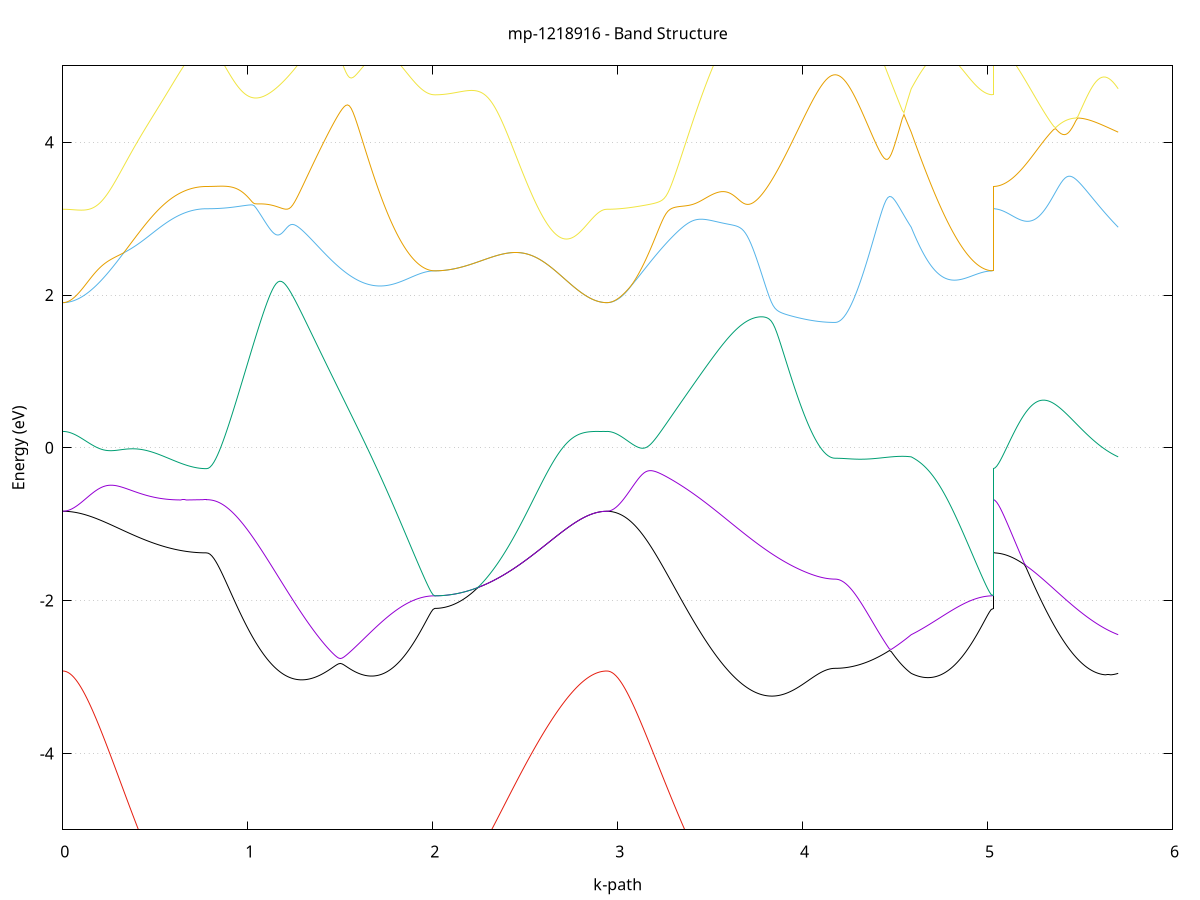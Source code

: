 set title 'mp-1218916 - Band Structure'
set xlabel 'k-path'
set ylabel 'Energy (eV)'
set grid y
set yrange [-5:5]
set terminal png size 800,600
set output 'mp-1218916_bands_gnuplot.png'
plot '-' using 1:2 with lines notitle, '-' using 1:2 with lines notitle, '-' using 1:2 with lines notitle, '-' using 1:2 with lines notitle, '-' using 1:2 with lines notitle, '-' using 1:2 with lines notitle, '-' using 1:2 with lines notitle, '-' using 1:2 with lines notitle, '-' using 1:2 with lines notitle, '-' using 1:2 with lines notitle, '-' using 1:2 with lines notitle, '-' using 1:2 with lines notitle, '-' using 1:2 with lines notitle, '-' using 1:2 with lines notitle, '-' using 1:2 with lines notitle, '-' using 1:2 with lines notitle, '-' using 1:2 with lines notitle, '-' using 1:2 with lines notitle, '-' using 1:2 with lines notitle, '-' using 1:2 with lines notitle, '-' using 1:2 with lines notitle, '-' using 1:2 with lines notitle, '-' using 1:2 with lines notitle, '-' using 1:2 with lines notitle, '-' using 1:2 with lines notitle, '-' using 1:2 with lines notitle, '-' using 1:2 with lines notitle, '-' using 1:2 with lines notitle, '-' using 1:2 with lines notitle, '-' using 1:2 with lines notitle, '-' using 1:2 with lines notitle, '-' using 1:2 with lines notitle, '-' using 1:2 with lines notitle, '-' using 1:2 with lines notitle, '-' using 1:2 with lines notitle, '-' using 1:2 with lines notitle, '-' using 1:2 with lines notitle, '-' using 1:2 with lines notitle, '-' using 1:2 with lines notitle, '-' using 1:2 with lines notitle, '-' using 1:2 with lines notitle, '-' using 1:2 with lines notitle, '-' using 1:2 with lines notitle, '-' using 1:2 with lines notitle, '-' using 1:2 with lines notitle, '-' using 1:2 with lines notitle, '-' using 1:2 with lines notitle, '-' using 1:2 with lines notitle, '-' using 1:2 with lines notitle, '-' using 1:2 with lines notitle, '-' using 1:2 with lines notitle, '-' using 1:2 with lines notitle, '-' using 1:2 with lines notitle, '-' using 1:2 with lines notitle, '-' using 1:2 with lines notitle, '-' using 1:2 with lines notitle, '-' using 1:2 with lines notitle, '-' using 1:2 with lines notitle, '-' using 1:2 with lines notitle, '-' using 1:2 with lines notitle, '-' using 1:2 with lines notitle, '-' using 1:2 with lines notitle, '-' using 1:2 with lines notitle, '-' using 1:2 with lines notitle
0.000000 -21.114006
0.009963 -21.113906
0.019926 -21.113906
0.029889 -21.113906
0.039852 -21.113906
0.049815 -21.113906
0.059779 -21.113906
0.069742 -21.113906
0.079705 -21.113906
0.089668 -21.113906
0.099631 -21.113906
0.109594 -21.113906
0.119557 -21.113906
0.129520 -21.113906
0.139483 -21.113906
0.149446 -21.113906
0.159410 -21.113906
0.169373 -21.113906
0.179336 -21.113906
0.189299 -21.113906
0.199262 -21.113906
0.209225 -21.113806
0.219188 -21.113806
0.229151 -21.113806
0.239114 -21.113806
0.249077 -21.113806
0.259040 -21.113806
0.269004 -21.113806
0.278967 -21.113806
0.288930 -21.113806
0.298893 -21.113806
0.308856 -21.113806
0.318819 -21.113806
0.328782 -21.113806
0.338745 -21.113806
0.348708 -21.113806
0.358671 -21.113806
0.368635 -21.113806
0.378598 -21.113806
0.388561 -21.113806
0.398524 -21.113806
0.408487 -21.113806
0.418450 -21.113806
0.428413 -21.113806
0.438376 -21.113806
0.448339 -21.113806
0.458302 -21.113806
0.468265 -21.113806
0.478229 -21.113806
0.488192 -21.113806
0.498155 -21.113806
0.508118 -21.113806
0.518081 -21.113806
0.528044 -21.113806
0.538007 -21.113806
0.547970 -21.113806
0.557933 -21.113806
0.567896 -21.113806
0.577859 -21.113806
0.587823 -21.113806
0.597786 -21.113806
0.607749 -21.113806
0.617712 -21.113806
0.627675 -21.113806
0.637638 -21.113806
0.647601 -21.113806
0.657564 -21.113806
0.667527 -21.113906
0.677490 -21.113906
0.687454 -21.113906
0.697417 -21.113906
0.707380 -21.113906
0.717343 -21.113906
0.727306 -21.113906
0.737269 -21.113906
0.747232 -21.113906
0.757195 -21.113906
0.767158 -21.113906
0.777121 -21.113906
0.777121 -21.113906
0.787029 -21.113906
0.796937 -21.113906
0.806845 -21.113906
0.816753 -21.113906
0.826661 -21.113906
0.836569 -21.113906
0.846476 -21.114006
0.856384 -21.114006
0.866292 -21.114006
0.876200 -21.114006
0.886108 -21.114106
0.896016 -21.114106
0.905924 -21.114106
0.915831 -21.114206
0.925739 -21.114206
0.935647 -21.114206
0.945555 -21.114306
0.955463 -21.114306
0.965371 -21.114306
0.975279 -21.114406
0.985186 -21.114406
0.995094 -21.114406
1.005002 -21.114506
1.014910 -21.114506
1.024818 -21.114506
1.034726 -21.114606
1.044634 -21.114606
1.054541 -21.114706
1.064449 -21.114706
1.074357 -21.114706
1.084265 -21.114806
1.094173 -21.114806
1.104081 -21.114806
1.113989 -21.114906
1.123896 -21.114906
1.133804 -21.114906
1.143712 -21.114906
1.153620 -21.115006
1.163528 -21.115006
1.173436 -21.115006
1.183344 -21.115006
1.193251 -21.115006
1.203159 -21.115106
1.213067 -21.115106
1.222975 -21.115106
1.232883 -21.115106
1.242791 -21.115106
1.252699 -21.115106
1.262606 -21.115106
1.272514 -21.115106
1.282422 -21.115106
1.292330 -21.115106
1.302238 -21.115106
1.312146 -21.115106
1.322054 -21.115106
1.331961 -21.115106
1.341869 -21.115106
1.351777 -21.115106
1.361685 -21.115106
1.371593 -21.115106
1.381501 -21.115106
1.391409 -21.115006
1.401316 -21.115006
1.411224 -21.115006
1.421132 -21.115006
1.431040 -21.115006
1.440948 -21.114906
1.450856 -21.114906
1.460764 -21.114906
1.470671 -21.114806
1.480579 -21.114806
1.490487 -21.114706
1.500395 -21.114706
1.500395 -21.114706
1.510219 -21.114706
1.520043 -21.114606
1.529867 -21.114606
1.539691 -21.114506
1.549515 -21.114506
1.559339 -21.114406
1.569163 -21.114406
1.578987 -21.114306
1.588811 -21.114306
1.598635 -21.114206
1.608459 -21.114206
1.618283 -21.114106
1.628108 -21.114106
1.637932 -21.114006
1.647756 -21.113906
1.657580 -21.113906
1.667404 -21.113806
1.677228 -21.113806
1.687052 -21.113706
1.696876 -21.113606
1.706700 -21.113606
1.716524 -21.113506
1.726348 -21.113406
1.736172 -21.113406
1.745996 -21.113306
1.755820 -21.113306
1.765644 -21.113206
1.775468 -21.113106
1.785292 -21.113106
1.795116 -21.113006
1.804940 -21.113006
1.814764 -21.112906
1.824588 -21.112906
1.834412 -21.112806
1.844236 -21.112806
1.854061 -21.112706
1.863885 -21.112706
1.873709 -21.112606
1.883533 -21.112606
1.893357 -21.112506
1.903181 -21.112506
1.913005 -21.112506
1.922829 -21.112406
1.932653 -21.112406
1.942477 -21.112406
1.952301 -21.112406
1.962125 -21.112306
1.971949 -21.112306
1.981773 -21.112306
1.991597 -21.112306
2.001421 -21.112306
2.011245 -21.112306
2.011245 -21.112306
2.021146 -21.112306
2.031046 -21.112306
2.040946 -21.112306
2.050847 -21.112306
2.060747 -21.112306
2.070647 -21.112306
2.080548 -21.112306
2.090448 -21.112306
2.100348 -21.112306
2.110249 -21.112306
2.120149 -21.112306
2.130049 -21.112306
2.139950 -21.112306
2.149850 -21.112306
2.159750 -21.112306
2.169651 -21.112306
2.179551 -21.112306
2.189451 -21.112406
2.199352 -21.112406
2.209252 -21.112406
2.219152 -21.112406
2.229053 -21.112406
2.238953 -21.112406
2.248853 -21.112406
2.258754 -21.112406
2.268654 -21.112406
2.278554 -21.112406
2.288455 -21.112406
2.298355 -21.112506
2.308255 -21.112506
2.318156 -21.112506
2.328056 -21.112506
2.337956 -21.112506
2.347857 -21.112506
2.357757 -21.112506
2.367657 -21.112606
2.377558 -21.112606
2.387458 -21.112606
2.397358 -21.112606
2.407259 -21.112606
2.417159 -21.112706
2.427059 -21.112706
2.436959 -21.112706
2.446860 -21.112706
2.456760 -21.112806
2.466660 -21.112806
2.476561 -21.112806
2.486461 -21.112806
2.496361 -21.112906
2.506262 -21.112906
2.516162 -21.112906
2.526062 -21.113006
2.535963 -21.113006
2.545863 -21.113006
2.555763 -21.113106
2.565664 -21.113106
2.575564 -21.113106
2.585464 -21.113206
2.595365 -21.113206
2.605265 -21.113206
2.615165 -21.113206
2.625066 -21.113306
2.634966 -21.113306
2.644866 -21.113306
2.654767 -21.113406
2.664667 -21.113406
2.674567 -21.113406
2.684468 -21.113506
2.694368 -21.113506
2.704268 -21.113506
2.714169 -21.113606
2.724069 -21.113606
2.733969 -21.113606
2.743870 -21.113606
2.753770 -21.113706
2.763670 -21.113706
2.773571 -21.113706
2.783471 -21.113806
2.793371 -21.113806
2.803272 -21.113806
2.813172 -21.113806
2.823072 -21.113806
2.832973 -21.113906
2.842873 -21.113906
2.852773 -21.113906
2.862674 -21.113906
2.872574 -21.113906
2.882474 -21.113906
2.892375 -21.113906
2.902275 -21.113906
2.912175 -21.113906
2.922076 -21.113906
2.931976 -21.114006
2.941876 -21.114006
2.941876 -21.114006
2.951863 -21.113906
2.961850 -21.113906
2.971837 -21.113906
2.981823 -21.113906
2.991810 -21.113906
3.001797 -21.114006
3.011783 -21.114006
3.021770 -21.114006
3.031757 -21.114006
3.041744 -21.114006
3.051730 -21.114006
3.061717 -21.114006
3.071704 -21.114006
3.081691 -21.114006
3.091677 -21.114006
3.101664 -21.114006
3.111651 -21.114006
3.121637 -21.114006
3.131624 -21.114006
3.141611 -21.114006
3.151598 -21.114006
3.161584 -21.114006
3.171571 -21.114006
3.181558 -21.114106
3.191544 -21.114106
3.201531 -21.114106
3.211518 -21.114106
3.221505 -21.114106
3.231491 -21.114106
3.241478 -21.114106
3.251465 -21.114106
3.261451 -21.114106
3.271438 -21.114106
3.281425 -21.114106
3.291412 -21.114106
3.301398 -21.114106
3.311385 -21.114206
3.321372 -21.114206
3.331359 -21.114206
3.341345 -21.114206
3.351332 -21.114206
3.361319 -21.114206
3.371305 -21.114206
3.381292 -21.114206
3.391279 -21.114206
3.401266 -21.114206
3.411252 -21.114206
3.421239 -21.114306
3.431226 -21.114306
3.441212 -21.114306
3.451199 -21.114306
3.461186 -21.114306
3.471173 -21.114306
3.481159 -21.114306
3.491146 -21.114306
3.501133 -21.114406
3.511120 -21.114406
3.521106 -21.114406
3.531093 -21.114406
3.541080 -21.114406
3.551066 -21.114406
3.561053 -21.114506
3.571040 -21.114506
3.581027 -21.114506
3.591013 -21.114506
3.601000 -21.114506
3.610987 -21.114606
3.620973 -21.114606
3.630960 -21.114606
3.640947 -21.114706
3.650934 -21.114706
3.660920 -21.114706
3.670907 -21.114706
3.680894 -21.114806
3.690881 -21.114806
3.700867 -21.114906
3.710854 -21.114906
3.720841 -21.114906
3.730827 -21.115006
3.740814 -21.115006
3.750801 -21.115106
3.760788 -21.115106
3.770774 -21.115206
3.780761 -21.115206
3.790748 -21.115306
3.800734 -21.115306
3.810721 -21.115406
3.820708 -21.115406
3.830695 -21.115506
3.840681 -21.115506
3.850668 -21.115606
3.860655 -21.115706
3.870642 -21.115706
3.880628 -21.115806
3.890615 -21.115806
3.900602 -21.115906
3.910588 -21.116006
3.920575 -21.116006
3.920575 -21.116006
3.930399 -21.116106
3.940223 -21.116106
3.950047 -21.116206
3.959871 -21.116306
3.969695 -21.116306
3.979519 -21.116406
3.989343 -21.116406
3.999167 -21.116506
4.008992 -21.116506
4.018816 -21.116606
4.028640 -21.116606
4.038464 -21.116706
4.048288 -21.116706
4.058112 -21.116706
4.067936 -21.116806
4.077760 -21.116806
4.087584 -21.116806
4.097408 -21.116906
4.107232 -21.116906
4.117056 -21.116906
4.126880 -21.116906
4.136704 -21.116906
4.146528 -21.116906
4.156352 -21.117006
4.166176 -21.117006
4.176000 -21.117006
4.176000 -21.117006
4.185794 -21.117006
4.195587 -21.117006
4.205381 -21.116906
4.215174 -21.116906
4.224968 -21.116906
4.234761 -21.116906
4.244555 -21.116906
4.254349 -21.116806
4.264142 -21.116806
4.273936 -21.116806
4.283729 -21.116706
4.293523 -21.116706
4.303316 -21.116606
4.313110 -21.116606
4.322903 -21.116506
4.332697 -21.116506
4.342490 -21.116406
4.352284 -21.116406
4.362077 -21.116306
4.371871 -21.116206
4.381665 -21.116206
4.391458 -21.116106
4.401252 -21.116006
4.411045 -21.116006
4.420839 -21.115906
4.430632 -21.115806
4.440426 -21.115806
4.450219 -21.115706
4.460013 -21.115606
4.469806 -21.115506
4.479600 -21.115406
4.489393 -21.115406
4.499187 -21.115306
4.508981 -21.115206
4.518774 -21.115106
4.528568 -21.115006
4.538361 -21.115006
4.548155 -21.114906
4.557948 -21.114806
4.567742 -21.114706
4.577535 -21.114606
4.587329 -21.114606
4.587329 -21.114606
4.597160 -21.114506
4.606991 -21.114406
4.616823 -21.114406
4.626654 -21.114306
4.636485 -21.114206
4.646317 -21.114206
4.656148 -21.114106
4.665979 -21.114006
4.675811 -21.114006
4.685642 -21.113906
4.695473 -21.113806
4.705305 -21.113806
4.715136 -21.113706
4.724967 -21.113606
4.734799 -21.113606
4.744630 -21.113506
4.754461 -21.113406
4.764293 -21.113406
4.774124 -21.113306
4.783955 -21.113206
4.793786 -21.113206
4.803618 -21.113106
4.813449 -21.113006
4.823280 -21.113006
4.833112 -21.112906
4.842943 -21.112906
4.852774 -21.112806
4.862606 -21.112806
4.872437 -21.112706
4.882268 -21.112706
4.892100 -21.112606
4.901931 -21.112606
4.911762 -21.112506
4.921594 -21.112506
4.931425 -21.112506
4.941256 -21.112406
4.951088 -21.112406
4.960919 -21.112406
4.970750 -21.112406
4.980582 -21.112306
4.990413 -21.112306
5.000244 -21.112306
5.010076 -21.112306
5.019907 -21.112306
5.029738 -21.112306
5.029738 -21.113906
5.039689 -21.113906
5.049640 -21.113906
5.059591 -21.113906
5.069542 -21.113906
5.079493 -21.113906
5.089444 -21.113906
5.099395 -21.113906
5.109346 -21.113906
5.119297 -21.113906
5.129248 -21.113906
5.139200 -21.113906
5.149151 -21.113906
5.159102 -21.113906
5.169053 -21.113906
5.179004 -21.113906
5.188955 -21.113906
5.198906 -21.113906
5.208857 -21.113906
5.218808 -21.113906
5.228759 -21.113906
5.238710 -21.113906
5.248661 -21.113906
5.258612 -21.113906
5.268563 -21.113906
5.278514 -21.113906
5.288465 -21.113906
5.298416 -21.113906
5.308367 -21.113906
5.318318 -21.113906
5.328269 -21.113906
5.338220 -21.113906
5.348171 -21.113906
5.358122 -21.114006
5.368073 -21.114006
5.378024 -21.114006
5.387975 -21.114006
5.397926 -21.114006
5.407877 -21.114006
5.417828 -21.114006
5.427779 -21.114006
5.437730 -21.114106
5.447682 -21.114106
5.457633 -21.114106
5.467584 -21.114106
5.477535 -21.114106
5.487486 -21.114106
5.497437 -21.114106
5.507388 -21.114206
5.517339 -21.114206
5.527290 -21.114206
5.537241 -21.114206
5.547192 -21.114206
5.557143 -21.114306
5.567094 -21.114306
5.577045 -21.114306
5.586996 -21.114306
5.596947 -21.114406
5.606898 -21.114406
5.616849 -21.114406
5.626800 -21.114406
5.636751 -21.114406
5.646702 -21.114506
5.656653 -21.114506
5.666604 -21.114506
5.676555 -21.114506
5.686506 -21.114506
5.696457 -21.114606
5.706408 -21.114606
e
0.000000 -21.114006
0.009963 -21.113906
0.019926 -21.113906
0.029889 -21.113906
0.039852 -21.113906
0.049815 -21.113906
0.059779 -21.113906
0.069742 -21.113906
0.079705 -21.113906
0.089668 -21.113906
0.099631 -21.113806
0.109594 -21.113806
0.119557 -21.113806
0.129520 -21.113706
0.139483 -21.113706
0.149446 -21.113706
0.159410 -21.113606
0.169373 -21.113606
0.179336 -21.113606
0.189299 -21.113506
0.199262 -21.113506
0.209225 -21.113406
0.219188 -21.113406
0.229151 -21.113306
0.239114 -21.113306
0.249077 -21.113306
0.259040 -21.113206
0.269004 -21.113106
0.278967 -21.113106
0.288930 -21.113006
0.298893 -21.113006
0.308856 -21.112906
0.318819 -21.112906
0.328782 -21.112806
0.338745 -21.112706
0.348708 -21.112706
0.358671 -21.112606
0.368635 -21.112606
0.378598 -21.112506
0.388561 -21.112406
0.398524 -21.112406
0.408487 -21.112306
0.418450 -21.112306
0.428413 -21.112206
0.438376 -21.112106
0.448339 -21.112106
0.458302 -21.112006
0.468265 -21.112006
0.478229 -21.111906
0.488192 -21.111906
0.498155 -21.111806
0.508118 -21.111706
0.518081 -21.111706
0.528044 -21.111606
0.538007 -21.111606
0.547970 -21.111506
0.557933 -21.111506
0.567896 -21.111406
0.577859 -21.111406
0.587823 -21.111406
0.597786 -21.111306
0.607749 -21.111306
0.617712 -21.111206
0.627675 -21.111206
0.637638 -21.111206
0.647601 -21.111106
0.657564 -21.111106
0.667527 -21.111106
0.677490 -21.111006
0.687454 -21.111006
0.697417 -21.111006
0.707380 -21.111006
0.717343 -21.111006
0.727306 -21.111006
0.737269 -21.110906
0.747232 -21.110906
0.757195 -21.110906
0.767158 -21.110906
0.777121 -21.110906
0.777121 -21.110906
0.787029 -21.110906
0.796937 -21.110906
0.806845 -21.110906
0.816753 -21.110906
0.826661 -21.110906
0.836569 -21.110906
0.846476 -21.110806
0.856384 -21.110806
0.866292 -21.110806
0.876200 -21.110706
0.886108 -21.110706
0.896016 -21.110606
0.905924 -21.110606
0.915831 -21.110606
0.925739 -21.110506
0.935647 -21.110506
0.945555 -21.110406
0.955463 -21.110406
0.965371 -21.110306
0.975279 -21.110306
0.985186 -21.110206
0.995094 -21.110206
1.005002 -21.110106
1.014910 -21.110106
1.024818 -21.110006
1.034726 -21.109906
1.044634 -21.109906
1.054541 -21.109806
1.064449 -21.109806
1.074357 -21.109706
1.084265 -21.109706
1.094173 -21.109706
1.104081 -21.109606
1.113989 -21.109606
1.123896 -21.109506
1.133804 -21.109506
1.143712 -21.109406
1.153620 -21.109406
1.163528 -21.109406
1.173436 -21.109306
1.183344 -21.109306
1.193251 -21.109306
1.203159 -21.109206
1.213067 -21.109206
1.222975 -21.109206
1.232883 -21.109206
1.242791 -21.109206
1.252699 -21.109106
1.262606 -21.109106
1.272514 -21.109106
1.282422 -21.109106
1.292330 -21.109106
1.302238 -21.109106
1.312146 -21.109106
1.322054 -21.109106
1.331961 -21.109106
1.341869 -21.109106
1.351777 -21.109106
1.361685 -21.109206
1.371593 -21.109206
1.381501 -21.109206
1.391409 -21.109206
1.401316 -21.109206
1.411224 -21.109306
1.421132 -21.109306
1.431040 -21.109306
1.440948 -21.109406
1.450856 -21.109406
1.460764 -21.109406
1.470671 -21.109506
1.480579 -21.109506
1.490487 -21.109606
1.500395 -21.109606
1.500395 -21.109606
1.510219 -21.109706
1.520043 -21.109706
1.529867 -21.109806
1.539691 -21.109806
1.549515 -21.109906
1.559339 -21.110006
1.569163 -21.110006
1.578987 -21.110106
1.588811 -21.110206
1.598635 -21.110206
1.608459 -21.110306
1.618283 -21.110306
1.628108 -21.110406
1.637932 -21.110506
1.647756 -21.110606
1.657580 -21.110606
1.667404 -21.110706
1.677228 -21.110806
1.687052 -21.110806
1.696876 -21.110906
1.706700 -21.111006
1.716524 -21.111006
1.726348 -21.111106
1.736172 -21.111206
1.745996 -21.111206
1.755820 -21.111306
1.765644 -21.111406
1.775468 -21.111406
1.785292 -21.111506
1.795116 -21.111606
1.804940 -21.111606
1.814764 -21.111706
1.824588 -21.111706
1.834412 -21.111806
1.844236 -21.111806
1.854061 -21.111906
1.863885 -21.111906
1.873709 -21.112006
1.883533 -21.112006
1.893357 -21.112106
1.903181 -21.112106
1.913005 -21.112106
1.922829 -21.112206
1.932653 -21.112206
1.942477 -21.112206
1.952301 -21.112206
1.962125 -21.112306
1.971949 -21.112306
1.981773 -21.112306
1.991597 -21.112306
2.001421 -21.112306
2.011245 -21.112306
2.011245 -21.112306
2.021146 -21.112306
2.031046 -21.112306
2.040946 -21.112306
2.050847 -21.112306
2.060747 -21.112306
2.070647 -21.112306
2.080548 -21.112306
2.090448 -21.112306
2.100348 -21.112306
2.110249 -21.112306
2.120149 -21.112306
2.130049 -21.112306
2.139950 -21.112306
2.149850 -21.112306
2.159750 -21.112306
2.169651 -21.112306
2.179551 -21.112306
2.189451 -21.112406
2.199352 -21.112406
2.209252 -21.112406
2.219152 -21.112406
2.229053 -21.112406
2.238953 -21.112406
2.248853 -21.112406
2.258754 -21.112406
2.268654 -21.112406
2.278554 -21.112406
2.288455 -21.112406
2.298355 -21.112506
2.308255 -21.112506
2.318156 -21.112506
2.328056 -21.112506
2.337956 -21.112506
2.347857 -21.112506
2.357757 -21.112506
2.367657 -21.112606
2.377558 -21.112606
2.387458 -21.112606
2.397358 -21.112606
2.407259 -21.112606
2.417159 -21.112706
2.427059 -21.112706
2.436959 -21.112706
2.446860 -21.112706
2.456760 -21.112806
2.466660 -21.112806
2.476561 -21.112806
2.486461 -21.112806
2.496361 -21.112906
2.506262 -21.112906
2.516162 -21.112906
2.526062 -21.113006
2.535963 -21.113006
2.545863 -21.113006
2.555763 -21.113106
2.565664 -21.113106
2.575564 -21.113106
2.585464 -21.113206
2.595365 -21.113206
2.605265 -21.113206
2.615165 -21.113206
2.625066 -21.113306
2.634966 -21.113306
2.644866 -21.113306
2.654767 -21.113406
2.664667 -21.113406
2.674567 -21.113406
2.684468 -21.113506
2.694368 -21.113506
2.704268 -21.113506
2.714169 -21.113606
2.724069 -21.113606
2.733969 -21.113606
2.743870 -21.113606
2.753770 -21.113706
2.763670 -21.113706
2.773571 -21.113706
2.783471 -21.113806
2.793371 -21.113806
2.803272 -21.113806
2.813172 -21.113806
2.823072 -21.113806
2.832973 -21.113806
2.842873 -21.113906
2.852773 -21.113906
2.862674 -21.113906
2.872574 -21.113906
2.882474 -21.113906
2.892375 -21.113906
2.902275 -21.113906
2.912175 -21.113906
2.922076 -21.113906
2.931976 -21.114006
2.941876 -21.114006
2.941876 -21.114006
2.951863 -21.113906
2.961850 -21.113906
2.971837 -21.113906
2.981823 -21.113906
2.991810 -21.113906
3.001797 -21.113906
3.011783 -21.113906
3.021770 -21.113806
3.031757 -21.113806
3.041744 -21.113806
3.051730 -21.113706
3.061717 -21.113706
3.071704 -21.113706
3.081691 -21.113606
3.091677 -21.113606
3.101664 -21.113506
3.111651 -21.113506
3.121637 -21.113406
3.131624 -21.113406
3.141611 -21.113306
3.151598 -21.113206
3.161584 -21.113206
3.171571 -21.113106
3.181558 -21.113106
3.191544 -21.113006
3.201531 -21.112906
3.211518 -21.112806
3.221505 -21.112806
3.231491 -21.112706
3.241478 -21.112606
3.251465 -21.112506
3.261451 -21.112506
3.271438 -21.112406
3.281425 -21.112306
3.291412 -21.112206
3.301398 -21.112106
3.311385 -21.112106
3.321372 -21.112006
3.331359 -21.111906
3.341345 -21.111806
3.351332 -21.111706
3.361319 -21.111606
3.371305 -21.111606
3.381292 -21.111506
3.391279 -21.111406
3.401266 -21.111306
3.411252 -21.111206
3.421239 -21.111206
3.431226 -21.111106
3.441212 -21.111006
3.451199 -21.110906
3.461186 -21.110906
3.471173 -21.110806
3.481159 -21.110706
3.491146 -21.110606
3.501133 -21.110606
3.511120 -21.110506
3.521106 -21.110406
3.531093 -21.110406
3.541080 -21.110306
3.551066 -21.110206
3.561053 -21.110206
3.571040 -21.110106
3.581027 -21.110006
3.591013 -21.110006
3.601000 -21.109906
3.610987 -21.109906
3.620973 -21.109806
3.630960 -21.109806
3.640947 -21.109706
3.650934 -21.109706
3.660920 -21.109606
3.670907 -21.109606
3.680894 -21.109506
3.690881 -21.109506
3.700867 -21.109406
3.710854 -21.109406
3.720841 -21.109406
3.730827 -21.109306
3.740814 -21.109306
3.750801 -21.109206
3.760788 -21.109206
3.770774 -21.109206
3.780761 -21.109106
3.790748 -21.109106
3.800734 -21.109006
3.810721 -21.109006
3.820708 -21.109006
3.830695 -21.108906
3.840681 -21.108906
3.850668 -21.108906
3.860655 -21.108806
3.870642 -21.108806
3.880628 -21.108806
3.890615 -21.108706
3.900602 -21.108706
3.910588 -21.108706
3.920575 -21.108706
3.920575 -21.108706
3.930399 -21.108606
3.940223 -21.108606
3.950047 -21.108606
3.959871 -21.108606
3.969695 -21.108506
3.979519 -21.108506
3.989343 -21.108506
3.999167 -21.108506
4.008992 -21.108406
4.018816 -21.108406
4.028640 -21.108406
4.038464 -21.108406
4.048288 -21.108406
4.058112 -21.108406
4.067936 -21.108306
4.077760 -21.108306
4.087584 -21.108306
4.097408 -21.108306
4.107232 -21.108306
4.117056 -21.108306
4.126880 -21.108306
4.136704 -21.108306
4.146528 -21.108306
4.156352 -21.108306
4.166176 -21.108306
4.176000 -21.108306
4.176000 -21.108306
4.185794 -21.108306
4.195587 -21.108306
4.205381 -21.108306
4.215174 -21.108306
4.224968 -21.108306
4.234761 -21.108306
4.244555 -21.108306
4.254349 -21.108306
4.264142 -21.108406
4.273936 -21.108406
4.283729 -21.108406
4.293523 -21.108406
4.303316 -21.108406
4.313110 -21.108506
4.322903 -21.108506
4.332697 -21.108506
4.342490 -21.108606
4.352284 -21.108606
4.362077 -21.108606
4.371871 -21.108706
4.381665 -21.108706
4.391458 -21.108806
4.401252 -21.108806
4.411045 -21.108906
4.420839 -21.108906
4.430632 -21.108906
4.440426 -21.109006
4.450219 -21.109106
4.460013 -21.109106
4.469806 -21.109206
4.479600 -21.109206
4.489393 -21.109306
4.499187 -21.109306
4.508981 -21.109406
4.518774 -21.109406
4.528568 -21.109506
4.538361 -21.109606
4.548155 -21.109606
4.557948 -21.109706
4.567742 -21.109706
4.577535 -21.109806
4.587329 -21.109906
4.587329 -21.109906
4.597160 -21.110006
4.606991 -21.110006
4.616823 -21.110106
4.626654 -21.110206
4.636485 -21.110206
4.646317 -21.110306
4.656148 -21.110406
4.665979 -21.110506
4.675811 -21.110606
4.685642 -21.110606
4.695473 -21.110706
4.705305 -21.110806
4.715136 -21.110906
4.724967 -21.110906
4.734799 -21.111006
4.744630 -21.111106
4.754461 -21.111106
4.764293 -21.111206
4.774124 -21.111306
4.783955 -21.111406
4.793786 -21.111406
4.803618 -21.111506
4.813449 -21.111606
4.823280 -21.111606
4.833112 -21.111706
4.842943 -21.111706
4.852774 -21.111806
4.862606 -21.111806
4.872437 -21.111906
4.882268 -21.111906
4.892100 -21.112006
4.901931 -21.112006
4.911762 -21.112106
4.921594 -21.112106
4.931425 -21.112106
4.941256 -21.112206
4.951088 -21.112206
4.960919 -21.112206
4.970750 -21.112206
4.980582 -21.112206
4.990413 -21.112306
5.000244 -21.112306
5.010076 -21.112306
5.019907 -21.112306
5.029738 -21.112306
5.029738 -21.110906
5.039689 -21.110906
5.049640 -21.110906
5.059591 -21.110906
5.069542 -21.110906
5.079493 -21.110906
5.089444 -21.110906
5.099395 -21.110906
5.109346 -21.110906
5.119297 -21.110906
5.129248 -21.110806
5.139200 -21.110806
5.149151 -21.110806
5.159102 -21.110806
5.169053 -21.110806
5.179004 -21.110806
5.188955 -21.110706
5.198906 -21.110706
5.208857 -21.110706
5.218808 -21.110706
5.228759 -21.110706
5.238710 -21.110606
5.248661 -21.110606
5.258612 -21.110606
5.268563 -21.110506
5.278514 -21.110506
5.288465 -21.110506
5.298416 -21.110506
5.308367 -21.110406
5.318318 -21.110406
5.328269 -21.110406
5.338220 -21.110306
5.348171 -21.110306
5.358122 -21.110306
5.368073 -21.110306
5.378024 -21.110206
5.387975 -21.110206
5.397926 -21.110206
5.407877 -21.110206
5.417828 -21.110106
5.427779 -21.110106
5.437730 -21.110106
5.447682 -21.110106
5.457633 -21.110106
5.467584 -21.110006
5.477535 -21.110006
5.487486 -21.110006
5.497437 -21.110006
5.507388 -21.110006
5.517339 -21.110006
5.527290 -21.109906
5.537241 -21.109906
5.547192 -21.109906
5.557143 -21.109906
5.567094 -21.109906
5.577045 -21.109906
5.586996 -21.109906
5.596947 -21.109906
5.606898 -21.109906
5.616849 -21.109906
5.626800 -21.109906
5.636751 -21.109906
5.646702 -21.109906
5.656653 -21.109906
5.666604 -21.109906
5.676555 -21.109906
5.686506 -21.109906
5.696457 -21.109906
5.706408 -21.109906
e
0.000000 -21.087806
0.009963 -21.087806
0.019926 -21.087806
0.029889 -21.087806
0.039852 -21.087806
0.049815 -21.087806
0.059779 -21.087806
0.069742 -21.087806
0.079705 -21.087806
0.089668 -21.087806
0.099631 -21.087806
0.109594 -21.087806
0.119557 -21.087806
0.129520 -21.087906
0.139483 -21.087906
0.149446 -21.087906
0.159410 -21.087906
0.169373 -21.087906
0.179336 -21.087906
0.189299 -21.087906
0.199262 -21.087906
0.209225 -21.087906
0.219188 -21.087906
0.229151 -21.088006
0.239114 -21.088006
0.249077 -21.088006
0.259040 -21.088006
0.269004 -21.088006
0.278967 -21.088006
0.288930 -21.088006
0.298893 -21.088106
0.308856 -21.088106
0.318819 -21.088106
0.328782 -21.088106
0.338745 -21.088106
0.348708 -21.088106
0.358671 -21.088106
0.368635 -21.088206
0.378598 -21.088206
0.388561 -21.088206
0.398524 -21.088206
0.408487 -21.088206
0.418450 -21.088306
0.428413 -21.088306
0.438376 -21.088306
0.448339 -21.088306
0.458302 -21.088306
0.468265 -21.088306
0.478229 -21.088406
0.488192 -21.088406
0.498155 -21.088406
0.508118 -21.088406
0.518081 -21.088406
0.528044 -21.088406
0.538007 -21.088406
0.547970 -21.088506
0.557933 -21.088506
0.567896 -21.088506
0.577859 -21.088506
0.587823 -21.088506
0.597786 -21.088506
0.607749 -21.088506
0.617712 -21.088606
0.627675 -21.088606
0.637638 -21.088606
0.647601 -21.088606
0.657564 -21.088606
0.667527 -21.088606
0.677490 -21.088606
0.687454 -21.088606
0.697417 -21.088606
0.707380 -21.088606
0.717343 -21.088606
0.727306 -21.088606
0.737269 -21.088606
0.747232 -21.088606
0.757195 -21.088606
0.767158 -21.088606
0.777121 -21.088606
0.777121 -21.088606
0.787029 -21.088606
0.796937 -21.088606
0.806845 -21.088606
0.816753 -21.088606
0.826661 -21.088706
0.836569 -21.088706
0.846476 -21.088706
0.856384 -21.088706
0.866292 -21.088706
0.876200 -21.088706
0.886108 -21.088706
0.896016 -21.088706
0.905924 -21.088706
0.915831 -21.088706
0.925739 -21.088706
0.935647 -21.088706
0.945555 -21.088706
0.955463 -21.088706
0.965371 -21.088706
0.975279 -21.088706
0.985186 -21.088706
0.995094 -21.088806
1.005002 -21.088806
1.014910 -21.088806
1.024818 -21.088806
1.034726 -21.088806
1.044634 -21.088806
1.054541 -21.088906
1.064449 -21.088906
1.074357 -21.088906
1.084265 -21.088906
1.094173 -21.089006
1.104081 -21.089006
1.113989 -21.089006
1.123896 -21.089006
1.133804 -21.089106
1.143712 -21.089106
1.153620 -21.089206
1.163528 -21.089206
1.173436 -21.089206
1.183344 -21.089306
1.193251 -21.089306
1.203159 -21.089406
1.213067 -21.089406
1.222975 -21.089506
1.232883 -21.089606
1.242791 -21.089606
1.252699 -21.089706
1.262606 -21.089806
1.272514 -21.089806
1.282422 -21.089906
1.292330 -21.090006
1.302238 -21.090106
1.312146 -21.090106
1.322054 -21.090206
1.331961 -21.090306
1.341869 -21.090406
1.351777 -21.090506
1.361685 -21.090606
1.371593 -21.090706
1.381501 -21.090806
1.391409 -21.090906
1.401316 -21.091006
1.411224 -21.091106
1.421132 -21.091306
1.431040 -21.091406
1.440948 -21.091506
1.450856 -21.091606
1.460764 -21.091706
1.470671 -21.091906
1.480579 -21.092006
1.490487 -21.092106
1.500395 -21.092306
1.500395 -21.092306
1.510219 -21.092406
1.520043 -21.092606
1.529867 -21.092706
1.539691 -21.092806
1.549515 -21.093006
1.559339 -21.093106
1.569163 -21.093306
1.578987 -21.093406
1.588811 -21.093606
1.598635 -21.093706
1.608459 -21.093806
1.618283 -21.094006
1.628108 -21.094106
1.637932 -21.094306
1.647756 -21.094406
1.657580 -21.094606
1.667404 -21.094706
1.677228 -21.094906
1.687052 -21.095006
1.696876 -21.095206
1.706700 -21.095306
1.716524 -21.095406
1.726348 -21.095606
1.736172 -21.095706
1.745996 -21.095806
1.755820 -21.096006
1.765644 -21.096106
1.775468 -21.096206
1.785292 -21.096406
1.795116 -21.096506
1.804940 -21.096606
1.814764 -21.096706
1.824588 -21.096806
1.834412 -21.096906
1.844236 -21.097006
1.854061 -21.097106
1.863885 -21.097206
1.873709 -21.097306
1.883533 -21.097406
1.893357 -21.097406
1.903181 -21.097506
1.913005 -21.097606
1.922829 -21.097606
1.932653 -21.097706
1.942477 -21.097706
1.952301 -21.097806
1.962125 -21.097806
1.971949 -21.097806
1.981773 -21.097806
1.991597 -21.097906
2.001421 -21.097906
2.011245 -21.097906
2.011245 -21.097906
2.021146 -21.097906
2.031046 -21.097906
2.040946 -21.097906
2.050847 -21.097806
2.060747 -21.097806
2.070647 -21.097806
2.080548 -21.097706
2.090448 -21.097706
2.100348 -21.097606
2.110249 -21.097606
2.120149 -21.097506
2.130049 -21.097506
2.139950 -21.097406
2.149850 -21.097306
2.159750 -21.097206
2.169651 -21.097206
2.179551 -21.097106
2.189451 -21.097006
2.199352 -21.096906
2.209252 -21.096806
2.219152 -21.096706
2.229053 -21.096506
2.238953 -21.096406
2.248853 -21.096306
2.258754 -21.096206
2.268654 -21.096106
2.278554 -21.095906
2.288455 -21.095806
2.298355 -21.095606
2.308255 -21.095506
2.318156 -21.095406
2.328056 -21.095206
2.337956 -21.095106
2.347857 -21.094906
2.357757 -21.094806
2.367657 -21.094606
2.377558 -21.094406
2.387458 -21.094306
2.397358 -21.094106
2.407259 -21.094006
2.417159 -21.093806
2.427059 -21.093606
2.436959 -21.093506
2.446860 -21.093306
2.456760 -21.093106
2.466660 -21.093006
2.476561 -21.092806
2.486461 -21.092606
2.496361 -21.092506
2.506262 -21.092306
2.516162 -21.092106
2.526062 -21.092006
2.535963 -21.091806
2.545863 -21.091606
2.555763 -21.091506
2.565664 -21.091306
2.575564 -21.091206
2.585464 -21.091006
2.595365 -21.090806
2.605265 -21.090706
2.615165 -21.090506
2.625066 -21.090406
2.634966 -21.090206
2.644866 -21.090106
2.654767 -21.090006
2.664667 -21.089806
2.674567 -21.089706
2.684468 -21.089606
2.694368 -21.089406
2.704268 -21.089306
2.714169 -21.089206
2.724069 -21.089106
2.733969 -21.089006
2.743870 -21.088906
2.753770 -21.088806
2.763670 -21.088706
2.773571 -21.088606
2.783471 -21.088506
2.793371 -21.088406
2.803272 -21.088306
2.813172 -21.088306
2.823072 -21.088206
2.832973 -21.088106
2.842873 -21.088106
2.852773 -21.088006
2.862674 -21.088006
2.872574 -21.087906
2.882474 -21.087906
2.892375 -21.087906
2.902275 -21.087806
2.912175 -21.087806
2.922076 -21.087806
2.931976 -21.087806
2.941876 -21.087806
2.941876 -21.087806
2.951863 -21.087806
2.961850 -21.087806
2.971837 -21.087806
2.981823 -21.087806
2.991810 -21.087806
3.001797 -21.087806
3.011783 -21.087806
3.021770 -21.087806
3.031757 -21.087806
3.041744 -21.087806
3.051730 -21.087806
3.061717 -21.087806
3.071704 -21.087806
3.081691 -21.087806
3.091677 -21.087806
3.101664 -21.087806
3.111651 -21.087806
3.121637 -21.087806
3.131624 -21.087806
3.141611 -21.087806
3.151598 -21.087806
3.161584 -21.087806
3.171571 -21.087706
3.181558 -21.087706
3.191544 -21.087706
3.201531 -21.087706
3.211518 -21.087706
3.221505 -21.087706
3.231491 -21.087806
3.241478 -21.087806
3.251465 -21.087806
3.261451 -21.087806
3.271438 -21.087806
3.281425 -21.087806
3.291412 -21.087806
3.301398 -21.087806
3.311385 -21.087806
3.321372 -21.087806
3.331359 -21.087806
3.341345 -21.087806
3.351332 -21.087806
3.361319 -21.087906
3.371305 -21.087906
3.381292 -21.087906
3.391279 -21.087906
3.401266 -21.087906
3.411252 -21.088006
3.421239 -21.088006
3.431226 -21.088006
3.441212 -21.088006
3.451199 -21.088106
3.461186 -21.088106
3.471173 -21.088106
3.481159 -21.088206
3.491146 -21.088206
3.501133 -21.088206
3.511120 -21.088306
3.521106 -21.088306
3.531093 -21.088306
3.541080 -21.088406
3.551066 -21.088406
3.561053 -21.088406
3.571040 -21.088506
3.581027 -21.088506
3.591013 -21.088606
3.601000 -21.088606
3.610987 -21.088706
3.620973 -21.088706
3.630960 -21.088706
3.640947 -21.088806
3.650934 -21.088806
3.660920 -21.088906
3.670907 -21.088906
3.680894 -21.089006
3.690881 -21.089006
3.700867 -21.089106
3.710854 -21.089106
3.720841 -21.089206
3.730827 -21.089206
3.740814 -21.089206
3.750801 -21.089306
3.760788 -21.089306
3.770774 -21.089406
3.780761 -21.089406
3.790748 -21.089506
3.800734 -21.089506
3.810721 -21.089506
3.820708 -21.089606
3.830695 -21.089606
3.840681 -21.089706
3.850668 -21.089706
3.860655 -21.089706
3.870642 -21.089806
3.880628 -21.089806
3.890615 -21.089806
3.900602 -21.089806
3.910588 -21.089906
3.920575 -21.089906
3.920575 -21.089906
3.930399 -21.089906
3.940223 -21.090006
3.950047 -21.090006
3.959871 -21.090006
3.969695 -21.090006
3.979519 -21.090106
3.989343 -21.090106
3.999167 -21.090106
4.008992 -21.090106
4.018816 -21.090106
4.028640 -21.090106
4.038464 -21.090206
4.048288 -21.090206
4.058112 -21.090206
4.067936 -21.090206
4.077760 -21.090206
4.087584 -21.090206
4.097408 -21.090206
4.107232 -21.090206
4.117056 -21.090206
4.126880 -21.090206
4.136704 -21.090206
4.146528 -21.090306
4.156352 -21.090306
4.166176 -21.090306
4.176000 -21.090306
4.176000 -21.090306
4.185794 -21.090306
4.195587 -21.090306
4.205381 -21.090306
4.215174 -21.090306
4.224968 -21.090306
4.234761 -21.090306
4.244555 -21.090406
4.254349 -21.090406
4.264142 -21.090406
4.273936 -21.090506
4.283729 -21.090506
4.293523 -21.090606
4.303316 -21.090606
4.313110 -21.090706
4.322903 -21.090706
4.332697 -21.090806
4.342490 -21.090906
4.352284 -21.090906
4.362077 -21.091006
4.371871 -21.091106
4.381665 -21.091206
4.391458 -21.091306
4.401252 -21.091306
4.411045 -21.091406
4.420839 -21.091506
4.430632 -21.091606
4.440426 -21.091706
4.450219 -21.091806
4.460013 -21.091906
4.469806 -21.092006
4.479600 -21.092106
4.489393 -21.092206
4.499187 -21.092306
4.508981 -21.092406
4.518774 -21.092506
4.528568 -21.092606
4.538361 -21.092706
4.548155 -21.092806
4.557948 -21.092906
4.567742 -21.093006
4.577535 -21.093106
4.587329 -21.093306
4.587329 -21.093306
4.597160 -21.093406
4.606991 -21.093506
4.616823 -21.093706
4.626654 -21.093806
4.636485 -21.094006
4.646317 -21.094106
4.656148 -21.094306
4.665979 -21.094406
4.675811 -21.094606
4.685642 -21.094706
4.695473 -21.094906
4.705305 -21.095006
4.715136 -21.095206
4.724967 -21.095306
4.734799 -21.095406
4.744630 -21.095606
4.754461 -21.095706
4.764293 -21.095806
4.774124 -21.096006
4.783955 -21.096106
4.793786 -21.096206
4.803618 -21.096406
4.813449 -21.096506
4.823280 -21.096606
4.833112 -21.096706
4.842943 -21.096806
4.852774 -21.096906
4.862606 -21.097006
4.872437 -21.097106
4.882268 -21.097206
4.892100 -21.097306
4.901931 -21.097406
4.911762 -21.097406
4.921594 -21.097506
4.931425 -21.097606
4.941256 -21.097606
4.951088 -21.097706
4.960919 -21.097706
4.970750 -21.097806
4.980582 -21.097806
4.990413 -21.097806
5.000244 -21.097806
5.010076 -21.097906
5.019907 -21.097906
5.029738 -21.097906
5.029738 -21.088606
5.039689 -21.088606
5.049640 -21.088706
5.059591 -21.088706
5.069542 -21.088706
5.079493 -21.088706
5.089444 -21.088706
5.099395 -21.088706
5.109346 -21.088806
5.119297 -21.088806
5.129248 -21.088806
5.139200 -21.088906
5.149151 -21.088906
5.159102 -21.088906
5.169053 -21.089006
5.179004 -21.089006
5.188955 -21.089106
5.198906 -21.089106
5.208857 -21.089206
5.218808 -21.089206
5.228759 -21.089306
5.238710 -21.089406
5.248661 -21.089406
5.258612 -21.089506
5.268563 -21.089606
5.278514 -21.089706
5.288465 -21.089706
5.298416 -21.089806
5.308367 -21.089906
5.318318 -21.090006
5.328269 -21.090106
5.338220 -21.090106
5.348171 -21.090206
5.358122 -21.090306
5.368073 -21.090406
5.378024 -21.090506
5.387975 -21.090606
5.397926 -21.090706
5.407877 -21.090806
5.417828 -21.090906
5.427779 -21.091006
5.437730 -21.091106
5.447682 -21.091206
5.457633 -21.091306
5.467584 -21.091306
5.477535 -21.091406
5.487486 -21.091506
5.497437 -21.091606
5.507388 -21.091706
5.517339 -21.091806
5.527290 -21.091906
5.537241 -21.092006
5.547192 -21.092106
5.557143 -21.092206
5.567094 -21.092306
5.577045 -21.092306
5.586996 -21.092406
5.596947 -21.092506
5.606898 -21.092606
5.616849 -21.092706
5.626800 -21.092706
5.636751 -21.092806
5.646702 -21.092906
5.656653 -21.092906
5.666604 -21.093006
5.676555 -21.093106
5.686506 -21.093106
5.696457 -21.093206
5.706408 -21.093206
e
0.000000 -21.075906
0.009963 -21.075906
0.019926 -21.075906
0.029889 -21.075906
0.039852 -21.076006
0.049815 -21.076006
0.059779 -21.076006
0.069742 -21.076006
0.079705 -21.076006
0.089668 -21.076006
0.099631 -21.076006
0.109594 -21.076006
0.119557 -21.076006
0.129520 -21.076106
0.139483 -21.076106
0.149446 -21.076106
0.159410 -21.076106
0.169373 -21.076106
0.179336 -21.076206
0.189299 -21.076206
0.199262 -21.076206
0.209225 -21.076206
0.219188 -21.076306
0.229151 -21.076306
0.239114 -21.076306
0.249077 -21.076306
0.259040 -21.076406
0.269004 -21.076406
0.278967 -21.076406
0.288930 -21.076506
0.298893 -21.076506
0.308856 -21.076506
0.318819 -21.076606
0.328782 -21.076606
0.338745 -21.076606
0.348708 -21.076706
0.358671 -21.076706
0.368635 -21.076706
0.378598 -21.076806
0.388561 -21.076806
0.398524 -21.076806
0.408487 -21.076906
0.418450 -21.076906
0.428413 -21.076906
0.438376 -21.077006
0.448339 -21.077006
0.458302 -21.077006
0.468265 -21.077106
0.478229 -21.077106
0.488192 -21.077106
0.498155 -21.077206
0.508118 -21.077206
0.518081 -21.077206
0.528044 -21.077306
0.538007 -21.077306
0.547970 -21.077306
0.557933 -21.077306
0.567896 -21.077406
0.577859 -21.077406
0.587823 -21.077406
0.597786 -21.077406
0.607749 -21.077506
0.617712 -21.077506
0.627675 -21.077506
0.637638 -21.077506
0.647601 -21.077506
0.657564 -21.077606
0.667527 -21.077606
0.677490 -21.077606
0.687454 -21.077606
0.697417 -21.077606
0.707380 -21.077606
0.717343 -21.077606
0.727306 -21.077606
0.737269 -21.077606
0.747232 -21.077606
0.757195 -21.077706
0.767158 -21.077706
0.777121 -21.077706
0.777121 -21.077706
0.787029 -21.077706
0.796937 -21.077606
0.806845 -21.077606
0.816753 -21.077606
0.826661 -21.077606
0.836569 -21.077606
0.846476 -21.077606
0.856384 -21.077606
0.866292 -21.077606
0.876200 -21.077606
0.886108 -21.077606
0.896016 -21.077506
0.905924 -21.077506
0.915831 -21.077506
0.925739 -21.077506
0.935647 -21.077506
0.945555 -21.077406
0.955463 -21.077406
0.965371 -21.077406
0.975279 -21.077306
0.985186 -21.077306
0.995094 -21.077306
1.005002 -21.077206
1.014910 -21.077206
1.024818 -21.077206
1.034726 -21.077106
1.044634 -21.077106
1.054541 -21.077006
1.064449 -21.077006
1.074357 -21.076906
1.084265 -21.076906
1.094173 -21.076806
1.104081 -21.076806
1.113989 -21.076706
1.123896 -21.076706
1.133804 -21.076606
1.143712 -21.076606
1.153620 -21.076506
1.163528 -21.076406
1.173436 -21.076406
1.183344 -21.076306
1.193251 -21.076306
1.203159 -21.076206
1.213067 -21.076106
1.222975 -21.076006
1.232883 -21.076006
1.242791 -21.075906
1.252699 -21.075806
1.262606 -21.075706
1.272514 -21.075606
1.282422 -21.075606
1.292330 -21.075506
1.302238 -21.075406
1.312146 -21.075306
1.322054 -21.075206
1.331961 -21.075106
1.341869 -21.075006
1.351777 -21.074906
1.361685 -21.074906
1.371593 -21.074806
1.381501 -21.074706
1.391409 -21.074606
1.401316 -21.074506
1.411224 -21.074406
1.421132 -21.074306
1.431040 -21.074206
1.440948 -21.074106
1.450856 -21.074006
1.460764 -21.073906
1.470671 -21.073806
1.480579 -21.073706
1.490487 -21.073606
1.500395 -21.073506
1.500395 -21.073506
1.510219 -21.073406
1.520043 -21.073306
1.529867 -21.073106
1.539691 -21.073006
1.549515 -21.072906
1.559339 -21.072806
1.569163 -21.072706
1.578987 -21.072606
1.588811 -21.072506
1.598635 -21.072406
1.608459 -21.072306
1.618283 -21.072206
1.628108 -21.072206
1.637932 -21.072106
1.647756 -21.072006
1.657580 -21.071906
1.667404 -21.071806
1.677228 -21.071706
1.687052 -21.071606
1.696876 -21.071506
1.706700 -21.071406
1.716524 -21.071306
1.726348 -21.071306
1.736172 -21.071206
1.745996 -21.071106
1.755820 -21.071006
1.765644 -21.070906
1.775468 -21.070906
1.785292 -21.070806
1.795116 -21.070706
1.804940 -21.070706
1.814764 -21.070606
1.824588 -21.070506
1.834412 -21.070506
1.844236 -21.070406
1.854061 -21.070406
1.863885 -21.070306
1.873709 -21.070306
1.883533 -21.070206
1.893357 -21.070206
1.903181 -21.070206
1.913005 -21.070106
1.922829 -21.070106
1.932653 -21.070106
1.942477 -21.070006
1.952301 -21.070006
1.962125 -21.070006
1.971949 -21.070006
1.981773 -21.070006
1.991597 -21.070006
2.001421 -21.070006
2.011245 -21.070006
2.011245 -21.070006
2.021146 -21.070006
2.031046 -21.070006
2.040946 -21.070006
2.050847 -21.070006
2.060747 -21.070006
2.070647 -21.070006
2.080548 -21.070106
2.090448 -21.070106
2.100348 -21.070106
2.110249 -21.070106
2.120149 -21.070206
2.130049 -21.070206
2.139950 -21.070306
2.149850 -21.070306
2.159750 -21.070406
2.169651 -21.070506
2.179551 -21.070506
2.189451 -21.070606
2.199352 -21.070606
2.209252 -21.070706
2.219152 -21.070806
2.229053 -21.070906
2.238953 -21.070906
2.248853 -21.071006
2.258754 -21.071106
2.268654 -21.071206
2.278554 -21.071306
2.288455 -21.071406
2.298355 -21.071406
2.308255 -21.071506
2.318156 -21.071606
2.328056 -21.071706
2.337956 -21.071806
2.347857 -21.071906
2.357757 -21.072006
2.367657 -21.072106
2.377558 -21.072206
2.387458 -21.072306
2.397358 -21.072406
2.407259 -21.072506
2.417159 -21.072606
2.427059 -21.072706
2.436959 -21.072806
2.446860 -21.072906
2.456760 -21.073006
2.466660 -21.073206
2.476561 -21.073306
2.486461 -21.073406
2.496361 -21.073506
2.506262 -21.073606
2.516162 -21.073606
2.526062 -21.073706
2.535963 -21.073806
2.545863 -21.073906
2.555763 -21.074006
2.565664 -21.074106
2.575564 -21.074206
2.585464 -21.074306
2.595365 -21.074406
2.605265 -21.074506
2.615165 -21.074606
2.625066 -21.074606
2.634966 -21.074706
2.644866 -21.074806
2.654767 -21.074906
2.664667 -21.074906
2.674567 -21.075006
2.684468 -21.075106
2.694368 -21.075106
2.704268 -21.075206
2.714169 -21.075306
2.724069 -21.075306
2.733969 -21.075406
2.743870 -21.075406
2.753770 -21.075506
2.763670 -21.075506
2.773571 -21.075606
2.783471 -21.075606
2.793371 -21.075706
2.803272 -21.075706
2.813172 -21.075706
2.823072 -21.075806
2.832973 -21.075806
2.842873 -21.075806
2.852773 -21.075806
2.862674 -21.075906
2.872574 -21.075906
2.882474 -21.075906
2.892375 -21.075906
2.902275 -21.075906
2.912175 -21.075906
2.922076 -21.075906
2.931976 -21.075906
2.941876 -21.075906
2.941876 -21.075906
2.951863 -21.075906
2.961850 -21.075906
2.971837 -21.075906
2.981823 -21.075906
2.991810 -21.075906
3.001797 -21.075906
3.011783 -21.075906
3.021770 -21.075906
3.031757 -21.075906
3.041744 -21.076006
3.051730 -21.076006
3.061717 -21.076006
3.071704 -21.076006
3.081691 -21.076006
3.091677 -21.076006
3.101664 -21.076006
3.111651 -21.076006
3.121637 -21.076006
3.131624 -21.076006
3.141611 -21.076006
3.151598 -21.076006
3.161584 -21.076006
3.171571 -21.076006
3.181558 -21.076006
3.191544 -21.076006
3.201531 -21.076006
3.211518 -21.076006
3.221505 -21.076006
3.231491 -21.076006
3.241478 -21.076006
3.251465 -21.076006
3.261451 -21.076006
3.271438 -21.076006
3.281425 -21.076006
3.291412 -21.076006
3.301398 -21.076006
3.311385 -21.076006
3.321372 -21.076006
3.331359 -21.076006
3.341345 -21.076006
3.351332 -21.076006
3.361319 -21.076006
3.371305 -21.076006
3.381292 -21.076006
3.391279 -21.076006
3.401266 -21.076006
3.411252 -21.076006
3.421239 -21.076006
3.431226 -21.076006
3.441212 -21.076006
3.451199 -21.076006
3.461186 -21.076006
3.471173 -21.076006
3.481159 -21.076006
3.491146 -21.076006
3.501133 -21.076006
3.511120 -21.076006
3.521106 -21.076006
3.531093 -21.076006
3.541080 -21.076006
3.551066 -21.076006
3.561053 -21.076006
3.571040 -21.076006
3.581027 -21.076006
3.591013 -21.076006
3.601000 -21.076006
3.610987 -21.076006
3.620973 -21.076006
3.630960 -21.076006
3.640947 -21.076006
3.650934 -21.076006
3.660920 -21.076006
3.670907 -21.076006
3.680894 -21.076006
3.690881 -21.076006
3.700867 -21.076006
3.710854 -21.076006
3.720841 -21.076006
3.730827 -21.076006
3.740814 -21.076006
3.750801 -21.076006
3.760788 -21.076006
3.770774 -21.076006
3.780761 -21.076006
3.790748 -21.076006
3.800734 -21.076006
3.810721 -21.076006
3.820708 -21.076006
3.830695 -21.076006
3.840681 -21.076006
3.850668 -21.076006
3.860655 -21.076006
3.870642 -21.076006
3.880628 -21.076006
3.890615 -21.076006
3.900602 -21.076006
3.910588 -21.076006
3.920575 -21.076006
3.920575 -21.076006
3.930399 -21.076006
3.940223 -21.076006
3.950047 -21.076006
3.959871 -21.076006
3.969695 -21.076006
3.979519 -21.076006
3.989343 -21.076006
3.999167 -21.076006
4.008992 -21.076006
4.018816 -21.076006
4.028640 -21.076006
4.038464 -21.076006
4.048288 -21.076006
4.058112 -21.076006
4.067936 -21.076006
4.077760 -21.076006
4.087584 -21.076006
4.097408 -21.076006
4.107232 -21.076006
4.117056 -21.076006
4.126880 -21.076006
4.136704 -21.076006
4.146528 -21.076006
4.156352 -21.076006
4.166176 -21.076006
4.176000 -21.076006
4.176000 -21.076006
4.185794 -21.076006
4.195587 -21.076006
4.205381 -21.076006
4.215174 -21.076006
4.224968 -21.076006
4.234761 -21.075906
4.244555 -21.075906
4.254349 -21.075906
4.264142 -21.075806
4.273936 -21.075806
4.283729 -21.075706
4.293523 -21.075706
4.303316 -21.075606
4.313110 -21.075606
4.322903 -21.075506
4.332697 -21.075506
4.342490 -21.075406
4.352284 -21.075306
4.362077 -21.075206
4.371871 -21.075106
4.381665 -21.075106
4.391458 -21.075006
4.401252 -21.074906
4.411045 -21.074806
4.420839 -21.074706
4.430632 -21.074606
4.440426 -21.074506
4.450219 -21.074406
4.460013 -21.074306
4.469806 -21.074106
4.479600 -21.074006
4.489393 -21.073906
4.499187 -21.073806
4.508981 -21.073706
4.518774 -21.073606
4.528568 -21.073406
4.538361 -21.073306
4.548155 -21.073206
4.557948 -21.073106
4.567742 -21.072906
4.577535 -21.072806
4.587329 -21.072706
4.587329 -21.072706
4.597160 -21.072606
4.606991 -21.072506
4.616823 -21.072406
4.626654 -21.072306
4.636485 -21.072206
4.646317 -21.072106
4.656148 -21.072006
4.665979 -21.071906
4.675811 -21.071806
4.685642 -21.071806
4.695473 -21.071706
4.705305 -21.071606
4.715136 -21.071506
4.724967 -21.071406
4.734799 -21.071306
4.744630 -21.071206
4.754461 -21.071206
4.764293 -21.071106
4.774124 -21.071006
4.783955 -21.070906
4.793786 -21.070906
4.803618 -21.070806
4.813449 -21.070706
4.823280 -21.070706
4.833112 -21.070606
4.842943 -21.070506
4.852774 -21.070506
4.862606 -21.070406
4.872437 -21.070406
4.882268 -21.070306
4.892100 -21.070306
4.901931 -21.070206
4.911762 -21.070206
4.921594 -21.070206
4.931425 -21.070106
4.941256 -21.070106
4.951088 -21.070106
4.960919 -21.070006
4.970750 -21.070006
4.980582 -21.070006
4.990413 -21.070006
5.000244 -21.070006
5.010076 -21.070006
5.019907 -21.070006
5.029738 -21.070006
5.029738 -21.077706
5.039689 -21.077606
5.049640 -21.077606
5.059591 -21.077606
5.069542 -21.077606
5.079493 -21.077606
5.089444 -21.077606
5.099395 -21.077506
5.109346 -21.077506
5.119297 -21.077506
5.129248 -21.077406
5.139200 -21.077406
5.149151 -21.077306
5.159102 -21.077306
5.169053 -21.077206
5.179004 -21.077106
5.188955 -21.077106
5.198906 -21.077006
5.208857 -21.076906
5.218808 -21.076806
5.228759 -21.076706
5.238710 -21.076706
5.248661 -21.076606
5.258612 -21.076506
5.268563 -21.076406
5.278514 -21.076306
5.288465 -21.076206
5.298416 -21.076006
5.308367 -21.075906
5.318318 -21.075806
5.328269 -21.075706
5.338220 -21.075606
5.348171 -21.075406
5.358122 -21.075306
5.368073 -21.075206
5.378024 -21.075006
5.387975 -21.074906
5.397926 -21.074806
5.407877 -21.074606
5.417828 -21.074506
5.427779 -21.074306
5.437730 -21.074206
5.447682 -21.074006
5.457633 -21.073906
5.467584 -21.073806
5.477535 -21.073606
5.487486 -21.073506
5.497437 -21.073306
5.507388 -21.073206
5.517339 -21.073006
5.527290 -21.072906
5.537241 -21.072706
5.547192 -21.072606
5.557143 -21.072406
5.567094 -21.072306
5.577045 -21.072306
5.586996 -21.072306
5.596947 -21.072306
5.606898 -21.072406
5.616849 -21.072406
5.626800 -21.072406
5.636751 -21.072506
5.646702 -21.072506
5.656653 -21.072506
5.666604 -21.072606
5.676555 -21.072606
5.686506 -21.072606
5.696457 -21.072706
5.706408 -21.072706
e
0.000000 -21.075906
0.009963 -21.075906
0.019926 -21.075906
0.029889 -21.075906
0.039852 -21.075906
0.049815 -21.075906
0.059779 -21.075906
0.069742 -21.075906
0.079705 -21.075806
0.089668 -21.075806
0.099631 -21.075806
0.109594 -21.075706
0.119557 -21.075706
0.129520 -21.075706
0.139483 -21.075606
0.149446 -21.075606
0.159410 -21.075506
0.169373 -21.075506
0.179336 -21.075406
0.189299 -21.075406
0.199262 -21.075306
0.209225 -21.075206
0.219188 -21.075206
0.229151 -21.075106
0.239114 -21.075006
0.249077 -21.074906
0.259040 -21.074906
0.269004 -21.074806
0.278967 -21.074706
0.288930 -21.074606
0.298893 -21.074506
0.308856 -21.074506
0.318819 -21.074406
0.328782 -21.074306
0.338745 -21.074206
0.348708 -21.074106
0.358671 -21.074006
0.368635 -21.073906
0.378598 -21.073806
0.388561 -21.073706
0.398524 -21.073606
0.408487 -21.073506
0.418450 -21.073406
0.428413 -21.073306
0.438376 -21.073206
0.448339 -21.073106
0.458302 -21.073006
0.468265 -21.072906
0.478229 -21.072806
0.488192 -21.072706
0.498155 -21.072606
0.508118 -21.072506
0.518081 -21.072406
0.528044 -21.072306
0.538007 -21.072306
0.547970 -21.072206
0.557933 -21.072106
0.567896 -21.072006
0.577859 -21.071906
0.587823 -21.071806
0.597786 -21.071806
0.607749 -21.071706
0.617712 -21.071606
0.627675 -21.071606
0.637638 -21.071506
0.647601 -21.071506
0.657564 -21.071406
0.667527 -21.071406
0.677490 -21.071306
0.687454 -21.071306
0.697417 -21.071206
0.707380 -21.071206
0.717343 -21.071206
0.727306 -21.071106
0.737269 -21.071106
0.747232 -21.071106
0.757195 -21.071106
0.767158 -21.071106
0.777121 -21.071106
0.777121 -21.071106
0.787029 -21.071106
0.796937 -21.071106
0.806845 -21.071106
0.816753 -21.071106
0.826661 -21.071106
0.836569 -21.071106
0.846476 -21.071106
0.856384 -21.071106
0.866292 -21.071106
0.876200 -21.071106
0.886108 -21.071106
0.896016 -21.071106
0.905924 -21.071106
0.915831 -21.071106
0.925739 -21.071106
0.935647 -21.071106
0.945555 -21.071106
0.955463 -21.071106
0.965371 -21.071106
0.975279 -21.071106
0.985186 -21.071106
0.995094 -21.071106
1.005002 -21.071106
1.014910 -21.071106
1.024818 -21.071106
1.034726 -21.071106
1.044634 -21.071106
1.054541 -21.071106
1.064449 -21.071106
1.074357 -21.071106
1.084265 -21.071106
1.094173 -21.071106
1.104081 -21.071106
1.113989 -21.071106
1.123896 -21.071106
1.133804 -21.071106
1.143712 -21.071006
1.153620 -21.071006
1.163528 -21.071006
1.173436 -21.071006
1.183344 -21.071006
1.193251 -21.071006
1.203159 -21.071006
1.213067 -21.071006
1.222975 -21.071006
1.232883 -21.071006
1.242791 -21.071006
1.252699 -21.071006
1.262606 -21.070906
1.272514 -21.070906
1.282422 -21.070906
1.292330 -21.070906
1.302238 -21.070906
1.312146 -21.070906
1.322054 -21.070906
1.331961 -21.070906
1.341869 -21.070906
1.351777 -21.070806
1.361685 -21.070806
1.371593 -21.070806
1.381501 -21.070806
1.391409 -21.070806
1.401316 -21.070806
1.411224 -21.070706
1.421132 -21.070706
1.431040 -21.070706
1.440948 -21.070706
1.450856 -21.070706
1.460764 -21.070706
1.470671 -21.070606
1.480579 -21.070606
1.490487 -21.070606
1.500395 -21.070606
1.500395 -21.070606
1.510219 -21.070606
1.520043 -21.070606
1.529867 -21.070506
1.539691 -21.070506
1.549515 -21.070506
1.559339 -21.070506
1.569163 -21.070506
1.578987 -21.070406
1.588811 -21.070406
1.598635 -21.070406
1.608459 -21.070406
1.618283 -21.070406
1.628108 -21.070406
1.637932 -21.070306
1.647756 -21.070306
1.657580 -21.070306
1.667404 -21.070306
1.677228 -21.070306
1.687052 -21.070206
1.696876 -21.070206
1.706700 -21.070206
1.716524 -21.070206
1.726348 -21.070206
1.736172 -21.070206
1.745996 -21.070206
1.755820 -21.070106
1.765644 -21.070106
1.775468 -21.070106
1.785292 -21.070106
1.795116 -21.070106
1.804940 -21.070106
1.814764 -21.070106
1.824588 -21.070106
1.834412 -21.070006
1.844236 -21.070006
1.854061 -21.070006
1.863885 -21.070006
1.873709 -21.070006
1.883533 -21.070006
1.893357 -21.070006
1.903181 -21.070006
1.913005 -21.070006
1.922829 -21.070006
1.932653 -21.070006
1.942477 -21.070006
1.952301 -21.070006
1.962125 -21.070006
1.971949 -21.070006
1.981773 -21.070006
1.991597 -21.070006
2.001421 -21.070006
2.011245 -21.070006
2.011245 -21.070006
2.021146 -21.070006
2.031046 -21.070006
2.040946 -21.070006
2.050847 -21.070006
2.060747 -21.070006
2.070647 -21.070006
2.080548 -21.070006
2.090448 -21.070106
2.100348 -21.070106
2.110249 -21.070106
2.120149 -21.070206
2.130049 -21.070206
2.139950 -21.070306
2.149850 -21.070306
2.159750 -21.070406
2.169651 -21.070406
2.179551 -21.070506
2.189451 -21.070606
2.199352 -21.070606
2.209252 -21.070706
2.219152 -21.070806
2.229053 -21.070806
2.238953 -21.070906
2.248853 -21.071006
2.258754 -21.071106
2.268654 -21.071206
2.278554 -21.071306
2.288455 -21.071406
2.298355 -21.071406
2.308255 -21.071506
2.318156 -21.071606
2.328056 -21.071706
2.337956 -21.071806
2.347857 -21.071906
2.357757 -21.072006
2.367657 -21.072106
2.377558 -21.072206
2.387458 -21.072306
2.397358 -21.072406
2.407259 -21.072506
2.417159 -21.072606
2.427059 -21.072706
2.436959 -21.072806
2.446860 -21.072906
2.456760 -21.073006
2.466660 -21.073106
2.476561 -21.073206
2.486461 -21.073306
2.496361 -21.073406
2.506262 -21.073506
2.516162 -21.073606
2.526062 -21.073706
2.535963 -21.073806
2.545863 -21.073906
2.555763 -21.074006
2.565664 -21.074106
2.575564 -21.074206
2.585464 -21.074306
2.595365 -21.074406
2.605265 -21.074506
2.615165 -21.074606
2.625066 -21.074606
2.634966 -21.074706
2.644866 -21.074806
2.654767 -21.074906
2.664667 -21.074906
2.674567 -21.075006
2.684468 -21.075106
2.694368 -21.075106
2.704268 -21.075206
2.714169 -21.075306
2.724069 -21.075306
2.733969 -21.075406
2.743870 -21.075406
2.753770 -21.075506
2.763670 -21.075506
2.773571 -21.075606
2.783471 -21.075606
2.793371 -21.075706
2.803272 -21.075706
2.813172 -21.075706
2.823072 -21.075806
2.832973 -21.075806
2.842873 -21.075806
2.852773 -21.075806
2.862674 -21.075906
2.872574 -21.075906
2.882474 -21.075906
2.892375 -21.075906
2.902275 -21.075906
2.912175 -21.075906
2.922076 -21.075906
2.931976 -21.075906
2.941876 -21.075906
2.941876 -21.075906
2.951863 -21.075906
2.961850 -21.075906
2.971837 -21.075906
2.981823 -21.075906
2.991810 -21.075906
3.001797 -21.075906
3.011783 -21.075906
3.021770 -21.075906
3.031757 -21.075906
3.041744 -21.075906
3.051730 -21.075906
3.061717 -21.075806
3.071704 -21.075806
3.081691 -21.075806
3.091677 -21.075806
3.101664 -21.075806
3.111651 -21.075706
3.121637 -21.075706
3.131624 -21.075706
3.141611 -21.075706
3.151598 -21.075606
3.161584 -21.075606
3.171571 -21.075606
3.181558 -21.075506
3.191544 -21.075506
3.201531 -21.075506
3.211518 -21.075406
3.221505 -21.075406
3.231491 -21.075306
3.241478 -21.075306
3.251465 -21.075206
3.261451 -21.075206
3.271438 -21.075106
3.281425 -21.075106
3.291412 -21.075006
3.301398 -21.075006
3.311385 -21.074906
3.321372 -21.074906
3.331359 -21.074806
3.341345 -21.074806
3.351332 -21.074706
3.361319 -21.074606
3.371305 -21.074606
3.381292 -21.074506
3.391279 -21.074406
3.401266 -21.074406
3.411252 -21.074306
3.421239 -21.074206
3.431226 -21.074206
3.441212 -21.074106
3.451199 -21.074006
3.461186 -21.073906
3.471173 -21.073806
3.481159 -21.073806
3.491146 -21.073706
3.501133 -21.073606
3.511120 -21.073506
3.521106 -21.073406
3.531093 -21.073406
3.541080 -21.073306
3.551066 -21.073206
3.561053 -21.073106
3.571040 -21.073006
3.581027 -21.072906
3.591013 -21.072806
3.601000 -21.072706
3.610987 -21.072606
3.620973 -21.072606
3.630960 -21.072506
3.640947 -21.072406
3.650934 -21.072306
3.660920 -21.072206
3.670907 -21.072106
3.680894 -21.072006
3.690881 -21.071906
3.700867 -21.071806
3.710854 -21.071706
3.720841 -21.071606
3.730827 -21.071506
3.740814 -21.071406
3.750801 -21.071306
3.760788 -21.071206
3.770774 -21.071106
3.780761 -21.071106
3.790748 -21.071006
3.800734 -21.070906
3.810721 -21.070806
3.820708 -21.070706
3.830695 -21.070606
3.840681 -21.070606
3.850668 -21.070506
3.860655 -21.070406
3.870642 -21.070306
3.880628 -21.070206
3.890615 -21.070106
3.900602 -21.070106
3.910588 -21.070006
3.920575 -21.069906
3.920575 -21.069906
3.930399 -21.069906
3.940223 -21.069806
3.950047 -21.069706
3.959871 -21.069706
3.969695 -21.069606
3.979519 -21.069606
3.989343 -21.069506
3.999167 -21.069406
4.008992 -21.069406
4.018816 -21.069406
4.028640 -21.069306
4.038464 -21.069306
4.048288 -21.069206
4.058112 -21.069206
4.067936 -21.069206
4.077760 -21.069106
4.087584 -21.069106
4.097408 -21.069106
4.107232 -21.069106
4.117056 -21.069006
4.126880 -21.069006
4.136704 -21.069006
4.146528 -21.069006
4.156352 -21.069006
4.166176 -21.069006
4.176000 -21.069006
4.176000 -21.069006
4.185794 -21.069006
4.195587 -21.069006
4.205381 -21.069006
4.215174 -21.069006
4.224968 -21.069006
4.234761 -21.069006
4.244555 -21.069006
4.254349 -21.069006
4.264142 -21.069106
4.273936 -21.069106
4.283729 -21.069106
4.293523 -21.069106
4.303316 -21.069206
4.313110 -21.069206
4.322903 -21.069206
4.332697 -21.069206
4.342490 -21.069306
4.352284 -21.069306
4.362077 -21.069306
4.371871 -21.069406
4.381665 -21.069406
4.391458 -21.069506
4.401252 -21.069506
4.411045 -21.069506
4.420839 -21.069606
4.430632 -21.069606
4.440426 -21.069706
4.450219 -21.069706
4.460013 -21.069806
4.469806 -21.069806
4.479600 -21.069906
4.489393 -21.069906
4.499187 -21.070006
4.508981 -21.070106
4.518774 -21.070106
4.528568 -21.070206
4.538361 -21.070206
4.548155 -21.070306
4.557948 -21.070306
4.567742 -21.070406
4.577535 -21.070506
4.587329 -21.070506
4.587329 -21.070506
4.597160 -21.070506
4.606991 -21.070506
4.616823 -21.070506
4.626654 -21.070406
4.636485 -21.070406
4.646317 -21.070406
4.656148 -21.070406
4.665979 -21.070406
4.675811 -21.070306
4.685642 -21.070306
4.695473 -21.070306
4.705305 -21.070306
4.715136 -21.070306
4.724967 -21.070206
4.734799 -21.070206
4.744630 -21.070206
4.754461 -21.070206
4.764293 -21.070206
4.774124 -21.070206
4.783955 -21.070106
4.793786 -21.070106
4.803618 -21.070106
4.813449 -21.070106
4.823280 -21.070106
4.833112 -21.070106
4.842943 -21.070106
4.852774 -21.070106
4.862606 -21.070006
4.872437 -21.070006
4.882268 -21.070006
4.892100 -21.070006
4.901931 -21.070006
4.911762 -21.070006
4.921594 -21.070006
4.931425 -21.070006
4.941256 -21.070006
4.951088 -21.070006
4.960919 -21.070006
4.970750 -21.070006
4.980582 -21.070006
4.990413 -21.070006
5.000244 -21.070006
5.010076 -21.070006
5.019907 -21.070006
5.029738 -21.070006
5.029738 -21.071106
5.039689 -21.071106
5.049640 -21.071106
5.059591 -21.071106
5.069542 -21.071106
5.079493 -21.071106
5.089444 -21.071106
5.099395 -21.071106
5.109346 -21.071106
5.119297 -21.071106
5.129248 -21.071206
5.139200 -21.071206
5.149151 -21.071206
5.159102 -21.071206
5.169053 -21.071206
5.179004 -21.071206
5.188955 -21.071306
5.198906 -21.071306
5.208857 -21.071306
5.218808 -21.071306
5.228759 -21.071306
5.238710 -21.071406
5.248661 -21.071406
5.258612 -21.071406
5.268563 -21.071406
5.278514 -21.071406
5.288465 -21.071506
5.298416 -21.071506
5.308367 -21.071506
5.318318 -21.071606
5.328269 -21.071606
5.338220 -21.071606
5.348171 -21.071606
5.358122 -21.071706
5.368073 -21.071706
5.378024 -21.071706
5.387975 -21.071706
5.397926 -21.071806
5.407877 -21.071806
5.417828 -21.071806
5.427779 -21.071906
5.437730 -21.071906
5.447682 -21.071906
5.457633 -21.071906
5.467584 -21.072006
5.477535 -21.072006
5.487486 -21.072006
5.497437 -21.072106
5.507388 -21.072106
5.517339 -21.072106
5.527290 -21.072106
5.537241 -21.072206
5.547192 -21.072206
5.557143 -21.072206
5.567094 -21.072306
5.577045 -21.072106
5.586996 -21.072006
5.596947 -21.071906
5.606898 -21.071706
5.616849 -21.071606
5.626800 -21.071506
5.636751 -21.071306
5.646702 -21.071206
5.656653 -21.071106
5.666604 -21.071006
5.676555 -21.070806
5.686506 -21.070706
5.696457 -21.070606
5.706408 -21.070506
e
0.000000 -10.494406
0.009963 -10.494106
0.019926 -10.493206
0.029889 -10.491706
0.039852 -10.489606
0.049815 -10.486906
0.059779 -10.483606
0.069742 -10.479806
0.079705 -10.475306
0.089668 -10.470306
0.099631 -10.464606
0.109594 -10.458406
0.119557 -10.451606
0.129520 -10.444306
0.139483 -10.436306
0.149446 -10.427806
0.159410 -10.418706
0.169373 -10.409006
0.179336 -10.398806
0.189299 -10.388106
0.199262 -10.376806
0.209225 -10.364906
0.219188 -10.352506
0.229151 -10.339606
0.239114 -10.326106
0.249077 -10.312206
0.259040 -10.297706
0.269004 -10.282706
0.278967 -10.267206
0.288930 -10.251306
0.298893 -10.234906
0.308856 -10.218006
0.318819 -10.200706
0.328782 -10.182906
0.338745 -10.164706
0.348708 -10.146106
0.358671 -10.127206
0.368635 -10.107806
0.378598 -10.088106
0.388561 -10.068006
0.398524 -10.047706
0.408487 -10.027006
0.418450 -10.006006
0.428413 -9.984806
0.438376 -9.963406
0.448339 -9.941806
0.458302 -9.920006
0.468265 -9.898006
0.478229 -9.876006
0.488192 -9.853906
0.498155 -9.831706
0.508118 -9.809506
0.518081 -9.787406
0.528044 -9.765406
0.538007 -9.743506
0.547970 -9.721806
0.557933 -9.700306
0.567896 -9.679106
0.577859 -9.658306
0.587823 -9.637806
0.597786 -9.617806
0.607749 -9.598406
0.617712 -9.579506
0.627675 -9.561406
0.637638 -9.543906
0.647601 -9.527206
0.657564 -9.511406
0.667527 -9.496606
0.677490 -9.482806
0.687454 -9.470006
0.697417 -9.458406
0.707380 -9.448006
0.717343 -9.438806
0.727306 -9.431006
0.737269 -9.424506
0.747232 -9.419406
0.757195 -9.415806
0.767158 -9.413606
0.777121 -9.412906
0.777121 -9.412906
0.787029 -9.412606
0.796937 -9.411706
0.806845 -9.410206
0.816753 -9.408206
0.826661 -9.405606
0.836569 -9.402406
0.846476 -9.398606
0.856384 -9.394306
0.866292 -9.389406
0.876200 -9.383906
0.886108 -9.377906
0.896016 -9.371206
0.905924 -9.364106
0.915831 -9.356406
0.925739 -9.348106
0.935647 -9.339306
0.945555 -9.329906
0.955463 -9.320006
0.965371 -9.309606
0.975279 -9.298606
0.985186 -9.287206
0.995094 -9.275206
1.005002 -9.262706
1.014910 -9.249806
1.024818 -9.236306
1.034726 -9.222406
1.044634 -9.208106
1.054541 -9.193206
1.064449 -9.178006
1.074357 -9.162306
1.084265 -9.146306
1.094173 -9.129806
1.104081 -9.113006
1.113989 -9.095806
1.123896 -9.078206
1.133804 -9.060406
1.143712 -9.042206
1.153620 -9.023806
1.163528 -9.005106
1.173436 -8.986206
1.183344 -8.967106
1.193251 -8.947906
1.203159 -8.928506
1.213067 -8.909006
1.222975 -8.889506
1.232883 -8.869906
1.242791 -8.850306
1.252699 -8.830806
1.262606 -8.811406
1.272514 -8.792106
1.282422 -8.773106
1.292330 -8.754306
1.302238 -8.735706
1.312146 -8.717606
1.322054 -8.699806
1.331961 -8.682606
1.341869 -8.665806
1.351777 -8.649706
1.361685 -8.634206
1.371593 -8.619406
1.381501 -8.605406
1.391409 -8.592206
1.401316 -8.579806
1.411224 -8.568406
1.421132 -8.558006
1.431040 -8.548506
1.440948 -8.540106
1.450856 -8.532706
1.460764 -8.526406
1.470671 -8.521106
1.480579 -8.517006
1.490487 -8.513906
1.500395 -8.511806
1.500395 -8.511806
1.510219 -8.510706
1.520043 -8.510606
1.529867 -8.511506
1.539691 -8.513206
1.549515 -8.515806
1.559339 -8.519206
1.569163 -8.523306
1.578987 -8.528106
1.588811 -8.533506
1.598635 -8.539506
1.608459 -8.546106
1.618283 -8.553006
1.628108 -8.560506
1.637932 -8.568206
1.647756 -8.576306
1.657580 -8.584606
1.667404 -8.593206
1.677228 -8.601906
1.687052 -8.610706
1.696876 -8.619606
1.706700 -8.628606
1.716524 -8.637606
1.726348 -8.646506
1.736172 -8.655406
1.745996 -8.664206
1.755820 -8.672906
1.765644 -8.681506
1.775468 -8.689906
1.785292 -8.698106
1.795116 -8.706106
1.804940 -8.713806
1.814764 -8.721306
1.824588 -8.728606
1.834412 -8.735506
1.844236 -8.742206
1.854061 -8.748506
1.863885 -8.754506
1.873709 -8.760206
1.883533 -8.765506
1.893357 -8.770506
1.903181 -8.775106
1.913005 -8.779406
1.922829 -8.783206
1.932653 -8.786706
1.942477 -8.789706
1.952301 -8.792406
1.962125 -8.794706
1.971949 -8.796506
1.981773 -8.798006
1.991597 -8.799006
2.001421 -8.799706
2.011245 -8.799906
2.011245 -8.799906
2.021146 -8.800806
2.031046 -8.803506
2.040946 -8.808106
2.050847 -8.814406
2.060747 -8.822506
2.070647 -8.832306
2.080548 -8.843706
2.090448 -8.856706
2.100348 -8.871206
2.110249 -8.887106
2.120149 -8.904406
2.130049 -8.923006
2.139950 -8.942806
2.149850 -8.963606
2.159750 -8.985606
2.169651 -9.008406
2.179551 -9.032206
2.189451 -9.056706
2.199352 -9.081906
2.209252 -9.107806
2.219152 -9.134306
2.229053 -9.161206
2.238953 -9.188606
2.248853 -9.216406
2.258754 -9.244506
2.268654 -9.272906
2.278554 -9.301506
2.288455 -9.330206
2.298355 -9.359106
2.308255 -9.388106
2.318156 -9.417006
2.328056 -9.446006
2.337956 -9.475006
2.347857 -9.503806
2.357757 -9.532606
2.367657 -9.561206
2.377558 -9.589706
2.387458 -9.618006
2.397358 -9.646106
2.407259 -9.673906
2.417159 -9.701506
2.427059 -9.728806
2.436959 -9.755706
2.446860 -9.782406
2.456760 -9.808706
2.466660 -9.834706
2.476561 -9.860306
2.486461 -9.885606
2.496361 -9.910406
2.506262 -9.934806
2.516162 -9.958806
2.526062 -9.982406
2.535963 -10.005506
2.545863 -10.028206
2.555763 -10.050406
2.565664 -10.072206
2.575564 -10.093406
2.585464 -10.114206
2.595365 -10.134506
2.605265 -10.154206
2.615165 -10.173506
2.625066 -10.192206
2.634966 -10.210506
2.644866 -10.228106
2.654767 -10.245306
2.664667 -10.261906
2.674567 -10.278006
2.684468 -10.293506
2.694368 -10.308506
2.704268 -10.322906
2.714169 -10.336706
2.724069 -10.350006
2.733969 -10.362706
2.743870 -10.374906
2.753770 -10.386506
2.763670 -10.397506
2.773571 -10.407906
2.783471 -10.417706
2.793371 -10.426906
2.803272 -10.435606
2.813172 -10.443706
2.823072 -10.451106
2.832973 -10.458006
2.842873 -10.464306
2.852773 -10.470006
2.862674 -10.475106
2.872574 -10.479606
2.882474 -10.483506
2.892375 -10.486806
2.902275 -10.489506
2.912175 -10.491606
2.922076 -10.493106
2.931976 -10.494106
2.941876 -10.494406
2.941876 -10.494406
2.951863 -10.494106
2.961850 -10.493206
2.971837 -10.491706
2.981823 -10.489606
2.991810 -10.486906
3.001797 -10.483606
3.011783 -10.479806
3.021770 -10.475306
3.031757 -10.470206
3.041744 -10.464606
3.051730 -10.458406
3.061717 -10.451606
3.071704 -10.444206
3.081691 -10.436206
3.091677 -10.427606
3.101664 -10.418506
3.111651 -10.408806
3.121637 -10.398506
3.131624 -10.387606
3.141611 -10.376206
3.151598 -10.364306
3.161584 -10.351706
3.171571 -10.338706
3.181558 -10.325006
3.191544 -10.310906
3.201531 -10.296206
3.211518 -10.280906
3.221505 -10.265206
3.231491 -10.248906
3.241478 -10.232106
3.251465 -10.214806
3.261451 -10.197006
3.271438 -10.178706
3.281425 -10.159906
3.291412 -10.140706
3.301398 -10.120906
3.311385 -10.100806
3.321372 -10.080106
3.331359 -10.059006
3.341345 -10.037506
3.351332 -10.015606
3.361319 -9.993306
3.371305 -9.970506
3.381292 -9.947406
3.391279 -9.923906
3.401266 -9.900106
3.411252 -9.875906
3.421239 -9.851306
3.431226 -9.826506
3.441212 -9.801306
3.451199 -9.775906
3.461186 -9.750206
3.471173 -9.724206
3.481159 -9.698006
3.491146 -9.671606
3.501133 -9.645006
3.511120 -9.618206
3.521106 -9.591306
3.531093 -9.564206
3.541080 -9.537106
3.551066 -9.509806
3.561053 -9.482506
3.571040 -9.455206
3.581027 -9.427806
3.591013 -9.400506
3.601000 -9.373206
3.610987 -9.346006
3.620973 -9.318906
3.630960 -9.291906
3.640947 -9.265106
3.650934 -9.238506
3.660920 -9.212106
3.670907 -9.186006
3.680894 -9.160106
3.690881 -9.134606
3.700867 -9.109406
3.710854 -9.084706
3.720841 -9.060306
3.730827 -9.036406
3.740814 -9.013006
3.750801 -8.990106
3.760788 -8.967806
3.770774 -8.946006
3.780761 -8.924806
3.790748 -8.904206
3.800734 -8.884306
3.810721 -8.865106
3.820708 -8.846506
3.830695 -8.828706
3.840681 -8.811506
3.850668 -8.795106
3.860655 -8.779406
3.870642 -8.764506
3.880628 -8.750306
3.890615 -8.736806
3.900602 -8.724106
3.910588 -8.712106
3.920575 -8.700906
3.920575 -8.700906
3.930399 -8.690506
3.940223 -8.680706
3.950047 -8.671606
3.959871 -8.663206
3.969695 -8.655306
3.979519 -8.648106
3.989343 -8.641306
3.999167 -8.635206
4.008992 -8.629506
4.018816 -8.624406
4.028640 -8.619706
4.038464 -8.615406
4.048288 -8.611606
4.058112 -8.608106
4.067936 -8.605006
4.077760 -8.602306
4.087584 -8.599806
4.097408 -8.597706
4.107232 -8.595906
4.117056 -8.594406
4.126880 -8.593106
4.136704 -8.592006
4.146528 -8.591206
4.156352 -8.590706
4.166176 -8.590306
4.176000 -8.590206
4.176000 -8.590206
4.185794 -8.590106
4.195587 -8.589706
4.205381 -8.589106
4.215174 -8.588206
4.224968 -8.587006
4.234761 -8.585706
4.244555 -8.584006
4.254349 -8.582206
4.264142 -8.580106
4.273936 -8.577906
4.283729 -8.575406
4.293523 -8.572806
4.303316 -8.570006
4.313110 -8.567106
4.322903 -8.564006
4.332697 -8.560906
4.342490 -8.557606
4.352284 -8.554306
4.362077 -8.550906
4.371871 -8.547606
4.381665 -8.544206
4.391458 -8.540906
4.401252 -8.537706
4.411045 -8.534506
4.420839 -8.531606
4.430632 -8.528806
4.440426 -8.526206
4.450219 -8.523806
4.460013 -8.521706
4.469806 -8.520006
4.479600 -8.518606
4.489393 -8.517706
4.499187 -8.517106
4.508981 -8.517106
4.518774 -8.517506
4.528568 -8.518606
4.538361 -8.520206
4.548155 -8.522506
4.557948 -8.525406
4.567742 -8.529006
4.577535 -8.533306
4.587329 -8.538406
4.587329 -8.538406
4.597160 -8.541206
4.606991 -8.544806
4.616823 -8.549206
4.626654 -8.554206
4.636485 -8.560006
4.646317 -8.566306
4.656148 -8.573106
4.665979 -8.580406
4.675811 -8.588006
4.685642 -8.595906
4.695473 -8.604106
4.705305 -8.612506
4.715136 -8.621106
4.724967 -8.629806
4.734799 -8.638506
4.744630 -8.647206
4.754461 -8.656006
4.764293 -8.664606
4.774124 -8.673206
4.783955 -8.681706
4.793786 -8.690006
4.803618 -8.698106
4.813449 -8.706106
4.823280 -8.713806
4.833112 -8.721306
4.842943 -8.728506
4.852774 -8.735506
4.862606 -8.742106
4.872437 -8.748506
4.882268 -8.754506
4.892100 -8.760206
4.901931 -8.765506
4.911762 -8.770506
4.921594 -8.775106
4.931425 -8.779306
4.941256 -8.783206
4.951088 -8.786706
4.960919 -8.789706
4.970750 -8.792406
4.980582 -8.794706
4.990413 -8.796506
5.000244 -8.798006
5.010076 -8.799006
5.019907 -8.799706
5.029738 -8.799906
5.029738 -9.412906
5.039689 -9.412606
5.049640 -9.411706
5.059591 -9.410306
5.069542 -9.408306
5.079493 -9.405706
5.089444 -9.402606
5.099395 -9.398906
5.109346 -9.394606
5.119297 -9.389706
5.129248 -9.384306
5.139200 -9.378406
5.149151 -9.371906
5.159102 -9.364806
5.169053 -9.357206
5.179004 -9.349006
5.188955 -9.340306
5.198906 -9.331006
5.208857 -9.321306
5.218808 -9.311006
5.228759 -9.300106
5.238710 -9.288806
5.248661 -9.276906
5.258612 -9.264606
5.268563 -9.251706
5.278514 -9.238406
5.288465 -9.224606
5.298416 -9.210406
5.308367 -9.195606
5.318318 -9.180506
5.328269 -9.164906
5.338220 -9.148806
5.348171 -9.132406
5.358122 -9.115606
5.368073 -9.098406
5.378024 -9.080906
5.387975 -9.063006
5.397926 -9.044806
5.407877 -9.026306
5.417828 -9.007506
5.427779 -8.988506
5.437730 -8.969206
5.447682 -8.949806
5.457633 -8.930206
5.467584 -8.910406
5.477535 -8.890606
5.487486 -8.870706
5.497437 -8.850806
5.507388 -8.830906
5.517339 -8.811106
5.527290 -8.791406
5.537241 -8.771906
5.547192 -8.752706
5.557143 -8.733706
5.567094 -8.715106
5.577045 -8.697006
5.586996 -8.679306
5.596947 -8.662306
5.606898 -8.645906
5.616849 -8.630206
5.626800 -8.615506
5.636751 -8.601606
5.646702 -8.588806
5.656653 -8.577106
5.666604 -8.566606
5.676555 -8.557406
5.686506 -8.549606
5.696457 -8.543306
5.706408 -8.538406
e
0.000000 -2.921506
0.009963 -2.923906
0.019926 -2.931006
0.029889 -2.942706
0.039852 -2.959006
0.049815 -2.979706
0.059779 -3.004506
0.069742 -3.033306
0.079705 -3.065806
0.089668 -3.101806
0.099631 -3.141006
0.109594 -3.183106
0.119557 -3.228006
0.129520 -3.275306
0.139483 -3.324906
0.149446 -3.376606
0.159410 -3.430106
0.169373 -3.485306
0.179336 -3.542106
0.189299 -3.600106
0.199262 -3.659306
0.209225 -3.719606
0.219188 -3.780806
0.229151 -3.842906
0.239114 -3.905606
0.249077 -3.968906
0.259040 -4.032606
0.269004 -4.096806
0.278967 -4.161306
0.288930 -4.226106
0.298893 -4.290906
0.308856 -4.355906
0.318819 -4.420906
0.328782 -4.485806
0.338745 -4.550606
0.348708 -4.615206
0.358671 -4.679606
0.368635 -4.743706
0.378598 -4.807506
0.388561 -4.870806
0.398524 -4.933706
0.408487 -4.996106
0.418450 -5.057906
0.428413 -5.119106
0.438376 -5.179606
0.448339 -5.239406
0.458302 -5.298506
0.468265 -5.356706
0.478229 -5.414106
0.488192 -5.470506
0.498155 -5.525906
0.508118 -5.580306
0.518081 -5.633706
0.528044 -5.685806
0.538007 -5.736806
0.547970 -5.786406
0.557933 -5.834806
0.567896 -5.881706
0.577859 -5.927106
0.587823 -5.971006
0.597786 -6.013306
0.607749 -6.053906
0.617712 -6.092706
0.627675 -6.129706
0.637638 -6.164806
0.647601 -6.197906
0.657564 -6.229006
0.667527 -6.257906
0.677490 -6.284506
0.687454 -6.308906
0.697417 -6.331006
0.707380 -6.350606
0.717343 -6.367706
0.727306 -6.382306
0.737269 -6.394306
0.747232 -6.403706
0.757195 -6.410406
0.767158 -6.414506
0.777121 -6.415806
0.777121 -6.415806
0.787029 -6.415906
0.796937 -6.416206
0.806845 -6.416606
0.816753 -6.417306
0.826661 -6.418106
0.836569 -6.419206
0.846476 -6.420406
0.856384 -6.421906
0.866292 -6.423606
0.876200 -6.425406
0.886108 -6.427606
0.896016 -6.429906
0.905924 -6.432506
0.915831 -6.435406
0.925739 -6.438506
0.935647 -6.441906
0.945555 -6.445606
0.955463 -6.449606
0.965371 -6.453906
0.975279 -6.458606
0.985186 -6.463606
0.995094 -6.468906
1.005002 -6.474506
1.014910 -6.480606
1.024818 -6.487006
1.034726 -6.493706
1.044634 -6.500906
1.054541 -6.508406
1.064449 -6.516306
1.074357 -6.524606
1.084265 -6.533306
1.094173 -6.542406
1.104081 -6.551806
1.113989 -6.561606
1.123896 -6.571706
1.133804 -6.582206
1.143712 -6.593006
1.153620 -6.604106
1.163528 -6.615406
1.173436 -6.627006
1.183344 -6.638706
1.193251 -6.650706
1.203159 -6.662706
1.213067 -6.674906
1.222975 -6.687006
1.232883 -6.699206
1.242791 -6.711306
1.252699 -6.723306
1.262606 -6.735106
1.272514 -6.746606
1.282422 -6.757806
1.292330 -6.768706
1.302238 -6.779106
1.312146 -6.788906
1.322054 -6.798206
1.331961 -6.806806
1.341869 -6.814606
1.351777 -6.821706
1.361685 -6.827806
1.371593 -6.832906
1.381501 -6.837006
1.391409 -6.840006
1.401316 -6.841806
1.411224 -6.842406
1.421132 -6.841706
1.431040 -6.839706
1.440948 -6.836306
1.450856 -6.831606
1.460764 -6.825506
1.470671 -6.817906
1.480579 -6.809006
1.490487 -6.798706
1.500395 -6.787006
1.500395 -6.787006
1.510219 -6.774106
1.520043 -6.759906
1.529867 -6.744606
1.539691 -6.728006
1.549515 -6.710406
1.559339 -6.691706
1.569163 -6.672106
1.578987 -6.651606
1.588811 -6.630306
1.598635 -6.608306
1.608459 -6.585606
1.618283 -6.562306
1.628108 -6.538606
1.637932 -6.514506
1.647756 -6.490106
1.657580 -6.465406
1.667404 -6.440606
1.677228 -6.415706
1.687052 -6.390806
1.696876 -6.366006
1.706700 -6.341406
1.716524 -6.316906
1.726348 -6.292806
1.736172 -6.269006
1.745996 -6.245606
1.755820 -6.222806
1.765644 -6.200406
1.775468 -6.178606
1.785292 -6.157506
1.795116 -6.137006
1.804940 -6.117306
1.814764 -6.098306
1.824588 -6.080106
1.834412 -6.062706
1.844236 -6.046206
1.854061 -6.030506
1.863885 -6.015806
1.873709 -6.001906
1.883533 -5.989006
1.893357 -5.977006
1.903181 -5.965906
1.913005 -5.955806
1.922829 -5.946606
1.932653 -5.938406
1.942477 -5.931206
1.952301 -5.924906
1.962125 -5.919606
1.971949 -5.915306
1.981773 -5.911906
1.991597 -5.909506
2.001421 -5.908106
2.011245 -5.907606
2.011245 -5.907606
2.021146 -5.906306
2.031046 -5.902606
2.040946 -5.896406
2.050847 -5.887706
2.060747 -5.876706
2.070647 -5.863306
2.080548 -5.847606
2.090448 -5.829606
2.100348 -5.809606
2.110249 -5.787406
2.120149 -5.763306
2.130049 -5.737306
2.139950 -5.709506
2.149850 -5.680006
2.159750 -5.648806
2.169651 -5.616206
2.179551 -5.582106
2.189451 -5.546706
2.199352 -5.510006
2.209252 -5.472206
2.219152 -5.433206
2.229053 -5.393306
2.238953 -5.352506
2.248853 -5.310806
2.258754 -5.268406
2.268654 -5.225306
2.278554 -5.181606
2.288455 -5.137306
2.298355 -5.092506
2.308255 -5.047306
2.318156 -5.001706
2.328056 -4.955706
2.337956 -4.909606
2.347857 -4.863206
2.357757 -4.816606
2.367657 -4.770006
2.377558 -4.723306
2.387458 -4.676506
2.397358 -4.629806
2.407259 -4.583106
2.417159 -4.536506
2.427059 -4.490006
2.436959 -4.443706
2.446860 -4.397606
2.456760 -4.351706
2.466660 -4.306106
2.476561 -4.260806
2.486461 -4.215706
2.496361 -4.171006
2.506262 -4.126706
2.516162 -4.082706
2.526062 -4.039206
2.535963 -3.996106
2.545863 -3.953406
2.555763 -3.911206
2.565664 -3.869506
2.575564 -3.828306
2.585464 -3.787606
2.595365 -3.747506
2.605265 -3.707906
2.615165 -3.669006
2.625066 -3.630706
2.634966 -3.593006
2.644866 -3.555906
2.654767 -3.519606
2.664667 -3.484006
2.674567 -3.449106
2.684468 -3.415006
2.694368 -3.381706
2.704268 -3.349206
2.714169 -3.317606
2.724069 -3.286906
2.733969 -3.257106
2.743870 -3.228306
2.753770 -3.200606
2.763670 -3.173906
2.773571 -3.148206
2.783471 -3.123806
2.793371 -3.100506
2.803272 -3.078406
2.813172 -3.057606
2.823072 -3.038206
2.832973 -3.020106
2.842873 -3.003406
2.852773 -2.988106
2.862674 -2.974406
2.872574 -2.962106
2.882474 -2.951406
2.892375 -2.942406
2.902275 -2.934906
2.912175 -2.929006
2.922076 -2.924906
2.931976 -2.922306
2.941876 -2.921506
2.941876 -2.921506
2.951863 -2.924206
2.961850 -2.932206
2.971837 -2.945406
2.981823 -2.963606
2.991810 -2.986506
3.001797 -3.013906
3.011783 -3.045406
3.021770 -3.080706
3.031757 -3.119506
3.041744 -3.161306
3.051730 -3.205906
3.061717 -3.253006
3.071704 -3.302206
3.081691 -3.353406
3.091677 -3.406206
3.101664 -3.460506
3.111651 -3.516106
3.121637 -3.572706
3.131624 -3.630206
3.141611 -3.688506
3.151598 -3.747406
3.161584 -3.806906
3.171571 -3.866806
3.181558 -3.926906
3.191544 -3.987306
3.201531 -4.047906
3.211518 -4.108506
3.221505 -4.169106
3.231491 -4.229606
3.241478 -4.290106
3.251465 -4.350406
3.261451 -4.410506
3.271438 -4.470306
3.281425 -4.529806
3.291412 -4.589006
3.301398 -4.647906
3.311385 -4.706306
3.321372 -4.764306
3.331359 -4.821906
3.341345 -4.879006
3.351332 -4.935506
3.361319 -4.991606
3.371305 -5.047106
3.381292 -5.102006
3.391279 -5.156306
3.401266 -5.210106
3.411252 -5.263206
3.421239 -5.315606
3.431226 -5.367406
3.441212 -5.418506
3.451199 -5.468906
3.461186 -5.518606
3.471173 -5.567606
3.481159 -5.615906
3.491146 -5.663406
3.501133 -5.710106
3.511120 -5.756006
3.521106 -5.801206
3.531093 -5.845506
3.541080 -5.889106
3.551066 -5.931806
3.561053 -5.973606
3.571040 -6.014706
3.581027 -6.054806
3.591013 -6.094106
3.601000 -6.132406
3.610987 -6.169906
3.620973 -6.206506
3.630960 -6.242106
3.640947 -6.276806
3.650934 -6.310606
3.660920 -6.343406
3.670907 -6.375206
3.680894 -6.406106
3.690881 -6.435906
3.700867 -6.464806
3.710854 -6.492706
3.720841 -6.519606
3.730827 -6.545406
3.740814 -6.570306
3.750801 -6.594106
3.760788 -6.616906
3.770774 -6.638706
3.780761 -6.659506
3.790748 -6.679306
3.800734 -6.698006
3.810721 -6.715706
3.820708 -6.732506
3.830695 -6.748206
3.840681 -6.763006
3.850668 -6.776906
3.860655 -6.789806
3.870642 -6.801806
3.880628 -6.812906
3.890615 -6.823206
3.900602 -6.832606
3.910588 -6.841206
3.920575 -6.849106
3.920575 -6.849106
3.930399 -6.856106
3.940223 -6.862506
3.950047 -6.868306
3.959871 -6.873406
3.969695 -6.878006
3.979519 -6.882006
3.989343 -6.885606
3.999167 -6.888806
4.008992 -6.891506
4.018816 -6.893806
4.028640 -6.895906
4.038464 -6.897606
4.048288 -6.899006
4.058112 -6.900306
4.067936 -6.901306
4.077760 -6.902106
4.087584 -6.902806
4.097408 -6.903306
4.107232 -6.903706
4.117056 -6.904106
4.126880 -6.904306
4.136704 -6.904506
4.146528 -6.904606
4.156352 -6.904706
4.166176 -6.904806
4.176000 -6.904806
4.176000 -6.904806
4.185794 -6.904706
4.195587 -6.904406
4.205381 -6.903806
4.215174 -6.903106
4.224968 -6.902106
4.234761 -6.901006
4.244555 -6.899606
4.254349 -6.898006
4.264142 -6.896206
4.273936 -6.894106
4.283729 -6.891806
4.293523 -6.889406
4.303316 -6.886606
4.313110 -6.883706
4.322903 -6.880506
4.332697 -6.877006
4.342490 -6.873306
4.352284 -6.869406
4.362077 -6.865106
4.371871 -6.860606
4.381665 -6.855806
4.391458 -6.850706
4.401252 -6.845306
4.411045 -6.839606
4.420839 -6.833506
4.430632 -6.827106
4.440426 -6.820306
4.450219 -6.813006
4.460013 -6.805406
4.469806 -6.797306
4.479600 -6.788806
4.489393 -6.779806
4.499187 -6.770206
4.508981 -6.760206
4.518774 -6.749506
4.528568 -6.738306
4.538361 -6.726406
4.548155 -6.713906
4.557948 -6.700706
4.567742 -6.686806
4.577535 -6.672206
4.587329 -6.656806
4.587329 -6.656806
4.597160 -6.638806
4.606991 -6.619706
4.616823 -6.599506
4.626654 -6.578506
4.636485 -6.556606
4.646317 -6.534106
4.656148 -6.511006
4.665979 -6.487406
4.675811 -6.463406
4.685642 -6.439206
4.695473 -6.414706
4.705305 -6.390206
4.715136 -6.365706
4.724967 -6.341306
4.734799 -6.317006
4.744630 -6.293006
4.754461 -6.269306
4.764293 -6.246006
4.774124 -6.223106
4.783955 -6.200806
4.793786 -6.179006
4.803618 -6.157806
4.813449 -6.137406
4.823280 -6.117606
4.833112 -6.098606
4.842943 -6.080406
4.852774 -6.063006
4.862606 -6.046406
4.872437 -6.030706
4.882268 -6.015906
4.892100 -6.002106
4.901931 -5.989106
4.911762 -5.977106
4.921594 -5.966006
4.931425 -5.955906
4.941256 -5.946706
4.951088 -5.938506
4.960919 -5.931206
4.970750 -5.925006
4.980582 -5.919606
4.990413 -5.915306
5.000244 -5.911906
5.010076 -5.909506
5.019907 -5.908106
5.029738 -5.907606
5.029738 -6.415806
5.039689 -6.415806
5.049640 -6.415706
5.059591 -6.415606
5.069542 -6.415406
5.079493 -6.415206
5.089444 -6.415006
5.099395 -6.414706
5.109346 -6.414406
5.119297 -6.414006
5.129248 -6.413706
5.139200 -6.413306
5.149151 -6.413006
5.159102 -6.412706
5.169053 -6.412306
5.179004 -6.412106
5.188955 -6.411806
5.198906 -6.411706
5.208857 -6.411606
5.218808 -6.411606
5.228759 -6.411706
5.238710 -6.411906
5.248661 -6.412206
5.258612 -6.412806
5.268563 -6.413406
5.278514 -6.414306
5.288465 -6.415406
5.298416 -6.416706
5.308367 -6.418306
5.318318 -6.420106
5.328269 -6.422206
5.338220 -6.424606
5.348171 -6.427306
5.358122 -6.430306
5.368073 -6.433706
5.378024 -6.437506
5.387975 -6.441606
5.397926 -6.446106
5.407877 -6.451006
5.417828 -6.456306
5.427779 -6.462006
5.437730 -6.468206
5.447682 -6.474706
5.457633 -6.481606
5.467584 -6.488906
5.477535 -6.496606
5.487486 -6.504606
5.497437 -6.513006
5.507388 -6.521706
5.517339 -6.530606
5.527290 -6.539706
5.537241 -6.549006
5.547192 -6.558506
5.557143 -6.567906
5.567094 -6.577406
5.577045 -6.586806
5.586996 -6.596006
5.596947 -6.605006
5.606898 -6.613606
5.616849 -6.621706
5.626800 -6.629306
5.636751 -6.636206
5.646702 -6.642406
5.656653 -6.647706
5.666604 -6.651906
5.676555 -6.655106
5.686506 -6.657006
5.696457 -6.657606
5.706408 -6.656806
e
0.000000 -0.830306
0.009963 -0.830606
0.019926 -0.831606
0.029889 -0.833206
0.039852 -0.835406
0.049815 -0.838306
0.059779 -0.841806
0.069742 -0.845806
0.079705 -0.850506
0.089668 -0.855706
0.099631 -0.861406
0.109594 -0.867706
0.119557 -0.874406
0.129520 -0.881706
0.139483 -0.889306
0.149446 -0.897406
0.159410 -0.905906
0.169373 -0.914706
0.179336 -0.923906
0.189299 -0.933406
0.199262 -0.943106
0.209225 -0.953106
0.219188 -0.963306
0.229151 -0.973806
0.239114 -0.984406
0.249077 -0.995106
0.259040 -1.006006
0.269004 -1.016906
0.278967 -1.028006
0.288930 -1.039106
0.298893 -1.050206
0.308856 -1.061306
0.318819 -1.072506
0.328782 -1.083606
0.338745 -1.094606
0.348708 -1.105606
0.358671 -1.116506
0.368635 -1.127306
0.378598 -1.138006
0.388561 -1.148606
0.398524 -1.159006
0.408487 -1.169306
0.418450 -1.179506
0.428413 -1.189406
0.438376 -1.199206
0.448339 -1.208806
0.458302 -1.218106
0.468265 -1.227306
0.478229 -1.236206
0.488192 -1.244906
0.498155 -1.253406
0.508118 -1.261606
0.518081 -1.269606
0.528044 -1.277306
0.538007 -1.284806
0.547970 -1.291906
0.557933 -1.298906
0.567896 -1.305506
0.577859 -1.311806
0.587823 -1.317906
0.597786 -1.323706
0.607749 -1.329206
0.617712 -1.334306
0.627675 -1.339206
0.637638 -1.343806
0.647601 -1.348106
0.657564 -1.352106
0.667527 -1.355706
0.677490 -1.359106
0.687454 -1.362106
0.697417 -1.364806
0.707380 -1.367206
0.717343 -1.369306
0.727306 -1.371106
0.737269 -1.372506
0.747232 -1.373606
0.757195 -1.374406
0.767158 -1.374906
0.777121 -1.375106
0.777121 -1.375106
0.787029 -1.380006
0.796937 -1.394506
0.806845 -1.417706
0.816753 -1.448406
0.826661 -1.485206
0.836569 -1.526906
0.846476 -1.572406
0.856384 -1.620706
0.866292 -1.671106
0.876200 -1.722906
0.886108 -1.775606
0.896016 -1.828806
0.905924 -1.882106
0.915831 -1.935406
0.925739 -1.988406
0.935647 -2.040906
0.945555 -2.092706
0.955463 -2.143706
0.965371 -2.193806
0.975279 -2.243006
0.985186 -2.291006
0.995094 -2.337906
1.005002 -2.383506
1.014910 -2.427806
1.024818 -2.470806
1.034726 -2.512406
1.044634 -2.552606
1.054541 -2.591206
1.064449 -2.628406
1.074357 -2.664006
1.084265 -2.698006
1.094173 -2.730506
1.104081 -2.761306
1.113989 -2.790506
1.123896 -2.818006
1.133804 -2.843906
1.143712 -2.868106
1.153620 -2.890606
1.163528 -2.911506
1.173436 -2.930706
1.183344 -2.948306
1.193251 -2.964306
1.203159 -2.978606
1.213067 -2.991206
1.222975 -3.002306
1.232883 -3.011906
1.242791 -3.019806
1.252699 -3.026306
1.262606 -3.031206
1.272514 -3.034706
1.282422 -3.036706
1.292330 -3.037406
1.302238 -3.036606
1.312146 -3.034606
1.322054 -3.031206
1.331961 -3.026606
1.341869 -3.020706
1.351777 -3.013706
1.361685 -3.005606
1.371593 -2.996306
1.381501 -2.986106
1.391409 -2.974806
1.401316 -2.962506
1.411224 -2.949406
1.421132 -2.935406
1.431040 -2.920706
1.440948 -2.905306
1.450856 -2.889306
1.460764 -2.873006
1.470671 -2.856606
1.480579 -2.841006
1.490487 -2.828106
1.500395 -2.822706
1.500395 -2.822706
1.510219 -2.828706
1.520043 -2.841806
1.529867 -2.857306
1.539691 -2.873006
1.549515 -2.888406
1.559339 -2.903006
1.569163 -2.916706
1.578987 -2.929406
1.588811 -2.940906
1.598635 -2.951306
1.608459 -2.960506
1.618283 -2.968406
1.628108 -2.975106
1.637932 -2.980406
1.647756 -2.984306
1.657580 -2.986806
1.667404 -2.987806
1.677228 -2.987406
1.687052 -2.985406
1.696876 -2.981906
1.706700 -2.976906
1.716524 -2.970206
1.726348 -2.961906
1.736172 -2.952006
1.745996 -2.940406
1.755820 -2.927206
1.765644 -2.912206
1.775468 -2.895606
1.785292 -2.877206
1.795116 -2.857206
1.804940 -2.835406
1.814764 -2.812006
1.824588 -2.786806
1.834412 -2.760006
1.844236 -2.731606
1.854061 -2.701506
1.863885 -2.669806
1.873709 -2.636606
1.883533 -2.601806
1.893357 -2.565606
1.903181 -2.528006
1.913005 -2.489106
1.922829 -2.448906
1.932653 -2.407506
1.942477 -2.365106
1.952301 -2.321806
1.962125 -2.278006
1.971949 -2.233906
1.981773 -2.190506
1.991597 -2.149706
2.001421 -2.116406
2.011245 -2.102106
2.011245 -2.102106
2.021146 -2.101606
2.031046 -2.100206
2.040946 -2.097706
2.050847 -2.094306
2.060747 -2.090006
2.070647 -2.084606
2.080548 -2.078306
2.090448 -2.071006
2.100348 -2.062706
2.110249 -2.053406
2.120149 -2.043106
2.130049 -2.031806
2.139950 -2.019606
2.149850 -2.006306
2.159750 -1.992006
2.169651 -1.976706
2.179551 -1.960406
2.189451 -1.943106
2.199352 -1.924706
2.209252 -1.905406
2.219152 -1.884906
2.229053 -1.863506
2.238953 -1.841006
2.248853 -1.824706
2.258754 -1.815106
2.268654 -1.805306
2.278554 -1.795006
2.288455 -1.784406
2.298355 -1.773406
2.308255 -1.762006
2.318156 -1.750306
2.328056 -1.738306
2.337956 -1.725806
2.347857 -1.713006
2.357757 -1.699906
2.367657 -1.686406
2.377558 -1.672606
2.387458 -1.658506
2.397358 -1.644006
2.407259 -1.629206
2.417159 -1.614106
2.427059 -1.598706
2.436959 -1.583006
2.446860 -1.567006
2.456760 -1.550706
2.466660 -1.534206
2.476561 -1.517406
2.486461 -1.500306
2.496361 -1.483006
2.506262 -1.465406
2.516162 -1.447606
2.526062 -1.429606
2.535963 -1.411506
2.545863 -1.393106
2.555763 -1.374606
2.565664 -1.356006
2.575564 -1.337206
2.585464 -1.318306
2.595365 -1.299306
2.605265 -1.280306
2.615165 -1.261206
2.625066 -1.242106
2.634966 -1.223006
2.644866 -1.203906
2.654767 -1.184906
2.664667 -1.166006
2.674567 -1.147206
2.684468 -1.128606
2.694368 -1.110106
2.704268 -1.091906
2.714169 -1.074006
2.724069 -1.056306
2.733969 -1.039006
2.743870 -1.022106
2.753770 -1.005606
2.763670 -0.989506
2.773571 -0.974006
2.783471 -0.959006
2.793371 -0.944606
2.803272 -0.930906
2.813172 -0.917906
2.823072 -0.905606
2.832973 -0.894106
2.842873 -0.883506
2.852773 -0.873706
2.862674 -0.864806
2.872574 -0.856906
2.882474 -0.849906
2.892375 -0.844006
2.902275 -0.839106
2.912175 -0.835306
2.922076 -0.832506
2.931976 -0.830906
2.941876 -0.830306
2.941876 -0.830306
2.951863 -0.831106
2.961850 -0.833406
2.971837 -0.837206
2.981823 -0.842706
2.991810 -0.849606
3.001797 -0.858206
3.011783 -0.868506
3.021770 -0.880406
3.031757 -0.894006
3.041744 -0.909306
3.051730 -0.926306
3.061717 -0.945106
3.071704 -0.965706
3.081691 -0.988006
3.091677 -1.012106
3.101664 -1.037906
3.111651 -1.065406
3.121637 -1.094506
3.131624 -1.125306
3.141611 -1.157506
3.151598 -1.191106
3.161584 -1.226106
3.171571 -1.262306
3.181558 -1.299606
3.191544 -1.338006
3.201531 -1.377306
3.211518 -1.417506
3.221505 -1.458406
3.231491 -1.499906
3.241478 -1.542006
3.251465 -1.584506
3.261451 -1.627406
3.271438 -1.670606
3.281425 -1.714006
3.291412 -1.757506
3.301398 -1.801106
3.311385 -1.844806
3.321372 -1.888306
3.331359 -1.931806
3.341345 -1.975206
3.351332 -2.018306
3.361319 -2.061106
3.371305 -2.103706
3.381292 -2.145906
3.391279 -2.187806
3.401266 -2.229206
3.411252 -2.270206
3.421239 -2.310706
3.431226 -2.350706
3.441212 -2.390106
3.451199 -2.429006
3.461186 -2.467306
3.471173 -2.504906
3.481159 -2.541806
3.491146 -2.578106
3.501133 -2.613606
3.511120 -2.648506
3.521106 -2.682506
3.531093 -2.715806
3.541080 -2.748206
3.551066 -2.779906
3.561053 -2.810706
3.571040 -2.840606
3.581027 -2.869606
3.591013 -2.897706
3.601000 -2.924906
3.610987 -2.951106
3.620973 -2.976306
3.630960 -3.000506
3.640947 -3.023806
3.650934 -3.046006
3.660920 -3.067106
3.670907 -3.087206
3.680894 -3.106106
3.690881 -3.124006
3.700867 -3.140706
3.710854 -3.156306
3.720841 -3.170806
3.730827 -3.184106
3.740814 -3.196206
3.750801 -3.207006
3.760788 -3.216706
3.770774 -3.225206
3.780761 -3.232406
3.790748 -3.238406
3.800734 -3.243206
3.810721 -3.246706
3.820708 -3.248906
3.830695 -3.249906
3.840681 -3.249706
3.850668 -3.248306
3.860655 -3.245606
3.870642 -3.241706
3.880628 -3.236606
3.890615 -3.230306
3.900602 -3.223006
3.910588 -3.214506
3.920575 -3.204906
3.920575 -3.204906
3.930399 -3.194506
3.940223 -3.183106
3.950047 -3.170906
3.959871 -3.157806
3.969695 -3.144006
3.979519 -3.129506
3.989343 -3.114406
3.999167 -3.098806
4.008992 -3.082806
4.018816 -3.066506
4.028640 -3.050106
4.038464 -3.033606
4.048288 -3.017306
4.058112 -3.001206
4.067936 -2.985506
4.077760 -2.970406
4.087584 -2.956106
4.097408 -2.942706
4.107232 -2.930306
4.117056 -2.919306
4.126880 -2.909606
4.136704 -2.901506
4.146528 -2.895006
4.156352 -2.890306
4.166176 -2.887506
4.176000 -2.886506
4.176000 -2.886506
4.185794 -2.886206
4.195587 -2.885406
4.205381 -2.884106
4.215174 -2.882206
4.224968 -2.879806
4.234761 -2.876906
4.244555 -2.873406
4.254349 -2.869406
4.264142 -2.864906
4.273936 -2.859806
4.283729 -2.854206
4.293523 -2.848106
4.303316 -2.841506
4.313110 -2.834406
4.322903 -2.826706
4.332697 -2.818506
4.342490 -2.809906
4.352284 -2.800706
4.362077 -2.791106
4.371871 -2.780906
4.381665 -2.770306
4.391458 -2.759106
4.401252 -2.747506
4.411045 -2.735506
4.420839 -2.722906
4.430632 -2.709906
4.440426 -2.696506
4.450219 -2.682606
4.460013 -2.668306
4.469806 -2.653506
4.479600 -2.668306
4.489393 -2.700906
4.499187 -2.732406
4.508981 -2.762506
4.518774 -2.791406
4.528568 -2.818806
4.538361 -2.844906
4.548155 -2.869406
4.557948 -2.892506
4.567742 -2.914006
4.577535 -2.934006
4.587329 -2.952306
4.587329 -2.952306
4.597160 -2.963506
4.606991 -2.973506
4.616823 -2.982206
4.626654 -2.989806
4.636485 -2.996106
4.646317 -3.001106
4.656148 -3.004906
4.665979 -3.007206
4.675811 -3.008206
4.685642 -3.007806
4.695473 -3.005906
4.705305 -3.002606
4.715136 -2.997806
4.724967 -2.991406
4.734799 -2.983506
4.744630 -2.974106
4.754461 -2.963006
4.764293 -2.950406
4.774124 -2.936106
4.783955 -2.920206
4.793786 -2.902706
4.803618 -2.883506
4.813449 -2.862706
4.823280 -2.840206
4.833112 -2.816106
4.842943 -2.790406
4.852774 -2.763106
4.862606 -2.734106
4.872437 -2.703606
4.882268 -2.671606
4.892100 -2.638006
4.901931 -2.603006
4.911762 -2.566606
4.921594 -2.528806
4.931425 -2.489706
4.941256 -2.449406
4.951088 -2.407906
4.960919 -2.365406
4.970750 -2.322106
4.980582 -2.278106
4.990413 -2.234006
5.000244 -2.190606
5.010076 -2.149706
5.019907 -2.116406
5.029738 -2.102106
5.029738 -1.375106
5.039689 -1.375606
5.049640 -1.377406
5.059591 -1.380206
5.069542 -1.384206
5.079493 -1.389306
5.089444 -1.395406
5.099395 -1.402706
5.109346 -1.411006
5.119297 -1.420306
5.129248 -1.430606
5.139200 -1.441806
5.149151 -1.454006
5.159102 -1.467006
5.169053 -1.480906
5.179004 -1.495606
5.188955 -1.511006
5.198906 -1.527106
5.208857 -1.569506
5.218808 -1.624506
5.228759 -1.679006
5.238710 -1.732906
5.248661 -1.786106
5.258612 -1.838706
5.268563 -1.890506
5.278514 -1.941506
5.288465 -1.991706
5.298416 -2.041106
5.308367 -2.089606
5.318318 -2.137106
5.328269 -2.183706
5.338220 -2.229206
5.348171 -2.273706
5.358122 -2.317106
5.368073 -2.359406
5.378024 -2.400506
5.387975 -2.440406
5.397926 -2.479006
5.407877 -2.516406
5.417828 -2.552506
5.427779 -2.587306
5.437730 -2.620706
5.447682 -2.652606
5.457633 -2.683206
5.467584 -2.712306
5.477535 -2.739906
5.487486 -2.766006
5.497437 -2.790606
5.507388 -2.813706
5.517339 -2.835206
5.527290 -2.855206
5.537241 -2.873606
5.547192 -2.890406
5.557143 -2.905706
5.567094 -2.919306
5.577045 -2.931506
5.586996 -2.942006
5.596947 -2.951006
5.606898 -2.958506
5.616849 -2.964406
5.626800 -2.968806
5.636751 -2.971806
5.646702 -2.973206
5.656653 -2.973206
5.666604 -2.971806
5.676555 -2.969006
5.686506 -2.964806
5.696457 -2.959206
5.706408 -2.952306
e
0.000000 -0.830306
0.009963 -0.829006
0.019926 -0.825006
0.029889 -0.818406
0.039852 -0.809406
0.049815 -0.798206
0.059779 -0.784806
0.069742 -0.769606
0.079705 -0.752906
0.089668 -0.734806
0.099631 -0.715706
0.109594 -0.695806
0.119557 -0.675506
0.129520 -0.655006
0.139483 -0.634606
0.149446 -0.614606
0.159410 -0.595206
0.169373 -0.576806
0.179336 -0.559606
0.189299 -0.543806
0.199262 -0.529806
0.209225 -0.517606
0.219188 -0.507606
0.229151 -0.499706
0.239114 -0.494006
0.249077 -0.490606
0.259040 -0.489206
0.269004 -0.489806
0.278967 -0.492106
0.288930 -0.495906
0.298893 -0.501006
0.308856 -0.507206
0.318819 -0.514206
0.328782 -0.521806
0.338745 -0.529906
0.348708 -0.538206
0.358671 -0.546806
0.368635 -0.555506
0.378598 -0.564106
0.388561 -0.572706
0.398524 -0.581106
0.408487 -0.589306
0.418450 -0.597306
0.428413 -0.605006
0.438376 -0.612406
0.448339 -0.619406
0.458302 -0.626106
0.468265 -0.632406
0.478229 -0.638306
0.488192 -0.643906
0.498155 -0.649006
0.508118 -0.653806
0.518081 -0.658106
0.528044 -0.662106
0.538007 -0.665606
0.547970 -0.668806
0.557933 -0.671706
0.567896 -0.674106
0.577859 -0.676206
0.587823 -0.678006
0.597786 -0.679506
0.607749 -0.680606
0.617712 -0.681506
0.627675 -0.682106
0.637638 -0.682506
0.647601 -0.682706
0.657564 -0.682706
0.667527 -0.682606
0.677490 -0.682306
0.687454 -0.681906
0.697417 -0.681506
0.707380 -0.681006
0.717343 -0.680506
0.727306 -0.680106
0.737269 -0.679706
0.747232 -0.679306
0.757195 -0.679106
0.767158 -0.678906
0.777121 -0.678906
0.777121 -0.678906
0.787029 -0.679506
0.796937 -0.681706
0.806845 -0.685406
0.816753 -0.690706
0.826661 -0.697906
0.836569 -0.706906
0.846476 -0.717706
0.856384 -0.730306
0.866292 -0.744706
0.876200 -0.760706
0.886108 -0.778406
0.896016 -0.797706
0.905924 -0.818406
0.915831 -0.840606
0.925739 -0.864206
0.935647 -0.889006
0.945555 -0.915206
0.955463 -0.942506
0.965371 -0.970906
0.975279 -1.000306
0.985186 -1.030806
0.995094 -1.062206
1.005002 -1.094406
1.014910 -1.127406
1.024818 -1.161206
1.034726 -1.195606
1.044634 -1.230706
1.054541 -1.266306
1.064449 -1.302506
1.074357 -1.339106
1.084265 -1.376106
1.094173 -1.413506
1.104081 -1.451206
1.113989 -1.489106
1.123896 -1.527206
1.133804 -1.565606
1.143712 -1.604006
1.153620 -1.642506
1.163528 -1.681106
1.173436 -1.719706
1.183344 -1.758206
1.193251 -1.796706
1.203159 -1.835006
1.213067 -1.873206
1.222975 -1.911306
1.232883 -1.949106
1.242791 -1.986706
1.252699 -2.024006
1.262606 -2.061006
1.272514 -2.097706
1.282422 -2.134006
1.292330 -2.169906
1.302238 -2.205406
1.312146 -2.240506
1.322054 -2.275106
1.331961 -2.309106
1.341869 -2.342706
1.351777 -2.375706
1.361685 -2.408106
1.371593 -2.439906
1.381501 -2.471006
1.391409 -2.501506
1.401316 -2.531206
1.411224 -2.560206
1.421132 -2.588406
1.431040 -2.615806
1.440948 -2.642206
1.450856 -2.667606
1.460764 -2.691806
1.470671 -2.714606
1.480579 -2.735006
1.490487 -2.751206
1.500395 -2.758306
1.500395 -2.758306
1.510219 -2.752606
1.520043 -2.738306
1.529867 -2.720306
1.539691 -2.700506
1.549515 -2.679606
1.559339 -2.658106
1.569163 -2.636206
1.578987 -2.613806
1.588811 -2.591206
1.598635 -2.568406
1.608459 -2.545406
1.618283 -2.522406
1.628108 -2.499306
1.637932 -2.476206
1.647756 -2.453106
1.657580 -2.430206
1.667404 -2.407306
1.677228 -2.384606
1.687052 -2.362206
1.696876 -2.340006
1.706700 -2.318106
1.716524 -2.296506
1.726348 -2.275206
1.736172 -2.254406
1.745996 -2.234006
1.755820 -2.214106
1.765644 -2.194606
1.775468 -2.175706
1.785292 -2.157406
1.795116 -2.139606
1.804940 -2.122506
1.814764 -2.106006
1.824588 -2.090106
1.834412 -2.074906
1.844236 -2.060506
1.854061 -2.046806
1.863885 -2.033806
1.873709 -2.021606
1.883533 -2.010106
1.893357 -1.999506
1.903181 -1.989706
1.913005 -1.980606
1.922829 -1.972406
1.932653 -1.965106
1.942477 -1.958606
1.952301 -1.952906
1.962125 -1.948106
1.971949 -1.944206
1.981773 -1.941106
1.991597 -1.939006
2.001421 -1.937606
2.011245 -1.937206
2.011245 -1.937206
2.021146 -1.937006
2.031046 -1.936406
2.040946 -1.935406
2.050847 -1.934106
2.060747 -1.932306
2.070647 -1.930106
2.080548 -1.927606
2.090448 -1.924606
2.100348 -1.921306
2.110249 -1.917606
2.120149 -1.913506
2.130049 -1.909006
2.139950 -1.904106
2.149850 -1.898806
2.159750 -1.893106
2.169651 -1.887006
2.179551 -1.880606
2.189451 -1.873706
2.199352 -1.866506
2.209252 -1.858906
2.219152 -1.850906
2.229053 -1.842506
2.238953 -1.833806
2.248853 -1.824706
2.258754 -1.815106
2.268654 -1.805306
2.278554 -1.795006
2.288455 -1.784406
2.298355 -1.773406
2.308255 -1.762006
2.318156 -1.750306
2.328056 -1.738306
2.337956 -1.725806
2.347857 -1.713006
2.357757 -1.699906
2.367657 -1.686406
2.377558 -1.672606
2.387458 -1.658506
2.397358 -1.644006
2.407259 -1.629206
2.417159 -1.614106
2.427059 -1.598706
2.436959 -1.583006
2.446860 -1.567006
2.456760 -1.550706
2.466660 -1.534206
2.476561 -1.517406
2.486461 -1.500306
2.496361 -1.483006
2.506262 -1.465406
2.516162 -1.447606
2.526062 -1.429606
2.535963 -1.411506
2.545863 -1.393106
2.555763 -1.374606
2.565664 -1.356006
2.575564 -1.337206
2.585464 -1.318306
2.595365 -1.299306
2.605265 -1.280306
2.615165 -1.261206
2.625066 -1.242106
2.634966 -1.223006
2.644866 -1.203906
2.654767 -1.184906
2.664667 -1.166006
2.674567 -1.147206
2.684468 -1.128606
2.694368 -1.110106
2.704268 -1.091906
2.714169 -1.074006
2.724069 -1.056306
2.733969 -1.039006
2.743870 -1.022106
2.753770 -1.005606
2.763670 -0.989506
2.773571 -0.974006
2.783471 -0.959006
2.793371 -0.944606
2.803272 -0.930906
2.813172 -0.917906
2.823072 -0.905606
2.832973 -0.894106
2.842873 -0.883506
2.852773 -0.873706
2.862674 -0.864806
2.872574 -0.856906
2.882474 -0.849906
2.892375 -0.844006
2.902275 -0.839106
2.912175 -0.835306
2.922076 -0.832506
2.931976 -0.830906
2.941876 -0.830306
2.941876 -0.830306
2.951863 -0.828106
2.961850 -0.821606
2.971837 -0.810906
2.981823 -0.796106
2.991810 -0.777606
3.001797 -0.755806
3.011783 -0.730806
3.021770 -0.703306
3.031757 -0.673506
3.041744 -0.641806
3.051730 -0.608806
3.061717 -0.574706
3.071704 -0.540106
3.081691 -0.505306
3.091677 -0.471006
3.101664 -0.437706
3.111651 -0.406006
3.121637 -0.376906
3.131624 -0.351206
3.141611 -0.330006
3.151598 -0.314106
3.161584 -0.303906
3.171571 -0.299106
3.181558 -0.298906
3.191544 -0.302406
3.201531 -0.308706
3.211518 -0.317006
3.221505 -0.326806
3.231491 -0.337806
3.241478 -0.349506
3.251465 -0.361906
3.261451 -0.374806
3.271438 -0.388106
3.281425 -0.401706
3.291412 -0.415706
3.301398 -0.429906
3.311385 -0.444406
3.321372 -0.459206
3.331359 -0.474306
3.341345 -0.489606
3.351332 -0.505106
3.361319 -0.520906
3.371305 -0.537006
3.381292 -0.553206
3.391279 -0.569806
3.401266 -0.586506
3.411252 -0.603506
3.421239 -0.620806
3.431226 -0.638206
3.441212 -0.655906
3.451199 -0.673806
3.461186 -0.691906
3.471173 -0.710206
3.481159 -0.728606
3.491146 -0.747306
3.501133 -0.766106
3.511120 -0.785006
3.521106 -0.804106
3.531093 -0.823306
3.541080 -0.842506
3.551066 -0.861906
3.561053 -0.881406
3.571040 -0.900906
3.581027 -0.920506
3.591013 -0.940106
3.601000 -0.959706
3.610987 -0.979306
3.620973 -0.998906
3.630960 -1.018406
3.640947 -1.037906
3.650934 -1.057406
3.660920 -1.076806
3.670907 -1.096106
3.680894 -1.115306
3.690881 -1.134406
3.700867 -1.153306
3.710854 -1.172106
3.720841 -1.190706
3.730827 -1.209206
3.740814 -1.227506
3.750801 -1.245606
3.760788 -1.263506
3.770774 -1.281206
3.780761 -1.298606
3.790748 -1.315806
3.800734 -1.332806
3.810721 -1.349506
3.820708 -1.366006
3.830695 -1.382106
3.840681 -1.398006
3.850668 -1.413606
3.860655 -1.429006
3.870642 -1.444006
3.880628 -1.458706
3.890615 -1.473106
3.900602 -1.487206
3.910588 -1.501006
3.920575 -1.514406
3.920575 -1.514406
3.930399 -1.527406
3.940223 -1.540006
3.950047 -1.552306
3.959871 -1.564206
3.969695 -1.575806
3.979519 -1.587106
3.989343 -1.598106
3.999167 -1.608706
4.008992 -1.619006
4.018816 -1.628906
4.028640 -1.638406
4.038464 -1.647606
4.048288 -1.656306
4.058112 -1.664706
4.067936 -1.672506
4.077760 -1.679906
4.087584 -1.686806
4.097408 -1.693106
4.107232 -1.698806
4.117056 -1.703806
4.126880 -1.708206
4.136704 -1.711906
4.146528 -1.714706
4.156352 -1.716806
4.166176 -1.718106
4.176000 -1.718506
4.176000 -1.718506
4.185794 -1.720306
4.195587 -1.725706
4.205381 -1.734506
4.215174 -1.746806
4.224968 -1.762306
4.234761 -1.781006
4.244555 -1.802606
4.254349 -1.827006
4.264142 -1.853906
4.273936 -1.883106
4.283729 -1.914406
4.293523 -1.947606
4.303316 -1.982306
4.313110 -2.018506
4.322903 -2.055806
4.332697 -2.094006
4.342490 -2.133006
4.352284 -2.172606
4.362077 -2.212506
4.371871 -2.252606
4.381665 -2.292806
4.391458 -2.332906
4.401252 -2.372706
4.411045 -2.412106
4.420839 -2.451106
4.430632 -2.489406
4.440426 -2.527006
4.450219 -2.563806
4.460013 -2.599606
4.469806 -2.634506
4.479600 -2.638306
4.489393 -2.622706
4.499187 -2.606706
4.508981 -2.590306
4.518774 -2.573606
4.528568 -2.556406
4.538361 -2.538906
4.548155 -2.521006
4.557948 -2.502806
4.567742 -2.484306
4.577535 -2.465406
4.587329 -2.446306
4.587329 -2.446306
4.597160 -2.434106
4.606991 -2.421606
4.616823 -2.408806
4.626654 -2.395606
4.636485 -2.382206
4.646317 -2.368506
4.656148 -2.354506
4.665979 -2.340406
4.675811 -2.326006
4.685642 -2.311406
4.695473 -2.296706
4.705305 -2.281906
4.715136 -2.266906
4.724967 -2.251906
4.734799 -2.236906
4.744630 -2.221806
4.754461 -2.206706
4.764293 -2.191706
4.774124 -2.176806
4.783955 -2.162006
4.793786 -2.147406
4.803618 -2.132906
4.813449 -2.118706
4.823280 -2.104806
4.833112 -2.091106
4.842943 -2.077806
4.852774 -2.064806
4.862606 -2.052306
4.872437 -2.040306
4.882268 -2.028706
4.892100 -2.017706
4.901931 -2.007206
4.911762 -1.997306
4.921594 -1.988106
4.931425 -1.979606
4.941256 -1.971806
4.951088 -1.964706
4.960919 -1.958306
4.970750 -1.952806
4.980582 -1.948106
4.990413 -1.944206
5.000244 -1.941106
5.010076 -1.939006
5.019907 -1.937606
5.029738 -1.937206
5.029738 -0.678906
5.039689 -0.687806
5.049640 -0.712706
5.059591 -0.749106
5.069542 -0.793306
5.079493 -0.842206
5.089444 -0.894306
5.099395 -0.948406
5.109346 -1.003806
5.119297 -1.060006
5.129248 -1.116806
5.139200 -1.173806
5.149151 -1.230906
5.159102 -1.288006
5.169053 -1.344906
5.179004 -1.401606
5.188955 -1.458006
5.198906 -1.513906
5.208857 -1.543906
5.218808 -1.561306
5.228759 -1.579306
5.238710 -1.597806
5.248661 -1.616806
5.258612 -1.636306
5.268563 -1.656106
5.278514 -1.676306
5.288465 -1.696806
5.298416 -1.717606
5.308367 -1.738606
5.318318 -1.759806
5.328269 -1.781206
5.338220 -1.802706
5.348171 -1.824306
5.358122 -1.845906
5.368073 -1.867606
5.378024 -1.889206
5.387975 -1.910806
5.397926 -1.932306
5.407877 -1.953706
5.417828 -1.975006
5.427779 -1.996106
5.437730 -2.017106
5.447682 -2.037806
5.457633 -2.058306
5.467584 -2.078606
5.477535 -2.098606
5.487486 -2.118306
5.497437 -2.137706
5.507388 -2.156706
5.517339 -2.175406
5.527290 -2.193806
5.537241 -2.211806
5.547192 -2.229306
5.557143 -2.246506
5.567094 -2.263206
5.577045 -2.279506
5.586996 -2.295406
5.596947 -2.310706
5.606898 -2.325606
5.616849 -2.340006
5.626800 -2.354006
5.636751 -2.367406
5.646702 -2.380306
5.656653 -2.392606
5.666604 -2.404506
5.676555 -2.415806
5.686506 -2.426506
5.696457 -2.436706
5.706408 -2.446306
e
0.000000 0.214694
0.009963 0.213694
0.019926 0.210594
0.029889 0.205594
0.039852 0.198694
0.049815 0.189994
0.059779 0.179794
0.069742 0.168294
0.079705 0.155494
0.089668 0.141794
0.099631 0.127294
0.109594 0.112294
0.119557 0.096994
0.129520 0.081594
0.139483 0.066394
0.149446 0.051394
0.159410 0.037094
0.169373 0.023494
0.179336 0.010894
0.189299 -0.000506
0.199262 -0.010606
0.209225 -0.019106
0.219188 -0.026106
0.229151 -0.031406
0.239114 -0.035006
0.249077 -0.037006
0.259040 -0.037606
0.269004 -0.037006
0.278967 -0.035306
0.288930 -0.032906
0.298893 -0.029906
0.308856 -0.026706
0.318819 -0.023506
0.328782 -0.020506
0.338745 -0.017806
0.348708 -0.015506
0.358671 -0.013906
0.368635 -0.012906
0.378598 -0.012606
0.388561 -0.013106
0.398524 -0.014406
0.408487 -0.016506
0.418450 -0.019406
0.428413 -0.023006
0.438376 -0.027506
0.448339 -0.032606
0.458302 -0.038406
0.468265 -0.044906
0.478229 -0.052006
0.488192 -0.059606
0.498155 -0.067706
0.508118 -0.076206
0.518081 -0.085106
0.528044 -0.094406
0.538007 -0.103906
0.547970 -0.113606
0.557933 -0.123506
0.567896 -0.133406
0.577859 -0.143506
0.587823 -0.153506
0.597786 -0.163406
0.607749 -0.173206
0.617712 -0.182906
0.627675 -0.192306
0.637638 -0.201406
0.647601 -0.210206
0.657564 -0.218606
0.667527 -0.226606
0.677490 -0.234106
0.687454 -0.241006
0.697417 -0.247406
0.707380 -0.253106
0.717343 -0.258206
0.727306 -0.262606
0.737269 -0.266206
0.747232 -0.269006
0.757195 -0.271106
0.767158 -0.272306
0.777121 -0.272706
0.777121 -0.272706
0.787029 -0.267206
0.796937 -0.250706
0.806845 -0.224206
0.816753 -0.188606
0.826661 -0.145106
0.836569 -0.095006
0.846476 -0.039406
0.856384 0.020794
0.866292 0.084794
0.876200 0.151994
0.886108 0.221694
0.896016 0.293594
0.905924 0.367294
0.915831 0.442394
0.925739 0.518894
0.935647 0.596294
0.945555 0.674494
0.955463 0.753394
0.965371 0.832694
0.975279 0.912394
0.985186 0.992194
0.995094 1.072094
1.005002 1.151794
1.014910 1.231294
1.024818 1.310294
1.034726 1.388694
1.044634 1.466294
1.054541 1.542894
1.064449 1.618294
1.074357 1.692094
1.084265 1.763994
1.094173 1.833494
1.104081 1.899994
1.113989 1.962794
1.123896 2.020694
1.133804 2.072494
1.143712 2.116194
1.153620 2.149994
1.163528 2.171794
1.173436 2.180794
1.183344 2.177194
1.193251 2.162394
1.203159 2.138594
1.213067 2.107994
1.222975 2.072194
1.232883 2.032694
1.242791 1.990494
1.252699 1.946194
1.262606 1.900494
1.272514 1.853594
1.282422 1.805794
1.292330 1.757494
1.302238 1.708694
1.312146 1.659594
1.322054 1.610194
1.331961 1.560694
1.341869 1.511094
1.351777 1.461394
1.361685 1.411794
1.371593 1.362094
1.381501 1.312494
1.391409 1.262994
1.401316 1.213494
1.411224 1.164094
1.421132 1.114794
1.431040 1.065594
1.440948 1.016494
1.450856 0.967494
1.460764 0.918494
1.470671 0.869594
1.480579 0.820794
1.490487 0.771994
1.500395 0.723294
1.500395 0.723294
1.510219 0.674994
1.520043 0.626694
1.529867 0.578394
1.539691 0.529994
1.549515 0.481594
1.559339 0.433194
1.569163 0.384694
1.578987 0.335994
1.588811 0.287294
1.598635 0.238394
1.608459 0.189294
1.618283 0.139994
1.628108 0.090494
1.637932 0.040794
1.647756 -0.009206
1.657580 -0.059406
1.667404 -0.109906
1.677228 -0.160806
1.687052 -0.212006
1.696876 -0.263406
1.706700 -0.315306
1.716524 -0.367506
1.726348 -0.420006
1.736172 -0.472906
1.745996 -0.526206
1.755820 -0.579906
1.765644 -0.633806
1.775468 -0.688206
1.785292 -0.742806
1.795116 -0.797806
1.804940 -0.853006
1.814764 -0.908506
1.824588 -0.964306
1.834412 -1.020206
1.844236 -1.076306
1.854061 -1.132606
1.863885 -1.188906
1.873709 -1.245206
1.883533 -1.301506
1.893357 -1.357706
1.903181 -1.413706
1.913005 -1.469506
1.922829 -1.525006
1.932653 -1.580106
1.942477 -1.634606
1.952301 -1.688406
1.962125 -1.741206
1.971949 -1.792506
1.981773 -1.841606
1.991597 -1.886406
2.001421 -1.922106
2.011245 -1.937206
2.011245 -1.937206
2.021146 -1.937006
2.031046 -1.936406
2.040946 -1.935406
2.050847 -1.934106
2.060747 -1.932306
2.070647 -1.930106
2.080548 -1.927606
2.090448 -1.924606
2.100348 -1.921306
2.110249 -1.917606
2.120149 -1.913506
2.130049 -1.909006
2.139950 -1.904106
2.149850 -1.898806
2.159750 -1.893106
2.169651 -1.887006
2.179551 -1.880606
2.189451 -1.873706
2.199352 -1.866506
2.209252 -1.858906
2.219152 -1.850906
2.229053 -1.842506
2.238953 -1.833806
2.248853 -1.817506
2.258754 -1.792906
2.268654 -1.767206
2.278554 -1.740606
2.288455 -1.712806
2.298355 -1.684006
2.308255 -1.654206
2.318156 -1.623306
2.328056 -1.591406
2.337956 -1.558506
2.347857 -1.524506
2.357757 -1.489506
2.367657 -1.453506
2.377558 -1.416506
2.387458 -1.378606
2.397358 -1.339706
2.407259 -1.299906
2.417159 -1.259206
2.427059 -1.217606
2.436959 -1.175206
2.446860 -1.132006
2.456760 -1.088006
2.466660 -1.043306
2.476561 -0.998006
2.486461 -0.952106
2.496361 -0.905706
2.506262 -0.858806
2.516162 -0.811506
2.526062 -0.764006
2.535963 -0.716206
2.545863 -0.668306
2.555763 -0.620406
2.565664 -0.572706
2.575564 -0.525206
2.585464 -0.478006
2.595365 -0.431306
2.605265 -0.385306
2.615165 -0.340106
2.625066 -0.295906
2.634966 -0.252806
2.644866 -0.211006
2.654767 -0.170606
2.664667 -0.131806
2.674567 -0.094806
2.684468 -0.059706
2.694368 -0.026706
2.704268 0.004194
2.714169 0.032794
2.724069 0.059194
2.733969 0.083094
2.743870 0.104694
2.753770 0.123894
2.763670 0.140894
2.773571 0.155594
2.783471 0.168294
2.793371 0.178994
2.803272 0.187794
2.813172 0.194994
2.823072 0.200794
2.832973 0.205294
2.842873 0.208594
2.852773 0.211094
2.862674 0.212794
2.872574 0.213894
2.882474 0.214494
2.892375 0.214794
2.902275 0.214894
2.912175 0.214894
2.922076 0.214794
2.931976 0.214694
2.941876 0.214694
2.941876 0.214694
2.951863 0.213494
2.961850 0.209794
2.971837 0.203794
2.981823 0.195494
2.991810 0.185194
3.001797 0.173094
3.011783 0.159494
3.021770 0.144494
3.031757 0.128594
3.041744 0.111994
3.051730 0.094994
3.061717 0.077894
3.071704 0.061194
3.081691 0.045194
3.091677 0.030394
3.101664 0.017194
3.111651 0.006294
3.121637 -0.001506
3.131624 -0.005506
3.141611 -0.004606
3.151598 0.001894
3.161584 0.014294
3.171571 0.032294
3.181558 0.054994
3.191544 0.081394
3.201531 0.110594
3.211518 0.141694
3.221505 0.174294
3.231491 0.207794
3.241478 0.241794
3.251465 0.276394
3.261451 0.311094
3.271438 0.345994
3.281425 0.380994
3.291412 0.415994
3.301398 0.450994
3.311385 0.485994
3.321372 0.520894
3.331359 0.555794
3.341345 0.590694
3.351332 0.625394
3.361319 0.660194
3.371305 0.694794
3.381292 0.729494
3.391279 0.763994
3.401266 0.798594
3.411252 0.832994
3.421239 0.867394
3.431226 0.901794
3.441212 0.935994
3.451199 0.970194
3.461186 1.004194
3.471173 1.038094
3.481159 1.071794
3.491146 1.105394
3.501133 1.138694
3.511120 1.171694
3.521106 1.204394
3.531093 1.236794
3.541080 1.268694
3.551066 1.300194
3.561053 1.331094
3.571040 1.361294
3.581027 1.390894
3.591013 1.419694
3.601000 1.447594
3.610987 1.474594
3.620973 1.500594
3.630960 1.525394
3.640947 1.548994
3.650934 1.571194
3.660920 1.592094
3.670907 1.611494
3.680894 1.629394
3.690881 1.645694
3.700867 1.660394
3.710854 1.673394
3.720841 1.684694
3.730827 1.694294
3.740814 1.702194
3.750801 1.708294
3.760788 1.712494
3.770774 1.714894
3.780761 1.715194
3.790748 1.712994
3.800734 1.707794
3.810721 1.698394
3.820708 1.682994
3.830695 1.658194
3.840681 1.620694
3.850668 1.569394
3.860655 1.506794
3.870642 1.436994
3.880628 1.363194
3.890615 1.287194
3.900602 1.210394
3.910588 1.133294
3.920575 1.056594
3.920575 1.056594
3.930399 0.981794
3.940223 0.907894
3.950047 0.835194
3.959871 0.763894
3.969695 0.694094
3.979519 0.625994
3.989343 0.559794
3.999167 0.495694
4.008992 0.433694
4.018816 0.374094
4.028640 0.316894
4.038464 0.262394
4.048288 0.210794
4.058112 0.162094
4.067936 0.116594
4.077760 0.074394
4.087584 0.035594
4.097408 0.000494
4.107232 -0.031006
4.117056 -0.058506
4.126880 -0.082006
4.136704 -0.101406
4.146528 -0.116606
4.156352 -0.127506
4.166176 -0.134106
4.176000 -0.136306
4.176000 -0.136306
4.185794 -0.136406
4.195587 -0.137006
4.205381 -0.137806
4.215174 -0.138906
4.224968 -0.140106
4.234761 -0.141506
4.244555 -0.143006
4.254349 -0.144406
4.264142 -0.145706
4.273936 -0.146906
4.283729 -0.147806
4.293523 -0.148506
4.303316 -0.149006
4.313110 -0.149106
4.322903 -0.148906
4.332697 -0.148506
4.342490 -0.147706
4.352284 -0.146606
4.362077 -0.145306
4.371871 -0.143706
4.381665 -0.141906
4.391458 -0.139806
4.401252 -0.137606
4.411045 -0.135306
4.420839 -0.132906
4.430632 -0.130406
4.440426 -0.127906
4.450219 -0.125406
4.460013 -0.123006
4.469806 -0.120606
4.479600 -0.118506
4.489393 -0.116506
4.499187 -0.114706
4.508981 -0.113306
4.518774 -0.112206
4.528568 -0.111506
4.538361 -0.111206
4.548155 -0.111406
4.557948 -0.112206
4.567742 -0.113506
4.577535 -0.115506
4.587329 -0.118206
4.587329 -0.118206
4.597160 -0.130906
4.606991 -0.144906
4.616823 -0.160106
4.626654 -0.176706
4.636485 -0.194806
4.646317 -0.214506
4.656148 -0.235906
4.665979 -0.259006
4.675811 -0.283906
4.685642 -0.310706
4.695473 -0.339406
4.705305 -0.369906
4.715136 -0.402406
4.724967 -0.436906
4.734799 -0.473206
4.744630 -0.511306
4.754461 -0.551306
4.764293 -0.593006
4.774124 -0.636406
4.783955 -0.681306
4.793786 -0.727706
4.803618 -0.775406
4.813449 -0.824406
4.823280 -0.874606
4.833112 -0.925806
4.842943 -0.977906
4.852774 -1.030806
4.862606 -1.084506
4.872437 -1.138706
4.882268 -1.193406
4.892100 -1.248406
4.901931 -1.303706
4.911762 -1.359206
4.921594 -1.414606
4.931425 -1.470006
4.941256 -1.525306
4.951088 -1.580106
4.960919 -1.634506
4.970750 -1.688306
4.980582 -1.741006
4.990413 -1.792406
5.000244 -1.841506
5.010076 -1.886406
5.019907 -1.922106
5.029738 -1.937206
5.029738 -0.272706
5.039689 -0.264006
5.049640 -0.240006
5.059591 -0.204906
5.069542 -0.162806
5.079493 -0.116406
5.089444 -0.067706
5.099395 -0.017706
5.109346 0.032694
5.119297 0.082894
5.129248 0.132594
5.139200 0.181194
5.149151 0.228594
5.159102 0.274494
5.169053 0.318394
5.179004 0.360194
5.188955 0.399694
5.198906 0.436494
5.208857 0.470494
5.218808 0.501394
5.228759 0.529094
5.238710 0.553394
5.248661 0.574094
5.258612 0.591294
5.268563 0.604794
5.278514 0.614794
5.288465 0.621194
5.298416 0.624194
5.308367 0.623894
5.318318 0.620494
5.328269 0.614194
5.338220 0.605294
5.348171 0.593894
5.358122 0.580194
5.368073 0.564594
5.378024 0.547294
5.387975 0.528394
5.397926 0.508294
5.407877 0.486994
5.417828 0.464794
5.427779 0.441894
5.437730 0.418294
5.447682 0.394394
5.457633 0.370094
5.467584 0.345594
5.477535 0.321094
5.487486 0.296594
5.497437 0.272194
5.507388 0.247994
5.517339 0.224194
5.527290 0.200594
5.537241 0.177494
5.547192 0.154794
5.557143 0.132594
5.567094 0.110994
5.577045 0.089994
5.586996 0.069594
5.596947 0.049894
5.606898 0.030894
5.616849 0.012594
5.626800 -0.005006
5.636751 -0.021906
5.646702 -0.038006
5.656653 -0.053306
5.666604 -0.067906
5.676555 -0.081606
5.686506 -0.094606
5.696457 -0.106806
5.706408 -0.118206
e
0.000000 1.900494
0.009963 1.901194
0.019926 1.903394
0.029889 1.906994
0.039852 1.912094
0.049815 1.918594
0.059779 1.926494
0.069742 1.935894
0.079705 1.946494
0.089668 1.958594
0.099631 1.971894
0.109594 1.986594
0.119557 2.002494
0.129520 2.019594
0.139483 2.037894
0.149446 2.057394
0.159410 2.077894
0.169373 2.099494
0.179336 2.122094
0.189299 2.145694
0.199262 2.170194
0.209225 2.195594
0.219188 2.221894
0.229151 2.248894
0.239114 2.276594
0.249077 2.304994
0.259040 2.333994
0.269004 2.363594
0.278967 2.393794
0.288930 2.424294
0.298893 2.455294
0.308856 2.486694
0.318819 2.518294
0.328782 2.550194
0.338745 2.565294
0.348708 2.578594
0.358671 2.592394
0.368635 2.606794
0.378598 2.621794
0.388561 2.637294
0.398524 2.653494
0.408487 2.670094
0.418450 2.687294
0.428413 2.704994
0.438376 2.722994
0.448339 2.741294
0.458302 2.759894
0.468265 2.778694
0.478229 2.797594
0.488192 2.816494
0.498155 2.835294
0.508118 2.853894
0.518081 2.872394
0.528044 2.890494
0.538007 2.908294
0.547970 2.925594
0.557933 2.942394
0.567896 2.958594
0.577859 2.974294
0.587823 2.989294
0.597786 3.003594
0.607749 3.017294
0.617712 3.030094
0.627675 3.042294
0.637638 3.053594
0.647601 3.064194
0.657564 3.073994
0.667527 3.082894
0.677490 3.091094
0.687454 3.098494
0.697417 3.105094
0.707380 3.110894
0.717343 3.115894
0.727306 3.120194
0.737269 3.123594
0.747232 3.126294
0.757195 3.128194
0.767158 3.129394
0.777121 3.129694
0.777121 3.129694
0.787029 3.129794
0.796937 3.130094
0.806845 3.130494
0.816753 3.131194
0.826661 3.131994
0.836569 3.132994
0.846476 3.134194
0.856384 3.135694
0.866292 3.137394
0.876200 3.139294
0.886108 3.141394
0.896016 3.143794
0.905924 3.146394
0.915831 3.149194
0.925739 3.152194
0.935647 3.155294
0.945555 3.158594
0.955463 3.161994
0.965371 3.165394
0.975279 3.168794
0.985186 3.172094
0.995094 3.175194
1.005002 3.177994
1.014910 3.179994
1.024818 3.179894
1.034726 3.169094
1.044634 3.140694
1.054541 3.106494
1.064449 3.070194
1.074357 3.032894
1.084265 2.995094
1.094173 2.957494
1.104081 2.920794
1.113989 2.885794
1.123896 2.853594
1.133804 2.825594
1.143712 2.803694
1.153620 2.789594
1.163528 2.785294
1.173436 2.791394
1.183344 2.807294
1.193251 2.830694
1.203159 2.858294
1.213067 2.885694
1.222975 2.908094
1.232883 2.921494
1.242791 2.924594
1.252699 2.918994
1.262606 2.907394
1.272514 2.891594
1.282422 2.873094
1.292330 2.852594
1.302238 2.830694
1.312146 2.807694
1.322054 2.783894
1.331961 2.759594
1.341869 2.734694
1.351777 2.709594
1.361685 2.684294
1.371593 2.658894
1.381501 2.633394
1.391409 2.608094
1.401316 2.582894
1.411224 2.557894
1.421132 2.533194
1.431040 2.508794
1.440948 2.484894
1.450856 2.461294
1.460764 2.438294
1.470671 2.415794
1.480579 2.393894
1.490487 2.372594
1.500395 2.351894
1.500395 2.351894
1.510219 2.332194
1.520043 2.313094
1.529867 2.294794
1.539691 2.277194
1.549515 2.260494
1.559339 2.244594
1.569163 2.229594
1.578987 2.215394
1.588811 2.202094
1.598635 2.189794
1.608459 2.178394
1.618283 2.167994
1.628108 2.158494
1.637932 2.149994
1.647756 2.142594
1.657580 2.136094
1.667404 2.130694
1.677228 2.126194
1.687052 2.122794
1.696876 2.120394
1.706700 2.118994
1.716524 2.118694
1.726348 2.119294
1.736172 2.120794
1.745996 2.123294
1.755820 2.126794
1.765644 2.131094
1.775468 2.136294
1.785292 2.142294
1.795116 2.148994
1.804940 2.156494
1.814764 2.164594
1.824588 2.173294
1.834412 2.182494
1.844236 2.191994
1.854061 2.201994
1.863885 2.212094
1.873709 2.222394
1.883533 2.232794
1.893357 2.242994
1.903181 2.252994
1.913005 2.262694
1.922829 2.271894
1.932653 2.280594
1.942477 2.288594
1.952301 2.295794
1.962125 2.302094
1.971949 2.307294
1.981773 2.311494
1.991597 2.314594
2.001421 2.316394
2.011245 2.316994
2.011245 2.316994
2.021146 2.317294
2.031046 2.317994
2.040946 2.319194
2.050847 2.320894
2.060747 2.322994
2.070647 2.325694
2.080548 2.328694
2.090448 2.332294
2.100348 2.336194
2.110249 2.340594
2.120149 2.345494
2.130049 2.350694
2.139950 2.356294
2.149850 2.362294
2.159750 2.368594
2.169651 2.375194
2.179551 2.382194
2.189451 2.389494
2.199352 2.396994
2.209252 2.404694
2.219152 2.412594
2.229053 2.420794
2.238953 2.428994
2.248853 2.437394
2.258754 2.445794
2.268654 2.454294
2.278554 2.462694
2.288455 2.471094
2.298355 2.479394
2.308255 2.487494
2.318156 2.495494
2.328056 2.503194
2.337956 2.510594
2.347857 2.517694
2.357757 2.524394
2.367657 2.530594
2.377558 2.536294
2.387458 2.541394
2.397358 2.545894
2.407259 2.549694
2.417159 2.552794
2.427059 2.555194
2.436959 2.556594
2.446860 2.557194
2.456760 2.556894
2.466660 2.555494
2.476561 2.553194
2.486461 2.549794
2.496361 2.545394
2.506262 2.539894
2.516162 2.533194
2.526062 2.525494
2.535963 2.516694
2.545863 2.506694
2.555763 2.495694
2.565664 2.483594
2.575564 2.470494
2.585464 2.456394
2.595365 2.441294
2.605265 2.425294
2.615165 2.408494
2.625066 2.390894
2.634966 2.372594
2.644866 2.353694
2.654767 2.334194
2.664667 2.314194
2.674567 2.293794
2.684468 2.272994
2.694368 2.252094
2.704268 2.230994
2.714169 2.209894
2.724069 2.188694
2.733969 2.167794
2.743870 2.146994
2.753770 2.126494
2.763670 2.106394
2.773571 2.086794
2.783471 2.067794
2.793371 2.049494
2.803272 2.031794
2.813172 2.014994
2.823072 1.999094
2.832973 1.984194
2.842873 1.970194
2.852773 1.957394
2.862674 1.945794
2.872574 1.935394
2.882474 1.926294
2.892375 1.918494
2.902275 1.911994
2.912175 1.906994
2.922076 1.903394
2.931976 1.901194
2.941876 1.900494
2.941876 1.900494
2.951863 1.901694
2.961850 1.905594
2.971837 1.911994
2.981823 1.920994
2.991810 1.932594
3.001797 1.946694
3.011783 1.963394
3.021770 1.982694
3.031757 2.004494
3.041744 2.028894
3.051730 2.055694
3.061717 2.084894
3.071704 2.115494
3.081691 2.145294
3.091677 2.174894
3.101664 2.204794
3.111651 2.234994
3.121637 2.265394
3.131624 2.295894
3.141611 2.326494
3.151598 2.356994
3.161584 2.387394
3.171571 2.417594
3.181558 2.447594
3.191544 2.477194
3.201531 2.506594
3.211518 2.535494
3.221505 2.564094
3.231491 2.592294
3.241478 2.619994
3.251465 2.647294
3.261451 2.674094
3.271438 2.700394
3.281425 2.726194
3.291412 2.751394
3.301398 2.775994
3.311385 2.799994
3.321372 2.823294
3.331359 2.845794
3.341345 2.867394
3.351332 2.887994
3.361319 2.907294
3.371305 2.925094
3.381292 2.941294
3.391279 2.955494
3.401266 2.967494
3.411252 2.977194
3.421239 2.984394
3.431226 2.989294
3.441212 2.992094
3.451199 2.992894
3.461186 2.992094
3.471173 2.989994
3.481159 2.986794
3.491146 2.982794
3.501133 2.978194
3.511120 2.973194
3.521106 2.967794
3.531093 2.962294
3.541080 2.956794
3.551066 2.951294
3.561053 2.945894
3.571040 2.940694
3.581027 2.935694
3.591013 2.930894
3.601000 2.926194
3.610987 2.921494
3.620973 2.916494
3.630960 2.910894
3.640947 2.904094
3.650934 2.894994
3.660920 2.882594
3.670907 2.865394
3.680894 2.841794
3.690881 2.810594
3.700867 2.771394
3.710854 2.724494
3.720841 2.670694
3.730827 2.611194
3.740814 2.546894
3.750801 2.478794
3.760788 2.407794
3.770774 2.334594
3.780761 2.259994
3.790748 2.184994
3.800734 2.110494
3.810721 2.038194
3.820708 1.970294
3.830695 1.910494
3.840681 1.862394
3.850668 1.827494
3.860655 1.803494
3.870642 1.786494
3.880628 1.773694
3.890615 1.763294
3.900602 1.754294
3.910588 1.746294
3.920575 1.738894
3.920575 1.738894
3.930399 1.731994
3.940223 1.725494
3.950047 1.719194
3.959871 1.713094
3.969695 1.707194
3.979519 1.701494
3.989343 1.696094
3.999167 1.690794
4.008992 1.685694
4.018816 1.680894
4.028640 1.676294
4.038464 1.671994
4.048288 1.667894
4.058112 1.664094
4.067936 1.660494
4.077760 1.657194
4.087584 1.654194
4.097408 1.651594
4.107232 1.649194
4.117056 1.647094
4.126880 1.645294
4.136704 1.643894
4.146528 1.642694
4.156352 1.641894
4.166176 1.641394
4.176000 1.641294
4.176000 1.641294
4.185794 1.644394
4.195587 1.653794
4.205381 1.669394
4.215174 1.690994
4.224968 1.718394
4.234761 1.751394
4.244555 1.789694
4.254349 1.832994
4.264142 1.881094
4.273936 1.933494
4.283729 1.990094
4.293523 2.050494
4.303316 2.114394
4.313110 2.181494
4.322903 2.251494
4.332697 2.324194
4.342490 2.399194
4.352284 2.476194
4.362077 2.554994
4.371871 2.635294
4.381665 2.716494
4.391458 2.798294
4.401252 2.879994
4.411045 2.960694
4.420839 3.039294
4.430632 3.113594
4.440426 3.180694
4.450219 3.235994
4.460013 3.273694
4.469806 3.290194
4.479600 3.286294
4.489393 3.267094
4.499187 3.238094
4.508981 3.203094
4.518774 3.164894
4.528568 3.124894
4.538361 3.084194
4.548155 3.043494
4.557948 3.003194
4.567742 2.963594
4.577535 2.925094
4.587329 2.887694
4.587329 2.887694
4.597160 2.830694
4.606991 2.775494
4.616823 2.722194
4.626654 2.670994
4.636485 2.622094
4.646317 2.575494
4.656148 2.531394
4.665979 2.489994
4.675811 2.451194
4.685642 2.415194
4.695473 2.381994
4.705305 2.351694
4.715136 2.324194
4.724967 2.299494
4.734799 2.277694
4.744630 2.258594
4.754461 2.242294
4.764293 2.228494
4.774124 2.217294
4.783955 2.208494
4.793786 2.201994
4.803618 2.197594
4.813449 2.195294
4.823280 2.194794
4.833112 2.196094
4.842943 2.198794
4.852774 2.202994
4.862606 2.208294
4.872437 2.214694
4.882268 2.221894
4.892100 2.229794
4.901931 2.238194
4.911762 2.246894
4.921594 2.255794
4.931425 2.264594
4.941256 2.273194
4.951088 2.281394
4.960919 2.288994
4.970750 2.295994
4.980582 2.302194
4.990413 2.307394
5.000244 2.311494
5.010076 2.314594
5.019907 2.316394
5.029738 2.316994
5.029738 3.129694
5.039689 3.128694
5.049640 3.125594
5.059591 3.120494
5.069542 3.113494
5.079493 3.104794
5.089444 3.094594
5.099395 3.083194
5.109346 3.070694
5.119297 3.057594
5.129248 3.044094
5.139200 3.030594
5.149151 3.017394
5.159102 3.004894
5.169053 2.993494
5.179004 2.983494
5.188955 2.975294
5.198906 2.969294
5.208857 2.965894
5.218808 2.965194
5.228759 2.967594
5.238710 2.973394
5.248661 2.982594
5.258612 2.995494
5.268563 3.012194
5.278514 3.032494
5.288465 3.056594
5.298416 3.084094
5.308367 3.114994
5.318318 3.148994
5.328269 3.185794
5.338220 3.224894
5.348171 3.265794
5.358122 3.307994
5.368073 3.350594
5.378024 3.392794
5.387975 3.433294
5.397926 3.470594
5.407877 3.503094
5.417828 3.528794
5.427779 3.546394
5.437730 3.554994
5.447682 3.554894
5.457633 3.547294
5.467584 3.533494
5.477535 3.515094
5.487486 3.493194
5.497437 3.468894
5.507388 3.442794
5.517339 3.415494
5.527290 3.387394
5.537241 3.358594
5.547192 3.329594
5.557143 3.300394
5.567094 3.271094
5.577045 3.241794
5.586996 3.212694
5.596947 3.183794
5.606898 3.155094
5.616849 3.126694
5.626800 3.098694
5.636751 3.070894
5.646702 3.043494
5.656653 3.016494
5.666604 2.989894
5.676555 2.963694
5.686506 2.937994
5.696457 2.912594
5.706408 2.887694
e
0.000000 1.900494
0.009963 1.902294
0.019926 1.907894
0.029889 1.917094
0.039852 1.929794
0.049815 1.945794
0.059779 1.964794
0.069742 1.986594
0.079705 2.010894
0.089668 2.037194
0.099631 2.065294
0.109594 2.094794
0.119557 2.125094
0.129520 2.156094
0.139483 2.187094
0.149446 2.217894
0.159410 2.247994
0.169373 2.277094
0.179336 2.304794
0.189299 2.330994
0.199262 2.355294
0.209225 2.377794
0.219188 2.398394
0.229151 2.417194
0.239114 2.434394
0.249077 2.450094
0.259040 2.464594
0.269004 2.478194
0.278967 2.491094
0.288930 2.503494
0.298893 2.515594
0.308856 2.527794
0.318819 2.539994
0.328782 2.552394
0.338745 2.582294
0.348708 2.614394
0.358671 2.646694
0.368635 2.678894
0.378598 2.710994
0.388561 2.742994
0.398524 2.774894
0.408487 2.806394
0.418450 2.837694
0.428413 2.868494
0.438376 2.898894
0.448339 2.928894
0.458302 2.958194
0.468265 2.986894
0.478229 3.014894
0.488192 3.042194
0.498155 3.068694
0.508118 3.094394
0.518081 3.119194
0.528044 3.142994
0.538007 3.165994
0.547970 3.187894
0.557933 3.208894
0.567896 3.228794
0.577859 3.247694
0.587823 3.265594
0.597786 3.282394
0.607749 3.298194
0.617712 3.312894
0.627675 3.326594
0.637638 3.339294
0.647601 3.350994
0.657564 3.361794
0.667527 3.371494
0.677490 3.380394
0.687454 3.388294
0.697417 3.395294
0.707380 3.401394
0.717343 3.406694
0.727306 3.411094
0.737269 3.414694
0.747232 3.417494
0.757195 3.419494
0.767158 3.420694
0.777121 3.421094
0.777121 3.421094
0.787029 3.421194
0.796937 3.421494
0.806845 3.422094
0.816753 3.422794
0.826661 3.423494
0.836569 3.424194
0.846476 3.424794
0.856384 3.425194
0.866292 3.425094
0.876200 3.424394
0.886108 3.422894
0.896016 3.420394
0.905924 3.416794
0.915831 3.411694
0.925739 3.404994
0.935647 3.396394
0.945555 3.385794
0.955463 3.372894
0.965371 3.357594
0.975279 3.339794
0.985186 3.319494
0.995094 3.296694
1.005002 3.271494
1.014910 3.244394
1.024818 3.216894
1.034726 3.197694
1.044634 3.193694
1.054541 3.193394
1.064449 3.193494
1.074357 3.193194
1.084265 3.192194
1.094173 3.190394
1.104081 3.187794
1.113989 3.184194
1.123896 3.179694
1.133804 3.174194
1.143712 3.167794
1.153620 3.160594
1.163528 3.152694
1.173436 3.144494
1.183344 3.136394
1.193251 3.129194
1.203159 3.124294
1.213067 3.123894
1.222975 3.131194
1.232883 3.148994
1.242791 3.177794
1.252699 3.215294
1.262606 3.258594
1.272514 3.305294
1.282422 3.354094
1.292330 3.404094
1.302238 3.454794
1.312146 3.505694
1.322054 3.556594
1.331961 3.607494
1.341869 3.658094
1.351777 3.708494
1.361685 3.758594
1.371593 3.808294
1.381501 3.857694
1.391409 3.906594
1.401316 3.955094
1.411224 4.003194
1.421132 4.050694
1.431040 4.097694
1.440948 4.144094
1.450856 4.189694
1.460764 4.234494
1.470671 4.278194
1.480579 4.320494
1.490487 4.361094
1.500395 4.399194
1.500395 4.399194
1.510219 4.433394
1.520043 4.462194
1.529867 4.482394
1.539691 4.489094
1.549515 4.476694
1.559339 4.443294
1.569163 4.392394
1.578987 4.329994
1.588811 4.260794
1.598635 4.187694
1.608459 4.112594
1.618283 4.036594
1.628108 3.960294
1.637932 3.884294
1.647756 3.808894
1.657580 3.734394
1.667404 3.660994
1.677228 3.588894
1.687052 3.518094
1.696876 3.448894
1.706700 3.381294
1.716524 3.315394
1.726348 3.251294
1.736172 3.188994
1.745996 3.128694
1.755820 3.070294
1.765644 3.013894
1.775468 2.959594
1.785292 2.907394
1.795116 2.857294
1.804940 2.809394
1.814764 2.763594
1.824588 2.720094
1.834412 2.678694
1.844236 2.639594
1.854061 2.602694
1.863885 2.567994
1.873709 2.535594
1.883533 2.505394
1.893357 2.477494
1.903181 2.451794
1.913005 2.428394
1.922829 2.407194
1.932653 2.388194
1.942477 2.371494
1.952301 2.357094
1.962125 2.344794
1.971949 2.334794
1.981773 2.326994
1.991597 2.321494
2.001421 2.318194
2.011245 2.317094
2.011245 2.317094
2.021146 2.317294
2.031046 2.317994
2.040946 2.319194
2.050847 2.320894
2.060747 2.323094
2.070647 2.325694
2.080548 2.328694
2.090448 2.332294
2.100348 2.336194
2.110249 2.340594
2.120149 2.345494
2.130049 2.350694
2.139950 2.356294
2.149850 2.362294
2.159750 2.368594
2.169651 2.375194
2.179551 2.382194
2.189451 2.389494
2.199352 2.396994
2.209252 2.404694
2.219152 2.412694
2.229053 2.420794
2.238953 2.428994
2.248853 2.437394
2.258754 2.445794
2.268654 2.454294
2.278554 2.462694
2.288455 2.471094
2.298355 2.479394
2.308255 2.487494
2.318156 2.495494
2.328056 2.503194
2.337956 2.510594
2.347857 2.517694
2.357757 2.524394
2.367657 2.530594
2.377558 2.536294
2.387458 2.541394
2.397358 2.545894
2.407259 2.549694
2.417159 2.552794
2.427059 2.555194
2.436959 2.556594
2.446860 2.557194
2.456760 2.556894
2.466660 2.555494
2.476561 2.553194
2.486461 2.549794
2.496361 2.545394
2.506262 2.539894
2.516162 2.533194
2.526062 2.525494
2.535963 2.516694
2.545863 2.506694
2.555763 2.495694
2.565664 2.483594
2.575564 2.470494
2.585464 2.456394
2.595365 2.441294
2.605265 2.425294
2.615165 2.408494
2.625066 2.390894
2.634966 2.372594
2.644866 2.353694
2.654767 2.334194
2.664667 2.314194
2.674567 2.293794
2.684468 2.272994
2.694368 2.252094
2.704268 2.230994
2.714169 2.209894
2.724069 2.188694
2.733969 2.167794
2.743870 2.146994
2.753770 2.126494
2.763670 2.106394
2.773571 2.086794
2.783471 2.067794
2.793371 2.049494
2.803272 2.031794
2.813172 2.014994
2.823072 1.999094
2.832973 1.984194
2.842873 1.970194
2.852773 1.957394
2.862674 1.945794
2.872574 1.935394
2.882474 1.926294
2.892375 1.918494
2.902275 1.911994
2.912175 1.906994
2.922076 1.903394
2.931976 1.901194
2.941876 1.900494
2.941876 1.900494
2.951863 1.901994
2.961850 1.906594
2.971837 1.914194
2.981823 1.924794
2.991810 1.937994
3.001797 1.953794
3.011783 1.971994
3.021770 1.992294
3.031757 2.014494
3.041744 2.038394
3.051730 2.063894
3.061717 2.090894
3.071704 2.120094
3.081691 2.153394
3.091677 2.190194
3.101664 2.229594
3.111651 2.271494
3.121637 2.315794
3.131624 2.362294
3.141611 2.411094
3.151598 2.461894
3.161584 2.514794
3.171571 2.569394
3.181558 2.625694
3.191544 2.683294
3.201531 2.741994
3.211518 2.801294
3.221505 2.860494
3.231491 2.918594
3.241478 2.973794
3.251465 3.023694
3.261451 3.065194
3.271438 3.096394
3.281425 3.118094
3.291412 3.132694
3.301398 3.142494
3.311385 3.149294
3.321372 3.154094
3.331359 3.157694
3.341345 3.160694
3.351332 3.163294
3.361319 3.165894
3.371305 3.168994
3.381292 3.172694
3.391279 3.177394
3.401266 3.183394
3.411252 3.190894
3.421239 3.199994
3.431226 3.210494
3.441212 3.222294
3.451199 3.235194
3.461186 3.248694
3.471173 3.262594
3.481159 3.276494
3.491146 3.290094
3.501133 3.303094
3.511120 3.315294
3.521106 3.326294
3.531093 3.335894
3.541080 3.343794
3.551066 3.349694
3.561053 3.353294
3.571040 3.354294
3.581027 3.352494
3.591013 3.347694
3.601000 3.339694
3.610987 3.328494
3.620973 3.314094
3.630960 3.296894
3.640947 3.277494
3.650934 3.256694
3.660920 3.235894
3.670907 3.216894
3.680894 3.201494
3.690881 3.190994
3.700867 3.186494
3.710854 3.187894
3.720841 3.194794
3.730827 3.206594
3.740814 3.222694
3.750801 3.242394
3.760788 3.265494
3.770774 3.291394
3.780761 3.319994
3.790748 3.350894
3.800734 3.383994
3.810721 3.419094
3.820708 3.455894
3.830695 3.494394
3.840681 3.534394
3.850668 3.575794
3.860655 3.618394
3.870642 3.662194
3.880628 3.706994
3.890615 3.752794
3.900602 3.799394
3.910588 3.846694
3.920575 3.894694
3.920575 3.894694
3.930399 3.942494
3.940223 3.990694
3.950047 4.039194
3.959871 4.088094
3.969695 4.136994
3.979519 4.185994
3.989343 4.234994
3.999167 4.283794
4.008992 4.332294
4.018816 4.380394
4.028640 4.427794
4.038464 4.474494
4.048288 4.520194
4.058112 4.564694
4.067936 4.607694
4.077760 4.649094
4.087584 4.688394
4.097408 4.725194
4.107232 4.759294
4.117056 4.790194
4.126880 4.817394
4.136704 4.840494
4.146528 4.858994
4.156352 4.872594
4.166176 4.880794
4.176000 4.883594
4.176000 4.883594
4.185794 4.880794
4.195587 4.872394
4.205381 4.858694
4.215174 4.839694
4.224968 4.815794
4.234761 4.787294
4.244555 4.754594
4.254349 4.718094
4.264142 4.678194
4.273936 4.635294
4.283729 4.589694
4.293523 4.541794
4.303316 4.492094
4.313110 4.440694
4.322903 4.388094
4.332697 4.334494
4.342490 4.280194
4.352284 4.225494
4.362077 4.170694
4.371871 4.116194
4.381665 4.062194
4.391458 4.009394
4.401252 3.958194
4.411045 3.909394
4.420839 3.864394
4.430632 3.824894
4.440426 3.794094
4.450219 3.776494
4.460013 3.777494
4.469806 3.800894
4.479600 3.845694
4.489393 3.906594
4.499187 3.978094
4.508981 4.056094
4.518774 4.137594
4.528568 4.220894
4.538361 4.304794
4.548155 4.362194
4.557948 4.303994
4.567742 4.246294
4.577535 4.188994
4.587329 4.132294
4.587329 4.132294
4.597160 4.066094
4.606991 4.000294
4.616823 3.935094
4.626654 3.870494
4.636485 3.806494
4.646317 3.743194
4.656148 3.680594
4.665979 3.618894
4.675811 3.558094
4.685642 3.498094
4.695473 3.439094
4.705305 3.381094
4.715136 3.324094
4.724967 3.268294
4.734799 3.213494
4.744630 3.159994
4.754461 3.107694
4.764293 3.056594
4.774124 3.006894
4.783955 2.958494
4.793786 2.911494
4.803618 2.865994
4.813449 2.821994
4.823280 2.779494
4.833112 2.738594
4.842943 2.699394
4.852774 2.661794
4.862606 2.625894
4.872437 2.591794
4.882268 2.559494
4.892100 2.529094
4.901931 2.500594
4.911762 2.473994
4.921594 2.449294
4.931425 2.426694
4.941256 2.406094
4.951088 2.387594
4.960919 2.371194
4.970750 2.356894
4.980582 2.344794
4.990413 2.334794
5.000244 2.326994
5.010076 2.321494
5.019907 2.318194
5.029738 2.317094
5.029738 3.421094
5.039689 3.422094
5.049640 3.425094
5.059591 3.430094
5.069542 3.437094
5.079493 3.446094
5.089444 3.456994
5.099395 3.469694
5.109346 3.484394
5.119297 3.500794
5.129248 3.518894
5.139200 3.538694
5.149151 3.560094
5.159102 3.582994
5.169053 3.607294
5.179004 3.632994
5.188955 3.659794
5.198906 3.687794
5.208857 3.716794
5.218808 3.746694
5.228759 3.777294
5.238710 3.808494
5.248661 3.840194
5.258612 3.872094
5.268563 3.904194
5.278514 3.936194
5.288465 3.967994
5.298416 3.999394
5.308367 4.030194
5.318318 4.060094
5.328269 4.089094
5.338220 4.116894
5.348171 4.143294
5.358122 4.168194
5.368073 4.177894
5.378024 4.151294
5.387975 4.128794
5.397926 4.111794
5.407877 4.101694
5.417828 4.099994
5.427779 4.108194
5.437730 4.126594
5.447682 4.154694
5.457633 4.191094
5.467584 4.234094
5.477535 4.281894
5.487486 4.317294
5.497437 4.316094
5.507388 4.313594
5.517339 4.309894
5.527290 4.305094
5.537241 4.299294
5.547192 4.292694
5.557143 4.285294
5.567094 4.277194
5.577045 4.268494
5.586996 4.259394
5.596947 4.249794
5.606898 4.239894
5.616849 4.229594
5.626800 4.219194
5.636751 4.208494
5.646702 4.197794
5.656653 4.186894
5.666604 4.175994
5.676555 4.164994
5.686506 4.154094
5.696457 4.143194
5.706408 4.132294
e
0.000000 3.122994
0.009963 3.122794
0.019926 3.122094
0.029889 3.120994
0.039852 3.119594
0.049815 3.117994
0.059779 3.116194
0.069742 3.114494
0.079705 3.112994
0.089668 3.111894
0.099631 3.111394
0.109594 3.111894
0.119557 3.113494
0.129520 3.116594
0.139483 3.121494
0.149446 3.128394
0.159410 3.137694
0.169373 3.149594
0.179336 3.164394
0.189299 3.182194
0.199262 3.203094
0.209225 3.227194
0.219188 3.254294
0.229151 3.284394
0.239114 3.317094
0.249077 3.352294
0.259040 3.389594
0.269004 3.428694
0.278967 3.469294
0.288930 3.510994
0.298893 3.553694
0.308856 3.596894
0.318819 3.640594
0.328782 3.684494
0.338745 3.728394
0.348708 3.772094
0.358671 3.815694
0.368635 3.858894
0.378598 3.901694
0.388561 3.943994
0.398524 3.985994
0.408487 4.027394
0.418450 4.068394
0.428413 4.108994
0.438376 4.149194
0.448339 4.189094
0.458302 4.228594
0.468265 4.267994
0.478229 4.307194
0.488192 4.346194
0.498155 4.385294
0.508118 4.424294
0.518081 4.463394
0.528044 4.502594
0.538007 4.541894
0.547970 4.581294
0.557933 4.620894
0.567896 4.660594
0.577859 4.700394
0.587823 4.740294
0.597786 4.780094
0.607749 4.819794
0.617712 4.859294
0.627675 4.898294
0.637638 4.936894
0.647601 4.974594
0.657564 5.011394
0.667527 5.046994
0.677490 5.081094
0.687454 5.113394
0.697417 5.143494
0.707380 5.171194
0.717343 5.196094
0.727306 5.217894
0.737269 5.236194
0.747232 5.250794
0.757195 5.261394
0.767158 5.267794
0.777121 5.269994
0.777121 5.269994
0.787029 5.266294
0.796937 5.255294
0.806845 5.237594
0.816753 5.213894
0.826661 5.185094
0.836569 5.152294
0.846476 5.116294
0.856384 5.077894
0.866292 5.037994
0.876200 4.997294
0.886108 4.956294
0.896016 4.915694
0.905924 4.875894
0.915831 4.837294
0.925739 4.800394
0.935647 4.765594
0.945555 4.733194
0.955463 4.703494
0.965371 4.676694
0.975279 4.653094
0.985186 4.632694
0.995094 4.615694
1.005002 4.601994
1.014910 4.591594
1.024818 4.584494
1.034726 4.580394
1.044634 4.579294
1.054541 4.580894
1.064449 4.584994
1.074357 4.591594
1.084265 4.600194
1.094173 4.610894
1.104081 4.623394
1.113989 4.637594
1.123896 4.653294
1.133804 4.670394
1.143712 4.688794
1.153620 4.708394
1.163528 4.729094
1.173436 4.750994
1.183344 4.773794
1.193251 4.797694
1.203159 4.822394
1.213067 4.848094
1.222975 4.874494
1.232883 4.901794
1.242791 4.929794
1.252699 4.958494
1.262606 4.987794
1.272514 5.017694
1.282422 5.047994
1.292330 5.078694
1.302238 5.109594
1.312146 5.140494
1.322054 5.171394
1.331961 5.201894
1.341869 5.231894
1.351777 5.260994
1.361685 5.288694
1.371593 5.314594
1.381501 5.337994
1.391409 5.358094
1.401316 5.373994
1.411224 5.384294
1.421132 5.387894
1.431040 5.383294
1.440948 5.369494
1.450856 5.345794
1.460764 5.312194
1.470671 5.269294
1.480579 5.218494
1.490487 5.161494
1.500395 5.100494
1.500395 5.100494
1.510219 5.038294
1.520043 4.977294
1.529867 4.921694
1.539691 4.876994
1.549515 4.849194
1.559339 4.840894
1.569163 4.848694
1.578987 4.866794
1.588811 4.890894
1.598635 4.917894
1.608459 4.946094
1.618283 4.974494
1.628108 5.002294
1.637932 5.028894
1.647756 5.053994
1.657580 5.077094
1.667404 5.097894
1.677228 5.116294
1.687052 5.131794
1.696876 5.144294
1.706700 5.153694
1.716524 5.159594
1.726348 5.162094
1.736172 5.161094
1.745996 5.156494
1.755820 5.148494
1.765644 5.137194
1.775468 5.122694
1.785292 5.105294
1.795116 5.085194
1.804940 5.062694
1.814764 5.038294
1.824588 5.012094
1.834412 4.984594
1.844236 4.956094
1.854061 4.927094
1.863885 4.897694
1.873709 4.868494
1.883533 4.839594
1.893357 4.811494
1.903181 4.784394
1.913005 4.758594
1.922829 4.734394
1.932653 4.711994
1.942477 4.691594
1.952301 4.673494
1.962125 4.657894
1.971949 4.644894
1.981773 4.634594
1.991597 4.627194
2.001421 4.622694
2.011245 4.621194
2.011245 4.621194
2.021146 4.621394
2.031046 4.622194
2.040946 4.623394
2.050847 4.625194
2.060747 4.627394
2.070647 4.629994
2.080548 4.632994
2.090448 4.636494
2.100348 4.640194
2.110249 4.644194
2.120149 4.648394
2.130049 4.652794
2.139950 4.657194
2.149850 4.661494
2.159750 4.665694
2.169651 4.669594
2.179551 4.672994
2.189451 4.675694
2.199352 4.677594
2.209252 4.678394
2.219152 4.677794
2.229053 4.675594
2.238953 4.671394
2.248853 4.664794
2.258754 4.655594
2.268654 4.643194
2.278554 4.627494
2.288455 4.607994
2.298355 4.584594
2.308255 4.556994
2.318156 4.525294
2.328056 4.489394
2.337956 4.449494
2.347857 4.405994
2.357757 4.358994
2.367657 4.308994
2.377558 4.256294
2.387458 4.201394
2.397358 4.144594
2.407259 4.086394
2.417159 4.026994
2.427059 3.966694
2.436959 3.905994
2.446860 3.844894
2.456760 3.783794
2.466660 3.722894
2.476561 3.662394
2.486461 3.602494
2.496361 3.543194
2.506262 3.484894
2.516162 3.427694
2.526062 3.371694
2.535963 3.316994
2.545863 3.263794
2.555763 3.212294
2.565664 3.162594
2.575564 3.114894
2.585464 3.069194
2.595365 3.025794
2.605265 2.984894
2.615165 2.946394
2.625066 2.910694
2.634966 2.877794
2.644866 2.847994
2.654767 2.821294
2.664667 2.797994
2.674567 2.777994
2.684468 2.761594
2.694368 2.748894
2.704268 2.739794
2.714169 2.734494
2.724069 2.732994
2.733969 2.735094
2.743870 2.740894
2.753770 2.750094
2.763670 2.762694
2.773571 2.778394
2.783471 2.796894
2.793371 2.817894
2.803272 2.841194
2.813172 2.866194
2.823072 2.892494
2.832973 2.919694
2.842873 2.947194
2.852773 2.974594
2.862674 3.001194
2.872574 3.026494
2.882474 3.049994
2.892375 3.070994
2.902275 3.088994
2.912175 3.103494
2.922076 3.114294
2.931976 3.120794
2.941876 3.122994
2.941876 3.122994
2.951863 3.123194
2.961850 3.123594
2.971837 3.124394
2.981823 3.125394
2.991810 3.126794
3.001797 3.128394
3.011783 3.130194
3.021770 3.132394
3.031757 3.134694
3.041744 3.137394
3.051730 3.140194
3.061717 3.143294
3.071704 3.146494
3.081691 3.149894
3.091677 3.153494
3.101664 3.157194
3.111651 3.160994
3.121637 3.164994
3.131624 3.169094
3.141611 3.173294
3.151598 3.177594
3.161584 3.182094
3.171571 3.186794
3.181558 3.191694
3.191544 3.197094
3.201531 3.203094
3.211518 3.209994
3.221505 3.218394
3.231491 3.229194
3.241478 3.244094
3.251465 3.265294
3.261451 3.295794
3.271438 3.337294
3.281425 3.389094
3.291412 3.448594
3.301398 3.513194
3.311385 3.581294
3.321372 3.651594
3.331359 3.723394
3.341345 3.796094
3.351332 3.869394
3.361319 3.942894
3.371305 4.016494
3.381292 4.089894
3.391279 4.162894
3.401266 4.235294
3.411252 4.307094
3.421239 4.378094
3.431226 4.448194
3.441212 4.517194
3.451199 4.585094
3.461186 4.651694
3.471173 4.717094
3.481159 4.781094
3.491146 4.843694
3.501133 4.904794
3.511120 4.964394
3.521106 5.022294
3.531093 5.078494
3.541080 5.132794
3.551066 5.184994
3.561053 5.234794
3.571040 5.281594
3.581027 5.324694
3.591013 5.363094
3.601000 5.395094
3.610987 5.418894
3.620973 5.433394
3.630960 5.438594
3.640947 5.436494
3.650934 5.430394
3.660920 5.423094
3.670907 5.416894
3.680894 5.413094
3.690881 5.412794
3.700867 5.416094
3.710854 5.423394
3.720841 5.434694
3.730827 5.449694
3.740814 5.468394
3.750801 5.490494
3.760788 5.515894
3.770774 5.544194
3.780761 5.575194
3.790748 5.608894
3.800734 5.644794
3.810721 5.682894
3.820708 5.722994
3.830695 5.764994
3.840681 5.808494
3.850668 5.853594
3.860655 5.900094
3.870642 5.947694
3.880628 5.996494
3.890615 6.046194
3.900602 6.096594
3.910588 6.147594
3.920575 6.198994
3.920575 6.198994
3.930399 6.249494
3.940223 6.299594
3.950047 6.348494
3.959871 6.395294
3.969695 6.438094
3.979519 6.473694
3.989343 6.498294
3.999167 6.508794
4.008992 6.505994
4.018816 6.493294
4.028640 6.474094
4.038464 6.450594
4.048288 6.424394
4.058112 6.396494
4.067936 6.367794
4.077760 6.338794
4.087584 6.310094
4.097408 6.282294
4.107232 6.255994
4.117056 6.231694
4.126880 6.209894
4.136704 6.191094
4.146528 6.175894
4.156352 6.164694
4.166176 6.157794
4.176000 6.155494
4.176000 6.155494
4.185794 6.153194
4.195587 6.146094
4.205381 6.134394
4.215174 6.118194
4.224968 6.097694
4.234761 6.073094
4.244555 6.044694
4.254349 6.012594
4.264142 5.977094
4.273936 5.938494
4.283729 5.897094
4.293523 5.853094
4.303316 5.806794
4.313110 5.758394
4.322903 5.708194
4.332697 5.656194
4.342490 5.602794
4.352284 5.548194
4.362077 5.492394
4.371871 5.435594
4.381665 5.377894
4.391458 5.319594
4.401252 5.260694
4.411045 5.201294
4.420839 5.141494
4.430632 5.081394
4.440426 5.021094
4.450219 4.960694
4.460013 4.900194
4.469806 4.839694
4.479600 4.779294
4.489393 4.718894
4.499187 4.658794
4.508981 4.598894
4.518774 4.539194
4.528568 4.479794
4.538361 4.420794
4.548155 4.388094
4.557948 4.469994
4.567742 4.549794
4.577535 4.626794
4.587329 4.700294
4.587329 4.700294
4.597160 4.743494
4.606991 4.785794
4.616823 4.826994
4.626654 4.866794
4.636485 4.905094
4.646317 4.941494
4.656148 4.975894
4.665979 5.007894
4.675811 5.037394
4.685642 5.063994
4.695473 5.087594
4.705305 5.107794
4.715136 5.124494
4.724967 5.137594
4.734799 5.146794
4.744630 5.152094
4.754461 5.153394
4.764293 5.150794
4.774124 5.144394
4.783955 5.134294
4.793786 5.120794
4.803618 5.104094
4.813449 5.084594
4.823280 5.062494
4.833112 5.038294
4.842943 5.012294
4.852774 4.984894
4.862606 4.956494
4.872437 4.927394
4.882268 4.898094
4.892100 4.868794
4.901931 4.839894
4.911762 4.811794
4.921594 4.784594
4.931425 4.758794
4.941256 4.734494
4.951088 4.712094
4.960919 4.691694
4.970750 4.673594
4.980582 4.657894
4.990413 4.644894
5.000244 4.634594
5.010076 4.627194
5.019907 4.622694
5.029738 4.621194
5.029738 5.269994
5.039689 5.267994
5.049640 5.262094
5.059591 5.252294
5.069542 5.238894
5.079493 5.221894
5.089444 5.201594
5.099395 5.178194
5.109346 5.152094
5.119297 5.123394
5.129248 5.092494
5.139200 5.059594
5.149151 5.024994
5.159102 4.988794
5.169053 4.951494
5.179004 4.912994
5.188955 4.873694
5.198906 4.833694
5.208857 4.793194
5.218808 4.752294
5.228759 4.711094
5.238710 4.669794
5.248661 4.628394
5.258612 4.587194
5.268563 4.546094
5.278514 4.505294
5.288465 4.464994
5.298416 4.425194
5.308367 4.386094
5.318318 4.347794
5.328269 4.310594
5.338220 4.274594
5.348171 4.240194
5.358122 4.207794
5.368073 4.191394
5.378024 4.212794
5.387975 4.232294
5.397926 4.249794
5.407877 4.265194
5.417828 4.278494
5.427779 4.289794
5.437730 4.298994
5.447682 4.306194
5.457633 4.311594
5.467584 4.315194
5.477535 4.316994
5.487486 4.332894
5.497437 4.385794
5.507388 4.439494
5.517339 4.492894
5.527290 4.545394
5.537241 4.595894
5.547192 4.643794
5.557143 4.688394
5.567094 4.728794
5.577045 4.764494
5.586996 4.794794
5.596947 4.819294
5.606898 4.837494
5.616849 4.849294
5.626800 4.854594
5.636751 4.853494
5.646702 4.846294
5.656653 4.833394
5.666604 4.815194
5.676555 4.792294
5.686506 4.765094
5.696457 4.734294
5.706408 4.700294
e
0.000000 5.577594
0.009963 5.578794
0.019926 5.582494
0.029889 5.588494
0.039852 5.596994
0.049815 5.607794
0.059779 5.620794
0.069742 5.635894
0.079705 5.653194
0.089668 5.672394
0.099631 5.693394
0.109594 5.716194
0.119557 5.740494
0.129520 5.766394
0.139483 5.793594
0.149446 5.821994
0.159410 5.851494
0.169373 5.882094
0.179336 5.913494
0.189299 5.945694
0.199262 5.978494
0.209225 6.011894
0.219188 6.045794
0.229151 6.080094
0.239114 6.114594
0.249077 6.149394
0.259040 6.184194
0.269004 6.219094
0.278967 6.253894
0.288930 6.288494
0.298893 6.322794
0.308856 6.356594
0.318819 6.351894
0.328782 6.321194
0.338745 6.291994
0.348708 6.264294
0.358671 6.238194
0.368635 6.213694
0.378598 6.190794
0.388561 6.169694
0.398524 6.150194
0.408487 6.132494
0.418450 6.116694
0.428413 6.102594
0.438376 6.090394
0.448339 6.080094
0.458302 6.071694
0.468265 6.065194
0.478229 6.060694
0.488192 6.058194
0.498155 6.057594
0.508118 6.058994
0.518081 6.062294
0.528044 6.067494
0.538007 6.074694
0.547970 6.083694
0.557933 6.094494
0.567896 6.107094
0.577859 6.121294
0.587823 6.137094
0.597786 6.154294
0.607749 6.172794
0.617712 6.192394
0.627675 6.213094
0.637638 6.234494
0.647601 6.256494
0.657564 6.278794
0.667527 6.301194
0.677490 6.323394
0.687454 6.344994
0.697417 6.365694
0.707380 6.385194
0.717343 6.402994
0.727306 6.418994
0.737269 6.432494
0.747232 6.443494
0.757195 6.451494
0.767158 6.456394
0.777121 6.458094
0.777121 6.458094
0.787029 6.462294
0.796937 6.474694
0.806845 6.494594
0.816753 6.521094
0.826661 6.552894
0.836569 6.587994
0.846476 6.623694
0.856384 6.654794
0.866292 6.671294
0.876200 6.664494
0.886108 6.638094
0.896016 6.601294
0.905924 6.559494
0.915831 6.515394
0.925739 6.470294
0.935647 6.425194
0.945555 6.380494
0.955463 6.336794
0.965371 6.294194
0.975279 6.253094
0.985186 6.213694
0.995094 6.176194
1.005002 6.140994
1.014910 6.108094
1.024818 6.077794
1.034726 6.050294
1.044634 6.025794
1.054541 6.004494
1.064449 5.986494
1.074357 5.972194
1.084265 5.961494
1.094173 5.954794
1.104081 5.952094
1.113989 5.953594
1.123896 5.959394
1.133804 5.969594
1.143712 5.984194
1.153620 6.003294
1.163528 6.026994
1.173436 6.055094
1.183344 6.087594
1.193251 6.124594
1.203159 6.165794
1.213067 6.211094
1.222975 6.260494
1.232883 6.313594
1.242791 6.370394
1.252699 6.430494
1.262606 6.493794
1.272514 6.559694
1.282422 6.627794
1.292330 6.697494
1.302238 6.767494
1.312146 6.835694
1.322054 6.897894
1.331961 6.945194
1.341869 6.962394
1.351777 6.941094
1.361685 6.891794
1.371593 6.828694
1.381501 6.760394
1.391409 6.691494
1.401316 6.624794
1.411224 6.562594
1.421132 6.506794
1.431040 6.459394
1.440948 6.421694
1.450856 6.394894
1.460764 6.379194
1.470671 6.374294
1.480579 6.379294
1.490487 6.392894
1.500395 6.413794
1.500395 6.413794
1.510219 6.440494
1.520043 6.472194
1.529867 6.508094
1.539691 6.547494
1.549515 6.589694
1.559339 6.634394
1.569163 6.681194
1.578987 6.729794
1.588811 6.779994
1.598635 6.831694
1.608459 6.884494
1.618283 6.938294
1.628108 6.992994
1.637932 7.048494
1.647756 7.104394
1.657580 7.160694
1.667404 7.216794
1.677228 7.272394
1.687052 7.326694
1.696876 7.378294
1.706700 7.425094
1.716524 7.463994
1.726348 7.491594
1.736172 7.507194
1.745996 7.513894
1.755820 7.516194
1.765644 7.517794
1.775468 7.520494
1.785292 7.525494
1.795116 7.533194
1.804940 7.543694
1.814764 7.556994
1.824588 7.572994
1.834412 7.591294
1.844236 7.611694
1.854061 7.633794
1.863885 7.657194
1.873709 7.681694
1.883533 7.706894
1.893357 7.732294
1.903181 7.757594
1.913005 7.782294
1.922829 7.806294
1.932653 7.828994
1.942477 7.849994
1.952301 7.869094
1.962125 7.885894
1.971949 7.900094
1.981773 7.911494
1.991597 7.919794
2.001421 7.924794
2.011245 7.926494
2.011245 7.926494
2.021146 7.918694
2.031046 7.895794
2.040946 7.859294
2.050847 7.811094
2.060747 7.753394
2.070647 7.688194
2.080548 7.617094
2.090448 7.541694
2.100348 7.463094
2.110249 7.382094
2.120149 7.299594
2.130049 7.216194
2.139950 7.132394
2.149850 7.048494
2.159750 6.965094
2.169651 6.882494
2.179551 6.801094
2.189451 6.721094
2.199352 6.642894
2.209252 6.566794
2.219152 6.493294
2.229053 6.422694
2.238953 6.355294
2.248853 6.291694
2.258754 6.232194
2.268654 6.177194
2.278554 6.127094
2.288455 6.082394
2.298355 6.043194
2.308255 6.009694
2.318156 5.982094
2.328056 5.960294
2.337956 5.944094
2.347857 5.933394
2.357757 5.927894
2.367657 5.927094
2.377558 5.930794
2.387458 5.938494
2.397358 5.949894
2.407259 5.964594
2.417159 5.982294
2.427059 6.002594
2.436959 6.025294
2.446860 6.050194
2.456760 6.076894
2.466660 6.105394
2.476561 6.135194
2.486461 6.166394
2.496361 6.198594
2.506262 6.231594
2.516162 6.265394
2.526062 6.299594
2.535963 6.333994
2.545863 6.368494
2.555763 6.402794
2.565664 6.436494
2.575564 6.454894
2.585464 6.457594
2.595365 6.462994
2.605265 6.470994
2.615165 6.481694
2.625066 6.494994
2.634966 6.510894
2.644866 6.529194
2.654767 6.549994
2.664667 6.573194
2.674567 6.598594
2.684468 6.626294
2.694368 6.634694
2.704268 6.613594
2.714169 6.585694
2.724069 6.551394
2.733969 6.511194
2.743870 6.465694
2.753770 6.415794
2.763670 6.362094
2.773571 6.305494
2.783471 6.246694
2.793371 6.186694
2.803272 6.125994
2.813172 6.065394
2.823072 6.005694
2.832973 5.947394
2.842873 5.891194
2.852773 5.837794
2.862674 5.787794
2.872574 5.741794
2.882474 5.700394
2.892375 5.664194
2.902275 5.633694
2.912175 5.609494
2.922076 5.591894
2.931976 5.581194
2.941876 5.577594
2.941876 5.577594
2.951863 5.578294
2.961850 5.580694
2.971837 5.584494
2.981823 5.589894
2.991810 5.596794
3.001797 5.605194
3.011783 5.615194
3.021770 5.626594
3.031757 5.639594
3.041744 5.653994
3.051730 5.669794
3.061717 5.687094
3.071704 5.705694
3.081691 5.725694
3.091677 5.746994
3.101664 5.769594
3.111651 5.793294
3.121637 5.818194
3.131624 5.844194
3.141611 5.871094
3.151598 5.898894
3.161584 5.927494
3.171571 5.956794
3.181558 5.986594
3.191544 6.016894
3.201531 6.047594
3.211518 6.078394
3.221505 6.109294
3.231491 6.140094
3.241478 6.170794
3.251465 6.201194
3.261451 6.231094
3.271438 6.260494
3.281425 6.289294
3.291412 6.317494
3.301398 6.344894
3.311385 6.371494
3.321372 6.397194
3.331359 6.422094
3.341345 6.446194
3.351332 6.469394
3.361319 6.491694
3.371305 6.513094
3.381292 6.533494
3.391279 6.552694
3.401266 6.570394
3.411252 6.586094
3.421239 6.599094
3.431226 6.608294
3.441212 6.611994
3.451199 6.608594
3.461186 6.595894
3.471173 6.572594
3.481159 6.538394
3.491146 6.494094
3.501133 6.441694
3.511120 6.383294
3.521106 6.320694
3.531093 6.255994
3.541080 6.190694
3.551066 6.126194
3.561053 6.063994
3.571040 6.005594
3.581027 5.952494
3.591013 5.906594
3.601000 5.870294
3.610987 5.845794
3.620973 5.834994
3.630960 5.838294
3.640947 5.853794
3.650934 5.878794
3.660920 5.910194
3.670907 5.946094
3.680894 5.984694
3.690881 6.025094
3.700867 6.066594
3.710854 6.108794
3.720841 6.151194
3.730827 6.193594
3.740814 6.235794
3.750801 6.277594
3.760788 6.318694
3.770774 6.359094
3.780761 6.398594
3.790748 6.436794
3.800734 6.473794
3.810721 6.509094
3.820708 6.542694
3.830695 6.574194
3.840681 6.603494
3.850668 6.630294
3.860655 6.654294
3.870642 6.675294
3.880628 6.693194
3.890615 6.707794
3.900602 6.718894
3.910588 6.726694
3.920575 6.731094
3.920575 6.731094
3.930399 6.732394
3.940223 6.731094
3.950047 6.727994
3.959871 6.724094
3.969695 6.721394
3.979519 6.723194
3.989343 6.733494
3.999167 6.755594
4.008992 6.788794
4.018816 6.829894
4.028640 6.875694
4.038464 6.923994
4.048288 6.973394
4.058112 7.023094
4.067936 7.072094
4.077760 7.120094
4.087584 7.166394
4.097408 7.210394
4.107232 7.251594
4.117056 7.289194
4.126880 7.322794
4.136704 7.351494
4.146528 7.374694
4.156352 7.391694
4.166176 7.402194
4.176000 7.405694
4.176000 7.405694
4.185794 7.408694
4.195587 7.417694
4.205381 7.432494
4.215174 7.452894
4.224968 7.478494
4.234761 7.508994
4.244555 7.543894
4.254349 7.582894
4.264142 7.625294
4.273936 7.670694
4.283729 7.718494
4.293523 7.768094
4.303316 7.818794
4.313110 7.869794
4.322903 7.920094
4.332697 7.968294
4.342490 8.012294
4.352284 8.049194
4.362077 8.074794
4.371871 8.085194
4.381665 8.078294
4.391458 8.055694
4.401252 8.021694
4.411045 7.979994
4.420839 7.933494
4.430632 7.884094
4.440426 7.832994
4.450219 7.781194
4.460013 7.729094
4.469806 7.677194
4.479600 7.625994
4.489393 7.575794
4.499187 7.526794
4.508981 7.479394
4.518774 7.433894
4.528568 7.390594
4.538361 7.349894
4.548155 7.312094
4.557948 7.277694
4.567742 7.247194
4.577535 7.220894
4.587329 7.199394
4.587329 7.199394
4.597160 7.223294
4.606991 7.247294
4.616823 7.270994
4.626654 7.294394
4.636485 7.317094
4.646317 7.338894
4.656148 7.359494
4.665979 7.378394
4.675811 7.395194
4.685642 7.409694
4.695473 7.421494
4.705305 7.430394
4.715136 7.436794
4.724967 7.440994
4.734799 7.443694
4.744630 7.445794
4.754461 7.447994
4.764293 7.451194
4.774124 7.455994
4.783955 7.462794
4.793786 7.471794
4.803618 7.483394
4.813449 7.497394
4.823280 7.513694
4.833112 7.532294
4.842943 7.552894
4.852774 7.575294
4.862606 7.599094
4.872437 7.624094
4.882268 7.649994
4.892100 7.676394
4.901931 7.703094
4.911762 7.729594
4.921594 7.755794
4.931425 7.781194
4.941256 7.805594
4.951088 7.828494
4.960919 7.849794
4.970750 7.868994
4.980582 7.885794
4.990413 7.900094
5.000244 7.911494
5.010076 7.919694
5.019907 7.924794
5.029738 7.926494
5.029738 6.458094
5.039689 6.456994
5.049640 6.453594
5.059591 6.448194
5.069542 6.440594
5.079493 6.431194
5.089444 6.419894
5.099395 6.406894
5.109346 6.392494
5.119297 6.376894
5.129248 6.360094
5.139200 6.342394
5.149151 6.324094
5.159102 6.305294
5.169053 6.286094
5.179004 6.266894
5.188955 6.247694
5.198906 6.228694
5.208857 6.210294
5.218808 6.192394
5.228759 6.175294
5.238710 6.159194
5.248661 6.144194
5.258612 6.130594
5.268563 6.118494
5.278514 6.108094
5.288465 6.099694
5.298416 6.093294
5.308367 6.089194
5.318318 6.087594
5.328269 6.088594
5.338220 6.092494
5.348171 6.099494
5.358122 6.109594
5.368073 6.122994
5.378024 6.139894
5.387975 6.160294
5.397926 6.184394
5.407877 6.212094
5.417828 6.243394
5.427779 6.278394
5.437730 6.316894
5.447682 6.358894
5.457633 6.404394
5.467584 6.453094
5.477535 6.505094
5.487486 6.559994
5.497437 6.617894
5.507388 6.678494
5.517339 6.741694
5.527290 6.807394
5.537241 6.875494
5.547192 6.911594
5.557143 6.884294
5.567094 6.862394
5.577045 6.846294
5.586996 6.836694
5.596947 6.833794
5.606898 6.837894
5.616849 6.849094
5.626800 6.867294
5.636751 6.892094
5.646702 6.923194
5.656653 6.959994
5.666604 7.001594
5.676555 7.047294
5.686506 7.096194
5.696457 7.147194
5.706408 7.199394
e
0.000000 7.673094
0.009963 7.667594
0.019926 7.651394
0.029889 7.625994
0.039852 7.593094
0.049815 7.554394
0.059779 7.511494
0.069742 7.465494
0.079705 7.417394
0.089668 7.367894
0.099631 7.317494
0.109594 7.266594
0.119557 7.215594
0.129520 7.164694
0.139483 7.114094
0.149446 7.063794
0.159410 7.014194
0.169373 6.965194
0.179336 6.916894
0.189299 6.869494
0.199262 6.822994
0.209225 6.777394
0.219188 6.732794
0.229151 6.689294
0.239114 6.646894
0.249077 6.605594
0.259040 6.565494
0.269004 6.526594
0.278967 6.488994
0.288930 6.452694
0.298893 6.417694
0.308856 6.384094
0.318819 6.389694
0.328782 6.421994
0.338745 6.453194
0.348708 6.483194
0.358671 6.511694
0.368635 6.538394
0.378598 6.563194
0.388561 6.585794
0.398524 6.606094
0.408487 6.623894
0.418450 6.639294
0.428413 6.652194
0.438376 6.662594
0.448339 6.670794
0.458302 6.676894
0.468265 6.680994
0.478229 6.683394
0.488192 6.684294
0.498155 6.683894
0.508118 6.682494
0.518081 6.680194
0.528044 6.677294
0.538007 6.673894
0.547970 6.670194
0.557933 6.666394
0.567896 6.662694
0.577859 6.659094
0.587823 6.655794
0.597786 6.652994
0.607749 6.650794
0.617712 6.649194
0.627675 6.648494
0.637638 6.648694
0.647601 6.649994
0.657564 6.652494
0.667527 6.656194
0.677490 6.661394
0.687454 6.667994
0.697417 6.675994
0.707380 6.685594
0.717343 6.696394
0.727306 6.708294
0.737269 6.720594
0.747232 6.732594
0.757195 6.742994
0.767158 6.750194
0.777121 6.752794
0.777121 6.752794
0.787029 6.754094
0.796937 6.757894
0.806845 6.764194
0.816753 6.772894
0.826661 6.783594
0.836569 6.795494
0.846476 6.807194
0.856384 6.816594
0.866292 6.826594
0.876200 6.847194
0.886108 6.878894
0.896016 6.915394
0.905924 6.953394
0.915831 6.991994
0.925739 7.031594
0.935647 7.072394
0.945555 7.114694
0.955463 7.158494
0.965371 7.203794
0.975279 7.250594
0.985186 7.298794
0.995094 7.348294
1.005002 7.398794
1.014910 7.450194
1.024818 7.502294
1.034726 7.554594
1.044634 7.606994
1.054541 7.658994
1.064449 7.710194
1.074357 7.759994
1.084265 7.807894
1.094173 7.853394
1.104081 7.895694
1.113989 7.934294
1.123896 7.968494
1.133804 7.997594
1.143712 8.021094
1.153620 8.038394
1.163528 8.049194
1.173436 8.052894
1.183344 8.049494
1.193251 8.038494
1.203159 8.020194
1.213067 7.994494
1.222975 7.961594
1.232883 7.921794
1.242791 7.875694
1.252699 7.823694
1.262606 7.766494
1.272514 7.704794
1.282422 7.639694
1.292330 7.571994
1.302238 7.503594
1.312146 7.436894
1.322054 7.376494
1.331961 7.331894
1.341869 7.318394
1.351777 7.345194
1.361685 7.402194
1.371593 7.475594
1.381501 7.557694
1.391409 7.644694
1.401316 7.734494
1.411224 7.826094
1.421132 7.918694
1.431040 8.011394
1.440948 8.103794
1.450856 8.195094
1.460764 8.284494
1.470671 8.371094
1.480579 8.453494
1.490487 8.529894
1.500395 8.597594
1.500395 8.597594
1.510219 8.651894
1.520043 8.687994
1.529867 8.700194
1.539691 8.686294
1.549515 8.650094
1.559339 8.598594
1.569163 8.537894
1.578987 8.472194
1.588811 8.404094
1.598635 8.335294
1.608459 8.266994
1.618283 8.200094
1.628108 8.135294
1.637932 8.073094
1.647756 8.014094
1.657580 7.958894
1.667404 7.907994
1.677228 7.862294
1.687052 7.822894
1.696876 7.790994
1.706700 7.769294
1.716524 7.760794
1.726348 7.769194
1.736172 7.795094
1.745996 7.835394
1.755820 7.885494
1.765644 7.941694
1.775468 8.001794
1.785292 8.064594
1.795116 8.129194
1.804940 8.195194
1.814764 8.262194
1.824588 8.329894
1.834412 8.398294
1.844236 8.467094
1.854061 8.536294
1.863885 8.605494
1.873709 8.674794
1.883533 8.743794
1.893357 8.812494
1.903181 8.880394
1.913005 8.947194
1.922829 9.012494
1.932653 9.075794
1.942477 9.136094
1.952301 9.192394
1.962125 9.243294
1.971949 9.287094
1.981773 9.321794
1.991597 9.346294
2.001421 9.360494
2.011245 9.364994
2.011245 9.364994
2.021146 9.373294
2.031046 9.397594
2.040946 9.415994
2.050847 9.357794
2.060747 9.291094
2.070647 9.218494
2.080548 9.141994
2.090448 9.062794
2.100348 8.981894
2.110249 8.899894
2.120149 8.817294
2.130049 8.734594
2.139950 8.651794
2.149850 8.569394
2.159750 8.487394
2.169651 8.405994
2.179551 8.325194
2.189451 8.245294
2.199352 8.166194
2.209252 8.088194
2.219152 8.011094
2.229053 7.935194
2.238953 7.860494
2.248853 7.786994
2.258754 7.714794
2.268654 7.643894
2.278554 7.574494
2.288455 7.506594
2.298355 7.440194
2.308255 7.375394
2.318156 7.312294
2.328056 7.250994
2.337956 7.191394
2.347857 7.133594
2.357757 7.077794
2.367657 7.023994
2.377558 6.972294
2.387458 6.922594
2.397358 6.875194
2.407259 6.829994
2.417159 6.787094
2.427059 6.746494
2.436959 6.708394
2.446860 6.672794
2.456760 6.639794
2.466660 6.609294
2.476561 6.581494
2.486461 6.556394
2.496361 6.533994
2.506262 6.514294
2.516162 6.497394
2.526062 6.483394
2.535963 6.472094
2.545863 6.463594
2.555763 6.457894
2.565664 6.454994
2.575564 6.454894
2.585464 6.457594
2.595365 6.462994
2.605265 6.470994
2.615165 6.481694
2.625066 6.494994
2.634966 6.510894
2.644866 6.529194
2.654767 6.549994
2.664667 6.573194
2.674567 6.598594
2.684468 6.626294
2.694368 6.656094
2.704268 6.688094
2.714169 6.721994
2.724069 6.757894
2.733969 6.795594
2.743870 6.835194
2.753770 6.876394
2.763670 6.919194
2.773571 6.963494
2.783471 7.009194
2.793371 7.056094
2.803272 7.104194
2.813172 7.153294
2.823072 7.203194
2.832973 7.253694
2.842873 7.304494
2.852773 7.355294
2.862674 7.405594
2.872574 7.454894
2.882474 7.502394
2.892375 7.547094
2.902275 7.587794
2.912175 7.622694
2.922076 7.649794
2.931976 7.667194
2.941876 7.673094
2.941876 7.673094
2.951863 7.670694
2.961850 7.663594
2.971837 7.652094
2.981823 7.636794
2.991810 7.618294
3.001797 7.597194
3.011783 7.573994
3.021770 7.549194
3.031757 7.522794
3.041744 7.494994
3.051730 7.465894
3.061717 7.435694
3.071704 7.404794
3.081691 7.373294
3.091677 7.341594
3.101664 7.309794
3.111651 7.278194
3.121637 7.246894
3.131624 7.215994
3.141611 7.185794
3.151598 7.156294
3.161584 7.127694
3.171571 7.100194
3.181558 7.073794
3.191544 7.048694
3.201531 7.024994
3.211518 7.002794
3.221505 6.982194
3.231491 6.963394
3.241478 6.946494
3.251465 6.931494
3.261451 6.918594
3.271438 6.907894
3.281425 6.899494
3.291412 6.893494
3.301398 6.889994
3.311385 6.888994
3.321372 6.890694
3.331359 6.894994
3.341345 6.901894
3.351332 6.911394
3.361319 6.923294
3.371305 6.937494
3.381292 6.953694
3.391279 6.971394
3.401266 6.989994
3.411252 7.008394
3.421239 7.024994
3.431226 7.037994
3.441212 7.045794
3.451199 7.048494
3.461186 7.048394
3.471173 7.049294
3.481159 7.054094
3.491146 7.064094
3.501133 7.079394
3.511120 7.099394
3.521106 7.123194
3.531093 7.150194
3.541080 7.179794
3.551066 7.211494
3.561053 7.244994
3.571040 7.280094
3.581027 7.316394
3.591013 7.353894
3.601000 7.392394
3.610987 7.431794
3.620973 7.472094
3.630960 7.512994
3.640947 7.554594
3.650934 7.596694
3.660920 7.639294
3.670907 7.682194
3.680894 7.725394
3.690881 7.768694
3.700867 7.811994
3.710854 7.855194
3.720841 7.897994
3.730827 7.940194
3.740814 7.981494
3.750801 8.021494
3.760788 8.059994
3.770774 8.096394
3.780761 8.130394
3.790748 8.161394
3.800734 8.189094
3.810721 8.213294
3.820708 8.234094
3.830695 8.251594
3.840681 8.266394
3.850668 8.278994
3.860655 8.290394
3.870642 8.300994
3.880628 8.311794
3.890615 8.323394
3.900602 8.336294
3.910588 8.350894
3.920575 8.367594
3.920575 8.367594
3.930399 8.386194
3.940223 8.407294
3.950047 8.430694
3.959871 8.456394
3.969695 8.484394
3.979519 8.514394
3.989343 8.546294
3.999167 8.579694
4.008992 8.614294
4.018816 8.649894
4.028640 8.686094
4.038464 8.722294
4.048288 8.758094
4.058112 8.792994
4.067936 8.825994
4.077760 8.856294
4.087584 8.882394
4.097408 8.902294
4.107232 8.913794
4.117056 8.915294
4.126880 8.908094
4.136704 8.895694
4.146528 8.882194
4.156352 8.870794
4.166176 8.863194
4.176000 8.860594
4.176000 8.860594
4.185794 8.862294
4.195587 8.867594
4.205381 8.876294
4.215174 8.888194
4.224968 8.902994
4.234761 8.920394
4.244555 8.939994
4.254349 8.961194
4.264142 8.939194
4.273936 8.895794
4.283729 8.850294
4.293523 8.803494
4.303316 8.755894
4.313110 8.708294
4.322903 8.661494
4.332697 8.616994
4.342490 8.576494
4.352284 8.542894
4.362077 8.519994
4.371871 8.511894
4.381665 8.520194
4.391458 8.542994
4.401252 8.575894
4.411045 8.614594
4.420839 8.655994
4.430632 8.697494
4.440426 8.737394
4.450219 8.774194
4.460013 8.806594
4.469806 8.833494
4.479600 8.824994
4.489393 8.780594
4.499187 8.734794
4.508981 8.687794
4.518774 8.639894
4.528568 8.591194
4.538361 8.541894
4.548155 8.491994
4.557948 8.441794
4.567742 8.391294
4.577535 8.340594
4.587329 8.289794
4.587329 8.289794
4.597160 8.314994
4.606991 8.340594
4.616823 8.366594
4.626654 8.391894
4.636485 8.335694
4.646317 8.282994
4.656148 8.234694
4.665979 8.191594
4.675811 8.154594
4.685642 8.124494
4.695473 8.101794
4.705305 8.087094
4.715136 8.080394
4.724967 8.081494
4.734799 8.089994
4.744630 8.105094
4.754461 8.126094
4.764293 8.152294
4.774124 8.182794
4.783955 8.217194
4.793786 8.254894
4.803618 8.295494
4.813449 8.338694
4.823280 8.384194
4.833112 8.431794
4.842943 8.481194
4.852774 8.532394
4.862606 8.585094
4.872437 8.639194
4.882268 8.694494
4.892100 8.750794
4.901931 8.807894
4.911762 8.865594
4.921594 8.923594
4.931425 8.981494
4.941256 9.038794
4.951088 9.094994
4.960919 9.149194
4.970750 9.200594
4.980582 9.247694
4.990413 9.288894
5.000244 9.322294
5.010076 9.346394
5.019907 9.360494
5.029738 9.364994
5.029738 6.752794
5.039689 6.753994
5.049640 6.757794
5.059591 6.764194
5.069542 6.773694
5.079493 6.786394
5.089444 6.802594
5.099395 6.822294
5.109346 6.845594
5.119297 6.872394
5.129248 6.902594
5.139200 6.935994
5.149151 6.972394
5.159102 7.011494
5.169053 7.052994
5.179004 7.096794
5.188955 7.142394
5.198906 7.189694
5.208857 7.238194
5.218808 7.287694
5.228759 7.337894
5.238710 7.388394
5.248661 7.438794
5.258612 7.488594
5.268563 7.537294
5.278514 7.583994
5.288465 7.627994
5.298416 7.667894
5.308367 7.702394
5.318318 7.729794
5.328269 7.748294
5.338220 7.756494
5.348171 7.753894
5.358122 7.740894
5.368073 7.718394
5.378024 7.688094
5.387975 7.651394
5.397926 7.609794
5.407877 7.564394
5.417828 7.516194
5.427779 7.465994
5.437730 7.414594
5.447682 7.362494
5.457633 7.310194
5.467584 7.258294
5.477535 7.207294
5.487486 7.157394
5.497437 7.109394
5.507388 7.063394
5.517339 7.020194
5.527290 6.980094
5.537241 6.943694
5.547192 6.945794
5.557143 7.018194
5.567094 7.092494
5.577045 7.168694
5.586996 7.246694
5.596947 7.326394
5.606898 7.407694
5.616849 7.490394
5.626800 7.574594
5.636751 7.660094
5.646702 7.746794
5.656653 7.834794
5.666604 7.923794
5.676555 8.013894
5.686506 8.104994
5.696457 8.196994
5.706408 8.289794
e
0.000000 7.673194
0.009963 7.672994
0.019926 7.672594
0.029889 7.671994
0.039852 7.671194
0.049815 7.670394
0.059779 7.669594
0.069742 7.668994
0.079705 7.668694
0.089668 7.668794
0.099631 7.669494
0.109594 7.670894
0.119557 7.673194
0.129520 7.676394
0.139483 7.680694
0.149446 7.686094
0.159410 7.692694
0.169373 7.700494
0.179336 7.709494
0.189299 7.719594
0.199262 7.730594
0.209225 7.742194
0.219188 7.754294
0.229151 7.766294
0.239114 7.777694
0.249077 7.787994
0.259040 7.796694
0.269004 7.803294
0.278967 7.807794
0.288930 7.810294
0.298893 7.811194
0.308856 7.811194
0.318819 7.811094
0.328782 7.811394
0.338745 7.812794
0.348708 7.815994
0.358671 7.821294
0.368635 7.829294
0.378598 7.840194
0.388561 7.854294
0.398524 7.871694
0.408487 7.892294
0.418450 7.915994
0.428413 7.942494
0.438376 7.971194
0.448339 8.001494
0.458302 8.032394
0.468265 8.062894
0.478229 8.091594
0.488192 8.116794
0.498155 8.137094
0.508118 8.150694
0.518081 8.156394
0.528044 8.153194
0.538007 8.140794
0.547970 8.119494
0.557933 8.090094
0.567896 8.053494
0.577859 8.010794
0.587823 7.963194
0.597786 7.911694
0.607749 7.857094
0.617712 7.800294
0.627675 7.741994
0.637638 7.682694
0.647601 7.623194
0.657564 7.563694
0.667527 7.504994
0.677490 7.447294
0.687454 7.391094
0.697417 7.336994
0.707380 7.285494
0.717343 7.237094
0.727306 7.192594
0.737269 7.152894
0.747232 7.119294
0.757195 7.093294
0.767158 7.076594
0.777121 7.070794
0.777121 7.070794
0.787029 7.066894
0.796937 7.055594
0.806845 7.037494
0.816753 7.013994
0.826661 6.986794
0.836569 6.958794
0.846476 6.934194
0.856384 6.920494
0.866292 6.924594
0.876200 6.945494
0.886108 6.978694
0.896016 7.021494
0.905924 7.071794
0.915831 7.127494
0.925739 7.187094
0.935647 7.249394
0.945555 7.313494
0.955463 7.378994
0.965371 7.445394
0.975279 7.512494
0.985186 7.579994
0.995094 7.647894
1.005002 7.715894
1.014910 7.784094
1.024818 7.852294
1.034726 7.920594
1.044634 7.988894
1.054541 8.057394
1.064449 8.126094
1.074357 8.195194
1.084265 8.264694
1.094173 8.334894
1.104081 8.406094
1.113989 8.478194
1.123896 8.551694
1.133804 8.626494
1.143712 8.702794
1.153620 8.780594
1.163528 8.860094
1.173436 8.940994
1.183344 9.023394
1.193251 9.107094
1.203159 9.191994
1.213067 9.277894
1.222975 9.364394
1.232883 9.451294
1.242791 9.537994
1.252699 9.624094
1.262606 9.708594
1.272514 9.790494
1.282422 9.868194
1.292330 9.939794
1.302238 10.002794
1.312146 10.054794
1.322054 10.094394
1.331961 10.121294
1.341869 10.136994
1.351777 10.143194
1.361685 10.141594
1.371593 10.132594
1.381501 10.115794
1.391409 10.089294
1.401316 10.051094
1.411224 10.001394
1.421132 9.942294
1.431040 9.876294
1.440948 9.805394
1.450856 9.731294
1.460764 9.655194
1.470671 9.578594
1.480579 9.502894
1.490487 9.430294
1.500395 9.363294
1.500395 9.363294
1.510219 9.306494
1.520043 9.264694
1.529867 9.243494
1.539691 9.244494
1.549515 9.263994
1.559339 9.294794
1.569163 9.330694
1.578987 9.367694
1.588811 9.403294
1.598635 9.436094
1.608459 9.465494
1.618283 9.491194
1.628108 9.513194
1.637932 9.531694
1.647756 9.546894
1.657580 9.559194
1.667404 9.568794
1.677228 9.576194
1.687052 9.581594
1.696876 9.585194
1.706700 9.587294
1.716524 9.588094
1.726348 9.587794
1.736172 9.586494
1.745996 9.584394
1.755820 9.581594
1.765644 9.578194
1.775468 9.574094
1.785292 9.569294
1.795116 9.563694
1.804940 9.557394
1.814764 9.550394
1.824588 9.543094
1.834412 9.535694
1.844236 9.528394
1.854061 9.521394
1.863885 9.514694
1.873709 9.508494
1.883533 9.502794
1.893357 9.497594
1.903181 9.492894
1.913005 9.488894
1.922829 9.485594
1.932653 9.482994
1.942477 9.481494
1.952301 9.481094
1.962125 9.482194
1.971949 9.484994
1.981773 9.489794
1.991597 9.495694
2.001421 9.500794
2.011245 9.502894
2.011245 9.502894
2.021146 9.492294
2.031046 9.462194
2.040946 9.415994
2.050847 9.357794
2.060747 9.291094
2.070647 9.218494
2.080548 9.141994
2.090448 9.062794
2.100348 8.981894
2.110249 8.899894
2.120149 8.817294
2.130049 8.734594
2.139950 8.651794
2.149850 8.569394
2.159750 8.487394
2.169651 8.405994
2.179551 8.325194
2.189451 8.245294
2.199352 8.166194
2.209252 8.088194
2.219152 8.011094
2.229053 7.935194
2.238953 7.860494
2.248853 7.786994
2.258754 7.714794
2.268654 7.643894
2.278554 7.574494
2.288455 7.506594
2.298355 7.440194
2.308255 7.375394
2.318156 7.312294
2.328056 7.250994
2.337956 7.191394
2.347857 7.133594
2.357757 7.077794
2.367657 7.023994
2.377558 6.972294
2.387458 6.922594
2.397358 6.875194
2.407259 6.829994
2.417159 6.787094
2.427059 6.746494
2.436959 6.708394
2.446860 6.672794
2.456760 6.639794
2.466660 6.609294
2.476561 6.581494
2.486461 6.556394
2.496361 6.533994
2.506262 6.514294
2.516162 6.497394
2.526062 6.483394
2.535963 6.472094
2.545863 6.463594
2.555763 6.457894
2.565664 6.454994
2.575564 6.469494
2.585464 6.501294
2.595365 6.531594
2.605265 6.559894
2.615165 6.585694
2.625066 6.608494
2.634966 6.627794
2.644866 6.642894
2.654767 6.653094
2.664667 6.657894
2.674567 6.656694
2.684468 6.649094
2.694368 6.656094
2.704268 6.688094
2.714169 6.721994
2.724069 6.757894
2.733969 6.795594
2.743870 6.835194
2.753770 6.876394
2.763670 6.919194
2.773571 6.963494
2.783471 7.009194
2.793371 7.056094
2.803272 7.104194
2.813172 7.153294
2.823072 7.203194
2.832973 7.253694
2.842873 7.304494
2.852773 7.355294
2.862674 7.405594
2.872574 7.454894
2.882474 7.502394
2.892375 7.547094
2.902275 7.587794
2.912175 7.622694
2.922076 7.649794
2.931976 7.667194
2.941876 7.673194
2.941876 7.673194
2.951863 7.671094
2.961850 7.664794
2.971837 7.654694
2.981823 7.640894
2.991810 7.623794
3.001797 7.603894
3.011783 7.581694
3.021770 7.557794
3.031757 7.532794
3.041744 7.507394
3.051730 7.482194
3.061717 7.457494
3.071704 7.433594
3.081691 7.410694
3.091677 7.388794
3.101664 7.368294
3.111651 7.349094
3.121637 7.331494
3.131624 7.315494
3.141611 7.301094
3.151598 7.288594
3.161584 7.277994
3.171571 7.269194
3.181558 7.262394
3.191544 7.257594
3.201531 7.254794
3.211518 7.253894
3.221505 7.254994
3.231491 7.257894
3.241478 7.262694
3.251465 7.268994
3.261451 7.276894
3.271438 7.286094
3.281425 7.296294
3.291412 7.307094
3.301398 7.318294
3.311385 7.329394
3.321372 7.339794
3.331359 7.349094
3.341345 7.356794
3.351332 7.362094
3.361319 7.364694
3.371305 7.363994
3.381292 7.359794
3.391279 7.352294
3.401266 7.342094
3.411252 7.330294
3.421239 7.319394
3.431226 7.312494
3.441212 7.313294
3.451199 7.323994
3.461186 7.345094
3.471173 7.374894
3.481159 7.411694
3.491146 7.453794
3.501133 7.500294
3.511120 7.550194
3.521106 7.602994
3.531093 7.658094
3.541080 7.715194
3.551066 7.773694
3.561053 7.833394
3.571040 7.893894
3.581027 7.954594
3.591013 8.015294
3.601000 8.075394
3.610987 8.134494
3.620973 8.192194
3.630960 8.247894
3.640947 8.301294
3.650934 8.351894
3.660920 8.399294
3.670907 8.443194
3.680894 8.483394
3.690881 8.519694
3.700867 8.552094
3.710854 8.580694
3.720841 8.605894
3.730827 8.627894
3.740814 8.647394
3.750801 8.664994
3.760788 8.681494
3.770774 8.697894
3.780761 8.714894
3.790748 8.733594
3.800734 8.754794
3.810721 8.779194
3.820708 8.807294
3.830695 8.839194
3.840681 8.874994
3.850668 8.914494
3.860655 8.957294
3.870642 9.003094
3.880628 9.051494
3.890615 9.102094
3.900602 9.154694
3.910588 9.208994
3.920575 9.264694
3.920575 9.264694
3.930399 9.320794
3.940223 9.377894
3.950047 9.435794
3.959871 9.494594
3.969695 9.553894
3.979519 9.613794
3.989343 9.674194
3.999167 9.677194
4.008992 9.621294
4.018816 9.565394
4.028640 9.509694
4.038464 9.454794
4.048288 9.400994
4.058112 9.348894
4.067936 9.299294
4.077760 9.253294
4.087584 9.212294
4.097408 9.178194
4.107232 9.153594
4.117056 9.139894
4.126880 9.136394
4.136704 9.139394
4.146528 9.145194
4.156352 9.150994
4.166176 9.154994
4.176000 9.156494
4.176000 9.156494
4.185794 9.153394
4.195587 9.144194
4.205381 9.129194
4.215174 9.108594
4.224968 9.082894
4.234761 9.052594
4.244555 9.018194
4.254349 8.980194
4.264142 8.983694
4.273936 9.006794
4.283729 9.029994
4.293523 9.052594
4.303316 9.073894
4.313110 9.093394
4.322903 9.110194
4.332697 9.123894
4.342490 9.133794
4.352284 9.139494
4.362077 9.140494
4.371871 9.136694
4.381665 9.128094
4.391458 9.114594
4.401252 9.096394
4.411045 9.073894
4.420839 9.047394
4.430632 9.017294
4.440426 8.983894
4.450219 8.947594
4.460013 8.908794
4.469806 8.867894
4.479600 8.853894
4.489393 8.866894
4.499187 8.872094
4.508981 8.869394
4.518774 8.858894
4.528568 8.841294
4.538361 8.817394
4.548155 8.787894
4.557948 8.753894
4.567742 8.716194
4.577535 8.675594
4.587329 8.632894
4.587329 8.632894
4.597160 8.572294
4.606991 8.511194
4.616823 8.450694
4.626654 8.392894
4.636485 8.419594
4.646317 8.446594
4.656148 8.473894
4.665979 8.501594
4.675811 8.529594
4.685642 8.557894
4.695473 8.586494
4.705305 8.615494
4.715136 8.644694
4.724967 8.674294
4.734799 8.704194
4.744630 8.734394
4.754461 8.764794
4.764293 8.795594
4.774124 8.826594
4.783955 8.857794
4.793786 8.889294
4.803618 8.920994
4.813449 8.952794
4.823280 8.984894
4.833112 9.016994
4.842943 9.049194
4.852774 9.081494
4.862606 9.113694
4.872437 9.145794
4.882268 9.177694
4.892100 9.209294
4.901931 9.240494
4.911762 9.271194
4.921594 9.301194
4.931425 9.330194
4.941256 9.358194
4.951088 9.384694
4.960919 9.409494
4.970750 9.432194
4.980582 9.452494
4.990413 9.469894
5.000244 9.483894
5.010076 9.494294
5.019907 9.500694
5.029738 9.502894
5.029738 7.070794
5.039689 7.074594
5.049640 7.085794
5.059591 7.103994
5.069542 7.128794
5.079493 7.159494
5.089444 7.195594
5.099395 7.236294
5.109346 7.281194
5.119297 7.329694
5.129248 7.381394
5.139200 7.435694
5.149151 7.492094
5.159102 7.550294
5.169053 7.609694
5.179004 7.669894
5.188955 7.730294
5.198906 7.790294
5.208857 7.849194
5.218808 7.906394
5.228759 7.961094
5.238710 8.012394
5.248661 8.059494
5.258612 8.101794
5.268563 8.138594
5.278514 8.169794
5.288465 8.195394
5.298416 8.216494
5.308367 8.234394
5.318318 8.251094
5.328269 8.268994
5.338220 8.289994
5.348171 8.315694
5.358122 8.346294
5.368073 8.381494
5.378024 8.420394
5.387975 8.461994
5.397926 8.505394
5.407877 8.549694
5.417828 8.594194
5.427779 8.638394
5.437730 8.681594
5.447682 8.723494
5.457633 8.763394
5.467584 8.800894
5.477535 8.835594
5.487486 8.866994
5.497437 8.894694
5.507388 8.918094
5.517339 8.936894
5.527290 8.950894
5.537241 8.959694
5.547192 8.963294
5.557143 8.961694
5.567094 8.955194
5.577045 8.944194
5.586996 8.928994
5.596947 8.910294
5.606898 8.888494
5.616849 8.864394
5.626800 8.838394
5.636751 8.811194
5.646702 8.783394
5.656653 8.755394
5.666604 8.727794
5.676555 8.701194
5.686506 8.676094
5.696457 8.653094
5.706408 8.632894
e
0.000000 8.471294
0.009963 8.470894
0.019926 8.469494
0.029889 8.467194
0.039852 8.463694
0.049815 8.459094
0.059779 8.453094
0.069742 8.445594
0.079705 8.436494
0.089668 8.425894
0.099631 8.413594
0.109594 8.399694
0.119557 8.384394
0.129520 8.367894
0.139483 8.350194
0.149446 8.331694
0.159410 8.312694
0.169373 8.293494
0.179336 8.274294
0.189299 8.255694
0.199262 8.238094
0.209225 8.221994
0.219188 8.207894
0.229151 8.196494
0.239114 8.188594
0.249077 8.184794
0.259040 8.185994
0.269004 8.192594
0.278967 8.204894
0.288930 8.222794
0.298893 8.246094
0.308856 8.274194
0.318819 8.306594
0.328782 8.342494
0.338745 8.381394
0.348708 8.422694
0.358671 8.465994
0.368635 8.510594
0.378598 8.556194
0.388561 8.602094
0.398524 8.647894
0.408487 8.693094
0.418450 8.736994
0.428413 8.779294
0.438376 8.819294
0.448339 8.856794
0.458302 8.891594
0.468265 8.923894
0.478229 8.954094
0.488192 8.983194
0.498155 9.012694
0.508118 9.044094
0.518081 9.078994
0.528044 9.118894
0.538007 9.164694
0.547970 9.216694
0.557933 9.274894
0.567896 9.329494
0.577859 9.250694
0.587823 9.173494
0.597786 9.098094
0.607749 9.024594
0.617712 8.953194
0.627675 8.884094
0.637638 8.817394
0.647601 8.753294
0.657564 8.692094
0.667527 8.634094
0.677490 8.579494
0.687454 8.528594
0.697417 8.481694
0.707380 8.439194
0.717343 8.401394
0.727306 8.368594
0.737269 8.341294
0.747232 8.319594
0.757195 8.303994
0.767158 8.294494
0.777121 8.291294
0.777121 8.291294
0.787029 8.296494
0.796937 8.311894
0.806845 8.336794
0.816753 8.370394
0.826661 8.411594
0.836569 8.459494
0.846476 8.512994
0.856384 8.571394
0.866292 8.633894
0.876200 8.699894
0.886108 8.768794
0.896016 8.840294
0.905924 8.913994
0.915831 8.989594
0.925739 9.066794
0.935647 9.145494
0.945555 9.225394
0.955463 9.306394
0.965371 9.388294
0.975279 9.470994
0.985186 9.554394
0.995094 9.638194
1.005002 9.722394
1.014910 9.806694
1.024818 9.891094
1.034726 9.975294
1.044634 10.058994
1.054541 10.141994
1.064449 10.223794
1.074357 10.303894
1.084265 10.381494
1.094173 10.455694
1.104081 10.524994
1.113989 10.587494
1.123896 10.640694
1.133804 10.681694
1.143712 10.708794
1.153620 10.721694
1.163528 10.722294
1.173436 10.713294
1.183344 10.697194
1.193251 10.676394
1.203159 10.652794
1.213067 10.627994
1.222975 10.603294
1.232883 10.579794
1.242791 10.558194
1.252699 10.538894
1.262606 10.522294
1.272514 10.508494
1.282422 10.497394
1.292330 10.488194
1.302238 10.479694
1.312146 10.469494
1.322054 10.455094
1.331961 10.435194
1.341869 10.409694
1.351777 10.379294
1.361685 10.344894
1.371593 10.307794
1.381501 10.269994
1.391409 10.234194
1.401316 10.203294
1.411224 10.177894
1.421132 10.156494
1.431040 10.137494
1.440948 10.119694
1.450856 10.102494
1.460764 10.085494
1.470671 10.068594
1.480579 10.051794
1.490487 10.034894
1.500395 10.017894
1.500395 10.017894
1.510219 10.000994
1.520043 9.984094
1.529867 9.967194
1.539691 9.950294
1.549515 9.933394
1.559339 9.916594
1.569163 9.899794
1.578987 9.883094
1.588811 9.866594
1.598635 9.850194
1.608459 9.833894
1.618283 9.817794
1.628108 9.801994
1.637932 9.786294
1.647756 9.770894
1.657580 9.755794
1.667404 9.740894
1.677228 9.726394
1.687052 9.712094
1.696876 9.698194
1.706700 9.684594
1.716524 9.671394
1.726348 9.658494
1.736172 9.646094
1.745996 9.634194
1.755820 9.622694
1.765644 9.611694
1.775468 9.601394
1.785292 9.591894
1.795116 9.583194
1.804940 9.575594
1.814764 9.568994
1.824588 9.563094
1.834412 9.557694
1.844236 9.552594
1.854061 9.547794
1.863885 9.543194
1.873709 9.538694
1.883533 9.534494
1.893357 9.530394
1.903181 9.526494
1.913005 9.522794
1.922829 9.519394
1.932653 9.516194
1.942477 9.513194
1.952301 9.510594
1.962125 9.508294
1.971949 9.506394
1.981773 9.504894
1.991597 9.503794
2.001421 9.503094
2.011245 9.502894
2.011245 9.502894
2.021146 9.492294
2.031046 9.462194
2.040946 9.436394
2.050847 9.487794
2.060747 9.549594
2.070647 9.619894
2.080548 9.696794
2.090448 9.778894
2.100348 9.865094
2.110249 9.954394
2.120149 10.046094
2.130049 10.139294
2.139950 10.233694
2.149850 10.328694
2.159750 10.423694
2.169651 10.518494
2.179551 10.612494
2.189451 10.705294
2.199352 10.796394
2.209252 10.885294
2.219152 10.971394
2.229053 11.054094
2.238953 11.132694
2.248853 11.206394
2.258754 11.274394
2.268654 11.335594
2.278554 11.389094
2.288455 11.433694
2.298355 11.468494
2.308255 11.492594
2.318156 11.505194
2.328056 11.505694
2.337956 11.494094
2.347857 11.470494
2.357757 11.435494
2.367657 11.389694
2.377558 11.334294
2.387458 11.270094
2.397358 11.198394
2.407259 11.120094
2.417159 11.036294
2.427059 10.947694
2.436959 10.855294
2.446860 10.759594
2.456760 10.661394
2.466660 10.561094
2.476561 10.459294
2.486461 10.356294
2.496361 10.252694
2.506262 10.148694
2.516162 10.044694
2.526062 9.941094
2.535963 9.838094
2.545863 9.736094
2.555763 9.635494
2.565664 9.536494
2.575564 9.439694
2.585464 9.345294
2.595365 9.253894
2.605265 9.165894
2.615165 9.081894
2.625066 9.002494
2.634966 8.928294
2.644866 8.859894
2.654767 8.798194
2.664667 8.743594
2.674567 8.696794
2.684468 8.658294
2.694368 8.628494
2.704268 8.607494
2.714169 8.595294
2.724069 8.591594
2.733969 8.595794
2.743870 8.607594
2.753770 8.626094
2.763670 8.650694
2.773571 8.680594
2.783471 8.715094
2.793371 8.753394
2.803272 8.794894
2.813172 8.838794
2.823072 8.884594
2.832973 8.931494
2.842873 8.956194
2.852773 8.883194
2.862674 8.812994
2.872574 8.746294
2.882474 8.683694
2.892375 8.626194
2.902275 8.575094
2.912175 8.532194
2.922076 8.499294
2.931976 8.478494
2.941876 8.471294
2.941876 8.471294
2.951863 8.472894
2.961850 8.477494
2.971837 8.484894
2.981823 8.495094
2.991810 8.507594
3.001797 8.522094
3.011783 8.538394
3.021770 8.556094
3.031757 8.574994
3.041744 8.594794
3.051730 8.615394
3.061717 8.636494
3.071704 8.658194
3.081691 8.680194
3.091677 8.702494
3.101664 8.725094
3.111651 8.747794
3.121637 8.770794
3.131624 8.793894
3.141611 8.817294
3.151598 8.840794
3.161584 8.864494
3.171571 8.888294
3.181558 8.912394
3.191544 8.936794
3.201531 8.961294
3.211518 8.986194
3.221505 9.011294
3.231491 9.036694
3.241478 9.062494
3.251465 9.088494
3.261451 9.114894
3.271438 9.141594
3.281425 9.168694
3.291412 9.195994
3.301398 9.223794
3.311385 9.251794
3.321372 9.279994
3.331359 9.308294
3.341345 9.336494
3.351332 9.363794
3.361319 9.388494
3.371305 9.403794
3.381292 9.390394
3.391279 9.350794
3.401266 9.307894
3.411252 9.270194
3.421239 9.240194
3.431226 9.218294
3.441212 9.204494
3.451199 9.198394
3.461186 9.199494
3.471173 9.206994
3.481159 9.220194
3.491146 9.238394
3.501133 9.260894
3.511120 9.287194
3.521106 9.316694
3.531093 9.348794
3.541080 9.383194
3.551066 9.419494
3.561053 9.457394
3.571040 9.496594
3.581027 9.536794
3.591013 9.577694
3.601000 9.619294
3.610987 9.661194
3.620973 9.703394
3.630960 9.745594
3.640947 9.787594
3.650934 9.829294
3.660920 9.870494
3.670907 9.910994
3.680894 9.950794
3.690881 9.989694
3.700867 10.027594
3.710854 10.064294
3.720841 10.099594
3.730827 10.133494
3.740814 10.165594
3.750801 10.195694
3.760788 10.223294
3.770774 10.248094
3.780761 10.269494
3.790748 10.287294
3.800734 10.300794
3.810721 10.309794
3.820708 10.313794
3.830695 10.312694
3.840681 10.306294
3.850668 10.294694
3.860655 10.277894
3.870642 10.256094
3.880628 10.229694
3.890615 10.198794
3.900602 10.163994
3.910588 10.125394
3.920575 10.083594
3.920575 10.083594
3.930399 10.039494
3.940223 9.992894
3.950047 9.944094
3.959871 9.893294
3.969695 9.840994
3.979519 9.787294
3.989343 9.732594
3.999167 9.734794
4.008992 9.795594
4.018816 9.856494
4.028640 9.917294
4.038464 9.977894
4.048288 10.038194
4.058112 10.097894
4.067936 10.156794
4.077760 10.214694
4.087584 10.271194
4.097408 10.326094
4.107232 10.378794
4.117056 10.428794
4.126880 10.475294
4.136704 10.517394
4.146528 10.553794
4.156352 10.582694
4.166176 10.601694
4.176000 10.608394
4.176000 10.608394
4.185794 10.610794
4.195587 10.617894
4.205381 10.629494
4.215174 10.645294
4.224968 10.664694
4.234761 10.687194
4.244555 10.712194
4.254349 10.738994
4.264142 10.737594
4.273936 10.713394
4.283729 10.690094
4.293523 10.668294
4.303316 10.648694
4.313110 10.631794
4.322903 10.618394
4.332697 10.608794
4.342490 10.603694
4.352284 10.603394
4.362077 10.608294
4.371871 10.600594
4.381665 10.542094
4.391458 10.483994
4.401252 10.426994
4.411045 10.371894
4.420839 10.319294
4.430632 10.269894
4.440426 10.224494
4.450219 10.183694
4.460013 10.148494
4.469806 10.119594
4.479600 10.097694
4.489393 10.083594
4.499187 10.077494
4.508981 10.079394
4.518774 10.088994
4.528568 10.105794
4.538361 10.128794
4.548155 10.156994
4.557948 10.189694
4.567742 10.225794
4.577535 10.264494
4.587329 10.305194
4.587329 10.305194
4.597160 10.344694
4.606991 10.382494
4.616823 10.417094
4.626654 10.447494
4.636485 10.472894
4.646317 10.492694
4.656148 10.506594
4.665979 10.514494
4.675811 10.516394
4.685642 10.512594
4.695473 10.503294
4.705305 10.489094
4.715136 10.470394
4.724967 10.447594
4.734799 10.421194
4.744630 10.391794
4.754461 10.359594
4.764293 10.325194
4.774124 10.288794
4.783955 10.250794
4.793786 10.211594
4.803618 10.171294
4.813449 10.130294
4.823280 10.088794
4.833112 10.046994
4.842943 10.005094
4.852774 9.963394
4.862606 9.921894
4.872437 9.881094
4.882268 9.840894
4.892100 9.801794
4.901931 9.763794
4.911762 9.727194
4.921594 9.692194
4.931425 9.659194
4.941256 9.628394
4.951088 9.599994
4.960919 9.574594
4.970750 9.552494
4.980582 9.534094
4.990413 9.519894
5.000244 9.510194
5.010076 9.504994
5.019907 9.503194
5.029738 9.502894
5.029738 8.291294
5.039689 8.293194
5.049640 8.298994
5.059591 8.308494
5.069542 8.321694
5.079493 8.338494
5.089444 8.358694
5.099395 8.382194
5.109346 8.408894
5.119297 8.438594
5.129248 8.470994
5.139200 8.506094
5.149151 8.543694
5.159102 8.583494
5.169053 8.625494
5.179004 8.669494
5.188955 8.715394
5.198906 8.763094
5.208857 8.812294
5.218808 8.863094
5.228759 8.915194
5.238710 8.968694
5.248661 9.023294
5.258612 9.079194
5.268563 9.135994
5.278514 9.193894
5.288465 9.252594
5.298416 9.312194
5.308367 9.372494
5.318318 9.433494
5.328269 9.495194
5.338220 9.557494
5.348171 9.620294
5.358122 9.683594
5.368073 9.747294
5.378024 9.811294
5.387975 9.875694
5.397926 9.940294
5.407877 10.004994
5.417828 10.069894
5.427779 10.134794
5.437730 10.199794
5.447682 10.264594
5.457633 10.329294
5.467584 10.393794
5.477535 10.430594
5.487486 10.389494
5.497437 10.351994
5.507388 10.318594
5.517339 10.289494
5.527290 10.265194
5.537241 10.245694
5.547192 10.231094
5.557143 10.221294
5.567094 10.216094
5.577045 10.214894
5.586996 10.217394
5.596947 10.222894
5.606898 10.230694
5.616849 10.240194
5.626800 10.250894
5.636751 10.261894
5.646702 10.272894
5.656653 10.283094
5.666604 10.291994
5.676555 10.299194
5.686506 10.304094
5.696457 10.306294
5.706408 10.305194
e
0.000000 8.471294
0.009963 8.477794
0.019926 8.496694
0.029889 8.526594
0.039852 8.565894
0.049815 8.612794
0.059779 8.665694
0.069742 8.723594
0.079705 8.785294
0.089668 8.850294
0.099631 8.917994
0.109594 8.987994
0.119557 9.059894
0.129520 9.133594
0.139483 9.208894
0.149446 9.285494
0.159410 9.363394
0.169373 9.442394
0.179336 9.522494
0.189299 9.603594
0.199262 9.685594
0.209225 9.768294
0.219188 9.827894
0.229151 9.880494
0.239114 9.934894
0.249077 9.991094
0.259040 10.048894
0.269004 10.108194
0.278967 10.169094
0.288930 10.231394
0.298893 10.294994
0.308856 10.359994
0.318819 10.426094
0.328782 10.493494
0.338745 10.561994
0.348708 10.631494
0.358671 10.701794
0.368635 10.772594
0.378598 10.842594
0.388561 10.836194
0.398524 10.772394
0.408487 10.698394
0.418450 10.618094
0.428413 10.533894
0.438376 10.447394
0.448339 10.359594
0.458302 10.271094
0.468265 10.182294
0.478229 10.093694
0.488192 10.005294
0.498155 9.917594
0.508118 9.830494
0.518081 9.744194
0.528044 9.658894
0.538007 9.574694
0.547970 9.491594
0.557933 9.409894
0.567896 9.338794
0.577859 9.407894
0.587823 9.481494
0.597786 9.559094
0.607749 9.639894
0.617712 9.723494
0.627675 9.809494
0.637638 9.897394
0.647601 9.986794
0.657564 10.077394
0.667527 10.168794
0.677490 10.260694
0.687454 10.352694
0.697417 10.444494
0.707380 10.535494
0.717343 10.625294
0.727306 10.713094
0.737269 10.797894
0.747232 10.877694
0.757195 10.949194
0.767158 11.004194
0.777121 11.026594
0.777121 11.026594
0.787029 11.026594
0.796937 11.026694
0.806845 11.026894
0.816753 11.027094
0.826661 11.027294
0.836569 11.027594
0.846476 11.027994
0.856384 11.028294
0.866292 11.028694
0.876200 11.028994
0.886108 11.029294
0.896016 11.029494
0.905924 11.029694
0.915831 11.029694
0.925739 11.029594
0.935647 11.029294
0.945555 11.028794
0.955463 11.027994
0.965371 11.026994
0.975279 11.025694
0.985186 11.023994
0.995094 11.021994
1.005002 11.019494
1.014910 11.016694
1.024818 11.013394
1.034726 11.009694
1.044634 11.005494
1.054541 11.000894
1.064449 10.995894
1.074357 10.990694
1.084265 10.985294
1.094173 10.979994
1.104081 10.975194
1.113989 10.971194
1.123896 10.968494
1.133804 10.966994
1.143712 10.965294
1.153620 10.961094
1.163528 10.951994
1.173436 10.937694
1.183344 10.919194
1.193251 10.898494
1.203159 10.876894
1.213067 10.855294
1.222975 10.833994
1.232883 10.813194
1.242791 10.792994
1.252699 10.773494
1.262606 10.755194
1.272514 10.738794
1.282422 10.725394
1.292330 10.717294
1.302238 10.717794
1.312146 10.731094
1.322054 10.760394
1.331961 10.806594
1.341869 10.867594
1.351777 10.939694
1.361685 11.018594
1.371593 11.097494
1.381501 11.157794
1.391409 11.161594
1.401316 11.124194
1.411224 11.078894
1.421132 11.035294
1.431040 10.996194
1.440948 10.962094
1.450856 10.933194
1.460764 10.909494
1.470671 10.890994
1.480579 10.877594
1.490487 10.869294
1.500395 10.866094
1.500395 10.866094
1.510219 10.868294
1.520043 10.875794
1.529867 10.888894
1.539691 10.907794
1.549515 10.932594
1.559339 10.963294
1.569163 10.999994
1.578987 11.042294
1.588811 11.089894
1.598635 11.142294
1.608459 11.198494
1.618283 11.257694
1.628108 11.318394
1.637932 11.379394
1.647756 11.438794
1.657580 11.494794
1.667404 11.545394
1.677228 11.588394
1.687052 11.621794
1.696876 11.643894
1.706700 11.653794
1.716524 11.651194
1.726348 11.636694
1.736172 11.611494
1.745996 11.577294
1.755820 11.535594
1.765644 11.488094
1.775468 11.435994
1.785292 11.380594
1.795116 11.322894
1.804940 11.263494
1.814764 11.203294
1.824588 11.142694
1.834412 11.082194
1.844236 11.022294
1.854061 10.963294
1.863885 10.905594
1.873709 10.849594
1.883533 10.795494
1.893357 10.743694
1.903181 10.694494
1.913005 10.648094
1.922829 10.604994
1.932653 10.565394
1.942477 10.529494
1.952301 10.497794
1.962125 10.470394
1.971949 10.447594
1.981773 10.429594
1.991597 10.416694
2.001421 10.408794
2.011245 10.406194
2.011245 10.406194
2.021146 10.417494
2.031046 10.449994
2.040946 10.499994
2.050847 10.563694
2.060747 10.637394
2.070647 10.718494
2.080548 10.805194
2.090448 10.896094
2.100348 10.990194
2.110249 11.087094
2.120149 11.186094
2.130049 11.286894
2.139950 11.389294
2.149850 11.492994
2.159750 11.597894
2.169651 11.703894
2.179551 11.810894
2.189451 11.918694
2.199352 12.027294
2.209252 12.136494
2.219152 12.246494
2.229053 12.356994
2.238953 12.467994
2.248853 12.579394
2.258754 12.691194
2.268654 12.803194
2.278554 12.915294
2.288455 13.027294
2.298355 13.138894
2.308255 13.249494
2.318156 13.358394
2.328056 13.463494
2.337956 13.560594
2.347857 13.638094
2.357757 13.669594
2.367657 13.634894
2.377558 13.557294
2.387458 13.461794
2.397358 13.358994
2.407259 13.252894
2.417159 13.144994
2.427059 13.036394
2.436959 12.927294
2.446860 12.818194
2.456760 12.709194
2.466660 12.600294
2.476561 12.491694
2.486461 12.383494
2.496361 12.275694
2.506262 12.168294
2.516162 12.061394
2.526062 11.954994
2.535963 11.849194
2.545863 11.743894
2.555763 11.639194
2.565664 11.534994
2.575564 11.431494
2.585464 11.328594
2.595365 11.226394
2.605265 11.124894
2.615165 11.023994
2.625066 10.923894
2.634966 10.824494
2.644866 10.725794
2.654767 10.627894
2.664667 10.530794
2.674567 10.434494
2.684468 10.338994
2.694368 10.244394
2.704268 10.150594
2.714169 10.057794
2.724069 9.965894
2.733969 9.874894
2.743870 9.784994
2.753770 9.696094
2.763670 9.608394
2.773571 9.521794
2.783471 9.436394
2.793371 9.352294
2.803272 9.269694
2.813172 9.188594
2.823072 9.109094
2.832973 9.031594
2.842873 8.956194
2.852773 8.883194
2.862674 8.812994
2.872574 8.746294
2.882474 8.683694
2.892375 8.626194
2.902275 8.575094
2.912175 8.532194
2.922076 8.499294
2.931976 8.478494
2.941876 8.471294
2.941876 8.471294
2.951863 8.474194
2.961850 8.482794
2.971837 8.496694
2.981823 8.515194
2.991810 8.537594
3.001797 8.563194
3.011783 8.591294
3.021770 8.621094
3.031757 8.652094
3.041744 8.683794
3.051730 8.715794
3.061717 8.747794
3.071704 8.779694
3.081691 8.811094
3.091677 8.842294
3.101664 8.872994
3.111651 8.903394
3.121637 8.933594
3.131624 8.963594
3.141611 8.993594
3.151598 9.023594
3.161584 9.053894
3.171571 9.084494
3.181558 9.115494
3.191544 9.147094
3.201531 9.179294
3.211518 9.212194
3.221505 9.245894
3.231491 9.280394
3.241478 9.315894
3.251465 9.352394
3.261451 9.389794
3.271438 9.428294
3.281425 9.467694
3.291412 9.507894
3.301398 9.548594
3.311385 9.589094
3.321372 9.627294
3.331359 9.657794
3.341345 9.664594
3.351332 9.630694
3.361319 9.574294
3.371305 9.522994
3.381292 9.504194
3.391279 9.518594
3.401266 9.544594
3.411252 9.574394
3.421239 9.605894
3.431226 9.638394
3.441212 9.671494
3.451199 9.705194
3.461186 9.739194
3.471173 9.773594
3.481159 9.808094
3.491146 9.842694
3.501133 9.877194
3.511120 9.911594
3.521106 9.945694
3.531093 9.979294
3.541080 10.012294
3.551066 10.044394
3.561053 10.075494
3.571040 10.105294
3.581027 10.133694
3.591013 10.160494
3.601000 10.185794
3.610987 10.209694
3.620973 10.232494
3.630960 10.254494
3.640947 10.276394
3.650934 10.298694
3.660920 10.322094
3.670907 10.347294
3.680894 10.374894
3.690881 10.405094
3.700867 10.438394
3.710854 10.474694
3.720841 10.514194
3.730827 10.556694
3.740814 10.601894
3.750801 10.649594
3.760788 10.699394
3.770774 10.751094
3.780761 10.804294
3.790748 10.858594
3.800734 10.913794
3.810721 10.969494
3.820708 11.025394
3.830695 11.081294
3.840681 11.136794
3.850668 11.191594
3.860655 11.245394
3.870642 11.297894
3.880628 11.348694
3.890615 11.397294
3.900602 11.443394
3.910588 11.486294
3.920575 11.525294
3.920575 11.525294
3.930399 11.559094
3.940223 11.587394
3.950047 11.608994
3.959871 11.622594
3.969695 11.626894
3.979519 11.620894
3.989343 11.604494
3.999167 11.578194
4.008992 11.543694
4.018816 11.502694
4.028640 11.457094
4.038464 11.408594
4.048288 11.358394
4.058112 11.307494
4.067936 11.256894
4.077760 11.207294
4.087584 11.159094
4.097408 11.112994
4.107232 11.069394
4.117056 11.028694
4.126880 10.991394
4.136704 10.957994
4.146528 10.929294
4.156352 10.906594
4.166176 10.891494
4.176000 10.886194
4.176000 10.886194
4.185794 10.883694
4.195587 10.876494
4.205381 10.864794
4.215174 10.849194
4.224968 10.830494
4.234761 10.809194
4.244555 10.786194
4.254349 10.762094
4.264142 10.766594
4.273936 10.793894
4.283729 10.819294
4.293523 10.840394
4.303316 10.853794
4.313110 10.854794
4.322903 10.839694
4.332697 10.808694
4.342490 10.765294
4.352284 10.714094
4.362077 10.658394
4.371871 10.618294
4.381665 10.633594
4.391458 10.654094
4.401252 10.679294
4.411045 10.709094
4.420839 10.742994
4.430632 10.780594
4.440426 10.821394
4.450219 10.865094
4.460013 10.911094
4.469806 10.959294
4.479600 11.009094
4.489393 11.060394
4.499187 11.112894
4.508981 11.166294
4.518774 11.220394
4.528568 11.275194
4.538361 11.330394
4.548155 11.385894
4.557948 11.441594
4.567742 11.497394
4.577535 11.553294
4.587329 11.609194
4.587329 11.609194
4.597160 11.678194
4.606991 11.740494
4.616823 11.793594
4.626654 11.834894
4.636485 11.862094
4.646317 11.874094
4.656148 11.871694
4.665979 11.856794
4.675811 11.831894
4.685642 11.799394
4.695473 11.761394
4.705305 11.719294
4.715136 11.674294
4.724967 11.627194
4.734799 11.578594
4.744630 11.528894
4.754461 11.478494
4.764293 11.427694
4.774124 11.376594
4.783955 11.325394
4.793786 11.274394
4.803618 11.223494
4.813449 11.172894
4.823280 11.122694
4.833112 11.072994
4.842943 11.023894
4.852774 10.975394
4.862606 10.927694
4.872437 10.880894
4.882268 10.835094
4.892100 10.790394
4.901931 10.746894
4.911762 10.704794
4.921594 10.664194
4.931425 10.625494
4.941256 10.588694
4.951088 10.554294
4.960919 10.522494
4.970750 10.493694
4.980582 10.468294
4.990413 10.446694
5.000244 10.429394
5.010076 10.416594
5.019907 10.408794
5.029738 10.406194
5.029738 11.026594
5.039689 11.013594
5.049640 10.979894
5.059591 10.933694
5.069542 10.880494
5.079493 10.823194
5.089444 10.763294
5.099395 10.701594
5.109346 10.638894
5.119297 10.575594
5.129248 10.512094
5.139200 10.448794
5.149151 10.386194
5.159102 10.324494
5.169053 10.264294
5.179004 10.205894
5.188955 10.150094
5.198906 10.097294
5.208857 10.048294
5.218808 10.003794
5.228759 9.964794
5.238710 9.932194
5.248661 9.906994
5.258612 9.890194
5.268563 9.882794
5.278514 9.885694
5.288465 9.899194
5.298416 9.923594
5.308367 9.958794
5.318318 10.004194
5.328269 10.059194
5.338220 10.122694
5.348171 10.193794
5.358122 10.271494
5.368073 10.354394
5.378024 10.441194
5.387975 10.529494
5.397926 10.613894
5.407877 10.677994
5.417828 10.691294
5.427779 10.661694
5.437730 10.617394
5.447682 10.569394
5.457633 10.521294
5.467584 10.474694
5.477535 10.458094
5.487486 10.521894
5.497437 10.585294
5.507388 10.648194
5.517339 10.710494
5.527290 10.772094
5.537241 10.832894
5.547192 10.892794
5.557143 10.951694
5.567094 11.009494
5.577045 11.066094
5.586996 11.121294
5.596947 11.175094
5.606898 11.227294
5.616849 11.277594
5.626800 11.326094
5.636751 11.372394
5.646702 11.416294
5.656653 11.457594
5.666604 11.495994
5.676555 11.530894
5.686506 11.561894
5.696457 11.588294
5.706408 11.609194
e
0.000000 9.290994
0.009963 9.291594
0.019926 9.293594
0.029889 9.296994
0.039852 9.301994
0.049815 9.308794
0.059779 9.317694
0.069742 9.328994
0.079705 9.342694
0.089668 9.359194
0.099631 9.378594
0.109594 9.400894
0.119557 9.426194
0.129520 9.454494
0.139483 9.485694
0.149446 9.519694
0.159410 9.556494
0.169373 9.595894
0.179336 9.637794
0.189299 9.682094
0.199262 9.728594
0.209225 9.777194
0.219188 9.851794
0.229151 9.935894
0.239114 10.020494
0.249077 10.105594
0.259040 10.190794
0.269004 10.276194
0.278967 10.361194
0.288930 10.445694
0.298893 10.528994
0.308856 10.610394
0.318819 10.688494
0.328782 10.761194
0.338745 10.825394
0.348708 10.875794
0.358671 10.905594
0.368635 10.908794
0.378598 10.883994
0.388561 10.901494
0.398524 10.880294
0.408487 10.816694
0.418450 10.753894
0.428413 10.696394
0.438376 10.645894
0.448339 10.603294
0.458302 10.569594
0.468265 10.545594
0.478229 10.531694
0.488192 10.528294
0.498155 10.535194
0.508118 10.552094
0.518081 10.578294
0.528044 10.612994
0.538007 10.655194
0.547970 10.703794
0.557933 10.757894
0.567896 10.816494
0.577859 10.878494
0.587823 10.942994
0.597786 11.009094
0.607749 11.075694
0.617712 11.141994
0.627675 11.206694
0.637638 11.268694
0.647601 11.326594
0.657564 11.378894
0.667527 11.423994
0.677490 11.460094
0.687454 11.485794
0.697417 11.499594
0.707380 11.500994
0.717343 11.489594
0.727306 11.466394
0.737269 11.432794
0.747232 11.391494
0.757195 11.346894
0.767158 11.307594
0.777121 11.290394
0.777121 11.290394
0.787029 11.290394
0.796937 11.290394
0.806845 11.290294
0.816753 11.290294
0.826661 11.290194
0.836569 11.290094
0.846476 11.289994
0.856384 11.289894
0.866292 11.289794
0.876200 11.289594
0.886108 11.289494
0.896016 11.289294
0.905924 11.289194
0.915831 11.289094
0.925739 11.288994
0.935647 11.288894
0.945555 11.288894
0.955463 11.288994
0.965371 11.289094
0.975279 11.289394
0.985186 11.289694
0.995094 11.290194
1.005002 11.290894
1.014910 11.291894
1.024818 11.292994
1.034726 11.294394
1.044634 11.296094
1.054541 11.298194
1.064449 11.300494
1.074357 11.303294
1.084265 11.306394
1.094173 11.309994
1.104081 11.313994
1.113989 11.318594
1.123896 11.324094
1.133804 11.331294
1.143712 11.341294
1.153620 11.355394
1.163528 11.373794
1.173436 11.395094
1.183344 11.417594
1.193251 11.440494
1.203159 11.463794
1.213067 11.487894
1.222975 11.513294
1.232883 11.540294
1.242791 11.569094
1.252699 11.599894
1.262606 11.632794
1.272514 11.667694
1.282422 11.704694
1.292330 11.743694
1.302238 11.784394
1.312146 11.824194
1.322054 11.788494
1.331961 11.699594
1.341869 11.611794
1.351777 11.528194
1.361685 11.451094
1.371593 11.385694
1.381501 11.349394
1.391409 11.379294
1.401316 11.459494
1.411224 11.556194
1.421132 11.659094
1.431040 11.765194
1.440948 11.873094
1.450856 11.981894
1.460764 12.091094
1.470671 12.200094
1.480579 12.308194
1.490487 12.414694
1.500395 12.518594
1.500395 12.518594
1.510219 12.618094
1.520043 12.712694
1.529867 12.801194
1.539691 12.881994
1.549515 12.953894
1.559339 13.015594
1.569163 13.065294
1.578987 13.100694
1.588811 13.119594
1.598635 13.120694
1.608459 13.104594
1.618283 13.074094
1.628108 13.032594
1.637932 12.983694
1.647756 12.929794
1.657580 12.872894
1.667404 12.814094
1.677228 12.754094
1.687052 12.692994
1.696876 12.630394
1.706700 12.565994
1.716524 12.499394
1.726348 12.430294
1.736172 12.358494
1.745996 12.284294
1.755820 12.207894
1.765644 12.129694
1.775468 12.049794
1.785292 11.968794
1.795116 11.886694
1.804940 11.803994
1.814764 11.720794
1.824588 11.637394
1.834412 11.553894
1.844236 11.470494
1.854061 11.387394
1.863885 11.304794
1.873709 11.222794
1.883533 11.141694
1.893357 11.061694
1.903181 10.983094
1.913005 10.906094
1.922829 10.831294
1.932653 10.758994
1.942477 10.690094
1.952301 10.625294
1.962125 10.565694
1.971949 10.512894
1.981773 10.468594
1.991597 10.434794
2.001421 10.413494
2.011245 10.406194
2.011245 10.406194
2.021146 10.417494
2.031046 10.449994
2.040946 10.499994
2.050847 10.563694
2.060747 10.637394
2.070647 10.718494
2.080548 10.805194
2.090448 10.896094
2.100348 10.990194
2.110249 11.087094
2.120149 11.186094
2.130049 11.286894
2.139950 11.389294
2.149850 11.492994
2.159750 11.597894
2.169651 11.703894
2.179551 11.810894
2.189451 11.918694
2.199352 12.027294
2.209252 12.136494
2.219152 12.246494
2.229053 12.356994
2.238953 12.467994
2.248853 12.579394
2.258754 12.691194
2.268654 12.803194
2.278554 12.915294
2.288455 13.027294
2.298355 13.138894
2.308255 13.249494
2.318156 13.358394
2.328056 13.463494
2.337956 13.560594
2.347857 13.638094
2.357757 13.669594
2.367657 13.634894
2.377558 13.557294
2.387458 13.461794
2.397358 13.358994
2.407259 13.252894
2.417159 13.144994
2.427059 13.036394
2.436959 12.927294
2.446860 12.818194
2.456760 12.709194
2.466660 12.600294
2.476561 12.491694
2.486461 12.383494
2.496361 12.275694
2.506262 12.168294
2.516162 12.061394
2.526062 11.954994
2.535963 11.849194
2.545863 11.743894
2.555763 11.639194
2.565664 11.534994
2.575564 11.431494
2.585464 11.328594
2.595365 11.226394
2.605265 11.124894
2.615165 11.023994
2.625066 10.923894
2.634966 10.824494
2.644866 10.725794
2.654767 10.627894
2.664667 10.530794
2.674567 10.434494
2.684468 10.338994
2.694368 10.244394
2.704268 10.150594
2.714169 10.057794
2.724069 9.965894
2.733969 9.874894
2.743870 9.784994
2.753770 9.696094
2.763670 9.608394
2.773571 9.521794
2.783471 9.436394
2.793371 9.352294
2.803272 9.269694
2.813172 9.188594
2.823072 9.109094
2.832973 9.031594
2.842873 8.978894
2.852773 9.025894
2.862674 9.071994
2.872574 9.116094
2.882474 9.157394
2.892375 9.194994
2.902275 9.227694
2.912175 9.254494
2.922076 9.274494
2.931976 9.286794
2.941876 9.290994
2.941876 9.290994
2.951863 9.292594
2.961850 9.297294
2.971837 9.305194
2.981823 9.316394
2.991810 9.330994
3.001797 9.348994
3.011783 9.370494
3.021770 9.395794
3.031757 9.424694
3.041744 9.457494
3.051730 9.494194
3.061717 9.534794
3.071704 9.579094
3.081691 9.627194
3.091677 9.678994
3.101664 9.734194
3.111651 9.792594
3.121637 9.854194
3.131624 9.918694
3.141611 9.985894
3.151598 10.055594
3.161584 10.127594
3.171571 10.201694
3.181558 10.277694
3.191544 10.355294
3.201531 10.434194
3.211518 10.513894
3.221505 10.593294
3.231491 10.669694
3.241478 10.732694
3.251465 10.739694
3.261451 10.660694
3.271438 10.550994
3.281425 10.435794
3.291412 10.321294
3.301398 10.209894
3.311385 10.103594
3.321372 10.005194
3.331359 9.921394
3.341345 9.868894
3.351332 9.866194
3.361319 9.897694
3.371305 9.943394
3.381292 9.995794
3.391279 10.052394
3.401266 10.112094
3.411252 10.174594
3.421239 10.239694
3.431226 10.307194
3.441212 10.376994
3.451199 10.449094
3.461186 10.523494
3.471173 10.599994
3.481159 10.678594
3.491146 10.759094
3.501133 10.841194
3.511120 10.924294
3.521106 11.005894
3.531093 11.072094
3.541080 11.082794
3.551066 11.065894
3.561053 11.047394
3.571040 11.031794
3.581027 11.020694
3.591013 11.014594
3.601000 11.014094
3.610987 11.019294
3.620973 11.030294
3.630960 11.046994
3.640947 11.069194
3.650934 11.096394
3.660920 11.127994
3.670907 11.163494
3.680894 11.201894
3.690881 11.242594
3.700867 11.284294
3.710854 11.325994
3.720841 11.366094
3.730827 11.403094
3.740814 11.435594
3.750801 11.462594
3.760788 11.483994
3.770774 11.500494
3.780761 11.513294
3.790748 11.524094
3.800734 11.534094
3.810721 11.544894
3.820708 11.557194
3.830695 11.571794
3.840681 11.589194
3.850668 11.609594
3.860655 11.633094
3.870642 11.659594
3.880628 11.688794
3.890615 11.720394
3.900602 11.754094
3.910588 11.789294
3.920575 11.825594
3.920575 11.825594
3.930399 11.861794
3.940223 11.897994
3.950047 11.933494
3.959871 11.967694
3.969695 11.999994
3.979519 12.029994
3.989343 12.056994
3.999167 12.074094
4.008992 12.043294
4.018816 12.012494
4.028640 11.981094
4.038464 11.948594
4.048288 11.914894
4.058112 11.879994
4.067936 11.844294
4.077760 11.807894
4.087584 11.771394
4.097408 11.735094
4.107232 11.699694
4.117056 11.665894
4.126880 11.634694
4.136704 11.606994
4.146528 11.583994
4.156352 11.566494
4.166176 11.555594
4.176000 11.551894
4.176000 11.551894
4.185794 11.554194
4.195587 11.560994
4.205381 11.571994
4.215174 11.586694
4.224968 11.604694
4.234761 11.625294
4.244555 11.643094
4.254349 11.572394
4.264142 11.503594
4.273936 11.437394
4.283729 11.375394
4.293523 11.319594
4.303316 11.273494
4.313110 11.241694
4.322903 11.227594
4.332697 11.231294
4.342490 11.249094
4.352284 11.276694
4.362077 11.310794
4.371871 11.349194
4.381665 11.390594
4.391458 11.434194
4.401252 11.479694
4.411045 11.526494
4.420839 11.574494
4.430632 11.623594
4.440426 11.673494
4.450219 11.724294
4.460013 11.775794
4.469806 11.827894
4.479600 11.880594
4.489393 11.933794
4.499187 11.987294
4.508981 12.041094
4.518774 12.094894
4.528568 12.148794
4.538361 12.202394
4.548155 12.255594
4.557948 12.308194
4.567742 12.359694
4.577535 12.409994
4.587329 12.458694
4.587329 12.458694
4.597160 12.455894
4.606991 12.455594
4.616823 12.458094
4.626654 12.463494
4.636485 12.471994
4.646317 12.482994
4.656148 12.495694
4.665979 12.509094
4.675811 12.521394
4.685642 12.530794
4.695473 12.535094
4.705305 12.532194
4.715136 12.520194
4.724967 12.498094
4.734799 12.465394
4.744630 12.422594
4.754461 12.370594
4.764293 12.310694
4.774124 12.244194
4.783955 12.172294
4.793786 12.096294
4.803618 12.016894
4.813449 11.935094
4.823280 11.851294
4.833112 11.766194
4.842943 11.680194
4.852774 11.593694
4.862606 11.506894
4.872437 11.420294
4.882268 11.333994
4.892100 11.248394
4.901931 11.163694
4.911762 11.080194
4.921594 10.998294
4.931425 10.918194
4.941256 10.840594
4.951088 10.765894
4.960919 10.694894
4.970750 10.628394
4.980582 10.567494
4.990413 10.513794
5.000244 10.468994
5.010076 10.434894
5.019907 10.413494
5.029738 10.406194
5.029738 11.290394
5.039689 11.301694
5.049640 11.330394
5.059591 11.368194
5.069542 11.409694
5.079493 11.452194
5.089444 11.494094
5.099395 11.534594
5.109346 11.573294
5.119297 11.609594
5.129248 11.643294
5.139200 11.674094
5.149151 11.701794
5.159102 11.725994
5.169053 11.746394
5.179004 11.762594
5.188955 11.774094
5.198906 11.780394
5.208857 11.780994
5.218808 11.775394
5.228759 11.763194
5.238710 11.744094
5.248661 11.718194
5.258612 11.685594
5.268563 11.646794
5.278514 11.602694
5.288465 11.553794
5.298416 11.501094
5.308367 11.445294
5.318318 11.386994
5.328269 11.327094
5.338220 11.266094
5.348171 11.204494
5.358122 11.142894
5.368073 11.082094
5.378024 11.022994
5.387975 10.967594
5.397926 10.920994
5.407877 10.899294
5.417828 10.932694
5.427779 11.013294
5.437730 11.112794
5.447682 11.219994
5.457633 11.331394
5.467584 11.445194
5.477535 11.560694
5.487486 11.677094
5.497437 11.793994
5.507388 11.910594
5.517339 12.026494
5.527290 12.140794
5.537241 12.252594
5.547192 12.360794
5.557143 12.463794
5.567094 12.559794
5.577045 12.646394
5.586996 12.720894
5.596947 12.780094
5.606898 12.821494
5.616849 12.843394
5.626800 12.845594
5.636751 12.829694
5.646702 12.798694
5.656653 12.755894
5.666604 12.704294
5.676555 12.646794
5.686506 12.585494
5.696457 12.522294
5.706408 12.458694
e
0.000000 10.982994
0.009963 10.985594
0.019926 10.993494
0.029889 11.006494
0.039852 11.024594
0.049815 11.047494
0.059779 11.075094
0.069742 11.107194
0.079705 11.143594
0.089668 11.183894
0.099631 11.227994
0.109594 11.275494
0.119557 11.326394
0.129520 11.380194
0.139483 11.436894
0.149446 11.496094
0.159410 11.557694
0.169373 11.621294
0.179336 11.686794
0.189299 11.753694
0.199262 11.821694
0.209225 11.889794
0.219188 11.956794
0.229151 12.019994
0.239114 12.073394
0.249077 12.103794
0.259040 12.092494
0.269004 12.038594
0.278967 11.960494
0.288930 11.871694
0.298893 11.778394
0.308856 11.683494
0.318819 11.588394
0.328782 11.493994
0.338745 11.400994
0.348708 11.309894
0.358671 11.221294
0.368635 11.135994
0.378598 11.055694
0.388561 10.991294
0.398524 11.012094
0.408487 11.081294
0.418450 11.156194
0.428413 11.233194
0.438376 11.311294
0.448339 11.390594
0.458302 11.470694
0.468265 11.551594
0.478229 11.633394
0.488192 11.715894
0.498155 11.798994
0.508118 11.882794
0.518081 11.967194
0.528044 12.052094
0.538007 12.137394
0.547970 12.223094
0.557933 12.309094
0.567896 12.395194
0.577859 12.481194
0.587823 12.566994
0.597786 12.652194
0.607749 12.736394
0.617712 12.818894
0.627675 12.898694
0.637638 12.973994
0.647601 13.042394
0.657564 13.100094
0.667527 13.142794
0.677490 13.169194
0.687454 13.183194
0.697417 13.192294
0.707380 13.202894
0.717343 13.218694
0.727306 13.240394
0.737269 13.266794
0.747232 13.295094
0.757195 13.320894
0.767158 13.339394
0.777121 13.346194
0.777121 13.346194
0.787029 13.346094
0.796937 13.345994
0.806845 13.345794
0.816753 13.345394
0.826661 13.344794
0.836569 13.343794
0.846476 13.342394
0.856384 13.340194
0.866292 13.337194
0.876200 13.332794
0.886108 13.326694
0.896016 13.318094
0.905924 13.306394
0.915831 13.290394
0.925739 13.268894
0.935647 13.240194
0.945555 13.202994
0.955463 13.155794
0.965371 13.098194
0.975279 13.030494
0.985186 12.953494
0.995094 12.868994
1.005002 12.778594
1.014910 12.683894
1.024818 12.586294
1.034726 12.487094
1.044634 12.387494
1.054541 12.288494
1.064449 12.191094
1.074357 12.096294
1.084265 12.005294
1.094173 11.919194
1.104081 11.839694
1.113989 11.768594
1.123896 11.708194
1.133804 11.660994
1.143712 11.629494
1.153620 11.615494
1.163528 11.619494
1.173436 11.641094
1.183344 11.678194
1.193251 11.727794
1.203159 11.786494
1.213067 11.851194
1.222975 11.919294
1.232883 11.988294
1.242791 12.055294
1.252699 12.115494
1.262606 12.158994
1.272514 12.167994
1.282422 12.131094
1.292330 12.061394
1.302238 11.976794
1.312146 11.889394
1.322054 11.877994
1.331961 11.922794
1.341869 11.970994
1.351777 12.021194
1.361685 12.072994
1.371593 12.126394
1.381501 12.181094
1.391409 12.237194
1.401316 12.294594
1.411224 12.353194
1.421132 12.412894
1.431040 12.473794
1.440948 12.535894
1.450856 12.599094
1.460764 12.663594
1.470671 12.729494
1.480579 12.796994
1.490487 12.866394
1.500395 12.937994
1.500395 12.937994
1.510219 13.011594
1.520043 13.088194
1.529867 13.167894
1.539691 13.249994
1.549515 13.333194
1.559339 13.414294
1.569163 13.488194
1.578987 13.547994
1.588811 13.588094
1.598635 13.608494
1.608459 13.612194
1.618283 13.600594
1.628108 13.575694
1.637932 13.541494
1.647756 13.502594
1.657580 13.463494
1.667404 13.427694
1.677228 13.398694
1.687052 13.379494
1.696876 13.372794
1.706700 13.380594
1.716524 13.403994
1.726348 13.442794
1.736172 13.496094
1.745996 13.562194
1.755820 13.639494
1.765644 13.726094
1.775468 13.820394
1.785292 13.921094
1.795116 14.026994
1.804940 14.137094
1.814764 14.250494
1.824588 14.366694
1.834412 14.484994
1.844236 14.604894
1.854061 14.725994
1.863885 14.847894
1.873709 14.970294
1.883533 15.092594
1.893357 15.214694
1.903181 15.335994
1.913005 15.456094
1.922829 15.574394
1.932653 15.690294
1.942477 15.802694
1.952301 15.910294
1.962125 16.011194
1.971949 16.102494
1.981773 16.180194
1.991597 16.239194
2.001421 16.274994
2.011245 16.286494
2.011245 16.286494
2.021146 16.285594
2.031046 16.282994
2.040946 16.278794
2.050847 16.272694
2.060747 16.264994
2.070647 16.255394
2.080548 16.243994
2.090448 16.204594
2.100348 16.108594
2.110249 16.008694
2.120149 15.905894
2.130049 15.800894
2.139950 15.694394
2.149850 15.586794
2.159750 15.478794
2.169651 15.370894
2.179551 15.263394
2.189451 15.156994
2.199352 15.051994
2.209252 14.949094
2.219152 14.848694
2.229053 14.751694
2.238953 14.658494
2.248853 14.570094
2.258754 14.487294
2.268654 14.411094
2.278554 14.342294
2.288455 14.282194
2.298355 14.231494
2.308255 14.191194
2.318156 14.162094
2.328056 14.144394
2.337956 14.138294
2.347857 14.065994
2.357757 14.036494
2.367657 14.073194
2.377558 14.152894
2.387458 14.250194
2.397358 14.306294
2.407259 14.357494
2.417159 14.411594
2.427059 14.467094
2.436959 14.522294
2.446860 14.575494
2.456760 14.624794
2.466660 14.667794
2.476561 14.701894
2.486461 14.724294
2.496361 14.732094
2.506262 14.723194
2.516162 14.696594
2.526062 14.652794
2.535963 14.593494
2.545863 14.521494
2.555763 14.439094
2.565664 14.348794
2.575564 14.252394
2.585464 14.151394
2.595365 14.046994
2.605265 13.940094
2.615165 13.831394
2.625066 13.721394
2.634966 13.610494
2.644866 13.499094
2.654767 13.387494
2.664667 13.275794
2.674567 13.164394
2.684468 13.053394
2.694368 12.942894
2.704268 12.833094
2.714169 12.724094
2.724069 12.616094
2.733969 12.509194
2.743870 12.403494
2.753770 12.299194
2.763670 12.196394
2.773571 12.095294
2.783471 11.996094
2.793371 11.898994
2.803272 11.804094
2.813172 11.711894
2.823072 11.622494
2.832973 11.536394
2.842873 11.453894
2.852773 11.375594
2.862674 11.302094
2.872574 11.233994
2.882474 11.172194
2.892375 11.117494
2.902275 11.070894
2.912175 11.033294
2.922076 11.005594
2.931976 10.988694
2.941876 10.982994
2.941876 10.982994
2.951863 10.984994
2.961850 10.991094
2.971837 11.001294
2.981823 11.015494
2.991810 11.033694
3.001797 11.055794
3.011783 11.081794
3.021770 11.111494
3.031757 11.144894
3.041744 11.181894
3.051730 11.222394
3.061717 11.266194
3.071704 11.313194
3.081691 11.363394
3.091677 11.416494
3.101664 11.472494
3.111651 11.531294
3.121637 11.592494
3.131624 11.656194
3.141611 11.722094
3.151598 11.789994
3.161584 11.859294
3.171571 11.908294
3.181558 11.781194
3.191544 11.643794
3.201531 11.507594
3.211518 11.373394
3.221505 11.242494
3.231491 11.117694
3.241478 11.009494
3.251465 10.960694
3.261451 11.001594
3.271438 11.076994
3.281425 11.162194
3.291412 11.251494
3.301398 11.342994
3.311385 11.435894
3.321372 11.529494
3.331359 11.623194
3.341345 11.715294
3.351332 11.801094
3.361319 11.862394
3.371305 11.864494
3.381292 11.826494
3.391279 11.777394
3.401266 11.725294
3.411252 11.672394
3.421239 11.619794
3.431226 11.567794
3.441212 11.516794
3.451199 11.466994
3.461186 11.418694
3.471173 11.371894
3.481159 11.327094
3.491146 11.284494
3.501133 11.244494
3.511120 11.208094
3.521106 11.177894
3.531093 11.167994
3.541080 11.218694
3.551066 11.302294
3.561053 11.393194
3.571040 11.486594
3.581027 11.581294
3.591013 11.675894
3.601000 11.769094
3.610987 11.857694
3.620973 11.935894
3.630960 11.993794
3.640947 12.023494
3.650934 12.029494
3.660920 12.022494
3.670907 12.009994
3.680894 11.996094
3.690881 11.983194
3.700867 11.972994
3.710854 11.967094
3.720841 11.967294
3.730827 11.975094
3.740814 11.992194
3.750801 12.019694
3.760788 12.057894
3.770774 12.106294
3.780761 12.163694
3.790748 12.228794
3.800734 12.299994
3.810721 12.376194
3.820708 12.455994
3.830695 12.538394
3.840681 12.622294
3.850668 12.705894
3.860655 12.782794
3.870642 12.770294
3.880628 12.708394
3.890615 12.644594
3.900602 12.580794
3.910588 12.517594
3.920575 12.455194
3.920575 12.455194
3.930399 12.395294
3.940223 12.337594
3.950047 12.282894
3.959871 12.231994
3.969695 12.185794
3.979519 12.144594
3.989343 12.107994
3.999167 12.081394
4.008992 12.100994
4.018816 12.117294
4.028640 12.129994
4.038464 12.139094
4.048288 12.144894
4.058112 12.147694
4.067936 12.147994
4.077760 12.146094
4.087584 12.142694
4.097408 12.138094
4.107232 12.132994
4.117056 12.127694
4.126880 12.122694
4.136704 12.118094
4.146528 12.114394
4.156352 12.111594
4.166176 12.109894
4.176000 12.109294
4.176000 12.109294
4.185794 12.071194
4.195587 12.004494
4.205381 11.933094
4.215174 11.860394
4.224968 11.787494
4.234761 11.714894
4.244555 11.647994
4.254349 11.672594
4.264142 11.698494
4.273936 11.725494
4.283729 11.753394
4.293523 11.781994
4.303316 11.811194
4.313110 11.840794
4.322903 11.870894
4.332697 11.901194
4.342490 11.931794
4.352284 11.962694
4.362077 11.993794
4.371871 12.025094
4.381665 12.056694
4.391458 12.088494
4.401252 12.120594
4.411045 12.152794
4.420839 12.185294
4.430632 12.217994
4.440426 12.250894
4.450219 12.284094
4.460013 12.317494
4.469806 12.351094
4.479600 12.384894
4.489393 12.418994
4.499187 12.453194
4.508981 12.487594
4.518774 12.522194
4.528568 12.556994
4.538361 12.591894
4.548155 12.626994
4.557948 12.662194
4.567742 12.697594
4.577535 12.733094
4.587329 12.768694
4.587329 12.768694
4.597160 12.733794
4.606991 12.706694
4.616823 12.689994
4.626654 12.686294
4.636485 12.697794
4.646317 12.725594
4.656148 12.768994
4.665979 12.825994
4.675811 12.894094
4.685642 12.970794
4.695473 13.054094
4.705305 13.142594
4.715136 13.234994
4.724967 13.330594
4.734799 13.428694
4.744630 13.528894
4.754461 13.630794
4.764293 13.734094
4.774124 13.838594
4.783955 13.944194
4.793786 14.050694
4.803618 14.157894
4.813449 14.265694
4.823280 14.374094
4.833112 14.482894
4.842943 14.591994
4.852774 14.701394
4.862606 14.810894
4.872437 14.920394
4.882268 15.029794
4.892100 15.138894
4.901931 15.247694
4.911762 15.355694
4.921594 15.462894
4.931425 15.568794
4.941256 15.672994
4.951088 15.774794
4.960919 15.873394
4.970750 15.967194
4.980582 16.054494
4.990413 16.132394
5.000244 16.195894
5.010076 16.243994
5.019907 16.275394
5.029738 16.286494
5.029738 13.346194
5.039689 13.345694
5.049640 13.344394
5.059591 13.341794
5.069542 13.337594
5.079493 13.330994
5.089444 13.321094
5.099395 13.306594
5.109346 13.286394
5.119297 13.259294
5.129248 13.224994
5.139200 13.183894
5.149151 13.137394
5.159102 13.087094
5.169053 13.034694
5.179004 12.981894
5.188955 12.930094
5.198906 12.880494
5.208857 12.834294
5.218808 12.792594
5.228759 12.756094
5.238710 12.725494
5.248661 12.701194
5.258612 12.682994
5.268563 12.670794
5.278514 12.664094
5.288465 12.662394
5.298416 12.665094
5.308367 12.671494
5.318318 12.681194
5.328269 12.693794
5.338220 12.708694
5.348171 12.725894
5.358122 12.744894
5.368073 12.765694
5.378024 12.788094
5.387975 12.811894
5.397926 12.837194
5.407877 12.863794
5.417828 12.891694
5.427779 12.920994
5.437730 12.951494
5.447682 12.983394
5.457633 13.016594
5.467584 13.051294
5.477535 13.087394
5.487486 13.124994
5.497437 13.164294
5.507388 13.205394
5.517339 13.248494
5.527290 13.293594
5.537241 13.341194
5.547192 13.391494
5.557143 13.444894
5.567094 13.501594
5.577045 13.561694
5.586996 13.624294
5.596947 13.686094
5.606898 13.738794
5.616849 13.715894
5.626800 13.603494
5.636751 13.491894
5.646702 13.381494
5.656653 13.272594
5.666604 13.165694
5.676555 13.061094
5.686506 12.959494
5.696457 12.861794
5.706408 12.768694
e
0.000000 14.518494
0.009963 14.510894
0.019926 14.488394
0.029889 14.451894
0.039852 14.402994
0.049815 14.343194
0.059779 14.274194
0.069742 14.197394
0.079705 14.114394
0.089668 14.026094
0.099631 13.933694
0.109594 13.837794
0.119557 13.739094
0.129520 13.638294
0.139483 13.535894
0.149446 13.432094
0.159410 13.327494
0.169373 13.222394
0.179336 13.117194
0.189299 13.012394
0.199262 12.908394
0.209225 12.805994
0.219188 12.706794
0.229151 12.613394
0.239114 12.531894
0.249077 12.475494
0.259040 12.425394
0.269004 12.323494
0.278967 12.222894
0.288930 12.124194
0.298893 12.027794
0.308856 11.934694
0.318819 11.846094
0.328782 11.763994
0.338745 11.691894
0.348708 11.634894
0.358671 11.599694
0.368635 11.592694
0.378598 11.614894
0.388561 11.661594
0.398524 11.725694
0.408487 11.801394
0.418450 11.884894
0.428413 11.973794
0.438376 12.066494
0.448339 12.161994
0.458302 12.259794
0.468265 12.359394
0.478229 12.460594
0.488192 12.563094
0.498155 12.666694
0.508118 12.771294
0.518081 12.876894
0.528044 12.983394
0.538007 13.090594
0.547970 13.198494
0.557933 13.307194
0.567896 13.416394
0.577859 13.526294
0.587823 13.636694
0.597786 13.747594
0.607749 13.858894
0.617712 13.823294
0.627675 13.750994
0.637638 13.687894
0.647601 13.637694
0.657564 13.605094
0.667527 13.595494
0.677490 13.611294
0.687454 13.649394
0.697417 13.702394
0.707380 13.763394
0.717343 13.826994
0.727306 13.888694
0.737269 13.944394
0.747232 13.989194
0.757195 14.017994
0.767158 14.029694
0.777121 14.031694
0.777121 14.031694
0.787029 14.031794
0.796937 14.032194
0.806845 14.032894
0.816753 14.033694
0.826661 14.034494
0.836569 14.035394
0.846476 14.035894
0.856384 14.035794
0.866292 14.034594
0.876200 14.031494
0.886108 14.025394
0.896016 14.014594
0.905924 13.997794
0.915831 13.974094
0.925739 13.944094
0.935647 13.909894
0.945555 13.874294
0.955463 13.840194
0.965371 13.810094
0.975279 13.785394
0.985186 13.766394
0.995094 13.752794
1.005002 13.743794
1.014910 13.738494
1.024818 13.736094
1.034726 13.735594
1.044634 13.736394
1.054541 13.737594
1.064449 13.738394
1.074357 13.737794
1.084265 13.734594
1.094173 13.727594
1.104081 13.715194
1.113989 13.695794
1.123896 13.667794
1.133804 13.630094
1.143712 13.582094
1.153620 13.523794
1.163528 13.455994
1.173436 13.379594
1.183344 13.296094
1.193251 13.206694
1.203159 13.112994
1.213067 13.016194
1.222975 12.917894
1.232883 12.819794
1.242791 12.724394
1.252699 12.636394
1.262606 12.565694
1.272514 12.530094
1.282422 12.541294
1.292330 12.586394
1.302238 12.647894
1.312146 12.716794
1.322054 12.788894
1.331961 12.862394
1.341869 12.936294
1.351777 13.009794
1.361685 13.082594
1.371593 13.154394
1.381501 13.224894
1.391409 13.293994
1.401316 13.361394
1.411224 13.426894
1.421132 13.490394
1.431040 13.551694
1.440948 13.610294
1.450856 13.665994
1.460764 13.718394
1.470671 13.766894
1.480579 13.810694
1.490487 13.848994
1.500395 13.880594
1.500395 13.880594
1.510219 13.904094
1.520043 13.918394
1.529867 13.922594
1.539691 13.916994
1.549515 13.903694
1.559339 13.886794
1.569163 13.872394
1.578987 13.866494
1.588811 13.870194
1.598635 13.878594
1.608459 13.889094
1.618283 13.906594
1.628108 13.935094
1.637932 13.974394
1.647756 14.021894
1.657580 14.075294
1.667404 14.132894
1.677228 14.193394
1.687052 14.256194
1.696876 14.320494
1.706700 14.386094
1.716524 14.452694
1.726348 14.520094
1.736172 14.588094
1.745996 14.656594
1.755820 14.725394
1.765644 14.794594
1.775468 14.864094
1.785292 14.933694
1.795116 15.003394
1.804940 15.073194
1.814764 15.142994
1.824588 15.212694
1.834412 15.282194
1.844236 15.351594
1.854061 15.420694
1.863885 15.489394
1.873709 15.557694
1.883533 15.625294
1.893357 15.692194
1.903181 15.758294
1.913005 15.823294
1.922829 15.886894
1.932653 15.948994
1.942477 16.008994
1.952301 16.066394
1.962125 16.120694
1.971949 16.170694
1.981773 16.215094
1.991597 16.251594
2.001421 16.276894
2.011245 16.286494
2.011245 16.286494
2.021146 16.285594
2.031046 16.282994
2.040946 16.278794
2.050847 16.272694
2.060747 16.264994
2.070647 16.255394
2.080548 16.243994
2.090448 16.230594
2.100348 16.215094
2.110249 16.196994
2.120149 16.175694
2.130049 16.150294
2.139950 16.118494
2.149850 16.076894
2.159750 16.021094
2.169651 15.948694
2.179551 15.862294
2.189451 15.766294
2.199352 15.664494
2.209252 15.558894
2.219152 15.450894
2.229053 15.341194
2.238953 15.230394
2.248853 15.118794
2.258754 15.006694
2.268654 14.894494
2.278554 14.782294
2.288455 14.670394
2.298355 14.559094
2.308255 14.449094
2.318156 14.341194
2.328056 14.237294
2.337956 14.141694
2.347857 14.065994
2.357757 14.036494
2.367657 14.073194
2.377558 14.152894
2.387458 14.250194
2.397358 14.354394
2.407259 14.460894
2.417159 14.567494
2.427059 14.672094
2.436959 14.772394
2.446860 14.865394
2.456760 14.946294
2.466660 15.009594
2.476561 15.051294
2.486461 15.072694
2.496361 15.078494
2.506262 15.074094
2.516162 15.063294
2.526062 15.048594
2.535963 15.031494
2.545863 15.012894
2.555763 14.993294
2.565664 14.973194
2.575564 14.952794
2.585464 14.932394
2.595365 14.911994
2.605265 14.891794
2.615165 14.871794
2.625066 14.852194
2.634966 14.832894
2.644866 14.813994
2.654767 14.795594
2.664667 14.777594
2.674567 14.760194
2.684468 14.743194
2.694368 14.726794
2.704268 14.710894
2.714169 14.695594
2.724069 14.680894
2.733969 14.666694
2.743870 14.653194
2.753770 14.640294
2.763670 14.627994
2.773571 14.616294
2.783471 14.605194
2.793371 14.594794
2.803272 14.585094
2.813172 14.575994
2.823072 14.567494
2.832973 14.559694
2.842873 14.552594
2.852773 14.546194
2.862674 14.540394
2.872574 14.535294
2.882474 14.530794
2.892375 14.527094
2.902275 14.523994
2.912175 14.521594
2.922076 14.519894
2.931976 14.518894
2.941876 14.518494
2.941876 14.518494
2.951863 14.509194
2.961850 14.481394
2.971837 14.435194
2.981823 14.371394
2.991810 14.291694
3.001797 14.198194
3.011783 14.093294
3.021770 13.979294
3.031757 13.858094
3.041744 13.731494
3.051730 13.600594
3.061717 13.466594
3.071704 13.329994
3.081691 13.191694
3.091677 13.051894
3.101664 12.911194
3.111651 12.769894
3.121637 12.628294
3.131624 12.486494
3.141611 12.344994
3.151598 12.203794
3.161584 12.063694
3.171571 11.946294
3.181558 12.007294
3.191544 12.080694
3.201531 12.154994
3.211518 12.228994
3.221505 12.300994
3.231491 12.368294
3.241478 12.425494
3.251465 12.464194
3.261451 12.475394
3.271438 12.458794
3.281425 12.423094
3.291412 12.376594
3.301398 12.324494
3.311385 12.269594
3.321372 12.213694
3.331359 12.158194
3.341345 12.104994
3.351332 12.059094
3.361319 12.038594
3.371305 12.078594
3.381292 12.159594
3.391279 12.252794
3.401266 12.349694
3.411252 12.447394
3.421239 12.543894
3.431226 12.635194
3.441212 12.712294
3.451199 12.756094
3.461186 12.758094
3.471173 12.736494
3.481159 12.705594
3.491146 12.670994
3.501133 12.634994
3.511120 12.598494
3.521106 12.561894
3.531093 12.525694
3.541080 12.489994
3.551066 12.455094
3.561053 12.421294
3.571040 12.388794
3.581027 12.358094
3.591013 12.330094
3.601000 12.306294
3.610987 12.289394
3.620973 12.285494
3.630960 12.304294
3.640947 12.353694
3.650934 12.429494
3.660920 12.520794
3.670907 12.620494
3.680894 12.724594
3.690881 12.830794
3.700867 12.937794
3.710854 13.043894
3.720841 13.147094
3.730827 13.244194
3.740814 13.329094
3.750801 13.391394
3.760788 13.417994
3.770774 13.405494
3.780761 13.364994
3.790748 13.309494
3.800734 13.246594
3.810721 13.180294
3.820708 13.112794
3.830695 13.044994
3.840681 12.977694
3.850668 12.911794
3.860655 12.852594
3.870642 12.881394
3.880628 12.867894
3.890615 12.801194
3.900602 12.737694
3.910588 12.677694
3.920575 12.621394
3.920575 12.621394
3.930399 12.569794
3.940223 12.521794
3.950047 12.477694
3.959871 12.437394
3.969695 12.401294
3.979519 12.369694
3.989343 12.342694
3.999167 12.320594
4.008992 12.303094
4.018816 12.289594
4.028640 12.279194
4.038464 12.270994
4.048288 12.264094
4.058112 12.257994
4.067936 12.252394
4.077760 12.246994
4.087584 12.241994
4.097408 12.237194
4.107232 12.232894
4.117056 12.228894
4.126880 12.225494
4.136704 12.222494
4.146528 12.220194
4.156352 12.218494
4.166176 12.217494
4.176000 12.217094
4.176000 12.217094
4.185794 12.255094
4.195587 12.321394
4.205381 12.392294
4.215174 12.464294
4.224968 12.536394
4.234761 12.608294
4.244555 12.679594
4.254349 12.750394
4.264142 12.820394
4.273936 12.889394
4.283729 12.957294
4.293523 13.023894
4.303316 13.088994
4.313110 13.152394
4.322903 13.213894
4.332697 13.273294
4.342490 13.330194
4.352284 13.384594
4.362077 13.436394
4.371871 13.485294
4.381665 13.531494
4.391458 13.575094
4.401252 13.616294
4.411045 13.655294
4.420839 13.692394
4.430632 13.727794
4.440426 13.761994
4.450219 13.794994
4.460013 13.827194
4.469806 13.858894
4.479600 13.890094
4.489393 13.920994
4.499187 13.951694
4.508981 13.982194
4.518774 14.012594
4.528568 14.042794
4.538361 14.072494
4.548155 14.101394
4.557948 14.129094
4.567742 14.154594
4.577535 14.176594
4.587329 14.193094
4.587329 14.193094
4.597160 14.250194
4.606991 14.289794
4.616823 14.302394
4.626654 14.284794
4.636485 14.244094
4.646317 14.190794
4.656148 14.132694
4.665979 14.075194
4.675811 14.021894
4.685642 13.975794
4.695473 13.939494
4.705305 13.915094
4.715136 13.904294
4.724967 13.908094
4.734799 13.926394
4.744630 13.958594
4.754461 14.003294
4.764293 14.058994
4.774124 14.123994
4.783955 14.196794
4.793786 14.275994
4.803618 14.360494
4.813449 14.449194
4.823280 14.541394
4.833112 14.636394
4.842943 14.733494
4.852774 14.832194
4.862606 14.931994
4.872437 15.032594
4.882268 15.133394
4.892100 15.234194
4.901931 15.334594
4.911762 15.434094
4.921594 15.532394
4.931425 15.628994
4.941256 15.723294
4.951088 15.814894
4.960919 15.902994
4.970750 15.986494
4.980582 16.064394
4.990413 16.134994
5.000244 16.197594
5.010076 16.246394
5.019907 16.276394
5.029738 16.286494
5.029738 14.031694
5.039689 14.019794
5.049640 13.989494
5.059591 13.948994
5.069542 13.903394
5.079493 13.855894
5.089444 13.808694
5.099395 13.763994
5.109346 13.723994
5.119297 13.690194
5.129248 13.663594
5.139200 13.644294
5.149151 13.631394
5.159102 13.623794
5.169053 13.620494
5.179004 13.620294
5.188955 13.622594
5.198906 13.626694
5.208857 13.632194
5.218808 13.638794
5.228759 13.646294
5.238710 13.654494
5.248661 13.663294
5.258612 13.672594
5.268563 13.682294
5.278514 13.692394
5.288465 13.702894
5.298416 13.713594
5.308367 13.724594
5.318318 13.735794
5.328269 13.747294
5.338220 13.758894
5.348171 13.770694
5.358122 13.782594
5.368073 13.794594
5.378024 13.806694
5.387975 13.818794
5.397926 13.830794
5.407877 13.842694
5.417828 13.854394
5.427779 13.865794
5.437730 13.876794
5.447682 13.887194
5.457633 13.896794
5.467584 13.905494
5.477535 13.912994
5.487486 13.918994
5.497437 13.923194
5.507388 13.925194
5.517339 13.924794
5.527290 13.921394
5.537241 13.915094
5.547192 13.905694
5.557143 13.893894
5.567094 13.880594
5.577045 13.868094
5.586996 13.860094
5.596947 13.863294
5.606898 13.828494
5.616849 13.775994
5.626800 13.806194
5.636751 13.838594
5.646702 13.876394
5.656653 13.919894
5.666604 13.968194
5.676555 14.020394
5.686506 14.075694
5.696457 14.133394
5.706408 14.193094
e
0.000000 14.518494
0.009963 14.514294
0.019926 14.501394
0.029889 14.479294
0.039852 14.447594
0.049815 14.405694
0.059779 14.353494
0.069742 14.291494
0.079705 14.220594
0.089668 14.142094
0.099631 14.057094
0.109594 13.966994
0.119557 13.872794
0.129520 13.775494
0.139483 13.675794
0.149446 13.574194
0.159410 13.471294
0.169373 13.367294
0.179336 13.262694
0.189299 13.157594
0.199262 13.052194
0.209225 12.946894
0.219188 12.841594
0.229151 12.736694
0.239114 12.632194
0.249077 12.528394
0.259040 12.463194
0.269004 12.495594
0.278967 12.554694
0.288930 12.626894
0.298893 12.706194
0.308856 12.789894
0.318819 12.876594
0.328782 12.965694
0.338745 13.056694
0.348708 13.149394
0.358671 13.243494
0.368635 13.338994
0.378598 13.435694
0.388561 13.533594
0.398524 13.632494
0.408487 13.732394
0.418450 13.833094
0.428413 13.934594
0.438376 14.036694
0.448339 14.139194
0.458302 14.241694
0.468265 14.343694
0.478229 14.444094
0.488192 14.540194
0.498155 14.625294
0.508118 14.679594
0.518081 14.672094
0.528044 14.612394
0.538007 14.531094
0.547970 14.441894
0.557933 14.349794
0.567896 14.257094
0.577859 14.164994
0.587823 14.074494
0.597786 13.986594
0.607749 13.902494
0.617712 13.970594
0.627675 14.082594
0.637638 14.194894
0.647601 14.307394
0.657564 14.419894
0.667527 14.532294
0.677490 14.644494
0.687454 14.756294
0.697417 14.704994
0.707380 14.603794
0.717343 14.507894
0.727306 14.419294
0.737269 14.341094
0.747232 14.277694
0.757195 14.234394
0.767158 14.213294
0.777121 14.207994
0.777121 14.207994
0.787029 14.207594
0.796937 14.206594
0.806845 14.204794
0.816753 14.202294
0.826661 14.198994
0.836569 14.194794
0.846476 14.189594
0.856384 14.183394
0.866292 14.176194
0.876200 14.168194
0.886108 14.159894
0.896016 14.152194
0.905924 14.145894
0.915831 14.141894
0.925739 14.140094
0.935647 14.140194
0.945555 14.141794
0.955463 14.144094
0.965371 14.146894
0.975279 14.149794
0.985186 14.152394
0.995094 14.154594
1.005002 14.156094
1.014910 14.156894
1.024818 14.156894
1.034726 14.155994
1.044634 14.154194
1.054541 14.151694
1.064449 14.148594
1.074357 14.145094
1.084265 14.141494
1.094173 14.138294
1.104081 14.135894
1.113989 14.135094
1.123896 14.136294
1.133804 14.140194
1.143712 14.146794
1.153620 14.156094
1.163528 14.167794
1.173436 14.181494
1.183344 14.196794
1.193251 14.213194
1.203159 14.230294
1.213067 14.247694
1.222975 14.265094
1.232883 14.282294
1.242791 14.299294
1.252699 14.315994
1.262606 14.332394
1.272514 14.348694
1.282422 14.364894
1.292330 14.381194
1.302238 14.397494
1.312146 14.413994
1.322054 14.430794
1.331961 14.447694
1.341869 14.464794
1.351777 14.481994
1.361685 14.499194
1.371593 14.516494
1.381501 14.533494
1.391409 14.550194
1.401316 14.566294
1.411224 14.581594
1.421132 14.595594
1.431040 14.607794
1.440948 14.617594
1.450856 14.623694
1.460764 14.624194
1.470671 14.615894
1.480579 14.594294
1.490487 14.557094
1.500395 14.507894
1.500395 14.507894
1.510219 14.453494
1.520043 14.398494
1.529867 14.345994
1.539691 14.297994
1.549515 14.255494
1.559339 14.219094
1.569163 14.190694
1.578987 14.174594
1.588811 14.179194
1.598635 14.212494
1.608459 14.274994
1.618283 14.359194
1.628108 14.457294
1.637932 14.563794
1.647756 14.675594
1.657580 14.790594
1.667404 14.907594
1.677228 15.025494
1.687052 15.143294
1.696876 15.258594
1.706700 15.358194
1.716524 15.420394
1.726348 15.471094
1.736172 15.520094
1.745996 15.568494
1.755820 15.616794
1.765644 15.664994
1.775468 15.713094
1.785292 15.761094
1.795116 15.808994
1.804940 15.856794
1.814764 15.904394
1.824588 15.951794
1.834412 15.999094
1.844236 16.045994
1.854061 16.092594
1.863885 16.138894
1.873709 16.184694
1.883533 16.230094
1.893357 16.274794
1.903181 16.318894
1.913005 16.362194
1.922829 16.404494
1.932653 16.445794
1.942477 16.485694
1.952301 16.524094
1.962125 16.560694
1.971949 16.594994
1.981773 16.626494
1.991597 16.652994
2.001421 16.660594
2.011245 16.658894
2.011245 16.658894
2.021146 16.649994
2.031046 16.623694
2.040946 16.581594
2.050847 16.525594
2.060747 16.457994
2.070647 16.380694
2.080548 16.295794
2.090448 16.230594
2.100348 16.215094
2.110249 16.196994
2.120149 16.175694
2.130049 16.150294
2.139950 16.118494
2.149850 16.076894
2.159750 16.021094
2.169651 15.948694
2.179551 15.862294
2.189451 15.766294
2.199352 15.664494
2.209252 15.558894
2.219152 15.450894
2.229053 15.341194
2.238953 15.230394
2.248853 15.118794
2.258754 15.006794
2.268654 14.894494
2.278554 14.782294
2.288455 14.670394
2.298355 14.559094
2.308255 14.449094
2.318156 14.341194
2.328056 14.237294
2.337956 14.141694
2.347857 14.143394
2.357757 14.159094
2.367657 14.184494
2.377558 14.218394
2.387458 14.259394
2.397358 14.354394
2.407259 14.460894
2.417159 14.567494
2.427059 14.672094
2.436959 14.772394
2.446860 14.865394
2.456760 14.946294
2.466660 15.009594
2.476561 15.051294
2.486461 15.072694
2.496361 15.078494
2.506262 15.074094
2.516162 15.063294
2.526062 15.048594
2.535963 15.031494
2.545863 15.012894
2.555763 14.993294
2.565664 14.973194
2.575564 14.952794
2.585464 14.932394
2.595365 14.911994
2.605265 14.891794
2.615165 14.871794
2.625066 14.852194
2.634966 14.832894
2.644866 14.813994
2.654767 14.795594
2.664667 14.777594
2.674567 14.760194
2.684468 14.743194
2.694368 14.726794
2.704268 14.710894
2.714169 14.695594
2.724069 14.680894
2.733969 14.666694
2.743870 14.653194
2.753770 14.640294
2.763670 14.627994
2.773571 14.616294
2.783471 14.605194
2.793371 14.594794
2.803272 14.585094
2.813172 14.575994
2.823072 14.567494
2.832973 14.559694
2.842873 14.552594
2.852773 14.546194
2.862674 14.540394
2.872574 14.535294
2.882474 14.530794
2.892375 14.527094
2.902275 14.523994
2.912175 14.521594
2.922076 14.519894
2.931976 14.518894
2.941876 14.518494
2.941876 14.518494
2.951863 14.513494
2.961850 14.498694
2.971837 14.474894
2.981823 14.442994
2.991810 14.404394
3.001797 14.359994
3.011783 14.310694
3.021770 14.257594
3.031757 14.201194
3.041744 14.142194
3.051730 14.081094
3.061717 14.018194
3.071704 13.953894
3.081691 13.888494
3.091677 13.822194
3.101664 13.755294
3.111651 13.687894
3.121637 13.620294
3.131624 13.552494
3.141611 13.484694
3.151598 13.417094
3.161584 13.349794
3.171571 13.283094
3.181558 13.217294
3.191544 13.152494
3.201531 13.089494
3.211518 13.029094
3.221505 12.972694
3.231491 12.923094
3.241478 12.885494
3.251465 12.868394
3.261451 12.880594
3.271438 12.922194
3.281425 12.984594
3.291412 13.058994
3.301398 13.139394
3.311385 13.221294
3.321372 13.296394
3.331359 13.341294
3.341345 13.334694
3.351332 13.302294
3.361319 13.262394
3.371305 13.220394
3.381292 13.177794
3.391279 13.135594
3.401266 13.094294
3.411252 13.054694
3.421239 13.018394
3.431226 12.988594
3.441212 12.974394
3.451199 12.994694
3.461186 13.057894
3.471173 13.145794
3.481159 13.243794
3.491146 13.346394
3.501133 13.451294
3.511120 13.557294
3.521106 13.663894
3.531093 13.770494
3.541080 13.876694
3.551066 13.981894
3.561053 14.085394
3.571040 14.186294
3.581027 14.283094
3.591013 14.373694
3.601000 14.454794
3.610987 14.521294
3.620973 14.566594
3.630960 14.584294
3.640947 14.572194
3.650934 14.534194
3.660920 14.477994
3.670907 14.410394
3.680894 14.336294
3.690881 14.258894
3.700867 14.180394
3.710854 14.102694
3.720841 14.027694
3.730827 13.957794
3.740814 13.896394
3.750801 13.844894
3.760788 13.791894
3.770774 13.723094
3.780761 13.644894
3.790748 13.563694
3.800734 13.481694
3.810721 13.400094
3.820708 13.319294
3.830695 13.239694
3.840681 13.161394
3.850668 13.084794
3.860655 13.010194
3.870642 12.937894
3.880628 12.956594
3.890615 13.027894
3.900602 13.090994
3.910588 13.142894
3.920575 13.181294
3.920575 13.181294
3.930399 13.205694
3.940223 13.218594
3.950047 13.223394
3.959871 13.223794
3.969695 13.222894
3.979519 13.222994
3.989343 13.225894
3.999167 13.232694
4.008992 13.244094
4.018816 13.260494
4.028640 13.281994
4.038464 13.308594
4.048288 13.339794
4.058112 13.375394
4.067936 13.414594
4.077760 13.456894
4.087584 13.501694
4.097408 13.548294
4.107232 13.595794
4.117056 13.643494
4.126880 13.690294
4.136704 13.734794
4.146528 13.775094
4.156352 13.808194
4.166176 13.830394
4.176000 13.838394
4.176000 13.838394
4.185794 13.837594
4.195587 13.835194
4.205381 13.831594
4.215174 13.827094
4.224968 13.822194
4.234761 13.817394
4.244555 13.812894
4.254349 13.809194
4.264142 13.806594
4.273936 13.805194
4.283729 13.805294
4.293523 13.806994
4.303316 13.810394
4.313110 13.815594
4.322903 13.822694
4.332697 13.831694
4.342490 13.842594
4.352284 13.855594
4.362077 13.870694
4.371871 13.887794
4.381665 13.907094
4.391458 13.928494
4.401252 13.952094
4.411045 13.977894
4.420839 14.005894
4.430632 14.036194
4.440426 14.068794
4.450219 14.103694
4.460013 14.140894
4.469806 14.180494
4.479600 14.222494
4.489393 14.266894
4.499187 14.313694
4.508981 14.362894
4.518774 14.414594
4.528568 14.468794
4.538361 14.525294
4.548155 14.584394
4.557948 14.645794
4.567742 14.709694
4.577535 14.775894
4.587329 14.844494
4.587329 14.844494
4.597160 14.817194
4.606991 14.789394
4.616823 14.784294
4.626654 14.809094
4.636485 14.858494
4.646317 14.923394
4.656148 14.996794
4.665979 15.074794
4.675811 15.154794
4.685642 15.235294
4.695473 15.315394
4.705305 15.394294
4.715136 15.471594
4.724967 15.546894
4.734799 15.620094
4.744630 15.691094
4.754461 15.759994
4.764293 15.826694
4.774124 15.891294
4.783955 15.953794
4.793786 16.014194
4.803618 16.072594
4.813449 16.128894
4.823280 16.183094
4.833112 16.234894
4.842943 16.284494
4.852774 16.331494
4.862606 16.375994
4.872437 16.417694
4.882268 16.456594
4.892100 16.492494
4.901931 16.525394
4.911762 16.555194
4.921594 16.581794
4.931425 16.596094
4.941256 16.595694
4.951088 16.596594
4.960919 16.599094
4.970750 16.603794
4.980582 16.611594
4.990413 16.623294
5.000244 16.639394
5.010076 16.658694
5.019907 16.660694
5.029738 16.658894
5.029738 14.207994
5.039689 14.217094
5.049640 14.239594
5.059591 14.267994
5.069542 14.298794
5.079493 14.330694
5.089444 14.363594
5.099395 14.397594
5.109346 14.433094
5.119297 14.470194
5.129248 14.509194
5.139200 14.550294
5.149151 14.593494
5.159102 14.638794
5.169053 14.686294
5.179004 14.735694
5.188955 14.787094
5.198906 14.840094
5.208857 14.894694
5.218808 14.950494
5.228759 14.975194
5.238710 14.942694
5.248661 14.910894
5.258612 14.879694
5.268563 14.849194
5.278514 14.819494
5.288465 14.790494
5.298416 14.762294
5.308367 14.734894
5.318318 14.708494
5.328269 14.682894
5.338220 14.658294
5.348171 14.634594
5.358122 14.611994
5.368073 14.590294
5.378024 14.569794
5.387975 14.550294
5.397926 14.531994
5.407877 14.514794
5.417828 14.498794
5.427779 14.484094
5.437730 14.470594
5.447682 14.458294
5.457633 14.447394
5.467584 14.437694
5.477535 14.429294
5.487486 14.422094
5.497437 14.415994
5.507388 14.410794
5.517339 14.405794
5.527290 14.399894
5.537241 14.390594
5.547192 14.371294
5.557143 14.328794
5.567094 14.254394
5.577045 14.157894
5.586996 14.051394
5.596947 13.940694
5.606898 13.889394
5.616849 13.947094
5.626800 14.028894
5.636751 14.124594
5.646702 14.228494
5.656653 14.337494
5.666604 14.449094
5.676555 14.560594
5.686506 14.668194
5.696457 14.766694
5.706408 14.844494
e
0.000000 15.351394
0.009963 15.341294
0.019926 15.313694
0.029889 15.275294
0.039852 15.232494
0.049815 15.190494
0.059779 15.152494
0.069742 15.120094
0.079705 15.093794
0.089668 15.073394
0.099631 15.058194
0.109594 15.047294
0.119557 15.040194
0.129520 15.036094
0.139483 15.034594
0.149446 15.035194
0.159410 15.037594
0.169373 15.041594
0.179336 15.046894
0.189299 15.053494
0.199262 15.061094
0.209225 15.069694
0.219188 15.079194
0.229151 15.089494
0.239114 15.100494
0.249077 15.112294
0.259040 15.124694
0.269004 15.137794
0.278967 15.151394
0.288930 15.165594
0.298893 15.180294
0.308856 15.195594
0.318819 15.211294
0.328782 15.227394
0.338745 15.243894
0.348708 15.260894
0.358671 15.278194
0.368635 15.295894
0.378598 15.313794
0.388561 15.332094
0.398524 15.350594
0.408487 15.369394
0.418450 15.388394
0.428413 15.407494
0.438376 15.426794
0.448339 15.446194
0.458302 15.361894
0.468265 15.274694
0.478229 15.187594
0.488192 15.103694
0.498155 15.029894
0.508118 14.986394
0.518081 15.004094
0.528044 15.073794
0.538007 15.164594
0.547970 15.262594
0.557933 15.361894
0.567896 15.458394
0.577859 15.546294
0.587823 15.614394
0.597786 15.642794
0.607749 15.616594
0.617712 15.547694
0.627675 15.456094
0.637638 15.353894
0.647601 15.246594
0.657564 15.137094
0.667527 15.027094
0.677490 14.917794
0.687454 14.810094
0.697417 14.867294
0.707380 14.976994
0.717343 15.084994
0.727306 15.190294
0.737269 15.291394
0.747232 15.249494
0.757195 15.201794
0.767158 15.171394
0.777121 15.160794
0.777121 15.160794
0.787029 15.158394
0.796937 15.150994
0.806845 15.138294
0.816753 15.120194
0.826661 15.095994
0.836569 15.065094
0.846476 15.027094
0.856384 14.981594
0.866292 14.929094
0.876200 14.871194
0.886108 14.810194
0.896016 14.748794
0.905924 14.689994
0.915831 14.636394
0.925739 14.589694
0.935647 14.550894
0.945555 14.519994
0.955463 14.496294
0.965371 14.478994
0.975279 14.467094
0.985186 14.459994
0.995094 14.456894
1.005002 14.457494
1.014910 14.461294
1.024818 14.468094
1.034726 14.477694
1.044634 14.489694
1.054541 14.504194
1.064449 14.520794
1.074357 14.539394
1.084265 14.559994
1.094173 14.582394
1.104081 14.606594
1.113989 14.632194
1.123896 14.651294
1.133804 14.626394
1.143712 14.601994
1.153620 14.580994
1.163528 14.564294
1.173436 14.552194
1.183344 14.544894
1.193251 14.542294
1.203159 14.544294
1.213067 14.550694
1.222975 14.561194
1.232883 14.575594
1.242791 14.593594
1.252699 14.614894
1.262606 14.638994
1.272514 14.665694
1.282422 14.694494
1.292330 14.725094
1.302238 14.757094
1.312146 14.790294
1.322054 14.824294
1.331961 14.858794
1.341869 14.893494
1.351777 14.928094
1.361685 14.962094
1.371593 14.994994
1.381501 15.025894
1.391409 15.053194
1.401316 15.074394
1.411224 15.084494
1.421132 15.077194
1.431040 15.049394
1.440948 15.004994
1.450856 14.951194
1.460764 14.894894
1.470671 14.842394
1.480579 14.800094
1.490487 14.771994
1.500395 14.756294
1.500395 14.756294
1.510219 14.748794
1.520043 14.746594
1.529867 14.748794
1.539691 14.755694
1.549515 14.767494
1.559339 14.784594
1.569163 14.806794
1.578987 14.833694
1.588811 14.864794
1.598635 14.899294
1.608459 14.936694
1.618283 14.976294
1.628108 15.017694
1.637932 15.060494
1.647756 15.104594
1.657580 15.149594
1.667404 15.195494
1.677228 15.242294
1.687052 15.290194
1.696876 15.340794
1.706700 15.406994
1.716524 15.509694
1.726348 15.622294
1.736172 15.734494
1.745996 15.844194
1.755820 15.950094
1.765644 16.050994
1.775468 16.145694
1.785292 16.233194
1.795116 16.312494
1.804940 16.383194
1.814764 16.445494
1.824588 16.500194
1.834412 16.547894
1.844236 16.589494
1.854061 16.625594
1.863885 16.656494
1.873709 16.682394
1.883533 16.703394
1.893357 16.719594
1.903181 16.730894
1.913005 16.737394
1.922829 16.739294
1.932653 16.736694
1.942477 16.730094
1.952301 16.720094
1.962125 16.707494
1.971949 16.693594
1.981773 16.680394
1.991597 16.670294
2.001421 16.675994
2.011245 16.683094
2.011245 16.683094
2.021146 16.682594
2.031046 16.680894
2.040946 16.678094
2.050847 16.674194
2.060747 16.669294
2.070647 16.663194
2.080548 16.656094
2.090448 16.647994
2.100348 16.638794
2.110249 16.628694
2.120149 16.580694
2.130049 16.493694
2.139950 16.408394
2.149850 16.328894
2.159750 16.260294
2.169651 16.205294
2.179551 16.161794
2.189451 16.125594
2.199352 16.093394
2.209252 16.063394
2.219152 16.034394
2.229053 16.005994
2.238953 15.977694
2.248853 15.949494
2.258754 15.921194
2.268654 15.892894
2.278554 15.864394
2.288455 15.835894
2.298355 15.807294
2.308255 15.778694
2.318156 15.750094
2.328056 15.721694
2.337956 15.693394
2.347857 15.665494
2.357757 15.637894
2.367657 15.610794
2.377558 15.584394
2.387458 15.558994
2.397358 15.534794
2.407259 15.512294
2.417159 15.492294
2.427059 15.475794
2.436959 15.464694
2.446860 15.461894
2.456760 15.471694
2.466660 15.499694
2.476561 15.549494
2.486461 15.619694
2.496361 15.705094
2.506262 15.799794
2.516162 15.817794
2.526062 15.797894
2.535963 15.778294
2.545863 15.758994
2.555763 15.739994
2.565664 15.721394
2.575564 15.703194
2.585464 15.685294
2.595365 15.667794
2.605265 15.650794
2.615165 15.634094
2.625066 15.617794
2.634966 15.601994
2.644866 15.586594
2.654767 15.571594
2.664667 15.557094
2.674567 15.542994
2.684468 15.529394
2.694368 15.516194
2.704268 15.503494
2.714169 15.491294
2.724069 15.479594
2.733969 15.468394
2.743870 15.457594
2.753770 15.447394
2.763670 15.437694
2.773571 15.428394
2.783471 15.419694
2.793371 15.411494
2.803272 15.403794
2.813172 15.396594
2.823072 15.389894
2.832973 15.383794
2.842873 15.378194
2.852773 15.373094
2.862674 15.368594
2.872574 15.364594
2.882474 15.361094
2.892375 15.358094
2.902275 15.355694
2.912175 15.353794
2.922076 15.352494
2.931976 15.351694
2.941876 15.351394
2.941876 15.351394
2.951863 15.339294
2.961850 15.306894
2.971837 15.262194
2.981823 15.212294
2.991810 15.161394
3.001797 15.111094
3.011783 15.061594
3.021770 15.012794
3.031757 14.964194
3.041744 14.915294
3.051730 14.865994
3.061717 14.816194
3.071704 14.765794
3.081691 14.714794
3.091677 14.663194
3.101664 14.611194
3.111651 14.558894
3.121637 14.506194
3.131624 14.453294
3.141611 14.400194
3.151598 14.347094
3.161584 14.293994
3.171571 14.240894
3.181558 14.187894
3.191544 14.134994
3.201531 14.082394
3.211518 14.029994
3.221505 13.977894
3.231491 13.926094
3.241478 13.874794
3.251465 13.823894
3.261451 13.773494
3.271438 13.723794
3.281425 13.674994
3.291412 13.627394
3.301398 13.581794
3.311385 13.540194
3.321372 13.509294
3.331359 13.511794
3.341345 13.568294
3.351332 13.652894
3.361319 13.746994
3.371305 13.845294
3.381292 13.945994
3.391279 14.048194
3.401266 14.151594
3.411252 14.255894
3.421239 14.360594
3.431226 14.465694
3.441212 14.570794
3.451199 14.675494
3.461186 14.779494
3.471173 14.882194
3.481159 14.982994
3.491146 15.080894
3.501133 15.174494
3.511120 15.262094
3.521106 15.340794
3.531093 15.406794
3.541080 15.454894
3.551066 15.478894
3.561053 15.474294
3.571040 15.441894
3.581027 15.388094
3.591013 15.320994
3.601000 15.246994
3.610987 15.169894
3.620973 15.091494
3.630960 15.011494
3.640947 14.928994
3.650934 14.843494
3.660920 14.755194
3.670907 14.664994
3.680894 14.573794
3.690881 14.482294
3.700867 14.390894
3.710854 14.300294
3.720841 14.210994
3.730827 14.124294
3.740814 14.042794
3.750801 13.975394
3.760788 13.946194
3.770774 13.971394
3.780761 14.030294
3.790748 14.094394
3.800734 14.128694
3.810721 14.111394
3.820708 14.065494
3.830695 14.010694
3.840681 13.954194
3.850668 13.898794
3.860655 13.845794
3.870642 13.796494
3.880628 13.751794
3.890615 13.712894
3.900602 13.680994
3.910588 13.656794
3.920575 13.640594
3.920575 13.640594
3.930399 13.630794
3.940223 13.624194
3.950047 13.617394
3.959871 13.608494
3.969695 13.597094
3.979519 13.583794
3.989343 13.570294
3.999167 13.557994
4.008992 13.548494
4.018816 13.542894
4.028640 13.542194
4.038464 13.547094
4.048288 13.557894
4.058112 13.574794
4.067936 13.597794
4.077760 13.626594
4.087584 13.660794
4.097408 13.699894
4.107232 13.743394
4.117056 13.790394
4.126880 13.839994
4.136704 13.890794
4.146528 13.940694
4.156352 13.985994
4.166176 14.020094
4.176000 14.033294
4.176000 14.033294
4.185794 14.033094
4.195587 14.032394
4.205381 14.031494
4.215174 14.030894
4.224968 14.031094
4.234761 14.032294
4.244555 14.035094
4.254349 14.039694
4.264142 14.046494
4.273936 14.055594
4.283729 14.067294
4.293523 14.081994
4.303316 14.099694
4.313110 14.120794
4.322903 14.145594
4.332697 14.174294
4.342490 14.207094
4.352284 14.244194
4.362077 14.285694
4.371871 14.331694
4.381665 14.382194
4.391458 14.436994
4.401252 14.495794
4.411045 14.558294
4.420839 14.624094
4.430632 14.692794
4.440426 14.763894
4.450219 14.836594
4.460013 14.910294
4.469806 14.983794
4.479600 15.055394
4.489393 15.122194
4.499187 15.179194
4.508981 15.218494
4.518774 15.232194
4.528568 15.219694
4.538361 15.187494
4.548155 15.141494
4.557948 15.083694
4.567742 15.014394
4.577535 14.934894
4.587329 14.849594
4.587329 14.849594
4.597160 14.951494
4.606991 15.058694
4.616823 15.166194
4.626654 15.273794
4.636485 15.363794
4.646317 15.426694
4.656148 15.491994
4.665979 15.559594
4.675811 15.629594
4.685642 15.701894
4.695473 15.776694
4.705305 15.853794
4.715136 15.933194
4.724967 16.014694
4.734799 16.097994
4.744630 16.182694
4.754461 16.268394
4.764293 16.354294
4.774124 16.439994
4.783955 16.524594
4.793786 16.607494
4.803618 16.632794
4.813449 16.632594
4.823280 16.630594
4.833112 16.627694
4.842943 16.624194
4.852774 16.620394
4.862606 16.616494
4.872437 16.612594
4.882268 16.608794
4.892100 16.605294
4.901931 16.602194
4.911762 16.599494
4.921594 16.597394
4.931425 16.605094
4.941256 16.625094
4.951088 16.641594
4.960919 16.654494
4.970750 16.663694
4.980582 16.669094
4.990413 16.670694
5.000244 16.668894
5.010076 16.664794
5.019907 16.675894
5.029738 16.683094
5.029738 15.160794
5.039689 15.165794
5.049640 15.180494
5.059591 15.204194
5.069542 15.235794
5.079493 15.273894
5.089444 15.317294
5.099395 15.364594
5.109346 15.386694
5.119297 15.353394
5.129248 15.319294
5.139200 15.284694
5.149151 15.249794
5.159102 15.214694
5.169053 15.179694
5.179004 15.144794
5.188955 15.110094
5.198906 15.075694
5.208857 15.041694
5.218808 15.008194
5.228759 15.007194
5.238710 15.064694
5.248661 15.122394
5.258612 15.180094
5.268563 15.237294
5.278514 15.293494
5.288465 15.348294
5.298416 15.400994
5.308367 15.450994
5.318318 15.497794
5.328269 15.540694
5.338220 15.579194
5.348171 15.612694
5.358122 15.640994
5.368073 15.663794
5.378024 15.680994
5.387975 15.692394
5.397926 15.697694
5.407877 15.696694
5.417828 15.688894
5.427779 15.673494
5.437730 15.649994
5.447682 15.617894
5.457633 15.577294
5.467584 15.528794
5.477535 15.415194
5.487486 15.297594
5.497437 15.179794
5.507388 15.062494
5.517339 14.946494
5.527290 14.833194
5.537241 14.725494
5.547192 14.629894
5.557143 14.559894
5.567094 14.524294
5.577045 14.513594
5.586996 14.515694
5.596947 14.524994
5.606898 14.538994
5.616849 14.556794
5.626800 14.577794
5.636751 14.601794
5.646702 14.628594
5.656653 14.658194
5.666604 14.690394
5.676555 14.725194
5.686506 14.762594
5.696457 14.802394
5.706408 14.849594
e
0.000000 16.073194
0.009963 16.076294
0.019926 16.085294
0.029889 16.098994
0.039852 16.115994
0.049815 16.134994
0.059779 16.154394
0.069742 16.173294
0.079705 16.190994
0.089668 16.207094
0.099631 16.221394
0.109594 16.233894
0.119557 16.244794
0.129520 16.254094
0.139483 16.262094
0.149446 16.268794
0.159410 16.274294
0.169373 16.278794
0.179336 16.282194
0.189299 16.284594
0.199262 16.285894
0.209225 16.286194
0.219188 16.285294
0.229151 16.283194
0.239114 16.279794
0.249077 16.274894
0.259040 16.268294
0.269004 16.259894
0.278967 16.249194
0.288930 16.236194
0.298893 16.220394
0.308856 16.201394
0.318819 16.178894
0.328782 16.152494
0.338745 16.121694
0.348708 16.086094
0.358671 16.045494
0.368635 15.999494
0.378598 15.947894
0.388561 15.890894
0.398524 15.828394
0.408487 15.760794
0.418450 15.688394
0.428413 15.611694
0.438376 15.531294
0.448339 15.447694
0.458302 15.465694
0.468265 15.485194
0.478229 15.504794
0.488192 15.524294
0.498155 15.543794
0.508118 15.563094
0.518081 15.582294
0.528044 15.601394
0.538007 15.620194
0.547970 15.638694
0.557933 15.656794
0.567896 15.674594
0.577859 15.691994
0.587823 15.708894
0.597786 15.725194
0.607749 15.740894
0.617712 15.755994
0.627675 15.770294
0.637638 15.783794
0.647601 15.796394
0.657564 15.807994
0.667527 15.818394
0.677490 15.827594
0.687454 15.733494
0.697417 15.639594
0.707380 15.548994
0.717343 15.462994
0.727306 15.382894
0.737269 15.310894
0.747232 15.385994
0.757195 15.469594
0.767158 15.533294
0.777121 15.559094
0.777121 15.559094
0.787029 15.559494
0.796937 15.560694
0.806845 15.562494
0.816753 15.564394
0.826661 15.564294
0.836569 15.547494
0.846476 15.500294
0.856384 15.447594
0.866292 15.396994
0.876200 15.350594
0.886108 15.308594
0.896016 15.270494
0.905924 15.235694
0.915831 15.203494
0.925739 15.173294
0.935647 15.144494
0.945555 15.116994
0.955463 15.090394
0.965371 15.064594
0.975279 15.039494
0.985186 15.014894
0.995094 14.990694
1.005002 14.966794
1.014910 14.943194
1.024818 14.919594
1.034726 14.895994
1.044634 14.872094
1.054541 14.847694
1.064449 14.822694
1.074357 14.796694
1.084265 14.769694
1.094173 14.741594
1.104081 14.712594
1.113989 14.683494
1.123896 14.663194
1.133804 14.689894
1.143712 14.720394
1.153620 14.752494
1.163528 14.785994
1.173436 14.820894
1.183344 14.856994
1.193251 14.894194
1.203159 14.932194
1.213067 14.970394
1.222975 15.008394
1.232883 15.044894
1.242791 15.078494
1.252699 15.108094
1.262606 15.133794
1.272514 15.157194
1.282422 15.179694
1.292330 15.202594
1.302238 15.226194
1.312146 15.250994
1.322054 15.277094
1.331961 15.304394
1.341869 15.332494
1.351777 15.360994
1.361685 15.388194
1.371593 15.411094
1.381501 15.422794
1.391409 15.415894
1.401316 15.393694
1.411224 15.368294
1.421132 15.351994
1.431040 15.351494
1.440948 15.365394
1.450856 15.388894
1.460764 15.417894
1.470671 15.450394
1.480579 15.485094
1.490487 15.521294
1.500395 15.558694
1.500395 15.558694
1.510219 15.596494
1.520043 15.634794
1.529867 15.672894
1.539691 15.708594
1.549515 15.734994
1.559339 15.750694
1.569163 15.765094
1.578987 15.781994
1.588811 15.801994
1.598635 15.824994
1.608459 15.850994
1.618283 15.879494
1.628108 15.910394
1.637932 15.943394
1.647756 15.978194
1.657580 16.014694
1.667404 16.052694
1.677228 16.092094
1.687052 16.132694
1.696876 16.174594
1.706700 16.217494
1.716524 16.261594
1.726348 16.306794
1.736172 16.353394
1.745996 16.401294
1.755820 16.451094
1.765644 16.502894
1.775468 16.557194
1.785292 16.614394
1.795116 16.674494
1.804940 16.737194
1.814764 16.801794
1.824588 16.867094
1.834412 16.931994
1.844236 16.995494
1.854061 17.056794
1.863885 17.114994
1.873709 17.169294
1.883533 17.218594
1.893357 17.260594
1.903181 17.292094
1.913005 17.309094
1.922829 17.310494
1.932653 17.298894
1.942477 17.279094
1.952301 17.254494
1.962125 17.228194
1.971949 17.202394
1.981773 17.179294
1.991597 17.160894
2.001421 17.148994
2.011245 17.144894
2.011245 17.144894
2.021146 17.139794
2.031046 17.124594
2.040946 17.099194
2.050847 17.063594
2.060747 17.017894
2.070647 16.962594
2.080548 16.898594
2.090448 16.826994
2.100348 16.749194
2.110249 16.666494
2.120149 16.580694
2.130049 16.493694
2.139950 16.408394
2.149850 16.328894
2.159750 16.260294
2.169651 16.205294
2.179551 16.161794
2.189451 16.125594
2.199352 16.093394
2.209252 16.063394
2.219152 16.034394
2.229053 16.005994
2.238953 15.977694
2.248853 15.949494
2.258754 15.921194
2.268654 15.892894
2.278554 15.864394
2.288455 15.835894
2.298355 15.807294
2.308255 15.778694
2.318156 15.750094
2.328056 15.721694
2.337956 15.693394
2.347857 15.665494
2.357757 15.637894
2.367657 15.610794
2.377558 15.584394
2.387458 15.558994
2.397358 15.534794
2.407259 15.512294
2.417159 15.492294
2.427059 15.475794
2.436959 15.464694
2.446860 15.461894
2.456760 15.471694
2.466660 15.499694
2.476561 15.549494
2.486461 15.619694
2.496361 15.705094
2.506262 15.799794
2.516162 15.899194
2.526062 15.938294
2.535963 15.952094
2.545863 15.976994
2.555763 16.010294
2.565664 16.049394
2.575564 16.092494
2.585464 16.137894
2.595365 16.184394
2.605265 16.230994
2.615165 16.277094
2.625066 16.285594
2.634966 16.274994
2.644866 16.263994
2.654767 16.252894
2.664667 16.241794
2.674567 16.230794
2.684468 16.219994
2.694368 16.209494
2.704268 16.199194
2.714169 16.189294
2.724069 16.179694
2.733969 16.170494
2.743870 16.161594
2.753770 16.153194
2.763670 16.145094
2.773571 16.137394
2.783471 16.130194
2.793371 16.123294
2.803272 16.116894
2.813172 16.110994
2.823072 16.105394
2.832973 16.100294
2.842873 16.095594
2.852773 16.091394
2.862674 16.087594
2.872574 16.084194
2.882474 16.081294
2.892375 16.078894
2.902275 16.076794
2.912175 16.075294
2.922076 16.074094
2.931976 16.073494
2.941876 16.073194
2.941876 16.073194
2.951863 16.076994
2.961850 16.088294
2.971837 16.106894
2.981823 16.132394
2.991810 16.164394
3.001797 16.202294
3.011783 16.245394
3.021770 16.293194
3.031757 16.344994
3.041744 16.400194
3.051730 16.458194
3.061717 16.518594
3.071704 16.580894
3.081691 16.644594
3.091677 16.709594
3.101664 16.775194
3.111651 16.841394
3.121637 16.907694
3.131624 16.973894
3.141611 17.039594
3.151598 17.104594
3.161584 17.168594
3.171571 17.231194
3.181558 17.291994
3.191544 17.350694
3.201531 17.406794
3.211518 17.459894
3.221505 17.509294
3.231491 17.554594
3.241478 17.594994
3.251465 17.629994
3.261451 17.658894
3.271438 17.681094
3.281425 17.695994
3.291412 17.703094
3.301398 17.701994
3.311385 17.692694
3.321372 17.675194
3.331359 17.649594
3.341345 17.616194
3.351332 17.575394
3.361319 17.527694
3.371305 17.473294
3.381292 17.412794
3.391279 17.346594
3.401266 17.275094
3.411252 17.198594
3.421239 17.117694
3.431226 17.032694
3.441212 16.944294
3.451199 16.852994
3.461186 16.759394
3.471173 16.663994
3.481159 16.567494
3.491146 16.470594
3.501133 16.373894
3.511120 16.278194
3.521106 16.184294
3.531093 16.093394
3.541080 16.006594
3.551066 15.923994
3.561053 15.843994
3.571040 15.763194
3.581027 15.680294
3.591013 15.597294
3.601000 15.518094
3.610987 15.447794
3.620973 15.392094
3.630960 15.355294
3.640947 15.332594
3.650934 15.307794
3.660920 15.267094
3.670907 15.210894
3.680894 15.145394
3.690881 15.074594
3.700867 15.000994
3.710854 14.925794
3.720841 14.850094
3.730827 14.774294
3.740814 14.699194
3.750801 14.625094
3.760788 14.552994
3.770774 14.484394
3.780761 14.422394
3.790748 14.376294
3.800734 14.370294
3.810721 14.420394
3.820708 14.498994
3.830695 14.580194
3.840681 14.646794
3.850668 14.681894
3.860655 14.679494
3.870642 14.651894
3.880628 14.614094
3.890615 14.575194
3.900602 14.540794
3.910588 14.514694
3.920575 14.500394
3.920575 14.500394
3.930399 14.500594
3.940223 14.516694
3.950047 14.549194
3.959871 14.596994
3.969695 14.657994
3.979519 14.728894
3.989343 14.806394
3.999167 14.886094
4.008992 14.962194
4.018816 15.025194
4.028640 15.060294
4.038464 15.056894
4.048288 15.021794
4.058112 14.969594
4.067936 14.909494
4.077760 14.845794
4.087584 14.780794
4.097408 14.715694
4.107232 14.651594
4.117056 14.589294
4.126880 14.530094
4.136704 14.475294
4.146528 14.427094
4.156352 14.388294
4.166176 14.362694
4.176000 14.353794
4.176000 14.353794
4.185794 14.357194
4.195587 14.367394
4.205381 14.384094
4.215174 14.406794
4.224968 14.434994
4.234761 14.468294
4.244555 14.506194
4.254349 14.548294
4.264142 14.594294
4.273936 14.643794
4.283729 14.696594
4.293523 14.752394
4.303316 14.810994
4.313110 14.872394
4.322903 14.936194
4.332697 15.002394
4.342490 15.070794
4.352284 15.141394
4.362077 15.213894
4.371871 15.288294
4.381665 15.364494
4.391458 15.442294
4.401252 15.506494
4.411045 15.563294
4.420839 15.610294
4.430632 15.643794
4.440426 15.661294
4.450219 15.662794
4.460013 15.650694
4.469806 15.628994
4.479600 15.601894
4.489393 15.573594
4.499187 15.548694
4.508981 15.532594
4.518774 15.525194
4.528568 15.510994
4.538361 15.468194
4.548155 15.398794
4.557948 15.319894
4.567742 15.244494
4.577535 15.178894
4.587329 15.124094
4.587329 15.124094
4.597160 15.150994
4.606991 15.194694
4.616823 15.246694
4.626654 15.303594
4.636485 15.381294
4.646317 15.488694
4.656148 15.595794
4.665979 15.702394
4.675811 15.808194
4.685642 15.912994
4.695473 16.016294
4.705305 16.117394
4.715136 16.215494
4.724967 16.309194
4.734799 16.396394
4.744630 16.473694
4.754461 16.536394
4.764293 16.581094
4.774124 16.608494
4.783955 16.623394
4.793786 16.630394
4.803618 16.687694
4.813449 16.764394
4.823280 16.836894
4.833112 16.904394
4.842943 16.966794
4.852774 17.023794
4.862606 17.075594
4.872437 17.122594
4.882268 17.164894
4.892100 17.202494
4.901931 17.234894
4.911762 17.261394
4.921594 17.280594
4.931425 17.291294
4.941256 17.292794
4.951088 17.285394
4.960919 17.270394
4.970750 17.249894
4.980582 17.226194
4.990413 17.201794
5.000244 17.179194
5.010076 17.160894
5.019907 17.148994
5.029738 17.144894
5.029738 15.559094
5.039689 15.555194
5.049640 15.543994
5.059591 15.526494
5.069542 15.504294
5.079493 15.478294
5.089444 15.449694
5.099395 15.418894
5.109346 15.414494
5.119297 15.466194
5.129248 15.518494
5.139200 15.570594
5.149151 15.621994
5.159102 15.671894
5.169053 15.719794
5.179004 15.765594
5.188955 15.808694
5.198906 15.849194
5.208857 15.886794
5.218808 15.921794
5.228759 15.953994
5.238710 15.975594
5.248661 15.988494
5.258612 16.001694
5.268563 16.015294
5.278514 16.029094
5.288465 16.043094
5.298416 16.057394
5.308367 16.071694
5.318318 16.085994
5.328269 16.099994
5.338220 16.113694
5.348171 16.126494
5.358122 16.137994
5.368073 16.147094
5.378024 16.152194
5.387975 16.150194
5.397926 16.136094
5.407877 16.102594
5.417828 16.044094
5.427779 15.962794
5.437730 15.865594
5.447682 15.758994
5.457633 15.647094
5.467584 15.531994
5.477535 15.473594
5.487486 15.413394
5.497437 15.349994
5.507388 15.285194
5.517339 15.220794
5.527290 15.158594
5.537241 15.100094
5.547192 15.046694
5.557143 14.999394
5.567094 14.959294
5.577045 14.926794
5.586996 14.901994
5.596947 14.884794
5.606898 14.874794
5.616849 14.871394
5.626800 14.873994
5.636751 14.882194
5.646702 14.895394
5.656653 14.913694
5.666604 14.937194
5.676555 14.966994
5.686506 15.005194
5.696457 15.055894
5.706408 15.124094
e
0.000000 16.073194
0.009963 16.088094
0.019926 16.129994
0.029889 16.192894
0.039852 16.270794
0.049815 16.358994
0.059779 16.454494
0.069742 16.554994
0.079705 16.659294
0.089668 16.766294
0.099631 16.875394
0.109594 16.986094
0.119557 17.097994
0.129520 17.210694
0.139483 17.324194
0.149446 17.437994
0.159410 17.552194
0.169373 17.666394
0.179336 17.780594
0.189299 17.894694
0.199262 18.008394
0.209225 18.121594
0.219188 18.234294
0.229151 18.285194
0.239114 18.297494
0.249077 18.284594
0.259040 18.248194
0.269004 18.193894
0.278967 18.127794
0.288930 18.054594
0.298893 17.977594
0.308856 17.899294
0.318819 17.821194
0.328782 17.744694
0.338745 17.670594
0.348708 17.599694
0.358671 17.532594
0.368635 17.469794
0.378598 17.411294
0.388561 17.357394
0.398524 17.307794
0.408487 17.262094
0.418450 17.219994
0.428413 17.180494
0.438376 17.142994
0.448339 17.106394
0.458302 17.069394
0.468265 17.030694
0.478229 16.988594
0.488192 16.941394
0.498155 16.887194
0.508118 16.824594
0.518081 16.752994
0.528044 16.672594
0.538007 16.584894
0.547970 16.491894
0.557933 16.396294
0.567896 16.301794
0.577859 16.214194
0.587823 16.145194
0.597786 16.114594
0.607749 16.136894
0.617712 16.196694
0.627675 16.250194
0.637638 16.210794
0.647601 16.122194
0.657564 16.025494
0.667527 15.927394
0.677490 15.829694
0.687454 15.835294
0.697417 15.841394
0.707380 15.845294
0.717343 15.846594
0.727306 15.844494
0.737269 15.837894
0.747232 15.825494
0.757195 15.806794
0.767158 15.785294
0.777121 15.774094
0.777121 15.774094
0.787029 15.767194
0.796937 15.746794
0.806845 15.714394
0.816753 15.672394
0.826661 15.625494
0.836569 15.591694
0.846476 15.587694
0.856384 15.591394
0.866292 15.596994
0.876200 15.603494
0.886108 15.610694
0.896016 15.618394
0.905924 15.626594
0.915831 15.635294
0.925739 15.644294
0.935647 15.653694
0.945555 15.663494
0.955463 15.673594
0.965371 15.683894
0.975279 15.694494
0.985186 15.705194
0.995094 15.715994
1.005002 15.726694
1.014910 15.737194
1.024818 15.746994
1.034726 15.755394
1.044634 15.760594
1.054541 15.756594
1.064449 15.727294
1.074357 15.664394
1.084265 15.587594
1.094173 15.510894
1.104081 15.439694
1.113989 15.376194
1.123896 15.321294
1.133804 15.275294
1.143712 15.237794
1.153620 15.207994
1.163528 15.185194
1.173436 15.168494
1.183344 15.157294
1.193251 15.150994
1.203159 15.149394
1.213067 15.152194
1.222975 15.159794
1.232883 15.172894
1.242791 15.192594
1.252699 15.219594
1.262606 15.253294
1.272514 15.291894
1.282422 15.333194
1.292330 15.375594
1.302238 15.417394
1.312146 15.457194
1.322054 15.493394
1.331961 15.524194
1.341869 15.547394
1.351777 15.561294
1.361685 15.565694
1.371593 15.563194
1.381501 15.561794
1.391409 15.571694
1.401316 15.594194
1.411224 15.623694
1.421132 15.655694
1.431040 15.687394
1.440948 15.716594
1.450856 15.741494
1.460764 15.760394
1.470671 15.772094
1.480579 15.776594
1.490487 15.775094
1.500395 15.769594
1.500395 15.769594
1.510219 15.762994
1.520043 15.757294
1.529867 15.754994
1.539691 15.759194
1.549515 15.777494
1.559339 15.811494
1.569163 15.851694
1.578987 15.894194
1.588811 15.938094
1.598635 15.982894
1.608459 16.028694
1.618283 16.075294
1.628108 16.122794
1.637932 16.171194
1.647756 16.220394
1.657580 16.270494
1.667404 16.321594
1.677228 16.373594
1.687052 16.426694
1.696876 16.480994
1.706700 16.536394
1.716524 16.593194
1.726348 16.651494
1.736172 16.711394
1.745996 16.773094
1.755820 16.836894
1.765644 16.902994
1.775468 16.971694
1.785292 17.043194
1.795116 17.117694
1.804940 17.195094
1.814764 17.275094
1.824588 17.356894
1.834412 17.438694
1.844236 17.498294
1.854061 17.501194
1.863885 17.497694
1.873709 17.493194
1.883533 17.488794
1.893357 17.485894
1.903181 17.486594
1.913005 17.493394
1.922829 17.504994
1.932653 17.513394
1.942477 17.503494
1.952301 17.464394
1.962125 17.403394
1.971949 17.333794
1.981773 17.264794
1.991597 17.204094
2.001421 17.160894
2.011245 17.144894
2.011245 17.144894
2.021146 17.139794
2.031046 17.124594
2.040946 17.099194
2.050847 17.063594
2.060747 17.017894
2.070647 16.962594
2.080548 16.898594
2.090448 16.826994
2.100348 16.749194
2.110249 16.666494
2.120149 16.617694
2.130049 16.605694
2.139950 16.592794
2.149850 16.579194
2.159750 16.564594
2.169651 16.549394
2.179551 16.533394
2.189451 16.516694
2.199352 16.499294
2.209252 16.481394
2.219152 16.462794
2.229053 16.443794
2.238953 16.424294
2.248853 16.404294
2.258754 16.383894
2.268654 16.363094
2.278554 16.341994
2.288455 16.320594
2.298355 16.298994
2.308255 16.277094
2.318156 16.255094
2.328056 16.232894
2.337956 16.210494
2.347857 16.188094
2.357757 16.165594
2.367657 16.143094
2.377558 16.120594
2.387458 16.098094
2.397358 16.075594
2.407259 16.053194
2.417159 16.030894
2.427059 16.008694
2.436959 15.986694
2.446860 15.964794
2.456760 15.943094
2.466660 15.921694
2.476561 15.900394
2.486461 15.879294
2.496361 15.858594
2.506262 15.837994
2.516162 15.899194
2.526062 15.999094
2.535963 16.094994
2.545863 16.180594
2.555763 16.246894
2.565664 16.288094
2.575564 16.307294
2.585464 16.312794
2.595365 16.310494
2.605265 16.304194
2.615165 16.295594
2.625066 16.285594
2.634966 16.274994
2.644866 16.263994
2.654767 16.252894
2.664667 16.241794
2.674567 16.230794
2.684468 16.219994
2.694368 16.209494
2.704268 16.199194
2.714169 16.189294
2.724069 16.179694
2.733969 16.170494
2.743870 16.161594
2.753770 16.153194
2.763670 16.145094
2.773571 16.137394
2.783471 16.130194
2.793371 16.123294
2.803272 16.116894
2.813172 16.110994
2.823072 16.105394
2.832973 16.100294
2.842873 16.095594
2.852773 16.091394
2.862674 16.087594
2.872574 16.084194
2.882474 16.081294
2.892375 16.078894
2.902275 16.076794
2.912175 16.075294
2.922076 16.074094
2.931976 16.073494
2.941876 16.073194
2.941876 16.073194
2.951863 16.090794
2.961850 16.139194
2.971837 16.209694
2.981823 16.293294
2.991810 16.383594
3.001797 16.475994
3.011783 16.567394
3.021770 16.655994
3.031757 16.740794
3.041744 16.821894
3.051730 16.899694
3.061717 16.975094
3.071704 17.048494
3.081691 17.120694
3.091677 17.192094
3.101664 17.262894
3.111651 17.333294
3.121637 17.403594
3.131624 17.473694
3.141611 17.543594
3.151598 17.613294
3.161584 17.682794
3.171571 17.751894
3.181558 17.820494
3.191544 17.888494
3.201531 17.955594
3.211518 18.021694
3.221505 18.086294
3.231491 18.149094
3.241478 18.209494
3.251465 18.266894
3.261451 18.320394
3.271438 18.368794
3.281425 18.410494
3.291412 18.443194
3.301398 18.463794
3.311385 18.468094
3.321372 18.447594
3.331359 18.384294
3.341345 18.292494
3.351332 18.192994
3.361319 18.090494
3.371305 17.986094
3.381292 17.880594
3.391279 17.774294
3.401266 17.667494
3.411252 17.560294
3.421239 17.452894
3.431226 17.345194
3.441212 17.237394
3.451199 17.129494
3.461186 17.021494
3.471173 16.913594
3.481159 16.805894
3.491146 16.698794
3.501133 16.592494
3.511120 16.487494
3.521106 16.384494
3.531093 16.284594
3.541080 16.189894
3.551066 16.103094
3.561053 16.027994
3.571040 15.965594
3.581027 15.911694
3.591013 15.860194
3.601000 15.807394
3.610987 15.752894
3.620973 15.698794
3.630960 15.650094
3.640947 15.616494
3.650934 15.611894
3.660920 15.643294
3.670907 15.702494
3.680894 15.777494
3.690881 15.856894
3.700867 15.925194
3.710854 15.949794
3.720841 15.914194
3.730827 15.848294
3.740814 15.771994
3.750801 15.691994
3.760788 15.610794
3.770774 15.529694
3.780761 15.449594
3.790748 15.371194
3.800734 15.295594
3.810721 15.224094
3.820708 15.159394
3.830695 15.106294
3.840681 15.074794
3.850668 15.078694
3.860655 15.122794
3.870642 15.193794
3.880628 15.275994
3.890615 15.359694
3.900602 15.438694
3.910588 15.508294
3.920575 15.564194
3.920575 15.564194
3.930399 15.602894
3.940223 15.623294
3.950047 15.625494
3.959871 15.611094
3.969695 15.582894
3.979519 15.543994
3.989343 15.497494
3.999167 15.446194
4.008992 15.392794
4.018816 15.340294
4.028640 15.290594
4.038464 15.240294
4.048288 15.182794
4.058112 15.117194
4.067936 15.046394
4.077760 14.972894
4.087584 14.898294
4.097408 14.823594
4.107232 14.749394
4.117056 14.676494
4.126880 14.605494
4.136704 14.537694
4.146528 14.474894
4.156352 14.420494
4.166176 14.380794
4.176000 14.365594
4.176000 14.365594
4.185794 14.369094
4.195587 14.379294
4.205381 14.396094
4.215174 14.418894
4.224968 14.447394
4.234761 14.480894
4.244555 14.519294
4.254349 14.561894
4.264142 14.608594
4.273936 14.659094
4.283729 14.713094
4.293523 14.770194
4.303316 14.830294
4.313110 14.893094
4.322903 14.958194
4.332697 15.025394
4.342490 15.094294
4.352284 15.164394
4.362077 15.235094
4.371871 15.305894
4.381665 15.375594
4.391458 15.443094
4.401252 15.521794
4.411045 15.602694
4.420839 15.684894
4.430632 15.768394
4.440426 15.853094
4.450219 15.938794
4.460013 16.025394
4.469806 16.112694
4.479600 16.200494
4.489393 16.170394
4.499187 16.087094
4.508981 15.999194
4.518774 15.921294
4.528568 15.873494
4.538361 15.873494
4.548155 15.915194
4.557948 15.980994
4.567742 16.059494
4.577535 16.145194
4.587329 16.235394
4.587329 16.235394
4.597160 16.318494
4.606991 16.396894
4.616823 16.470094
4.626654 16.537994
4.636485 16.600494
4.646317 16.657794
4.656148 16.710294
4.665979 16.758394
4.675811 16.800594
4.685642 16.796694
4.695473 16.793294
4.705305 16.790994
4.715136 16.790394
4.724967 16.792494
4.734799 16.798994
4.744630 16.812894
4.754461 16.838194
4.764293 16.877894
4.774124 16.930394
4.783955 16.990494
4.793786 17.052694
4.803618 17.113594
4.813449 17.171094
4.823280 17.224294
4.833112 17.272894
4.842943 17.317194
4.852774 17.357394
4.862606 17.394094
4.872437 17.427394
4.882268 17.457794
4.892100 17.485294
4.901931 17.509894
4.911762 17.531294
4.921594 17.548694
4.931425 17.560494
4.941256 17.563894
4.951088 17.553694
4.960919 17.523494
4.970750 17.472194
4.980582 17.406494
4.990413 17.334994
5.000244 17.265194
5.010076 17.204194
5.019907 17.160894
5.029738 17.144894
5.029738 15.774094
5.039689 15.775894
5.049640 15.781094
5.059591 15.788494
5.069542 15.797394
5.079493 15.806894
5.089444 15.816694
5.099395 15.826394
5.109346 15.836094
5.119297 15.845794
5.129248 15.855394
5.139200 15.865094
5.149151 15.874894
5.159102 15.884894
5.169053 15.895094
5.179004 15.905594
5.188955 15.916394
5.198906 15.927494
5.208857 15.938994
5.218808 15.950794
5.228759 15.962994
5.238710 15.983894
5.248661 16.011694
5.258612 16.037594
5.268563 16.062194
5.278514 16.085894
5.288465 16.109094
5.298416 16.132394
5.308367 16.156194
5.318318 16.180994
5.328269 16.207094
5.338220 16.234494
5.348171 16.262994
5.358122 16.291994
5.368073 16.320194
5.378024 16.345594
5.387975 16.365194
5.397926 16.375394
5.407877 16.373294
5.417828 16.358494
5.427779 16.333894
5.437730 16.304094
5.447682 16.273594
5.457633 16.245394
5.467584 16.221494
5.477535 16.202494
5.487486 16.188294
5.497437 16.178494
5.507388 16.172294
5.517339 16.169294
5.527290 16.168694
5.537241 16.170294
5.547192 16.173494
5.557143 16.178194
5.567094 16.183894
5.577045 16.190494
5.586996 16.197794
5.596947 16.205394
5.606898 16.213294
5.616849 16.221194
5.626800 16.228694
5.636751 16.235694
5.646702 16.241794
5.656653 16.246594
5.666604 16.249694
5.676555 16.250494
5.686506 16.248794
5.696457 16.243894
5.706408 16.235394
e
0.000000 16.887494
0.009963 16.891994
0.019926 16.905294
0.029889 16.927394
0.039852 16.958394
0.049815 16.998194
0.059779 17.046194
0.069742 17.102094
0.079705 17.164994
0.089668 17.234194
0.099631 17.308594
0.109594 17.387394
0.119557 17.469494
0.129520 17.553994
0.139483 17.640094
0.149446 17.726794
0.159410 17.813294
0.169373 17.898594
0.179336 17.981394
0.189299 18.060394
0.199262 18.133494
0.209225 18.198094
0.219188 18.250294
0.229151 18.346194
0.239114 18.457194
0.249077 18.567194
0.259040 18.675894
0.269004 18.783094
0.278967 18.888594
0.288930 18.992194
0.298893 19.027794
0.308856 19.028594
0.318819 19.016394
0.328782 18.989794
0.338745 18.948594
0.348708 18.893894
0.358671 18.827294
0.368635 18.750594
0.378598 18.665694
0.388561 18.574294
0.398524 18.477994
0.408487 18.377794
0.418450 18.274894
0.428413 18.170294
0.438376 18.064694
0.448339 17.958994
0.458302 17.854094
0.468265 17.750994
0.478229 17.650794
0.488192 17.554594
0.498155 17.463394
0.508118 17.377894
0.518081 17.297594
0.528044 17.221294
0.538007 17.146694
0.547970 17.071494
0.557933 16.993694
0.567896 16.912094
0.577859 16.826394
0.587823 16.736794
0.597786 16.644394
0.607749 16.550794
0.617712 16.460594
0.627675 16.398394
0.637638 16.439994
0.647601 16.536694
0.657564 16.645294
0.667527 16.758294
0.677490 16.873394
0.687454 16.989094
0.697417 16.992794
0.707380 16.882794
0.717343 16.776694
0.727306 16.676294
0.737269 16.583994
0.747232 16.503594
0.757195 16.439794
0.767158 16.398494
0.777121 16.383994
0.777121 16.384094
0.787029 16.380194
0.796937 16.369494
0.806845 16.353494
0.816753 16.334394
0.826661 16.313794
0.836569 16.292694
0.846476 16.271694
0.856384 16.250894
0.866292 16.230494
0.876200 16.210494
0.886108 16.190894
0.896016 16.171894
0.905924 16.153294
0.915831 16.135394
0.925739 16.118194
0.935647 16.101794
0.945555 16.086394
0.955463 16.071894
0.965371 16.058494
0.975279 16.046194
0.985186 16.034994
0.995094 16.024794
1.005002 16.015494
1.014910 16.006594
1.024818 15.996594
1.034726 15.982194
1.044634 15.954994
1.054541 15.908194
1.064449 15.865294
1.074357 15.850494
1.084265 15.851994
1.094173 15.859494
1.104081 15.869494
1.113989 15.880894
1.123896 15.893394
1.133804 15.906694
1.143712 15.920894
1.153620 15.935994
1.163528 15.951894
1.173436 15.968694
1.183344 15.986394
1.193251 16.005094
1.203159 16.024694
1.213067 16.045194
1.222975 16.066694
1.232883 16.089094
1.242791 16.112294
1.252699 16.136294
1.262606 16.161094
1.272514 16.186394
1.282422 16.212094
1.292330 16.237794
1.302238 16.262594
1.312146 16.285594
1.322054 16.304494
1.331961 16.316794
1.341869 16.321194
1.351777 16.320694
1.361685 16.321394
1.371593 16.327794
1.381501 16.341294
1.391409 16.360394
1.401316 16.381794
1.411224 16.400994
1.421132 16.412894
1.431040 16.414094
1.440948 16.405994
1.450856 16.393694
1.460764 16.383594
1.470671 16.380394
1.480579 16.386694
1.490487 16.403094
1.500395 16.428794
1.500395 16.428794
1.510219 16.461894
1.520043 16.500694
1.529867 16.543794
1.539691 16.589994
1.549515 16.638294
1.559339 16.687894
1.569163 16.738394
1.578987 16.789094
1.588811 16.839794
1.598635 16.890194
1.608459 16.939894
1.618283 16.988794
1.628108 17.036594
1.637932 17.083194
1.647756 17.128194
1.657580 17.171694
1.667404 17.213194
1.677228 17.252694
1.687052 17.289994
1.696876 17.324694
1.706700 17.356794
1.716524 17.386094
1.726348 17.412294
1.736172 17.435394
1.745996 17.455194
1.755820 17.471894
1.765644 17.485494
1.775468 17.496094
1.785292 17.503894
1.795116 17.509294
1.804940 17.512494
1.814764 17.513794
1.824588 17.513794
1.834412 17.513794
1.844236 17.534694
1.854061 17.609194
1.863885 17.683694
1.873709 17.746894
1.883533 17.787494
1.893357 17.799194
1.903181 17.793194
1.913005 17.781894
1.922829 17.769794
1.932653 17.749194
1.942477 17.716994
1.952301 17.706394
1.962125 17.714594
1.971949 17.729894
1.981773 17.745594
1.991597 17.758494
2.001421 17.766794
2.011245 17.769694
2.011245 17.769694
2.021146 17.764294
2.031046 17.748994
2.040946 17.725894
2.050847 17.697694
2.060747 17.666794
2.070647 17.635194
2.080548 17.603894
2.090448 17.573694
2.100348 17.544494
2.110249 17.516294
2.120149 17.488994
2.130049 17.462094
2.139950 17.435694
2.149850 17.409494
2.159750 17.383394
2.169651 17.357394
2.179551 17.331294
2.189451 17.305194
2.199352 17.278994
2.209252 17.252794
2.219152 17.226494
2.229053 17.200194
2.238953 17.173894
2.248853 17.147594
2.258754 17.121394
2.268654 17.095294
2.278554 17.069194
2.288455 17.043294
2.298355 17.017594
2.308255 16.991994
2.318156 16.966594
2.328056 16.941494
2.337956 16.916594
2.347857 16.891994
2.357757 16.867694
2.367657 16.843694
2.377558 16.819994
2.387458 16.796794
2.397358 16.773894
2.407259 16.731994
2.417159 16.631494
2.427059 16.532194
2.436959 16.434994
2.446860 16.341294
2.456760 16.252294
2.466660 16.169994
2.476561 16.096594
2.486461 16.034594
2.496361 15.986394
2.506262 15.954094
2.516162 15.938294
2.526062 15.999094
2.535963 16.094994
2.545863 16.180594
2.555763 16.246894
2.565664 16.288094
2.575564 16.307294
2.585464 16.312794
2.595365 16.310594
2.605265 16.304194
2.615165 16.295594
2.625066 16.322194
2.634966 16.365894
2.644866 16.407794
2.654767 16.447794
2.664667 16.485794
2.674567 16.521594
2.684468 16.555394
2.694368 16.586894
2.704268 16.616394
2.714169 16.643794
2.724069 16.669294
2.733969 16.692794
2.743870 16.714594
2.753770 16.734594
2.763670 16.752894
2.773571 16.769694
2.783471 16.784994
2.793371 16.798994
2.803272 16.811694
2.813172 16.823094
2.823072 16.833494
2.832973 16.842694
2.842873 16.850894
2.852773 16.858194
2.862674 16.864594
2.872574 16.870094
2.882474 16.874894
2.892375 16.878794
2.902275 16.881994
2.912175 16.884394
2.922076 16.886194
2.931976 16.887194
2.941876 16.887494
2.941876 16.887494
2.951863 16.892894
2.961850 16.908994
2.971837 16.935894
2.981823 16.973694
2.991810 17.022694
3.001797 17.082894
3.011783 17.154394
3.021770 17.236594
3.031757 17.328694
3.041744 17.429194
3.051730 17.536494
3.061717 17.648894
3.071704 17.764794
3.081691 17.882794
3.091677 18.001694
3.101664 18.120294
3.111651 18.237494
3.121637 18.352494
3.131624 18.463994
3.141611 18.570894
3.151598 18.671794
3.161584 18.765094
3.171571 18.849094
3.181558 18.921394
3.191544 18.980094
3.201531 19.022894
3.211518 19.048594
3.221505 19.056894
3.231491 19.048894
3.241478 19.026394
3.251465 18.991394
3.261451 18.945794
3.271438 18.890594
3.281425 18.826794
3.291412 18.755094
3.301398 18.676494
3.311385 18.593094
3.321372 18.510594
3.331359 18.446094
3.341345 18.387394
3.351332 18.318294
3.361319 18.239494
3.371305 18.153994
3.381292 18.064294
3.391279 17.972494
3.401266 17.879594
3.411252 17.786894
3.421239 17.694994
3.431226 17.604394
3.441212 17.515494
3.451199 17.428694
3.461186 17.344194
3.471173 17.262194
3.481159 17.182994
3.491146 17.106994
3.501133 17.034794
3.511120 16.967394
3.521106 16.906294
3.531093 16.853294
3.541080 16.811194
3.551066 16.783094
3.561053 16.772094
3.571040 16.779694
3.581027 16.804594
3.591013 16.839994
3.601000 16.868894
3.610987 16.863294
3.620973 16.816894
3.630960 16.749394
3.640947 16.673294
3.650934 16.593394
3.660920 16.512194
3.670907 16.430994
3.680894 16.351994
3.690881 16.279194
3.700867 16.224194
3.710854 16.217194
3.720841 16.273194
3.730827 16.361294
3.740814 16.460694
3.750801 16.563894
3.760788 16.667294
3.770774 16.768294
3.780761 16.863894
3.790748 16.949694
3.800734 17.018994
3.810721 17.063394
3.820708 17.075794
3.830695 17.056394
3.840681 17.012094
3.850668 16.951394
3.860655 16.880494
3.870642 16.803494
3.880628 16.722694
3.890615 16.639494
3.900602 16.554894
3.910588 16.469494
3.920575 16.383594
3.920575 16.383594
3.930399 16.298994
3.940223 16.214494
3.950047 16.130294
3.959871 16.046794
3.969695 15.964194
3.979519 15.883094
3.989343 15.804394
3.999167 15.729594
4.008992 15.661994
4.018816 15.608194
4.028640 15.580994
4.038464 15.594394
4.048288 15.648194
4.058112 15.728794
4.067936 15.823994
4.077760 15.927094
4.087584 16.034394
4.097408 16.143994
4.107232 16.254394
4.117056 16.364494
4.126880 16.473594
4.136704 16.580694
4.146528 16.684594
4.156352 16.783394
4.166176 16.870694
4.176000 16.916394
4.176000 16.916394
4.185794 16.914894
4.195587 16.910394
4.205381 16.902894
4.215174 16.892394
4.224968 16.878894
4.234761 16.862494
4.244555 16.843094
4.254349 16.820894
4.264142 16.795794
4.273936 16.767994
4.283729 16.737694
4.293523 16.704894
4.303316 16.669894
4.313110 16.632894
4.322903 16.594194
4.332697 16.553994
4.342490 16.512794
4.352284 16.470994
4.362077 16.429094
4.371871 16.387594
4.381665 16.347594
4.391458 16.310194
4.401252 16.276894
4.411045 16.249994
4.420839 16.232294
4.430632 16.226294
4.440426 16.233094
4.450219 16.249194
4.460013 16.265494
4.469806 16.265994
4.479600 16.234494
4.489393 16.288394
4.499187 16.376094
4.508981 16.462894
4.518774 16.547594
4.528568 16.628094
4.538361 16.700894
4.548155 16.760594
4.557948 16.801894
4.567742 16.824994
4.577535 16.834794
4.587329 16.836494
4.587329 16.836494
4.597160 16.833494
4.606991 16.830094
4.616823 16.826294
4.626654 16.822394
4.636485 16.818094
4.646317 16.813794
4.656148 16.809294
4.665979 16.804894
4.675811 16.802594
4.685642 16.843494
4.695473 16.881594
4.705305 16.917594
4.715136 16.951894
4.724967 16.984894
4.734799 17.017194
4.744630 17.049194
4.754461 17.081194
4.764293 17.113794
4.774124 17.147194
4.783955 17.181994
4.793786 17.218594
4.803618 17.257294
4.813449 17.298394
4.823280 17.341894
4.833112 17.387094
4.842943 17.432794
4.852774 17.476594
4.862606 17.515594
4.872437 17.546894
4.882268 17.569394
4.892100 17.584194
4.901931 17.593594
4.911762 17.600394
4.921594 17.607194
4.931425 17.616194
4.941256 17.628894
4.951088 17.645494
4.960919 17.665094
4.970750 17.686394
4.980582 17.707794
4.990413 17.727794
5.000244 17.745094
5.010076 17.758394
5.019907 17.766794
5.029738 17.769694
5.029738 16.384094
5.039689 16.386994
5.049640 16.395894
5.059591 16.410294
5.069542 16.429994
5.079493 16.454594
5.089444 16.483394
5.099395 16.515994
5.109346 16.551994
5.119297 16.590894
5.129248 16.632394
5.139200 16.675994
5.149151 16.721494
5.159102 16.768694
5.169053 16.817294
5.179004 16.867094
5.188955 16.917994
5.198906 16.969794
5.208857 17.022294
5.218808 17.075394
5.228759 17.128794
5.238710 17.182294
5.248661 17.235594
5.258612 17.288094
5.268563 17.312694
5.278514 17.293494
5.288465 17.270794
5.298416 17.244494
5.308367 17.214294
5.318318 17.179994
5.328269 17.141794
5.338220 17.099994
5.348171 17.055394
5.358122 16.984894
5.368073 16.874294
5.378024 16.766594
5.387975 16.665394
5.397926 16.575994
5.407877 16.506094
5.417828 16.460994
5.427779 16.439094
5.437730 16.433194
5.447682 16.437094
5.457633 16.446794
5.467584 16.459994
5.477535 16.475494
5.487486 16.492594
5.497437 16.510694
5.507388 16.529494
5.517339 16.548694
5.527290 16.568294
5.537241 16.588094
5.547192 16.607894
5.557143 16.627594
5.567094 16.647194
5.577045 16.666494
5.586996 16.685494
5.596947 16.704094
5.606898 16.722094
5.616849 16.739494
5.626800 16.756094
5.636751 16.771794
5.646702 16.786594
5.656653 16.800094
5.666604 16.812094
5.676555 16.822394
5.686506 16.830494
5.696457 16.835594
5.706408 16.836494
e
0.000000 20.688694
0.009963 20.680194
0.019926 20.655194
0.029889 20.615994
0.039852 20.564894
0.049815 20.504494
0.059779 20.436594
0.069742 20.362694
0.079705 20.283994
0.089668 20.201494
0.099631 20.115794
0.109594 20.027594
0.119557 19.937394
0.129520 19.845594
0.139483 19.752694
0.149446 19.659294
0.159410 19.565794
0.169373 19.472994
0.179336 19.381594
0.189299 19.292694
0.199262 19.207994
0.209225 19.129794
0.219188 19.061394
0.229151 19.007394
0.239114 18.972394
0.249077 18.958394
0.259040 18.962494
0.269004 18.978194
0.278967 18.998294
0.288930 19.016494
0.298893 19.093594
0.308856 19.192294
0.318819 19.288194
0.328782 19.380594
0.338745 19.469194
0.348708 19.553294
0.358671 19.632294
0.368635 19.667394
0.378598 19.561394
0.388561 19.452794
0.398524 19.342294
0.408487 19.230294
0.418450 19.117194
0.428413 19.003694
0.438376 18.889994
0.448339 18.776594
0.458302 18.663994
0.468265 18.552694
0.478229 18.443294
0.488192 18.336494
0.498155 18.233194
0.508118 18.134294
0.518081 18.040894
0.528044 17.954494
0.538007 17.876094
0.547970 17.806794
0.557933 17.747094
0.567896 17.697094
0.577859 17.656094
0.587823 17.622994
0.597786 17.596894
0.607749 17.576494
0.617712 17.560694
0.627675 17.548594
0.637638 17.539694
0.647601 17.533194
0.657564 17.454194
0.667527 17.336794
0.677490 17.220494
0.687454 17.105594
0.697417 17.104194
0.707380 17.216394
0.717343 17.320594
0.727306 17.403594
0.737269 17.450594
0.747232 17.470694
0.757195 17.479494
0.767158 17.483394
0.777121 17.484494
0.777121 17.484494
0.787029 17.494694
0.796937 17.524094
0.806845 17.568994
0.816753 17.624494
0.826661 17.683894
0.836569 17.739294
0.846476 17.782894
0.856384 17.808794
0.866292 17.815294
0.876200 17.802194
0.886108 17.769994
0.896016 17.719294
0.905924 17.651394
0.915831 17.568594
0.925739 17.473694
0.935647 17.369494
0.945555 17.258294
0.955463 17.142194
0.965371 17.022794
0.975279 16.901494
0.985186 16.779394
0.995094 16.657494
1.005002 16.537194
1.014910 16.419694
1.024818 16.307594
1.034726 16.205794
1.044634 16.125394
1.054541 16.079894
1.064449 16.062694
1.074357 16.059094
1.084265 16.062194
1.094173 16.069394
1.104081 16.079594
1.113989 16.092094
1.123896 16.106594
1.133804 16.122994
1.143712 16.140794
1.153620 16.160194
1.163528 16.180694
1.173436 16.202494
1.183344 16.225194
1.193251 16.248894
1.203159 16.273494
1.213067 16.298694
1.222975 16.324394
1.232883 16.350594
1.242791 16.376794
1.252699 16.402894
1.262606 16.428294
1.272514 16.452194
1.282422 16.473594
1.292330 16.490794
1.302238 16.501794
1.312146 16.505294
1.322054 16.503094
1.331961 16.501594
1.341869 16.507594
1.351777 16.523894
1.361685 16.548294
1.371593 16.577794
1.381501 16.609494
1.391409 16.640594
1.401316 16.667594
1.411224 16.687394
1.421132 16.701594
1.431040 16.717494
1.440948 16.740794
1.450856 16.772194
1.460764 16.809694
1.470671 16.851194
1.480579 16.895194
1.490487 16.940994
1.500395 16.987994
1.500395 16.987994
1.510219 17.035594
1.520043 17.083894
1.529867 17.132794
1.539691 17.182294
1.549515 17.232394
1.559339 17.282994
1.569163 17.334094
1.578987 17.385594
1.588811 17.437594
1.598635 17.489994
1.608459 17.542794
1.618283 17.595894
1.628108 17.649194
1.637932 17.702694
1.647756 17.756194
1.657580 17.809494
1.667404 17.862394
1.677228 17.914394
1.687052 17.964494
1.696876 18.011294
1.706700 18.051694
1.716524 18.081794
1.726348 18.099494
1.736172 18.107494
1.745996 18.109794
1.755820 18.108894
1.765644 18.105994
1.775468 18.101394
1.785292 18.094894
1.795116 18.086294
1.804940 18.075194
1.814764 18.061194
1.824588 18.044294
1.834412 18.024494
1.844236 18.002594
1.854061 17.979594
1.863885 17.957794
1.873709 17.941394
1.883533 17.936094
1.893357 17.936794
1.903181 17.917694
1.913005 17.872794
1.922829 17.817694
1.932653 17.775694
1.942477 17.764994
1.952301 17.762194
1.962125 17.762194
1.971949 17.763694
1.981773 17.765794
1.991597 17.767794
2.001421 17.769194
2.011245 17.769694
2.011245 17.769694
2.021146 17.764294
2.031046 17.748994
2.040946 17.725894
2.050847 17.697694
2.060747 17.666794
2.070647 17.635194
2.080548 17.603894
2.090448 17.573694
2.100348 17.544494
2.110249 17.516294
2.120149 17.488994
2.130049 17.462094
2.139950 17.435694
2.149850 17.409494
2.159750 17.383394
2.169651 17.357394
2.179551 17.331294
2.189451 17.305194
2.199352 17.278994
2.209252 17.252794
2.219152 17.226494
2.229053 17.200194
2.238953 17.173894
2.248853 17.147594
2.258754 17.121394
2.268654 17.095294
2.278554 17.069194
2.288455 17.043294
2.298355 17.017594
2.308255 16.991994
2.318156 16.966594
2.328056 16.941494
2.337956 16.916594
2.347857 16.891994
2.357757 16.867694
2.367657 16.843694
2.377558 16.819994
2.387458 16.796794
2.397358 16.773894
2.407259 16.751394
2.417159 16.729294
2.427059 16.707794
2.436959 16.686694
2.446860 16.666294
2.456760 16.646494
2.466660 16.627494
2.476561 16.609394
2.486461 16.592294
2.496361 16.576694
2.506262 16.563094
2.516162 16.552194
2.526062 16.545794
2.535963 16.546794
2.545863 16.560794
2.555763 16.595994
2.565664 16.657794
2.575564 16.742894
2.585464 16.842794
2.595365 16.951294
2.605265 17.064794
2.615165 17.181294
2.625066 17.299594
2.634966 17.419294
2.644866 17.539794
2.654767 17.660894
2.664667 17.782294
2.674567 17.903894
2.684468 18.025694
2.694368 18.147394
2.704268 18.268994
2.714169 18.390394
2.724069 18.511494
2.733969 18.632294
2.743870 18.752594
2.753770 18.872394
2.763670 18.991594
2.773571 19.109994
2.783471 19.227694
2.793371 19.344394
2.803272 19.460094
2.813172 19.574594
2.823072 19.687694
2.832973 19.799194
2.842873 19.908794
2.852773 20.016294
2.862674 20.121094
2.872574 20.222694
2.882474 20.320194
2.892375 20.412494
2.902275 20.497694
2.912175 20.572794
2.922076 20.633594
2.931976 20.674294
2.941876 20.688694
2.941876 20.688694
2.951863 20.685494
2.961850 20.676094
2.971837 20.660594
2.981823 20.639694
2.991810 20.613694
3.001797 20.583194
3.011783 20.548894
3.021770 20.511194
3.031757 20.470494
3.041744 20.427294
3.051730 20.381994
3.061717 20.334794
3.071704 20.286094
3.081691 20.236094
3.091677 20.185194
3.101664 20.133494
3.111651 20.081294
3.121637 20.028794
3.131624 19.976294
3.141611 19.924094
3.151598 19.872294
3.161584 19.821394
3.171571 19.771594
3.181558 19.722994
3.191544 19.675394
3.201531 19.628594
3.211518 19.581194
3.221505 19.531794
3.231491 19.478694
3.241478 19.420694
3.251465 19.357594
3.261451 19.289994
3.271438 19.219094
3.281425 19.146394
3.291412 19.073694
3.301398 19.002894
3.311385 18.936294
3.321372 18.876194
3.331359 18.823894
3.341345 18.778194
3.351332 18.736094
3.361319 18.694394
3.371305 18.650794
3.381292 18.604394
3.391279 18.554894
3.401266 18.502394
3.411252 18.446994
3.421239 18.388994
3.431226 18.328694
3.441212 18.266094
3.451199 18.201594
3.461186 18.135294
3.471173 18.067194
3.481159 17.997594
3.491146 17.926394
3.501133 17.853894
3.511120 17.780194
3.521106 17.705294
3.531093 17.629494
3.541080 17.552894
3.551066 17.475894
3.561053 17.399094
3.571040 17.323194
3.581027 17.250494
3.591013 17.185994
3.601000 17.143494
3.610987 17.147994
3.620973 17.202394
3.630960 17.284894
3.640947 17.381394
3.650934 17.485594
3.660920 17.594294
3.670907 17.705494
3.680894 17.817194
3.690881 17.926794
3.700867 18.028894
3.710854 18.110894
3.720841 18.147294
3.730827 18.126994
3.740814 18.072994
3.750801 17.999894
3.760788 17.917194
3.770774 17.831894
3.780761 17.746194
3.790748 17.660994
3.800734 17.576894
3.810721 17.494694
3.820708 17.414594
3.830695 17.336794
3.840681 17.261594
3.850668 17.189094
3.860655 17.119694
3.870642 17.054394
3.880628 16.994294
3.890615 16.941294
3.900602 16.897694
3.910588 16.866294
3.920575 16.850094
3.920575 16.850094
3.930399 16.851694
3.940223 16.872194
3.950047 16.911094
3.959871 16.966494
3.969695 17.035394
3.979519 17.114094
3.989343 17.199294
3.999167 17.287694
4.008992 17.376194
4.018816 17.460994
4.028640 17.537794
4.038464 17.600794
4.048288 17.643494
4.058112 17.662394
4.067936 17.659894
4.077760 17.641194
4.087584 17.610994
4.097408 17.571694
4.107232 17.524694
4.117056 17.470494
4.126880 17.409594
4.136704 17.342494
4.146528 17.269894
4.156352 17.193794
4.166176 17.119994
4.176000 17.078894
4.176000 17.078894
4.185794 17.078794
4.195587 17.078694
4.205381 17.078394
4.215174 17.078094
4.224968 17.077594
4.234761 17.076994
4.244555 17.076294
4.254349 17.075494
4.264142 17.074594
4.273936 17.073494
4.283729 17.072394
4.293523 17.070994
4.303316 17.069594
4.313110 17.067894
4.322903 17.066194
4.332697 17.064194
4.342490 17.062094
4.352284 17.059794
4.362077 17.057294
4.371871 17.054694
4.381665 17.051794
4.391458 17.048794
4.401252 17.045494
4.411045 17.042094
4.420839 17.038494
4.430632 17.027194
4.440426 16.932794
4.450219 16.842194
4.460013 16.763194
4.469806 16.709394
4.479600 16.694594
4.489393 16.718394
4.499187 16.767694
4.508981 16.830794
4.518774 16.900894
4.528568 16.973894
4.538361 17.027094
4.548155 17.053694
4.557948 17.098594
4.567742 17.161494
4.577535 17.237494
4.587329 17.321294
4.587329 17.321294
4.597160 17.326894
4.606991 17.333594
4.616823 17.341294
4.626654 17.350094
4.636485 17.359994
4.646317 17.371094
4.656148 17.383394
4.665979 17.397094
4.675811 17.412294
4.685642 17.428994
4.695473 17.447394
4.705305 17.467694
4.715136 17.490094
4.724967 17.514794
4.734799 17.542194
4.744630 17.572694
4.754461 17.606594
4.764293 17.644494
4.774124 17.686894
4.783955 17.718594
4.793786 17.726194
4.803618 17.733694
4.813449 17.741494
4.823280 17.749994
4.833112 17.760094
4.842943 17.773294
4.852774 17.791194
4.862606 17.816194
4.872437 17.849994
4.882268 17.892694
4.892100 17.942294
4.901931 17.995494
4.911762 18.048894
4.921594 18.058294
4.931425 17.981994
4.941256 17.909594
4.951088 17.847494
4.960919 17.803094
4.970750 17.778394
4.980582 17.768194
4.990413 17.765594
5.000244 17.766194
5.010076 17.767794
5.019907 17.769194
5.029738 17.769694
5.029738 17.484494
5.039689 17.483994
5.049640 17.482194
5.059591 17.479294
5.069542 17.475294
5.079493 17.470394
5.089444 17.464594
5.099395 17.458194
5.109346 17.451194
5.119297 17.443994
5.129248 17.436594
5.139200 17.429194
5.149151 17.421994
5.159102 17.414894
5.169053 17.407994
5.179004 17.401394
5.188955 17.394694
5.198906 17.387894
5.208857 17.380794
5.218808 17.373094
5.228759 17.364394
5.238710 17.354494
5.248661 17.342794
5.258612 17.329094
5.268563 17.338894
5.278514 17.386194
5.288465 17.426294
5.298416 17.450694
5.308367 17.442894
5.318318 17.390894
5.328269 17.305694
5.338220 17.204294
5.348171 17.095794
5.358122 17.009194
5.368073 16.962994
5.378024 16.919594
5.387975 16.882394
5.397926 16.855794
5.407877 16.843494
5.417828 16.846894
5.427779 16.864394
5.437730 16.892494
5.447682 16.927694
5.457633 16.967394
5.467584 17.009594
5.477535 17.053094
5.487486 17.096994
5.497437 17.140494
5.507388 17.183294
5.517339 17.224794
5.527290 17.264794
5.537241 17.302894
5.547192 17.338994
5.557143 17.372794
5.567094 17.403994
5.577045 17.432194
5.586996 17.457194
5.596947 17.478494
5.606898 17.495594
5.616849 17.507994
5.626800 17.515094
5.636751 17.516294
5.646702 17.510994
5.656653 17.498894
5.666604 17.480194
5.676555 17.455594
5.686506 17.426194
5.696457 17.393894
5.706408 17.321294
e
0.000000 20.688694
0.009963 20.688594
0.019926 20.688094
0.029889 20.687294
0.039852 20.686294
0.049815 20.684894
0.059779 20.683194
0.069742 20.681294
0.079705 20.678994
0.089668 20.676494
0.099631 20.673694
0.109594 20.670694
0.119557 20.667494
0.129520 20.663994
0.139483 20.660294
0.149446 20.656394
0.159410 20.652294
0.169373 20.647894
0.179336 20.643394
0.189299 20.638694
0.199262 20.633694
0.209225 20.628494
0.219188 20.622994
0.229151 20.617194
0.239114 20.611094
0.249077 20.604594
0.259040 20.597494
0.269004 20.576694
0.278967 20.485494
0.288930 20.396994
0.298893 20.310794
0.308856 20.225994
0.318819 20.141194
0.328782 20.054294
0.338745 19.963894
0.348708 19.869194
0.358671 19.770194
0.368635 19.705294
0.378598 19.771294
0.388561 19.828694
0.398524 19.874894
0.408487 19.905294
0.418450 19.912194
0.428413 19.888594
0.438376 19.837194
0.448339 19.766994
0.458302 19.685394
0.468265 19.595994
0.478229 19.501094
0.488192 19.401994
0.498155 19.299294
0.508118 19.193694
0.518081 19.085694
0.528044 18.975494
0.538007 18.863594
0.547970 18.749994
0.557933 18.635194
0.567896 18.519194
0.577859 18.402294
0.587823 18.284694
0.597786 18.166394
0.607749 18.047794
0.617712 17.928894
0.627675 17.809894
0.637638 17.690994
0.647601 17.572394
0.657564 17.528794
0.667527 17.526194
0.677490 17.525294
0.687454 17.526094
0.697417 17.529194
0.707380 17.536194
0.717343 17.551694
0.727306 17.588094
0.737269 17.659394
0.747232 17.754794
0.757195 17.854994
0.767158 17.942894
0.777121 17.983494
0.777121 17.983494
0.787029 17.985594
0.796937 17.991694
0.806845 18.002594
0.816753 18.018994
0.826661 18.043194
0.836569 18.077994
0.846476 18.126494
0.856384 18.188594
0.866292 18.259094
0.876200 18.328894
0.886108 18.389994
0.896016 18.440094
0.905924 18.482694
0.915831 18.521794
0.925739 18.559894
0.935647 18.598194
0.945555 18.636894
0.955463 18.675594
0.965371 18.713594
0.975279 18.749694
0.985186 18.781894
0.995094 18.807894
1.005002 18.824694
1.014910 18.829494
1.024818 18.819994
1.034726 18.796194
1.044634 18.759394
1.054541 18.712194
1.064449 18.656894
1.074357 18.595394
1.084265 18.529394
1.094173 18.459794
1.104081 18.387394
1.113989 18.312794
1.123896 18.236394
1.133804 18.158494
1.143712 18.079494
1.153620 17.999394
1.163528 17.918494
1.173436 17.837094
1.183344 17.755094
1.193251 17.672894
1.203159 17.590694
1.213067 17.508594
1.222975 17.426994
1.232883 17.346294
1.242791 17.266694
1.252699 17.189094
1.262606 17.114194
1.272514 17.043394
1.282422 16.978294
1.292330 16.921694
1.302238 16.876994
1.312146 16.847694
1.322054 16.835394
1.331961 16.837994
1.341869 16.851494
1.351777 16.871594
1.361685 16.894194
1.371593 16.915094
1.381501 16.928794
1.391409 16.931094
1.401316 16.926894
1.411224 16.930194
1.421132 16.950994
1.431040 16.988994
1.440948 17.039794
1.450856 17.099394
1.460764 17.165294
1.470671 17.235894
1.480579 17.309994
1.490487 17.386594
1.500395 17.464894
1.500395 17.464894
1.510219 17.543194
1.520043 17.621294
1.529867 17.697894
1.539691 17.771894
1.549515 17.841994
1.559339 17.906994
1.569163 17.966394
1.578987 18.019694
1.588811 18.066494
1.598635 18.106394
1.608459 18.139094
1.618283 18.164594
1.628108 18.183094
1.637932 18.195494
1.647756 18.202794
1.657580 18.206194
1.667404 18.206994
1.677228 18.206494
1.687052 18.206394
1.696876 18.208794
1.706700 18.216994
1.716524 18.235394
1.726348 18.265894
1.736172 18.305694
1.745996 18.350494
1.755820 18.396894
1.765644 18.443094
1.775468 18.487194
1.785292 18.527494
1.795116 18.559094
1.804940 18.533094
1.814764 18.494394
1.824588 18.453994
1.834412 18.411594
1.844236 18.366994
1.854061 18.319694
1.863885 18.269994
1.873709 18.219494
1.883533 18.172794
1.893357 18.141294
1.903181 18.139694
1.913005 18.161994
1.922829 18.189694
1.932653 18.212894
1.942477 18.228594
1.952301 18.237194
1.962125 18.240194
1.971949 18.239694
1.981773 18.237194
1.991597 18.234294
2.001421 18.232194
2.011245 18.231394
2.011245 18.231394
2.021146 18.238594
2.031046 18.259694
2.040946 18.293194
2.050847 18.336794
2.060747 18.388094
2.070647 18.444294
2.080548 18.502694
2.090448 18.560394
2.100348 18.613594
2.110249 18.657994
2.120149 18.688594
2.130049 18.701994
2.139950 18.697594
2.149850 18.678394
2.159750 18.647994
2.169651 18.609594
2.179551 18.565094
2.189451 18.515994
2.199352 18.462994
2.209252 18.406794
2.219152 18.347494
2.229053 18.285294
2.238953 18.220394
2.248853 18.152694
2.258754 18.082294
2.268654 18.009194
2.278554 17.933294
2.288455 17.854594
2.298355 17.773194
2.308255 17.688994
2.318156 17.602194
2.328056 17.512894
2.337956 17.421094
2.347857 17.327094
2.357757 17.231094
2.367657 17.133394
2.377558 17.034194
2.387458 16.933894
2.397358 16.832994
2.407259 16.751394
2.417159 16.729294
2.427059 16.707794
2.436959 16.686694
2.446860 16.666294
2.456760 16.646494
2.466660 16.627494
2.476561 16.609394
2.486461 16.592294
2.496361 16.576694
2.506262 16.563094
2.516162 16.552194
2.526062 16.545794
2.535963 16.546794
2.545863 16.560794
2.555763 16.595994
2.565664 16.657794
2.575564 16.742894
2.585464 16.842794
2.595365 16.951294
2.605265 17.064794
2.615165 17.181294
2.625066 17.299594
2.634966 17.419294
2.644866 17.539794
2.654767 17.660894
2.664667 17.782294
2.674567 17.903894
2.684468 18.025694
2.694368 18.147394
2.704268 18.268994
2.714169 18.390394
2.724069 18.511494
2.733969 18.632294
2.743870 18.752594
2.753770 18.872394
2.763670 18.991594
2.773571 19.109994
2.783471 19.227694
2.793371 19.344394
2.803272 19.460094
2.813172 19.574594
2.823072 19.687694
2.832973 19.799194
2.842873 19.908794
2.852773 20.016294
2.862674 20.121094
2.872574 20.222694
2.882474 20.320194
2.892375 20.412494
2.902275 20.497694
2.912175 20.572794
2.922076 20.633594
2.931976 20.674294
2.941876 20.688694
2.941876 20.688694
2.951863 20.687094
2.961850 20.682094
2.971837 20.673894
2.981823 20.662494
2.991810 20.647994
3.001797 20.630494
3.011783 20.610194
3.021770 20.587294
3.031757 20.561794
3.041744 20.534094
3.051730 20.504194
3.061717 20.472394
3.071704 20.438694
3.081691 20.403394
3.091677 20.366694
3.101664 20.328594
3.111651 20.289294
3.121637 20.248894
3.131624 20.207594
3.141611 20.165594
3.151598 20.122994
3.161584 20.079994
3.171571 20.036894
3.181558 19.993994
3.191544 19.951694
3.201531 19.910494
3.211518 19.870394
3.221505 19.831394
3.231491 19.792794
3.241478 19.753594
3.251465 19.713094
3.261451 19.671294
3.271438 19.628894
3.281425 19.587594
3.291412 19.549194
3.301398 19.515894
3.311385 19.489594
3.321372 19.471794
3.331359 19.463094
3.341345 19.463494
3.351332 19.471894
3.361319 19.486994
3.371305 19.506894
3.381292 19.529694
3.391279 19.553594
3.401266 19.577094
3.411252 19.598594
3.421239 19.616994
3.431226 19.631194
3.441212 19.640094
3.451199 19.643094
3.461186 19.639394
3.471173 19.628794
3.481159 19.611194
3.491146 19.586794
3.501133 19.556094
3.511120 19.519494
3.521106 19.477894
3.531093 19.431794
3.541080 19.382194
3.551066 19.329494
3.561053 19.274294
3.571040 19.217194
3.581027 19.158494
3.591013 19.098494
3.601000 19.037394
3.610987 18.975494
3.620973 18.912794
3.630960 18.849394
3.640947 18.785394
3.650934 18.720794
3.660920 18.655594
3.670907 18.589794
3.680894 18.523494
3.690881 18.456694
3.700867 18.389094
3.710854 18.320494
3.720841 18.249494
3.730827 18.174794
3.740814 18.098394
3.750801 18.027394
3.760788 17.961394
3.770774 17.898294
3.780761 17.839794
3.790748 17.789794
3.800734 17.754394
3.810721 17.741994
3.820708 17.759094
3.830695 17.805494
3.840681 17.873794
3.850668 17.954794
3.860655 18.040394
3.870642 18.122394
3.880628 18.190094
3.890615 18.231594
3.900602 18.243894
3.910588 18.236594
3.920575 18.219394
3.920575 18.219394
3.930399 18.197894
3.940223 18.174294
3.950047 18.149894
3.959871 18.125394
3.969695 18.101094
3.979519 18.077394
3.989343 18.054494
3.999167 18.032994
4.008992 18.013494
4.018816 17.997294
4.028640 17.986594
4.038464 17.984994
4.048288 17.996794
4.058112 18.023594
4.067936 18.060794
4.077760 18.101694
4.087584 18.140694
4.097408 18.174794
4.107232 18.202994
4.117056 18.225294
4.126880 18.242094
4.136704 18.254394
4.146528 18.262894
4.156352 18.268394
4.166176 18.271494
4.176000 18.272494
4.176000 18.272494
4.185794 18.267594
4.195587 18.253394
4.205381 18.231394
4.215174 18.203594
4.224968 18.171494
4.234761 18.136594
4.244555 18.099894
4.254349 18.062194
4.264142 18.023894
4.273936 17.985194
4.283729 17.946194
4.293523 17.906694
4.303316 17.866494
4.313110 17.825194
4.322903 17.782394
4.332697 17.737294
4.342490 17.689194
4.352284 17.637394
4.362077 17.580994
4.371871 17.519294
4.381665 17.451594
4.391458 17.377694
4.401252 17.297494
4.411045 17.211694
4.420839 17.120994
4.430632 17.034694
4.440426 17.030794
4.450219 17.026694
4.460013 17.022594
4.469806 17.018594
4.479600 17.014694
4.489393 17.011294
4.499187 17.008594
4.508981 17.007194
4.518774 17.008294
4.528568 17.013694
4.538361 17.047294
4.548155 17.119194
4.557948 17.187894
4.567742 17.251894
4.577535 17.309794
4.587329 17.360494
4.587329 17.360494
4.597160 17.381594
4.606991 17.404394
4.616823 17.428494
4.626654 17.453394
4.636485 17.478594
4.646317 17.503594
4.656148 17.527894
4.665979 17.551094
4.675811 17.572994
4.685642 17.593194
4.695473 17.611894
4.705305 17.628894
4.715136 17.644294
4.724967 17.658194
4.734799 17.670794
4.744630 17.682194
4.754461 17.692594
4.764293 17.701894
4.774124 17.710594
4.783955 17.734294
4.793786 17.786794
4.803618 17.844494
4.813449 17.907094
4.823280 17.973594
4.833112 18.042694
4.842943 18.112294
4.852774 18.179194
4.862606 18.238094
4.872437 18.279294
4.882268 18.288394
4.892100 18.259294
4.901931 18.203394
4.911762 18.133794
4.921594 18.099494
4.931425 18.144394
4.941256 18.181194
4.951088 18.208694
4.960919 18.226694
4.970750 18.236394
4.980582 18.239994
4.990413 18.239594
5.000244 18.237194
5.010076 18.234294
5.019907 18.232194
5.029738 18.231394
5.029738 17.983494
5.039689 17.982694
5.049640 17.980594
5.059591 17.977794
5.069542 17.975194
5.079493 17.973694
5.089444 17.974194
5.099395 17.977094
5.109346 17.982894
5.119297 17.992094
5.129248 18.004694
5.139200 18.021094
5.149151 18.041394
5.159102 18.065794
5.169053 18.094194
5.179004 18.126994
5.188955 18.163894
5.198906 18.205094
5.208857 18.250294
5.218808 18.299494
5.228759 18.352094
5.238710 18.407794
5.248661 18.374694
5.258612 18.259794
5.268563 18.146394
5.278514 18.036394
5.288465 17.933694
5.298416 17.846794
5.308367 17.792294
5.318318 17.782294
5.328269 17.805994
5.338220 17.846694
5.348171 17.895494
5.358122 17.948394
5.368073 18.003594
5.378024 18.060094
5.387975 18.117294
5.397926 18.174994
5.407877 18.232694
5.417828 18.290294
5.427779 18.347594
5.437730 18.404394
5.447682 18.460494
5.457633 18.515494
5.467584 18.569194
5.477535 18.620994
5.487486 18.670394
5.497437 18.716394
5.507388 18.757794
5.517339 18.792394
5.527290 18.817294
5.537241 18.828294
5.547192 18.820794
5.557143 18.791194
5.567094 18.739594
5.577045 18.669594
5.586996 18.585894
5.596947 18.492894
5.606898 18.393694
5.616849 18.290194
5.626800 18.183994
5.636751 18.075994
5.646702 17.966894
5.656653 17.857194
5.666604 17.747494
5.676555 17.638294
5.686506 17.530194
5.696457 17.424094
5.706408 17.360494
e
0.000000 21.374794
0.009963 21.374794
0.019926 21.375094
0.029889 21.375394
0.039852 21.375794
0.049815 21.376394
0.059779 21.376994
0.069742 21.377594
0.079705 21.378294
0.089668 21.378894
0.099631 21.379494
0.109594 21.379894
0.119557 21.380094
0.129520 21.380094
0.139483 21.379694
0.149446 21.378894
0.159410 21.377494
0.169373 21.375394
0.179336 21.372594
0.189299 21.312594
0.199262 21.231494
0.209225 21.143894
0.219188 21.051794
0.229151 20.957194
0.239114 20.861294
0.249077 20.765294
0.259040 20.670094
0.269004 20.589894
0.278967 20.581394
0.288930 20.571894
0.298893 20.560994
0.308856 20.548394
0.318819 20.533594
0.328782 20.515994
0.338745 20.494894
0.348708 20.469494
0.358671 20.439094
0.368635 20.403294
0.378598 20.362294
0.388561 20.316794
0.398524 20.269194
0.408487 20.224294
0.418450 20.190094
0.428413 20.174294
0.438376 20.174994
0.448339 20.183994
0.458302 20.194894
0.468265 20.204894
0.478229 20.212594
0.488192 20.217694
0.498155 20.220094
0.508118 20.219794
0.518081 20.216994
0.528044 20.211894
0.538007 20.204494
0.547970 20.195094
0.557933 20.183894
0.567896 20.170894
0.577859 20.156494
0.587823 20.104394
0.597786 20.036294
0.607749 19.963694
0.617712 19.886194
0.627675 19.803894
0.637638 19.716694
0.647601 19.624794
0.657564 19.528494
0.667527 19.427994
0.677490 19.323794
0.687454 19.216394
0.697417 19.106194
0.707380 18.993894
0.717343 18.879994
0.727306 18.765294
0.737269 18.650694
0.747232 18.537894
0.757195 18.430794
0.767158 18.340194
0.777121 18.298794
0.777121 18.298794
0.787029 18.300894
0.796937 18.307194
0.806845 18.317594
0.816753 18.332094
0.826661 18.350594
0.836569 18.373194
0.846476 18.400194
0.856384 18.432294
0.866292 18.471694
0.876200 18.521994
0.886108 18.586194
0.896016 18.661994
0.905924 18.741594
0.915831 18.817294
0.925739 18.885694
0.935647 18.948394
0.945555 19.008594
0.955463 19.068794
0.965371 19.130294
0.975279 19.193294
0.985186 19.257794
0.995094 19.323294
1.005002 19.386194
1.014910 19.417894
1.024818 19.423394
1.034726 19.434994
1.044634 19.453694
1.054541 19.475794
1.064449 19.495094
1.074357 19.504094
1.084265 19.495794
1.094173 19.467494
1.104081 19.422094
1.113989 19.364694
1.123896 19.299194
1.133804 19.228094
1.143712 19.153094
1.153620 19.075094
1.163528 18.994894
1.173436 18.912694
1.183344 18.828994
1.193251 18.743994
1.203159 18.657794
1.213067 18.570594
1.222975 18.482594
1.232883 18.393894
1.242791 18.304694
1.252699 18.214994
1.262606 18.125094
1.272514 18.035194
1.282422 17.945294
1.292330 17.855894
1.302238 17.767094
1.312146 17.679294
1.322054 17.592994
1.331961 17.508694
1.341869 17.427594
1.351777 17.350794
1.361685 17.280894
1.371593 17.221794
1.381501 17.180294
1.391409 17.163594
1.401316 17.172194
1.411224 17.198194
1.421132 17.234594
1.431040 17.276994
1.440948 17.323594
1.450856 17.373194
1.460764 17.425294
1.470671 17.479494
1.480579 17.535594
1.490487 17.593494
1.500395 17.653094
1.500395 17.653094
1.510219 17.713894
1.520043 17.776494
1.529867 17.840994
1.539691 17.907794
1.549515 17.976894
1.559339 18.048194
1.569163 18.120894
1.578987 18.193794
1.588811 18.265794
1.598635 18.335594
1.608459 18.401994
1.618283 18.463994
1.628108 18.520794
1.637932 18.571594
1.647756 18.615894
1.657580 18.653494
1.667404 18.684694
1.677228 18.709694
1.687052 18.728794
1.696876 18.742494
1.706700 18.750694
1.716524 18.753394
1.726348 18.750094
1.736172 18.740394
1.745996 18.724094
1.755820 18.701794
1.765644 18.674294
1.775468 18.642994
1.785292 18.608994
1.795116 18.576294
1.804940 18.592494
1.814764 18.611294
1.824588 18.620894
1.834412 18.621894
1.844236 18.616294
1.854061 18.606794
1.863885 18.595994
1.873709 18.586094
1.883533 18.578494
1.893357 18.574394
1.903181 18.574994
1.913005 18.580994
1.922829 18.593194
1.932653 18.611094
1.942477 18.633194
1.952301 18.657394
1.962125 18.680994
1.971949 18.702094
1.981773 18.719394
1.991597 18.731994
2.001421 18.739594
2.011245 18.742094
2.011245 18.742094
2.021146 18.750094
2.031046 18.773294
2.040946 18.809694
2.050847 18.856794
2.060747 18.911894
2.070647 18.972994
2.080548 19.038294
2.090448 19.106294
2.100348 19.167894
2.110249 19.160494
2.120149 19.165694
2.130049 19.186794
2.139950 19.223794
2.149850 19.273794
2.159750 19.332694
2.169651 19.397294
2.179551 19.465394
2.189451 19.535594
2.199352 19.606694
2.209252 19.678094
2.219152 19.749394
2.229053 19.820094
2.238953 19.889894
2.248853 19.958394
2.258754 20.025094
2.268654 20.088994
2.278554 20.148394
2.288455 20.199494
2.298355 20.234494
2.308255 20.241094
2.318156 20.215294
2.328056 20.169294
2.337956 20.115294
2.347857 20.059594
2.357757 20.004994
2.367657 19.952994
2.377558 19.904194
2.387458 19.858894
2.397358 19.817494
2.407259 19.779894
2.417159 19.746194
2.427059 19.716494
2.436959 19.690794
2.446860 19.669094
2.456760 19.651294
2.466660 19.637394
2.476561 19.627494
2.486461 19.621594
2.496361 19.619694
2.506262 19.621694
2.516162 19.627794
2.526062 19.637894
2.535963 19.652094
2.545863 19.670394
2.555763 19.692694
2.565664 19.719194
2.575564 19.749694
2.585464 19.784194
2.595365 19.822794
2.605265 19.865194
2.615165 19.911594
2.625066 19.961594
2.634966 20.015294
2.644866 20.072394
2.654767 20.132794
2.664667 20.196294
2.674567 20.262594
2.684468 20.331494
2.694368 20.402694
2.704268 20.475994
2.714169 20.551094
2.724069 20.627694
2.733969 20.705394
2.743870 20.783994
2.753770 20.863094
2.763670 20.942294
2.773571 21.021394
2.783471 21.099894
2.793371 21.177394
2.803272 21.253594
2.813172 21.328094
2.823072 21.400294
2.832973 21.469894
2.842873 21.536294
2.852773 21.599094
2.862674 21.657594
2.872574 21.710194
2.882474 21.647594
2.892375 21.584794
2.902275 21.523594
2.912175 21.466994
2.922076 21.419294
2.931976 21.386594
2.941876 21.374794
2.941876 21.374794
2.951863 21.374394
2.961850 21.373394
2.971837 21.371694
2.981823 21.369694
2.991810 21.367394
3.001797 21.365094
3.011783 21.362894
3.021770 21.360994
3.031757 21.359594
3.041744 21.358594
3.051730 21.358194
3.061717 21.358194
3.071704 21.358594
3.081691 21.358894
3.091677 21.357994
3.101664 21.352594
3.111651 21.328394
3.121637 21.263494
3.131624 21.172594
3.141611 21.072794
3.151598 20.969494
3.161584 20.865194
3.171571 20.761094
3.181558 20.658294
3.191544 20.557494
3.201531 20.459494
3.211518 20.365294
3.221505 20.275594
3.231491 20.191194
3.241478 20.112994
3.251465 20.041794
3.261451 19.978594
3.271438 19.923894
3.281425 19.878294
3.291412 19.842294
3.301398 19.815794
3.311385 19.798694
3.321372 19.790694
3.331359 19.791394
3.341345 19.800194
3.351332 19.816194
3.361319 19.838694
3.371305 19.866694
3.381292 19.898994
3.391279 19.934694
3.401266 19.972294
3.411252 20.010594
3.421239 20.047694
3.431226 20.081394
3.441212 20.108194
3.451199 20.124094
3.461186 20.124794
3.471173 20.108594
3.481159 20.077694
3.491146 20.036094
3.501133 19.987194
3.511120 19.933394
3.521106 19.875994
3.531093 19.815894
3.541080 19.753294
3.551066 19.688494
3.561053 19.621494
3.571040 19.552494
3.581027 19.481494
3.591013 19.408594
3.601000 19.333794
3.610987 19.257194
3.620973 19.178994
3.630960 19.099294
3.640947 19.018294
3.650934 18.936294
3.660920 18.853694
3.670907 18.771194
3.680894 18.689594
3.690881 18.611094
3.700867 18.540594
3.710854 18.490594
3.720841 18.487594
3.730827 18.543394
3.740814 18.631794
3.750801 18.729594
3.760788 18.821694
3.770774 18.878594
3.780761 18.863994
3.790748 18.821794
3.800734 18.775494
3.810721 18.729694
3.820708 18.685694
3.830695 18.644094
3.840681 18.605494
3.850668 18.571194
3.860655 18.542894
3.870642 18.524594
3.880628 18.523894
3.890615 18.550094
3.900602 18.602894
3.910588 18.668894
3.920575 18.733194
3.920575 18.733194
3.930399 18.784694
3.940223 18.820694
3.950047 18.842994
3.959871 18.856294
3.969695 18.864394
3.979519 18.870194
3.989343 18.875394
3.999167 18.881494
4.008992 18.889394
4.018816 18.900094
4.028640 18.914194
4.038464 18.932594
4.048288 18.955394
4.058112 18.982194
4.067936 19.010894
4.077760 19.036094
4.087584 19.048894
4.097408 19.042194
4.107232 19.018994
4.117056 18.987994
4.126880 18.956194
4.136704 18.927494
4.146528 18.903994
4.156352 18.886794
4.166176 18.876394
4.176000 18.872794
4.176000 18.872794
4.185794 18.878694
4.195587 18.895594
4.205381 18.921994
4.215174 18.955994
4.224968 18.995594
4.234761 19.038994
4.244555 19.084794
4.254349 19.131394
4.264142 19.177094
4.273936 19.219094
4.283729 19.253194
4.293523 19.271194
4.303316 19.261594
4.313110 19.218594
4.322903 19.149794
4.332697 19.067194
4.342490 18.979094
4.352284 18.890194
4.362077 18.803594
4.371871 18.721194
4.381665 18.644594
4.391458 18.574494
4.401252 18.511594
4.411045 18.455894
4.420839 18.407394
4.430632 18.365394
4.440426 18.329594
4.450219 18.299394
4.460013 18.274094
4.469806 18.253194
4.479600 18.236394
4.489393 18.223394
4.499187 18.213994
4.508981 18.208194
4.518774 18.205994
4.528568 18.207694
4.538361 18.213794
4.548155 18.224594
4.557948 18.240994
4.567742 18.263694
4.577535 18.293394
4.587329 18.330794
4.587329 18.330794
4.597160 18.364594
4.606991 18.403594
4.616823 18.448194
4.626654 18.498694
4.636485 18.555294
4.646317 18.617994
4.656148 18.686594
4.665979 18.760694
4.675811 18.839294
4.685642 18.921394
4.695473 19.005694
4.705305 19.089994
4.715136 19.171494
4.724967 19.244294
4.734799 19.295694
4.744630 19.307994
4.754461 19.287194
4.764293 19.252094
4.774124 19.203194
4.783955 19.148694
4.793786 19.092394
4.803618 19.034194
4.813449 18.974094
4.823280 18.912194
4.833112 18.848994
4.842943 18.785094
4.852774 18.722494
4.862606 18.664694
4.872437 18.619894
4.882268 18.600894
4.892100 18.612294
4.901931 18.641294
4.911762 18.671394
4.921594 18.653094
4.931425 18.641494
4.941256 18.637494
4.951088 18.641494
4.960919 18.652394
4.970750 18.668294
4.980582 18.686494
4.990413 18.704494
5.000244 18.720094
5.010076 18.732094
5.019907 18.739594
5.029738 18.742094
5.029738 18.298794
5.039689 18.302694
5.049640 18.314194
5.059591 18.332394
5.069542 18.356594
5.079493 18.385694
5.089444 18.418994
5.099395 18.455694
5.109346 18.495294
5.119297 18.537394
5.129248 18.581494
5.139200 18.627394
5.149151 18.674694
5.159102 18.723094
5.169053 18.772494
5.179004 18.822394
5.188955 18.872694
5.198906 18.922994
5.208857 18.833594
5.218808 18.719994
5.228759 18.605394
5.238710 18.490094
5.248661 18.465694
5.258612 18.524694
5.268563 18.583394
5.278514 18.639394
5.288465 18.689794
5.298416 18.730994
5.308367 18.759994
5.318318 18.775594
5.328269 18.779794
5.338220 18.776294
5.348171 18.769094
5.358122 18.761194
5.368073 18.754794
5.378024 18.751194
5.387975 18.751094
5.397926 18.755094
5.407877 18.763094
5.417828 18.775294
5.427779 18.791494
5.437730 18.811494
5.447682 18.835094
5.457633 18.862094
5.467584 18.892194
5.477535 18.925094
5.487486 18.960394
5.497437 18.997594
5.507388 19.035994
5.517339 19.074594
5.527290 19.111594
5.537241 19.143494
5.547192 19.163994
5.557143 19.162494
5.567094 19.129994
5.577045 19.070594
5.586996 18.995794
5.596947 18.914694
5.606898 18.832394
5.616849 18.751894
5.626800 18.675394
5.636751 18.604494
5.646702 18.540494
5.656653 18.484594
5.666604 18.437394
5.676555 18.398994
5.686506 18.368994
5.696457 18.346594
5.706408 18.330794
e
0.000000 21.374794
0.009963 21.379494
0.019926 21.392794
0.029889 21.412794
0.039852 21.436794
0.049815 21.462694
0.059779 21.488494
0.069742 21.512794
0.079705 21.534594
0.089668 21.552794
0.099631 21.566694
0.109594 21.575394
0.119557 21.577794
0.129520 21.572394
0.139483 21.557894
0.149446 21.532594
0.159410 21.495594
0.169373 21.446194
0.179336 21.384794
0.189299 21.368794
0.199262 21.363894
0.209225 21.357594
0.219188 21.327994
0.229151 21.250294
0.239114 21.170794
0.249077 21.089994
0.259040 21.008294
0.269004 20.926494
0.278967 20.845794
0.288930 20.767794
0.298893 20.694794
0.308856 20.629494
0.318819 20.574694
0.328782 20.532994
0.338745 20.505494
0.348708 20.491494
0.358671 20.489194
0.368635 20.495994
0.378598 20.509094
0.388561 20.526094
0.398524 20.544694
0.408487 20.563094
0.418450 20.579594
0.428413 20.592794
0.438376 20.601694
0.448339 20.605394
0.458302 20.603194
0.468265 20.594894
0.478229 20.580394
0.488192 20.559994
0.498155 20.533994
0.508118 20.502894
0.518081 20.467094
0.528044 20.426994
0.538007 20.382894
0.547970 20.334994
0.557933 20.283194
0.567896 20.227594
0.577859 20.168094
0.587823 20.140794
0.597786 20.123994
0.607749 20.106394
0.617712 20.088394
0.627675 20.069994
0.637638 20.051594
0.647601 20.033394
0.657564 20.015694
0.667527 19.998594
0.677490 19.982394
0.687454 19.967294
0.697417 19.953294
0.707380 19.940694
0.717343 19.929494
0.727306 19.919794
0.737269 19.911894
0.747232 19.905594
0.757195 19.900994
0.767158 19.898294
0.777121 19.897394
0.777121 19.897394
0.787029 19.874594
0.796937 19.813294
0.806845 19.727194
0.816753 19.628394
0.826661 19.524694
0.836569 19.421694
0.846476 19.323994
0.856384 19.235594
0.866292 19.160794
0.876200 19.103794
0.886108 19.068394
0.896016 19.057494
0.905924 19.072994
0.915831 19.114594
0.925739 19.178594
0.935647 19.256394
0.945555 19.337094
0.955463 19.407894
0.965371 19.455794
0.975279 19.474494
0.985186 19.470694
0.995094 19.456894
1.005002 19.446394
1.014910 19.474094
1.024818 19.538294
1.034726 19.606494
1.044634 19.673994
1.054541 19.737694
1.064449 19.792694
1.074357 19.833894
1.084265 19.864694
1.094173 19.897194
1.104081 19.937694
1.113989 19.985594
1.123896 20.038494
1.133804 20.094194
1.143712 20.150994
1.153620 20.207294
1.163528 20.261394
1.173436 20.311594
1.183344 20.355694
1.193251 20.391494
1.203159 20.416294
1.213067 20.428294
1.222975 20.426694
1.232883 20.412094
1.242791 20.386394
1.252699 20.351794
1.262606 20.310394
1.272514 20.264094
1.282422 20.214294
1.292330 20.161894
1.302238 20.107894
1.312146 20.052694
1.322054 19.996894
1.331961 19.940894
1.341869 19.884794
1.351777 19.828894
1.361685 19.773294
1.371593 19.718394
1.381501 19.663994
1.391409 19.610394
1.401316 19.557694
1.411224 19.505894
1.421132 19.455094
1.431040 19.405394
1.440948 19.356894
1.450856 19.309594
1.460764 19.263594
1.470671 19.219094
1.480579 19.176094
1.490487 19.134694
1.500395 19.095194
1.500395 19.095194
1.510219 19.057894
1.520043 19.022794
1.529867 18.990094
1.539691 18.960194
1.549515 18.933194
1.559339 18.909894
1.569163 18.890494
1.578987 18.875694
1.588811 18.865894
1.598635 18.861594
1.608459 18.862894
1.618283 18.869494
1.628108 18.880594
1.637932 18.894894
1.647756 18.910694
1.657580 18.925994
1.667404 18.939094
1.677228 18.948394
1.687052 18.952994
1.696876 18.952694
1.706700 18.948094
1.716524 18.940394
1.726348 18.931094
1.736172 18.922094
1.745996 18.914594
1.755820 18.909194
1.765644 18.905994
1.775468 18.904594
1.785292 18.904394
1.795116 18.904794
1.804940 18.905094
1.814764 18.904394
1.824588 18.901894
1.834412 18.897394
1.844236 18.890994
1.854061 18.882994
1.863885 18.873594
1.873709 18.862894
1.883533 18.851194
1.893357 18.838494
1.903181 18.825394
1.913005 18.812194
1.922829 18.799294
1.932653 18.787294
1.942477 18.776394
1.952301 18.766894
1.962125 18.758994
1.971949 18.752594
1.981773 18.747894
1.991597 18.744594
2.001421 18.742694
2.011245 18.742094
2.011245 18.742094
2.021146 18.750094
2.031046 18.773294
2.040946 18.809694
2.050847 18.856794
2.060747 18.911894
2.070647 18.972994
2.080548 19.038294
2.090448 19.106294
2.100348 19.175994
2.110249 19.246594
2.120149 19.317694
2.130049 19.388794
2.139950 19.459594
2.149850 19.529794
2.159750 19.599394
2.169651 19.668294
2.179551 19.736494
2.189451 19.803794
2.199352 19.870294
2.209252 19.935994
2.219152 20.000894
2.229053 20.065094
2.238953 20.128594
2.248853 20.191294
2.258754 20.253394
2.268654 20.314794
2.278554 20.375594
2.288455 20.435894
2.298355 20.495594
2.308255 20.540794
2.318156 20.557394
2.328056 20.597394
2.337956 20.648894
2.347857 20.705594
2.357757 20.764894
2.367657 20.825294
2.377558 20.886294
2.387458 20.947394
2.397358 21.008394
2.407259 21.069094
2.417159 21.129494
2.427059 21.189594
2.436959 21.249094
2.446860 21.308194
2.456760 21.366794
2.466660 21.424794
2.476561 21.482194
2.486461 21.537994
2.496361 21.586794
2.506262 21.634494
2.516162 21.681194
2.526062 21.726694
2.535963 21.770894
2.545863 21.813594
2.555763 21.854894
2.565664 21.894494
2.575564 21.932394
2.585464 21.968494
2.595365 22.002694
2.605265 22.034694
2.615165 22.064694
2.625066 22.092394
2.634966 22.117694
2.644866 22.140594
2.654767 22.160994
2.664667 22.178594
2.674567 22.193494
2.684468 22.205394
2.694368 22.214294
2.704268 22.219994
2.714169 22.222394
2.724069 22.221194
2.733969 22.216394
2.743870 22.207694
2.753770 22.194994
2.763670 22.178094
2.773571 22.156994
2.783471 22.131394
2.793371 22.101394
2.803272 22.066794
2.813172 22.027794
2.823072 21.984294
2.832973 21.936594
2.842873 21.884994
2.852773 21.829694
2.862674 21.771194
2.872574 21.710194
2.882474 21.647694
2.892375 21.584794
2.902275 21.523594
2.912175 21.466994
2.922076 21.419294
2.931976 21.386594
2.941876 21.374794
2.941876 21.374794
2.951863 21.376294
2.961850 21.380694
2.971837 21.387794
2.981823 21.397094
2.991810 21.408194
3.001797 21.420694
3.011783 21.433994
3.021770 21.447694
3.031757 21.461494
3.041744 21.474994
3.051730 21.487694
3.061717 21.498994
3.071704 21.508094
3.081691 21.512994
3.091677 21.507794
3.101664 21.478494
3.111651 21.431594
3.121637 21.407394
3.131624 21.399694
3.141611 21.382394
3.151598 21.326494
3.161584 21.253194
3.171571 21.177294
3.181558 21.103194
3.191544 21.033694
3.201531 20.971094
3.211518 20.917594
3.221505 20.874794
3.231491 20.843894
3.241478 20.824894
3.251465 20.816594
3.261451 20.816794
3.271438 20.823094
3.281425 20.832594
3.291412 20.843294
3.301398 20.852994
3.311385 20.860394
3.321372 20.864394
3.331359 20.864094
3.341345 20.858994
3.351332 20.848494
3.361319 20.832094
3.371305 20.809494
3.381292 20.780894
3.391279 20.746594
3.401266 20.707494
3.411252 20.665294
3.421239 20.621794
3.431226 20.579594
3.441212 20.542094
3.451199 20.513394
3.461186 20.497294
3.471173 20.494794
3.481159 20.502494
3.491146 20.514694
3.501133 20.524994
3.511120 20.527694
3.521106 20.517894
3.531093 20.493194
3.541080 20.454394
3.551066 20.404494
3.561053 20.346794
3.571040 20.283894
3.581027 20.217694
3.591013 20.149394
3.601000 20.079994
3.610987 20.009794
3.620973 19.939294
3.630960 19.868794
3.640947 19.798294
3.650934 19.727894
3.660920 19.657894
3.670907 19.588194
3.680894 19.519094
3.690881 19.450694
3.700867 19.383194
3.710854 19.316894
3.720841 19.252094
3.730827 19.189094
3.740814 19.128594
3.750801 19.071894
3.760788 19.023494
3.770774 19.006494
3.780761 19.050694
3.790748 19.105794
3.800734 19.144894
3.810721 19.165194
3.820708 19.171194
3.830695 19.167994
3.840681 19.159594
3.850668 19.148794
3.860655 19.137394
3.870642 19.126794
3.880628 19.118494
3.890615 19.113994
3.900602 19.115694
3.910588 19.127094
3.920575 19.153094
3.920575 19.153094
3.930399 19.197494
3.940223 19.261794
3.950047 19.342294
3.959871 19.433494
3.969695 19.530094
3.979519 19.627194
3.989343 19.717694
3.999167 19.786494
4.008992 19.806794
4.018816 19.774894
4.028640 19.716894
4.038464 19.649794
4.048288 19.581094
4.058112 19.515694
4.067936 19.458594
4.077760 19.417094
4.087584 19.401494
4.097408 19.419294
4.107232 19.467394
4.117056 19.536294
4.126880 19.617694
4.136704 19.705794
4.146528 19.795594
4.156352 19.880794
4.166176 19.949794
4.176000 19.978894
4.176000 19.978894
4.185794 19.979194
4.195587 19.979994
4.205381 19.981494
4.215174 19.983394
4.224968 19.985894
4.234761 19.988994
4.244555 19.992594
4.254349 19.994994
4.264142 19.914994
4.273936 19.833494
4.283729 19.756294
4.293523 19.692394
4.303316 19.654494
4.313110 19.649394
4.322903 19.670294
4.332697 19.706194
4.342490 19.749694
4.352284 19.796794
4.362077 19.845594
4.371871 19.894694
4.381665 19.943194
4.391458 19.990594
4.401252 20.036294
4.411045 20.079794
4.420839 20.120694
4.430632 20.136994
4.440426 20.144994
4.450219 20.152194
4.460013 20.158494
4.469806 20.163394
4.479600 20.166494
4.489393 20.167594
4.499187 20.165894
4.508981 20.161094
4.518774 20.152394
4.528568 20.139294
4.538361 20.120994
4.548155 20.097194
4.557948 20.067494
4.567742 20.031594
4.577535 19.989694
4.587329 19.941794
4.587329 19.941794
4.597160 19.918194
4.606991 19.892594
4.616823 19.865094
4.626654 19.835694
4.636485 19.804394
4.646317 19.771294
4.656148 19.736494
4.665979 19.700094
4.675811 19.662194
4.685642 19.622694
4.695473 19.581794
4.705305 19.539594
4.715136 19.495894
4.724967 19.450794
4.734799 19.404294
4.744630 19.356294
4.754461 19.306894
4.764293 19.255894
4.774124 19.211594
4.783955 19.168894
4.793786 19.125194
4.803618 19.081194
4.813449 19.037294
4.823280 18.993694
4.833112 18.950794
4.842943 18.908794
4.852774 18.867894
4.862606 18.828494
4.872437 18.791094
4.882268 18.755994
4.892100 18.723894
4.901931 18.695394
4.911762 18.674094
4.921594 18.703194
4.931425 18.725594
4.941256 18.740994
4.951088 18.750094
4.960919 18.754194
4.970750 18.754694
4.980582 18.752994
4.990413 18.750194
5.000244 18.747094
5.010076 18.744494
5.019907 18.742694
5.029738 18.742094
5.029738 19.897394
5.039689 19.896194
5.049640 19.892294
5.059591 19.885294
5.069542 19.874394
5.079493 19.858094
5.089444 19.834694
5.099395 19.801994
5.109346 19.757794
5.119297 19.701194
5.129248 19.632294
5.139200 19.552694
5.149151 19.464294
5.159102 19.368994
5.169053 19.268494
5.179004 19.163894
5.188955 19.056094
5.198906 18.945794
5.208857 18.972794
5.218808 19.021694
5.228759 19.068994
5.238710 19.113794
5.248661 19.154894
5.258612 19.190994
5.268563 19.220694
5.278514 19.243594
5.288465 19.262194
5.298416 19.281594
5.308367 19.308694
5.318318 19.348194
5.328269 19.400894
5.338220 19.464994
5.348171 19.536994
5.358122 19.613794
5.368073 19.692094
5.378024 19.769194
5.387975 19.842094
5.397926 19.908894
5.407877 19.968294
5.417828 20.020294
5.427779 20.065194
5.437730 20.102994
5.447682 20.132594
5.457633 20.151194
5.467584 20.152394
5.477535 20.083294
5.487486 19.985694
5.497437 19.888594
5.507388 19.793794
5.517339 19.703894
5.527290 19.622194
5.537241 19.552994
5.547192 19.501194
5.557143 19.470294
5.567094 19.460494
5.577045 19.468094
5.586996 19.488394
5.596947 19.517194
5.606898 19.551394
5.616849 19.588894
5.626800 19.628394
5.636751 19.668894
5.646702 19.709694
5.656653 19.750394
5.666604 19.790694
5.676555 19.830194
5.686506 19.868594
5.696457 19.905894
5.706408 19.941794
e
0.000000 21.903894
0.009963 21.903794
0.019926 21.903294
0.029889 21.902394
0.039852 21.900894
0.049815 21.898694
0.059779 21.895494
0.069742 21.891094
0.079705 21.885194
0.089668 21.877394
0.099631 21.867594
0.109594 21.855494
0.119557 21.841094
0.129520 21.823994
0.139483 21.803094
0.149446 21.775594
0.159410 21.736994
0.169373 21.684194
0.179336 21.620294
0.189299 21.550594
0.199262 21.478094
0.209225 21.403894
0.219188 21.349894
0.229151 21.340394
0.239114 21.328894
0.249077 21.315194
0.259040 21.299194
0.269004 21.280494
0.278967 21.259194
0.288930 21.235194
0.298893 21.208794
0.308856 21.180294
0.318819 21.150294
0.328782 21.119694
0.338745 21.089394
0.348708 21.060494
0.358671 21.034394
0.368635 21.012094
0.378598 20.994294
0.388561 20.981394
0.398524 20.973494
0.408487 20.969894
0.418450 20.970094
0.428413 20.972894
0.438376 20.977194
0.448339 20.981694
0.458302 20.985194
0.468265 20.986694
0.478229 20.985094
0.488192 20.979794
0.498155 20.970494
0.508118 20.957494
0.518081 20.940994
0.528044 20.921894
0.538007 20.900994
0.547970 20.878994
0.557933 20.856794
0.567896 20.834894
0.577859 20.813794
0.587823 20.793894
0.597786 20.775294
0.607749 20.758194
0.617712 20.742494
0.627675 20.728394
0.637638 20.715694
0.647601 20.704394
0.657564 20.694394
0.667527 20.685494
0.677490 20.677694
0.687454 20.670894
0.697417 20.665094
0.707380 20.660094
0.717343 20.655894
0.727306 20.638394
0.737269 20.620594
0.747232 20.606894
0.757195 20.597094
0.767158 20.591294
0.777121 20.589394
0.777121 20.589394
0.787029 20.569094
0.796937 20.542594
0.806845 20.516494
0.816753 20.487994
0.826661 20.455794
0.836569 20.419694
0.846476 20.379794
0.856384 20.336494
0.866292 20.290494
0.876200 20.242294
0.886108 20.192494
0.896016 20.141794
0.905924 20.090994
0.915831 20.041294
0.925739 19.994294
0.935647 19.952894
0.945555 19.921894
0.955463 19.909394
0.965371 19.926194
0.975279 19.978094
0.985186 20.058794
0.995094 20.157494
1.005002 20.266094
1.014910 20.293194
1.024818 20.231294
1.034726 20.172394
1.044634 20.119094
1.054541 20.076094
1.064449 20.051794
1.074357 20.056994
1.084265 20.093294
1.094173 20.149994
1.104081 20.216594
1.113989 20.287594
1.123896 20.360194
1.133804 20.432794
1.143712 20.503994
1.153620 20.572594
1.163528 20.637294
1.173436 20.696894
1.183344 20.749994
1.193251 20.795494
1.203159 20.832394
1.213067 20.859094
1.222975 20.872794
1.232883 20.870194
1.242791 20.851994
1.252699 20.822294
1.262606 20.785394
1.272514 20.744194
1.282422 20.700594
1.292330 20.655594
1.302238 20.609894
1.312146 20.564094
1.322054 20.518594
1.331961 20.473494
1.341869 20.428994
1.351777 20.385294
1.361685 20.342494
1.371593 20.300794
1.381501 20.259994
1.391409 20.220494
1.401316 20.182094
1.411224 20.144894
1.421132 20.109094
1.431040 20.074694
1.440948 20.041594
1.450856 20.009994
1.460764 19.979994
1.470671 19.951694
1.480579 19.924994
1.490487 19.900194
1.500395 19.877394
1.500395 19.877394
1.510219 19.856794
1.520043 19.838494
1.529867 19.822494
1.539691 19.809194
1.549515 19.798694
1.559339 19.791194
1.569163 19.786994
1.578987 19.786194
1.588811 19.788794
1.598635 19.794894
1.608459 19.803794
1.618283 19.814994
1.628108 19.826894
1.637932 19.837694
1.647756 19.844894
1.657580 19.845594
1.667404 19.836994
1.677228 19.816994
1.687052 19.785494
1.696876 19.744494
1.706700 19.696794
1.716524 19.644694
1.726348 19.590294
1.736172 19.534894
1.745996 19.479694
1.755820 19.425494
1.765644 19.373594
1.775468 19.325194
1.785292 19.281894
1.795116 19.245794
1.804940 19.219394
1.814764 19.205494
1.824588 19.205694
1.834412 19.220094
1.844236 19.246594
1.854061 19.282494
1.863885 19.324494
1.873709 19.369194
1.883533 19.412194
1.893357 19.446994
1.903181 19.464894
1.913005 19.462994
1.922829 19.446994
1.932653 19.424394
1.942477 19.399894
1.952301 19.376194
1.962125 19.354694
1.971949 19.336394
1.981773 19.321894
1.991597 19.311394
2.001421 19.305094
2.011245 19.302994
2.011245 19.302994
2.021146 19.300394
2.031046 19.292994
2.040946 19.280994
2.050847 19.264994
2.060747 19.245994
2.070647 19.224994
2.080548 19.203494
2.090448 19.183494
2.100348 19.175994
2.110249 19.246594
2.120149 19.317694
2.130049 19.388794
2.139950 19.459594
2.149850 19.529794
2.159750 19.599394
2.169651 19.668294
2.179551 19.736494
2.189451 19.803794
2.199352 19.870294
2.209252 19.935994
2.219152 20.000894
2.229053 20.065094
2.238953 20.128594
2.248853 20.191294
2.258754 20.253394
2.268654 20.314794
2.278554 20.375594
2.288455 20.435894
2.298355 20.495594
2.308255 20.554694
2.318156 20.613394
2.328056 20.671594
2.337956 20.729294
2.347857 20.786494
2.357757 20.843294
2.367657 20.899694
2.377558 20.955694
2.387458 21.011194
2.397358 21.066294
2.407259 21.120994
2.417159 21.175194
2.427059 21.228894
2.436959 21.281994
2.446860 21.334594
2.456760 21.386594
2.466660 21.437794
2.476561 21.488294
2.486461 21.537994
2.496361 21.586794
2.506262 21.634494
2.516162 21.681194
2.526062 21.726694
2.535963 21.770894
2.545863 21.813594
2.555763 21.854894
2.565664 21.894494
2.575564 21.932394
2.585464 21.968494
2.595365 22.002694
2.605265 22.034694
2.615165 22.064694
2.625066 22.092394
2.634966 22.117694
2.644866 22.140594
2.654767 22.160994
2.664667 22.178594
2.674567 22.193494
2.684468 22.205394
2.694368 22.214294
2.704268 22.219994
2.714169 22.222394
2.724069 22.221194
2.733969 22.216394
2.743870 22.207694
2.753770 22.194994
2.763670 22.178094
2.773571 22.156994
2.783471 22.131394
2.793371 22.101394
2.803272 22.066794
2.813172 22.027794
2.823072 21.984294
2.832973 21.936694
2.842873 21.884994
2.852773 21.829694
2.862674 21.771194
2.872574 21.711394
2.882474 21.759694
2.892375 21.802094
2.902275 21.837794
2.912175 21.866294
2.922076 21.887094
2.931976 21.899694
2.941876 21.903894
2.941876 21.903894
2.951863 21.904594
2.961850 21.906294
2.971837 21.908894
2.981823 21.911594
2.991810 21.913694
3.001797 21.914294
3.011783 21.912094
3.021770 21.905794
3.031757 21.893794
3.041744 21.874394
3.051730 21.845994
3.061717 21.806794
3.071704 21.756194
3.081691 21.695794
3.091677 21.632694
3.101664 21.585194
3.111651 21.559494
3.121637 21.532194
3.131624 21.489194
3.141611 21.445094
3.151598 21.433594
3.161584 21.438394
3.171571 21.447894
3.181558 21.460194
3.191544 21.474794
3.201531 21.491594
3.211518 21.510794
3.221505 21.532194
3.231491 21.555994
3.241478 21.581194
3.251465 21.604894
3.261451 21.617094
3.271438 21.611994
3.281425 21.596794
3.291412 21.574794
3.301398 21.546994
3.311385 21.513594
3.321372 21.475394
3.331359 21.433294
3.341345 21.388794
3.351332 21.343294
3.361319 21.298394
3.371305 21.255294
3.381292 21.215194
3.391279 21.178794
3.401266 21.146294
3.411252 21.117794
3.421239 21.092894
3.431226 21.071094
3.441212 21.051894
3.451199 21.034694
3.461186 21.018394
3.471173 21.001894
3.481159 20.983794
3.491146 20.963294
3.501133 20.940894
3.511120 20.919494
3.521106 20.902194
3.531093 20.890194
3.541080 20.879494
3.551066 20.859894
3.561053 20.821194
3.571040 20.763594
3.581027 20.694494
3.591013 20.619794
3.601000 20.542794
3.610987 20.465394
3.620973 20.388594
3.630960 20.313294
3.640947 20.240194
3.650934 20.169594
3.660920 20.101894
3.670907 20.037494
3.680894 19.976394
3.690881 19.918894
3.700867 19.865094
3.710854 19.815194
3.720841 19.769594
3.730827 19.728594
3.740814 19.692894
3.750801 19.663794
3.760788 19.643194
3.770774 19.634594
3.780761 19.642794
3.790748 19.673194
3.800734 19.728794
3.810721 19.807594
3.820708 19.903694
3.830695 20.010894
3.840681 20.124694
3.850668 20.241494
3.860655 20.358094
3.870642 20.469994
3.880628 20.565094
3.890615 20.612894
3.900602 20.605094
3.910588 20.573094
3.920575 20.530994
3.920575 20.530994
3.930399 20.483494
3.940223 20.431394
3.950047 20.375294
3.959871 20.316094
3.969695 20.254894
3.979519 20.194194
3.989343 20.139594
3.999167 20.105694
4.008992 20.119094
4.018816 20.183494
4.028640 20.273294
4.038464 20.372094
4.048288 20.472794
4.058112 20.571294
4.067936 20.662694
4.077760 20.738394
4.087584 20.782894
4.097408 20.784894
4.107232 20.753194
4.117056 20.701294
4.126880 20.636894
4.136704 20.564394
4.146528 20.487694
4.156352 20.412094
4.166176 20.349094
4.176000 20.321894
4.176000 20.321894
4.185794 20.317094
4.195587 20.302294
4.205381 20.277194
4.215174 20.241294
4.224968 20.194394
4.234761 20.136894
4.244555 20.069794
4.254349 19.996794
4.264142 20.001494
4.273936 20.006594
4.283729 20.012294
4.293523 20.018494
4.303316 20.025094
4.313110 20.032194
4.322903 20.039694
4.332697 20.047594
4.342490 20.055894
4.352284 20.064394
4.362077 20.073294
4.371871 20.082394
4.381665 20.091594
4.391458 20.100894
4.401252 20.110194
4.411045 20.119394
4.420839 20.128394
4.430632 20.158594
4.440426 20.192994
4.450219 20.223394
4.460013 20.249694
4.469806 20.271494
4.479600 20.288494
4.489393 20.300594
4.499187 20.307794
4.508981 20.309894
4.518774 20.306794
4.528568 20.298194
4.538361 20.283794
4.548155 20.262894
4.557948 20.234794
4.567742 20.198594
4.577535 20.153594
4.587329 20.099694
4.587329 20.099694
4.597160 20.058794
4.606991 20.017194
4.616823 19.974794
4.626654 19.931794
4.636485 19.888294
4.646317 19.844294
4.656148 19.799994
4.665979 19.755494
4.675811 19.710894
4.685642 19.666594
4.695473 19.622794
4.705305 19.580294
4.715136 19.540694
4.724967 19.507894
4.734799 19.492894
4.744630 19.511394
4.754461 19.555194
4.764293 19.603994
4.774124 19.647894
4.783955 19.683594
4.793786 19.710194
4.803618 19.728294
4.813449 19.738694
4.823280 19.742294
4.833112 19.739894
4.842943 19.732094
4.852774 19.719194
4.862606 19.701594
4.872437 19.679794
4.882268 19.654194
4.892100 19.625494
4.901931 19.594394
4.911762 19.561794
4.921594 19.528394
4.931425 19.495094
4.941256 19.462694
4.951088 19.431894
4.960919 19.403294
4.970750 19.377594
4.980582 19.355194
4.990413 19.336594
5.000244 19.321894
5.010076 19.311394
5.019907 19.305094
5.029738 19.302994
5.029738 20.589394
5.039689 20.589794
5.049640 20.590794
5.059591 20.563694
5.069542 20.511194
5.079493 20.453694
5.089444 20.395694
5.099395 20.341494
5.109346 20.294294
5.119297 20.256294
5.129248 20.228094
5.139200 20.208694
5.149151 20.196594
5.159102 20.190194
5.169053 20.188194
5.179004 20.189594
5.188955 20.193794
5.198906 20.200194
5.208857 20.150694
5.218808 20.065294
5.228759 19.983694
5.238710 19.907894
5.248661 19.840394
5.258612 19.784094
5.268563 19.742094
5.278514 19.717294
5.288465 19.710594
5.298416 19.720294
5.308367 19.743094
5.318318 19.775394
5.328269 19.814294
5.338220 19.857894
5.348171 19.905494
5.358122 19.956594
5.368073 20.011794
5.378024 20.071994
5.387975 20.138094
5.397926 20.210594
5.407877 20.288694
5.417828 20.369394
5.427779 20.446694
5.437730 20.424594
5.447682 20.354194
5.457633 20.270594
5.467584 20.179094
5.477535 20.128394
5.487486 20.076594
5.497437 20.003794
5.507388 19.919194
5.517339 19.829594
5.527290 19.739994
5.537241 19.655494
5.547192 19.583594
5.557143 19.535594
5.567094 19.520794
5.577045 19.535694
5.586996 19.569094
5.596947 19.612394
5.606898 19.660894
5.616849 19.711994
5.626800 19.764194
5.636751 19.816294
5.646702 19.867294
5.656653 19.916194
5.666604 19.962194
5.676555 20.004394
5.686506 20.041794
5.696457 20.073794
5.706408 20.099694
e
0.000000 23.098394
0.009963 23.085294
0.019926 23.048994
0.029889 22.996394
0.039852 22.932494
0.049815 22.860694
0.059779 22.783194
0.069742 22.701394
0.079705 22.616294
0.089668 22.528694
0.099631 22.439394
0.109594 22.349394
0.119557 22.259794
0.129520 22.172194
0.139483 22.089394
0.149446 22.015594
0.159410 21.957094
0.169373 21.917494
0.179336 21.893994
0.189299 21.880594
0.199262 21.872894
0.209225 21.868294
0.219188 21.865194
0.229151 21.862594
0.239114 21.860094
0.249077 21.856894
0.259040 21.852894
0.269004 21.847494
0.278967 21.840394
0.288930 21.831394
0.298893 21.820094
0.308856 21.806294
0.318819 21.789894
0.328782 21.770794
0.338745 21.749094
0.348708 21.724994
0.358671 21.698894
0.368635 21.671194
0.378598 21.642394
0.388561 21.613294
0.398524 21.584594
0.408487 21.556894
0.418450 21.531194
0.428413 21.508094
0.438376 21.488394
0.448339 21.472494
0.458302 21.460894
0.468265 21.453694
0.478229 21.450694
0.488192 21.451594
0.498155 21.455694
0.508118 21.462594
0.518081 21.471294
0.528044 21.480994
0.538007 21.490694
0.547970 21.498594
0.557933 21.501094
0.567896 21.489994
0.577859 21.452594
0.587823 21.388594
0.597786 21.312194
0.607749 21.233194
0.617712 21.156094
0.627675 21.082794
0.637638 21.014294
0.647601 20.951194
0.657564 20.893694
0.667527 20.841794
0.677490 20.795294
0.687454 20.754194
0.697417 20.718194
0.707380 20.687094
0.717343 20.660494
0.727306 20.652394
0.737269 20.649594
0.747232 20.647394
0.757195 20.645894
0.767158 20.644994
0.777121 20.644794
0.777121 20.644794
0.787029 20.684794
0.796937 20.763594
0.806845 20.860494
0.816753 20.965594
0.826661 21.069394
0.836569 21.157494
0.846476 21.205894
0.856384 21.205594
0.866292 21.176994
0.876200 21.135594
0.886108 21.087494
0.896016 21.035194
0.905924 20.980094
0.915831 20.922694
0.925739 20.863594
0.935647 20.802994
0.945555 20.741294
0.955463 20.678494
0.965371 20.614894
0.975279 20.550694
0.985186 20.486194
0.995094 20.421494
1.005002 20.357094
1.014910 20.380294
1.024818 20.496494
1.034726 20.613194
1.044634 20.729194
1.054541 20.842994
1.064449 20.953394
1.074357 21.058394
1.084265 21.155894
1.094173 21.242294
1.104081 21.312794
1.113989 21.361694
1.123896 21.384994
1.133804 21.383894
1.143712 21.364794
1.153620 21.334694
1.163528 21.298994
1.173436 21.261294
1.183344 21.224094
1.193251 21.189594
1.203159 21.159594
1.213067 21.137194
1.222975 21.126394
1.232883 21.131094
1.242791 21.150794
1.252699 21.180694
1.262606 21.215594
1.272514 21.251594
1.282422 21.285994
1.292330 21.316494
1.302238 21.341394
1.312146 21.359694
1.322054 21.370494
1.331961 21.373294
1.341869 21.368394
1.351777 21.356194
1.361685 21.337294
1.371593 21.312594
1.381501 21.282994
1.391409 21.249094
1.401316 21.211794
1.411224 21.171594
1.421132 21.129094
1.431040 21.084794
1.440948 21.038994
1.450856 20.991994
1.460764 20.944094
1.470671 20.895594
1.480579 20.846594
1.490487 20.797494
1.500395 20.748394
1.500395 20.748394
1.510219 20.699894
1.520043 20.651794
1.529867 20.604494
1.539691 20.557994
1.549515 20.512794
1.559339 20.469194
1.569163 20.427594
1.578987 20.388694
1.588811 20.353194
1.598635 20.321794
1.608459 20.295794
1.618283 20.276294
1.628108 20.264394
1.637932 20.259194
1.647756 20.250294
1.657580 20.224994
1.667404 20.199594
1.677228 20.185294
1.687052 20.184194
1.696876 20.194594
1.706700 20.211994
1.716524 20.231294
1.726348 20.246594
1.736172 20.253194
1.745996 20.248094
1.755820 20.231194
1.765644 20.204594
1.775468 20.170794
1.785292 20.132094
1.795116 20.090394
1.804940 20.046794
1.814764 20.002394
1.824588 19.957994
1.834412 19.913994
1.844236 19.871094
1.854061 19.829794
1.863885 19.791094
1.873709 19.756394
1.883533 19.729094
1.893357 19.715094
1.903181 19.722194
1.913005 19.753694
1.922829 19.803294
1.932653 19.863494
1.942477 19.929294
1.952301 19.997394
1.962125 20.065094
1.971949 20.129594
1.981773 20.187294
1.991597 20.233894
2.001421 20.264594
2.011245 20.275294
2.011245 20.275294
2.021146 20.276194
2.031046 20.278694
2.040946 20.282894
2.050847 20.288894
2.060747 20.296594
2.070647 20.306094
2.080548 20.317494
2.090448 20.330694
2.100348 20.345894
2.110249 20.362994
2.120149 20.381994
2.130049 20.402894
2.139950 20.425694
2.149850 20.450394
2.159750 20.476994
2.169651 20.505394
2.179551 20.535694
2.189451 20.567594
2.199352 20.601294
2.209252 20.636594
2.219152 20.673594
2.229053 20.712094
2.238953 20.752094
2.248853 20.793594
2.258754 20.836394
2.268654 20.754494
2.278554 20.677094
2.288455 20.609194
2.298355 20.559494
2.308255 20.554694
2.318156 20.613394
2.328056 20.671594
2.337956 20.729294
2.347857 20.786494
2.357757 20.843294
2.367657 20.899694
2.377558 20.955694
2.387458 21.011194
2.397358 21.066294
2.407259 21.120994
2.417159 21.175194
2.427059 21.228894
2.436959 21.281994
2.446860 21.334594
2.456760 21.386594
2.466660 21.437794
2.476561 21.488294
2.486461 21.539094
2.496361 21.595394
2.506262 21.651094
2.516162 21.706194
2.526062 21.760594
2.535963 21.814494
2.545863 21.867694
2.555763 21.920294
2.565664 21.972294
2.575564 22.023694
2.585464 22.074494
2.595365 22.124694
2.605265 22.174194
2.615165 22.223194
2.625066 22.271594
2.634966 22.319394
2.644866 22.366594
2.654767 22.413194
2.664667 22.459294
2.674567 22.504694
2.684468 22.549494
2.694368 22.593594
2.704268 22.636994
2.714169 22.679694
2.724069 22.721394
2.733969 22.762294
2.743870 22.801994
2.753770 22.840394
2.763670 22.877394
2.773571 22.912594
2.783471 22.945694
2.793371 22.976494
2.803272 23.004594
2.813172 23.029594
2.823072 23.051194
2.832973 23.069194
2.842873 23.083394
2.852773 23.093894
2.862674 23.100994
2.872574 23.104994
2.882474 23.106494
2.892375 23.106094
2.902275 23.104494
2.912175 23.102394
2.922076 23.100394
2.931976 23.098994
2.941876 23.098394
2.941876 23.098394
2.951863 23.082594
2.961850 23.039494
2.971837 22.977294
2.981823 22.902394
2.991810 22.818994
3.001797 22.729694
3.011783 22.636294
3.021770 22.540294
3.031757 22.442994
3.041744 22.345494
3.051730 22.249394
3.061717 22.155994
3.071704 22.066594
3.081691 21.981994
3.091677 21.902294
3.101664 21.827794
3.111651 21.760994
3.121637 21.708494
3.131624 21.677494
3.141611 21.664294
3.151598 21.660394
3.161584 21.660394
3.171571 21.661994
3.181558 21.664094
3.191544 21.665894
3.201531 21.667094
3.211518 21.667394
3.221505 21.666794
3.231491 21.665094
3.241478 21.662794
3.251465 21.662594
3.261451 21.673794
3.271438 21.700994
3.281425 21.735494
3.291412 21.771994
3.301398 21.807494
3.311385 21.839594
3.321372 21.865794
3.331359 21.885194
3.341345 21.898094
3.351332 21.906394
3.361319 21.911594
3.371305 21.913794
3.381292 21.907994
3.391279 21.873294
3.401266 21.815394
3.411252 21.751394
3.421239 21.685794
3.431226 21.620194
3.441212 21.555694
3.451199 21.493294
3.461186 21.433994
3.471173 21.379294
3.481159 21.330694
3.491146 21.288994
3.501133 21.253394
3.511120 21.220594
3.521106 21.185994
3.531093 21.146294
3.541080 21.104394
3.551066 21.069794
3.561053 21.053394
3.571040 21.055294
3.581027 21.068494
3.591013 21.087294
3.601000 21.108694
3.610987 21.131194
3.620973 21.153894
3.630960 21.176194
3.640947 21.197994
3.650934 21.218894
3.660920 21.238994
3.670907 21.235094
3.680894 21.216094
3.690881 21.196694
3.700867 21.177094
3.710854 21.157194
3.720841 21.137094
3.730827 21.116694
3.740814 21.096094
3.750801 21.074994
3.760788 21.053694
3.770774 21.031894
3.780761 21.009594
3.790748 20.986794
3.800734 20.963394
3.810721 20.939394
3.820708 20.914594
3.830695 20.888994
3.840681 20.862594
3.850668 20.835794
3.860655 20.809294
3.870642 20.785794
3.880628 20.775094
3.890615 20.805694
3.900602 20.883094
3.910588 20.972894
3.920575 21.057194
3.920575 21.057194
3.930399 21.127994
3.940223 21.184294
3.950047 21.226794
3.959871 21.257594
3.969695 21.279494
3.979519 21.294694
3.989343 21.304994
3.999167 21.311594
4.008992 21.292294
4.018816 21.255694
4.028640 21.220494
4.038464 21.186694
4.048288 21.154094
4.058112 21.123494
4.067936 21.097494
4.077760 21.082794
4.087584 21.093094
4.097408 21.137194
4.107232 21.200294
4.117056 21.240694
4.126880 21.245894
4.136704 21.243894
4.146528 21.240994
4.156352 21.238494
4.166176 21.236894
4.176000 21.236394
4.176000 21.236394
4.185794 21.222794
4.195587 21.187294
4.205381 21.140194
4.215174 21.089794
4.224968 21.041594
4.234761 20.998394
4.244555 20.961494
4.254349 20.930994
4.264142 20.906394
4.273936 20.886894
4.283729 20.871694
4.293523 20.859994
4.303316 20.850994
4.313110 20.844294
4.322903 20.839494
4.332697 20.836194
4.342490 20.834194
4.352284 20.833294
4.362077 20.833394
4.371871 20.834494
4.381665 20.836494
4.391458 20.839294
4.401252 20.843094
4.411045 20.847994
4.420839 20.853894
4.430632 20.861094
4.440426 20.869494
4.450219 20.879194
4.460013 20.890194
4.469806 20.902194
4.479600 20.914594
4.489393 20.926594
4.499187 20.936594
4.508981 20.942094
4.518774 20.939194
4.528568 20.923594
4.538361 20.893494
4.548155 20.851494
4.557948 20.802694
4.567742 20.752394
4.577535 20.704094
4.587329 20.660294
4.587329 20.660294
4.597160 20.629694
4.606991 20.600694
4.616823 20.573294
4.626654 20.547594
4.636485 20.523694
4.646317 20.501694
4.656148 20.481894
4.665979 20.464394
4.675811 20.449494
4.685642 20.437394
4.695473 20.428694
4.705305 20.423894
4.715136 20.423594
4.724967 20.428594
4.734799 20.439494
4.744630 20.434194
4.754461 20.374494
4.764293 20.312194
4.774124 20.248194
4.783955 20.183294
4.793786 20.118394
4.803618 20.054294
4.813449 19.991894
4.823280 19.932094
4.833112 19.875894
4.842943 19.824194
4.852774 19.777994
4.862606 19.738494
4.872437 19.706894
4.882268 19.684594
4.892100 19.672994
4.901931 19.673294
4.911762 19.686694
4.921594 19.713294
4.931425 19.752494
4.941256 19.802694
4.951088 19.861594
4.960919 19.926694
4.970750 19.994994
4.980582 20.063394
4.990413 20.128694
5.000244 20.186894
5.010076 20.233794
5.019907 20.264594
5.029738 20.275294
5.029738 20.644794
5.039689 20.634794
5.049640 20.606494
5.059591 20.592394
5.069542 20.594594
5.079493 20.597294
5.089444 20.600294
5.099395 20.603194
5.109346 20.605494
5.119297 20.606394
5.129248 20.604194
5.139200 20.595794
5.149151 20.576094
5.159102 20.538594
5.169053 20.480894
5.179004 20.407294
5.188955 20.324594
5.198906 20.237894
5.208857 20.208594
5.218808 20.218494
5.228759 20.229794
5.238710 20.242394
5.248661 20.256194
5.258612 20.270894
5.268563 20.286594
5.278514 20.303194
5.288465 20.320494
5.298416 20.338594
5.308367 20.357294
5.318318 20.376394
5.328269 20.395994
5.338220 20.415794
5.348171 20.435594
5.358122 20.455094
5.368073 20.473794
5.378024 20.490894
5.387975 20.505294
5.397926 20.515094
5.407877 20.516994
5.417828 20.505894
5.427779 20.476094
5.437730 20.508794
5.447682 20.536694
5.457633 20.522894
5.467584 20.488294
5.477535 20.459094
5.487486 20.447694
5.497437 20.451694
5.507388 20.464794
5.517339 20.482194
5.527290 20.501294
5.537241 20.520694
5.547192 20.539294
5.557143 20.556794
5.567094 20.572594
5.577045 20.586494
5.586996 20.598194
5.596947 20.607694
5.606898 20.614994
5.616849 20.620194
5.626800 20.623494
5.636751 20.625594
5.646702 20.626794
5.656653 20.628094
5.666604 20.630094
5.676555 20.633794
5.686506 20.639794
5.696457 20.648694
5.706408 20.660294
e
0.000000 23.406494
0.009963 23.403394
0.019926 23.394294
0.029889 23.379294
0.039852 23.358794
0.049815 23.333094
0.059779 23.302694
0.069742 23.267994
0.079705 23.229494
0.089668 23.187794
0.099631 23.143094
0.109594 23.095994
0.119557 23.046794
0.129520 22.995794
0.139483 22.943494
0.149446 22.889994
0.159410 22.835794
0.169373 22.781094
0.179336 22.726294
0.189299 22.671494
0.199262 22.617194
0.209225 22.563694
0.219188 22.511194
0.229151 22.460294
0.239114 22.411094
0.249077 22.364194
0.259040 22.319894
0.269004 22.278594
0.278967 22.240694
0.288930 22.206394
0.298893 22.175994
0.308856 22.149494
0.318819 22.126994
0.328782 22.108394
0.338745 22.093394
0.348708 22.081594
0.358671 22.072294
0.368635 22.064494
0.378598 22.056594
0.388561 22.045994
0.398524 22.029294
0.408487 22.002794
0.418450 21.965094
0.428413 21.918594
0.438376 21.867194
0.448339 21.814694
0.458302 21.763994
0.468265 21.716894
0.478229 21.674594
0.488192 21.637794
0.498155 21.606794
0.508118 21.581394
0.518081 21.561394
0.528044 21.545894
0.538007 21.534294
0.547970 21.525794
0.557933 21.519594
0.567896 21.515294
0.577859 21.512294
0.587823 21.510294
0.597786 21.508994
0.607749 21.508294
0.617712 21.507794
0.627675 21.507694
0.637638 21.507594
0.647601 21.507694
0.657564 21.507794
0.667527 21.507994
0.677490 21.508194
0.687454 21.508394
0.697417 21.508494
0.707380 21.508694
0.717343 21.508794
0.727306 21.508894
0.737269 21.508994
0.747232 21.508994
0.757195 21.509094
0.767158 21.509094
0.777121 21.509094
0.777121 21.509094
0.787029 21.505594
0.796937 21.495494
0.806845 21.479794
0.816753 21.460694
0.826661 21.442694
0.836569 21.436494
0.846476 21.463194
0.856384 21.528494
0.866292 21.609094
0.876200 21.687194
0.886108 21.755894
0.896016 21.814094
0.905924 21.862894
0.915831 21.903994
0.925739 21.938494
0.935647 21.967494
0.945555 21.991394
0.955463 22.010494
0.965371 22.024894
0.975279 22.034594
0.985186 22.039494
0.995094 22.039694
1.005002 22.035094
1.014910 22.025694
1.024818 22.011594
1.034726 21.992994
1.044634 21.970294
1.054541 21.943894
1.064449 21.914594
1.074357 21.883394
1.084265 21.851794
1.094173 21.821994
1.104081 21.796894
1.113989 21.779394
1.123896 21.770094
1.133804 21.764994
1.143712 21.757594
1.153620 21.745094
1.163528 21.728994
1.173436 21.713194
1.183344 21.702094
1.193251 21.699594
1.203159 21.708594
1.213067 21.730594
1.222975 21.765594
1.232883 21.811994
1.242791 21.867794
1.252699 21.930394
1.262606 21.997394
1.272514 22.065694
1.282422 22.130494
1.292330 22.178294
1.302238 22.185494
1.312146 22.161194
1.322054 22.125894
1.331961 22.086694
1.341869 22.045294
1.351777 22.002194
1.361685 21.957594
1.371593 21.911494
1.381501 21.863894
1.391409 21.814794
1.401316 21.764294
1.411224 21.712494
1.421132 21.659294
1.431040 21.604894
1.440948 21.549394
1.450856 21.492694
1.460764 21.434994
1.470671 21.376294
1.480579 21.316594
1.490487 21.256194
1.500395 21.194994
1.500395 21.194994
1.510219 21.133594
1.520043 21.071594
1.529867 21.009094
1.539691 20.946194
1.549515 20.882894
1.559339 20.819494
1.569163 20.755994
1.578987 20.692594
1.588811 20.629594
1.598635 20.567294
1.608459 20.506194
1.618283 20.446994
1.628108 20.391394
1.637932 20.343094
1.647756 20.315894
1.657580 20.325894
1.667404 20.359494
1.677228 20.407294
1.687052 20.465094
1.696876 20.530194
1.706700 20.599494
1.716524 20.668594
1.726348 20.728094
1.736172 20.755394
1.745996 20.736894
1.755820 20.691194
1.765644 20.635594
1.775468 20.577394
1.785292 20.519094
1.795116 20.462094
1.804940 20.407294
1.814764 20.355494
1.824588 20.307194
1.834412 20.263294
1.844236 20.224294
1.854061 20.190894
1.863885 20.163694
1.873709 20.142894
1.883533 20.128894
1.893357 20.121394
1.903181 20.120194
1.913005 20.124894
1.922829 20.134594
1.932653 20.148794
1.942477 20.166294
1.952301 20.186194
1.962125 20.207194
1.971949 20.227894
1.981773 20.246694
1.991597 20.261894
2.001421 20.271894
2.011245 20.275294
2.011245 20.275294
2.021146 20.276194
2.031046 20.278694
2.040946 20.282894
2.050847 20.288894
2.060747 20.296594
2.070647 20.306094
2.080548 20.317494
2.090448 20.330694
2.100348 20.345894
2.110249 20.362994
2.120149 20.381994
2.130049 20.402894
2.139950 20.425694
2.149850 20.450494
2.159750 20.476994
2.169651 20.505494
2.179551 20.535694
2.189451 20.567594
2.199352 20.601294
2.209252 20.636694
2.219152 20.673594
2.229053 20.712094
2.238953 20.752094
2.248853 20.793594
2.258754 20.836394
2.268654 20.880494
2.278554 20.925894
2.288455 20.972494
2.298355 21.020094
2.308255 21.068794
2.318156 21.118394
2.328056 21.168794
2.337956 21.219994
2.347857 21.271894
2.357757 21.324294
2.367657 21.377294
2.377558 21.430694
2.387458 21.484494
2.397358 21.538494
2.407259 21.592694
2.417159 21.646994
2.427059 21.701394
2.436959 21.755794
2.446860 21.810194
2.456760 21.864394
2.466660 21.918494
2.476561 21.972494
2.486461 22.026194
2.496361 22.079694
2.506262 22.132994
2.516162 22.185994
2.526062 22.238794
2.535963 22.291294
2.545863 22.343494
2.555763 22.395394
2.565664 22.446894
2.575564 22.498194
2.585464 22.549094
2.595365 22.599494
2.605265 22.649494
2.615165 22.698994
2.625066 22.747894
2.634966 22.795994
2.644866 22.843394
2.654767 22.889694
2.664667 22.934994
2.674567 22.978994
2.684468 23.021494
2.694368 23.062394
2.704268 23.101494
2.714169 23.138494
2.724069 23.173294
2.733969 23.205694
2.743870 23.235494
2.753770 23.262694
2.763670 23.286994
2.773571 23.308594
2.783471 23.327394
2.793371 23.343494
2.803272 23.357094
2.813172 23.368394
2.823072 23.377594
2.832973 23.384994
2.842873 23.390794
2.852773 23.395194
2.862674 23.398594
2.872574 23.401094
2.882474 23.402994
2.892375 23.404294
2.902275 23.405194
2.912175 23.405794
2.922076 23.406194
2.931976 23.406394
2.941876 23.406494
2.941876 23.406494
2.951863 23.403894
2.961850 23.395494
2.971837 23.380094
2.981823 23.356494
2.991810 23.323994
3.001797 23.283094
3.011783 23.235394
3.021770 23.182794
3.031757 23.127794
3.041744 23.072494
3.051730 23.018694
3.061717 22.968194
3.071704 22.921894
3.081691 22.880494
3.091677 22.843794
3.101664 22.811594
3.111651 22.782794
3.121637 22.756394
3.131624 22.731294
3.141611 22.706394
3.151598 22.680894
3.161584 22.653894
3.171571 22.624794
3.181558 22.593194
3.191544 22.558894
3.201531 22.521894
3.211518 22.482294
3.221505 22.440394
3.231491 22.396794
3.241478 22.352294
3.251465 22.307594
3.261451 22.263994
3.271438 22.222694
3.281425 22.185194
3.291412 22.153094
3.301398 22.127594
3.311385 22.109894
3.321372 22.099694
3.331359 22.094494
3.341345 22.089194
3.351332 22.076294
3.361319 22.050094
3.371305 22.010594
3.381292 21.967294
3.391279 21.945994
3.401266 21.944294
3.411252 21.946494
3.421239 21.948494
3.431226 21.947694
3.441212 21.939994
3.451199 21.918894
3.461186 21.878694
3.471173 21.821394
3.481159 21.754294
3.491146 21.683794
3.501133 21.614994
3.511120 21.552394
3.521106 21.500294
3.531093 21.461494
3.541080 21.435294
3.551066 21.417894
3.561053 21.405094
3.571040 21.393694
3.581027 21.381994
3.591013 21.369394
3.601000 21.355494
3.610987 21.340494
3.620973 21.324494
3.630960 21.307794
3.640947 21.290294
3.650934 21.272294
3.660920 21.253894
3.670907 21.258194
3.680894 21.276294
3.690881 21.293494
3.700867 21.309794
3.710854 21.325094
3.720841 21.339594
3.730827 21.353294
3.740814 21.366194
3.750801 21.378394
3.760788 21.389994
3.770774 21.400994
3.780761 21.411494
3.790748 21.421594
3.800734 21.431394
3.810721 21.440994
3.820708 21.450594
3.830695 21.460294
3.840681 21.470394
3.850668 21.481194
3.860655 21.493094
3.870642 21.506794
3.880628 21.522894
3.890615 21.542694
3.900602 21.567494
3.910588 21.598194
3.920575 21.630894
3.920575 21.630894
3.930399 21.639294
3.940223 21.605394
3.950047 21.557594
3.959871 21.508294
3.969695 21.460394
3.979519 21.414794
3.989343 21.371794
3.999167 21.331094
4.008992 21.315494
4.018816 21.316794
4.028640 21.316194
4.038464 21.313894
4.048288 21.310194
4.058112 21.305494
4.067936 21.299894
4.077760 21.293794
4.087584 21.287894
4.097408 21.283494
4.107232 21.285794
4.117056 21.322494
4.126880 21.398094
4.136704 21.480194
4.146528 21.558794
4.156352 21.627894
4.166176 21.678594
4.176000 21.698194
4.176000 21.698194
4.185794 21.712694
4.195587 21.750694
4.205381 21.801694
4.215174 21.856594
4.224968 21.908494
4.234761 21.952594
4.244555 21.950494
4.254349 21.932894
4.264142 21.913294
4.273936 21.891694
4.283729 21.868094
4.293523 21.842794
4.303316 21.815694
4.313110 21.786894
4.322903 21.756694
4.332697 21.724994
4.342490 21.691994
4.352284 21.657694
4.362077 21.622394
4.371871 21.585894
4.381665 21.548594
4.391458 21.510394
4.401252 21.471594
4.411045 21.432094
4.420839 21.392094
4.430632 21.351794
4.440426 21.311294
4.450219 21.270894
4.460013 21.230594
4.469806 21.190794
4.479600 21.151794
4.489393 21.113794
4.499187 21.077494
4.508981 21.043094
4.518774 21.011294
4.528568 20.982394
4.538361 20.957094
4.548155 20.935694
4.557948 20.918494
4.567742 20.905394
4.577535 20.896394
4.587329 20.891194
4.587329 20.891194
4.597160 20.877294
4.606991 20.863894
4.616823 20.850294
4.626654 20.836294
4.636485 20.821094
4.646317 20.804294
4.656148 20.785094
4.665979 20.763094
4.675811 20.737494
4.685642 20.707894
4.695473 20.673894
4.705305 20.635094
4.715136 20.591594
4.724967 20.543294
4.734799 20.490694
4.744630 20.456694
4.754461 20.478994
4.764293 20.501194
4.774124 20.511494
4.783955 20.499494
4.793786 20.469894
4.803618 20.432094
4.813449 20.391394
4.823280 20.350594
4.833112 20.311194
4.842943 20.274294
4.852774 20.240794
4.862606 20.211394
4.872437 20.186494
4.882268 20.166594
4.892100 20.151594
4.901931 20.141494
4.911762 20.136194
4.921594 20.135394
4.931425 20.138894
4.941256 20.146494
4.951088 20.157794
4.960919 20.172494
4.970750 20.189894
4.980582 20.208994
4.990413 20.228594
5.000244 20.246894
5.010076 20.261894
5.019907 20.271894
5.029738 20.275294
5.029738 21.509094
5.039689 21.518394
5.049640 21.545094
5.059591 21.585694
5.069542 21.600894
5.079493 21.518494
5.089444 21.430494
5.099395 21.339194
5.109346 21.246394
5.119297 21.153894
5.129248 21.064294
5.139200 20.981094
5.149151 20.910094
5.159102 20.858294
5.169053 20.828594
5.179004 20.817094
5.188955 20.817694
5.198906 20.825994
5.208857 20.839294
5.218808 20.856394
5.228759 20.876494
5.238710 20.898994
5.248661 20.923794
5.258612 20.950694
5.268563 20.979494
5.278514 21.009994
5.288465 21.042094
5.298416 21.075494
5.308367 21.109794
5.318318 21.144494
5.328269 21.178594
5.338220 21.210894
5.348171 21.239094
5.358122 21.259994
5.368073 21.268994
5.378024 21.260894
5.387975 21.189094
5.397926 21.101494
5.407877 21.020894
5.417828 20.952494
5.427779 20.902194
5.437730 20.873194
5.447682 20.862894
5.457633 20.865694
5.467584 20.876694
5.477535 20.892294
5.487486 20.910594
5.497437 20.929994
5.507388 20.949694
5.517339 20.968694
5.527290 20.986594
5.537241 21.002494
5.547192 21.016094
5.557143 21.026894
5.567094 21.034494
5.577045 21.038794
5.586996 21.039494
5.596947 21.036694
5.606898 21.030694
5.616849 21.021894
5.626800 21.010494
5.636751 20.997194
5.646702 20.982494
5.656653 20.966894
5.666604 20.950794
5.676555 20.934794
5.686506 20.919294
5.696457 20.904594
5.706408 20.891194
e
0.000000 23.406494
0.009963 23.412094
0.019926 23.425494
0.029889 23.439894
0.039852 23.450094
0.049815 23.452994
0.059779 23.447294
0.069742 23.433194
0.079705 23.411694
0.089668 23.384094
0.099631 23.351994
0.109594 23.316894
0.119557 23.279994
0.129520 23.242294
0.139483 23.204594
0.149446 23.167394
0.159410 23.130994
0.169373 23.095594
0.179336 23.061194
0.189299 23.027794
0.199262 22.995094
0.209225 22.962994
0.219188 22.931394
0.229151 22.899994
0.239114 22.868894
0.249077 22.837994
0.259040 22.807294
0.269004 22.777194
0.278967 22.747694
0.288930 22.719294
0.298893 22.692294
0.308856 22.667194
0.318819 22.644094
0.328782 22.623494
0.338745 22.605494
0.348708 22.590194
0.358671 22.577294
0.368635 22.566794
0.378598 22.541694
0.388561 22.469794
0.398524 22.412094
0.408487 22.372794
0.418450 22.353594
0.428413 22.352794
0.438376 22.366594
0.448339 22.391694
0.458302 22.425494
0.468265 22.455394
0.478229 22.415794
0.488192 22.362994
0.498155 22.296794
0.508118 22.219494
0.518081 22.133794
0.528044 22.042894
0.538007 21.949594
0.547970 21.857194
0.557933 21.770294
0.567896 21.698094
0.577859 21.654294
0.587823 21.639894
0.597786 21.641294
0.607749 21.649294
0.617712 21.660094
0.627675 21.672094
0.637638 21.684494
0.647601 21.696794
0.657564 21.708894
0.667527 21.720494
0.677490 21.731494
0.687454 21.741694
0.697417 21.751194
0.707380 21.759694
0.717343 21.767294
0.727306 21.773794
0.737269 21.779194
0.747232 21.783494
0.757195 21.786594
0.767158 21.788494
0.777121 21.789094
0.777121 21.789094
0.787029 21.792594
0.796937 21.802994
0.806845 21.820294
0.816753 21.844294
0.826661 21.875094
0.836569 21.913094
0.846476 21.959394
0.856384 22.015494
0.866292 22.083094
0.876200 22.163394
0.886108 22.255894
0.896016 22.357694
0.905924 22.464794
0.915831 22.572294
0.925739 22.674794
0.935647 22.764994
0.945555 22.834894
0.955463 22.880494
0.965371 22.905194
0.975279 22.914094
0.985186 22.910094
0.995094 22.894694
1.005002 22.869194
1.014910 22.834794
1.024818 22.792794
1.034726 22.744894
1.044634 22.692494
1.054541 22.637194
1.064449 22.580694
1.074357 22.524294
1.084265 22.469994
1.094173 22.419894
1.104081 22.376794
1.113989 22.344194
1.123896 22.326394
1.133804 22.326994
1.143712 22.346894
1.153620 22.382794
1.163528 22.428794
1.173436 22.477994
1.183344 22.524094
1.193251 22.561494
1.203159 22.584794
1.213067 22.587794
1.222975 22.568194
1.232883 22.533894
1.242791 22.493994
1.252699 22.452594
1.262606 22.411494
1.272514 22.372694
1.282422 22.339594
1.292330 22.323894
1.302238 22.347294
1.312146 22.398694
1.322054 22.452894
1.331961 22.489494
1.341869 22.490494
1.351777 22.475794
1.361685 22.454394
1.371593 22.427894
1.381501 22.397094
1.391409 22.362894
1.401316 22.325794
1.411224 22.286494
1.421132 22.245194
1.431040 22.202294
1.440948 22.158094
1.450856 22.112794
1.460764 22.066594
1.470671 22.019494
1.480579 21.971694
1.490487 21.923294
1.500395 21.874194
1.500395 21.874194
1.510219 21.825094
1.520043 21.775494
1.529867 21.725394
1.539691 21.674994
1.549515 21.624094
1.559339 21.572994
1.569163 21.521594
1.578987 21.469894
1.588811 21.418094
1.598635 21.366094
1.608459 21.314094
1.618283 21.262294
1.628108 21.210594
1.637932 21.159294
1.647756 21.108694
1.657580 21.059094
1.667404 21.010894
1.677228 20.964794
1.687052 20.921794
1.696876 20.883394
1.706700 20.851594
1.716524 20.829394
1.726348 20.821194
1.736172 20.831294
1.745996 20.855894
1.755820 20.894794
1.765644 20.946494
1.775468 21.006194
1.785292 21.068794
1.795116 21.127194
1.804940 21.172094
1.814764 21.194394
1.824588 21.193094
1.834412 21.173394
1.844236 21.141194
1.854061 21.101094
1.863885 21.056494
1.873709 21.009594
1.883533 20.962194
1.893357 20.915594
1.903181 20.870794
1.913005 20.828594
1.922829 20.789394
1.932653 20.753894
1.942477 20.722394
1.952301 20.695094
1.962125 20.672394
1.971949 20.654494
1.981773 20.641394
1.991597 20.632994
2.001421 20.628794
2.011245 20.627594
2.011245 20.627594
2.021146 20.631294
2.031046 20.642394
2.040946 20.660594
2.050847 20.685394
2.060747 20.716094
2.070647 20.752194
2.080548 20.792894
2.090448 20.837494
2.100348 20.885194
2.110249 20.935294
2.120149 20.986794
2.130049 21.038894
2.139950 21.090194
2.149850 21.139294
2.159750 21.183994
2.169651 21.221294
2.179551 21.246794
2.189451 21.255594
2.199352 21.243094
2.209252 21.207694
2.219152 21.152394
2.229053 21.082694
2.238953 21.004094
2.248853 20.921094
2.258754 20.836894
2.268654 20.880494
2.278554 20.925894
2.288455 20.972494
2.298355 21.020094
2.308255 21.068794
2.318156 21.118394
2.328056 21.168794
2.337956 21.219994
2.347857 21.271894
2.357757 21.324294
2.367657 21.377294
2.377558 21.430694
2.387458 21.484494
2.397358 21.538494
2.407259 21.592694
2.417159 21.646994
2.427059 21.701394
2.436959 21.755794
2.446860 21.810194
2.456760 21.864394
2.466660 21.918494
2.476561 21.972494
2.486461 22.026194
2.496361 22.079694
2.506262 22.132994
2.516162 22.185994
2.526062 22.238794
2.535963 22.291294
2.545863 22.343494
2.555763 22.395394
2.565664 22.446894
2.575564 22.498194
2.585464 22.549094
2.595365 22.599494
2.605265 22.649494
2.615165 22.698994
2.625066 22.747894
2.634966 22.795994
2.644866 22.843394
2.654767 22.889694
2.664667 22.934994
2.674567 22.978994
2.684468 23.021494
2.694368 23.062394
2.704268 23.101494
2.714169 23.138494
2.724069 23.173294
2.733969 23.205694
2.743870 23.235494
2.753770 23.262694
2.763670 23.286994
2.773571 23.308594
2.783471 23.327394
2.793371 23.343494
2.803272 23.357094
2.813172 23.368394
2.823072 23.377594
2.832973 23.384994
2.842873 23.390794
2.852773 23.395194
2.862674 23.398594
2.872574 23.401094
2.882474 23.402994
2.892375 23.404294
2.902275 23.405194
2.912175 23.405794
2.922076 23.406194
2.931976 23.406394
2.941876 23.406494
2.941876 23.406494
2.951863 23.412194
2.961850 23.425494
2.971837 23.440494
2.981823 23.453694
2.991810 23.464794
3.001797 23.474394
3.011783 23.483294
3.021770 23.492094
3.031757 23.501294
3.041744 23.510894
3.051730 23.521194
3.061717 23.532094
3.071704 23.543594
3.081691 23.555594
3.091677 23.567994
3.101664 23.580494
3.111651 23.592594
3.121637 23.603794
3.131624 23.613094
3.141611 23.619094
3.151598 23.619494
3.161584 23.611394
3.171571 23.591894
3.181558 23.559494
3.191544 23.514994
3.201531 23.460494
3.211518 23.398394
3.221505 23.330494
3.231491 23.258394
3.241478 23.182994
3.251465 23.105294
3.261451 23.025994
3.271438 22.945694
3.281425 22.865094
3.291412 22.784694
3.301398 22.705294
3.311385 22.627694
3.321372 22.552894
3.331359 22.482694
3.341345 22.419594
3.351332 22.366694
3.361319 22.326294
3.371305 22.296394
3.381292 22.271494
3.391279 22.246394
3.401266 22.218094
3.411252 22.185994
3.421239 22.150294
3.431226 22.111994
3.441212 22.072494
3.451199 22.033794
3.461186 21.997894
3.471173 21.964894
3.481159 21.934194
3.491146 21.906394
3.501133 21.882394
3.511120 21.863094
3.521106 21.849494
3.531093 21.842294
3.541080 21.842494
3.551066 21.850394
3.561053 21.866294
3.571040 21.889694
3.581027 21.919894
3.591013 21.955794
3.601000 21.996194
3.610987 22.039994
3.620973 22.086294
3.630960 22.134194
3.640947 22.182894
3.650934 22.231694
3.660920 22.279994
3.670907 22.327094
3.680894 22.372394
3.690881 22.415294
3.700867 22.454894
3.710854 22.490494
3.720841 22.520894
3.730827 22.545094
3.740814 22.561894
3.750801 22.570094
3.760788 22.569094
3.770774 22.558494
3.780761 22.538594
3.790748 22.509994
3.800734 22.473694
3.810721 22.430494
3.820708 22.381594
3.830695 22.327794
3.840681 22.269994
3.850668 22.209194
3.860655 22.145894
3.870642 22.081194
3.880628 22.015694
3.890615 21.950394
3.900602 21.886594
3.910588 21.826594
3.920575 21.777894
3.920575 21.777894
3.930399 21.769794
3.940223 21.821194
3.950047 21.902594
3.959871 21.998594
3.969695 22.102994
3.979519 22.211694
3.989343 22.321194
3.999167 22.427994
4.008992 22.527894
4.018816 22.614494
4.028640 22.678594
4.038464 22.709994
4.048288 22.702494
4.058112 22.659394
4.067936 22.593294
4.077760 22.517594
4.087584 22.440494
4.097408 22.366694
4.107232 22.298394
4.117056 22.236694
4.126880 22.181794
4.136704 22.133094
4.146528 22.089594
4.156352 22.051294
4.166176 22.021394
4.176000 22.009194
4.176000 22.009194
4.185794 22.007994
4.195587 22.004294
4.205381 21.998294
4.215174 21.989794
4.224968 21.978994
4.234761 21.965794
4.244555 21.985294
4.254349 22.005994
4.264142 22.015694
4.273936 22.016794
4.283729 22.011394
4.293523 22.001194
4.303316 21.987494
4.313110 21.971094
4.322903 21.952594
4.332697 21.932294
4.342490 21.910594
4.352284 21.887694
4.362077 21.863694
4.371871 21.838694
4.381665 21.812694
4.391458 21.785694
4.401252 21.757394
4.411045 21.727694
4.420839 21.696294
4.430632 21.662894
4.440426 21.627094
4.450219 21.588494
4.460013 21.546794
4.469806 21.502094
4.479600 21.454494
4.489393 21.404994
4.499187 21.355094
4.508981 21.307794
4.518774 21.267394
4.528568 21.238994
4.538361 21.225394
4.548155 21.225394
4.557948 21.235094
4.567742 21.250994
4.577535 21.270694
4.587329 21.292694
4.587329 21.292694
4.597160 21.283994
4.606991 21.271994
4.616823 21.256594
4.626654 21.237594
4.636485 21.214894
4.646317 21.188594
4.656148 21.158894
4.665979 21.125994
4.675811 21.090194
4.685642 21.051894
4.695473 21.011294
4.705305 20.968994
4.715136 20.925394
4.724967 20.880994
4.734799 20.836894
4.744630 20.794294
4.754461 20.755994
4.764293 20.728494
4.774124 20.724194
4.783955 20.753194
4.793786 20.809394
4.803618 20.881494
4.813449 20.961094
4.823280 21.041694
4.833112 21.115994
4.842943 21.174294
4.852774 21.205394
4.862606 21.204094
4.872437 21.176194
4.882268 21.132094
4.892100 21.080094
4.901931 21.024994
4.911762 20.969794
4.921594 20.916094
4.931425 20.865094
4.941256 20.817794
4.951088 20.774794
4.960919 20.736694
4.970750 20.703994
4.980582 20.677094
4.990413 20.656394
5.000244 20.641894
5.010076 20.633094
5.019907 20.628794
5.029738 20.627594
5.029738 21.789094
5.039689 21.774694
5.049640 21.734394
5.059591 21.674394
5.069542 21.636294
5.079493 21.693194
5.089444 21.753794
5.099395 21.815794
5.109346 21.877694
5.119297 21.938194
5.129248 21.996194
5.139200 22.050894
5.149151 22.101394
5.159102 22.146994
5.169053 22.186994
5.179004 22.220494
5.188955 22.246994
5.198906 22.265694
5.208857 22.275994
5.218808 22.277394
5.228759 22.269494
5.238710 22.252194
5.248661 22.225394
5.258612 22.189394
5.268563 22.144594
5.278514 22.091694
5.288465 22.031294
5.298416 21.964194
5.308367 21.891194
5.318318 21.813094
5.328269 21.730694
5.338220 21.644694
5.348171 21.555794
5.358122 21.464794
5.368073 21.372594
5.378024 21.280194
5.387975 21.232394
5.397926 21.184494
5.407877 21.122594
5.417828 21.053994
5.427779 20.988094
5.437730 20.938994
5.447682 20.928194
5.457633 20.967394
5.467584 21.041894
5.477535 21.133594
5.487486 21.232394
5.497437 21.332094
5.507388 21.427394
5.517339 21.509694
5.527290 21.566794
5.537241 21.590294
5.547192 21.587094
5.557143 21.570194
5.567094 21.547894
5.577045 21.524294
5.586996 21.501494
5.596947 21.480694
5.606898 21.462194
5.616849 21.446194
5.626800 21.432594
5.636751 21.420794
5.646702 21.409994
5.656653 21.399194
5.666604 21.386894
5.676555 21.371694
5.686506 21.351794
5.696457 21.325794
5.706408 21.292694
e
0.000000 24.215494
0.009963 24.215994
0.019926 24.217494
0.029889 24.220494
0.039852 24.225594
0.049815 24.233594
0.059779 24.244994
0.069742 24.260094
0.079705 24.278494
0.089668 24.299294
0.099631 24.321594
0.109594 24.343694
0.119557 24.363694
0.129520 24.379294
0.139483 24.387594
0.149446 24.386194
0.159410 24.373094
0.169373 24.348394
0.179336 24.313494
0.189299 24.270594
0.199262 24.222194
0.209225 24.170094
0.219188 24.116194
0.229151 24.061594
0.239114 24.007394
0.249077 23.900194
0.259040 23.788294
0.269004 23.675694
0.278967 23.563094
0.288930 23.450694
0.298893 23.339094
0.308856 23.228794
0.318819 23.120194
0.328782 23.013794
0.338745 22.910094
0.348708 22.809894
0.358671 22.714194
0.368635 22.624094
0.378598 22.558294
0.388561 22.551294
0.398524 22.545294
0.408487 22.539694
0.418450 22.533794
0.428413 22.526494
0.438376 22.516894
0.448339 22.503194
0.458302 22.483594
0.468265 22.466494
0.478229 22.513494
0.488192 22.565594
0.498155 22.621994
0.508118 22.682094
0.518081 22.710494
0.528044 22.693494
0.538007 22.679194
0.547970 22.666794
0.557933 22.655494
0.567896 22.644894
0.577859 22.634594
0.587823 22.624594
0.597786 22.614694
0.607749 22.604894
0.617712 22.595194
0.627675 22.585494
0.637638 22.576094
0.647601 22.566794
0.657564 22.557794
0.667527 22.549094
0.677490 22.540794
0.687454 22.532894
0.697417 22.525694
0.707380 22.518994
0.717343 22.513094
0.727306 22.507894
0.737269 22.503594
0.747232 22.500094
0.757195 22.497694
0.767158 22.496194
0.777121 22.495594
0.777121 22.495594
0.787029 22.499094
0.796937 22.509194
0.806845 22.525394
0.816753 22.547194
0.826661 22.573494
0.836569 22.603594
0.846476 22.636494
0.856384 22.671594
0.866292 22.708194
0.876200 22.745594
0.886108 22.783494
0.896016 22.821394
0.905924 22.859194
0.915831 22.897194
0.925739 22.936794
0.935647 22.980894
0.945555 23.033394
0.955463 23.094194
0.965371 23.155994
0.975279 23.211094
0.985186 23.255194
0.995094 23.287594
1.005002 23.309194
1.014910 23.321794
1.024818 23.327094
1.034726 23.326394
1.044634 23.320794
1.054541 23.310994
1.064449 23.297494
1.074357 23.280394
1.084265 23.257594
1.094173 23.221394
1.104081 23.176494
1.113989 23.130094
1.123896 23.083294
1.133804 23.036394
1.143712 22.989494
1.153620 22.942494
1.163528 22.895694
1.173436 22.849294
1.183344 22.803694
1.193251 22.759894
1.203159 22.720094
1.213067 22.689094
1.222975 22.670194
1.232883 22.657394
1.242791 22.644394
1.252699 22.629894
1.262606 22.614094
1.272514 22.597994
1.282422 22.582494
1.292330 22.568294
1.302238 22.555894
1.312146 22.545594
1.322054 22.538894
1.331961 22.546194
1.341869 22.581094
1.351777 22.621794
1.361685 22.658894
1.371593 22.691194
1.381501 22.717994
1.391409 22.738494
1.401316 22.751694
1.411224 22.756894
1.421132 22.753594
1.431040 22.741794
1.440948 22.721994
1.450856 22.694994
1.460764 22.661594
1.470671 22.622694
1.480579 22.579094
1.490487 22.531394
1.500395 22.480294
1.500395 22.480294
1.510219 22.426594
1.520043 22.370394
1.529867 22.311894
1.539691 22.251494
1.549515 22.189294
1.559339 22.125694
1.569163 22.060694
1.578987 21.994594
1.588811 21.927394
1.598635 21.859294
1.608459 21.790494
1.618283 21.721094
1.628108 21.651094
1.637932 21.580794
1.647756 21.510294
1.657580 21.439594
1.667404 21.369094
1.677228 21.298994
1.687052 21.229694
1.696876 21.161594
1.706700 21.095994
1.716524 21.035394
1.726348 20.986894
1.736172 20.970094
1.745996 21.002294
1.755820 21.061994
1.765644 21.127894
1.775468 21.191294
1.785292 21.248794
1.795116 21.300294
1.804940 21.350094
1.814764 21.403794
1.824588 21.460794
1.834412 21.514094
1.844236 21.555794
1.854061 21.579794
1.863885 21.584494
1.873709 21.572494
1.883533 21.547994
1.893357 21.514794
1.903181 21.475394
1.913005 21.428994
1.922829 21.364494
1.932653 21.302094
1.942477 21.242994
1.952301 21.187994
1.962125 21.137994
1.971949 21.094094
1.981773 21.057594
1.991597 21.029994
2.001421 21.012794
2.011245 21.006894
2.011245 21.006894
2.021146 21.010294
2.031046 21.020594
2.040946 21.037694
2.050847 21.061394
2.060747 21.091594
2.070647 21.128094
2.080548 21.170694
2.090448 21.219194
2.100348 21.273094
2.110249 21.332394
2.120149 21.396594
2.130049 21.465394
2.139950 21.538494
2.149850 21.615594
2.159750 21.696294
2.169651 21.780294
2.179551 21.867194
2.189451 21.956694
2.199352 21.976194
2.209252 21.966394
2.219152 21.977794
2.229053 22.005294
2.238953 22.043894
2.248853 22.089594
2.258754 22.139694
2.268654 22.192494
2.278554 22.246594
2.288455 22.301394
2.298355 22.356294
2.308255 22.410794
2.318156 22.464794
2.328056 22.518094
2.337956 22.570594
2.347857 22.622294
2.357757 22.673294
2.367657 22.723394
2.377558 22.772794
2.387458 22.821394
2.397358 22.869494
2.407259 22.916994
2.417159 22.963994
2.427059 23.010494
2.436959 23.056594
2.446860 23.102294
2.456760 23.147694
2.466660 23.192794
2.476561 23.237494
2.486461 23.281894
2.496361 23.325794
2.506262 23.369394
2.516162 23.412394
2.526062 23.454694
2.535963 23.496294
2.545863 23.537094
2.555763 23.576794
2.565664 23.615194
2.575564 23.652194
2.585464 23.687494
2.595365 23.720994
2.605265 23.752294
2.615165 23.781294
2.625066 23.807794
2.634966 23.831594
2.644866 23.852594
2.654767 23.870794
2.664667 23.885994
2.674567 23.898394
2.684468 23.908094
2.694368 23.915094
2.704268 23.919894
2.714169 23.922494
2.724069 23.923394
2.733969 23.922794
2.743870 23.921194
2.753770 23.918994
2.763670 23.916594
2.773571 23.914594
2.783471 23.913494
2.793371 23.913894
2.803272 23.916494
2.813172 23.921694
2.823072 23.930094
2.832973 23.942194
2.842873 23.958394
2.852773 23.978694
2.862674 24.003094
2.872574 24.031094
2.882474 24.062194
2.892375 24.095294
2.902275 24.129094
2.912175 24.161394
2.922076 24.189194
2.931976 24.208494
2.941876 24.215494
2.941876 24.215494
2.951863 24.217494
2.961850 24.223494
2.971837 24.233794
2.981823 24.247994
2.991810 24.264794
3.001797 24.281894
3.011783 24.296594
3.021770 24.306494
3.031757 24.309994
3.041744 24.306394
3.051730 24.295794
3.061717 24.278794
3.071704 24.256094
3.081691 24.228494
3.091677 24.196694
3.101664 24.161494
3.111651 24.123594
3.121637 24.083994
3.131624 24.043694
3.141611 24.004294
3.151598 23.967794
3.161584 23.936994
3.171571 23.914394
3.181558 23.901294
3.191544 23.896394
3.201531 23.896594
3.211518 23.897694
3.221505 23.888694
3.231491 23.846394
3.241478 23.785694
3.251465 23.719594
3.261451 23.650494
3.271438 23.578694
3.281425 23.504594
3.291412 23.428594
3.301398 23.350794
3.311385 23.271594
3.321372 23.191394
3.331359 23.110294
3.341345 23.028594
3.351332 22.946494
3.361319 22.864194
3.371305 22.781894
3.381292 22.699594
3.391279 22.617594
3.401266 22.536294
3.411252 22.455994
3.421239 22.378094
3.431226 22.304494
3.441212 22.239094
3.451199 22.187494
3.461186 22.155094
3.471173 22.141394
3.481159 22.141194
3.491146 22.149494
3.501133 22.163294
3.511120 22.180694
3.521106 22.200994
3.531093 22.223494
3.541080 22.247894
3.551066 22.273994
3.561053 22.301594
3.571040 22.330594
3.581027 22.360894
3.591013 22.392194
3.601000 22.424594
3.610987 22.457894
3.620973 22.491794
3.630960 22.526294
3.640947 22.561194
3.650934 22.596294
3.660920 22.631194
3.670907 22.665894
3.680894 22.700094
3.690881 22.733394
3.700867 22.765694
3.710854 22.796794
3.720841 22.826594
3.730827 22.855294
3.740814 22.883094
3.750801 22.910494
3.760788 22.937694
3.770774 22.964994
3.780761 22.992494
3.790748 23.019894
3.800734 23.047094
3.810721 23.073794
3.820708 23.099694
3.830695 23.124494
3.840681 23.148094
3.850668 23.170294
3.860655 23.190694
3.870642 23.209194
3.880628 23.225694
3.890615 23.239894
3.900602 23.251594
3.910588 23.260694
3.920575 23.266894
3.920575 23.266894
3.930399 23.270194
3.940223 23.270394
3.950047 23.267594
3.959871 23.261794
3.969695 23.253094
3.979519 23.241894
3.989343 23.228694
3.999167 23.214094
4.008992 23.195994
4.018816 23.154594
4.028640 23.082294
4.038464 23.003294
4.048288 22.929694
4.058112 22.866694
4.067936 22.811494
4.077760 22.758294
4.087584 22.703694
4.097408 22.646894
4.107232 22.587994
4.117056 22.528094
4.126880 22.468494
4.136704 22.411494
4.146528 22.360194
4.156352 22.318794
4.166176 22.291794
4.176000 22.282394
4.176000 22.282394
4.185794 22.282994
4.195587 22.284894
4.205381 22.288894
4.215174 22.296094
4.224968 22.308294
4.234761 22.327294
4.244555 22.354494
4.254349 22.389194
4.264142 22.429194
4.273936 22.471194
4.283729 22.512494
4.293523 22.550694
4.303316 22.584194
4.313110 22.611994
4.322903 22.633094
4.332697 22.647194
4.342490 22.654094
4.352284 22.653794
4.362077 22.646594
4.371871 22.632694
4.381665 22.612894
4.391458 22.587594
4.401252 22.557694
4.411045 22.524094
4.420839 22.487794
4.430632 22.449694
4.440426 22.411194
4.450219 22.373294
4.460013 22.337094
4.469806 22.303694
4.479600 22.273994
4.489393 22.248494
4.499187 22.227694
4.508981 22.211594
4.518774 22.200294
4.528568 22.193594
4.538361 22.191094
4.548155 22.192494
4.557948 22.197494
4.567742 22.205594
4.577535 22.216594
4.587329 22.229994
4.587329 22.229994
4.597160 22.218594
4.606991 22.210094
4.616823 22.204894
4.626654 22.203194
4.636485 22.164194
4.646317 22.096394
4.656148 22.030094
4.665979 21.965794
4.675811 21.903994
4.685642 21.845294
4.695473 21.790294
4.705305 21.739194
4.715136 21.692194
4.724967 21.649294
4.734799 21.610594
4.744630 21.575594
4.754461 21.544094
4.764293 21.515694
4.774124 21.489994
4.783955 21.466494
4.793786 21.445094
4.803618 21.425194
4.813449 21.406694
4.823280 21.389294
4.833112 21.372694
4.842943 21.356894
4.852774 21.341594
4.862606 21.326694
4.872437 21.311994
4.882268 21.297294
4.892100 21.282594
4.901931 21.267494
4.911762 21.251894
4.921594 21.235494
4.931425 21.218094
4.941256 21.199294
4.951088 21.178694
4.960919 21.156294
4.970750 21.131794
4.980582 21.105494
4.990413 21.078194
5.000244 21.051694
5.010076 21.028694
5.019907 21.012694
5.029738 21.006894
5.029738 22.495594
5.039689 22.508294
5.049640 22.543594
5.059591 22.595094
5.069542 22.656694
5.079493 22.723794
5.089444 22.793094
5.099395 22.862594
5.109346 22.930594
5.119297 22.995794
5.129248 23.057094
5.139200 23.113494
5.149151 23.163594
5.159102 23.206394
5.169053 23.240194
5.179004 23.263194
5.188955 23.273394
5.198906 23.268294
5.208857 23.245894
5.218808 23.205494
5.228759 23.148794
5.238710 23.078994
5.248661 22.999694
5.258612 22.913694
5.268563 22.823194
5.278514 22.729594
5.288465 22.634194
5.298416 22.537694
5.308367 22.440994
5.318318 22.344994
5.328269 22.250894
5.338220 22.160194
5.348171 22.075394
5.358122 21.999694
5.368073 21.938094
5.378024 21.895794
5.387975 21.876394
5.397926 21.879394
5.407877 21.900094
5.417828 21.932494
5.427779 21.970794
5.437730 22.008494
5.447682 22.037494
5.457633 22.048394
5.467584 22.037994
5.477535 22.012294
5.487486 21.979694
5.497437 21.946894
5.507388 21.920094
5.517339 21.907794
5.527290 21.922494
5.537241 21.972194
5.547192 22.049494
5.557143 22.140794
5.567094 22.228394
5.577045 22.221194
5.586996 22.220094
5.596947 22.224794
5.606898 22.235294
5.616849 22.251094
5.626800 22.271594
5.636751 22.296194
5.646702 22.324194
5.656653 22.354594
5.666604 22.386494
5.676555 22.367694
5.686506 22.314994
5.696457 22.268294
5.706408 22.229994
e
0.000000 24.661294
0.009963 24.652894
0.019926 24.637094
0.029889 24.624194
0.039852 24.618094
0.049815 24.620094
0.059779 24.629794
0.069742 24.646394
0.079705 24.668294
0.089668 24.693894
0.099631 24.721194
0.109594 24.748194
0.119557 24.772894
0.129520 24.793694
0.139483 24.810794
0.149446 24.787994
0.159410 24.738894
0.169373 24.676494
0.179336 24.602294
0.189299 24.518394
0.199262 24.426594
0.209225 24.328594
0.219188 24.225994
0.229151 24.119794
0.239114 24.010894
0.249077 23.954394
0.259040 23.902994
0.269004 23.853494
0.278967 23.806194
0.288930 23.761094
0.298893 23.717994
0.308856 23.676694
0.318819 23.636894
0.328782 23.598194
0.338745 23.560094
0.348708 23.522094
0.358671 23.483494
0.368635 23.443694
0.378598 23.401994
0.388561 23.357694
0.398524 23.310194
0.408487 23.259094
0.418450 23.204194
0.428413 23.145394
0.438376 23.083494
0.448339 23.019794
0.458302 22.956194
0.468265 22.895594
0.478229 22.841294
0.488192 22.795694
0.498155 22.759594
0.508118 22.731894
0.518081 22.745294
0.528044 22.810994
0.538007 22.878594
0.547970 22.947594
0.557933 23.017394
0.567896 23.087794
0.577859 23.158094
0.587823 23.227994
0.597786 23.296994
0.607749 23.364894
0.617712 23.431194
0.627675 23.495594
0.637638 23.557694
0.647601 23.617294
0.657564 23.673894
0.667527 23.727294
0.677490 23.777194
0.687454 23.823394
0.697417 23.865394
0.707380 23.903194
0.717343 23.936394
0.727306 23.964894
0.737269 23.988494
0.747232 24.006994
0.757195 24.020294
0.767158 24.028294
0.777121 24.030994
0.777121 24.030994
0.787029 24.030594
0.796937 24.029394
0.806845 24.027494
0.816753 24.024794
0.826661 24.021294
0.836569 24.017094
0.846476 24.011994
0.856384 24.006094
0.866292 23.999394
0.876200 23.991794
0.886108 23.983294
0.896016 23.973694
0.905924 23.962994
0.915831 23.950794
0.925739 23.936794
0.935647 23.920194
0.945555 23.900194
0.955463 23.875494
0.965371 23.845194
0.975279 23.809094
0.985186 23.767794
0.995094 23.722594
1.005002 23.674594
1.014910 23.624894
1.024818 23.574394
1.034726 23.523594
1.044634 23.473094
1.054541 23.423194
1.064449 23.374194
1.074357 23.326494
1.084265 23.282694
1.094173 23.251094
1.104081 23.227194
1.113989 23.204294
1.123896 23.181694
1.133804 23.159494
1.143712 23.138294
1.153620 23.118794
1.163528 23.101794
1.173436 23.088294
1.183344 23.079394
1.193251 23.075994
1.203159 23.078194
1.213067 23.084494
1.222975 23.092094
1.232883 23.097594
1.242791 23.098794
1.252699 23.094694
1.262606 23.086094
1.272514 23.074394
1.282422 23.061394
1.292330 23.049194
1.302238 23.040294
1.312146 23.037194
1.322054 23.042794
1.331961 23.059794
1.341869 23.089694
1.351777 23.132194
1.361685 23.185094
1.371593 23.245494
1.381501 23.309794
1.391409 23.374994
1.401316 23.438694
1.411224 23.499194
1.421132 23.555894
1.431040 23.608994
1.440948 23.658294
1.450856 23.702894
1.460764 23.740994
1.470671 23.769694
1.480579 23.786194
1.490487 23.788394
1.500395 23.776194
1.500395 23.776194
1.510219 23.751794
1.520043 23.717494
1.529867 23.675894
1.539691 23.628894
1.549515 23.577794
1.559339 23.523694
1.569163 23.467194
1.578987 23.408894
1.588811 23.348994
1.598635 23.287894
1.608459 23.225594
1.618283 23.162194
1.628108 23.097994
1.637932 23.032994
1.647756 22.967094
1.657580 22.900594
1.667404 22.833394
1.677228 22.765694
1.687052 22.697494
1.696876 22.629094
1.706700 22.560594
1.716524 22.492394
1.726348 22.424894
1.736172 22.358594
1.745996 22.294294
1.755820 22.232994
1.765644 22.175994
1.775468 22.124694
1.785292 22.080594
1.795116 22.045194
1.804940 22.018594
1.814764 21.999594
1.824588 21.984694
1.834412 21.963094
1.844236 21.916794
1.854061 21.851894
1.863885 21.781194
1.873709 21.709194
1.883533 21.637494
1.893357 21.566694
1.903181 21.497494
1.913005 21.432894
1.922829 21.385394
1.932653 21.336294
1.942477 21.285494
1.952301 21.233594
1.962125 21.181394
1.971949 21.130594
1.981773 21.083394
1.991597 21.043794
2.001421 21.016694
2.011245 21.006894
2.011245 21.006894
2.021146 21.010294
2.031046 21.020594
2.040946 21.037694
2.050847 21.061394
2.060747 21.091594
2.070647 21.128094
2.080548 21.170694
2.090448 21.219194
2.100348 21.273094
2.110249 21.332394
2.120149 21.396594
2.130049 21.465394
2.139950 21.538494
2.149850 21.615594
2.159750 21.696294
2.169651 21.780294
2.179551 21.867194
2.189451 21.956694
2.199352 22.048494
2.209252 22.142294
2.219152 22.237694
2.229053 22.334394
2.238953 22.432094
2.248853 22.530394
2.258754 22.629194
2.268654 22.727994
2.278554 22.826694
2.288455 22.924794
2.298355 23.021994
2.308255 23.118094
2.318156 23.207694
2.328056 23.274594
2.337956 23.342894
2.347857 23.412794
2.357757 23.484094
2.367657 23.556894
2.377558 23.631094
2.387458 23.706694
2.397358 23.783594
2.407259 23.861794
2.417159 23.941294
2.427059 24.022094
2.436959 24.104194
2.446860 24.152594
2.456760 24.196394
2.466660 24.237294
2.476561 24.275694
2.486461 24.312194
2.496361 24.347194
2.506262 24.380894
2.516162 24.413694
2.526062 24.445694
2.535963 24.476894
2.545863 24.507394
2.555763 24.537094
2.565664 24.565894
2.575564 24.593694
2.585464 24.620194
2.595365 24.645294
2.605265 24.668694
2.615165 24.690094
2.625066 24.709294
2.634966 24.726094
2.644866 24.740294
2.654767 24.751894
2.664667 24.760794
2.674567 24.766994
2.684468 24.770594
2.694368 24.771894
2.704268 24.770994
2.714169 24.768394
2.724069 24.764494
2.733969 24.759594
2.743870 24.754294
2.753770 24.748894
2.763670 24.743894
2.773571 24.739694
2.783471 24.736394
2.793371 24.734294
2.803272 24.733394
2.813172 24.733794
2.823072 24.735194
2.832973 24.737594
2.842873 24.740794
2.852773 24.744394
2.862674 24.748394
2.872574 24.752294
2.882474 24.756094
2.892375 24.759594
2.902275 24.762594
2.912175 24.734394
2.922076 24.696094
2.931976 24.670394
2.941876 24.661294
2.941876 24.661294
2.951863 24.649994
2.961850 24.628694
2.971837 24.608794
2.981823 24.593494
2.991810 24.582894
3.001797 24.576594
3.011783 24.573794
3.021770 24.573794
3.031757 24.575494
3.041744 24.577994
3.051730 24.580394
3.061717 24.581594
3.071704 24.580594
3.081691 24.575994
3.091677 24.566394
3.101664 24.550294
3.111651 24.526094
3.121637 24.493094
3.131624 24.451694
3.141611 24.403094
3.151598 24.349194
3.161584 24.291894
3.171571 24.232594
3.181558 24.172394
3.191544 24.111894
3.201531 24.051794
3.211518 23.993394
3.221505 23.944794
3.231491 23.926394
3.241478 23.921094
3.251465 23.913694
3.261451 23.900494
3.271438 23.880394
3.281425 23.853594
3.291412 23.821194
3.301398 23.784894
3.311385 23.746594
3.321372 23.708194
3.331359 23.671694
3.341345 23.639194
3.351332 23.612394
3.361319 23.593194
3.371305 23.582694
3.381292 23.581494
3.391279 23.589594
3.401266 23.606294
3.411252 23.629994
3.421239 23.659294
3.431226 23.692394
3.441212 23.727594
3.451199 23.763494
3.461186 23.798794
3.471173 23.832494
3.481159 23.863794
3.491146 23.891894
3.501133 23.916294
3.511120 23.936694
3.521106 23.952594
3.531093 23.963994
3.541080 23.970494
3.551066 23.972194
3.561053 23.969194
3.571040 23.961494
3.581027 23.949594
3.591013 23.933894
3.601000 23.914794
3.610987 23.892694
3.620973 23.868194
3.630960 23.841694
3.640947 23.813694
3.650934 23.784494
3.660920 23.754694
3.670907 23.724594
3.680894 23.694894
3.690881 23.665894
3.700867 23.638294
3.710854 23.612694
3.720841 23.589794
3.730827 23.570194
3.740814 23.554394
3.750801 23.542694
3.760788 23.535094
3.770774 23.531294
3.780761 23.530794
3.790748 23.532694
3.800734 23.536194
3.810721 23.540394
3.820708 23.544594
3.830695 23.548194
3.840681 23.550794
3.850668 23.551994
3.860655 23.551594
3.870642 23.549694
3.880628 23.546094
3.890615 23.540794
3.900602 23.533994
3.910588 23.525494
3.920575 23.515394
3.920575 23.515394
3.930399 23.503794
3.940223 23.490194
3.950047 23.474394
3.959871 23.455594
3.969695 23.432494
3.979519 23.403494
3.989343 23.366194
3.999167 23.318694
4.008992 23.264594
4.018816 23.229694
4.028640 23.233094
4.038464 23.264194
4.048288 23.319094
4.058112 23.388394
4.067936 23.452994
4.077760 23.484094
4.087584 23.489194
4.097408 23.487294
4.107232 23.483694
4.117056 23.479994
4.126880 23.476594
4.136704 23.473794
4.146528 23.471594
4.156352 23.469894
4.166176 23.468994
4.176000 23.468594
4.176000 23.468594
4.185794 23.468894
4.195587 23.469594
4.205381 23.470694
4.215174 23.472394
4.224968 23.474694
4.234761 23.477494
4.244555 23.481094
4.254349 23.485494
4.264142 23.490694
4.273936 23.496994
4.283729 23.504394
4.293523 23.513194
4.303316 23.523394
4.313110 23.535294
4.322903 23.548794
4.332697 23.564094
4.342490 23.581194
4.352284 23.599994
4.362077 23.620494
4.371871 23.642494
4.381665 23.665894
4.391458 23.690594
4.401252 23.716394
4.411045 23.743094
4.420839 23.702594
4.430632 23.652294
4.440426 23.600394
4.450219 23.546794
4.460013 23.491094
4.469806 23.433094
4.479600 23.372194
4.489393 23.308094
4.499187 23.240294
4.508981 23.168494
4.518774 23.092694
4.528568 23.013194
4.538361 22.930694
4.548155 22.846094
4.557948 22.760194
4.567742 22.674194
4.577535 22.588594
4.587329 22.504294
4.587329 22.504294
4.597160 22.437494
4.606991 22.369794
4.616823 22.301394
4.626654 22.232694
4.636485 22.205094
4.646317 22.210494
4.656148 22.219394
4.665979 22.231494
4.675811 22.246394
4.685642 22.263894
4.695473 22.283394
4.705305 22.304594
4.715136 22.326694
4.724967 22.348894
4.734799 22.369394
4.744630 22.382994
4.754461 22.367494
4.764293 22.303394
4.774124 22.221794
4.783955 22.137394
4.793786 22.053794
4.803618 21.973094
4.813449 21.896994
4.823280 21.828294
4.833112 21.771694
4.842943 21.734394
4.852774 21.725094
4.862606 21.745394
4.872437 21.783194
4.882268 21.816594
4.892100 21.822494
4.901931 21.792894
4.911762 21.737894
4.921594 21.668994
4.931425 21.593294
4.941256 21.514494
4.951088 21.434994
4.960919 21.356594
4.970750 21.280894
4.980582 21.209594
4.990413 21.144794
5.000244 21.088994
5.010076 21.045094
5.019907 21.016794
5.029738 21.006894
5.029738 24.030994
5.039689 24.029694
5.049640 24.025894
5.059591 24.019594
5.069542 24.010794
5.079493 23.999194
5.089444 23.985094
5.099395 23.968094
5.109346 23.948394
5.119297 23.925894
5.129248 23.900594
5.139200 23.872594
5.149151 23.841894
5.159102 23.808894
5.169053 23.773794
5.179004 23.736894
5.188955 23.698794
5.198906 23.659994
5.208857 23.620994
5.218808 23.582294
5.228759 23.544394
5.238710 23.507594
5.248661 23.472094
5.258612 23.437794
5.268563 23.400594
5.278514 23.349794
5.288465 23.295994
5.298416 23.239394
5.308367 23.180394
5.318318 23.119294
5.328269 23.056694
5.338220 22.992794
5.348171 22.928194
5.358122 22.863194
5.368073 22.798194
5.378024 22.733694
5.387975 22.670094
5.397926 22.607994
5.407877 22.548194
5.417828 22.491894
5.427779 22.441194
5.437730 22.399794
5.447682 22.374394
5.457633 22.372994
5.467584 22.398594
5.477535 22.444894
5.487486 22.466894
5.497437 22.423794
5.507388 22.383494
5.517339 22.346494
5.527290 22.313294
5.537241 22.284394
5.547192 22.260294
5.557143 22.241594
5.567094 22.236494
5.577045 22.330394
5.586996 22.417294
5.596947 22.491594
5.606898 22.546894
5.616849 22.577694
5.626800 22.582094
5.636751 22.562794
5.646702 22.525794
5.656653 22.477294
5.666604 22.423094
5.676555 22.418694
5.686506 22.449994
5.696457 22.478994
5.706408 22.504294
e
0.000000 24.768394
0.009963 24.769894
0.019926 24.774394
0.029889 24.781594
0.039852 24.791094
0.049815 24.802294
0.059779 24.814694
0.069742 24.827294
0.079705 24.839394
0.089668 24.849894
0.099631 24.857494
0.109594 24.860694
0.119557 24.857594
0.129520 24.845894
0.139483 24.823394
0.149446 24.826394
0.159410 24.843794
0.169373 24.865294
0.179336 24.891394
0.189299 24.921494
0.199262 24.954294
0.209225 24.988494
0.219188 25.022894
0.229151 25.056494
0.239114 25.088294
0.249077 25.117794
0.259040 25.144094
0.269004 25.166794
0.278967 25.185194
0.288930 25.198694
0.298893 25.206494
0.308856 25.207694
0.318819 25.201194
0.328782 25.185794
0.338745 25.160594
0.348708 25.125294
0.358671 25.080494
0.368635 25.027794
0.378598 24.969594
0.388561 24.908294
0.398524 24.846594
0.408487 24.786894
0.418450 24.730794
0.428413 24.679994
0.438376 24.635294
0.448339 24.597394
0.458302 24.566494
0.468265 24.542394
0.478229 24.524794
0.488192 24.513194
0.498155 24.507094
0.508118 24.505694
0.518081 24.508394
0.528044 24.514594
0.538007 24.523794
0.547970 24.535394
0.557933 24.548894
0.567896 24.563794
0.577859 24.579794
0.587823 24.596494
0.597786 24.613594
0.607749 24.630894
0.617712 24.647994
0.627675 24.664894
0.637638 24.681194
0.647601 24.696894
0.657564 24.711794
0.667527 24.725794
0.677490 24.738894
0.687454 24.750894
0.697417 24.761794
0.707380 24.771494
0.717343 24.779994
0.727306 24.787194
0.737269 24.793194
0.747232 24.797794
0.757195 24.801194
0.767158 24.803194
0.777121 24.803894
0.777121 24.803894
0.787029 24.802194
0.796937 24.797094
0.806845 24.788594
0.816753 24.776694
0.826661 24.761494
0.836569 24.742794
0.846476 24.720694
0.856384 24.694994
0.866292 24.665494
0.876200 24.632094
0.886108 24.594494
0.896016 24.552994
0.905924 24.508194
0.915831 24.461294
0.925739 24.414694
0.935647 24.370994
0.945555 24.332794
0.955463 24.301494
0.965371 24.275394
0.975279 24.249494
0.985186 24.219794
0.995094 24.186194
1.005002 24.150694
1.014910 24.115094
1.024818 24.080194
1.034726 24.046494
1.044634 24.013994
1.054541 23.982594
1.064449 23.952194
1.074357 23.922694
1.084265 23.893894
1.094173 23.865694
1.104081 23.837994
1.113989 23.810594
1.123896 23.783694
1.133804 23.757294
1.143712 23.731394
1.153620 23.706394
1.163528 23.682694
1.173436 23.660694
1.183344 23.641194
1.193251 23.625094
1.203159 23.613794
1.213067 23.608394
1.222975 23.610194
1.232883 23.619394
1.242791 23.635494
1.252699 23.656394
1.262606 23.679594
1.272514 23.702594
1.282422 23.723094
1.292330 23.739794
1.302238 23.751894
1.312146 23.759494
1.322054 23.763094
1.331961 23.763794
1.341869 23.763094
1.351777 23.762494
1.361685 23.764194
1.371593 23.770294
1.381501 23.783194
1.391409 23.805294
1.401316 23.838594
1.411224 23.883694
1.421132 23.939894
1.431040 24.004994
1.440948 24.076194
1.450856 24.149894
1.460764 24.221794
1.470671 24.284994
1.480579 24.328694
1.490487 24.353494
1.500395 24.373594
1.500395 24.373594
1.510219 24.393794
1.520043 24.410994
1.529867 24.416994
1.539691 24.391194
1.549515 24.340994
1.559339 24.282494
1.569163 24.219094
1.578987 24.151894
1.588811 24.081694
1.598635 24.008794
1.608459 23.933494
1.618283 23.855994
1.628108 23.776494
1.637932 23.695394
1.647756 23.612694
1.657580 23.528894
1.667404 23.444194
1.677228 23.358994
1.687052 23.273394
1.696876 23.187694
1.706700 23.102094
1.716524 23.016594
1.726348 22.931594
1.736172 22.846894
1.745996 22.762794
1.755820 22.679194
1.765644 22.596294
1.775468 22.514094
1.785292 22.432794
1.795116 22.352594
1.804940 22.273894
1.814764 22.197794
1.824588 22.127694
1.834412 22.075194
1.844236 22.061194
1.854061 22.082894
1.863885 22.127794
1.873709 22.188094
1.883533 22.257994
1.893357 22.332794
1.903181 22.408994
1.913005 22.484094
1.922829 22.554394
1.932653 22.527894
1.942477 22.436094
1.952301 22.351794
1.962125 22.277294
1.971949 22.214294
1.981773 22.163894
1.991597 22.127094
2.001421 22.104794
2.011245 22.097294
2.011245 22.097294
2.021146 22.098594
2.031046 22.102394
2.040946 22.108694
2.050847 22.117594
2.060747 22.128994
2.070647 22.142894
2.080548 22.159194
2.090448 22.177994
2.100348 22.199194
2.110249 22.222894
2.120149 22.248794
2.130049 22.277194
2.139950 22.307794
2.149850 22.305294
2.159750 22.217994
2.169651 22.135994
2.179551 22.064594
2.189451 22.009494
2.199352 22.048494
2.209252 22.142294
2.219152 22.237694
2.229053 22.334394
2.238953 22.432094
2.248853 22.530394
2.258754 22.629194
2.268654 22.727994
2.278554 22.826694
2.288455 22.924794
2.298355 23.021994
2.308255 23.118094
2.318156 23.212694
2.328056 23.305494
2.337956 23.395994
2.347857 23.484094
2.357757 23.569194
2.367657 23.650994
2.377558 23.729094
2.387458 23.803094
2.397358 23.872794
2.407259 23.937794
2.417159 23.998194
2.427059 24.053894
2.436959 24.105294
2.446860 24.152594
2.456760 24.196394
2.466660 24.237294
2.476561 24.275694
2.486461 24.312194
2.496361 24.347194
2.506262 24.380894
2.516162 24.413694
2.526062 24.445694
2.535963 24.476894
2.545863 24.507394
2.555763 24.537094
2.565664 24.565894
2.575564 24.593694
2.585464 24.620194
2.595365 24.645294
2.605265 24.668694
2.615165 24.690094
2.625066 24.709294
2.634966 24.726094
2.644866 24.740294
2.654767 24.751894
2.664667 24.760794
2.674567 24.766994
2.684468 24.770594
2.694368 24.771894
2.704268 24.770994
2.714169 24.768394
2.724069 24.764494
2.733969 24.759594
2.743870 24.754294
2.753770 24.748894
2.763670 24.743894
2.773571 24.739694
2.783471 24.736394
2.793371 24.734294
2.803272 24.733394
2.813172 24.733794
2.823072 24.735194
2.832973 24.737594
2.842873 24.740794
2.852773 24.744394
2.862674 24.748394
2.872574 24.752294
2.882474 24.756094
2.892375 24.759594
2.902275 24.762594
2.912175 24.765094
2.922076 24.766894
2.931976 24.767994
2.941876 24.768394
2.941876 24.768394
2.951863 24.768494
2.961850 24.769094
2.971837 24.770394
2.981823 24.772794
2.991810 24.776794
3.001797 24.783094
3.011783 24.792094
3.021770 24.803994
3.031757 24.818394
3.041744 24.834594
3.051730 24.850994
3.061717 24.866094
3.071704 24.877594
3.081691 24.881894
3.091677 24.872594
3.101664 24.847094
3.111651 24.812394
3.121637 24.775294
3.131624 24.738694
3.141611 24.702594
3.151598 24.666494
3.161584 24.629594
3.171571 24.591594
3.181558 24.552394
3.191544 24.512494
3.201531 24.472394
3.211518 24.433094
3.221505 24.395594
3.231491 24.360994
3.241478 24.330494
3.251465 24.305094
3.261451 24.285594
3.271438 24.271794
3.281425 24.263294
3.291412 24.258994
3.301398 24.257594
3.311385 24.258394
3.321372 24.260494
3.331359 24.263494
3.341345 24.267294
3.351332 24.271494
3.361319 24.276094
3.371305 24.280994
3.381292 24.285994
3.391279 24.290994
3.401266 24.295894
3.411252 24.300594
3.421239 24.304894
3.431226 24.308694
3.441212 24.311794
3.451199 24.314194
3.461186 24.315694
3.471173 24.316294
3.481159 24.315894
3.491146 24.314594
3.501133 24.312394
3.511120 24.309494
3.521106 24.306094
3.531093 24.302294
3.541080 24.298494
3.551066 24.294894
3.561053 24.291594
3.571040 24.288794
3.581027 24.286494
3.591013 24.284594
3.601000 24.282894
3.610987 24.281494
3.620973 24.280094
3.630960 24.278694
3.640947 24.277294
3.650934 24.275894
3.660920 24.274394
3.670907 24.272894
3.680894 24.271594
3.690881 24.270394
3.700867 24.269494
3.710854 24.268994
3.720841 24.269194
3.730827 24.270094
3.740814 24.271894
3.750801 24.274894
3.760788 24.279294
3.770774 24.285094
3.780761 24.292594
3.790748 24.301894
3.800734 24.312894
3.810721 24.325594
3.820708 24.339894
3.830695 24.355494
3.840681 24.371794
3.850668 24.388194
3.860655 24.403794
3.870642 24.417294
3.880628 24.426994
3.890615 24.430794
3.900602 24.425494
3.910588 24.407394
3.920575 24.373194
3.920575 24.373194
3.930399 24.321894
3.940223 24.254694
3.950047 24.175094
3.959871 24.087494
3.969695 23.996394
3.979519 23.906494
3.989343 23.822494
3.999167 23.748994
4.008992 23.689294
4.018816 23.643794
4.028640 23.610194
4.038464 23.586094
4.048288 23.569794
4.058112 23.562394
4.067936 23.574094
4.077760 23.626894
4.087584 23.708494
4.097408 23.797494
4.107232 23.886394
4.117056 23.972594
4.126880 24.055094
4.136704 24.133094
4.146528 24.206494
4.156352 24.274494
4.166176 24.334294
4.176000 24.366394
4.176000 24.366394
4.185794 24.368294
4.195587 24.374194
4.205381 24.383994
4.215174 24.397694
4.224968 24.415394
4.234761 24.404394
4.244555 24.383494
4.254349 24.359994
4.264142 24.334194
4.273936 24.306094
4.283729 24.276094
4.293523 24.244094
4.303316 24.210494
4.313110 24.175194
4.322903 24.138494
4.332697 24.100394
4.342490 24.060894
4.352284 24.020294
4.362077 23.978394
4.371871 23.935294
4.381665 23.891094
4.391458 23.845794
4.401252 23.799294
4.411045 23.751594
4.420839 23.770794
4.430632 23.799094
4.440426 23.828094
4.450219 23.857594
4.460013 23.887594
4.469806 23.917794
4.479600 23.913694
4.489393 23.813094
4.499187 23.717894
4.508981 23.628494
4.518774 23.545294
4.528568 23.468194
4.538361 23.396694
4.548155 23.330394
4.557948 23.268394
4.567742 23.210194
4.577535 23.155094
4.587329 23.102794
4.587329 23.102794
4.597160 23.059694
4.606991 23.020794
4.616823 22.986394
4.626654 22.956494
4.636485 22.931094
4.646317 22.910294
4.656148 22.893894
4.665979 22.881994
4.675811 22.874494
4.685642 22.871294
4.695473 22.872494
4.705305 22.877994
4.715136 22.788594
4.724967 22.698094
4.734799 22.609794
4.744630 22.528494
4.754461 22.475594
4.764293 22.470194
4.774124 22.480294
4.783955 22.490194
4.793786 22.495194
4.803618 22.492694
4.813449 22.480894
4.823280 22.458894
4.833112 22.426694
4.842943 22.385594
4.852774 22.338294
4.862606 22.288794
4.872437 22.244294
4.882268 22.216794
4.892100 22.221694
4.901931 22.262494
4.911762 22.326794
4.921594 22.401194
4.931425 22.477994
4.941256 22.552994
4.951088 22.528294
4.960919 22.435794
4.970750 22.351694
4.980582 22.277394
4.990413 22.214394
5.000244 22.163894
5.010076 22.127194
5.019907 22.104794
5.029738 22.097294
5.029738 24.803894
5.039689 24.798194
5.049640 24.781394
5.059591 24.753394
5.069542 24.714394
5.079493 24.665294
5.089444 24.607094
5.099395 24.541194
5.109346 24.469294
5.119297 24.392594
5.129248 24.312594
5.139200 24.230194
5.149151 24.146494
5.159102 24.062594
5.169053 23.979394
5.179004 23.898494
5.188955 23.821394
5.198906 23.750194
5.208857 23.686694
5.218808 23.631194
5.228759 23.582494
5.238710 23.537694
5.248661 23.493694
5.258612 23.448394
5.268563 23.404594
5.278514 23.371994
5.288465 23.339694
5.298416 23.307194
5.308367 23.274094
5.318318 23.239994
5.328269 23.204394
5.338220 23.167194
5.348171 23.128294
5.358122 23.087394
5.368073 23.044694
5.378024 23.000194
5.387975 22.954094
5.397926 22.906594
5.407877 22.857894
5.417828 22.808294
5.427779 22.758194
5.437730 22.707894
5.447682 22.657694
5.457633 22.608194
5.467584 22.559594
5.477535 22.512294
5.487486 22.504094
5.497437 22.570594
5.507388 22.641294
5.517339 22.714294
5.527290 22.788194
5.537241 22.861694
5.547192 22.933594
5.557143 23.002694
5.567094 23.067494
5.577045 23.126194
5.586996 23.177894
5.596947 23.223394
5.606898 23.257194
5.616849 23.230694
5.626800 23.205294
5.636751 23.181394
5.646702 23.159294
5.656653 23.139494
5.666604 23.122694
5.676555 23.109594
5.686506 23.101094
5.696457 23.098494
5.706408 23.102794
e
0.000000 24.768394
0.009963 24.782294
0.019926 24.814594
0.029889 24.854194
0.039852 24.895694
0.049815 24.935794
0.059779 24.972194
0.069742 25.002594
0.079705 25.025794
0.089668 25.041494
0.099631 25.050594
0.109594 25.055694
0.119557 25.060594
0.129520 25.069094
0.139483 25.084294
0.149446 25.107294
0.159410 25.136794
0.169373 25.171194
0.179336 25.208694
0.189299 25.247994
0.199262 25.288094
0.209225 25.292894
0.219188 25.295694
0.229151 25.299494
0.239114 25.304094
0.249077 25.309094
0.259040 25.314394
0.269004 25.319994
0.278967 25.325794
0.288930 25.331794
0.298893 25.337894
0.308856 25.344294
0.318819 25.350894
0.328782 25.357794
0.338745 25.364994
0.348708 25.372394
0.358671 25.380194
0.368635 25.388294
0.378598 25.396794
0.388561 25.405694
0.398524 25.414894
0.408487 25.424494
0.418450 25.434394
0.428413 25.444794
0.438376 25.455494
0.448339 25.457394
0.458302 25.454694
0.468265 25.452294
0.478229 25.450294
0.488192 25.448694
0.498155 25.447294
0.508118 25.446294
0.518081 25.445494
0.528044 25.444994
0.538007 25.444794
0.547970 25.444794
0.557933 25.445094
0.567896 25.445594
0.577859 25.446194
0.587823 25.447094
0.597786 25.448094
0.607749 25.449294
0.617712 25.450594
0.627675 25.451994
0.637638 25.453594
0.647601 25.455194
0.657564 25.456794
0.667527 25.458494
0.677490 25.460194
0.687454 25.461894
0.697417 25.463494
0.707380 25.465094
0.717343 25.466494
0.727306 25.467794
0.737269 25.468894
0.747232 25.469794
0.757195 25.470394
0.767158 25.470794
0.777121 25.470994
0.777121 25.470994
0.787029 25.464794
0.796937 25.446294
0.806845 25.415994
0.816753 25.374494
0.826661 25.322694
0.836569 25.262394
0.846476 25.196094
0.856384 25.126494
0.866292 25.055994
0.876200 24.986694
0.886108 24.919894
0.896016 24.856694
0.905924 24.797194
0.915831 24.740494
0.925739 24.684894
0.935647 24.630094
0.945555 24.579094
0.955463 24.536894
0.965371 24.510494
0.975279 24.507194
0.985186 24.526194
0.995094 24.540694
1.005002 24.540794
1.014910 24.540794
1.024818 24.543894
1.034726 24.550594
1.044634 24.560694
1.054541 24.573994
1.064449 24.589794
1.074357 24.607594
1.084265 24.626694
1.094173 24.646494
1.104081 24.666394
1.113989 24.685694
1.123896 24.703894
1.133804 24.720294
1.143712 24.734694
1.153620 24.746494
1.163528 24.755794
1.173436 24.762294
1.183344 24.766194
1.193251 24.767794
1.203159 24.767694
1.213067 24.766294
1.222975 24.764594
1.232883 24.763294
1.242791 24.763294
1.252699 24.765494
1.262606 24.770594
1.272514 24.779294
1.282422 24.791594
1.292330 24.807194
1.302238 24.825194
1.312146 24.843694
1.322054 24.860194
1.331961 24.870394
1.341869 24.869694
1.351777 24.855294
1.361685 24.828594
1.371593 24.793394
1.381501 24.752994
1.391409 24.709594
1.401316 24.664594
1.411224 24.619194
1.421132 24.574294
1.431040 24.531294
1.440948 24.491594
1.450856 24.457494
1.460764 24.432194
1.470671 24.421994
1.480579 24.435194
1.490487 24.466094
1.500395 24.491294
1.500395 24.491294
1.510219 24.496494
1.520043 24.480894
1.529867 24.452094
1.539691 24.430594
1.549515 24.408794
1.559339 24.372494
1.569163 24.322094
1.578987 24.260894
1.588811 24.192194
1.598635 24.118694
1.608459 24.042394
1.618283 23.964394
1.628108 23.885594
1.637932 23.806694
1.647756 23.728094
1.657580 23.649994
1.667404 23.572594
1.677228 23.496094
1.687052 23.420794
1.696876 23.346794
1.706700 23.274594
1.716524 23.204494
1.726348 23.136894
1.736172 23.072594
1.745996 23.012194
1.755820 22.956694
1.765644 22.907294
1.775468 22.865594
1.785292 22.833594
1.795116 22.813294
1.804940 22.807294
1.814764 22.817494
1.824588 22.844894
1.834412 22.889394
1.844236 22.949194
1.854061 23.021694
1.863885 23.101594
1.873709 23.155594
1.883533 23.074994
1.893357 22.962394
1.903181 22.848994
1.913005 22.738594
1.922829 22.634494
1.932653 22.628894
1.942477 22.690194
1.952301 22.745994
1.962125 22.794594
1.971949 22.834994
1.981773 22.866794
1.991597 22.889694
2.001421 22.903494
2.011245 22.908094
2.011245 22.908094
2.021146 22.906294
2.031046 22.900894
2.040946 22.891294
2.050847 22.876994
2.060747 22.857094
2.070647 22.830394
2.080548 22.795594
2.090448 22.751694
2.100348 22.697794
2.110249 22.633794
2.120149 22.560594
2.130049 22.479694
2.139950 22.393694
2.149850 22.340694
2.159750 22.375794
2.169651 22.413094
2.179551 22.452594
2.189451 22.494194
2.199352 22.537794
2.209252 22.583394
2.219152 22.631094
2.229053 22.680694
2.238953 22.732094
2.248853 22.785494
2.258754 22.840594
2.268654 22.897594
2.278554 22.956294
2.288455 23.016694
2.298355 23.078694
2.308255 23.142394
2.318156 23.212694
2.328056 23.305494
2.337956 23.395994
2.347857 23.484094
2.357757 23.569194
2.367657 23.650994
2.377558 23.729094
2.387458 23.803094
2.397358 23.872794
2.407259 23.937794
2.417159 23.998194
2.427059 24.053894
2.436959 24.105294
2.446860 24.187394
2.456760 24.271894
2.466660 24.357594
2.476561 24.444394
2.486461 24.532394
2.496361 24.621394
2.506262 24.711594
2.516162 24.765394
2.526062 24.789294
2.535963 24.812494
2.545863 24.834994
2.555763 24.857194
2.565664 24.879294
2.575564 24.901394
2.585464 24.923994
2.595365 24.947294
2.605265 24.971494
2.615165 24.996694
2.625066 25.023394
2.634966 25.051394
2.644866 25.080994
2.654767 25.111994
2.664667 25.144294
2.674567 25.177794
2.684468 25.211794
2.694368 25.245994
2.704268 25.279494
2.714169 25.311394
2.724069 25.340394
2.733969 25.365294
2.743870 25.384394
2.753770 25.396294
2.763670 25.399394
2.773571 25.393094
2.783471 25.376994
2.793371 25.351494
2.803272 25.317694
2.813172 25.276594
2.823072 25.229694
2.832973 25.178194
2.842873 25.123294
2.852773 25.066094
2.862674 25.007494
2.872574 24.948594
2.882474 24.890394
2.892375 24.834194
2.902275 24.781394
2.912175 24.765094
2.922076 24.766894
2.931976 24.767994
2.941876 24.768394
2.941876 24.768394
2.951863 24.786294
2.961850 24.826794
2.971837 24.876394
2.981823 24.929294
2.991810 24.981194
3.001797 25.028494
3.011783 25.067094
3.021770 25.093294
3.031757 25.104794
3.041744 25.101394
3.051730 25.085194
3.061717 25.059394
3.071704 25.028094
3.081691 24.997094
3.091677 24.975094
3.101664 24.967294
3.111651 24.968794
3.121637 24.974394
3.131624 24.981794
3.141611 24.990094
3.151598 24.998694
3.161584 25.006394
3.171571 25.011494
3.181558 25.009594
3.191544 24.993594
3.201531 24.959894
3.211518 24.914894
3.221505 24.866894
3.231491 24.820094
3.241478 24.776894
3.251465 24.738694
3.261451 24.706594
3.271438 24.681294
3.281425 24.662894
3.291412 24.651694
3.301398 24.647094
3.311385 24.648694
3.321372 24.655694
3.331359 24.667194
3.341345 24.682494
3.351332 24.700694
3.361319 24.721194
3.371305 24.743394
3.381292 24.766694
3.391279 24.790694
3.401266 24.814894
3.411252 24.838894
3.421239 24.862094
3.431226 24.884294
3.441212 24.904794
3.451199 24.923494
3.461186 24.939894
3.471173 24.953994
3.481159 24.965794
3.491146 24.975594
3.501133 24.983494
3.511120 24.990194
3.521106 24.995894
3.531093 25.001194
3.541080 25.006294
3.551066 25.011594
3.561053 25.017294
3.571040 25.023594
3.581027 25.030594
3.591013 25.038394
3.601000 25.046994
3.610987 25.056494
3.620973 25.066594
3.630960 25.077494
3.640947 25.088894
3.650934 25.100794
3.660920 25.112994
3.670907 25.125294
3.680894 25.137294
3.690881 25.148694
3.700867 25.158994
3.710854 25.167594
3.720841 25.173594
3.730827 25.176194
3.740814 25.174194
3.750801 25.166994
3.760788 25.153994
3.770774 25.135194
3.780761 25.110894
3.790748 25.082094
3.800734 25.049794
3.810721 25.014894
3.820708 24.978594
3.830695 24.941594
3.840681 24.904694
3.850668 24.868494
3.860655 24.833394
3.870642 24.799694
3.880628 24.767694
3.890615 24.737094
3.900602 24.708294
3.910588 24.681394
3.920575 24.657794
3.920575 24.657794
3.930399 24.638894
3.940223 24.624894
3.950047 24.615794
3.959871 24.610994
3.969695 24.610394
3.979519 24.613794
3.989343 24.621094
3.999167 24.632394
4.008992 24.647694
4.018816 24.666994
4.028640 24.690394
4.038464 24.717694
4.048288 24.748694
4.058112 24.782794
4.067936 24.817594
4.077760 24.846894
4.087584 24.856794
4.097408 24.838494
4.107232 24.801894
4.117056 24.756494
4.126880 24.706894
4.136704 24.654694
4.146528 24.600894
4.156352 24.546594
4.166176 24.494894
4.176000 24.465494
4.176000 24.465494
4.185794 24.463694
4.195587 24.458494
4.205381 24.449694
4.215174 24.437694
4.224968 24.422594
4.234761 24.437194
4.244555 24.462894
4.254349 24.492594
4.264142 24.526094
4.273936 24.562994
4.283729 24.602994
4.293523 24.644994
4.303316 24.687594
4.313110 24.727994
4.322903 24.762094
4.332697 24.784094
4.342490 24.789994
4.352284 24.781394
4.362077 24.763194
4.371871 24.739994
4.381665 24.714594
4.391458 24.688894
4.401252 24.663694
4.411045 24.639694
4.420839 24.590794
4.430632 24.472394
4.440426 24.355394
4.450219 24.240494
4.460013 24.128094
4.469806 24.018994
4.479600 23.948094
4.489393 23.978394
4.499187 24.008494
4.508981 24.037994
4.518774 24.066394
4.528568 24.092794
4.538361 24.114794
4.548155 24.126794
4.557948 24.115294
4.567742 24.071194
4.577535 24.004294
4.587329 23.924894
4.587329 23.924894
4.597160 23.848194
4.606991 23.766894
4.616823 23.683094
4.626654 23.597494
4.636485 23.510694
4.646317 23.422694
4.656148 23.333794
4.665979 23.243994
4.675811 23.153594
4.685642 23.062594
4.695473 22.971294
4.705305 22.879894
4.715136 22.887594
4.724967 22.901294
4.734799 22.918894
4.744630 22.940294
4.754461 22.965394
4.764293 22.993994
4.774124 23.025794
4.783955 23.060594
4.793786 23.097994
4.803618 23.137894
4.813449 23.179494
4.823280 23.222294
4.833112 23.264894
4.842943 23.305194
4.852774 23.338094
4.862606 23.352994
4.872437 23.331694
4.882268 23.265994
4.892100 23.171394
4.901931 23.064094
4.911762 22.952794
4.921594 22.841494
4.931425 22.732594
4.941256 22.627694
4.951088 22.623394
4.960919 22.687794
4.970750 22.744894
4.980582 22.794094
4.990413 22.834794
5.000244 22.866794
5.010076 22.889694
5.019907 22.903494
5.029738 22.908094
5.029738 25.470994
5.039689 25.448894
5.049640 25.401894
5.059591 25.349694
5.069542 25.299494
5.079493 25.253094
5.089444 25.210994
5.099395 25.172694
5.109346 25.137394
5.119297 25.104494
5.129248 25.073394
5.139200 25.043894
5.149151 25.015694
5.159102 24.989194
5.169053 24.964594
5.179004 24.942194
5.188955 24.922394
5.198906 24.905694
5.208857 24.892394
5.218808 24.882494
5.228759 24.875994
5.238710 24.837494
5.248661 24.784794
5.258612 24.730894
5.268563 24.675594
5.278514 24.619194
5.288465 24.562094
5.298416 24.504494
5.308367 24.446894
5.318318 24.389594
5.328269 24.333094
5.338220 24.277694
5.348171 24.223594
5.358122 24.170994
5.368073 24.119994
5.378024 24.070894
5.387975 24.023394
5.397926 23.977694
5.407877 23.933694
5.417828 23.891194
5.427779 23.850294
5.437730 23.810594
5.447682 23.772194
5.457633 23.734894
5.467584 23.698594
5.477535 23.663094
5.487486 23.628394
5.497437 23.594394
5.507388 23.560994
5.517339 23.528294
5.527290 23.495994
5.537241 23.464194
5.547192 23.432994
5.557143 23.402194
5.567094 23.371994
5.577045 23.342294
5.586996 23.313194
5.596947 23.284794
5.606898 23.267194
5.616849 23.316294
5.626800 23.376694
5.636751 23.449494
5.646702 23.531994
5.656653 23.619494
5.666604 23.706294
5.676555 23.786194
5.686506 23.852194
5.696457 23.899094
5.706408 23.924894
e
0.000000 25.632694
0.009963 25.631594
0.019926 25.628394
0.029889 25.622794
0.039852 25.614794
0.049815 25.603994
0.059779 25.590094
0.069742 25.572894
0.079705 25.551894
0.089668 25.527094
0.099631 25.498494
0.109594 25.466694
0.119557 25.432994
0.129520 25.399094
0.139483 25.367694
0.149446 25.340794
0.159410 25.319994
0.169373 25.305594
0.179336 25.296894
0.189299 25.292594
0.199262 25.291594
0.209225 25.328094
0.219188 25.367194
0.229151 25.404594
0.239114 25.439294
0.249077 25.470194
0.259040 25.496294
0.269004 25.516594
0.278967 25.530594
0.288930 25.538694
0.298893 25.541494
0.308856 25.539994
0.318819 25.535194
0.328782 25.528194
0.338745 25.519894
0.348708 25.511194
0.358671 25.502894
0.368635 25.495194
0.378598 25.488394
0.388561 25.482294
0.398524 25.476894
0.408487 25.472094
0.418450 25.467794
0.428413 25.463894
0.438376 25.460494
0.448339 25.466494
0.458302 25.477994
0.468265 25.489694
0.478229 25.501694
0.488192 25.514094
0.498155 25.526694
0.508118 25.539594
0.518081 25.552694
0.528044 25.565994
0.538007 25.579394
0.547970 25.593094
0.557933 25.606794
0.567896 25.620694
0.577859 25.634594
0.587823 25.648494
0.597786 25.662494
0.607749 25.676394
0.617712 25.690294
0.627675 25.703494
0.637638 25.699694
0.647601 25.695794
0.657564 25.692094
0.667527 25.688594
0.677490 25.685094
0.687454 25.681894
0.697417 25.678894
0.707380 25.676094
0.717343 25.673594
0.727306 25.671494
0.737269 25.669594
0.747232 25.668194
0.757195 25.667094
0.767158 25.666494
0.777121 25.666194
0.777121 25.666194
0.787029 25.645794
0.796937 25.598494
0.806845 25.539794
0.816753 25.476294
0.826661 25.410994
0.836569 25.345094
0.846476 25.278394
0.856384 25.210494
0.866292 25.141494
0.876200 25.071494
0.886108 25.001394
0.896016 24.931994
0.905924 24.865194
0.915831 24.802994
0.925739 24.748494
0.935647 24.702794
0.945555 24.665194
0.955463 24.634194
0.965371 24.609194
0.975279 24.590994
0.985186 24.584894
0.995094 24.616094
1.005002 24.688894
1.014910 24.783394
1.024818 24.891194
1.034726 25.007494
1.044634 25.128694
1.054541 25.251594
1.064449 25.371794
1.074357 25.479594
1.084265 25.539594
1.094173 25.544494
1.104081 25.536394
1.113989 25.525894
1.123896 25.514994
1.133804 25.504194
1.143712 25.493494
1.153620 25.482594
1.163528 25.471394
1.173436 25.459594
1.183344 25.447094
1.193251 25.433494
1.203159 25.418694
1.213067 25.402494
1.222975 25.384694
1.232883 25.365094
1.242791 25.343694
1.252699 25.320294
1.262606 25.294994
1.272514 25.267794
1.282422 25.238994
1.292330 25.208694
1.302238 25.177694
1.312146 25.146894
1.322054 25.118194
1.331961 25.094394
1.341869 25.079094
1.351777 25.073994
1.361685 25.076694
1.371593 25.082794
1.381501 25.088394
1.391409 25.091294
1.401316 25.089894
1.411224 25.083794
1.421132 25.072594
1.431040 25.056694
1.440948 25.036494
1.450856 25.012894
1.460764 24.987194
1.470671 24.961794
1.480579 24.939894
1.490487 24.926894
1.500395 24.929294
1.500395 24.929294
1.510219 24.950794
1.520043 24.989194
1.529867 25.021394
1.539691 24.968994
1.549515 24.924994
1.559339 24.888894
1.569163 24.857794
1.578987 24.828594
1.588811 24.799294
1.598635 24.769094
1.608459 24.737694
1.618283 24.705394
1.628108 24.672294
1.637932 24.638894
1.647756 24.605194
1.657580 24.571694
1.667404 24.538594
1.677228 24.505894
1.687052 24.473894
1.696876 24.442594
1.706700 24.412294
1.716524 24.382994
1.726348 24.354794
1.736172 24.327694
1.745996 24.301894
1.755820 24.277294
1.765644 24.253994
1.775468 24.231494
1.785292 24.204394
1.795116 24.125194
1.804940 24.023294
1.814764 23.915794
1.824588 23.803994
1.834412 23.688994
1.844236 23.571794
1.854061 23.453794
1.863885 23.338594
1.873709 23.258094
1.883533 23.319594
1.893357 23.419894
1.903181 23.527194
1.913005 23.637494
1.922829 23.749194
1.932653 23.860894
1.942477 23.971294
1.952301 24.078894
1.962125 24.181894
1.971949 24.277794
1.981773 24.304794
1.991597 24.299694
2.001421 24.296494
2.011245 24.295394
2.011245 24.295394
2.021146 24.282294
2.031046 24.244894
2.040946 24.188094
2.050847 24.117894
2.060747 24.040494
2.070647 23.960994
2.080548 23.883994
2.090448 23.812994
2.100348 23.750894
2.110249 23.699094
2.120149 23.658294
2.130049 23.628194
2.139950 23.607894
2.149850 23.596294
2.159750 23.591994
2.169651 23.594094
2.179551 23.601594
2.189451 23.613894
2.199352 23.630394
2.209252 23.650494
2.219152 23.673994
2.229053 23.700494
2.238953 23.729694
2.248853 23.761394
2.258754 23.795294
2.268654 23.831294
2.278554 23.869094
2.288455 23.908494
2.298355 23.949294
2.308255 23.991194
2.318156 24.033894
2.328056 24.077194
2.337956 24.120894
2.347857 24.164694
2.357757 24.208394
2.367657 24.251794
2.377558 24.294594
2.387458 24.336594
2.397358 24.377594
2.407259 24.417594
2.417159 24.456294
2.427059 24.493694
2.436959 24.529694
2.446860 24.564194
2.456760 24.597194
2.466660 24.628694
2.476561 24.658694
2.486461 24.687294
2.496361 24.714494
2.506262 24.740494
2.516162 24.802894
2.526062 24.895194
2.535963 24.988594
2.545863 25.051594
2.555763 25.084394
2.565664 25.115794
2.575564 25.145894
2.585464 25.174694
2.595365 25.202394
2.605265 25.229094
2.615165 25.254794
2.625066 25.279494
2.634966 25.303094
2.644866 25.325494
2.654767 25.346594
2.664667 25.365994
2.674567 25.383394
2.684468 25.398694
2.694368 25.411794
2.704268 25.422494
2.714169 25.431094
2.724069 25.437894
2.733969 25.443294
2.743870 25.447694
2.753770 25.451594
2.763670 25.455594
2.773571 25.459994
2.783471 25.465194
2.793371 25.471394
2.803272 25.478894
2.813172 25.487694
2.823072 25.497894
2.832973 25.509394
2.842873 25.522194
2.852773 25.536094
2.862674 25.550694
2.872574 25.565594
2.882474 25.580294
2.892375 25.594294
2.902275 25.606994
2.912175 25.617694
2.922076 25.625794
2.931976 25.630894
2.941876 25.632694
2.941876 25.632694
2.951863 25.631694
2.961850 25.629094
2.971837 25.625094
2.981823 25.620694
2.991810 25.617194
3.001797 25.616294
3.011783 25.620294
3.021770 25.630594
3.031757 25.647194
3.041744 25.667894
3.051730 25.690594
3.061717 25.713394
3.071704 25.732894
3.081691 25.741794
3.091677 25.727994
3.101664 25.688494
3.111651 25.632094
3.121637 25.567594
3.131624 25.499494
3.141611 25.430394
3.151598 25.361894
3.161584 25.295594
3.171571 25.234094
3.181558 25.181594
3.191544 25.145494
3.201531 25.129994
3.211518 25.128594
3.221505 25.133794
3.231491 25.141694
3.241478 25.150394
3.251465 25.159294
3.261451 25.167894
3.271438 25.175994
3.281425 25.183494
3.291412 25.190494
3.301398 25.196894
3.311385 25.202994
3.321372 25.208794
3.331359 25.214494
3.341345 25.220194
3.351332 25.226094
3.361319 25.232294
3.371305 25.239094
3.381292 25.246594
3.391279 25.254894
3.401266 25.264294
3.411252 25.274894
3.421239 25.286994
3.431226 25.300694
3.441212 25.316294
3.451199 25.333894
3.461186 25.353494
3.471173 25.374894
3.481159 25.397694
3.491146 25.421294
3.501133 25.445194
3.511120 25.468494
3.521106 25.490394
3.531093 25.510494
3.541080 25.528394
3.551066 25.543894
3.561053 25.556894
3.571040 25.567594
3.581027 25.576194
3.591013 25.582794
3.601000 25.587794
3.610987 25.591194
3.620973 25.593294
3.630960 25.594094
3.640947 25.593894
3.650934 25.592594
3.660920 25.590494
3.670907 25.587494
3.680894 25.583794
3.690881 25.579694
3.700867 25.575194
3.710854 25.570894
3.720841 25.567294
3.730827 25.564994
3.740814 25.564894
3.750801 25.567694
3.760788 25.573994
3.770774 25.584094
3.780761 25.597494
3.790748 25.611394
3.800734 25.608094
3.810721 25.575194
3.820708 25.534594
3.830695 25.490594
3.840681 25.443494
3.850668 25.393094
3.860655 25.339494
3.870642 25.283194
3.880628 25.225694
3.890615 25.168994
3.900602 25.116594
3.910588 25.072194
3.920575 25.039094
3.920575 25.039094
3.930399 25.018994
3.940223 25.010294
3.950047 25.011094
3.959871 25.018694
3.969695 25.031094
3.979519 25.046394
3.989343 25.062894
3.999167 25.079494
4.008992 25.094594
4.018816 25.106494
4.028640 25.113094
4.038464 25.111894
4.048288 25.100994
4.058112 25.080994
4.067936 25.056294
4.077760 25.036194
4.087584 25.037094
4.097408 25.069294
4.107232 25.124294
4.117056 25.192494
4.126880 25.268794
4.136704 25.347394
4.146528 25.402594
4.156352 25.417794
4.166176 25.422794
4.176000 25.424194
4.176000 25.424194
4.185794 25.421894
4.195587 25.415094
4.205381 25.403794
4.215174 25.388294
4.224968 25.368994
4.234761 25.346094
4.244555 25.319994
4.254349 25.291294
4.264142 25.260494
4.273936 25.228194
4.283729 25.195394
4.293523 25.163294
4.303316 25.133694
4.313110 25.109294
4.322903 25.094594
4.332697 25.095094
4.342490 25.114494
4.352284 25.151094
4.362077 25.198994
4.371871 25.184994
4.381665 25.067994
4.391458 24.949294
4.401252 24.829794
4.411045 24.710094
4.420839 24.616994
4.430632 24.595794
4.440426 24.575794
4.450219 24.556794
4.460013 24.538594
4.469806 24.520394
4.479600 24.501894
4.489393 24.482094
4.499187 24.459994
4.508981 24.434794
4.518774 24.405094
4.528568 24.370494
4.538361 24.331794
4.548155 24.293794
4.557948 24.269594
4.567742 24.268994
4.577535 24.282794
4.587329 24.301694
4.587329 24.301694
4.597160 24.384094
4.606991 24.438594
4.616823 24.446494
4.626654 24.417494
4.636485 24.370394
4.646317 24.315194
4.656148 24.255994
4.665979 24.194694
4.675811 24.131994
4.685642 24.068594
4.695473 24.004694
4.705305 23.940494
4.715136 23.876294
4.724967 23.812394
4.734799 23.749094
4.744630 23.686894
4.754461 23.626294
4.764293 23.568294
4.774124 23.513894
4.783955 23.464494
4.793786 23.421894
4.803618 23.387794
4.813449 23.364094
4.823280 23.351794
4.833112 23.351394
4.842943 23.362494
4.852774 23.383894
4.862606 23.414494
4.872437 23.452994
4.882268 23.498494
4.892100 23.550094
4.901931 23.607394
4.911762 23.669794
4.921594 23.736994
4.931425 23.808794
4.941256 23.884594
4.951088 23.963994
4.960919 24.046094
4.970750 24.129694
4.980582 24.213094
4.990413 24.291194
5.000244 24.304594
5.010076 24.299694
5.019907 24.296494
5.029738 24.295394
5.029738 25.666194
5.039689 25.691694
5.049640 25.748794
5.059591 25.781394
5.069542 25.740894
5.079493 25.693494
5.089444 25.640994
5.099395 25.585194
5.109346 25.527694
5.119297 25.469394
5.129248 25.411294
5.139200 25.353994
5.149151 25.297894
5.159102 25.243294
5.169053 25.190194
5.179004 25.138494
5.188955 25.087994
5.198906 25.038194
5.208857 24.988694
5.218808 24.939094
5.228759 24.888794
5.238710 24.872694
5.248661 24.871894
5.258612 24.873194
5.268563 24.875594
5.278514 24.878594
5.288465 24.881294
5.298416 24.882994
5.308367 24.883094
5.318318 24.880994
5.328269 24.876394
5.338220 24.868794
5.348171 24.857894
5.358122 24.843594
5.368073 24.825794
5.378024 24.804194
5.387975 24.778894
5.397926 24.749794
5.407877 24.716994
5.417828 24.680394
5.427779 24.640294
5.437730 24.596494
5.447682 24.549294
5.457633 24.498794
5.467584 24.445094
5.477535 24.388494
5.487486 24.329294
5.497437 24.267694
5.507388 24.204194
5.517339 24.139394
5.527290 24.074094
5.537241 24.009294
5.547192 23.946294
5.557143 23.887094
5.567094 23.834394
5.577045 23.791794
5.586996 23.763094
5.596947 23.751894
5.606898 23.759394
5.616849 23.783294
5.626800 23.819394
5.636751 23.863494
5.646702 23.912194
5.656653 23.963994
5.666604 24.018594
5.676555 24.077994
5.686506 24.144894
5.696457 24.220494
5.706408 24.301694
e
0.000000 25.632694
0.009963 25.632694
0.019926 25.632894
0.029889 25.633594
0.039852 25.635494
0.049815 25.639294
0.059779 25.646094
0.069742 25.657094
0.079705 25.672994
0.089668 25.694094
0.099631 25.719794
0.109594 25.748794
0.119557 25.778794
0.129520 25.807594
0.139483 25.832794
0.149446 25.852594
0.159410 25.866094
0.169373 25.873294
0.179336 25.875494
0.189299 25.874094
0.199262 25.870594
0.209225 25.866294
0.219188 25.862394
0.229151 25.859894
0.239114 25.860094
0.249077 25.863794
0.259040 25.872094
0.269004 25.885394
0.278967 25.903794
0.288930 25.925994
0.298893 25.950094
0.308856 25.972794
0.318819 25.988594
0.328782 25.989494
0.338745 25.971694
0.348708 25.942094
0.358671 25.910494
0.368635 25.881894
0.378598 25.857894
0.388561 25.838394
0.398524 25.822794
0.408487 25.810294
0.418450 25.800094
0.428413 25.791794
0.438376 25.784694
0.448339 25.778694
0.458302 25.773294
0.468265 25.768494
0.478229 25.763994
0.488192 25.759694
0.498155 25.755594
0.508118 25.751594
0.518081 25.747594
0.528044 25.743594
0.538007 25.739594
0.547970 25.735594
0.557933 25.731594
0.567896 25.727594
0.577859 25.723594
0.587823 25.719594
0.597786 25.715494
0.607749 25.711494
0.617712 25.707494
0.627675 25.704094
0.637638 25.717594
0.647601 25.730994
0.657564 25.744094
0.667527 25.756794
0.677490 25.769094
0.687454 25.780794
0.697417 25.791794
0.707380 25.801994
0.717343 25.811194
0.727306 25.819294
0.737269 25.826194
0.747232 25.831694
0.757195 25.835794
0.767158 25.838194
0.777121 25.838994
0.777121 25.838994
0.787029 25.855294
0.796937 25.890194
0.806845 25.928594
0.816753 25.964494
0.826661 25.995294
0.836569 26.019894
0.846476 26.037694
0.856384 26.048494
0.866292 26.052394
0.876200 26.049894
0.886108 26.041494
0.896016 26.027994
0.905924 26.010194
0.915831 25.988994
0.925739 25.965294
0.935647 25.939494
0.945555 25.912494
0.955463 25.884594
0.965371 25.856494
0.975279 25.828294
0.985186 25.800494
0.995094 25.773294
1.005002 25.746994
1.014910 25.721794
1.024818 25.697894
1.034726 25.675394
1.044634 25.654794
1.054541 25.636394
1.064449 25.621794
1.074357 25.617594
1.084265 25.654794
1.094173 25.734894
1.104081 25.808594
1.113989 25.860294
1.123896 25.889894
1.133804 25.904094
1.143712 25.909894
1.153620 25.912294
1.163528 25.914294
1.173436 25.917494
1.183344 25.922794
1.193251 25.930594
1.203159 25.940994
1.213067 25.953694
1.222975 25.968194
1.232883 25.984194
1.242791 26.000894
1.252699 26.017794
1.262606 26.033994
1.272514 26.048794
1.282422 26.061194
1.292330 26.070394
1.302238 26.075294
1.312146 26.075194
1.322054 26.069594
1.331961 26.058394
1.341869 26.041794
1.351777 26.020394
1.361685 25.994894
1.371593 25.965994
1.381501 25.934194
1.391409 25.900294
1.401316 25.864494
1.411224 25.827494
1.421132 25.789394
1.431040 25.750494
1.440948 25.709094
1.450856 25.647194
1.460764 25.563794
1.470671 25.478494
1.480579 25.393994
1.490487 25.311294
1.500395 25.231294
1.500395 25.231294
1.510219 25.155794
1.520043 25.085894
1.529867 25.039794
1.539691 25.091394
1.549515 25.144694
1.559339 25.197594
1.569163 25.250094
1.578987 25.301494
1.588811 25.348794
1.598635 25.384794
1.608459 25.397594
1.618283 25.380694
1.628108 25.342294
1.637932 25.292494
1.647756 25.236894
1.657580 25.177894
1.667404 25.116794
1.677228 25.054194
1.687052 24.990294
1.696876 24.925094
1.706700 24.858494
1.716524 24.790294
1.726348 24.720094
1.736172 24.647494
1.745996 24.571794
1.755820 24.492694
1.765644 24.409594
1.775468 24.322394
1.785292 24.236194
1.795116 24.198694
1.804940 24.180494
1.814764 24.165294
1.824588 24.152394
1.834412 24.141794
1.844236 24.133394
1.854061 24.127694
1.863885 24.124694
1.873709 24.124794
1.883533 24.128294
1.893357 24.135494
1.903181 24.146794
1.913005 24.162694
1.922829 24.183394
1.932653 24.209094
1.942477 24.239994
1.952301 24.275194
1.962125 24.307994
1.971949 24.311094
1.981773 24.363194
1.991597 24.432594
2.001421 24.478994
2.011245 24.495494
2.011245 24.495494
2.021146 24.494494
2.031046 24.491694
2.040946 24.487194
2.050847 24.481194
2.060747 24.473894
2.070647 24.465494
2.080548 24.456294
2.090448 24.446494
2.100348 24.436294
2.110249 24.425994
2.120149 24.415594
2.130049 24.405394
2.139950 24.395394
2.149850 24.385794
2.159750 24.376594
2.169651 24.367994
2.179551 24.359994
2.189451 24.352694
2.199352 24.346194
2.209252 24.340394
2.219152 24.335494
2.229053 24.331594
2.238953 24.328594
2.248853 24.326694
2.258754 24.325894
2.268654 24.326294
2.278554 24.327894
2.288455 24.330794
2.298355 24.335194
2.308255 24.340994
2.318156 24.348494
2.328056 24.357694
2.337956 24.368794
2.347857 24.381894
2.357757 24.397294
2.367657 24.415094
2.377558 24.435494
2.387458 24.458694
2.397358 24.484894
2.407259 24.514094
2.417159 24.546294
2.427059 24.581294
2.436959 24.618794
2.446860 24.658194
2.456760 24.699094
2.466660 24.740794
2.476561 24.782794
2.486461 24.824494
2.496361 24.865494
2.506262 24.905494
2.516162 24.944194
2.526062 24.981494
2.535963 25.017294
2.545863 25.051594
2.555763 25.084394
2.565664 25.115794
2.575564 25.145894
2.585464 25.174694
2.595365 25.202394
2.605265 25.229094
2.615165 25.254794
2.625066 25.279494
2.634966 25.303094
2.644866 25.325494
2.654767 25.346594
2.664667 25.365994
2.674567 25.383394
2.684468 25.398694
2.694368 25.411794
2.704268 25.422494
2.714169 25.431094
2.724069 25.437894
2.733969 25.443294
2.743870 25.447694
2.753770 25.451594
2.763670 25.455594
2.773571 25.459994
2.783471 25.465194
2.793371 25.471394
2.803272 25.478894
2.813172 25.487694
2.823072 25.497894
2.832973 25.509394
2.842873 25.522194
2.852773 25.536094
2.862674 25.550694
2.872574 25.565594
2.882474 25.580294
2.892375 25.594294
2.902275 25.606994
2.912175 25.617694
2.922076 25.625794
2.931976 25.630894
2.941876 25.632694
2.941876 25.632694
2.951863 25.633094
2.961850 25.634194
2.971837 25.636494
2.981823 25.639994
2.991810 25.645494
3.001797 25.653694
3.011783 25.665594
3.021770 25.682894
3.031757 25.707694
3.041744 25.741294
3.051730 25.782794
3.061717 25.827594
3.071704 25.867794
3.081691 25.893594
3.091677 25.908394
3.101664 25.926894
3.111651 25.949694
3.121637 25.968794
3.131624 25.974594
3.141611 25.966794
3.151598 25.952794
3.161584 25.937594
3.171571 25.923194
3.181558 25.910294
3.191544 25.899194
3.201531 25.890094
3.211518 25.882994
3.221505 25.877694
3.231491 25.874294
3.241478 25.872594
3.251465 25.872494
3.261451 25.873994
3.271438 25.876994
3.281425 25.881394
3.291412 25.887094
3.301398 25.893994
3.311385 25.902094
3.321372 25.911294
3.331359 25.921494
3.341345 25.932594
3.351332 25.944594
3.361319 25.957294
3.371305 25.970194
3.381292 25.977494
3.391279 25.965294
3.401266 25.949694
3.411252 25.935194
3.421239 25.922594
3.431226 25.912394
3.441212 25.905094
3.451199 25.900794
3.461186 25.899894
3.471173 25.902694
3.481159 25.909194
3.491146 25.919794
3.501133 25.934394
3.511120 25.953294
3.521106 25.976294
3.531093 26.003394
3.541080 26.034294
3.551066 26.068594
3.561053 26.105694
3.571040 26.144794
3.581027 26.185094
3.591013 26.225594
3.601000 26.264694
3.610987 26.299994
3.620973 26.327494
3.630960 26.341594
3.640947 26.337494
3.650934 26.315894
3.660920 26.281394
3.670907 26.238494
3.680894 26.190494
3.690881 26.139494
3.700867 26.086994
3.710854 26.034194
3.720841 25.981994
3.730827 25.930994
3.740814 25.881894
3.750801 25.834894
3.760788 25.790194
3.770774 25.747694
3.780761 25.707494
3.790748 25.671394
3.800734 25.656294
3.810721 25.673194
3.820708 25.699194
3.830695 25.728794
3.840681 25.760894
3.850668 25.795194
3.860655 25.831294
3.870642 25.869094
3.880628 25.908294
3.890615 25.948894
3.900602 25.990594
3.910588 26.024394
3.920575 25.963894
3.920575 25.963894
3.930399 25.903494
3.940223 25.845794
3.950047 25.790294
3.959871 25.736694
3.969695 25.684594
3.979519 25.633994
3.989343 25.584694
3.999167 25.537194
4.008992 25.492094
4.018816 25.450494
4.028640 25.414294
4.038464 25.385794
4.048288 25.367294
4.058112 25.358994
4.067936 25.358894
4.077760 25.364194
4.087584 25.372494
4.097408 25.382394
4.107232 25.392694
4.117056 25.402994
4.126880 25.413494
4.136704 25.427094
4.146528 25.467194
4.156352 25.546294
4.166176 25.624494
4.176000 25.662894
4.176000 25.662894
4.185794 25.664594
4.195587 25.669394
4.205381 25.677294
4.215174 25.687994
4.224968 25.701194
4.234761 25.716294
4.244555 25.732794
4.254349 25.749594
4.264142 25.765694
4.273936 25.779294
4.283729 25.787694
4.293523 25.786894
4.303316 25.771694
4.313110 25.736894
4.322903 25.679994
4.332697 25.603194
4.342490 25.511094
4.352284 25.408594
4.362077 25.298994
4.371871 25.252794
4.381665 25.307794
4.391458 25.360194
4.401252 25.405794
4.411045 25.440294
4.420839 25.459294
4.430632 25.460494
4.440426 25.443894
4.450219 25.412294
4.460013 25.369194
4.469806 25.317994
4.479600 25.261394
4.489393 25.201794
4.499187 25.141094
4.508981 25.081494
4.518774 25.024694
4.528568 24.972594
4.538361 24.926794
4.548155 24.888094
4.557948 24.856794
4.567742 24.832494
4.577535 24.814394
4.587329 24.801494
4.587329 24.801494
4.597160 24.766594
4.606991 24.762094
4.616823 24.804094
4.626654 24.881594
4.636485 24.974094
4.646317 25.070394
4.656148 25.164394
4.665979 25.251594
4.675811 25.327594
4.685642 25.387394
4.695473 25.425994
4.705305 25.440194
4.715136 25.430694
4.724967 25.401794
4.734799 25.358894
4.744630 25.307094
4.754461 25.188594
4.764293 25.047394
4.774124 24.906494
4.783955 24.766294
4.793786 24.626994
4.803618 24.488894
4.813449 24.352494
4.823280 24.218494
4.833112 24.088194
4.842943 23.963794
4.852774 23.850194
4.862606 23.758194
4.872437 23.706194
4.882268 23.702394
4.892100 23.731594
4.901931 23.777594
4.911762 23.832294
4.921594 23.891794
4.931425 23.954494
4.941256 24.019194
4.951088 24.085094
4.960919 24.151594
4.970750 24.217794
4.980582 24.282794
4.990413 24.317794
5.000244 24.371694
5.010076 24.434794
5.019907 24.479194
5.029738 24.495494
5.029738 25.838994
5.039689 25.832294
5.049640 25.812494
5.059591 25.817594
5.069542 25.890794
5.079493 25.965294
5.089444 26.039294
5.099395 26.111394
5.109346 26.180194
5.119297 26.244294
5.129248 26.301994
5.139200 26.351694
5.149151 26.391594
5.159102 26.420794
5.169053 26.404094
5.179004 26.336394
5.188955 26.272294
5.198906 26.212694
5.208857 26.158694
5.218808 26.110894
5.228759 26.070094
5.238710 26.036594
5.248661 26.010894
5.258612 25.992894
5.268563 25.982494
5.278514 25.979394
5.288465 25.983194
5.298416 25.993194
5.308367 26.008894
5.318318 26.029794
5.328269 26.054994
5.338220 26.084194
5.348171 26.116594
5.358122 26.151894
5.368073 26.148194
5.378024 26.128194
5.387975 26.107094
5.397926 26.084894
5.407877 26.061594
5.417828 26.037094
5.427779 26.011394
5.437730 25.984594
5.447682 25.956594
5.457633 25.927594
5.467584 25.897594
5.477535 25.866694
5.487486 25.834794
5.497437 25.801894
5.507388 25.768094
5.517339 25.733294
5.527290 25.697394
5.537241 25.660394
5.547192 25.622194
5.557143 25.582494
5.567094 25.541294
5.577045 25.498294
5.586996 25.453394
5.596947 25.406394
5.606898 25.357194
5.616849 25.305694
5.626800 25.251794
5.636751 25.195794
5.646702 25.137794
5.656653 25.078394
5.666604 25.018194
5.676555 24.958394
5.686506 24.900594
5.696457 24.847094
5.706408 24.801494
e
0.000000 26.635994
0.009963 26.632794
0.019926 26.623494
0.029889 26.608094
0.039852 26.587094
0.049815 26.559994
0.059779 26.527194
0.069742 26.490894
0.079705 26.453394
0.089668 26.416494
0.099631 26.382194
0.109594 26.352094
0.119557 26.327794
0.129520 26.309694
0.139483 26.291094
0.149446 26.277394
0.159410 26.268494
0.169373 26.264094
0.179336 26.263594
0.189299 26.266594
0.199262 26.272694
0.209225 26.281394
0.219188 26.292294
0.229151 26.304994
0.239114 26.319094
0.249077 26.334494
0.259040 26.350794
0.269004 26.367694
0.278967 26.385194
0.288930 26.402994
0.298893 26.380294
0.308856 26.312394
0.318819 26.256094
0.328782 26.221394
0.338745 26.213794
0.348708 26.226994
0.358671 26.251194
0.368635 26.280494
0.378598 26.312294
0.388561 26.345094
0.398524 26.378594
0.408487 26.412294
0.418450 26.446294
0.428413 26.480494
0.438376 26.514994
0.448339 26.549894
0.458302 26.585294
0.468265 26.621194
0.478229 26.657694
0.488192 26.694694
0.498155 26.724394
0.508118 26.736294
0.518081 26.747794
0.528044 26.759194
0.538007 26.770294
0.547970 26.781294
0.557933 26.791994
0.567896 26.802494
0.577859 26.812694
0.587823 26.822694
0.597786 26.832494
0.607749 26.841894
0.617712 26.851094
0.627675 26.859894
0.637638 26.868294
0.647601 26.876394
0.657564 26.883894
0.667527 26.890994
0.677490 26.897694
0.687454 26.903694
0.697417 26.909194
0.707380 26.914094
0.717343 26.918394
0.727306 26.921994
0.737269 26.924994
0.747232 26.927294
0.757195 26.928994
0.767158 26.929994
0.777121 26.930294
0.777121 26.930294
0.787029 26.927494
0.796937 26.919594
0.806845 26.907394
0.816753 26.892394
0.826661 26.875894
0.836569 26.859094
0.846476 26.842694
0.856384 26.827194
0.866292 26.812594
0.876200 26.798894
0.886108 26.785294
0.896016 26.771394
0.905924 26.756494
0.915831 26.740094
0.925739 26.721694
0.935647 26.700994
0.945555 26.677894
0.955463 26.652594
0.965371 26.624994
0.975279 26.595494
0.985186 26.564394
0.995094 26.531994
1.005002 26.498694
1.014910 26.464994
1.024818 26.431394
1.034726 26.398494
1.044634 26.367094
1.054541 26.338194
1.064449 26.313194
1.074357 26.294294
1.084265 26.284794
1.094173 26.289794
1.104081 26.315394
1.113989 26.365194
1.123896 26.435594
1.133804 26.517094
1.143712 26.599394
1.153620 26.673594
1.163528 26.732794
1.173436 26.772594
1.183344 26.792694
1.193251 26.795594
1.203159 26.785594
1.213067 26.766694
1.222975 26.742094
1.232883 26.714194
1.242791 26.684794
1.252699 26.655194
1.262606 26.626594
1.272514 26.599894
1.282422 26.576194
1.292330 26.556194
1.302238 26.540994
1.312146 26.531094
1.322054 26.527094
1.331961 26.528694
1.341869 26.535194
1.351777 26.532494
1.361685 26.452094
1.371593 26.363994
1.381501 26.275294
1.391409 26.186394
1.401316 26.097594
1.411224 26.008794
1.421132 25.920294
1.431040 25.832494
1.440948 25.747694
1.450856 25.684394
1.460764 25.644394
1.470671 25.608994
1.480579 25.576694
1.490487 25.548094
1.500395 25.524394
1.500395 25.524394
1.510219 25.507194
1.520043 25.498394
1.529867 25.500094
1.539691 25.513594
1.549515 25.538594
1.559339 25.571194
1.569163 25.603394
1.578987 25.624394
1.588811 25.627394
1.598635 25.619894
1.608459 25.619994
1.618283 25.637794
1.628108 25.665394
1.637932 25.690494
1.647756 25.704894
1.657580 25.704794
1.667404 25.690094
1.677228 25.663294
1.687052 25.627194
1.696876 25.583794
1.706700 25.534594
1.716524 25.480294
1.726348 25.421494
1.736172 25.358394
1.745996 25.291594
1.755820 25.221994
1.765644 25.150794
1.775468 25.079194
1.785292 25.008894
1.795116 24.940794
1.804940 24.876094
1.814764 24.815094
1.824588 24.758294
1.834412 24.705694
1.844236 24.657094
1.854061 24.612394
1.863885 24.571394
1.873709 24.533894
1.883533 24.499594
1.893357 24.468394
1.903181 24.440194
1.913005 24.414794
1.922829 24.392094
1.932653 24.372194
1.942477 24.354994
1.952301 24.341194
1.962125 24.336794
1.971949 24.367794
1.981773 24.411294
1.991597 24.452494
2.001421 24.483494
2.011245 24.495494
2.011245 24.495494
2.021146 24.494494
2.031046 24.491694
2.040946 24.487194
2.050847 24.481194
2.060747 24.473894
2.070647 24.465494
2.080548 24.456294
2.090448 24.446494
2.100348 24.436294
2.110249 24.425994
2.120149 24.415594
2.130049 24.405394
2.139950 24.395394
2.149850 24.385794
2.159750 24.376594
2.169651 24.367994
2.179551 24.359994
2.189451 24.352694
2.199352 24.346194
2.209252 24.340394
2.219152 24.335594
2.229053 24.331594
2.238953 24.328594
2.248853 24.326694
2.258754 24.325894
2.268654 24.326294
2.278554 24.327894
2.288455 24.330794
2.298355 24.335194
2.308255 24.340994
2.318156 24.348494
2.328056 24.357694
2.337956 24.368794
2.347857 24.381894
2.357757 24.397294
2.367657 24.415094
2.377558 24.435494
2.387458 24.458694
2.397358 24.484894
2.407259 24.514094
2.417159 24.546294
2.427059 24.581294
2.436959 24.618794
2.446860 24.658194
2.456760 24.699094
2.466660 24.740794
2.476561 24.782794
2.486461 24.824494
2.496361 24.865494
2.506262 24.905494
2.516162 24.944194
2.526062 24.981494
2.535963 25.017294
2.545863 25.082994
2.555763 25.178494
2.565664 25.274894
2.575564 25.372294
2.585464 25.470694
2.595365 25.570094
2.605265 25.670294
2.615165 25.771494
2.625066 25.873694
2.634966 25.976694
2.644866 26.080494
2.654767 26.185294
2.664667 26.290894
2.674567 26.287494
2.684468 26.278094
2.694368 26.274894
2.704268 26.277994
2.714169 26.287294
2.724069 26.302394
2.733969 26.322794
2.743870 26.347694
2.753770 26.376194
2.763670 26.407494
2.773571 26.409294
2.783471 26.421394
2.793371 26.443094
2.803272 26.473294
2.813172 26.510594
2.823072 26.553594
2.832973 26.600694
2.842873 26.646094
2.852773 26.659894
2.862674 26.667994
2.872574 26.670594
2.882474 26.668594
2.892375 26.663194
2.902275 26.655894
2.912175 26.648394
2.922076 26.641894
2.931976 26.637494
2.941876 26.635994
2.941876 26.635994
2.951863 26.631094
2.961850 26.616794
2.971837 26.593594
2.981823 26.562294
2.991810 26.523794
3.001797 26.478794
3.011783 26.428094
3.021770 26.372694
3.031757 26.313794
3.041744 26.253094
3.051730 26.192794
3.061717 26.136994
3.071704 26.093894
3.081691 26.076094
3.091677 26.082894
3.101664 26.088594
3.111651 26.081594
3.121637 26.073994
3.131624 26.078194
3.141611 26.094894
3.151598 26.115994
3.161584 26.136294
3.171571 26.153394
3.181558 26.166594
3.191544 26.175994
3.201531 26.181794
3.211518 26.184494
3.221505 26.184694
3.231491 26.182694
3.241478 26.178894
3.251465 26.173394
3.261451 26.166394
3.271438 26.157894
3.281425 26.147994
3.291412 26.136594
3.301398 26.123894
3.311385 26.109694
3.321372 26.094294
3.331359 26.077694
3.341345 26.060194
3.351332 26.041994
3.361319 26.023494
3.371305 26.005794
3.381292 25.995094
3.391279 26.005694
3.401266 26.022094
3.411252 26.040394
3.421239 26.060394
3.431226 26.082194
3.441212 26.106094
3.451199 26.132194
3.461186 26.160894
3.471173 26.192294
3.481159 26.226694
3.491146 26.263994
3.501133 26.304194
3.511120 26.347094
3.521106 26.392094
3.531093 26.438494
3.541080 26.484794
3.551066 26.529094
3.561053 26.568394
3.571040 26.598894
3.581027 26.617794
3.591013 26.624194
3.601000 26.620594
3.610987 26.611194
3.620973 26.601894
3.630960 26.599694
3.640947 26.610394
3.650934 26.634194
3.660920 26.667094
3.670907 26.704994
3.680894 26.745194
3.690881 26.785894
3.700867 26.825794
3.710854 26.863994
3.720841 26.899494
3.730827 26.931094
3.740814 26.957694
3.750801 26.977394
3.760788 26.987994
3.770774 26.986894
3.780761 26.971294
3.790748 26.939394
3.800734 26.891094
3.810721 26.828494
3.820708 26.754794
3.830695 26.673594
3.840681 26.588094
3.850668 26.500894
3.860655 26.414194
3.870642 26.329694
3.880628 26.248494
3.890615 26.171294
3.900602 26.098494
3.910588 26.038994
3.920575 26.078594
3.920575 26.078594
3.930399 26.122594
3.940223 26.167594
3.950047 26.213094
3.959871 26.259294
3.969695 26.305694
3.979519 26.352394
3.989343 26.399194
3.999167 26.445694
4.008992 26.491794
4.018816 26.537094
4.028640 26.581294
4.038464 26.623694
4.048288 26.663294
4.058112 26.698394
4.067936 26.725294
4.077760 26.735794
4.087584 26.715694
4.097408 26.658094
4.107232 26.574094
4.117056 26.476194
4.126880 26.371494
4.136704 26.263794
4.146528 26.156194
4.156352 26.052994
4.166176 25.964394
4.176000 25.922694
4.176000 25.922694
4.185794 25.924594
4.195587 25.930194
4.205381 25.939494
4.215174 25.952094
4.224968 25.967994
4.234761 25.986794
4.244555 26.008394
4.254349 26.032294
4.264142 26.058094
4.273936 26.085494
4.283729 26.113694
4.293523 26.141894
4.303316 26.169094
4.313110 26.193594
4.322903 26.213494
4.332697 26.226394
4.342490 26.230194
4.352284 26.223894
4.362077 26.208294
4.371871 26.185994
4.381665 26.160194
4.391458 26.134494
4.401252 26.113094
4.411045 26.100194
4.420839 26.099994
4.430632 26.114894
4.440426 26.144394
4.450219 26.185594
4.460013 26.234794
4.469806 26.288394
4.479600 26.343594
4.489393 26.397894
4.499187 26.449294
4.508981 26.496194
4.518774 26.536594
4.528568 26.568794
4.538361 26.590894
4.548155 26.601094
4.557948 26.597694
4.567742 26.580394
4.577535 26.549794
4.587329 26.507494
4.587329 26.507494
4.597160 26.472094
4.606991 26.432694
4.616823 26.389694
4.626654 26.343694
4.636485 26.295394
4.646317 26.245394
4.656148 26.194894
4.665979 26.145294
4.675811 26.098394
4.685642 26.056394
4.695473 26.021194
4.705305 25.891294
4.715136 25.752294
4.724967 25.612094
4.734799 25.471194
4.744630 25.329994
4.754461 25.249794
4.764293 25.189694
4.774124 25.128394
4.783955 25.067094
4.793786 25.006594
4.803618 24.947694
4.813449 24.890594
4.823280 24.835894
4.833112 24.783494
4.842943 24.733894
4.852774 24.686894
4.862606 24.642694
4.872437 24.601394
4.882268 24.562894
4.892100 24.527094
4.901931 24.494194
4.911762 24.463894
4.921594 24.436394
4.931425 24.411394
4.941256 24.389094
4.951088 24.369294
4.960919 24.351994
4.970750 24.337094
4.980582 24.324894
4.990413 24.344994
5.000244 24.401994
5.010076 24.449994
5.019907 24.483294
5.029738 24.495494
5.029738 26.930294
5.039689 26.934094
5.049640 26.943594
5.059591 26.954094
5.069542 26.957594
5.079493 26.946694
5.089444 26.918094
5.099395 26.874294
5.109346 26.819094
5.119297 26.756294
5.129248 26.688494
5.139200 26.617894
5.149151 26.545994
5.159102 26.474294
5.169053 26.439094
5.179004 26.447194
5.188955 26.446894
5.198906 26.439994
5.208857 26.428394
5.218808 26.413594
5.228759 26.396894
5.238710 26.378994
5.248661 26.360694
5.258612 26.342294
5.268563 26.324094
5.278514 26.306194
5.288465 26.288594
5.298416 26.271394
5.308367 26.254394
5.318318 26.237494
5.328269 26.220494
5.338220 26.203294
5.348171 26.185594
5.358122 26.167294
5.368073 26.189394
5.378024 26.228794
5.387975 26.269594
5.397926 26.311494
5.407877 26.354094
5.417828 26.396994
5.427779 26.440094
5.437730 26.482994
5.447682 26.525394
5.457633 26.567194
5.467584 26.608094
5.477535 26.647894
5.487486 26.686394
5.497437 26.723594
5.507388 26.759094
5.517339 26.792994
5.527290 26.824994
5.537241 26.854994
5.547192 26.882994
5.557143 26.839594
5.567094 26.785494
5.577045 26.734094
5.586996 26.685894
5.596947 26.641394
5.606898 26.601094
5.616849 26.565694
5.626800 26.535394
5.636751 26.510794
5.646702 26.492094
5.656653 26.479594
5.666604 26.473494
5.676555 26.473494
5.686506 26.479494
5.696457 26.491094
5.706408 26.507494
e
0.000000 26.635994
0.009963 26.633094
0.019926 26.624294
0.029889 26.609294
0.039852 26.587694
0.049815 26.561094
0.059779 26.530894
0.069742 26.497494
0.079705 26.462394
0.089668 26.426994
0.099631 26.392794
0.109594 26.361194
0.119557 26.333194
0.129520 26.310694
0.139483 26.301894
0.149446 26.302094
0.159410 26.311294
0.169373 26.328294
0.179336 26.351394
0.189299 26.378694
0.199262 26.408294
0.209225 26.438894
0.219188 26.469494
0.229151 26.498794
0.239114 26.525794
0.249077 26.547894
0.259040 26.559894
0.269004 26.551094
0.278967 26.512194
0.288930 26.450494
0.298893 26.420894
0.308856 26.438894
0.318819 26.456794
0.328782 26.474594
0.338745 26.492094
0.348708 26.509394
0.358671 26.526294
0.368635 26.542894
0.378598 26.559094
0.388561 26.574794
0.398524 26.590194
0.408487 26.605194
0.418450 26.619794
0.428413 26.634094
0.438376 26.647894
0.448339 26.661394
0.458302 26.674594
0.468265 26.687494
0.478229 26.700094
0.488192 26.712394
0.498155 26.732394
0.508118 26.770694
0.518081 26.809494
0.528044 26.848794
0.538007 26.888394
0.547970 26.928194
0.557933 26.967994
0.567896 27.007594
0.577859 27.046594
0.587823 27.084894
0.597786 27.122094
0.607749 27.157894
0.617712 27.191894
0.627675 27.223694
0.637638 27.253194
0.647601 27.279994
0.657564 27.303994
0.667527 27.325194
0.677490 27.343594
0.687454 27.359294
0.697417 27.357794
0.707380 27.343894
0.717343 27.330894
0.727306 27.319294
0.737269 27.309194
0.747232 27.301094
0.757195 27.295094
0.767158 27.291394
0.777121 27.290194
0.777121 27.290194
0.787029 27.292694
0.796937 27.299994
0.806845 27.311094
0.816753 27.324994
0.826661 27.340394
0.836569 27.356394
0.846476 27.372194
0.856384 27.387394
0.866292 27.401994
0.876200 27.415894
0.886108 27.429494
0.896016 27.442894
0.905924 27.456394
0.915831 27.470394
0.925739 27.484694
0.935647 27.499594
0.945555 27.514794
0.955463 27.530094
0.965371 27.545494
0.975279 27.560394
0.985186 27.574594
0.995094 27.587594
1.005002 27.599094
1.014910 27.608594
1.024818 27.615494
1.034726 27.619594
1.044634 27.620294
1.054541 27.617294
1.064449 27.610494
1.074357 27.599694
1.084265 27.585194
1.094173 27.567694
1.104081 27.548094
1.113989 27.527794
1.123896 27.508594
1.133804 27.492894
1.143712 27.483894
1.153620 27.484794
1.163528 27.498594
1.173436 27.525394
1.183344 27.560294
1.193251 27.592894
1.203159 27.609194
1.213067 27.599894
1.222975 27.565994
1.232883 27.514394
1.242791 27.451394
1.252699 27.381094
1.262606 27.305894
1.272514 27.227194
1.282422 27.145894
1.292330 27.062794
1.302238 26.978194
1.312146 26.892494
1.322054 26.805994
1.331961 26.718994
1.341869 26.631894
1.351777 26.558394
1.361685 26.565994
1.371593 26.583494
1.381501 26.602594
1.391409 26.621594
1.401316 26.638294
1.411224 26.650794
1.421132 26.656594
1.431040 26.653194
1.440948 26.638894
1.450856 26.612894
1.460764 26.575994
1.470671 26.529794
1.480579 26.476494
1.490487 26.418394
1.500395 26.357094
1.500395 26.357094
1.510219 26.294594
1.520043 26.231694
1.529867 26.169494
1.539691 26.109394
1.549515 26.053394
1.559339 26.004694
1.569163 25.969294
1.578987 25.955694
1.588811 25.969594
1.598635 26.005694
1.608459 26.051394
1.618283 26.094694
1.628108 26.126894
1.637932 26.147094
1.647756 26.161894
1.657580 26.177994
1.667404 26.195794
1.677228 26.211294
1.687052 26.217994
1.696876 26.208894
1.706700 26.178894
1.716524 26.128794
1.726348 26.065594
1.736172 25.997194
1.745996 25.928794
1.755820 25.863494
1.765644 25.802794
1.775468 25.747094
1.785292 25.696394
1.795116 25.650194
1.804940 25.608094
1.814764 25.569594
1.824588 25.534094
1.834412 25.501294
1.844236 25.470694
1.854061 25.441994
1.863885 25.414894
1.873709 25.389194
1.883533 25.364394
1.893357 25.340294
1.903181 25.316594
1.913005 25.292894
1.922829 25.268694
1.932653 25.243494
1.942477 25.216694
1.952301 25.187794
1.962125 25.156194
1.971949 25.122094
1.981773 25.086394
1.991597 25.052094
2.001421 25.025094
2.011245 25.014294
2.011245 25.014294
2.021146 25.016094
2.031046 25.021394
2.040946 25.030094
2.050847 25.042094
2.060747 25.057094
2.070647 25.074794
2.080548 25.095094
2.090448 25.117694
2.100348 25.142294
2.110249 25.168894
2.120149 25.197294
2.130049 25.227294
2.139950 25.258794
2.149850 25.291794
2.159750 25.326094
2.169651 25.361594
2.179551 25.398394
2.189451 25.436394
2.199352 25.475594
2.209252 25.515794
2.219152 25.557094
2.229053 25.599494
2.238953 25.642894
2.248853 25.687294
2.258754 25.732594
2.268654 25.778994
2.278554 25.826194
2.288455 25.874294
2.298355 25.923294
2.308255 25.972994
2.318156 26.023494
2.328056 26.074494
2.337956 26.126094
2.347857 26.178094
2.357757 26.230294
2.367657 26.282494
2.377558 26.334394
2.387458 26.385694
2.397358 26.435994
2.407259 26.484894
2.417159 26.531894
2.427059 26.576194
2.436959 26.617294
2.446860 26.654294
2.456760 26.686494
2.466660 26.713094
2.476561 26.733494
2.486461 26.747094
2.496361 26.753594
2.506262 26.752994
2.516162 26.745494
2.526062 26.731594
2.535963 26.711894
2.545863 26.687294
2.555763 26.658494
2.565664 26.626294
2.575564 26.591694
2.585464 26.555494
2.595365 26.518494
2.605265 26.481394
2.615165 26.445094
2.625066 26.410394
2.634966 26.377994
2.644866 26.348794
2.654767 26.323494
2.664667 26.302894
2.674567 26.287594
2.684468 26.278094
2.694368 26.274894
2.704268 26.277994
2.714169 26.287294
2.724069 26.302394
2.733969 26.322794
2.743870 26.347694
2.753770 26.376194
2.763670 26.407594
2.773571 26.440894
2.783471 26.475194
2.793371 26.509494
2.803272 26.542794
2.813172 26.574094
2.823072 26.602394
2.832973 26.626694
2.842873 26.646094
2.852773 26.659894
2.862674 26.667994
2.872574 26.670594
2.882474 26.668594
2.892375 26.663194
2.902275 26.655894
2.912175 26.648394
2.922076 26.641894
2.931976 26.637494
2.941876 26.635994
2.941876 26.635994
2.951863 26.632994
2.961850 26.624294
2.971837 26.609494
2.981823 26.588794
2.991810 26.562394
3.001797 26.530894
3.011783 26.495294
3.021770 26.456894
3.031757 26.416794
3.041744 26.376194
3.051730 26.336094
3.061717 26.297694
3.071704 26.262594
3.081691 26.233894
3.091677 26.219094
3.101664 26.231194
3.111651 26.270394
3.121637 26.322894
3.131624 26.379694
3.141611 26.436594
3.151598 26.491294
3.161584 26.541794
3.171571 26.586094
3.181558 26.622794
3.191544 26.651394
3.201531 26.673194
3.211518 26.689794
3.221505 26.702094
3.231491 26.711094
3.241478 26.717094
3.251465 26.720694
3.261451 26.722194
3.271438 26.722194
3.281425 26.720894
3.291412 26.718894
3.301398 26.716494
3.311385 26.713994
3.321372 26.711894
3.331359 26.710294
3.341345 26.709694
3.351332 26.710194
3.361319 26.711894
3.371305 26.715094
3.381292 26.719794
3.391279 26.725994
3.401266 26.733794
3.411252 26.743094
3.421239 26.753794
3.431226 26.765794
3.441212 26.778994
3.451199 26.792994
3.461186 26.807694
3.471173 26.822594
3.481159 26.836994
3.491146 26.850394
3.501133 26.861894
3.511120 26.871094
3.521106 26.877694
3.531093 26.882394
3.541080 26.886294
3.551066 26.891394
3.561053 26.900194
3.571040 26.915794
3.581027 26.940894
3.591013 26.975794
3.601000 27.018094
3.610987 27.064694
3.620973 27.112694
3.630960 27.159794
3.640947 27.204794
3.650934 27.247094
3.660920 27.286594
3.670907 27.323694
3.680894 27.358394
3.690881 27.390894
3.700867 27.421194
3.710854 27.448894
3.720841 27.473494
3.730827 27.494194
3.740814 27.509994
3.750801 27.520094
3.760788 27.523894
3.770774 27.522294
3.780761 27.517694
3.790748 27.513494
3.800734 27.512594
3.810721 27.515994
3.820708 27.523294
3.830695 27.533694
3.840681 27.545794
3.850668 27.558694
3.860655 27.571594
3.870642 27.583794
3.880628 27.594794
3.890615 27.604094
3.900602 27.611294
3.910588 27.615994
3.920575 27.617694
3.920575 27.617694
3.930399 27.615994
3.940223 27.610394
3.950047 27.600294
3.959871 27.585094
3.969695 27.564494
3.979519 27.538194
3.989343 27.506394
3.999167 27.469094
4.008992 27.426894
4.018816 27.379994
4.028640 27.328294
4.038464 27.271794
4.048288 27.210294
4.058112 27.144694
4.067936 27.078094
4.077760 27.018594
4.087584 26.980894
4.097408 26.972894
4.107232 26.984294
4.117056 27.003394
4.126880 27.024594
4.136704 27.045094
4.146528 27.063394
4.156352 27.078394
4.166176 27.088794
4.176000 27.092694
4.176000 27.092694
4.185794 27.089694
4.195587 27.080894
4.205381 27.066594
4.215174 27.047194
4.224968 27.000494
4.234761 26.932194
4.244555 26.855594
4.254349 26.772894
4.264142 26.686394
4.273936 26.598794
4.283729 26.513594
4.293523 26.435494
4.303316 26.370194
4.313110 26.323394
4.322903 26.297894
4.332697 26.291794
4.342490 26.300694
4.352284 26.320094
4.362077 26.346594
4.371871 26.377894
4.381665 26.412394
4.391458 26.449194
4.401252 26.487594
4.411045 26.526894
4.420839 26.566894
4.430632 26.606994
4.440426 26.647094
4.450219 26.686794
4.460013 26.725994
4.469806 26.764294
4.479600 26.801394
4.489393 26.837194
4.499187 26.871394
4.508981 26.903494
4.518774 26.933294
4.528568 26.960294
4.538361 26.983994
4.548155 27.003694
4.557948 27.018894
4.567742 27.028494
4.577535 27.031694
4.587329 27.027194
4.587329 27.027194
4.597160 27.006294
4.606991 26.954394
4.616823 26.896394
4.626654 26.837994
4.636485 26.760794
4.646317 26.658794
4.656148 26.545494
4.665979 26.423794
4.675811 26.296094
4.685642 26.163994
4.695473 26.028794
4.705305 25.992994
4.715136 25.969394
4.724967 25.946794
4.734799 25.922594
4.744630 25.895794
4.754461 25.866594
4.764293 25.835794
4.774124 25.803994
4.783955 25.771694
4.793786 25.739294
4.803618 25.707194
4.813449 25.675594
4.823280 25.644694
4.833112 25.614394
4.842943 25.584794
4.852774 25.555994
4.862606 25.527894
4.872437 25.500494
4.882268 25.473594
4.892100 25.447094
4.901931 25.420794
4.911762 25.394494
4.921594 25.367894
4.931425 25.340494
4.941256 25.311994
4.951088 25.281794
4.960919 25.249294
4.970750 25.213994
4.980582 25.175694
4.990413 25.134794
5.000244 25.093094
5.010076 25.054394
5.019907 25.025294
5.029738 25.014294
5.029738 27.290194
5.039689 27.287994
5.049640 27.282694
5.059591 27.278194
5.069542 27.280894
5.079493 27.297194
5.089444 27.288394
5.099395 27.257794
5.109346 27.229294
5.119297 27.204794
5.129248 27.186194
5.139200 27.175394
5.149151 27.173994
5.159102 27.183194
5.169053 27.202994
5.179004 27.232394
5.188955 27.269294
5.198906 27.311394
5.208857 27.356294
5.218808 27.401594
5.228759 27.445394
5.238710 27.485894
5.248661 27.521594
5.258612 27.551594
5.268563 27.575494
5.278514 27.593294
5.288465 27.605594
5.298416 27.613394
5.308367 27.617694
5.318318 27.619494
5.328269 27.619294
5.338220 27.617794
5.348171 27.615294
5.358122 27.611794
5.368073 27.607094
5.378024 27.600694
5.387975 27.591894
5.397926 27.579994
5.407877 27.563894
5.417828 27.542694
5.427779 27.515794
5.437730 27.482894
5.447682 27.444294
5.457633 27.400394
5.467584 27.352094
5.477535 27.300194
5.487486 27.245294
5.497437 27.188394
5.507388 27.130194
5.517339 27.071194
5.527290 27.012094
5.537241 26.953394
5.547192 26.895694
5.557143 26.908894
5.567094 26.932494
5.577045 26.953894
5.586996 26.972994
5.596947 26.989694
5.606898 27.004094
5.616849 27.016194
5.626800 27.025994
5.636751 27.033494
5.646702 27.038694
5.656653 27.041794
5.666604 27.042794
5.676555 27.041694
5.686506 27.038694
5.696457 27.033794
5.706408 27.027194
e
0.000000 27.007494
0.009963 27.002194
0.019926 26.988094
0.029889 26.968994
0.039852 26.948994
0.049815 26.931394
0.059779 26.917894
0.069742 26.909194
0.079705 26.904994
0.089668 26.904894
0.099631 26.908494
0.109594 26.915394
0.119557 26.925394
0.129520 26.938394
0.139483 26.954294
0.149446 26.972994
0.159410 26.994494
0.169373 27.018594
0.179336 27.044994
0.189299 27.072894
0.199262 27.100594
0.209225 27.120994
0.219188 27.107994
0.229151 27.053094
0.239114 26.983494
0.249077 26.911594
0.259040 26.845894
0.269004 26.799394
0.278967 26.783294
0.288930 26.792894
0.298893 26.816694
0.308856 26.848094
0.318819 26.884094
0.328782 26.923594
0.338745 26.965694
0.348708 27.009994
0.358671 27.056094
0.368635 27.103494
0.378598 27.151694
0.388561 27.200194
0.398524 27.248194
0.408487 27.294894
0.418450 27.339694
0.428413 27.381594
0.438376 27.420094
0.448339 27.454694
0.458302 27.485094
0.468265 27.511494
0.478229 27.534194
0.488192 27.540894
0.498155 27.539394
0.508118 27.537394
0.518081 27.534794
0.528044 27.531594
0.538007 27.527794
0.547970 27.523294
0.557933 27.517994
0.567896 27.511894
0.577859 27.504994
0.587823 27.497194
0.597786 27.488394
0.607749 27.478694
0.617712 27.467994
0.627675 27.456394
0.637638 27.443794
0.647601 27.430494
0.657564 27.416394
0.667527 27.401894
0.677490 27.387094
0.687454 27.372294
0.697417 27.372594
0.707380 27.383494
0.717343 27.392494
0.727306 27.399694
0.737269 27.405294
0.747232 27.409494
0.757195 27.412394
0.767158 27.414094
0.777121 27.414594
0.777121 27.414594
0.787029 27.420594
0.796937 27.438194
0.806845 27.466494
0.816753 27.503994
0.826661 27.548794
0.836569 27.598894
0.846476 27.651794
0.856384 27.704694
0.866292 27.755294
0.876200 27.802294
0.886108 27.845594
0.896016 27.885794
0.905924 27.923994
0.915831 27.960994
0.925739 27.997194
0.935647 28.032994
0.945555 28.068394
0.955463 28.103394
0.965371 28.137894
0.975279 28.171694
0.985186 28.204594
0.995094 28.236394
1.005002 28.266594
1.014910 28.294394
1.024818 28.318094
1.034726 28.332994
1.044634 28.332494
1.054541 28.318194
1.064449 28.298794
1.074357 28.278894
1.084265 28.260094
1.094173 28.242894
1.104081 28.227094
1.113989 28.212094
1.123896 28.196894
1.133804 28.180494
1.143712 28.161794
1.153620 28.139794
1.163528 28.114194
1.173436 28.086494
1.183344 28.060094
1.193251 28.041794
1.203159 28.040094
1.213067 28.058494
1.222975 28.090194
1.232883 28.122794
1.242791 28.146594
1.252699 28.155494
1.262606 28.145894
1.272514 28.119094
1.282422 28.080794
1.292330 28.035994
1.302238 27.987394
1.312146 27.936194
1.322054 27.882994
1.331961 27.827994
1.341869 27.770894
1.351777 27.711594
1.361685 27.650094
1.371593 27.586694
1.381501 27.521994
1.391409 27.457094
1.401316 27.393294
1.411224 27.332194
1.421132 27.275094
1.431040 27.223294
1.440948 27.177294
1.450856 27.136594
1.460764 27.099694
1.470671 27.063994
1.480579 27.027394
1.490487 26.988394
1.500395 26.945894
1.500395 26.945894
1.510219 26.900294
1.520043 26.851594
1.529867 26.800294
1.539691 26.747094
1.549515 26.692894
1.559339 26.638494
1.569163 26.584994
1.578987 26.533594
1.588811 26.485794
1.598635 26.443794
1.608459 26.411194
1.618283 26.392994
1.628108 26.394094
1.637932 26.413094
1.647756 26.440194
1.657580 26.463294
1.667404 26.473094
1.677228 26.464894
1.687052 26.439694
1.696876 26.403194
1.706700 26.364194
1.716524 26.327794
1.726348 26.293794
1.736172 26.259994
1.745996 26.225494
1.755820 26.190094
1.765644 26.154094
1.775468 26.117794
1.785292 26.081394
1.795116 26.045094
1.804940 26.008994
1.814764 25.973294
1.824588 25.937794
1.834412 25.902494
1.844236 25.867294
1.854061 25.831794
1.863885 25.795794
1.873709 25.758694
1.883533 25.719794
1.893357 25.678494
1.903181 25.633594
1.913005 25.584194
1.922829 25.529294
1.932653 25.468594
1.942477 25.402294
1.952301 25.331794
1.962125 25.259094
1.971949 25.187394
1.981773 25.120794
1.991597 25.065094
2.001421 25.027394
2.011245 25.014294
2.011245 25.014294
2.021146 25.016094
2.031046 25.021394
2.040946 25.030094
2.050847 25.042094
2.060747 25.057094
2.070647 25.074794
2.080548 25.095094
2.090448 25.117694
2.100348 25.142394
2.110249 25.168894
2.120149 25.197294
2.130049 25.227294
2.139950 25.258794
2.149850 25.291794
2.159750 25.326094
2.169651 25.361594
2.179551 25.398394
2.189451 25.436394
2.199352 25.475594
2.209252 25.515794
2.219152 25.557094
2.229053 25.599494
2.238953 25.642894
2.248853 25.687294
2.258754 25.732594
2.268654 25.778994
2.278554 25.826194
2.288455 25.874294
2.298355 25.923294
2.308255 25.972994
2.318156 26.023494
2.328056 26.074494
2.337956 26.126094
2.347857 26.178094
2.357757 26.230294
2.367657 26.282494
2.377558 26.334394
2.387458 26.385694
2.397358 26.435994
2.407259 26.484894
2.417159 26.531894
2.427059 26.576194
2.436959 26.617294
2.446860 26.654294
2.456760 26.686494
2.466660 26.713094
2.476561 26.733494
2.486461 26.747094
2.496361 26.753594
2.506262 26.752994
2.516162 26.745494
2.526062 26.731594
2.535963 26.711894
2.545863 26.687294
2.555763 26.658494
2.565664 26.626294
2.575564 26.591694
2.585464 26.555494
2.595365 26.518494
2.605265 26.481394
2.615165 26.445094
2.625066 26.410394
2.634966 26.377994
2.644866 26.348794
2.654767 26.323494
2.664667 26.302894
2.674567 26.397294
2.684468 26.504494
2.694368 26.612494
2.704268 26.570494
2.714169 26.528894
2.724069 26.491194
2.733969 26.458894
2.743870 26.433194
2.753770 26.415694
2.763670 26.407594
2.773571 26.440894
2.783471 26.475194
2.793371 26.509494
2.803272 26.542794
2.813172 26.574094
2.823072 26.602394
2.832973 26.626694
2.842873 26.650494
2.852773 26.701694
2.862674 26.752994
2.872574 26.802994
2.882474 26.850494
2.892375 26.894094
2.902275 26.932494
2.912175 26.964094
2.922076 26.987794
2.931976 27.002494
2.941876 27.007494
2.941876 27.007494
2.951863 27.002094
2.961850 26.986894
2.971837 26.964194
2.981823 26.937094
2.991810 26.908294
3.001797 26.879694
3.011783 26.852494
3.021770 26.827394
3.031757 26.804394
3.041744 26.783294
3.051730 26.764094
3.061717 26.746494
3.071704 26.730694
3.081691 26.716694
3.091677 26.704694
3.101664 26.695094
3.111651 26.688094
3.121637 26.684194
3.131624 26.683994
3.141611 26.688094
3.151598 26.697194
3.161584 26.711994
3.171571 26.733294
3.181558 26.761494
3.191544 26.795594
3.201531 26.833094
3.211518 26.871494
3.221505 26.908894
3.231491 26.943994
3.241478 26.975794
3.251465 27.003794
3.261451 27.027494
3.271438 27.046894
3.281425 27.061894
3.291412 27.072894
3.301398 27.080094
3.311385 27.084094
3.321372 27.085394
3.331359 27.084394
3.341345 27.081494
3.351332 27.077294
3.361319 27.071894
3.371305 27.065694
3.381292 27.058894
3.391279 27.051694
3.401266 27.044394
3.411252 27.037094
3.421239 27.029994
3.431226 27.023294
3.441212 27.017194
3.451199 27.011894
3.461186 27.007694
3.471173 27.005094
3.481159 27.004394
3.491146 27.006394
3.501133 27.011794
3.511120 27.020994
3.521106 27.034394
3.531093 27.051594
3.541080 27.072094
3.551066 27.095494
3.561053 27.120994
3.571040 27.148594
3.581027 27.177894
3.591013 27.208994
3.601000 27.241894
3.610987 27.276694
3.620973 27.313494
3.630960 27.352194
3.640947 27.392694
3.650934 27.434494
3.660920 27.476994
3.670907 27.519894
3.680894 27.562994
3.690881 27.606194
3.700867 27.649594
3.710854 27.693394
3.720841 27.737394
3.730827 27.781594
3.740814 27.825594
3.750801 27.868594
3.760788 27.908694
3.770774 27.941594
3.780761 27.960394
3.790748 27.968894
3.800734 27.976494
3.810721 27.985794
3.820708 27.996694
3.830695 28.008194
3.840681 28.019194
3.850668 28.028994
3.860655 28.036894
3.870642 28.042594
3.880628 28.045594
3.890615 28.045594
3.900602 28.041894
3.910588 28.033694
3.920575 28.019794
3.920575 28.019794
3.930399 27.999794
3.940223 27.973094
3.950047 27.941094
3.959871 27.905094
3.969695 27.866894
3.979519 27.827294
3.989343 27.786594
3.999167 27.744594
4.008992 27.700794
4.018816 27.654894
4.028640 27.606994
4.038464 27.557994
4.048288 27.508894
4.058112 27.461294
4.067936 27.416594
4.077760 27.375394
4.087584 27.338294
4.097408 27.305194
4.107232 27.275894
4.117056 27.250294
4.126880 27.227894
4.136704 27.208794
4.146528 27.192594
4.156352 27.179694
4.166176 27.170794
4.176000 27.167394
4.176000 27.167394
4.185794 27.160494
4.195587 27.139794
4.205381 27.105594
4.215174 27.058894
4.224968 27.023394
4.234761 26.995594
4.244555 26.964694
4.254349 26.931294
4.264142 26.896194
4.273936 26.859994
4.283729 26.823494
4.293523 26.787894
4.303316 26.754194
4.313110 26.724094
4.322903 26.699594
4.332697 26.683194
4.342490 26.676994
4.352284 26.682294
4.362077 26.698394
4.371871 26.723594
4.381665 26.755494
4.391458 26.791994
4.401252 26.831494
4.411045 26.872394
4.420839 26.913694
4.430632 26.954294
4.440426 26.993094
4.450219 27.029294
4.460013 27.061794
4.469806 27.089494
4.479600 27.111294
4.489393 27.126194
4.499187 27.133794
4.508981 27.133794
4.518774 27.127194
4.528568 27.115494
4.538361 27.101094
4.548155 27.086594
4.557948 27.074594
4.567742 27.066694
4.577535 27.063594
4.587329 27.064694
4.587329 27.064694
4.597160 27.010894
4.606991 26.970994
4.616823 26.918794
4.626654 26.848394
4.636485 26.780394
4.646317 26.725194
4.656148 26.673994
4.665979 26.628594
4.675811 26.591394
4.685642 26.565294
4.695473 26.553594
4.705305 26.559494
4.715136 26.584894
4.724967 26.629394
4.734799 26.690094
4.744630 26.763094
4.754461 26.844294
4.764293 26.929694
4.774124 26.947894
4.783955 26.875094
4.793786 26.799894
4.803618 26.722594
4.813449 26.643594
4.823280 26.563094
4.833112 26.481494
4.842943 26.398894
4.852774 26.315594
4.862606 26.231594
4.872437 26.147294
4.882268 26.062694
4.892100 25.978094
4.901931 25.893594
4.911762 25.809294
4.921594 25.725394
4.931425 25.642194
4.941256 25.559894
4.951088 25.478694
4.960919 25.399194
4.970750 25.321894
4.980582 25.247594
4.990413 25.177894
5.000244 25.115094
5.010076 25.062994
5.019907 25.027194
5.029738 25.014294
5.029738 27.414594
5.039689 27.409894
5.049640 27.396294
5.059591 27.375394
5.069542 27.349094
5.079493 27.319494
5.089444 27.328994
5.099395 27.373594
5.109346 27.426494
5.119297 27.483894
5.129248 27.542994
5.139200 27.601694
5.149151 27.658594
5.159102 27.712594
5.169053 27.763094
5.179004 27.809894
5.188955 27.852994
5.198906 27.892594
5.208857 27.929094
5.218808 27.962894
5.228759 27.994494
5.238710 28.024194
5.248661 28.052494
5.258612 28.066494
5.268563 28.078494
5.278514 28.092294
5.288465 28.106694
5.298416 28.120294
5.308367 28.131394
5.318318 28.138894
5.328269 28.141894
5.338220 28.139894
5.348171 28.132894
5.358122 28.121394
5.368073 28.106194
5.378024 28.088294
5.387975 28.068694
5.397926 28.048894
5.407877 28.029994
5.417828 28.013094
5.427779 27.998794
5.437730 27.987594
5.447682 27.978894
5.457633 27.972294
5.467584 27.966694
5.477535 27.961294
5.487486 27.954994
5.497437 27.947094
5.507388 27.936894
5.517339 27.923894
5.527290 27.907994
5.537241 27.888794
5.547192 27.866294
5.557143 27.840594
5.567094 27.811594
5.577045 27.779194
5.586996 27.743494
5.596947 27.704394
5.606898 27.661894
5.616849 27.615794
5.626800 27.566094
5.636751 27.512794
5.646702 27.455894
5.656653 27.395794
5.666604 27.332694
5.676555 27.267194
5.686506 27.200094
5.696457 27.132194
5.706408 27.064694
e
0.000000 27.436694
0.009963 27.435594
0.019926 27.432594
0.029889 27.427994
0.039852 27.422194
0.049815 27.415894
0.059779 27.409694
0.069742 27.404094
0.079705 27.399394
0.089668 27.395794
0.099631 27.393594
0.109594 27.392694
0.119557 27.392994
0.129520 27.394594
0.139483 27.397194
0.149446 27.400694
0.159410 27.404994
0.169373 27.409894
0.179336 27.389194
0.189299 27.340794
0.199262 27.288694
0.209225 27.239794
0.219188 27.220294
0.229151 27.239594
0.239114 27.271594
0.249077 27.307094
0.259040 27.343394
0.269004 27.379494
0.278967 27.414894
0.288930 27.449194
0.298893 27.482194
0.308856 27.497294
0.318819 27.502694
0.328782 27.507694
0.338745 27.512394
0.348708 27.516894
0.358671 27.520994
0.368635 27.524794
0.378598 27.528194
0.388561 27.531294
0.398524 27.534094
0.408487 27.536394
0.418450 27.538394
0.428413 27.539994
0.438376 27.541194
0.448339 27.541994
0.458302 27.542394
0.468265 27.542394
0.478229 27.541894
0.488192 27.553494
0.498155 27.570094
0.508118 27.584394
0.518081 27.596794
0.528044 27.607694
0.538007 27.617494
0.547970 27.626494
0.557933 27.634994
0.567896 27.643194
0.577859 27.651394
0.587823 27.659794
0.597786 27.668594
0.607749 27.678094
0.617712 27.688494
0.627675 27.699794
0.637638 27.712194
0.647601 27.725694
0.657564 27.740194
0.667527 27.755594
0.677490 27.771494
0.687454 27.787694
0.697417 27.803694
0.707380 27.819094
0.717343 27.833394
0.727306 27.846194
0.737269 27.857194
0.747232 27.866094
0.757195 27.872594
0.767158 27.876594
0.777121 27.877994
0.777121 27.877994
0.787029 27.879094
0.796937 27.882494
0.806845 27.888694
0.816753 27.898394
0.826661 27.912594
0.836569 27.932494
0.846476 27.959594
0.856384 27.995494
0.866292 28.041494
0.876200 28.097794
0.886108 28.163394
0.896016 28.236394
0.905924 28.314694
0.915831 28.396494
0.925739 28.480194
0.935647 28.564594
0.945555 28.648594
0.955463 28.636294
0.965371 28.610994
0.975279 28.584094
0.985186 28.555994
0.995094 28.527094
1.005002 28.497894
1.014910 28.469694
1.024818 28.444494
1.034726 28.427194
1.044634 28.424994
1.054541 28.436494
1.064449 28.453194
1.074357 28.470594
1.084265 28.486694
1.094173 28.500594
1.104081 28.511694
1.113989 28.519094
1.123896 28.522194
1.133804 28.519494
1.143712 28.509694
1.153620 28.492594
1.163528 28.471194
1.173436 28.449594
1.183344 28.430294
1.193251 28.413494
1.203159 28.397794
1.213067 28.380694
1.222975 28.360094
1.232883 28.335494
1.242791 28.308494
1.252699 28.282894
1.262606 28.263394
1.272514 28.251094
1.282422 28.241294
1.292330 28.228294
1.302238 28.205994
1.312146 28.168894
1.322054 28.118094
1.331961 28.059794
1.341869 27.999794
1.351777 27.941594
1.361685 27.887094
1.371593 27.837394
1.381501 27.792794
1.391409 27.753194
1.401316 27.718294
1.411224 27.687494
1.421132 27.660494
1.431040 27.636694
1.440948 27.615594
1.450856 27.596294
1.460764 27.578094
1.470671 27.559994
1.480579 27.541094
1.490487 27.520694
1.500395 27.498394
1.500395 27.498394
1.510219 27.474094
1.520043 27.447694
1.529867 27.419194
1.539691 27.388694
1.549515 27.356294
1.559339 27.322394
1.569163 27.287194
1.578987 27.250894
1.588811 27.214094
1.598635 27.177294
1.608459 27.141394
1.618283 27.107294
1.628108 27.076394
1.637932 27.050494
1.647756 27.031494
1.657580 27.020094
1.667404 27.012994
1.677228 27.002694
1.687052 26.990094
1.696876 26.986494
1.706700 26.998494
1.716524 27.025494
1.726348 27.063894
1.736172 27.108994
1.745996 27.156394
1.755820 27.201094
1.765644 27.237294
1.775468 27.257694
1.785292 27.255794
1.795116 27.228794
1.804940 27.179394
1.814764 27.112894
1.824588 27.034294
1.834412 26.947394
1.844236 26.854894
1.854061 26.758994
1.863885 26.661294
1.873709 26.563194
1.883533 26.466194
1.893357 26.371794
1.903181 26.281394
1.913005 26.196794
1.922829 26.119194
1.932653 26.049794
1.942477 25.989094
1.952301 25.937094
1.962125 25.893294
1.971949 25.857394
1.981773 25.829094
1.991597 25.808494
2.001421 25.795994
2.011245 25.791794
2.011245 25.791794
2.021146 25.806194
2.031046 25.846994
2.040946 25.908494
2.050847 25.982394
2.060747 26.059594
2.070647 26.130894
2.080548 26.190294
2.090448 26.236694
2.100348 26.272894
2.110249 26.302294
2.120149 26.327694
2.130049 26.350894
2.139950 26.373094
2.149850 26.394994
2.159750 26.417094
2.169651 26.439694
2.179551 26.463094
2.189451 26.487494
2.199352 26.512894
2.209252 26.539594
2.219152 26.567494
2.229053 26.596794
2.238953 26.627394
2.248853 26.659394
2.258754 26.692894
2.268654 26.727894
2.278554 26.764294
2.288455 26.802194
2.298355 26.841494
2.308255 26.882194
2.318156 26.924094
2.328056 26.967194
2.337956 27.011294
2.347857 27.056194
2.357757 27.101694
2.367657 27.147394
2.377558 27.192894
2.387458 27.237594
2.397358 27.280994
2.407259 27.322194
2.417159 27.360194
2.427059 27.393994
2.436959 27.422394
2.446860 27.444294
2.456760 27.458794
2.466660 27.465394
2.476561 27.464194
2.486461 27.455594
2.496361 27.440394
2.506262 27.419594
2.516162 27.394094
2.526062 27.364594
2.535963 27.331894
2.545863 27.296494
2.555763 27.258794
2.565664 27.219094
2.575564 27.177794
2.585464 27.134894
2.595365 27.090794
2.605265 27.045494
2.615165 26.999194
2.625066 26.951994
2.634966 26.903994
2.644866 26.855494
2.654767 26.806694
2.664667 26.757894
2.674567 26.709294
2.684468 26.661494
2.694368 26.614894
2.704268 26.721294
2.714169 26.830894
2.724069 26.941194
2.733969 27.052194
2.743870 27.163894
2.753770 27.276194
2.763670 27.389194
2.773571 27.502794
2.783471 27.616894
2.793371 27.731494
2.803272 27.681694
2.813172 27.630094
2.823072 27.583294
2.832973 27.541994
2.842873 27.507194
2.852773 27.479194
2.862674 27.458294
2.872574 27.443994
2.882474 27.435694
2.892375 27.431894
2.902275 27.431394
2.912175 27.432694
2.922076 27.434594
2.931976 27.436094
2.941876 27.436694
2.941876 27.436694
2.951863 27.437294
2.961850 27.438894
2.971837 27.440394
2.981823 27.440894
2.991810 27.439494
3.001797 27.435594
3.011783 27.429294
3.021770 27.420494
3.031757 27.409894
3.041744 27.397894
3.051730 27.384894
3.061717 27.371594
3.071704 27.358294
3.081691 27.345594
3.091677 27.333794
3.101664 27.323394
3.111651 27.314594
3.121637 27.307994
3.131624 27.303794
3.141611 27.302594
3.151598 27.304594
3.161584 27.310294
3.171571 27.319994
3.181558 27.333994
3.191544 27.352294
3.201531 27.374894
3.211518 27.401494
3.221505 27.431794
3.231491 27.465094
3.241478 27.500994
3.251465 27.538794
3.261451 27.577794
3.271438 27.617494
3.281425 27.657194
3.291412 27.696094
3.301398 27.732994
3.311385 27.766894
3.321372 27.796894
3.331359 27.822694
3.341345 27.844694
3.351332 27.863694
3.361319 27.880194
3.371305 27.894694
3.381292 27.907094
3.391279 27.917594
3.401266 27.925894
3.411252 27.931794
3.421239 27.935094
3.431226 27.935694
3.441212 27.933294
3.451199 27.927894
3.461186 27.919594
3.471173 27.908394
3.481159 27.894694
3.491146 27.878794
3.501133 27.861094
3.511120 27.842294
3.521106 27.822894
3.531093 27.803594
3.541080 27.785094
3.551066 27.768294
3.561053 27.753994
3.571040 27.742994
3.581027 27.736194
3.591013 27.734194
3.601000 27.737894
3.610987 27.747594
3.620973 27.763694
3.630960 27.786294
3.640947 27.814994
3.650934 27.849194
3.660920 27.887794
3.670907 27.928894
3.680894 27.970194
3.690881 28.009094
3.700867 28.042094
3.710854 28.065894
3.720841 28.077794
3.730827 28.076994
3.740814 28.065594
3.750801 28.048394
3.760788 28.032294
3.770774 28.025994
3.780761 28.038594
3.790748 28.065894
3.800734 28.096994
3.810721 28.126694
3.820708 28.152994
3.830695 28.175494
3.840681 28.194094
3.850668 28.208894
3.860655 28.219694
3.870642 28.226194
3.880628 28.227794
3.890615 28.223994
3.900602 28.214794
3.910588 28.201194
3.920575 28.185394
3.920575 28.185394
3.930399 28.170194
3.940223 28.157194
3.950047 28.146994
3.959871 28.139394
3.969695 28.133694
3.979519 28.129494
3.989343 28.126194
3.999167 28.123594
4.008992 28.121394
4.018816 28.119494
4.028640 28.117794
4.038464 28.115994
4.048288 28.114094
4.058112 28.112094
4.067936 28.109794
4.077760 28.107294
4.087584 28.104494
4.097408 28.101694
4.107232 28.098694
4.117056 28.095794
4.126880 28.093094
4.136704 28.090594
4.146528 28.088494
4.156352 28.086894
4.166176 28.085994
4.176000 28.085594
4.176000 28.085594
4.185794 28.082394
4.195587 28.073594
4.205381 28.061794
4.215174 28.049594
4.224968 28.039194
4.234761 28.032094
4.244555 28.028894
4.254349 28.029694
4.264142 28.034294
4.273936 28.042394
4.283729 28.053494
4.293523 28.067394
4.303316 28.083694
4.313110 28.101894
4.322903 28.121794
4.332697 28.143094
4.342490 28.165494
4.352284 28.188594
4.362077 28.212194
4.371871 28.235994
4.381665 28.259794
4.391458 28.283094
4.401252 28.263394
4.411045 28.225194
4.420839 28.184994
4.430632 28.143694
4.440426 28.102394
4.450219 28.062394
4.460013 28.024994
4.469806 27.991594
4.479600 27.963794
4.489393 27.942794
4.499187 27.929994
4.508981 27.926094
4.518774 27.931394
4.528568 27.945494
4.538361 27.967594
4.548155 27.996494
4.557948 28.031094
4.567742 28.070094
4.577535 28.024294
4.587329 27.958294
4.587329 27.958294
4.597160 27.858594
4.606991 27.769394
4.616823 27.693594
4.626654 27.632194
4.636485 27.584094
4.646317 27.546094
4.656148 27.514394
4.665979 27.485694
4.675811 27.457094
4.685642 27.426394
4.695473 27.392094
4.705305 27.353194
4.715136 27.309294
4.724967 27.260194
4.734799 27.206194
4.744630 27.147394
4.754461 27.084494
4.764293 27.017794
4.774124 27.014594
4.783955 27.087494
4.793786 27.106094
4.803618 27.055094
4.813449 26.983794
4.823280 26.908194
4.833112 26.831494
4.842943 26.755094
4.852774 26.679394
4.862606 26.604894
4.872437 26.531894
4.882268 26.460494
4.892100 26.390994
4.901931 26.323594
4.911762 26.258494
4.921594 26.195994
4.931425 26.136194
4.941256 26.079494
4.951088 26.026194
4.960919 25.976594
4.970750 25.931494
4.980582 25.891294
4.990413 25.856794
5.000244 25.828994
5.010076 25.808594
5.019907 25.795994
5.029738 25.791794
5.029738 27.877994
5.039689 27.881194
5.049640 27.890494
5.059591 27.904394
5.069542 27.921294
5.079493 27.939594
5.089444 27.958194
5.099395 27.975894
5.109346 27.992194
5.119297 28.006494
5.129248 28.018594
5.139200 28.028394
5.149151 28.035894
5.159102 28.041094
5.169053 28.044294
5.179004 28.045894
5.188955 28.046294
5.198906 28.045894
5.208857 28.045494
5.218808 28.045694
5.228759 28.047294
5.238710 28.050894
5.248661 28.057294
5.258612 28.079494
5.268563 28.105594
5.278514 28.130994
5.288465 28.155694
5.298416 28.179994
5.308367 28.203994
5.318318 28.227594
5.328269 28.251094
5.338220 28.274294
5.348171 28.297294
5.358122 28.320094
5.368073 28.342794
5.378024 28.365194
5.387975 28.387394
5.397926 28.409394
5.407877 28.430994
5.417828 28.452194
5.427779 28.472894
5.437730 28.493094
5.447682 28.512594
5.457633 28.531294
5.467584 28.549094
5.477535 28.565794
5.487486 28.581194
5.497437 28.585094
5.507388 28.588394
5.517339 28.594494
5.527290 28.603194
5.537241 28.614094
5.547192 28.626094
5.557143 28.617394
5.567094 28.598994
5.577045 28.570094
5.586996 28.532494
5.596947 28.489294
5.606898 28.442894
5.616849 28.394794
5.626800 28.345794
5.636751 28.296594
5.646702 28.247294
5.656653 28.198194
5.666604 28.149394
5.676555 28.100894
5.686506 28.052894
5.696457 28.005394
5.706408 27.958294
e
0.000000 27.436694
0.009963 27.441894
0.019926 27.456094
0.029889 27.475994
0.039852 27.498294
0.049815 27.519994
0.059779 27.539194
0.069742 27.554594
0.079705 27.565594
0.089668 27.571694
0.099631 27.572794
0.109594 27.568894
0.119557 27.559694
0.129520 27.545294
0.139483 27.525594
0.149446 27.500194
0.159410 27.469094
0.169373 27.432094
0.179336 27.415394
0.189299 27.421294
0.199262 27.427594
0.209225 27.433994
0.219188 27.440594
0.229151 27.447294
0.239114 27.453994
0.249077 27.460594
0.259040 27.467194
0.269004 27.473594
0.278967 27.479894
0.288930 27.485894
0.298893 27.491694
0.308856 27.513694
0.318819 27.543694
0.328782 27.572294
0.338745 27.599594
0.348708 27.625894
0.358671 27.651294
0.368635 27.676194
0.378598 27.701194
0.388561 27.726494
0.398524 27.752894
0.408487 27.780894
0.418450 27.811194
0.428413 27.844494
0.438376 27.881294
0.448339 27.921894
0.458302 27.966594
0.468265 28.014894
0.478229 28.066694
0.488192 28.121194
0.498155 28.178094
0.508118 28.236594
0.518081 28.296394
0.528044 28.356894
0.538007 28.417794
0.547970 28.478694
0.557933 28.539294
0.567896 28.599394
0.577859 28.658694
0.587823 28.716994
0.597786 28.720194
0.607749 28.689194
0.617712 28.659994
0.627675 28.632994
0.637638 28.608294
0.647601 28.585994
0.657564 28.566194
0.667527 28.548894
0.677490 28.534194
0.687454 28.521894
0.697417 28.511794
0.707380 28.503894
0.717343 28.497694
0.727306 28.493194
0.737269 28.489994
0.747232 28.487894
0.757195 28.486494
0.767158 28.485794
0.777121 28.485594
0.777121 28.485594
0.787029 28.489794
0.796937 28.502294
0.806845 28.522494
0.816753 28.549494
0.826661 28.581994
0.836569 28.618094
0.846476 28.655394
0.856384 28.690194
0.866292 28.718394
0.876200 28.736394
0.886108 28.743394
0.896016 28.740994
0.905924 28.731894
0.915831 28.718094
0.925739 28.701094
0.935647 28.681594
0.945555 28.659994
0.955463 28.731494
0.965371 28.812094
0.975279 28.889694
0.985186 28.962994
0.995094 29.030294
1.005002 29.084594
1.014910 29.101794
1.024818 29.087294
1.034726 29.063294
1.044634 29.034394
1.054541 29.001494
1.064449 28.964894
1.074357 28.924994
1.084265 28.882394
1.094173 28.837494
1.104081 28.791294
1.113989 28.744994
1.123896 28.700194
1.133804 28.659394
1.143712 28.625294
1.153620 28.599494
1.163528 28.580594
1.173436 28.565394
1.183344 28.552094
1.193251 28.540794
1.203159 28.533494
1.213067 28.534194
1.222975 28.546894
1.232883 28.573694
1.242791 28.610494
1.252699 28.636494
1.262606 28.612194
1.272514 28.555694
1.282422 28.492694
1.292330 28.432094
1.302238 28.380794
1.312146 28.344794
1.322054 28.324094
1.331961 28.313094
1.341869 28.306894
1.351777 28.302894
1.361685 28.299594
1.371593 28.295694
1.381501 28.290394
1.391409 28.283094
1.401316 28.273194
1.411224 28.260594
1.421132 28.245494
1.431040 28.228994
1.440948 28.212494
1.450856 28.197794
1.460764 28.186494
1.470671 28.179994
1.480579 28.178594
1.490487 28.181494
1.500395 28.186794
1.500395 28.186794
1.510219 28.191494
1.520043 28.192194
1.529867 28.185194
1.539691 28.167594
1.549515 28.137694
1.559339 28.094994
1.569163 28.040094
1.578987 27.973894
1.588811 27.897994
1.598635 27.813794
1.608459 27.723294
1.618283 27.628394
1.628108 27.531694
1.637932 27.436094
1.647756 27.345794
1.657580 27.267094
1.667404 27.210694
1.677228 27.190294
1.687052 27.207494
1.696876 27.249194
1.706700 27.303494
1.716524 27.363394
1.726348 27.424194
1.736172 27.482294
1.745996 27.534694
1.755820 27.578394
1.765644 27.612294
1.775468 27.638594
1.785292 27.662794
1.795116 27.689094
1.804940 27.716194
1.814764 27.737794
1.824588 27.745194
1.834412 27.730094
1.844236 27.688894
1.854061 27.624694
1.863885 27.543794
1.873709 27.452294
1.883533 27.354094
1.893357 27.252494
1.903181 27.149594
1.913005 27.047394
1.922829 26.947594
1.932653 26.851794
1.942477 26.761894
1.952301 26.679494
1.962125 26.606494
1.971949 26.544394
1.981773 26.494794
1.991597 26.458694
2.001421 26.436694
2.011245 26.429394
2.011245 26.429394
2.021146 26.432394
2.031046 26.441994
2.040946 26.459494
2.050847 26.487694
2.060747 26.530894
2.070647 26.593894
2.080548 26.679894
2.090448 26.787594
2.100348 26.912594
2.110249 27.049994
2.120149 27.196194
2.130049 27.348494
2.139950 27.505094
2.149850 27.664494
2.159750 27.825694
2.169651 27.987394
2.179551 28.148394
2.189451 28.307094
2.199352 28.461194
2.209252 28.516794
2.219152 28.500294
2.229053 28.483494
2.238953 28.466294
2.248853 28.448794
2.258754 28.431094
2.268654 28.413094
2.278554 28.394894
2.288455 28.376394
2.298355 28.357694
2.308255 28.338894
2.318156 28.319794
2.328056 28.300394
2.337956 28.280894
2.347857 28.261094
2.357757 28.241094
2.367657 28.220994
2.377558 28.200794
2.387458 28.180694
2.397358 28.160794
2.407259 28.141494
2.417159 28.122994
2.427059 28.105894
2.436959 28.090694
2.446860 28.078094
2.456760 28.068594
2.466660 28.062894
2.476561 28.061694
2.486461 28.065394
2.496361 28.074094
2.506262 28.087894
2.516162 28.106594
2.526062 28.129494
2.535963 28.156094
2.545863 28.185494
2.555763 28.216994
2.565664 28.249494
2.575564 28.282294
2.585464 28.314394
2.595365 28.344794
2.605265 28.372294
2.615165 28.395994
2.625066 28.414394
2.634966 28.426494
2.644866 28.430894
2.654767 28.426694
2.664667 28.413394
2.674567 28.390694
2.684468 28.359194
2.694368 28.319694
2.704268 28.273294
2.714169 28.221394
2.724069 28.165094
2.733969 28.105594
2.743870 28.044094
2.753770 27.981494
2.763670 27.918694
2.773571 27.856494
2.783471 27.795794
2.793371 27.737194
2.803272 27.681694
2.813172 27.630094
2.823072 27.583294
2.832973 27.541994
2.842873 27.507194
2.852773 27.479194
2.862674 27.458294
2.872574 27.443994
2.882474 27.435694
2.892375 27.431994
2.902275 27.431394
2.912175 27.432694
2.922076 27.434594
2.931976 27.436094
2.941876 27.436694
2.941876 27.436694
2.951863 27.441294
2.961850 27.454494
2.971837 27.475094
2.981823 27.501294
2.991810 27.531894
3.001797 27.565694
3.011783 27.601494
3.021770 27.638694
3.031757 27.676594
3.041744 27.714494
3.051730 27.751694
3.061717 27.787894
3.071704 27.822294
3.081691 27.854294
3.091677 27.883494
3.101664 27.909194
3.111651 27.930794
3.121637 27.947994
3.131624 27.960194
3.141611 27.967494
3.151598 27.969794
3.161584 27.967494
3.171571 27.961094
3.181558 27.951394
3.191544 27.939194
3.201531 27.925494
3.211518 27.911294
3.221505 27.897494
3.231491 27.885194
3.241478 27.875094
3.251465 27.868094
3.261451 27.864594
3.271438 27.865194
3.281425 27.870194
3.291412 27.879894
3.301398 27.894594
3.311385 27.914794
3.321372 27.940494
3.331359 27.971194
3.341345 28.005694
3.351332 28.042394
3.361319 28.080094
3.371305 28.117394
3.381292 28.153494
3.391279 28.187694
3.401266 28.219494
3.411252 28.248494
3.421239 28.274694
3.431226 28.298294
3.441212 28.319694
3.451199 28.339494
3.461186 28.358094
3.471173 28.375994
3.481159 28.393594
3.491146 28.411094
3.501133 28.428594
3.511120 28.446194
3.521106 28.463794
3.531093 28.481494
3.541080 28.498994
3.551066 28.516094
3.561053 28.532794
3.571040 28.548694
3.581027 28.563494
3.591013 28.576894
3.601000 28.588494
3.610987 28.597894
3.620973 28.604594
3.630960 28.608294
3.640947 28.608694
3.650934 28.605794
3.660920 28.600094
3.670907 28.591894
3.680894 28.582194
3.690881 28.571794
3.700867 28.561894
3.710854 28.553394
3.720841 28.547294
3.730827 28.543694
3.740814 28.542194
3.750801 28.542394
3.760788 28.544394
3.770774 28.548794
3.780761 28.556794
3.790748 28.569294
3.800734 28.587194
3.810721 28.610994
3.820708 28.640694
3.830695 28.675494
3.840681 28.712794
3.850668 28.745894
3.860655 28.757194
3.870642 28.741294
3.880628 28.716394
3.890615 28.691994
3.900602 28.671494
3.910588 28.655994
3.920575 28.644894
3.920575 28.644894
3.930399 28.637194
3.940223 28.630694
3.950047 28.623894
3.959871 28.615194
3.969695 28.603494
3.979519 28.587794
3.989343 28.568194
3.999167 28.544994
4.008992 28.519194
4.018816 28.492094
4.028640 28.465194
4.038464 28.439794
4.048288 28.416994
4.058112 28.397194
4.067936 28.380894
4.077760 28.367794
4.087584 28.357894
4.097408 28.350694
4.107232 28.345794
4.117056 28.342794
4.126880 28.341194
4.136704 28.340694
4.146528 28.340694
4.156352 28.341094
4.166176 28.341394
4.176000 28.341494
4.176000 28.341494
4.185794 28.342994
4.195587 28.347394
4.205381 28.354394
4.215174 28.363494
4.224968 28.374094
4.234761 28.385494
4.244555 28.397194
4.254349 28.408394
4.264142 28.418594
4.273936 28.427294
4.283729 28.434094
4.293523 28.438594
4.303316 28.440494
4.313110 28.439494
4.322903 28.435294
4.332697 28.427594
4.342490 28.416294
4.352284 28.400994
4.362077 28.381694
4.371871 28.358094
4.381665 28.330394
4.391458 28.298694
4.401252 28.305794
4.411045 28.327594
4.420839 28.347994
4.430632 28.366794
4.440426 28.383594
4.450219 28.397994
4.460013 28.409794
4.469806 28.418194
4.479600 28.422794
4.489393 28.422394
4.499187 28.415894
4.508981 28.401394
4.518774 28.376394
4.528568 28.338994
4.538361 28.289194
4.548155 28.229094
4.557948 28.162594
4.567742 28.093294
4.577535 28.111994
4.587329 28.155494
4.587329 28.155494
4.597160 28.160994
4.606991 28.164794
4.616823 28.165494
4.626654 28.161394
4.636485 28.150994
4.646317 28.132894
4.656148 28.106394
4.665979 28.071194
4.675811 28.027694
4.685642 27.976694
4.695473 27.919094
4.705305 27.855994
4.715136 27.788394
4.724967 27.717294
4.734799 27.643494
4.744630 27.567894
4.754461 27.491294
4.764293 27.414994
4.774124 27.341494
4.783955 27.280494
4.793786 27.272994
4.803618 27.332794
4.813449 27.408794
4.823280 27.482994
4.833112 27.548694
4.842943 27.599694
4.852774 27.628494
4.862606 27.627694
4.872437 27.594494
4.882268 27.533494
4.892100 27.452894
4.901931 27.360094
4.911762 27.260294
4.921594 27.157294
4.931425 27.053994
4.941256 26.952594
4.951088 26.855394
4.960919 26.764094
4.970750 26.680794
4.980582 26.607094
4.990413 26.544694
5.000244 26.494894
5.010076 26.458694
5.019907 26.436794
5.029738 26.429394
5.029738 28.485594
5.039689 28.482694
5.049640 28.475094
5.059591 28.465394
5.069542 28.456394
5.079493 28.450394
5.089444 28.449194
5.099395 28.453594
5.109346 28.464494
5.119297 28.482194
5.129248 28.507094
5.139200 28.539394
5.149151 28.579094
5.159102 28.626394
5.169053 28.680794
5.179004 28.741894
5.188955 28.809094
5.198906 28.881394
5.208857 28.902994
5.218808 28.879594
5.228759 28.857194
5.238710 28.835794
5.248661 28.815594
5.258612 28.796594
5.268563 28.778894
5.278514 28.762594
5.288465 28.747894
5.298416 28.734994
5.308367 28.723894
5.318318 28.714694
5.328269 28.706994
5.338220 28.700594
5.348171 28.694894
5.358122 28.689294
5.368073 28.683294
5.378024 28.676494
5.387975 28.668694
5.397926 28.659794
5.407877 28.649894
5.417828 28.639394
5.427779 28.628594
5.437730 28.617894
5.447682 28.607894
5.457633 28.599094
5.467584 28.592094
5.477535 28.587094
5.487486 28.584694
5.497437 28.595094
5.507388 28.607194
5.517339 28.617094
5.527290 28.624194
5.537241 28.627594
5.547192 28.626694
5.557143 28.640394
5.567094 28.654394
5.577045 28.667694
5.586996 28.678694
5.596947 28.685094
5.606898 28.682794
5.616849 28.665494
5.626800 28.628294
5.636751 28.573894
5.646702 28.510494
5.656653 28.444494
5.666604 28.379494
5.676555 28.317394
5.686506 28.259094
5.696457 28.205094
5.706408 28.155494
e
0.000000 28.777594
0.009963 28.782694
0.019926 28.797894
0.029889 28.822994
0.039852 28.857594
0.049815 28.901194
0.059779 28.952894
0.069742 29.011094
0.079705 29.073894
0.089668 29.137394
0.099631 29.184494
0.109594 29.186394
0.119557 29.190394
0.129520 29.196394
0.139483 29.192394
0.149446 29.156294
0.159410 29.117294
0.169373 29.077594
0.179336 29.038894
0.189299 29.002594
0.199262 28.969894
0.209225 28.941894
0.219188 28.919394
0.229151 28.902894
0.239114 28.892794
0.249077 28.889094
0.259040 28.891894
0.269004 28.900894
0.278967 28.915894
0.288930 28.936494
0.298893 28.962294
0.308856 28.992994
0.318819 29.027994
0.328782 29.066894
0.338745 29.109194
0.348708 29.154594
0.358671 29.202494
0.368635 29.252594
0.378598 29.304394
0.388561 29.349794
0.398524 29.334794
0.408487 29.317694
0.418450 29.298594
0.428413 29.277394
0.438376 29.254194
0.448339 29.228894
0.458302 29.201694
0.468265 29.172594
0.478229 29.141794
0.488192 29.109494
0.498155 29.075694
0.508118 29.040894
0.518081 29.005094
0.528044 28.968694
0.538007 28.931894
0.547970 28.895094
0.557933 28.858494
0.567896 28.822394
0.577859 28.787094
0.587823 28.752994
0.597786 28.774094
0.607749 28.829794
0.617712 28.883894
0.627675 28.936194
0.637638 28.986394
0.647601 29.034494
0.657564 29.080294
0.667527 29.123494
0.677490 29.163894
0.687454 29.201394
0.697417 29.202094
0.707380 29.175894
0.717343 29.152494
0.727306 29.131894
0.737269 29.114594
0.747232 29.100794
0.757195 29.090794
0.767158 29.084594
0.777121 29.082594
0.777121 29.082594
0.787029 29.080494
0.796937 29.074394
0.806845 29.065094
0.816753 29.053694
0.826661 29.041894
0.836569 29.031394
0.846476 29.024594
0.856384 29.024594
0.866292 29.035294
0.876200 29.059294
0.886108 29.096394
0.896016 29.142794
0.905924 29.190894
0.915831 29.228494
0.925739 29.244494
0.935647 29.244194
0.945555 29.236594
0.955463 29.225694
0.965371 29.213094
0.975279 29.199294
0.985186 29.184994
0.995094 29.171094
1.005002 29.163694
1.014910 29.185894
1.024818 29.231394
1.034726 29.277294
1.044634 29.318394
1.054541 29.353294
1.064449 29.381594
1.074357 29.402994
1.084265 29.417294
1.094173 29.424394
1.104081 29.424194
1.113989 29.416594
1.123896 29.401794
1.133804 29.379594
1.143712 29.350494
1.153620 29.314794
1.163528 29.273194
1.173436 29.226094
1.183344 29.174394
1.193251 29.118694
1.203159 29.059694
1.213067 28.998094
1.222975 28.934794
1.232883 28.871494
1.242791 28.812394
1.252699 28.775694
1.262606 28.796094
1.272514 28.850994
1.282422 28.912094
1.292330 28.970394
1.302238 29.022494
1.312146 29.067094
1.322054 29.104294
1.331961 29.134594
1.341869 29.158094
1.351777 29.172594
1.361685 29.161994
1.371593 29.116894
1.381501 29.062894
1.391409 29.010494
1.401316 28.962794
1.411224 28.921294
1.421132 28.886694
1.431040 28.859094
1.440948 28.837894
1.450856 28.822294
1.460764 28.811094
1.470671 28.803194
1.480579 28.797694
1.490487 28.794094
1.500395 28.792294
1.500395 28.792294
1.510219 28.792794
1.520043 28.796294
1.529867 28.802594
1.539691 28.808194
1.549515 28.806194
1.559339 28.793994
1.569163 28.774994
1.578987 28.751994
1.588811 28.726894
1.598635 28.700494
1.608459 28.673294
1.618283 28.645494
1.628108 28.617194
1.637932 28.588094
1.647756 28.557894
1.657580 28.526394
1.667404 28.492994
1.677228 28.457594
1.687052 28.419794
1.696876 28.379694
1.706700 28.337394
1.716524 28.293594
1.726348 28.249394
1.736172 28.206994
1.745996 28.169394
1.755820 28.140594
1.765644 28.125094
1.775468 28.125194
1.785292 28.139494
1.795116 28.163294
1.804940 28.189994
1.814764 28.212694
1.824588 28.225794
1.834412 28.233694
1.844236 28.247994
1.854061 28.273294
1.863885 28.307494
1.873709 28.346794
1.883533 28.388394
1.893357 28.430094
1.903181 28.470594
1.913005 28.509094
1.922829 28.544794
1.932653 28.577394
1.942477 28.606494
1.952301 28.631994
1.962125 28.653694
1.971949 28.671494
1.981773 28.685394
1.991597 28.695394
2.001421 28.701394
2.011245 28.703394
2.011245 28.703394
2.021146 28.702794
2.031046 28.701194
2.040946 28.698594
2.050847 28.694794
2.060747 28.690094
2.070647 28.684294
2.080548 28.677594
2.090448 28.669894
2.100348 28.661294
2.110249 28.651694
2.120149 28.641394
2.130049 28.630194
2.139950 28.618194
2.149850 28.605494
2.159750 28.592194
2.169651 28.578194
2.179551 28.563594
2.189451 28.548494
2.199352 28.532894
2.209252 28.516794
2.219152 28.500294
2.229053 28.483494
2.238953 28.466294
2.248853 28.448794
2.258754 28.431094
2.268654 28.413094
2.278554 28.394894
2.288455 28.376394
2.298355 28.357694
2.308255 28.338894
2.318156 28.319794
2.328056 28.300394
2.337956 28.280894
2.347857 28.261094
2.357757 28.241194
2.367657 28.220994
2.377558 28.200794
2.387458 28.180694
2.397358 28.160794
2.407259 28.141494
2.417159 28.122994
2.427059 28.105894
2.436959 28.090694
2.446860 28.078094
2.456760 28.068594
2.466660 28.062894
2.476561 28.061694
2.486461 28.065394
2.496361 28.074094
2.506262 28.087894
2.516162 28.106594
2.526062 28.129494
2.535963 28.156094
2.545863 28.185494
2.555763 28.216994
2.565664 28.249494
2.575564 28.282294
2.585464 28.314394
2.595365 28.344794
2.605265 28.372294
2.615165 28.395994
2.625066 28.414394
2.634966 28.426494
2.644866 28.430894
2.654767 28.426694
2.664667 28.413394
2.674567 28.390694
2.684468 28.359194
2.694368 28.319694
2.704268 28.273294
2.714169 28.221394
2.724069 28.165094
2.733969 28.105594
2.743870 28.044094
2.753770 27.981494
2.763670 27.918694
2.773571 27.856494
2.783471 27.795794
2.793371 27.737194
2.803272 27.846494
2.813172 27.961894
2.823072 28.077594
2.832973 28.193394
2.842873 28.309094
2.852773 28.424494
2.862674 28.539394
2.872574 28.653094
2.882474 28.764994
2.892375 28.873894
2.902275 28.865594
2.912175 28.828294
2.922076 28.800594
2.931976 28.783394
2.941876 28.777594
2.941876 28.777594
2.951863 28.782494
2.961850 28.797194
2.971837 28.821394
2.981823 28.854094
2.991810 28.894594
3.001797 28.941194
3.011783 28.991894
3.021770 29.043594
3.031757 29.091294
3.041744 29.127994
3.051730 29.147894
3.061717 29.151994
3.071704 29.145994
3.081691 29.135094
3.091677 29.122494
3.101664 29.109994
3.111651 29.097994
3.121637 29.084894
3.131624 29.065294
3.141611 29.039294
3.151598 29.011394
3.161584 28.983794
3.171571 28.957394
3.181558 28.932494
3.191544 28.909394
3.201531 28.888094
3.211518 28.868994
3.221505 28.851894
3.231491 28.837194
3.241478 28.824694
3.251465 28.814494
3.261451 28.806494
3.271438 28.800694
3.281425 28.796794
3.291412 28.794494
3.301398 28.793594
3.311385 28.793594
3.321372 28.794094
3.331359 28.795094
3.341345 28.796494
3.351332 28.798494
3.361319 28.801394
3.371305 28.806094
3.381292 28.812994
3.391279 28.823194
3.401266 28.837094
3.411252 28.855394
3.421239 28.878394
3.431226 28.905894
3.441212 28.937894
3.451199 28.973694
3.461186 29.012794
3.471173 29.054594
3.481159 29.098394
3.491146 29.143394
3.501133 29.188794
3.511120 29.233394
3.521106 29.273094
3.531093 29.292794
3.541080 29.278094
3.551066 29.248994
3.561053 29.216094
3.571040 29.182294
3.581027 29.149294
3.591013 29.118094
3.601000 29.089394
3.610987 29.063894
3.620973 29.042194
3.630960 29.024694
3.640947 29.011594
3.650934 29.002794
3.660920 28.997794
3.670907 28.995894
3.680894 28.995694
3.690881 28.995594
3.700867 28.992994
3.710854 28.985694
3.720841 28.975694
3.730827 28.969794
3.740814 28.972594
3.750801 28.983594
3.760788 28.997594
3.770774 29.007294
3.780761 29.008394
3.790748 29.001194
3.800734 28.986994
3.810721 28.966994
3.820708 28.942394
3.830695 28.914894
3.840681 28.887094
3.850668 28.866194
3.860655 28.870394
3.870642 28.905394
3.880628 28.953894
3.890615 29.006794
3.900602 29.060894
3.910588 29.114194
3.920575 29.164994
3.920575 29.164994
3.930399 29.210694
3.940223 29.250094
3.950047 29.280694
3.959871 29.300394
3.969695 29.307794
3.979519 29.303594
3.989343 29.289794
3.999167 29.268794
4.008992 29.242494
4.018816 29.212294
4.028640 29.179294
4.038464 29.144294
4.048288 29.107894
4.058112 29.070794
4.067936 29.033694
4.077760 28.997094
4.087584 28.961594
4.097408 28.927794
4.107232 28.896194
4.117056 28.867294
4.126880 28.841594
4.136704 28.819794
4.146528 28.802094
4.156352 28.789094
4.166176 28.781194
4.176000 28.778494
4.176000 28.778494
4.185794 28.786794
4.195587 28.810394
4.205381 28.846594
4.215174 28.891994
4.224968 28.943294
4.234761 28.997794
4.244555 29.053194
4.254349 29.107994
4.264142 29.160994
4.273936 29.211194
4.283729 29.258194
4.293523 29.301494
4.303316 29.340894
4.313110 29.376394
4.322903 29.331294
4.332697 29.270094
4.342490 29.210794
4.352284 29.153994
4.362077 29.100394
4.371871 29.050594
4.381665 29.004894
4.391458 28.963794
4.401252 28.927194
4.411045 28.895094
4.420839 28.867294
4.430632 28.843494
4.440426 28.823394
4.450219 28.806894
4.460013 28.793494
4.469806 28.783194
4.479600 28.775694
4.489393 28.771094
4.499187 28.769094
4.508981 28.769694
4.518774 28.768294
4.528568 28.714494
4.538361 28.672894
4.548155 28.642194
4.557948 28.619494
4.567742 28.602294
4.577535 28.588594
4.587329 28.577194
4.587329 28.577194
4.597160 28.551594
4.606991 28.524994
4.616823 28.497294
4.626654 28.468794
4.636485 28.440094
4.646317 28.411894
4.656148 28.384794
4.665979 28.359794
4.675811 28.337594
4.685642 28.318894
4.695473 28.304294
4.705305 28.294094
4.715136 28.288494
4.724967 28.287194
4.734799 28.289894
4.744630 28.296294
4.754461 28.305894
4.764293 28.318194
4.774124 28.332594
4.783955 28.348894
4.793786 28.366594
4.803618 28.385394
4.813449 28.404894
4.823280 28.424994
4.833112 28.406394
4.842943 28.345394
4.852774 28.298594
4.862606 28.273594
4.872437 28.273794
4.882268 28.294894
4.892100 28.329594
4.901931 28.371094
4.911762 28.414994
4.921594 28.458494
4.931425 28.499994
4.941256 28.538394
4.951088 28.573094
4.960919 28.603894
4.970750 28.630494
4.980582 28.652894
4.990413 28.671194
5.000244 28.685294
5.010076 28.695394
5.019907 28.701394
5.029738 28.703394
5.029738 29.082594
5.039689 29.093094
5.049640 29.123494
5.059591 29.170594
5.069542 29.230894
5.079493 29.287394
5.089444 29.257294
5.099395 29.225794
5.109346 29.193494
5.119297 29.160994
5.129248 29.128794
5.139200 29.097094
5.149151 29.066294
5.159102 29.036394
5.169053 29.007494
5.179004 28.979794
5.188955 28.953094
5.198906 28.927494
5.208857 28.957894
5.218808 29.037594
5.228759 29.119394
5.238710 29.202094
5.248661 29.284494
5.258612 29.365194
5.268563 29.442794
5.278514 29.515494
5.288465 29.581394
5.298416 29.638394
5.308367 29.684594
5.318318 29.718294
5.328269 29.738794
5.338220 29.746294
5.348171 29.741994
5.358122 29.727594
5.368073 29.704594
5.378024 29.674794
5.387975 29.639394
5.397926 29.599694
5.407877 29.556494
5.417828 29.510494
5.427779 29.462394
5.437730 29.412394
5.447682 29.361194
5.457633 29.308894
5.467584 29.255794
5.477535 29.202294
5.487486 29.148594
5.497437 29.094894
5.507388 29.041494
5.517339 28.988894
5.527290 28.937494
5.537241 28.888194
5.547192 28.842394
5.557143 28.802294
5.567094 28.770094
5.577045 28.746894
5.586996 28.730994
5.596947 28.719194
5.606898 28.709094
5.616849 28.699494
5.626800 28.689494
5.636751 28.678694
5.646702 28.666994
5.656653 28.654394
5.666604 28.640694
5.676555 28.625994
5.686506 28.610494
5.696457 28.594194
5.706408 28.577194
e
0.000000 29.232194
0.009963 29.230694
0.019926 29.226294
0.029889 29.219894
0.039852 29.212194
0.049815 29.204394
0.059779 29.197194
0.069742 29.191194
0.079705 29.186994
0.089668 29.184694
0.099631 29.194094
0.109594 29.231294
0.119557 29.238694
0.129520 29.222094
0.139483 29.204294
0.149446 29.213994
0.159410 29.225294
0.169373 29.237994
0.179336 29.251894
0.189299 29.266894
0.199262 29.282494
0.209225 29.298594
0.219188 29.314594
0.229151 29.330294
0.239114 29.345194
0.249077 29.358894
0.259040 29.370994
0.269004 29.381294
0.278967 29.389594
0.288930 29.395894
0.298893 29.399994
0.308856 29.401994
0.318819 29.402094
0.328782 29.400194
0.338745 29.396494
0.348708 29.390894
0.358671 29.383394
0.368635 29.374094
0.378598 29.362894
0.388561 29.357694
0.398524 29.412094
0.408487 29.467094
0.418450 29.522594
0.428413 29.578094
0.438376 29.633094
0.448339 29.686894
0.458302 29.738594
0.468265 29.786094
0.478229 29.826994
0.488192 29.859694
0.498155 29.885294
0.508118 29.900194
0.518081 29.862294
0.528044 29.824094
0.538007 29.785494
0.547970 29.746794
0.557933 29.707794
0.567896 29.668594
0.577859 29.629394
0.587823 29.590194
0.597786 29.551094
0.607749 29.512294
0.617712 29.473794
0.627675 29.435894
0.637638 29.398694
0.647601 29.362394
0.657564 29.327294
0.667527 29.293394
0.677490 29.261094
0.687454 29.230494
0.697417 29.235794
0.707380 29.266694
0.717343 29.294094
0.727306 29.317794
0.737269 29.337394
0.747232 29.352994
0.757195 29.364194
0.767158 29.370894
0.777121 29.373194
0.777121 29.373194
0.787029 29.373594
0.796937 29.374494
0.806845 29.375594
0.816753 29.376394
0.826661 29.376394
0.836569 29.375194
0.846476 29.372594
0.856384 29.368694
0.866292 29.363694
0.876200 29.357794
0.886108 29.351894
0.896016 29.347894
0.905924 29.349894
0.915831 29.367894
0.925739 29.411094
0.935647 29.472794
0.945555 29.543494
0.955463 29.618394
0.965371 29.695194
0.975279 29.772994
0.985186 29.850794
0.995094 29.928294
1.005002 30.004694
1.014910 30.078594
1.024818 30.125994
1.034726 30.100194
1.044634 30.067794
1.054541 30.035494
1.064449 30.003694
1.074357 29.972294
1.084265 29.941294
1.094173 29.910494
1.104081 29.879894
1.113989 29.849794
1.123896 29.820294
1.133804 29.791794
1.143712 29.764394
1.153620 29.738394
1.163528 29.713794
1.173436 29.690694
1.183344 29.669294
1.193251 29.649694
1.203159 29.632094
1.213067 29.616694
1.222975 29.603694
1.232883 29.593294
1.242791 29.585594
1.252699 29.580194
1.262606 29.576094
1.272514 29.571394
1.282422 29.562494
1.292330 29.545594
1.302238 29.517994
1.312146 29.479794
1.322054 29.432794
1.331961 29.379594
1.341869 29.323294
1.351777 29.269394
1.361685 29.236594
1.371593 29.236994
1.381501 29.247094
1.391409 29.258394
1.401316 29.268994
1.411224 29.277594
1.421132 29.280594
1.431040 29.266894
1.440948 29.231994
1.450856 29.189094
1.460764 29.145194
1.470671 29.102594
1.480579 29.062394
1.490487 29.025394
1.500395 28.992294
1.500395 28.992294
1.510219 28.963694
1.520043 28.939894
1.529867 28.922394
1.539691 28.915194
1.549515 28.924894
1.559339 28.952894
1.569163 28.994294
1.578987 29.044194
1.588811 29.099194
1.598635 29.153794
1.608459 29.177894
1.618283 29.166194
1.628108 29.149794
1.637932 29.132794
1.647756 29.115294
1.657580 29.096994
1.667404 29.077494
1.677228 29.056194
1.687052 29.032794
1.696876 29.006694
1.706700 28.977294
1.716524 28.944094
1.726348 28.906794
1.736172 28.864794
1.745996 28.817994
1.755820 28.766394
1.765644 28.710194
1.775468 28.650394
1.785292 28.588394
1.795116 28.527094
1.804940 28.471494
1.814764 28.429994
1.824588 28.412194
1.834412 28.418994
1.844236 28.440694
1.854061 28.468294
1.863885 28.497294
1.873709 28.525494
1.883533 28.551994
1.893357 28.576394
1.903181 28.598394
1.913005 28.617994
1.922829 28.635294
1.932653 28.650394
1.942477 28.663394
1.952301 28.674394
1.962125 28.683394
1.971949 28.690694
1.981773 28.696294
1.991597 28.700194
2.001421 28.702594
2.011245 28.703394
2.011245 28.703394
2.021146 28.702794
2.031046 28.701194
2.040946 28.698594
2.050847 28.694794
2.060747 28.690094
2.070647 28.684294
2.080548 28.677594
2.090448 28.669894
2.100348 28.661294
2.110249 28.651794
2.120149 28.641394
2.130049 28.630194
2.139950 28.618194
2.149850 28.605494
2.159750 28.592194
2.169651 28.578194
2.179551 28.563594
2.189451 28.548494
2.199352 28.532894
2.209252 28.606594
2.219152 28.737094
2.229053 28.842694
2.238953 28.912994
2.248853 28.945094
2.258754 28.946494
2.268654 28.927894
2.278554 28.897494
2.288455 28.859994
2.298355 28.818494
2.308255 28.774694
2.318156 28.729694
2.328056 28.684294
2.337956 28.638994
2.347857 28.594494
2.357757 28.550994
2.367657 28.509094
2.377558 28.469194
2.387458 28.431894
2.397358 28.397794
2.407259 28.367594
2.417159 28.342194
2.427059 28.322494
2.436959 28.309594
2.446860 28.304394
2.456760 28.307494
2.466660 28.319194
2.476561 28.339294
2.486461 28.367094
2.496361 28.401494
2.506262 28.441294
2.516162 28.485494
2.526062 28.532794
2.535963 28.582494
2.545863 28.633594
2.555763 28.685794
2.565664 28.738194
2.575564 28.790694
2.585464 28.842694
2.595365 28.894094
2.605265 28.944494
2.615165 28.993894
2.625066 29.041894
2.634966 29.088594
2.644866 29.133694
2.654767 29.177194
2.664667 29.218794
2.674567 29.258494
2.684468 29.296094
2.694368 29.331394
2.704268 29.363894
2.714169 29.393494
2.724069 29.419594
2.733969 29.441594
2.743870 29.458794
2.753770 29.470094
2.763670 29.474594
2.773571 29.471194
2.783471 29.458694
2.793371 29.436594
2.803272 29.404794
2.813172 29.363894
2.823072 29.315194
2.832973 29.260494
2.842873 29.201594
2.852773 29.140494
2.862674 29.079194
2.872574 29.019294
2.882474 28.962594
2.892375 28.910794
2.902275 28.977694
2.912175 29.073194
2.922076 29.154194
2.931976 29.211194
2.941876 29.232194
2.941876 29.232194
2.951863 29.234494
2.961850 29.241094
2.971837 29.251294
2.981823 29.263894
2.991810 29.277194
3.001797 29.289294
3.011783 29.298694
3.021770 29.304794
3.031757 29.308894
3.041744 29.311994
3.051730 29.309494
3.061717 29.295194
3.071704 29.271594
3.081691 29.242894
3.091677 29.212094
3.101664 29.180594
3.111651 29.150194
3.121637 29.124094
3.131624 29.108594
3.141611 29.104394
3.151598 29.107294
3.161584 29.115094
3.171571 29.126594
3.181558 29.141094
3.191544 29.157394
3.201531 29.174394
3.211518 29.190894
3.221505 29.205394
3.231491 29.216694
3.241478 29.223494
3.251465 29.225694
3.261451 29.223594
3.271438 29.218394
3.281425 29.211594
3.291412 29.204794
3.301398 29.199194
3.311385 29.195994
3.321372 29.195894
3.331359 29.199494
3.341345 29.206894
3.351332 29.217994
3.361319 29.232594
3.371305 29.249994
3.381292 29.269494
3.391279 29.290494
3.401266 29.312094
3.411252 29.333494
3.421239 29.354094
3.431226 29.373094
3.441212 29.389894
3.451199 29.403594
3.461186 29.413694
3.471173 29.419294
3.481159 29.419794
3.491146 29.414494
3.501133 29.403394
3.511120 29.387494
3.521106 29.370694
3.531093 29.369094
3.541080 29.397594
3.551066 29.436994
3.561053 29.477094
3.571040 29.514394
3.581027 29.545494
3.591013 29.564894
3.601000 29.566694
3.610987 29.550494
3.620973 29.521194
3.630960 29.482394
3.640947 29.436594
3.650934 29.385294
3.660920 29.330294
3.670907 29.273694
3.680894 29.217994
3.690881 29.166794
3.700867 29.125094
3.710854 29.097694
3.720841 29.085394
3.730827 29.083394
3.740814 29.087394
3.750801 29.096294
3.760788 29.112394
3.770774 29.139094
3.780761 29.177194
3.790748 29.223594
3.800734 29.274894
3.810721 29.328494
3.820708 29.382594
3.830695 29.435894
3.840681 29.487294
3.850668 29.535894
3.860655 29.580894
3.870642 29.621294
3.880628 29.656094
3.890615 29.684294
3.900602 29.704494
3.910588 29.715894
3.920575 29.718494
3.920575 29.718494
3.930399 29.714294
3.940223 29.706194
3.950047 29.697694
3.959871 29.691594
3.969695 29.688694
3.979519 29.687694
3.989343 29.685794
3.999167 29.681294
4.008992 29.674194
4.018816 29.666294
4.028640 29.659194
4.038464 29.653994
4.048288 29.651194
4.058112 29.650294
4.067936 29.651094
4.077760 29.652994
4.087584 29.655494
4.097408 29.658094
4.107232 29.660594
4.117056 29.662794
4.126880 29.664594
4.136704 29.665994
4.146528 29.666994
4.156352 29.667594
4.166176 29.667994
4.176000 29.668094
4.176000 29.668094
4.185794 29.669394
4.195587 29.673294
4.205381 29.679494
4.215174 29.687694
4.224968 29.696894
4.234761 29.705494
4.244555 29.709594
4.254349 29.701994
4.264142 29.675094
4.273936 29.630994
4.283729 29.576894
4.293523 29.517594
4.303316 29.455994
4.313110 29.393494
4.322903 29.407994
4.332697 29.435794
4.342490 29.459994
4.352284 29.480594
4.362077 29.497494
4.371871 29.510494
4.381665 29.518994
4.391458 29.521694
4.401252 29.516694
4.411045 29.501194
4.420839 29.472294
4.430632 29.428794
4.440426 29.371694
4.450219 29.303794
4.460013 29.228694
4.469806 29.148994
4.479600 29.067294
4.489393 28.985794
4.499187 28.906894
4.508981 28.833394
4.518774 28.772794
4.528568 28.778094
4.538361 28.785594
4.548155 28.794994
4.557948 28.806394
4.567742 28.819594
4.577535 28.834794
4.587329 28.852194
4.587329 28.852194
4.597160 28.864394
4.606991 28.875494
4.616823 28.885594
4.626654 28.894894
4.636485 28.904294
4.646317 28.914494
4.656148 28.926194
4.665979 28.939294
4.675811 28.952894
4.685642 28.965394
4.695473 28.974194
4.705305 28.976894
4.715136 28.971794
4.724967 28.958394
4.734799 28.937394
4.744630 28.909394
4.754461 28.874894
4.764293 28.834094
4.774124 28.787094
4.783955 28.734094
4.793786 28.675394
4.803618 28.611494
4.813449 28.543894
4.823280 28.474394
4.833112 28.445394
4.842943 28.465894
4.852774 28.486294
4.862606 28.506394
4.872437 28.526094
4.882268 28.545294
4.892100 28.563794
4.901931 28.581494
4.911762 28.598294
4.921594 28.614194
4.931425 28.628994
4.941256 28.642594
4.951088 28.654994
4.960919 28.666094
4.970750 28.675794
4.980582 28.684094
4.990413 28.690994
5.000244 28.696394
5.010076 28.700194
5.019907 28.702594
5.029738 28.703394
5.029738 29.373194
5.039689 29.369094
5.049640 29.357194
5.059591 29.338694
5.069542 29.314894
5.079493 29.301094
5.089444 29.378494
5.099395 29.460794
5.109346 29.546294
5.119297 29.633494
5.129248 29.721094
5.139200 29.807994
5.149151 29.892994
5.159102 29.974994
5.169053 30.052894
5.179004 30.125694
5.188955 30.192394
5.198906 30.252194
5.208857 30.304194
5.218808 30.348194
5.228759 30.383894
5.238710 30.411894
5.248661 30.432694
5.258612 30.447594
5.268563 30.457994
5.278514 30.465494
5.288465 30.472094
5.298416 30.479594
5.308367 30.489194
5.318318 30.501794
5.328269 30.516794
5.338220 30.526694
5.348171 30.518194
5.358122 30.513194
5.368073 30.511294
5.378024 30.511694
5.387975 30.512694
5.397926 30.509594
5.407877 30.492294
5.417828 30.454894
5.427779 30.405794
5.437730 30.350694
5.447682 30.291694
5.457633 30.229194
5.467584 30.163394
5.477535 30.094394
5.487486 30.021894
5.497437 29.945894
5.507388 29.866394
5.517339 29.783494
5.527290 29.697494
5.537241 29.608594
5.547192 29.517494
5.557143 29.424894
5.567094 29.331794
5.577045 29.239394
5.586996 29.149594
5.596947 29.065094
5.606898 28.990294
5.616849 28.931894
5.626800 28.894994
5.636751 28.877194
5.646702 28.870494
5.656653 28.868594
5.666604 28.867894
5.676555 28.866594
5.686506 28.863794
5.696457 28.858994
5.706408 28.852194
e
0.000000 29.629494
0.009963 29.627194
0.019926 29.620194
0.029889 29.608894
0.039852 29.593594
0.049815 29.574994
0.059779 29.553694
0.069742 29.530794
0.079705 29.507894
0.089668 29.488094
0.099631 29.477994
0.109594 29.489394
0.119557 29.530794
0.129520 29.593794
0.139483 29.609494
0.149446 29.613494
0.159410 29.618094
0.169373 29.623194
0.179336 29.628994
0.189299 29.635694
0.199262 29.643394
0.209225 29.652294
0.219188 29.646294
0.229151 29.634794
0.239114 29.625894
0.249077 29.619694
0.259040 29.615894
0.269004 29.614594
0.278967 29.615494
0.288930 29.618594
0.298893 29.623594
0.308856 29.630494
0.318819 29.639094
0.328782 29.649294
0.338745 29.660794
0.348708 29.673594
0.358671 29.687594
0.368635 29.702594
0.378598 29.718494
0.388561 29.735094
0.398524 29.752394
0.408487 29.770294
0.418450 29.788694
0.428413 29.807794
0.438376 29.827594
0.448339 29.848494
0.458302 29.871394
0.468265 29.897894
0.478229 29.930394
0.488192 29.970294
0.498155 29.937694
0.508118 29.906194
0.518081 29.924194
0.528044 29.940094
0.538007 29.954494
0.547970 29.967694
0.557933 29.979694
0.567896 29.990594
0.577859 30.000394
0.587823 30.009294
0.597786 30.017194
0.607749 30.024094
0.617712 30.029994
0.627675 30.034994
0.637638 30.039094
0.647601 30.042394
0.657564 30.044794
0.667527 30.046494
0.677490 30.047394
0.687454 30.047794
0.697417 30.047594
0.707380 30.046994
0.717343 30.046094
0.727306 30.044994
0.737269 30.043894
0.747232 30.042894
0.757195 30.042094
0.767158 30.041594
0.777121 30.041394
0.777121 30.041394
0.787029 30.044194
0.796937 30.052594
0.806845 30.066294
0.816753 30.084894
0.826661 30.107994
0.836569 30.134994
0.846476 30.165194
0.856384 30.197894
0.866292 30.232394
0.876200 30.267794
0.886108 30.303394
0.896016 30.337794
0.905924 30.369494
0.915831 30.395994
0.925739 30.413694
0.935647 30.418494
0.945555 30.408494
0.955463 30.386294
0.965371 30.356294
0.975279 30.321994
0.985186 30.285594
0.995094 30.248594
1.005002 30.211994
1.014910 30.177394
1.024818 30.168994
1.034726 30.233394
1.044634 30.303594
1.054541 30.372494
1.064449 30.439094
1.074357 30.502294
1.084265 30.560294
1.094173 30.608894
1.104081 30.638994
1.113989 30.639794
1.123896 30.614094
1.133804 30.573694
1.143712 30.526094
1.153620 30.474894
1.163528 30.421894
1.173436 30.367994
1.183344 30.314294
1.193251 30.261194
1.203159 30.209294
1.213067 30.158994
1.222975 30.110694
1.232883 30.064894
1.242791 30.021994
1.252699 29.982894
1.262606 29.949094
1.272514 29.922994
1.282422 29.907994
1.292330 29.907394
1.302238 29.919994
1.312146 29.930694
1.322054 29.901994
1.331961 29.846594
1.341869 29.787194
1.351777 29.728494
1.361685 29.671494
1.371593 29.615994
1.381501 29.561894
1.391409 29.509094
1.401316 29.457794
1.411224 29.408994
1.421132 29.366294
1.431040 29.340894
1.440948 29.337594
1.450856 29.343194
1.460764 29.351194
1.470671 29.359294
1.480579 29.366594
1.490487 29.372294
1.500395 29.375594
1.500395 29.375594
1.510219 29.375394
1.520043 29.370994
1.529867 29.361694
1.539691 29.347194
1.549515 29.328194
1.559339 29.305894
1.569163 29.282194
1.578987 29.258694
1.588811 29.237094
1.598635 29.221394
1.608459 29.240194
1.618283 29.297694
1.628108 29.361394
1.637932 29.426194
1.647756 29.490794
1.657580 29.554394
1.667404 29.616594
1.677228 29.676794
1.687052 29.734494
1.696876 29.789294
1.706700 29.840194
1.716524 29.884994
1.726348 29.914294
1.736172 29.912994
1.745996 29.897594
1.755820 29.881494
1.765644 29.867694
1.775468 29.857394
1.785292 29.850694
1.795116 29.847794
1.804940 29.848494
1.814764 29.852594
1.824588 29.859794
1.834412 29.869894
1.844236 29.882294
1.854061 29.896794
1.863885 29.912894
1.873709 29.930294
1.883533 29.948394
1.893357 29.966994
1.903181 29.985594
1.913005 30.003894
1.922829 30.021494
1.932653 30.038094
1.942477 30.053394
1.952301 30.067294
1.962125 30.079294
1.971949 30.089494
1.981773 30.097494
1.991597 30.103294
2.001421 30.106794
2.011245 30.107994
2.011245 30.107994
2.021146 30.105894
2.031046 30.099694
2.040946 30.089294
2.050847 30.074894
2.060747 30.056594
2.070647 30.034694
2.080548 30.009194
2.090448 29.980494
2.100348 29.948894
2.110249 29.914494
2.120149 29.877894
2.130049 29.839194
2.139950 29.798994
2.149850 29.757594
2.159750 29.715694
2.169651 29.673994
2.179551 29.633394
2.189451 29.595394
2.199352 29.562194
2.209252 29.537694
2.219152 29.528094
2.229053 29.543194
2.238953 29.593294
2.248853 29.681194
2.258754 29.799094
2.268654 29.792094
2.278554 29.743694
2.288455 29.695894
2.298355 29.648994
2.308255 29.603294
2.318156 29.559094
2.328056 29.516494
2.337956 29.476094
2.347857 29.437994
2.357757 29.402694
2.367657 29.370494
2.377558 29.341794
2.387458 29.316994
2.397358 29.296294
2.407259 29.280194
2.417159 29.268894
2.427059 29.262594
2.436959 29.261694
2.446860 29.266194
2.456760 29.276294
2.466660 29.291994
2.476561 29.313294
2.486461 29.340194
2.496361 29.372294
2.506262 29.409294
2.516162 29.450894
2.526062 29.496294
2.535963 29.544394
2.545863 29.593794
2.555763 29.642394
2.565664 29.687194
2.575564 29.724394
2.585464 29.749594
2.595365 29.759994
2.605265 29.755194
2.615165 29.738494
2.625066 29.714794
2.634966 29.689094
2.644866 29.665494
2.654767 29.647294
2.664667 29.636194
2.674567 29.633494
2.684468 29.639194
2.694368 29.652894
2.704268 29.673694
2.714169 29.700394
2.724069 29.731694
2.733969 29.766194
2.743870 29.802494
2.753770 29.839094
2.763670 29.874394
2.773571 29.906494
2.783471 29.933294
2.793371 29.952494
2.803272 29.961894
2.813172 29.960094
2.823072 29.946894
2.832973 29.923694
2.842873 29.892994
2.852773 29.857394
2.862674 29.819494
2.872574 29.781594
2.882474 29.745394
2.892375 29.712394
2.902275 29.683794
2.912175 29.660594
2.922076 29.643494
2.931976 29.633094
2.941876 29.629494
2.941876 29.629494
2.951863 29.624394
2.961850 29.610494
2.971837 29.590694
2.981823 29.567794
2.991810 29.543894
3.001797 29.520194
3.011783 29.497194
3.021770 29.475494
3.031757 29.457194
3.041744 29.447794
3.051730 29.458394
3.061717 29.494394
3.071704 29.546594
3.081691 29.599694
3.091677 29.634794
3.101664 29.649594
3.111651 29.654794
3.121637 29.655094
3.131624 29.652294
3.141611 29.646894
3.151598 29.639094
3.161584 29.629194
3.171571 29.617394
3.181558 29.603794
3.191544 29.589194
3.201531 29.574494
3.211518 29.560694
3.221505 29.549594
3.231491 29.542494
3.241478 29.540794
3.251465 29.545294
3.261451 29.555894
3.271438 29.571794
3.281425 29.591994
3.291412 29.615694
3.301398 29.641894
3.311385 29.670094
3.321372 29.700094
3.331359 29.731594
3.341345 29.764294
3.351332 29.798394
3.361319 29.833694
3.371305 29.869994
3.381292 29.907394
3.391279 29.945394
3.401266 29.983194
3.411252 30.018994
3.421239 30.048794
3.431226 30.063994
3.441212 30.055394
3.451199 30.026794
3.461186 29.988694
3.471173 29.948294
3.481159 29.909194
3.491146 29.873394
3.501133 29.842094
3.511120 29.815694
3.521106 29.793894
3.531093 29.775894
3.541080 29.760694
3.551066 29.747094
3.561053 29.734394
3.571040 29.722694
3.581027 29.713294
3.591013 29.710094
3.601000 29.718094
3.610987 29.736394
3.620973 29.759594
3.630960 29.783694
3.640947 29.806294
3.650934 29.826594
3.660920 29.843894
3.670907 29.858194
3.680894 29.869494
3.690881 29.877894
3.700867 29.883594
3.710854 29.886994
3.720841 29.888394
3.730827 29.888294
3.740814 29.887094
3.750801 29.885394
3.760788 29.883894
3.770774 29.883194
3.780761 29.883994
3.790748 29.886894
3.800734 29.892294
3.810721 29.900394
3.820708 29.911294
3.830695 29.924694
3.840681 29.939894
3.850668 29.955794
3.860655 29.970994
3.870642 29.983294
3.880628 29.990794
3.890615 29.992794
3.900602 29.990794
3.910588 29.987794
3.920575 29.986394
3.920575 29.986394
3.930399 29.987694
3.940223 29.991294
3.950047 29.996094
3.959871 30.001294
3.969695 30.006394
3.979519 30.011894
3.989343 30.018494
3.999167 30.026494
4.008992 30.034294
4.018816 30.039794
4.028640 30.042894
4.038464 30.044494
4.048288 30.045594
4.058112 30.046794
4.067936 30.048394
4.077760 30.050794
4.087584 30.053894
4.097408 30.057594
4.107232 30.061994
4.117056 30.066594
4.126880 30.071394
4.136704 30.075794
4.146528 30.079694
4.156352 30.082694
4.166176 30.084494
4.176000 30.085194
4.176000 30.085194
4.185794 30.080194
4.195587 30.065494
4.205381 30.041994
4.215174 30.010994
4.224968 29.974294
4.234761 29.934694
4.244555 29.896994
4.254349 29.869094
4.264142 29.859194
4.273936 29.865494
4.283729 29.881094
4.293523 29.900994
4.303316 29.922494
4.313110 29.943794
4.322903 29.963594
4.332697 29.980894
4.342490 29.994694
4.352284 30.004094
4.362077 30.008494
4.371871 30.007594
4.381665 30.001194
4.391458 29.989294
4.401252 29.972294
4.411045 29.944694
4.420839 29.908294
4.430632 29.885094
4.440426 29.865894
4.450219 29.833394
4.460013 29.800094
4.469806 29.766794
4.479600 29.734094
4.489393 29.702694
4.499187 29.672994
4.508981 29.645594
4.518774 29.620794
4.528568 29.598594
4.538361 29.579294
4.548155 29.562294
4.557948 29.547394
4.567742 29.533594
4.577535 29.520194
4.587329 29.506294
4.587329 29.506294
4.597160 29.473294
4.606991 29.441194
4.616823 29.409894
4.626654 29.379694
4.636485 29.351094
4.646317 29.324694
4.656148 29.301194
4.665979 29.281294
4.675811 29.265894
4.685642 29.256194
4.695473 29.253694
4.705305 29.259994
4.715136 29.275594
4.724967 29.299594
4.734799 29.330294
4.744630 29.365994
4.754461 29.405094
4.764293 29.446394
4.774124 29.488994
4.783955 29.532094
4.793786 29.575194
4.803618 29.617794
4.813449 29.659294
4.823280 29.699394
4.833112 29.737594
4.842943 29.773694
4.852774 29.807394
4.862606 29.838594
4.872437 29.867394
4.882268 29.893894
4.892100 29.918494
4.901931 29.941494
4.911762 29.963094
4.921594 29.983494
4.931425 30.002794
4.941256 30.020994
4.951088 30.037794
4.960919 30.053294
4.970750 30.067194
4.980582 30.079294
4.990413 30.089394
5.000244 30.097494
5.010076 30.103294
5.019907 30.106794
5.029738 30.107994
5.029738 30.041394
5.039689 30.047094
5.049640 30.063594
5.059591 30.089794
5.069542 30.123994
5.079493 30.164694
5.089444 30.210294
5.099395 30.259294
5.109346 30.310694
5.119297 30.363094
5.129248 30.415394
5.139200 30.466494
5.149151 30.514994
5.159102 30.559794
5.169053 30.599594
5.179004 30.633094
5.188955 30.659694
5.198906 30.678794
5.208857 30.690694
5.218808 30.695694
5.228759 30.694594
5.238710 30.688294
5.248661 30.677594
5.258612 30.663294
5.268563 30.646494
5.278514 30.627894
5.288465 30.608394
5.298416 30.588894
5.308367 30.570194
5.318318 30.553194
5.328269 30.538494
5.338220 30.532394
5.348171 30.545994
5.358122 30.555094
5.368073 30.557794
5.378024 30.553494
5.387975 30.542594
5.397926 30.526294
5.407877 30.505794
5.417828 30.482394
5.427779 30.457094
5.437730 30.430794
5.447682 30.404294
5.457633 30.377994
5.467584 30.352494
5.477535 30.328094
5.487486 30.305294
5.497437 30.284194
5.507388 30.265194
5.517339 30.248394
5.527290 30.233994
5.537241 30.209494
5.547192 30.153094
5.557143 30.096894
5.567094 30.041594
5.577045 29.987494
5.586996 29.935094
5.596947 29.884594
5.606898 29.836394
5.616849 29.790694
5.626800 29.747794
5.636751 29.707794
5.646702 29.670894
5.656653 29.637194
5.666604 29.606594
5.676555 29.578694
5.686506 29.553294
5.696457 29.529394
5.706408 29.506294
e
0.000000 29.629494
0.009963 29.627594
0.019926 29.622494
0.029889 29.616194
0.039852 29.609994
0.049815 29.604994
0.059779 29.601394
0.069742 29.599094
0.079705 29.598094
0.089668 29.598094
0.099631 29.599094
0.109594 29.600794
0.119557 29.603094
0.129520 29.606094
0.139483 29.661494
0.149446 29.714494
0.159410 29.735594
0.169373 29.730494
0.179336 29.714394
0.189299 29.695494
0.199262 29.676994
0.209225 29.660494
0.219188 29.662794
0.229151 29.675094
0.239114 29.689494
0.249077 29.706394
0.259040 29.726094
0.269004 29.748594
0.278967 29.773994
0.288930 29.802394
0.298893 29.833394
0.308856 29.866994
0.318819 29.902894
0.328782 29.940694
0.338745 29.980094
0.348708 30.020594
0.358671 30.061794
0.368635 30.102694
0.378598 30.141994
0.388561 30.176894
0.398524 30.202294
0.408487 30.211094
0.418450 30.201694
0.428413 30.179494
0.438376 30.150494
0.448339 30.117994
0.458302 30.083494
0.468265 30.047994
0.478229 30.011694
0.488192 29.974894
0.498155 30.016094
0.508118 30.065494
0.518081 30.116494
0.528044 30.168094
0.538007 30.219594
0.547970 30.270794
0.557933 30.321394
0.567896 30.371294
0.577859 30.420394
0.587823 30.468494
0.597786 30.515694
0.607749 30.561794
0.617712 30.606794
0.627675 30.650494
0.637638 30.692994
0.647601 30.734094
0.657564 30.773694
0.667527 30.811694
0.677490 30.847894
0.687454 30.882094
0.697417 30.913994
0.707380 30.943494
0.717343 30.970094
0.727306 30.993594
0.737269 31.013494
0.747232 31.029594
0.757195 31.041294
0.767158 31.048494
0.777121 31.050894
0.777121 31.050894
0.787029 31.048294
0.796937 31.040594
0.806845 31.027994
0.816753 31.010694
0.826661 30.989094
0.836569 30.963694
0.846476 30.934994
0.856384 30.903494
0.866292 30.869894
0.876200 30.834794
0.886108 30.798994
0.896016 30.763694
0.905924 30.730394
0.915831 30.701494
0.925739 30.680694
0.935647 30.672194
0.945555 30.677894
0.955463 30.695294
0.965371 30.720294
0.975279 30.749394
0.985186 30.780494
0.995094 30.812194
1.005002 30.843594
1.014910 30.873694
1.024818 30.901294
1.034726 30.924394
1.044634 30.940194
1.054541 30.945294
1.064449 30.937194
1.074357 30.917494
1.084265 30.891294
1.094173 30.866194
1.104081 30.853694
1.113989 30.865894
1.123896 30.900894
1.133804 30.947494
1.143712 30.998594
1.153620 31.050894
1.163528 31.102694
1.173436 31.140694
1.183344 31.091194
1.193251 31.022394
1.203159 30.945694
1.213067 30.863394
1.222975 30.777394
1.232883 30.688894
1.242791 30.599294
1.252699 30.509394
1.262606 30.420294
1.272514 30.332994
1.282422 30.248594
1.292330 30.168794
1.302238 30.096994
1.312146 30.048194
1.322054 30.056794
1.331961 30.106094
1.341869 30.169794
1.351777 30.239594
1.361685 30.311294
1.371593 30.382294
1.381501 30.449894
1.391409 30.511094
1.401316 30.562494
1.411224 30.599794
1.421132 30.619194
1.431040 30.618394
1.440948 30.598194
1.450856 30.561394
1.460764 30.511694
1.470671 30.452594
1.480579 30.387294
1.490487 30.319094
1.500395 30.250994
1.500395 30.250994
1.510219 30.186494
1.520043 30.128094
1.529867 30.078094
1.539691 30.038594
1.549515 30.010194
1.559339 29.992594
1.569163 29.984494
1.578987 29.984294
1.588811 29.990094
1.598635 30.000094
1.608459 30.012794
1.618283 30.026794
1.628108 30.040794
1.637932 30.053194
1.647756 30.062694
1.657580 30.067994
1.667404 30.067694
1.677228 30.061194
1.687052 30.048494
1.696876 30.030594
1.706700 30.009794
1.716524 29.989794
1.726348 29.981694
1.736172 30.001694
1.745996 30.034394
1.755820 30.067294
1.765644 30.097594
1.775468 30.124894
1.785292 30.149094
1.795116 30.170794
1.804940 30.190594
1.814764 30.209194
1.824588 30.227494
1.834412 30.246294
1.844236 30.265994
1.854061 30.287294
1.863885 30.310294
1.873709 30.335294
1.883533 30.361994
1.893357 30.390294
1.903181 30.419794
1.913005 30.450294
1.922829 30.480994
1.932653 30.511494
1.942477 30.540994
1.952301 30.568794
1.962125 30.594194
1.971949 30.616394
1.981773 30.634494
1.991597 30.648094
2.001421 30.656394
2.011245 30.659194
2.011245 30.659194
2.021146 30.657394
2.031046 30.652094
2.040946 30.643294
2.050847 30.631094
2.060747 30.615594
2.070647 30.596794
2.080548 30.574894
2.090448 30.550194
2.100348 30.522594
2.110249 30.492394
2.120149 30.459694
2.130049 30.424794
2.139950 30.387794
2.149850 30.348794
2.159750 30.308094
2.169651 30.265694
2.179551 30.221994
2.189451 30.176894
2.199352 30.130794
2.209252 30.083794
2.219152 30.035994
2.229053 29.987594
2.238953 29.938794
2.248853 29.889894
2.258754 29.840894
2.268654 29.792094
2.278554 29.743694
2.288455 29.695894
2.298355 29.648994
2.308255 29.603294
2.318156 29.559094
2.328056 29.516494
2.337956 29.476094
2.347857 29.437994
2.357757 29.402694
2.367657 29.370494
2.377558 29.341794
2.387458 29.316994
2.397358 29.296294
2.407259 29.280194
2.417159 29.268894
2.427059 29.262694
2.436959 29.261694
2.446860 29.266194
2.456760 29.276294
2.466660 29.291994
2.476561 29.313394
2.486461 29.340194
2.496361 29.372294
2.506262 29.409294
2.516162 29.450894
2.526062 29.496294
2.535963 29.544394
2.545863 29.593794
2.555763 29.642394
2.565664 29.687194
2.575564 29.724394
2.585464 29.749594
2.595365 29.759994
2.605265 29.755194
2.615165 29.738494
2.625066 29.714794
2.634966 29.689094
2.644866 29.665494
2.654767 29.647294
2.664667 29.636194
2.674567 29.633494
2.684468 29.639194
2.694368 29.652894
2.704268 29.673694
2.714169 29.700394
2.724069 29.731694
2.733969 29.766194
2.743870 29.802494
2.753770 29.839094
2.763670 29.874394
2.773571 29.906494
2.783471 29.933294
2.793371 29.952494
2.803272 29.961894
2.813172 29.960094
2.823072 29.946894
2.832973 29.923694
2.842873 29.892994
2.852773 29.857394
2.862674 29.819494
2.872574 29.781594
2.882474 29.745394
2.892375 29.712394
2.902275 29.683794
2.912175 29.660594
2.922076 29.643494
2.931976 29.633094
2.941876 29.629494
2.941876 29.629494
2.951863 29.628094
2.961850 29.624094
2.971837 29.617794
2.981823 29.610294
2.991810 29.602694
3.001797 29.596994
3.011783 29.595194
3.021770 29.598794
3.031757 29.607694
3.041744 29.620594
3.051730 29.635594
3.061717 29.651394
3.071704 29.668494
3.081691 29.692594
3.091677 29.736894
3.101664 29.801194
3.111651 29.873094
3.121637 29.946294
3.131624 30.017394
3.141611 30.082694
3.151598 30.136194
3.161584 30.170594
3.171571 30.185894
3.181558 30.191594
3.191544 30.195794
3.201531 30.202394
3.211518 30.213094
3.221505 30.228594
3.231491 30.248694
3.241478 30.273294
3.251465 30.301894
3.261451 30.333994
3.271438 30.368894
3.281425 30.406094
3.291412 30.444494
3.301398 30.483394
3.311385 30.521094
3.321372 30.555194
3.331359 30.580594
3.341345 30.588794
3.351332 30.575094
3.361319 30.545194
3.371305 30.506394
3.381292 30.462694
3.391279 30.416394
3.401266 30.369694
3.411252 30.325194
3.421239 30.287694
3.431226 30.266294
3.441212 30.270594
3.451199 30.297594
3.461186 30.336994
3.471173 30.382094
3.481159 30.429694
3.491146 30.477894
3.501133 30.525194
3.511120 30.569994
3.521106 30.610794
3.531093 30.645494
3.541080 30.671794
3.551066 30.687794
3.561053 30.693394
3.571040 30.690594
3.581027 30.682594
3.591013 30.672194
3.601000 30.661894
3.610987 30.653594
3.620973 30.648594
3.630960 30.647894
3.640947 30.651994
3.650934 30.661294
3.660920 30.675494
3.670907 30.694194
3.680894 30.716194
3.690881 30.738594
3.700867 30.752394
3.710854 30.742794
3.720841 30.716794
3.730827 30.685494
3.740814 30.652494
3.750801 30.618794
3.760788 30.585094
3.770774 30.551494
3.780761 30.518094
3.790748 30.484994
3.800734 30.452294
3.810721 30.419994
3.820708 30.388394
3.830695 30.357794
3.840681 30.328894
3.850668 30.302994
3.860655 30.281694
3.870642 30.267394
3.880628 30.262794
3.890615 30.269494
3.900602 30.287194
3.910588 30.313994
3.920575 30.347394
3.920575 30.347394
3.930399 30.383794
3.940223 30.403894
3.950047 30.342694
3.959871 30.274394
3.969695 30.217494
3.979519 30.174994
3.989343 30.147994
3.999167 30.136294
4.008992 30.139194
4.018816 30.155194
4.028640 30.180994
4.038464 30.212694
4.048288 30.247194
4.058112 30.282394
4.067936 30.316894
4.077760 30.349694
4.087584 30.380094
4.097408 30.407594
4.107232 30.431994
4.117056 30.452994
4.126880 30.470594
4.136704 30.484894
4.146528 30.495794
4.156352 30.503494
4.166176 30.508094
4.176000 30.509594
4.176000 30.509594
4.185794 30.509794
4.195587 30.510594
4.205381 30.511594
4.215174 30.512894
4.224968 30.514094
4.234761 30.514794
4.244555 30.514694
4.254349 30.513094
4.264142 30.509394
4.273936 30.502894
4.283729 30.492694
4.293523 30.478194
4.303316 30.458494
4.313110 30.433194
4.322903 30.401994
4.332697 30.364594
4.342490 30.321394
4.352284 30.272894
4.362077 30.219694
4.371871 30.163094
4.381665 30.104794
4.391458 30.046794
4.401252 29.992194
4.411045 29.950794
4.420839 29.925394
4.430632 29.896794
4.440426 29.874994
4.450219 29.875894
4.460013 29.885594
4.469806 29.901994
4.479600 29.923794
4.489393 29.950094
4.499187 29.980294
4.508981 30.013894
4.518774 30.050494
4.528568 30.060894
4.538361 30.014694
4.548155 29.973794
4.557948 29.938994
4.567742 29.911294
4.577535 29.891694
4.587329 29.880894
4.587329 29.880894
4.597160 29.845294
4.606991 29.820094
4.616823 29.805794
4.626654 29.802594
4.636485 29.809594
4.646317 29.825694
4.656148 29.849494
4.665979 29.879794
4.675811 29.915194
4.685642 29.954594
4.695473 29.996994
4.705305 30.041294
4.715136 30.086794
4.724967 30.132394
4.734799 30.177194
4.744630 30.219794
4.754461 30.258594
4.764293 30.291694
4.774124 30.316894
4.783955 30.332194
4.793786 30.337194
4.803618 30.333394
4.813449 30.323994
4.823280 30.312894
4.833112 30.302994
4.842943 30.296694
4.852774 30.295194
4.862606 30.299094
4.872437 30.308594
4.882268 30.323194
4.892100 30.342494
4.901931 30.365594
4.911762 30.391794
4.921594 30.420294
4.931425 30.450094
4.941256 30.480594
4.951088 30.511094
4.960919 30.540694
4.970750 30.568594
4.980582 30.594094
4.990413 30.616294
5.000244 30.634494
5.010076 30.647994
5.019907 30.656394
5.029738 30.659194
5.029738 31.050894
5.039689 31.051194
5.049640 31.051994
5.059591 31.053294
5.069542 31.055194
5.079493 31.057594
5.089444 31.060394
5.099395 31.063794
5.109346 31.067794
5.119297 31.072394
5.129248 31.077794
5.139200 31.083994
5.149151 31.091494
5.159102 31.100194
5.169053 31.110194
5.179004 31.121394
5.188955 31.132994
5.198906 31.143894
5.208857 31.152494
5.218808 31.157194
5.228759 31.156694
5.238710 31.150294
5.248661 31.137894
5.258612 31.120094
5.268563 31.097494
5.278514 31.070994
5.288465 31.041294
5.298416 31.008994
5.308367 30.974494
5.318318 30.938094
5.328269 30.899994
5.338220 30.860394
5.348171 30.819494
5.358122 30.777194
5.368073 30.733894
5.378024 30.689894
5.387975 30.646494
5.397926 30.607194
5.407877 30.580994
5.417828 30.571994
5.427779 30.570294
5.437730 30.568094
5.447682 30.561494
5.457633 30.548494
5.467584 30.527694
5.477535 30.498994
5.487486 30.462694
5.497437 30.419794
5.507388 30.371694
5.517339 30.319794
5.527290 30.265294
5.537241 30.222194
5.547192 30.213094
5.557143 30.206694
5.567094 30.203194
5.577045 30.202394
5.586996 30.204394
5.596947 30.208894
5.606898 30.215994
5.616849 30.225294
5.626800 30.236694
5.636751 30.249794
5.646702 30.224794
5.656653 30.156794
5.666604 30.092194
5.676555 30.031694
5.686506 29.975894
5.696457 29.925294
5.706408 29.880894
e
0.000000 29.961994
0.009963 29.972094
0.019926 30.001194
0.029889 30.046294
0.039852 30.103994
0.049815 30.171594
0.059779 30.207394
0.069742 30.179894
0.079705 30.148894
0.089668 30.115094
0.099631 30.079294
0.109594 30.042894
0.119557 30.007794
0.129520 29.977194
0.139483 29.957994
0.149446 29.963994
0.159410 30.009594
0.169373 30.088194
0.179336 30.183794
0.189299 30.287694
0.199262 30.395994
0.209225 30.506894
0.219188 30.619194
0.229151 30.732194
0.239114 30.803094
0.249077 30.789394
0.259040 30.773294
0.269004 30.754794
0.278967 30.734094
0.288930 30.711094
0.298893 30.686094
0.308856 30.659194
0.318819 30.630694
0.328782 30.600694
0.338745 30.569694
0.348708 30.537894
0.358671 30.506094
0.368635 30.474894
0.378598 30.445794
0.388561 30.421694
0.398524 30.407494
0.408487 30.410294
0.418450 30.431894
0.428413 30.466694
0.438376 30.508494
0.448339 30.554194
0.458302 30.601794
0.468265 30.650594
0.478229 30.699994
0.488192 30.749694
0.498155 30.799394
0.508118 30.848894
0.518081 30.898194
0.528044 30.947194
0.538007 30.995694
0.547970 31.043694
0.557933 31.091194
0.567896 31.138094
0.577859 31.184494
0.587823 31.230294
0.597786 31.275394
0.607749 31.319894
0.617712 31.363594
0.627675 31.406394
0.637638 31.448194
0.647601 31.488994
0.657564 31.528394
0.667527 31.566394
0.677490 31.602494
0.687454 31.636694
0.697417 31.668594
0.707380 31.697794
0.717343 31.723994
0.727306 31.746894
0.737269 31.766194
0.747232 31.781594
0.757195 31.792694
0.767158 31.799494
0.777121 31.801794
0.777121 31.801794
0.787029 31.798994
0.796937 31.791694
0.806845 31.781794
0.816753 31.770294
0.826661 31.757594
0.836569 31.743994
0.846476 31.729594
0.856384 31.714294
0.866292 31.698194
0.876200 31.681294
0.886108 31.663494
0.896016 31.644794
0.905924 31.625194
0.915831 31.604494
0.925739 31.582494
0.935647 31.559194
0.945555 31.534394
0.955463 31.507694
0.965371 31.479194
0.975279 31.448794
0.985186 31.416394
0.995094 31.382394
1.005002 31.346994
1.014910 31.311094
1.024818 31.275994
1.034726 31.243394
1.044634 31.216494
1.054541 31.198794
1.064449 31.192994
1.074357 31.198094
1.084265 31.210294
1.094173 31.225794
1.104081 31.241494
1.113989 31.254994
1.123896 31.263994
1.133804 31.265894
1.143712 31.257794
1.153620 31.237194
1.163528 31.203294
1.173436 31.168594
1.183344 31.207694
1.193251 31.253694
1.203159 31.295494
1.213067 31.330594
1.222975 31.356094
1.232883 31.370494
1.242791 31.374294
1.252699 31.369894
1.262606 31.359994
1.272514 31.346594
1.282422 31.330894
1.292330 31.313894
1.302238 31.296094
1.312146 31.277694
1.322054 31.259094
1.331961 31.240394
1.341869 31.221794
1.351777 31.203394
1.361685 31.185394
1.371593 31.168394
1.381501 31.153094
1.391409 31.140794
1.401316 31.133794
1.411224 31.134994
1.421132 31.147294
1.431040 31.172094
1.440948 31.208294
1.450856 31.252994
1.460764 31.303094
1.470671 31.355694
1.480579 31.408194
1.490487 31.450294
1.500395 31.436394
1.500395 31.436394
1.510219 31.404294
1.520043 31.370594
1.529867 31.335994
1.539691 31.299994
1.549515 31.262194
1.559339 31.221994
1.569163 31.179294
1.578987 31.133794
1.588811 31.085694
1.598635 31.035394
1.608459 30.983394
1.618283 30.930794
1.628108 30.878794
1.637932 30.828894
1.647756 30.782894
1.657580 30.742794
1.667404 30.710594
1.677228 30.687494
1.687052 30.674594
1.696876 30.671394
1.706700 30.677094
1.716524 30.689994
1.726348 30.708294
1.736172 30.729494
1.745996 30.748594
1.755820 30.754794
1.765644 30.738394
1.775468 30.709994
1.785292 30.681894
1.795116 30.658294
1.804940 30.640194
1.814764 30.627494
1.824588 30.619394
1.834412 30.615094
1.844236 30.613694
1.854061 30.614494
1.863885 30.616694
1.873709 30.619894
1.883533 30.623794
1.893357 30.627994
1.903181 30.632194
1.913005 30.636394
1.922829 30.640394
1.932653 30.644194
1.942477 30.647594
1.952301 30.650594
1.962125 30.653194
1.971949 30.655294
1.981773 30.656994
1.991597 30.658194
2.001421 30.658994
2.011245 30.659194
2.011245 30.659194
2.021146 30.657394
2.031046 30.652094
2.040946 30.643294
2.050847 30.631094
2.060747 30.615594
2.070647 30.596794
2.080548 30.574894
2.090448 30.550194
2.100348 30.522594
2.110249 30.492394
2.120149 30.459694
2.130049 30.424794
2.139950 30.387794
2.149850 30.348794
2.159750 30.308094
2.169651 30.265694
2.179551 30.221994
2.189451 30.176894
2.199352 30.130794
2.209252 30.083794
2.219152 30.035994
2.229053 29.987594
2.238953 29.938794
2.248853 29.889894
2.258754 29.840894
2.268654 29.936094
2.278554 30.083694
2.288455 30.236294
2.298355 30.390394
2.308255 30.543194
2.318156 30.691794
2.328056 30.833094
2.337956 30.963594
2.347857 31.078694
2.357757 31.174594
2.367657 31.249094
2.377558 31.303094
2.387458 31.340194
2.397358 31.364494
2.407259 31.379794
2.417159 31.388794
2.427059 31.393494
2.436959 31.395294
2.446860 31.395194
2.456760 31.393894
2.466660 31.391794
2.476561 31.330894
2.486461 31.233994
2.496361 31.138394
2.506262 31.044694
2.516162 30.953494
2.526062 30.865694
2.535963 30.782494
2.545863 30.705494
2.555763 30.636894
2.565664 30.579894
2.575564 30.538494
2.585464 30.517194
2.595365 30.519294
2.605265 30.545594
2.615165 30.593294
2.625066 30.658194
2.634966 30.735594
2.644866 30.821894
2.654767 30.913894
2.664667 31.008394
2.674567 31.101894
2.684468 31.055594
2.694368 30.992894
2.704268 30.925894
2.714169 30.855894
2.724069 30.783894
2.733969 30.711594
2.743870 30.640194
2.753770 30.571394
2.763670 30.506794
2.773571 30.448194
2.783471 30.396794
2.793371 30.353994
2.803272 30.320094
2.813172 30.294994
2.823072 30.277794
2.832973 30.267194
2.842873 30.261994
2.852773 30.260594
2.862674 30.261994
2.872574 30.265094
2.882474 30.269094
2.892375 30.273394
2.902275 30.224094
2.912175 30.125294
2.922076 30.041894
2.931976 29.983494
2.941876 29.961994
2.941876 29.961994
2.951863 29.969794
2.961850 29.991894
2.971837 30.024894
2.981823 30.064994
2.991810 30.107594
3.001797 30.144894
3.011783 30.165794
3.021770 30.173094
3.031757 30.177894
3.041744 30.185994
3.051730 30.199794
3.061717 30.220294
3.071704 30.246994
3.081691 30.278394
3.091677 30.311194
3.101664 30.339694
3.111651 30.356794
3.121637 30.359494
3.131624 30.352594
3.141611 30.344994
3.151598 30.346694
3.161584 30.367294
3.171571 30.408294
3.181558 30.460994
3.191544 30.517394
3.201531 30.573094
3.211518 30.625894
3.221505 30.673894
3.231491 30.716094
3.241478 30.751294
3.251465 30.778694
3.261451 30.797894
3.271438 30.808794
3.281425 30.811594
3.291412 30.807094
3.301398 30.796194
3.311385 30.780594
3.321372 30.762894
3.331359 30.748394
3.341345 30.745694
3.351332 30.759594
3.361319 30.784594
3.371305 30.813594
3.381292 30.842894
3.391279 30.870594
3.401266 30.895594
3.411252 30.917294
3.421239 30.935494
3.431226 30.949794
3.441212 30.960194
3.451199 30.966794
3.461186 30.969694
3.471173 30.969194
3.481159 30.965594
3.491146 30.959294
3.501133 30.951194
3.511120 30.941994
3.521106 30.932994
3.531093 30.925894
3.541080 30.922694
3.551066 30.925194
3.561053 30.933294
3.571040 30.945194
3.581027 30.957994
3.591013 30.969094
3.601000 30.976694
3.610987 30.979694
3.620973 30.977594
3.630960 30.970294
3.640947 30.957894
3.650934 30.940894
3.660920 30.920094
3.670907 30.896194
3.680894 30.870694
3.690881 30.846594
3.700867 30.832994
3.710854 30.844694
3.720841 30.874394
3.730827 30.911094
3.740814 30.950894
3.750801 30.992494
3.760788 31.034994
3.770774 31.077594
3.780761 31.119694
3.790748 31.160394
3.800734 31.198594
3.810721 31.232694
3.820708 31.260194
3.830695 31.276894
3.840681 31.276294
3.850668 31.251194
3.860655 31.198094
3.870642 31.121194
3.880628 31.028694
3.890615 30.927894
3.900602 30.823694
3.910588 30.719494
3.920575 30.618094
3.920575 30.618094
3.930399 30.524494
3.940223 30.457194
3.950047 30.482394
3.959871 30.527594
3.969695 30.575894
3.979519 30.625694
3.989343 30.676494
3.999167 30.727594
4.008992 30.778794
4.018816 30.829694
4.028640 30.879994
4.038464 30.929294
4.048288 30.977494
4.058112 31.024094
4.067936 31.068794
4.077760 31.111294
4.087584 31.151194
4.097408 31.188294
4.107232 31.222194
4.117056 31.252394
4.126880 31.278794
4.136704 31.300794
4.146528 31.318294
4.156352 31.330994
4.166176 31.338694
4.176000 31.341294
4.176000 31.341294
4.185794 31.343594
4.195587 31.350194
4.205381 31.360094
4.215174 31.372194
4.224968 31.384694
4.234761 31.396094
4.244555 31.404894
4.254349 31.409994
4.264142 31.410394
4.273936 31.405694
4.283729 31.395694
4.293523 31.380594
4.303316 31.360594
4.313110 31.336194
4.322903 31.307494
4.332697 31.274394
4.342490 31.236794
4.352284 31.194294
4.362077 31.146494
4.371871 31.093294
4.381665 31.034994
4.391458 30.972294
4.401252 30.905994
4.411045 30.837194
4.420839 30.766694
4.430632 30.695494
4.440426 30.624194
4.450219 30.553394
4.460013 30.483694
4.469806 30.415594
4.479600 30.349394
4.489393 30.285494
4.499187 30.224294
4.508981 30.166194
4.518774 30.111594
4.528568 30.089794
4.538361 30.131494
4.548155 30.175194
4.557948 30.220494
4.567742 30.267194
4.577535 30.314794
4.587329 30.362694
4.587329 30.362694
4.597160 30.421494
4.606991 30.473894
4.616823 30.518494
4.626654 30.554194
4.636485 30.580994
4.646317 30.599294
4.656148 30.610594
4.665979 30.616394
4.675811 30.618094
4.685642 30.617094
4.695473 30.614494
4.705305 30.610994
4.715136 30.607194
4.724967 30.603494
4.734799 30.600094
4.744630 30.597294
4.754461 30.595094
4.764293 30.593494
4.774124 30.592694
4.783955 30.592494
4.793786 30.592894
4.803618 30.593894
4.813449 30.595494
4.823280 30.597594
4.833112 30.600194
4.842943 30.603094
4.852774 30.606394
4.862606 30.609894
4.872437 30.613694
4.882268 30.617594
4.892100 30.621594
4.901931 30.625694
4.911762 30.629794
4.921594 30.633694
4.931425 30.637594
4.941256 30.641294
4.951088 30.644694
4.960919 30.647894
4.970750 30.650794
4.980582 30.653294
4.990413 30.655394
5.000244 30.656994
5.010076 30.658194
5.019907 30.658994
5.029738 30.659194
5.029738 31.801794
5.039689 31.800594
5.049640 31.797194
5.059591 31.791594
5.069542 31.783994
5.079493 31.774294
5.089444 31.762994
5.099395 31.750094
5.109346 31.735994
5.119297 31.720894
5.129248 31.705094
5.139200 31.689094
5.149151 31.673094
5.159102 31.657494
5.169053 31.642594
5.179004 31.628494
5.188955 31.615194
5.198906 31.602394
5.208857 31.589794
5.218808 31.576294
5.228759 31.561194
5.238710 31.543494
5.248661 31.522694
5.258612 31.498694
5.268563 31.471994
5.278514 31.443594
5.288465 31.414694
5.298416 31.386694
5.308367 31.361494
5.318318 31.340694
5.328269 31.326394
5.338220 31.320694
5.348171 31.325394
5.358122 31.341894
5.368073 31.370394
5.378024 31.409894
5.387975 31.458394
5.397926 31.513494
5.407877 31.572694
5.417828 31.633494
5.427779 31.628894
5.437730 31.593494
5.447682 31.563694
5.457633 31.540094
5.467584 31.522094
5.477535 31.506994
5.487486 31.488594
5.497437 31.456094
5.507388 31.400794
5.517339 31.325494
5.527290 31.238894
5.537241 31.147594
5.547192 31.054894
5.557143 30.962494
5.567094 30.871394
5.577045 30.782094
5.586996 30.694994
5.596947 30.610094
5.606898 30.527594
5.616849 30.447794
5.626800 30.370594
5.636751 30.296194
5.646702 30.264394
5.656653 30.280194
5.666604 30.296694
5.676555 30.313594
5.686506 30.330494
5.696457 30.346994
5.706408 30.362694
e
0.000000 30.286094
0.009963 30.283894
0.019926 30.277194
0.029889 30.266094
0.039852 30.250694
0.049815 30.231094
0.059779 30.246294
0.069742 30.325994
0.079705 30.408194
0.089668 30.490394
0.099631 30.569194
0.109594 30.640794
0.119557 30.701294
0.129520 30.748194
0.139483 30.781794
0.149446 30.804694
0.159410 30.819494
0.169373 30.828694
0.179336 30.833494
0.189299 30.834994
0.199262 30.833694
0.209225 30.829694
0.219188 30.823194
0.229151 30.814294
0.239114 30.845194
0.249077 30.957694
0.259040 31.069094
0.269004 31.178794
0.278967 31.286294
0.288930 31.390894
0.298893 31.491894
0.308856 31.588494
0.318819 31.680194
0.328782 31.766194
0.338745 31.846294
0.348708 31.920194
0.358671 31.988194
0.368635 32.050594
0.378598 32.107694
0.388561 32.159894
0.398524 32.207194
0.408487 32.249494
0.418450 32.286594
0.428413 32.272594
0.438376 32.252294
0.448339 32.234194
0.458302 32.219094
0.468265 32.207294
0.478229 32.199394
0.488192 32.195394
0.498155 32.195594
0.508118 32.200094
0.518081 32.208894
0.528044 32.221894
0.538007 32.238994
0.547970 32.260194
0.557933 32.281994
0.567896 32.259994
0.577859 32.236994
0.587823 32.213294
0.597786 32.188894
0.607749 32.164194
0.617712 32.139094
0.627675 32.113894
0.637638 32.088694
0.647601 32.063594
0.657564 32.038794
0.667527 32.014394
0.677490 31.990594
0.687454 31.967694
0.697417 31.945794
0.707380 31.925294
0.717343 31.906394
0.727306 31.889494
0.737269 31.874994
0.747232 31.863194
0.757195 31.854494
0.767158 31.849094
0.777121 31.847294
0.777121 31.847294
0.787029 31.849494
0.796937 31.854794
0.806845 31.861594
0.816753 31.868694
0.826661 31.875794
0.836569 31.882594
0.846476 31.889194
0.856384 31.895494
0.866292 31.901694
0.876200 31.907694
0.886108 31.913794
0.896016 31.919894
0.905924 31.925994
0.915831 31.932294
0.925739 31.938494
0.935647 31.944694
0.945555 31.950594
0.955463 31.956094
0.965371 31.960694
0.975279 31.964094
0.985186 31.965794
0.995094 31.964994
1.005002 31.961294
1.014910 31.953994
1.024818 31.942694
1.034726 31.927094
1.044634 31.907294
1.054541 31.883594
1.064449 31.856594
1.074357 31.826994
1.084265 31.795794
1.094173 31.763894
1.104081 31.732294
1.113989 31.702094
1.123896 31.674594
1.133804 31.651094
1.143712 31.633494
1.153620 31.622494
1.163528 31.617994
1.173436 31.617594
1.183344 31.618694
1.193251 31.619394
1.203159 31.620594
1.213067 31.625194
1.222975 31.636794
1.232883 31.657894
1.242791 31.688294
1.252699 31.725694
1.262606 31.767294
1.272514 31.810594
1.282422 31.853894
1.292330 31.895494
1.302238 31.933994
1.312146 31.967994
1.322054 31.996194
1.331961 32.017194
1.341869 32.029694
1.351777 32.032594
1.361685 32.025094
1.371593 32.007194
1.381501 31.979394
1.391409 31.942894
1.401316 31.899294
1.411224 31.850794
1.421132 31.799494
1.431040 31.747394
1.440948 31.696294
1.450856 31.647294
1.460764 31.601194
1.470671 31.558594
1.480579 31.520094
1.490487 31.494194
1.500395 31.524894
1.500395 31.524894
1.510219 31.572894
1.520043 31.620194
1.529867 31.664894
1.539691 31.706094
1.549515 31.743194
1.559339 31.775294
1.569163 31.801594
1.578987 31.821094
1.588811 31.832494
1.598635 31.834394
1.608459 31.825394
1.618283 31.804094
1.628108 31.769894
1.637932 31.722894
1.647756 31.664394
1.657580 31.596294
1.667404 31.520994
1.677228 31.440894
1.687052 31.358194
1.696876 31.274894
1.706700 31.192994
1.716524 31.114194
1.726348 31.040594
1.736172 30.974894
1.745996 30.921994
1.755820 30.893094
1.765644 30.897994
1.775468 30.925894
1.785292 30.964394
1.795116 31.008694
1.804940 31.056794
1.814764 31.108094
1.824588 31.161994
1.834412 31.218294
1.844236 31.276794
1.854061 31.337494
1.863885 31.400094
1.873709 31.464494
1.883533 31.530694
1.893357 31.598394
1.903181 31.667394
1.913005 31.737394
1.922829 31.808094
1.932653 31.878894
1.942477 31.949394
1.952301 32.018594
1.962125 32.085594
1.971949 32.148794
1.981773 32.205894
1.991597 32.253494
2.001421 32.286494
2.011245 32.298494
2.011245 32.298494
2.021146 32.295194
2.031046 32.285594
2.040946 32.270594
2.050847 32.251394
2.060747 32.229194
2.070647 32.205094
2.080548 32.179994
2.090448 32.154594
2.100348 32.129294
2.110249 32.104594
2.120149 32.080594
2.130049 32.057394
2.139950 32.035294
2.149850 32.014094
2.159750 31.993994
2.169651 31.974794
2.179551 31.956694
2.189451 31.939494
2.199352 31.923194
2.209252 31.907894
2.219152 31.893594
2.229053 31.880294
2.238953 31.867994
2.248853 31.856794
2.258754 31.847094
2.268654 31.838794
2.278554 31.832494
2.288455 31.828594
2.298355 31.827894
2.308255 31.831494
2.318156 31.840894
2.328056 31.858494
2.337956 31.887394
2.347857 31.931494
2.357757 31.994394
2.367657 32.077694
2.377558 32.180294
2.387458 32.197894
2.397358 32.106594
2.407259 32.013094
2.417159 31.917794
2.427059 31.821194
2.436959 31.723594
2.446860 31.625394
2.456760 31.527094
2.466660 31.428794
2.476561 31.330894
2.486461 31.233994
2.496361 31.138394
2.506262 31.044694
2.516162 30.953494
2.526062 30.865694
2.535963 30.782494
2.545863 30.705494
2.555763 30.636894
2.565664 30.579894
2.575564 30.538494
2.585464 30.517194
2.595365 30.519294
2.605265 30.545594
2.615165 30.593394
2.625066 30.658194
2.634966 30.735594
2.644866 30.821894
2.654767 30.913894
2.664667 31.008394
2.674567 31.101894
2.684468 31.188194
2.694368 31.256194
2.704268 31.288194
2.714169 31.274094
2.724069 31.225694
2.733969 31.160594
2.743870 31.089194
2.753770 31.017194
2.763670 30.947994
2.773571 30.884294
2.783471 30.828394
2.793371 30.782694
2.803272 30.749494
2.813172 30.730194
2.823072 30.724794
2.832973 30.731894
2.842873 30.749094
2.852773 30.773394
2.862674 30.684794
2.872574 30.564094
2.882474 30.446194
2.892375 30.332194
2.902275 30.277494
2.912175 30.281094
2.922076 30.283794
2.931976 30.285494
2.941876 30.286094
2.941876 30.286094
2.951863 30.283594
2.961850 30.276594
2.971837 30.266694
2.981823 30.256194
2.991810 30.249294
3.001797 30.253694
3.011783 30.280594
3.021770 30.327294
3.031757 30.381994
3.041744 30.437294
3.051730 30.487894
3.061717 30.528194
3.071704 30.553794
3.081691 30.564994
3.091677 30.567694
3.101664 30.571394
3.111651 30.586794
3.121637 30.619494
3.131624 30.667094
3.141611 30.724494
3.151598 30.787394
3.161584 30.853494
3.171571 30.920794
3.181558 30.988194
3.191544 31.054494
3.201531 31.118794
3.211518 31.180494
3.221505 31.239094
3.231491 31.294594
3.241478 31.347394
3.251465 31.398194
3.261451 31.447794
3.271438 31.496894
3.281425 31.546094
3.291412 31.595794
3.301398 31.645994
3.311385 31.696694
3.321372 31.747694
3.331359 31.798894
3.341345 31.850094
3.351332 31.901194
3.361319 31.952194
3.371305 32.003094
3.381292 32.053794
3.391279 32.104594
3.401266 32.155594
3.411252 32.206794
3.421239 32.258394
3.431226 32.310394
3.441212 32.362794
3.451199 32.415694
3.461186 32.468894
3.471173 32.522194
3.481159 32.575294
3.491146 32.627694
3.501133 32.678994
3.511120 32.728094
3.521106 32.773994
3.531093 32.814894
3.541080 32.848794
3.551066 32.873194
3.561053 32.886394
3.571040 32.888094
3.581027 32.880294
3.591013 32.865694
3.601000 32.846794
3.610987 32.825394
3.620973 32.802694
3.630960 32.779194
3.640947 32.755094
3.650934 32.730294
3.660920 32.704494
3.670907 32.677494
3.680894 32.648894
3.690881 32.618694
3.700867 32.586994
3.710854 32.553994
3.720841 32.519994
3.730827 32.485394
3.740814 32.450694
3.750801 32.415994
3.760788 32.381394
3.770774 32.345794
3.780761 32.305694
3.790748 32.251594
3.800734 32.174394
3.810721 32.081194
3.820708 31.984494
3.830695 31.892794
3.840681 31.814594
3.850668 31.758094
3.860655 31.727394
3.870642 31.718694
3.880628 31.724094
3.890615 31.736994
3.900602 31.753194
3.910588 31.770294
3.920575 31.786994
3.920575 31.786994
3.930399 31.802494
3.940223 31.816794
3.950047 31.829994
3.959871 31.842294
3.969695 31.853794
3.979519 31.864894
3.989343 31.875794
3.999167 31.886694
4.008992 31.897894
4.018816 31.909494
4.028640 31.921794
4.038464 31.935094
4.048288 31.949294
4.058112 31.964894
4.067936 31.981794
4.077760 32.000394
4.087584 32.020594
4.097408 32.042594
4.107232 32.066294
4.117056 32.091694
4.126880 32.118694
4.136704 32.146894
4.146528 32.175994
4.156352 32.205094
4.166176 32.232194
4.176000 32.246894
4.176000 32.246894
4.185794 32.245894
4.195587 32.243094
4.205381 32.238494
4.215174 32.231894
4.224968 32.223194
4.234761 32.209494
4.244555 32.181894
4.254349 32.152994
4.264142 32.123594
4.273936 32.094494
4.283729 32.066394
4.293523 32.039894
4.303316 32.005594
4.313110 31.955894
4.322903 31.904794
4.332697 31.854494
4.342490 31.807694
4.352284 31.766594
4.362077 31.733394
4.371871 31.709394
4.381665 31.695194
4.391458 31.690794
4.401252 31.695394
4.411045 31.708094
4.420839 31.727694
4.430632 31.752894
4.440426 31.764294
4.450219 31.742294
4.460013 31.719594
4.469806 31.696594
4.479600 31.673494
4.489393 31.650294
4.499187 31.627494
4.508981 31.604994
4.518774 31.583194
4.528568 31.562294
4.538361 31.542494
4.548155 31.523994
4.557948 31.507094
4.567742 31.492094
4.577535 31.479294
4.587329 31.468994
4.587329 31.468994
4.597160 31.448194
4.606991 31.438694
4.616823 31.441894
4.626654 31.458394
4.636485 31.488194
4.646317 31.530394
4.656148 31.583394
4.665979 31.645494
4.675811 31.714694
4.685642 31.783394
4.695473 31.679694
4.705305 31.575594
4.715136 31.472894
4.724967 31.373494
4.734799 31.279294
4.744630 31.192294
4.754461 31.114994
4.764293 31.050394
4.774124 31.001494
4.783955 30.970994
4.793786 30.960194
4.803618 30.967894
4.813449 30.991494
4.823280 31.027394
4.833112 31.072394
4.842943 31.124294
4.852774 31.181194
4.862606 31.242094
4.872437 31.306094
4.882268 31.372494
4.892100 31.440994
4.901931 31.511194
4.911762 31.582594
4.921594 31.654994
4.931425 31.727994
4.941256 31.801294
4.951088 31.874194
4.960919 31.946294
4.970750 32.016794
4.980582 32.084594
4.990413 32.148294
5.000244 32.205694
5.010076 32.253394
5.019907 32.286494
5.029738 32.298494
5.029738 31.847294
5.039689 31.847094
5.049640 31.846494
5.059591 31.845394
5.069542 31.843794
5.079493 31.841594
5.089444 31.838794
5.099395 31.835294
5.109346 31.830994
5.119297 31.825794
5.129248 31.819894
5.139200 31.813294
5.149151 31.806194
5.159102 31.798994
5.169053 31.792194
5.179004 31.786594
5.188955 31.783194
5.198906 31.783094
5.208857 31.787294
5.218808 31.796794
5.228759 31.811794
5.238710 31.831894
5.248661 31.856094
5.258612 31.882694
5.268563 31.909794
5.278514 31.935394
5.288465 31.957494
5.298416 31.974294
5.308367 31.984394
5.318318 31.986594
5.328269 31.980594
5.338220 31.966194
5.348171 31.944094
5.358122 31.915094
5.368073 31.880494
5.378024 31.841394
5.387975 31.799194
5.397926 31.755394
5.407877 31.711394
5.417828 31.668694
5.427779 31.693694
5.437730 31.751094
5.447682 31.803994
5.457633 31.850894
5.467584 31.890294
5.477535 31.906494
5.487486 31.824294
5.497437 31.764994
5.507388 31.736794
5.517339 31.735794
5.527290 31.752494
5.537241 31.779294
5.547192 31.812194
5.557143 31.848494
5.567094 31.874794
5.577045 31.847094
5.586996 31.817494
5.596947 31.786694
5.606898 31.754994
5.616849 31.722994
5.626800 31.690794
5.636751 31.658994
5.646702 31.627894
5.656653 31.597594
5.666604 31.568494
5.676555 31.540794
5.686506 31.514894
5.696457 31.490894
5.706408 31.468994
e
0.000000 30.969994
0.009963 30.970294
0.019926 30.971294
0.029889 30.972994
0.039852 30.975494
0.049815 30.979194
0.059779 30.984294
0.069742 30.991594
0.079705 31.001794
0.089668 31.016294
0.099631 31.037294
0.109594 31.067394
0.119557 31.109494
0.129520 31.164894
0.139483 31.232194
0.149446 31.307794
0.159410 31.387594
0.169373 31.468194
0.179336 31.511494
0.189299 31.546794
0.199262 31.582594
0.209225 31.619294
0.219188 31.656794
0.229151 31.695394
0.239114 31.735294
0.249077 31.776394
0.259040 31.818894
0.269004 31.862894
0.278967 31.908594
0.288930 31.956094
0.298893 32.005494
0.308856 32.056994
0.318819 32.110494
0.328782 32.165894
0.338745 32.222794
0.348708 32.280594
0.358671 32.338294
0.368635 32.356394
0.378598 32.358794
0.388561 32.350994
0.398524 32.335694
0.408487 32.315894
0.418450 32.294194
0.428413 32.318094
0.438376 32.343694
0.448339 32.363294
0.458302 32.376794
0.468265 32.384494
0.478229 32.386894
0.488192 32.384594
0.498155 32.378194
0.508118 32.368294
0.518081 32.355294
0.528044 32.339794
0.538007 32.322194
0.547970 32.302794
0.557933 32.285094
0.567896 32.313594
0.577859 32.345394
0.587823 32.380094
0.597786 32.417394
0.607749 32.456894
0.617712 32.498294
0.627675 32.541194
0.637638 32.584994
0.647601 32.629394
0.657564 32.673794
0.667527 32.717794
0.677490 32.760694
0.687454 32.802094
0.697417 32.841294
0.707380 32.877694
0.717343 32.910594
0.727306 32.939694
0.737269 32.964194
0.747232 32.983694
0.757195 32.997994
0.767158 33.006594
0.777121 33.009494
0.777121 33.009494
0.787029 33.008694
0.796937 33.005994
0.806845 33.001494
0.816753 32.994894
0.826661 32.985994
0.836569 32.974394
0.846476 32.959994
0.856384 32.942294
0.866292 32.921194
0.876200 32.896494
0.886108 32.868194
0.896016 32.836694
0.905924 32.802394
0.915831 32.765994
0.925739 32.728494
0.935647 32.690594
0.945555 32.653494
0.955463 32.617894
0.965371 32.584794
0.975279 32.554794
0.985186 32.528494
0.995094 32.506294
1.005002 32.488094
1.014910 32.473894
1.024818 32.462994
1.034726 32.454194
1.044634 32.445694
1.054541 32.435194
1.064449 32.419694
1.074357 32.396494
1.084265 32.363694
1.094173 32.320994
1.104081 32.269894
1.113989 32.212894
1.123896 32.153194
1.133804 32.093794
1.143712 32.038094
1.153620 31.989094
1.163528 31.949794
1.173436 31.923094
1.183344 31.911294
1.193251 31.915094
1.203159 31.933494
1.213067 31.964294
1.222975 32.004594
1.232883 32.052494
1.242791 32.106394
1.252699 32.165094
1.262606 32.227894
1.272514 32.294094
1.282422 32.363294
1.292330 32.434894
1.302238 32.508594
1.312146 32.583894
1.322054 32.659994
1.331961 32.736394
1.341869 32.811994
1.351777 32.885894
1.361685 32.956894
1.371593 33.023894
1.381501 33.085994
1.391409 33.142694
1.401316 33.193894
1.411224 33.239694
1.421132 33.279894
1.431040 33.313594
1.440948 33.338494
1.450856 33.350394
1.460764 33.344494
1.470671 33.319194
1.480579 33.277894
1.490487 33.225594
1.500395 33.166594
1.500395 33.166594
1.510219 33.104394
1.520043 33.040594
1.529867 32.976894
1.539691 32.914294
1.549515 32.853794
1.559339 32.796194
1.569163 32.741994
1.578987 32.691494
1.588811 32.645094
1.598635 32.603394
1.608459 32.566894
1.618283 32.536894
1.628108 32.514294
1.637932 32.499694
1.647756 32.493294
1.657580 32.494594
1.667404 32.502494
1.677228 32.516094
1.687052 32.534494
1.696876 32.556494
1.706700 32.581294
1.716524 32.607794
1.726348 32.634894
1.736172 32.661494
1.745996 32.686494
1.755820 32.708594
1.765644 32.726894
1.775468 32.740894
1.785292 32.750294
1.795116 32.755494
1.804940 32.756694
1.814764 32.754794
1.824588 32.750294
1.834412 32.743894
1.844236 32.735994
1.854061 32.727194
1.863885 32.717594
1.873709 32.707794
1.883533 32.697794
1.893357 32.687894
1.903181 32.678094
1.913005 32.668694
1.922829 32.659494
1.932653 32.650794
1.942477 32.642494
1.952301 32.634694
1.962125 32.627294
1.971949 32.620494
1.981773 32.614594
1.991597 32.609794
2.001421 32.606594
2.011245 32.605494
2.011245 32.605494
2.021146 32.606594
2.031046 32.609794
2.040946 32.615094
2.050847 32.622494
2.060747 32.631694
2.070647 32.642794
2.080548 32.655594
2.090448 32.669894
2.100348 32.685494
2.110249 32.702294
2.120149 32.720094
2.130049 32.738594
2.139950 32.757694
2.149850 32.777094
2.159750 32.796494
2.169651 32.815594
2.179551 32.834194
2.189451 32.851794
2.199352 32.867994
2.209252 32.882394
2.219152 32.894494
2.229053 32.903494
2.238953 32.908694
2.248853 32.909494
2.258754 32.904794
2.268654 32.893894
2.278554 32.875994
2.288455 32.850294
2.298355 32.816394
2.308255 32.774294
2.318156 32.723994
2.328056 32.666094
2.337956 32.601094
2.347857 32.529894
2.357757 32.453194
2.367657 32.371794
2.377558 32.286494
2.387458 32.197894
2.397358 32.106594
2.407259 32.013094
2.417159 31.917794
2.427059 31.821194
2.436959 31.723594
2.446860 31.625394
2.456760 31.527094
2.466660 31.428794
2.476561 31.389294
2.486461 31.386694
2.496361 31.383994
2.506262 31.381594
2.516162 31.379294
2.526062 31.377194
2.535963 31.375094
2.545863 31.372994
2.555763 31.370594
2.565664 31.367394
2.575564 31.363194
2.585464 31.357394
2.595365 31.349294
2.605265 31.338194
2.615165 31.323194
2.625066 31.303494
2.634966 31.278294
2.644866 31.246994
2.654767 31.208994
2.664667 31.164294
2.674567 31.112994
2.684468 31.188194
2.694368 31.256194
2.704268 31.288194
2.714169 31.274094
2.724069 31.225694
2.733969 31.160594
2.743870 31.089194
2.753770 31.017194
2.763670 30.947994
2.773571 30.884294
2.783471 30.828394
2.793371 30.782694
2.803272 30.749494
2.813172 30.730194
2.823072 30.724794
2.832973 30.731894
2.842873 30.749094
2.852773 30.773394
2.862674 30.802094
2.872574 30.832794
2.882474 30.863594
2.892375 30.892794
2.902275 30.918794
2.912175 30.940394
2.922076 30.956594
2.931976 30.966594
2.941876 30.969994
2.941876 30.969994
2.951863 30.969394
2.961850 30.967394
2.971837 30.964094
2.981823 30.959394
2.991810 30.953194
3.001797 30.945594
3.011783 30.936894
3.021770 30.927594
3.031757 30.918994
3.041744 30.913294
3.051730 30.914394
3.061717 30.927394
3.071704 30.957294
3.081691 31.005294
3.091677 31.068494
3.101664 31.142594
3.111651 31.223994
3.121637 31.310094
3.131624 31.398694
3.141611 31.487994
3.151598 31.575694
3.161584 31.657494
3.171571 31.726094
3.181558 31.774394
3.191544 31.806894
3.201531 31.833894
3.211518 31.861794
3.221505 31.893694
3.231491 31.930894
3.241478 31.973994
3.251465 32.022794
3.261451 32.076794
3.271438 32.134994
3.281425 32.196494
3.291412 32.260094
3.301398 32.324894
3.311385 32.389794
3.321372 32.453594
3.331359 32.515394
3.341345 32.573894
3.351332 32.628094
3.361319 32.677794
3.371305 32.723194
3.381292 32.765194
3.391279 32.805094
3.401266 32.843994
3.411252 32.882594
3.421239 32.921494
3.431226 32.960994
3.441212 33.001094
3.451199 33.041694
3.461186 33.082394
3.471173 33.122694
3.481159 33.161594
3.491146 33.197194
3.501133 33.226194
3.511120 33.243994
3.521106 33.249494
3.531093 33.247494
3.541080 33.244694
3.551066 33.245794
3.561053 33.254094
3.571040 33.270194
3.581027 33.291994
3.591013 33.316094
3.601000 33.337994
3.610987 33.353194
3.620973 33.357394
3.630960 33.348694
3.640947 33.328094
3.650934 33.298594
3.660920 33.262794
3.670907 33.222294
3.680894 33.178294
3.690881 33.131094
3.700867 33.080394
3.710854 33.025394
3.720841 32.965294
3.730827 32.898594
3.740814 32.824394
3.750801 32.742594
3.760788 32.654394
3.770774 32.562594
3.780761 32.472994
3.790748 32.397294
3.800734 32.346994
3.810721 32.317494
3.820708 32.299694
3.830695 32.289694
3.840681 32.285694
3.850668 32.286994
3.860655 32.292994
3.870642 32.303394
3.880628 32.317794
3.890615 32.335694
3.900602 32.356394
3.910588 32.379594
3.920575 32.404394
3.920575 32.404394
3.930399 32.429894
3.940223 32.455594
3.950047 32.480894
3.959871 32.504994
3.969695 32.527294
3.979519 32.547094
3.989343 32.563694
3.999167 32.576694
4.008992 32.585694
4.018816 32.590494
4.028640 32.591094
4.038464 32.587594
4.048288 32.580394
4.058112 32.569794
4.067936 32.556094
4.077760 32.539694
4.087584 32.520894
4.097408 32.499894
4.107232 32.476994
4.117056 32.452394
4.126880 32.426194
4.136704 32.398794
4.146528 32.370394
4.156352 32.341794
4.166176 32.315194
4.176000 32.300594
4.176000 32.300594
4.185794 32.297794
4.195587 32.289294
4.205381 32.275594
4.215174 32.257194
4.224968 32.234894
4.234761 32.211994
4.244555 32.197794
4.254349 32.179694
4.264142 32.156594
4.273936 32.127894
4.283729 32.092894
4.293523 32.051794
4.303316 32.015494
4.313110 31.993194
4.322903 31.972994
4.332697 31.954794
4.342490 31.938194
4.352284 31.922594
4.362077 31.907494
4.371871 31.892494
4.381665 31.876994
4.391458 31.860794
4.401252 31.843594
4.411045 31.825294
4.420839 31.805994
4.430632 31.785594
4.440426 31.782594
4.450219 31.815794
4.460013 31.851494
4.469806 31.888694
4.479600 31.926794
4.489393 31.964994
4.499187 32.002794
4.508981 32.039494
4.518774 32.074694
4.528568 32.107994
4.538361 32.138994
4.548155 32.167394
4.557948 32.192894
4.567742 32.215394
4.577535 32.234494
4.587329 32.249994
4.587329 32.249994
4.597160 32.262294
4.606991 32.267694
4.616823 32.262394
4.626654 32.242094
4.636485 32.202994
4.646317 32.144294
4.656148 32.068894
4.665979 31.980994
4.675811 31.884694
4.685642 31.789294
4.695473 31.867994
4.705305 31.949694
4.715136 32.033194
4.724967 32.117794
4.734799 32.202694
4.744630 32.286994
4.754461 32.369994
4.764293 32.450594
4.774124 32.527794
4.783955 32.600094
4.793786 32.665794
4.803618 32.722794
4.813449 32.769294
4.823280 32.803694
4.833112 32.825694
4.842943 32.836094
4.852774 32.836994
4.862606 32.830394
4.872437 32.818494
4.882268 32.802994
4.892100 32.785194
4.901931 32.766094
4.911762 32.746494
4.921594 32.727094
4.931425 32.708194
4.941256 32.690294
4.951088 32.673594
4.960919 32.658294
4.970750 32.644794
4.980582 32.632994
4.990413 32.623294
5.000244 32.615594
5.010076 32.609994
5.019907 32.606594
5.029738 32.605494
5.029738 33.009494
5.039689 33.005494
5.049640 32.993594
5.059591 32.974294
5.069542 32.947994
5.079493 32.915594
5.089444 32.877894
5.099395 32.835794
5.109346 32.790094
5.119297 32.741694
5.129248 32.691494
5.139200 32.640294
5.149151 32.588794
5.159102 32.537994
5.169053 32.488694
5.179004 32.441994
5.188955 32.398994
5.198906 32.360894
5.208857 32.329194
5.218808 32.305394
5.228759 32.290594
5.238710 32.285894
5.248661 32.291494
5.258612 32.306894
5.268563 32.331194
5.278514 32.362594
5.288465 32.399594
5.298416 32.440294
5.308367 32.483294
5.318318 32.527094
5.328269 32.570694
5.338220 32.612994
5.348171 32.653394
5.358122 32.691394
5.368073 32.726794
5.378024 32.759394
5.387975 32.726494
5.397926 32.660594
5.407877 32.583894
5.417828 32.497894
5.427779 32.404594
5.437730 32.305994
5.447682 32.204294
5.457633 32.101794
5.467584 32.001194
5.477535 31.921494
5.487486 31.944094
5.497437 31.958094
5.507388 31.963994
5.517339 31.962394
5.527290 31.954394
5.537241 31.940694
5.547192 31.922294
5.557143 31.900094
5.567094 31.886794
5.577045 31.925794
5.586996 31.964794
5.596947 32.003094
5.606898 32.039994
5.616849 32.075194
5.626800 32.108194
5.636751 32.138494
5.646702 32.165894
5.656653 32.189894
5.666604 32.210194
5.676555 32.226594
5.686506 32.238794
5.696457 32.246594
5.706408 32.249994
e
0.000000 30.969994
0.009963 30.973394
0.019926 30.983594
0.029889 30.999894
0.039852 31.021894
0.049815 31.048694
0.059779 31.079394
0.069742 31.113094
0.079705 31.148994
0.089668 31.185994
0.099631 31.223694
0.109594 31.261394
0.119557 31.298694
0.129520 31.335294
0.139483 31.371294
0.149446 31.406694
0.159410 31.441694
0.169373 31.476594
0.179336 31.546994
0.189299 31.622094
0.199262 31.692294
0.209225 31.756894
0.219188 31.815694
0.229151 31.869094
0.239114 31.917794
0.249077 31.962494
0.259040 32.004094
0.269004 32.043594
0.278967 32.081594
0.288930 32.118694
0.298893 32.155194
0.308856 32.191294
0.318819 32.226794
0.328782 32.261094
0.338745 32.293194
0.348708 32.321494
0.358671 32.343394
0.368635 32.394894
0.378598 32.449394
0.388561 32.501094
0.398524 32.549794
0.408487 32.595394
0.418450 32.638594
0.428413 32.680094
0.438376 32.720794
0.448339 32.761494
0.458302 32.802594
0.468265 32.844594
0.478229 32.887494
0.488192 32.931194
0.498155 32.975494
0.508118 33.020194
0.518081 33.064994
0.528044 33.109694
0.538007 33.154094
0.547970 33.197894
0.557933 33.240994
0.567896 33.283194
0.577859 33.324394
0.587823 33.364394
0.597786 33.403094
0.607749 33.440494
0.617712 33.476394
0.627675 33.510694
0.637638 33.543394
0.647601 33.574394
0.657564 33.603594
0.667527 33.630994
0.677490 33.656394
0.687454 33.679894
0.697417 33.701394
0.707380 33.720694
0.717343 33.737794
0.727306 33.752494
0.737269 33.764794
0.747232 33.774494
0.757195 33.781494
0.767158 33.785694
0.777121 33.787094
0.777121 33.787094
0.787029 33.785394
0.796937 33.779994
0.806845 33.769794
0.816753 33.754094
0.826661 33.732594
0.836569 33.705794
0.846476 33.674994
0.856384 33.641894
0.866292 33.607994
0.876200 33.574694
0.886108 33.542894
0.896016 33.513194
0.905924 33.485894
0.915831 33.460794
0.925739 33.437694
0.935647 33.416194
0.945555 33.395694
0.955463 33.375694
0.965371 33.355494
0.975279 33.334894
0.985186 33.313294
0.995094 33.290694
1.005002 33.266994
1.014910 33.242494
1.024818 33.217294
1.034726 33.191194
1.044634 33.163594
1.054541 33.133294
1.064449 33.102494
1.074357 33.077094
1.084265 33.062294
1.094173 33.060594
1.104081 33.071694
1.113989 33.094394
1.123896 33.126594
1.133804 33.166594
1.143712 33.212294
1.153620 33.261494
1.163528 33.310494
1.173436 33.354494
1.183344 33.390194
1.193251 33.419294
1.203159 33.444394
1.213067 33.466894
1.222975 33.487694
1.232883 33.507294
1.242791 33.525894
1.252699 33.543694
1.262606 33.560794
1.272514 33.577294
1.282422 33.593194
1.292330 33.608294
1.302238 33.622494
1.312146 33.635294
1.322054 33.646094
1.331961 33.653094
1.341869 33.653894
1.351777 33.648394
1.361685 33.642094
1.371593 33.640494
1.381501 33.645094
1.391409 33.653594
1.401316 33.661194
1.411224 33.663294
1.421132 33.658294
1.431040 33.646894
1.440948 33.632094
1.450856 33.619094
1.460764 33.613594
1.470671 33.618294
1.480579 33.630394
1.490487 33.644894
1.500395 33.656694
1.500395 33.656694
1.510219 33.660194
1.520043 33.650094
1.529867 33.622294
1.539691 33.577194
1.549515 33.519094
1.559339 33.453494
1.569163 33.385194
1.578987 33.318294
1.588811 33.255994
1.598635 33.200794
1.608459 33.154494
1.618283 33.118294
1.628108 33.092294
1.637932 33.075894
1.647756 33.068194
1.657580 33.067894
1.667404 33.073594
1.677228 33.084194
1.687052 33.098494
1.696876 33.115794
1.706700 33.135194
1.716524 33.156394
1.726348 33.179194
1.736172 33.203494
1.745996 33.229694
1.755820 33.258394
1.765644 33.290494
1.775468 33.326594
1.785292 33.350294
1.795116 33.354994
1.804940 33.357994
1.814764 33.357894
1.824588 33.353494
1.834412 33.343494
1.844236 33.326394
1.854061 33.301194
1.863885 33.267494
1.873709 33.225794
1.883533 33.177294
1.893357 33.124094
1.903181 33.067994
1.913005 33.010594
1.922829 32.953394
1.932653 32.897394
1.942477 32.843694
1.952301 32.793094
1.962125 32.746294
1.971949 32.703794
1.981773 32.666294
1.991597 32.635294
2.001421 32.613594
2.011245 32.605494
2.011245 32.605494
2.021146 32.606594
2.031046 32.609794
2.040946 32.615094
2.050847 32.622494
2.060747 32.631694
2.070647 32.642794
2.080548 32.655594
2.090448 32.669894
2.100348 32.685494
2.110249 32.702294
2.120149 32.720094
2.130049 32.738594
2.139950 32.757694
2.149850 32.777094
2.159750 32.796494
2.169651 32.815594
2.179551 32.834194
2.189451 32.851794
2.199352 32.867994
2.209252 32.882394
2.219152 32.894494
2.229053 32.903494
2.238953 32.908694
2.248853 32.909494
2.258754 32.904794
2.268654 32.893894
2.278554 32.875994
2.288455 32.850294
2.298355 32.816494
2.308255 32.774294
2.318156 32.723994
2.328056 32.666094
2.337956 32.601094
2.347857 32.529894
2.357757 32.453194
2.367657 32.371794
2.377558 32.286494
2.387458 32.298294
2.397358 32.426894
2.407259 32.562094
2.417159 32.700294
2.427059 32.838994
2.436959 32.975594
2.446860 33.107794
2.456760 33.232694
2.466660 33.346394
2.476561 33.443394
2.486461 33.515894
2.496361 33.555494
2.506262 33.558694
2.516162 33.530794
2.526062 33.473294
2.535963 33.364294
2.545863 33.254794
2.555763 33.145094
2.565664 33.035194
2.575564 32.925494
2.585464 32.816094
2.595365 32.707094
2.605265 32.598794
2.615165 32.491394
2.625066 32.385094
2.634966 32.280494
2.644866 32.177994
2.654767 32.078394
2.664667 31.983094
2.674567 31.894694
2.684468 31.818394
2.694368 31.764694
2.704268 31.750694
2.714169 31.786394
2.724069 31.859594
2.733969 31.952694
2.743870 32.054894
2.753770 32.070294
2.763670 31.943694
2.773571 31.816794
2.783471 31.689794
2.793371 31.562594
2.803272 31.435594
2.813172 31.308794
2.823072 31.182294
2.832973 31.056494
2.842873 30.931394
2.852773 30.807394
2.862674 30.802094
2.872574 30.832794
2.882474 30.863594
2.892375 30.892794
2.902275 30.918794
2.912175 30.940394
2.922076 30.956594
2.931976 30.966594
2.941876 30.969994
2.941876 30.969994
2.951863 30.976394
2.961850 30.995094
2.971837 31.024994
2.981823 31.064494
2.991810 31.111794
3.001797 31.165594
3.011783 31.224294
3.021770 31.286994
3.031757 31.352294
3.041744 31.419294
3.051730 31.486694
3.061717 31.553094
3.071704 31.616694
3.081691 31.674994
3.091677 31.725194
3.101664 31.764494
3.111651 31.792294
3.121637 31.810494
3.131624 31.822394
3.141611 31.832094
3.151598 31.843194
3.161584 31.860694
3.171571 31.892494
3.181558 31.946094
3.191544 32.016794
3.201531 32.094394
3.211518 32.172694
3.221505 32.248294
3.231491 32.319694
3.241478 32.385894
3.251465 32.446594
3.261451 32.501894
3.271438 32.552194
3.281425 32.598094
3.291412 32.640394
3.301398 32.679994
3.311385 32.717994
3.321372 32.755594
3.331359 32.794294
3.341345 32.835494
3.351332 32.880794
3.361319 32.930894
3.371305 32.985894
3.381292 33.045194
3.391279 33.107694
3.401266 33.172294
3.411252 33.237794
3.421239 33.302394
3.431226 33.359094
3.441212 33.386494
3.451199 33.391094
3.461186 33.389094
3.471173 33.384194
3.481159 33.377994
3.491146 33.372794
3.501133 33.372094
3.511120 33.381094
3.521106 33.401594
3.531093 33.430094
3.541080 33.461694
3.551066 33.492994
3.561053 33.521894
3.571040 33.546594
3.581027 33.565894
3.591013 33.578894
3.601000 33.586794
3.610987 33.591994
3.620973 33.598394
3.630960 33.607594
3.640947 33.617994
3.650934 33.625094
3.660920 33.623694
3.670907 33.608894
3.680894 33.577994
3.690881 33.531694
3.700867 33.473294
3.710854 33.407094
3.720841 33.337194
3.730827 33.267394
3.740814 33.200494
3.750801 33.138594
3.760788 33.082294
3.770774 33.031494
3.780761 32.985694
3.790748 32.944494
3.800734 32.907394
3.810721 32.874294
3.820708 32.845194
3.830695 32.820094
3.840681 32.799394
3.850668 32.783294
3.860655 32.772094
3.870642 32.766194
3.880628 32.765994
3.890615 32.771494
3.900602 32.782894
3.910588 32.800194
3.920575 32.823094
3.920575 32.823094
3.930399 32.850694
3.940223 32.882994
3.950047 32.919094
3.959871 32.958394
3.969695 33.000094
3.979519 33.043294
3.989343 33.086994
3.999167 33.130494
4.008992 33.172994
4.018816 33.213694
4.028640 33.252194
4.038464 33.287994
4.048288 33.320794
4.058112 33.350294
4.067936 33.376294
4.077760 33.398394
4.087584 33.415894
4.097408 33.428094
4.107232 33.434694
4.117056 33.436294
4.126880 33.434294
4.136704 33.430294
4.146528 33.425694
4.156352 33.421594
4.166176 33.418894
4.176000 33.417994
4.176000 33.417994
4.185794 33.420294
4.195587 33.427294
4.205381 33.438594
4.215174 33.442294
4.224968 33.386994
4.234761 33.330894
4.244555 33.277394
4.254349 33.229394
4.264142 33.189594
4.273936 33.159794
4.283729 33.141094
4.293523 33.133694
4.303316 33.136694
4.313110 33.148894
4.322903 33.168394
4.332697 33.193294
4.342490 33.221794
4.352284 33.252394
4.362077 33.283594
4.371871 33.314194
4.381665 33.343294
4.391458 33.370194
4.401252 33.394294
4.411045 33.415094
4.420839 33.432494
4.430632 33.446194
4.440426 33.456094
4.450219 33.461994
4.460013 33.463794
4.469806 33.461494
4.479600 33.454894
4.489393 33.443894
4.499187 33.428194
4.508981 33.407794
4.518774 33.382494
4.528568 33.352194
4.538361 33.316994
4.548155 33.276794
4.557948 33.231794
4.567742 33.182394
4.577535 33.128894
4.587329 33.071794
4.587329 33.071794
4.597160 32.998094
4.606991 32.926894
4.616823 32.862494
4.626654 32.809894
4.636485 32.773194
4.646317 32.753694
4.656148 32.749394
4.665979 32.756394
4.675811 32.771394
4.685642 32.791794
4.695473 32.815694
4.705305 32.841794
4.715136 32.869494
4.724967 32.897994
4.734799 32.926894
4.744630 32.955694
4.754461 32.984194
4.764293 33.011894
4.774124 33.038494
4.783955 33.063694
4.793786 33.087194
4.803618 33.108494
4.813449 33.127194
4.823280 33.142794
4.833112 33.154594
4.842943 33.162094
4.852774 33.164694
4.862606 33.161494
4.872437 33.152094
4.882268 33.135994
4.892100 33.112994
4.901931 33.083494
4.911762 33.048294
4.921594 33.008394
4.931425 32.965094
4.941256 32.919694
4.951088 32.873594
4.960919 32.827794
4.970750 32.783294
4.980582 32.740894
4.990413 32.701294
5.000244 32.665494
5.010076 32.635094
5.019907 32.613594
5.029738 32.605494
5.029738 33.787094
5.039689 33.785494
5.049640 33.780694
5.059591 33.772694
5.069542 33.761294
5.079493 33.746694
5.089444 33.728794
5.099395 33.707594
5.109346 33.683094
5.119297 33.655394
5.129248 33.624694
5.139200 33.591194
5.149151 33.555294
5.159102 33.517194
5.169053 33.477394
5.179004 33.436294
5.188955 33.394394
5.198906 33.351894
5.208857 33.309394
5.218808 33.267094
5.228759 33.225294
5.238710 33.184494
5.248661 33.144894
5.258612 33.107094
5.268563 33.071494
5.278514 33.038594
5.288465 33.008694
5.298416 32.982294
5.308367 32.959194
5.318318 32.939094
5.328269 32.920894
5.338220 32.902694
5.348171 32.882294
5.358122 32.856894
5.368073 32.823794
5.378024 32.780794
5.387975 32.789494
5.397926 32.817294
5.407877 32.843494
5.417828 32.868694
5.427779 32.893894
5.437730 32.920194
5.447682 32.948694
5.457633 32.980494
5.467584 33.016494
5.477535 33.057394
5.487486 33.103494
5.497437 33.154694
5.507388 33.210594
5.517339 33.270294
5.527290 33.333094
5.537241 33.398094
5.547192 33.464394
5.557143 33.488194
5.567094 33.455194
5.577045 33.422194
5.586996 33.389394
5.596947 33.356894
5.606898 33.324894
5.616849 33.293694
5.626800 33.263294
5.636751 33.233994
5.646702 33.205994
5.656653 33.179394
5.666604 33.154294
5.676555 33.130994
5.686506 33.109494
5.696457 33.089794
5.706408 33.071794
e
0.000000 32.747094
0.009963 32.737894
0.019926 32.712294
0.029889 32.674994
0.039852 32.630994
0.049815 32.584694
0.059779 32.539794
0.069742 32.498894
0.079705 32.464294
0.089668 32.437694
0.099631 32.420294
0.109594 32.412794
0.119557 32.415394
0.129520 32.427994
0.139483 32.450094
0.149446 32.480994
0.159410 32.519794
0.169373 32.565394
0.179336 32.616894
0.189299 32.673294
0.199262 32.733494
0.209225 32.796794
0.219188 32.862094
0.229151 32.923094
0.239114 32.946794
0.249077 32.963494
0.259040 32.971194
0.269004 32.969294
0.278967 32.957894
0.288930 32.938294
0.298893 32.912094
0.308856 32.881494
0.318819 32.848394
0.328782 32.814894
0.338745 32.783494
0.348708 32.756894
0.358671 32.738294
0.368635 32.730994
0.378598 32.737394
0.388561 32.757294
0.398524 32.788494
0.408487 32.828194
0.418450 32.874094
0.428413 32.924494
0.438376 32.978094
0.448339 33.034194
0.458302 33.092094
0.468265 33.151294
0.478229 33.211494
0.488192 33.272294
0.498155 33.333394
0.508118 33.394394
0.518081 33.454894
0.528044 33.514794
0.538007 33.573394
0.547970 33.630594
0.557933 33.685794
0.567896 33.738694
0.577859 33.788694
0.587823 33.835494
0.597786 33.878494
0.607749 33.917294
0.617712 33.951694
0.627675 33.981194
0.637638 34.005894
0.647601 34.025594
0.657564 34.040794
0.667527 34.051694
0.677490 34.058894
0.687454 34.063194
0.697417 34.065294
0.707380 34.065894
0.717343 34.065694
0.727306 34.065294
0.737269 34.064994
0.747232 34.064894
0.757195 34.065094
0.767158 34.065194
0.777121 34.065294
0.777121 34.065294
0.787029 34.064794
0.796937 34.063894
0.806845 34.064094
0.816753 34.067394
0.826661 34.074994
0.836569 34.087294
0.846476 34.103594
0.856384 34.122494
0.866292 34.142494
0.876200 34.161594
0.886108 34.177894
0.896016 34.189194
0.905924 34.192194
0.915831 34.171494
0.925739 34.111094
0.935647 34.040994
0.945555 33.968694
0.955463 33.895394
0.965371 33.821494
0.975279 33.747294
0.985186 33.673194
0.995094 33.599494
1.005002 33.526794
1.014910 33.455894
1.024818 33.388194
1.034726 33.326094
1.044634 33.273194
1.054541 33.233994
1.064449 33.210094
1.074357 33.198994
1.084265 33.197994
1.094173 33.205194
1.104081 33.219294
1.113989 33.239294
1.123896 33.263794
1.133804 33.291594
1.143712 33.321794
1.153620 33.354294
1.163528 33.390794
1.173436 33.434494
1.183344 33.487494
1.193251 33.546994
1.203159 33.609494
1.213067 33.672494
1.222975 33.733894
1.232883 33.791594
1.242791 33.843094
1.252699 33.885094
1.262606 33.913494
1.272514 33.924894
1.282422 33.918594
1.292330 33.897394
1.302238 33.866294
1.312146 33.830394
1.322054 33.794294
1.331961 33.763294
1.341869 33.742794
1.351777 33.735494
1.361685 33.737694
1.371593 33.744994
1.381501 33.755494
1.391409 33.769894
1.401316 33.789694
1.411224 33.815194
1.421132 33.843494
1.431040 33.869294
1.440948 33.887694
1.450856 33.896094
1.460764 33.895394
1.470671 33.887894
1.480579 33.875694
1.490487 33.859994
1.500395 33.841994
1.500395 33.841994
1.510219 33.822794
1.520043 33.803294
1.529867 33.784094
1.539691 33.764294
1.549515 33.742794
1.559339 33.719594
1.569163 33.694994
1.578987 33.669394
1.588811 33.643294
1.598635 33.616994
1.608459 33.590494
1.618283 33.564194
1.628108 33.538194
1.637932 33.512694
1.647756 33.487894
1.657580 33.463994
1.667404 33.441194
1.677228 33.419794
1.687052 33.400094
1.696876 33.382394
1.706700 33.366994
1.716524 33.354494
1.726348 33.345094
1.736172 33.339094
1.745996 33.336494
1.755820 33.337094
1.765644 33.340194
1.775468 33.345094
1.785292 33.367194
1.795116 33.411794
1.804940 33.459794
1.814764 33.509494
1.824588 33.557494
1.834412 33.596394
1.844236 33.613394
1.854061 33.603394
1.863885 33.577694
1.873709 33.546794
1.883533 33.514294
1.893357 33.480794
1.903181 33.445694
1.913005 33.408494
1.922829 33.368894
1.932653 33.327194
1.942477 33.283694
1.952301 33.239494
1.962125 33.195994
1.971949 33.155094
1.981773 33.119094
1.991597 33.090694
2.001421 33.072394
2.011245 33.065994
2.011245 33.065994
2.021146 33.072194
2.031046 33.090194
2.040946 33.119194
2.050847 33.157894
2.060747 33.204794
2.070647 33.258794
2.080548 33.318794
2.090448 33.383894
2.100348 33.453294
2.110249 33.526294
2.120149 33.602594
2.130049 33.681794
2.139950 33.763294
2.149850 33.846894
2.159750 33.932194
2.169651 34.018994
2.179551 34.107094
2.189451 34.195894
2.199352 34.285394
2.209252 34.374994
2.219152 34.329894
2.229053 34.283294
2.238953 34.236194
2.248853 34.189794
2.258754 34.145094
2.268654 34.103494
2.278554 34.065894
2.288455 34.033294
2.298355 34.006394
2.308255 33.985594
2.318156 33.970794
2.328056 33.961694
2.337956 33.957994
2.347857 33.958894
2.357757 33.963794
2.367657 33.971994
2.377558 33.982894
2.387458 33.995994
2.397358 34.010694
2.407259 34.026594
2.417159 34.043294
2.427059 34.060394
2.436959 34.077194
2.446860 34.092794
2.456760 34.102994
2.466660 34.081094
2.476561 33.998994
2.486461 33.899294
2.496361 33.795194
2.506262 33.689094
2.516162 33.581694
2.526062 33.473294
2.535963 33.364294
2.545863 33.254794
2.555763 33.145094
2.565664 33.035194
2.575564 32.925494
2.585464 32.816094
2.595365 32.707094
2.605265 32.598794
2.615165 32.491394
2.625066 32.385094
2.634966 32.280494
2.644866 32.177994
2.654767 32.078394
2.664667 31.983094
2.674567 31.894694
2.684468 31.818394
2.694368 31.764694
2.704268 31.750694
2.714169 31.786394
2.724069 31.859594
2.733969 31.952694
2.743870 32.054894
2.753770 32.160794
2.763670 32.267094
2.773571 32.371394
2.783471 32.471494
2.793371 32.565294
2.803272 32.650094
2.813172 32.723194
2.823072 32.781994
2.832973 32.824294
2.842873 32.849794
2.852773 32.859794
2.862674 32.857194
2.872574 32.845494
2.882474 32.828294
2.892375 32.808694
2.902275 32.789194
2.912175 32.771994
2.922076 32.758494
2.931976 32.749994
2.941876 32.747094
2.941876 32.747094
2.951863 32.735194
2.961850 32.702594
2.971837 32.655494
2.981823 32.599794
2.991810 32.539694
3.001797 32.478494
3.011783 32.418194
3.021770 32.360694
3.031757 32.307394
3.041744 32.259494
3.051730 32.218094
3.061717 32.184294
3.071704 32.159694
3.081691 32.145894
3.091677 32.145194
3.101664 32.159394
3.111651 32.188394
3.121637 32.229494
3.131624 32.278594
3.141611 32.331694
3.151598 32.386094
3.161584 32.440094
3.171571 32.493094
3.181558 32.545094
3.191544 32.596694
3.201531 32.648394
3.211518 32.700894
3.221505 32.754594
3.231491 32.809494
3.241478 32.865294
3.251465 32.921294
3.261451 32.976294
3.271438 33.029094
3.281425 33.078294
3.291412 33.123294
3.301398 33.163494
3.311385 33.199094
3.321372 33.230494
3.331359 33.258394
3.341345 33.283394
3.351332 33.305794
3.361319 33.325994
3.371305 33.344094
3.381292 33.359994
3.391279 33.373894
3.401266 33.385594
3.411252 33.395394
3.421239 33.404494
3.431226 33.419094
3.441212 33.460294
3.451199 33.521194
3.461186 33.585394
3.471173 33.649294
3.481159 33.711594
3.491146 33.771294
3.501133 33.827494
3.511120 33.879094
3.521106 33.924694
3.531093 33.962794
3.541080 33.991794
3.551066 34.010294
3.561053 34.018494
3.571040 34.018594
3.581027 34.015094
3.591013 34.012694
3.601000 34.014994
3.610987 34.023794
3.620973 34.038894
3.630960 34.058594
3.640947 34.080694
3.650934 34.101494
3.660920 34.113694
3.670907 34.114294
3.680894 34.115394
3.690881 34.124894
3.700867 34.143194
3.710854 34.168194
3.720841 34.197294
3.730827 34.227494
3.740814 34.254694
3.750801 34.272094
3.760788 34.275994
3.770774 34.268894
3.780761 34.254094
3.790748 34.233594
3.800734 34.208294
3.810721 34.179194
3.820708 34.146794
3.830695 34.111594
3.840681 34.074194
3.850668 34.034994
3.860655 33.994394
3.870642 33.952794
3.880628 33.910694
3.890615 33.868394
3.900602 33.826494
3.910588 33.785294
3.920575 33.745194
3.920575 33.745194
3.930399 33.707494
3.940223 33.671794
3.950047 33.638794
3.959871 33.608894
3.969695 33.582494
3.979519 33.560194
3.989343 33.542294
3.999167 33.528894
4.008992 33.519894
4.018816 33.515194
4.028640 33.513994
4.038464 33.515394
4.048288 33.518394
4.058112 33.522094
4.067936 33.525694
4.077760 33.528994
4.087584 33.532094
4.097408 33.535894
4.107232 33.540794
4.117056 33.546794
4.126880 33.553394
4.136704 33.559594
4.146528 33.564794
4.156352 33.568694
4.166176 33.571094
4.176000 33.571894
4.176000 33.571894
4.185794 33.562194
4.195587 33.534494
4.205381 33.492994
4.215174 33.453594
4.224968 33.471794
4.234761 33.492394
4.244555 33.514594
4.254349 33.537894
4.264142 33.561494
4.273936 33.584894
4.283729 33.607694
4.293523 33.629894
4.303316 33.651494
4.313110 33.672894
4.322903 33.694694
4.332697 33.717594
4.342490 33.742294
4.352284 33.769494
4.362077 33.799694
4.371871 33.833194
4.381665 33.869994
4.391458 33.909894
4.401252 33.952494
4.411045 33.997094
4.420839 34.042894
4.430632 34.089094
4.440426 34.134694
4.450219 34.178794
4.460013 34.220094
4.469806 34.257794
4.479600 34.290694
4.489393 34.317894
4.499187 34.338594
4.508981 34.352094
4.518774 34.358194
4.528568 34.356794
4.538361 34.348194
4.548155 34.332794
4.557948 34.311294
4.567742 34.284294
4.577535 34.252494
4.587329 34.216394
4.587329 34.216394
4.597160 34.186294
4.606991 34.154494
4.616823 34.121194
4.626654 34.086494
4.636485 34.050694
4.646317 34.013794
4.656148 33.976094
4.665979 33.937694
4.675811 33.898894
4.685642 33.859794
4.695473 33.820594
4.705305 33.781694
4.715136 33.743294
4.724967 33.705694
4.734799 33.669294
4.744630 33.634494
4.754461 33.602094
4.764293 33.572694
4.774124 33.547394
4.783955 33.527594
4.793786 33.514794
4.803618 33.510894
4.813449 33.517994
4.823280 33.537394
4.833112 33.569394
4.842943 33.613094
4.852774 33.666594
4.862606 33.727394
4.872437 33.704394
4.882268 33.652794
4.892100 33.603694
4.901931 33.556694
4.911762 33.511394
4.921594 33.466994
4.931425 33.422694
4.941256 33.377994
4.951088 33.332594
4.960919 33.286794
4.970750 33.241094
4.980582 33.196694
4.990413 33.155394
5.000244 33.119194
5.010076 33.090694
5.019907 33.072394
5.029738 33.065994
5.029738 34.065294
5.039689 34.066294
5.049640 34.069194
5.059591 34.074094
5.069542 34.081094
5.079493 34.090094
5.089444 34.101294
5.099395 34.114594
5.109346 34.129894
5.119297 34.147194
5.129248 34.166294
5.139200 34.187194
5.149151 34.209694
5.159102 34.233794
5.169053 34.259294
5.179004 34.286094
5.188955 34.314194
5.198906 34.321094
5.208857 34.304694
5.218808 34.291394
5.228759 34.280694
5.238710 34.271994
5.248661 34.264794
5.258612 34.258194
5.268563 34.251594
5.278514 34.244194
5.288465 34.234994
5.298416 34.222994
5.308367 34.206794
5.318318 34.185194
5.328269 34.156794
5.338220 34.121394
5.348171 34.079994
5.358122 34.035094
5.368073 33.990394
5.378024 33.948994
5.387975 33.913194
5.397926 33.883494
5.407877 33.859294
5.417828 33.839394
5.427779 33.821794
5.437730 33.804894
5.447682 33.787594
5.457633 33.768694
5.467584 33.747994
5.477535 33.725294
5.487486 33.700394
5.497437 33.673794
5.507388 33.645494
5.517339 33.615794
5.527290 33.584994
5.537241 33.553294
5.547192 33.520894
5.557143 33.531194
5.567094 33.597694
5.577045 33.663194
5.586996 33.727294
5.596947 33.789194
5.606898 33.848594
5.616849 33.904994
5.626800 33.957994
5.636751 34.006994
5.646702 34.051894
5.656653 34.092194
5.666604 34.127494
5.676555 34.157694
5.686506 34.182594
5.696457 34.202094
5.706408 34.216394
e
0.000000 32.747094
0.009963 32.746694
0.019926 32.745794
0.029889 32.744294
0.039852 32.742194
0.049815 32.739694
0.059779 32.736894
0.069742 32.733894
0.079705 32.730994
0.089668 32.728294
0.099631 32.726294
0.109594 32.725194
0.119557 32.725494
0.129520 32.727694
0.139483 32.732294
0.149446 32.739794
0.159410 32.750894
0.169373 32.765894
0.179336 32.785094
0.189299 32.808494
0.199262 32.835494
0.209225 32.864894
0.219188 32.894894
0.229151 32.928694
0.239114 32.995794
0.249077 33.062194
0.259040 33.126394
0.269004 33.185794
0.278967 33.236594
0.288930 33.276294
0.298893 33.307494
0.308856 33.334894
0.318819 33.361094
0.328782 33.387494
0.338745 33.414894
0.348708 33.443894
0.358671 33.474894
0.368635 33.508294
0.378598 33.544294
0.388561 33.583194
0.398524 33.624994
0.408487 33.669594
0.418450 33.716994
0.428413 33.766794
0.438376 33.818894
0.448339 33.872894
0.458302 33.928494
0.468265 33.985694
0.478229 34.044094
0.488192 34.103694
0.498155 34.164194
0.508118 34.225494
0.518081 34.287394
0.528044 34.349794
0.538007 34.412394
0.547970 34.474994
0.557933 34.537194
0.567896 34.598694
0.577859 34.658894
0.587823 34.717194
0.597786 34.772894
0.607749 34.824994
0.617712 34.872594
0.627675 34.914894
0.637638 34.951294
0.647601 34.981894
0.657564 35.007094
0.667527 35.027694
0.677490 35.044294
0.687454 35.057594
0.697417 35.068094
0.707380 35.033594
0.717343 34.981494
0.727306 34.934594
0.737269 34.894194
0.747232 34.861194
0.757195 34.836794
0.767158 34.821794
0.777121 34.816694
0.777121 34.816694
0.787029 34.812294
0.796937 34.799394
0.806845 34.778294
0.816753 34.749594
0.826661 34.713894
0.836569 34.671994
0.846476 34.624594
0.856384 34.572394
0.866292 34.516094
0.876200 34.456194
0.886108 34.393494
0.896016 34.328794
0.905924 34.264294
0.915831 34.214694
0.925739 34.195794
0.935647 34.177894
0.945555 34.154494
0.955463 34.125694
0.965371 34.091594
0.975279 34.050694
0.985186 33.997594
0.995094 33.936694
1.005002 33.877594
1.014910 33.824194
1.024818 33.777994
1.034726 33.739494
1.044634 33.709094
1.054541 33.686694
1.064449 33.671994
1.074357 33.664794
1.084265 33.664894
1.094173 33.671994
1.104081 33.686194
1.113989 33.707594
1.123896 33.736394
1.133804 33.772794
1.143712 33.817094
1.153620 33.869294
1.163528 33.929094
1.173436 33.995994
1.183344 34.068594
1.193251 34.140094
1.203159 34.179294
1.213067 34.198394
1.222975 34.211594
1.232883 34.220394
1.242791 34.225894
1.252699 34.230294
1.262606 34.236794
1.272514 34.248894
1.282422 34.267694
1.292330 34.291094
1.302238 34.315394
1.312146 34.337294
1.322054 34.353994
1.331961 34.363494
1.341869 34.364694
1.351777 34.357494
1.361685 34.342594
1.371593 34.321594
1.381501 34.296194
1.391409 34.268494
1.401316 34.240894
1.411224 34.216094
1.421132 34.197394
1.431040 34.188394
1.440948 34.191994
1.450856 34.208894
1.460764 34.236494
1.470671 34.271194
1.480579 34.309894
1.490487 34.307194
1.500395 34.239194
1.500395 34.239194
1.510219 34.178294
1.520043 34.128694
1.529867 34.094594
1.539691 34.077394
1.549515 34.074894
1.559339 34.083094
1.569163 34.098294
1.578987 34.117694
1.588811 34.139494
1.598635 34.162494
1.608459 34.185794
1.618283 34.208794
1.628108 34.230894
1.637932 34.251494
1.647756 34.270294
1.657580 34.286594
1.667404 34.299794
1.677228 34.309394
1.687052 34.314794
1.696876 34.315194
1.706700 34.310094
1.716524 34.299094
1.726348 34.281894
1.736172 34.258294
1.745996 34.228594
1.755820 34.193194
1.765644 34.152694
1.775468 34.107794
1.785292 34.059494
1.795116 34.008994
1.804940 33.957794
1.814764 33.908094
1.824588 33.863894
1.834412 33.833194
1.844236 33.829494
1.854061 33.858694
1.863885 33.908994
1.873709 33.969294
1.883533 34.033994
1.893357 34.100694
1.903181 34.167994
1.913005 34.234894
1.922829 34.300494
1.932653 34.364094
1.942477 34.424994
1.952301 34.482194
1.962125 34.534694
1.971949 34.581294
1.981773 34.620494
1.991597 34.650394
2.001421 34.669294
2.011245 34.675794
2.011245 34.675794
2.021146 34.675594
2.031046 34.675094
2.040946 34.674294
2.050847 34.672994
2.060747 34.670994
2.070647 34.668194
2.080548 34.664294
2.090448 34.659094
2.100348 34.652194
2.110249 34.643294
2.120149 34.631994
2.130049 34.617894
2.139950 34.600594
2.149850 34.579794
2.159750 34.555194
2.169651 34.526594
2.179551 34.494094
2.189451 34.457694
2.199352 34.417894
2.209252 34.374994
2.219152 34.329894
2.229053 34.283294
2.238953 34.236194
2.248853 34.189794
2.258754 34.145094
2.268654 34.103494
2.278554 34.065894
2.288455 34.033294
2.298355 34.006394
2.308255 33.985594
2.318156 33.970794
2.328056 33.961694
2.337956 33.957994
2.347857 33.958894
2.357757 33.963794
2.367657 33.971994
2.377558 33.982894
2.387458 33.995994
2.397358 34.010694
2.407259 34.026594
2.417159 34.043294
2.427059 34.060394
2.436959 34.077194
2.446860 34.092794
2.456760 34.102994
2.466660 34.081094
2.476561 33.998994
2.486461 33.899294
2.496361 33.795194
2.506262 33.689094
2.516162 33.581694
2.526062 33.480994
2.535963 33.417694
2.545863 33.346594
2.555763 33.271294
2.565664 33.194094
2.575564 33.116694
2.585464 33.040594
2.595365 32.966794
2.605265 32.896694
2.615165 32.831194
2.625066 32.771394
2.634966 32.718194
2.644866 32.672594
2.654767 32.634894
2.664667 32.605594
2.674567 32.584594
2.684468 32.571494
2.694368 32.565694
2.704268 32.566494
2.714169 32.570494
2.724069 32.446694
2.733969 32.321894
2.743870 32.196394
2.753770 32.160794
2.763670 32.267094
2.773571 32.371394
2.783471 32.471494
2.793371 32.565294
2.803272 32.650094
2.813172 32.723194
2.823072 32.781994
2.832973 32.824394
2.842873 32.849794
2.852773 32.859794
2.862674 32.857194
2.872574 32.845494
2.882474 32.828294
2.892375 32.808694
2.902275 32.789194
2.912175 32.771994
2.922076 32.758494
2.931976 32.749994
2.941876 32.747094
2.941876 32.747094
2.951863 32.746494
2.961850 32.744694
2.971837 32.741594
2.981823 32.737294
2.991810 32.731594
3.001797 32.724694
3.011783 32.716794
3.021770 32.708394
3.031757 32.699994
3.041744 32.692194
3.051730 32.685994
3.061717 32.682094
3.071704 32.681294
3.081691 32.684294
3.091677 32.691794
3.101664 32.704594
3.111651 32.723194
3.121637 32.748394
3.131624 32.780694
3.141611 32.820594
3.151598 32.868394
3.161584 32.923994
3.171571 32.986794
3.181558 33.055894
3.191544 33.130494
3.201531 33.209394
3.211518 33.291694
3.221505 33.376594
3.231491 33.463394
3.241478 33.551394
3.251465 33.639894
3.261451 33.727494
3.271438 33.808694
3.281425 33.861794
3.291412 33.893594
3.301398 33.926094
3.311385 33.963094
3.321372 34.004494
3.331359 34.048994
3.341345 34.095294
3.351332 34.142194
3.361319 34.188694
3.371305 34.234094
3.381292 34.277794
3.391279 34.319794
3.401266 34.359794
3.411252 34.397994
3.421239 34.434294
3.431226 34.468994
3.441212 34.502094
3.451199 34.533394
3.461186 34.562494
3.471173 34.588594
3.481159 34.609494
3.491146 34.621394
3.501133 34.618594
3.511120 34.597294
3.521106 34.561194
3.531093 34.518594
3.541080 34.476694
3.551066 34.440294
3.561053 34.411894
3.571040 34.390694
3.581027 34.374194
3.591013 34.358494
3.601000 34.340694
3.610987 34.318694
3.620973 34.291894
3.630960 34.261394
3.640947 34.229894
3.650934 34.202994
3.660920 34.191194
3.670907 34.200694
3.680894 34.221594
3.690881 34.244894
3.700867 34.267294
3.710854 34.287194
3.720841 34.303894
3.730827 34.317894
3.740814 34.331694
3.750801 34.350594
3.760788 34.377894
3.770774 34.410594
3.780761 34.445094
3.790748 34.479394
3.800734 34.512494
3.810721 34.543594
3.820708 34.571994
3.830695 34.597194
3.840681 34.618694
3.850668 34.636294
3.860655 34.649894
3.870642 34.659694
3.880628 34.665994
3.890615 34.669394
3.900602 34.670594
3.910588 34.670194
3.920575 34.668894
3.920575 34.668894
3.930399 34.667194
3.940223 34.665094
3.950047 34.662694
3.959871 34.659094
3.969695 34.652394
3.979519 34.638594
3.989343 34.614494
3.999167 34.582094
4.008992 34.545294
4.018816 34.506694
4.028640 34.467994
4.038464 34.429994
4.048288 34.393394
4.058112 34.358594
4.067936 34.326194
4.077760 34.296494
4.087584 34.269794
4.097408 34.246494
4.107232 34.226594
4.117056 34.210194
4.126880 34.197194
4.136704 34.187194
4.146528 34.180094
4.156352 34.175294
4.166176 34.172594
4.176000 34.171694
4.176000 34.171694
4.185794 34.176094
4.195587 34.188094
4.205381 34.204894
4.215174 34.223794
4.224968 34.242894
4.234761 34.261194
4.244555 34.278494
4.254349 34.294794
4.264142 34.310394
4.273936 34.325594
4.283729 34.340594
4.293523 34.355894
4.303316 34.371494
4.313110 34.387694
4.322903 34.398094
4.332697 34.412194
4.342490 34.431794
4.352284 34.456194
4.362077 34.481994
4.371871 34.503394
4.381665 34.525194
4.391458 34.547094
4.401252 34.568594
4.411045 34.589194
4.420839 34.608294
4.430632 34.625594
4.440426 34.640594
4.450219 34.653094
4.460013 34.663094
4.469806 34.670594
4.479600 34.675894
4.489393 34.679594
4.499187 34.682194
4.508981 34.684494
4.518774 34.687094
4.528568 34.690694
4.538361 34.695894
4.548155 34.703094
4.557948 34.712794
4.567742 34.724994
4.577535 34.739794
4.587329 34.757094
4.587329 34.757094
4.597160 34.743694
4.606991 34.730294
4.616823 34.716694
4.626654 34.702694
4.636485 34.688094
4.646317 34.672394
4.656148 34.655494
4.665979 34.636894
4.675811 34.616294
4.685642 34.593594
4.695473 34.568294
4.705305 34.540394
4.715136 34.509594
4.724967 34.475794
4.734799 34.438994
4.744630 34.398994
4.754461 34.356094
4.764293 34.310194
4.774124 34.261594
4.783955 34.210494
4.793786 34.157094
4.803618 34.101894
4.813449 34.045194
4.823280 33.987494
4.833112 33.929394
4.842943 33.871394
4.852774 33.814194
4.862606 33.758394
4.872437 33.793694
4.882268 33.863394
4.892100 33.935294
4.901931 34.008094
4.911762 34.080994
4.921594 34.153194
4.931425 34.223994
4.941256 34.292694
4.951088 34.358794
4.960919 34.421594
4.970750 34.480094
4.980582 34.533594
4.990413 34.580794
5.000244 34.620194
5.010076 34.650294
5.019907 34.669294
5.029738 34.675794
5.029738 34.816694
5.039689 34.821394
5.049640 34.835494
5.059591 34.858394
5.069542 34.889394
5.079493 34.848894
5.089444 34.784294
5.099395 34.721494
5.109346 34.661494
5.119297 34.605294
5.129248 34.553294
5.139200 34.505994
5.149151 34.463494
5.159102 34.425894
5.169053 34.393094
5.179004 34.364894
5.188955 34.340994
5.198906 34.343394
5.208857 34.373594
5.218808 34.404894
5.228759 34.437194
5.238710 34.470494
5.248661 34.504594
5.258612 34.539594
5.268563 34.575494
5.278514 34.612194
5.288465 34.649594
5.298416 34.687894
5.308367 34.724194
5.318318 34.655694
5.328269 34.593694
5.338220 34.540294
5.348171 34.496894
5.358122 34.462894
5.368073 34.437294
5.378024 34.418494
5.387975 34.405594
5.397926 34.397894
5.407877 34.395294
5.417828 34.397694
5.427779 34.405194
5.437730 34.417894
5.447682 34.435394
5.457633 34.457494
5.467584 34.483694
5.477535 34.513194
5.487486 34.545594
5.497437 34.580194
5.507388 34.616294
5.517339 34.653594
5.527290 34.691394
5.537241 34.729194
5.547192 34.766694
5.557143 34.803194
5.567094 34.838194
5.577045 34.870894
5.586996 34.900294
5.596947 34.925194
5.606898 34.944394
5.616849 34.956594
5.626800 34.960594
5.636751 34.956094
5.646702 34.943394
5.656653 34.923394
5.666604 34.897394
5.676555 34.866594
5.686506 34.832394
5.696457 34.795494
5.706408 34.757094
e
0.000000 33.090094
0.009963 33.093294
0.019926 33.101494
0.029889 33.112094
0.039852 33.122594
0.049815 33.131894
0.059779 33.139394
0.069742 33.145394
0.079705 33.149994
0.089668 33.153594
0.099631 33.156494
0.109594 33.158994
0.119557 33.161394
0.129520 33.163994
0.139483 33.166994
0.149446 33.170394
0.159410 33.174594
0.169373 33.179594
0.179336 33.185594
0.189299 33.192594
0.199262 33.200794
0.209225 33.210194
0.219188 33.221094
0.229151 33.233594
0.239114 33.247994
0.249077 33.264894
0.259040 33.285094
0.269004 33.311094
0.278967 33.346294
0.288930 33.393094
0.298893 33.448594
0.308856 33.508394
0.318819 33.569894
0.328782 33.632094
0.338745 33.694794
0.348708 33.757894
0.358671 33.821794
0.368635 33.886794
0.378598 33.953194
0.388561 34.021294
0.398524 34.091194
0.408487 34.162794
0.418450 34.236094
0.428413 34.310494
0.438376 34.385594
0.448339 34.460694
0.458302 34.534694
0.468265 34.606894
0.478229 34.676194
0.488192 34.741594
0.498155 34.802194
0.508118 34.857394
0.518081 34.906694
0.528044 34.950094
0.538007 34.987894
0.547970 35.020794
0.557933 35.049494
0.567896 35.074994
0.577859 35.098394
0.587823 35.120494
0.597786 35.142594
0.607749 35.165594
0.617712 35.190494
0.627675 35.217794
0.637638 35.247694
0.647601 35.279594
0.657564 35.312394
0.667527 35.274994
0.677490 35.211794
0.687454 35.149794
0.697417 35.090094
0.707380 35.076094
0.717343 35.081894
0.727306 35.085794
0.737269 35.088094
0.747232 35.089194
0.757195 35.089594
0.767158 35.089694
0.777121 35.089594
0.777121 35.089594
0.787029 35.092794
0.796937 35.101594
0.806845 35.114494
0.816753 35.128794
0.826661 35.141194
0.836569 35.147594
0.846476 35.143294
0.856384 35.121594
0.866292 35.076194
0.876200 35.007794
0.886108 34.923994
0.896016 34.831994
0.905924 34.736194
0.915831 34.638994
0.925739 34.542094
0.935647 34.446794
0.945555 34.354294
0.955463 34.265894
0.965371 34.183394
0.975279 34.110994
0.985186 34.056494
0.995094 34.017694
1.005002 33.987094
1.014910 33.962094
1.024818 33.942494
1.034726 33.928094
1.044634 33.918994
1.054541 33.914894
1.064449 33.915494
1.074357 33.920494
1.084265 33.929594
1.094173 33.942294
1.104081 33.958294
1.113989 33.977194
1.123896 33.998494
1.133804 34.021594
1.143712 34.046194
1.153620 34.071694
1.163528 34.097494
1.173436 34.123194
1.183344 34.148794
1.193251 34.179694
1.203159 34.245394
1.213067 34.332294
1.222975 34.424894
1.232883 34.520694
1.242791 34.617794
1.252699 34.713994
1.262606 34.803794
1.272514 34.871894
1.282422 34.893194
1.292330 34.880194
1.302238 34.858094
1.312146 34.835894
1.322054 34.816794
1.331961 34.802094
1.341869 34.792094
1.351777 34.786394
1.361685 34.783794
1.371593 34.782094
1.381501 34.779394
1.391409 34.773494
1.401316 34.762094
1.411224 34.743294
1.421132 34.715694
1.431040 34.678594
1.440948 34.632094
1.450856 34.577094
1.460764 34.515194
1.470671 34.448194
1.480579 34.378094
1.490487 34.350894
1.500395 34.392494
1.500395 34.392494
1.510219 34.434094
1.520043 34.475594
1.529867 34.516794
1.539691 34.557294
1.549515 34.596994
1.559339 34.635694
1.569163 34.673194
1.578987 34.709094
1.588811 34.743294
1.598635 34.775394
1.608459 34.805094
1.618283 34.832294
1.628108 34.856694
1.637932 34.878194
1.647756 34.896694
1.657580 34.912094
1.667404 34.924794
1.677228 34.934794
1.687052 34.942694
1.696876 34.948994
1.706700 34.954294
1.716524 34.958894
1.726348 34.963594
1.736172 34.968394
1.745996 34.973594
1.755820 34.978994
1.765644 34.984394
1.775468 34.989494
1.785292 34.993794
1.795116 34.996694
1.804940 34.997894
1.814764 34.996594
1.824588 34.992394
1.834412 34.984794
1.844236 34.973494
1.854061 34.958294
1.863885 34.939494
1.873709 34.917294
1.883533 34.892694
1.893357 34.866394
1.903181 34.839494
1.913005 34.812994
1.922829 34.787794
1.932653 34.764494
1.942477 34.743494
1.952301 34.725294
1.962125 34.709994
1.971949 34.697494
1.981773 34.687894
1.991597 34.681094
2.001421 34.677094
2.011245 34.675794
2.011245 34.675794
2.021146 34.675594
2.031046 34.675094
2.040946 34.674294
2.050847 34.672994
2.060747 34.670994
2.070647 34.668194
2.080548 34.664294
2.090448 34.659094
2.100348 34.652194
2.110249 34.643294
2.120149 34.631994
2.130049 34.617894
2.139950 34.600594
2.149850 34.579794
2.159750 34.555194
2.169651 34.526594
2.179551 34.494094
2.189451 34.457694
2.199352 34.417894
2.209252 34.374994
2.219152 34.464394
2.229053 34.552994
2.238953 34.640394
2.248853 34.725794
2.258754 34.808194
2.268654 34.886594
2.278554 34.959494
2.288455 35.025094
2.298355 35.081094
2.308255 35.125294
2.318156 35.138294
2.328056 35.126694
2.337956 35.113994
2.347857 35.100094
2.357757 35.071794
2.367657 35.004294
2.377558 34.932094
2.387458 34.855494
2.397358 34.774694
2.407259 34.690194
2.417159 34.602294
2.427059 34.511394
2.436959 34.418194
2.446860 34.323794
2.456760 34.232494
2.466660 34.170994
2.476561 34.167594
2.486461 34.179694
2.496361 34.194194
2.506262 34.208794
2.516162 34.222994
2.526062 34.236294
2.535963 34.248694
2.545863 34.259794
2.555763 34.259694
2.565664 34.179294
2.575564 34.094594
2.585464 34.005694
2.595365 33.912894
2.605265 33.816194
2.615165 33.715994
2.625066 33.612494
2.634966 33.505794
2.644866 33.396294
2.654767 33.284194
2.664667 33.169794
2.674567 33.053294
2.684468 32.934894
2.694368 32.814794
2.704268 32.693294
2.714169 32.573194
2.724069 32.584894
2.733969 32.600794
2.743870 32.620294
2.753770 32.642794
2.763670 32.667594
2.773571 32.694394
2.783471 32.722694
2.793371 32.752094
2.803272 32.782294
2.813172 32.812894
2.823072 32.843694
2.832973 32.874394
2.842873 32.904594
2.852773 32.933994
2.862674 32.962094
2.872574 32.988694
2.882474 33.013194
2.892375 33.035194
2.902275 33.054094
2.912175 33.069494
2.922076 33.080794
2.931976 33.087794
2.941876 33.090094
2.941876 33.090094
2.951863 33.094294
2.961850 33.104394
2.971837 33.115794
2.981823 33.125294
2.991810 33.132194
3.001797 33.136994
3.011783 33.141094
3.021770 33.145794
3.031757 33.152394
3.041744 33.161394
3.051730 33.173494
3.061717 33.188694
3.071704 33.207094
3.081691 33.228794
3.091677 33.253594
3.101664 33.281494
3.111651 33.312394
3.121637 33.346194
3.131624 33.382794
3.141611 33.421994
3.151598 33.463694
3.161584 33.507594
3.171571 33.553394
3.181558 33.600394
3.191544 33.647694
3.201531 33.694094
3.211518 33.737394
3.221505 33.775194
3.231491 33.804794
3.241478 33.825894
3.251465 33.840994
3.261451 33.855194
3.271438 33.877994
3.281425 33.933894
3.291412 34.017294
3.301398 34.106594
3.311385 34.197294
3.321372 34.288394
3.331359 34.379194
3.341345 34.469394
3.351332 34.558294
3.361319 34.645194
3.371305 34.728794
3.381292 34.807194
3.391279 34.876794
3.401266 34.932094
3.411252 34.969994
3.421239 34.993294
3.431226 35.005394
3.441212 35.007894
3.451199 35.001394
3.461186 34.985794
3.471173 34.961894
3.481159 34.932494
3.491146 34.903394
3.501133 34.883494
3.511120 34.879994
3.521106 34.892894
3.531093 34.917594
3.541080 34.949794
3.551066 34.986394
3.561053 35.025194
3.571040 35.062394
3.581027 35.090094
3.591013 35.100294
3.601000 35.098894
3.610987 35.095294
3.620973 35.093794
3.630960 35.095994
3.640947 35.102294
3.650934 35.112594
3.660920 35.126494
3.670907 35.143494
3.680894 35.162794
3.690881 35.183894
3.700867 35.205794
3.710854 35.227294
3.720841 35.245594
3.730827 35.255594
3.740814 35.255894
3.750801 35.250394
3.760788 35.241394
3.770774 35.229794
3.780761 35.216194
3.790748 35.201094
3.800734 35.185194
3.810721 35.168994
3.820708 35.153194
3.830695 35.137994
3.840681 35.123694
3.850668 35.109994
3.860655 35.096294
3.870642 35.081494
3.880628 35.064094
3.890615 35.043094
3.900602 35.017694
3.910588 34.988094
3.920575 34.954694
3.920575 34.954694
3.930399 34.919094
3.940223 34.881794
3.950047 34.843894
3.959871 34.807094
3.969695 34.774094
3.979519 34.749494
3.989343 34.736794
3.999167 34.734494
4.008992 34.738894
4.018816 34.747394
4.028640 34.758394
4.038464 34.770794
4.048288 34.783894
4.058112 34.796794
4.067936 34.806194
4.077760 34.785994
4.087584 34.764194
4.097408 34.745394
4.107232 34.728994
4.117056 34.714794
4.126880 34.702294
4.136704 34.691594
4.146528 34.682894
4.156352 34.676294
4.166176 34.672294
4.176000 34.670894
4.176000 34.670894
4.185794 34.666494
4.195587 34.653494
4.205381 34.632994
4.215174 34.606594
4.224968 34.576094
4.234761 34.543394
4.244555 34.510294
4.254349 34.478794
4.264142 34.450194
4.273936 34.425994
4.283729 34.407194
4.293523 34.394794
4.303316 34.389094
4.313110 34.390294
4.322903 34.404694
4.332697 34.422594
4.342490 34.441494
4.352284 34.461294
4.362077 34.484694
4.371871 34.516394
4.381665 34.550694
4.391458 34.586794
4.401252 34.624194
4.411045 34.662094
4.420839 34.699894
4.430632 34.737094
4.440426 34.773094
4.450219 34.807494
4.460013 34.839894
4.469806 34.870294
4.479600 34.899094
4.489393 34.926594
4.499187 34.953494
4.508981 34.980594
4.518774 35.008294
4.528568 35.037294
4.538361 35.067494
4.548155 35.098994
4.557948 35.131594
4.567742 35.165094
4.577535 35.199294
4.587329 35.233694
4.587329 35.233694
4.597160 35.266194
4.606991 35.296994
4.616823 35.326194
4.626654 35.353694
4.636485 35.379494
4.646317 35.403794
4.656148 35.426394
4.665979 35.447394
4.675811 35.466794
4.685642 35.484594
4.695473 35.500694
4.705305 35.515394
4.715136 35.528394
4.724967 35.539894
4.734799 35.549794
4.744630 35.558094
4.754461 35.564894
4.764293 35.570094
4.774124 35.573794
4.783955 35.575994
4.793786 35.576594
4.803618 35.549494
4.813449 35.486494
4.823280 35.423294
4.833112 35.360394
4.842943 35.298094
4.852774 35.236894
4.862606 35.177094
4.872437 35.119094
4.882268 35.063494
4.892100 35.010694
4.901931 34.961194
4.911762 34.915294
4.921594 34.873394
4.931425 34.835694
4.941256 34.802394
4.951088 34.773394
4.960919 34.748694
4.970750 34.728094
4.980582 34.711294
4.990413 34.698094
5.000244 34.688094
5.010076 34.681194
5.019907 34.677094
5.029738 34.675794
5.029738 35.089594
5.039689 35.073594
5.049640 35.031994
5.059591 34.976094
5.069542 34.913594
5.079493 34.927694
5.089444 34.972294
5.099395 35.022294
5.109346 35.076594
5.119297 35.134394
5.129248 35.194894
5.139200 35.257194
5.149151 35.320394
5.159102 35.383794
5.169053 35.446594
5.179004 35.441494
5.188955 35.411494
5.198906 35.377694
5.208857 35.339694
5.218808 35.297194
5.228759 35.249994
5.238710 35.197794
5.248661 35.140694
5.258612 35.078694
5.268563 35.012394
5.278514 34.942394
5.288465 34.869894
5.298416 34.796394
5.308367 34.726794
5.318318 34.766394
5.328269 34.806594
5.338220 34.847194
5.348171 34.888294
5.358122 34.929694
5.368073 34.971394
5.378024 35.013194
5.387975 35.054994
5.397926 35.096794
5.407877 35.138494
5.417828 35.180094
5.427779 35.221494
5.437730 35.262694
5.447682 35.303594
5.457633 35.344094
5.467584 35.383994
5.477535 35.422894
5.487486 35.460294
5.497437 35.495094
5.507388 35.525994
5.517339 35.550594
5.527290 35.566294
5.537241 35.571094
5.547192 35.565194
5.557143 35.550394
5.567094 35.529394
5.577045 35.504194
5.586996 35.476694
5.596947 35.447894
5.606898 35.418794
5.616849 35.390194
5.626800 35.362494
5.636751 35.336394
5.646702 35.312394
5.656653 35.290894
5.666604 35.272394
5.676555 35.257294
5.686506 35.245694
5.696457 35.237894
5.706408 35.233694
e
0.000000 34.150594
0.009963 34.151694
0.019926 34.154794
0.029889 34.159994
0.039852 34.167294
0.049815 34.176594
0.059779 34.187794
0.069742 34.200894
0.079705 34.215694
0.089668 34.231994
0.099631 34.249394
0.109594 34.267394
0.119557 34.285294
0.129520 34.302094
0.139483 34.316494
0.149446 34.326894
0.159410 34.331494
0.169373 34.328694
0.179336 34.318094
0.189299 34.300794
0.199262 34.279394
0.209225 34.257294
0.219188 34.238394
0.229151 34.226594
0.239114 34.224994
0.249077 34.236294
0.259040 34.262294
0.269004 34.303194
0.278967 34.358294
0.288930 34.425894
0.298893 34.503994
0.308856 34.590294
0.318819 34.682894
0.328782 34.779894
0.338745 34.879894
0.348708 34.981394
0.358671 35.083394
0.368635 35.184894
0.378598 35.284994
0.388561 35.382894
0.398524 35.438894
0.408487 35.466394
0.418450 35.490294
0.428413 35.511794
0.438376 35.531894
0.448339 35.551794
0.458302 35.572194
0.468265 35.593894
0.478229 35.617794
0.488192 35.644494
0.498155 35.674494
0.508118 35.708094
0.518081 35.745294
0.528044 35.785794
0.538007 35.828794
0.547970 35.873294
0.557933 35.855494
0.567896 35.814094
0.577859 35.770394
0.587823 35.724894
0.597786 35.677294
0.607749 35.627594
0.617712 35.575194
0.627675 35.519994
0.637638 35.461694
0.647601 35.400994
0.657564 35.338394
0.667527 35.344394
0.677490 35.373594
0.687454 35.398194
0.697417 35.416594
0.707380 35.427994
0.717343 35.432894
0.727306 35.432494
0.737269 35.429194
0.747232 35.424794
0.757195 35.420794
0.767158 35.418094
0.777121 35.417094
0.777121 35.417094
0.787029 35.418394
0.796937 35.422094
0.806845 35.428994
0.816753 35.439694
0.826661 35.455294
0.836569 35.476394
0.846476 35.435194
0.856384 35.373094
0.866292 35.328094
0.876200 35.302394
0.886108 35.291294
0.896016 35.290494
0.905924 35.298394
0.915831 35.314694
0.925739 35.339494
0.935647 35.372594
0.945555 35.413494
0.955463 35.461294
0.965371 35.514694
0.975279 35.572594
0.985186 35.633394
0.995094 35.695594
1.005002 35.757594
1.014910 35.808294
1.024818 35.794894
1.034726 35.778294
1.044634 35.759194
1.054541 35.737494
1.064449 35.713394
1.074357 35.687194
1.084265 35.658894
1.094173 35.628794
1.104081 35.597294
1.113989 35.564494
1.123896 35.530794
1.133804 35.496494
1.143712 35.461794
1.153620 35.426894
1.163528 35.392194
1.173436 35.357794
1.183344 35.323894
1.193251 35.290694
1.203159 35.257894
1.213067 35.225294
1.222975 35.191894
1.232883 35.156794
1.242791 35.119994
1.252699 35.083994
1.262606 35.054094
1.272514 35.044294
1.282422 35.074294
1.292330 35.120394
1.302238 35.152794
1.312146 35.172794
1.322054 35.186694
1.331961 35.197794
1.341869 35.207294
1.351777 35.215994
1.361685 35.224494
1.371593 35.233494
1.381501 35.243594
1.391409 35.255694
1.401316 35.270694
1.411224 35.289594
1.421132 35.313394
1.431040 35.342494
1.440948 35.376194
1.450856 35.411794
1.460764 35.445594
1.470671 35.475394
1.480579 35.502094
1.490487 35.527094
1.500395 35.551294
1.500395 35.551294
1.510219 35.574894
1.520043 35.598294
1.529867 35.621494
1.539691 35.644494
1.549515 35.667094
1.559339 35.689394
1.569163 35.711294
1.578987 35.732694
1.588811 35.753594
1.598635 35.773994
1.608459 35.793794
1.618283 35.813094
1.628108 35.831794
1.637932 35.849994
1.647756 35.867694
1.657580 35.884894
1.667404 35.901594
1.677228 35.917794
1.687052 35.933494
1.696876 35.948694
1.706700 35.963294
1.716524 35.977094
1.726348 35.989794
1.736172 36.000994
1.745996 36.009794
1.755820 36.014894
1.765644 36.014194
1.775468 36.004894
1.785292 35.984194
1.795116 35.951594
1.804940 35.908894
1.814764 35.859594
1.824588 35.807094
1.834412 35.754294
1.844236 35.703194
1.854061 35.655094
1.863885 35.610794
1.873709 35.570594
1.883533 35.534294
1.893357 35.501494
1.903181 35.471494
1.913005 35.443494
1.922829 35.416994
1.932653 35.391494
1.942477 35.366494
1.952301 35.342194
1.962125 35.318794
1.971949 35.296794
1.981773 35.277294
1.991597 35.261694
2.001421 35.251494
2.011245 35.247994
2.011245 35.247994
2.021146 35.247894
2.031046 35.247694
2.040946 35.247394
2.050847 35.246994
2.060747 35.246394
2.070647 35.245694
2.080548 35.244794
2.090448 35.243794
2.100348 35.242694
2.110249 35.241294
2.120149 35.239794
2.130049 35.238094
2.139950 35.236194
2.149850 35.234094
2.159750 35.231794
2.169651 35.229094
2.179551 35.226194
2.189451 35.222994
2.199352 35.219494
2.209252 35.215594
2.219152 35.211394
2.229053 35.206694
2.238953 35.201494
2.248853 35.195894
2.258754 35.189694
2.268654 35.182994
2.278554 35.175594
2.288455 35.167494
2.298355 35.158594
2.308255 35.148894
2.318156 35.155094
2.328056 35.168594
2.337956 35.165094
2.347857 35.134494
2.357757 35.071794
2.367657 35.004294
2.377558 34.932094
2.387458 34.855494
2.397358 34.774694
2.407259 34.690194
2.417159 34.602294
2.427059 34.511394
2.436959 34.418194
2.446860 34.323794
2.456760 34.232494
2.466660 34.170994
2.476561 34.167594
2.486461 34.179694
2.496361 34.194194
2.506262 34.208794
2.516162 34.222994
2.526062 34.236294
2.535963 34.248694
2.545863 34.259794
2.555763 34.269494
2.565664 34.277794
2.575564 34.284494
2.585464 34.289294
2.595365 34.292294
2.605265 34.293094
2.615165 34.291694
2.625066 34.287894
2.634966 34.281494
2.644866 34.272394
2.654767 34.260394
2.664667 34.245394
2.674567 34.227194
2.684468 34.205894
2.694368 34.181294
2.704268 34.153594
2.714169 34.122794
2.724069 34.089194
2.733969 34.053194
2.743870 34.015194
2.753770 33.975894
2.763670 33.936294
2.773571 33.897494
2.783471 33.860894
2.793371 33.828494
2.803272 33.802394
2.813172 33.785394
2.823072 33.779794
2.832973 33.787594
2.842873 33.808994
2.852773 33.842394
2.862674 33.884794
2.872574 33.932094
2.882474 33.980794
2.892375 34.027294
2.902275 34.068894
2.912175 34.103494
2.922076 34.129294
2.931976 34.145294
2.941876 34.150594
2.941876 34.150594
2.951863 34.154294
2.961850 34.163294
2.971837 34.174994
2.981823 34.187994
2.991810 34.201594
3.001797 34.215594
3.011783 34.230294
3.021770 34.245694
3.031757 34.262294
3.041744 34.279994
3.051730 34.299094
3.061717 34.319694
3.071704 34.341794
3.081691 34.365594
3.091677 34.390994
3.101664 34.418194
3.111651 34.447194
3.121637 34.477894
3.131624 34.510094
3.141611 34.541194
3.151598 34.499594
3.161584 34.436994
3.171571 34.377994
3.181558 34.324194
3.191544 34.276794
3.201531 34.237794
3.211518 34.209594
3.221505 34.195394
3.231491 34.198294
3.241478 34.219294
3.251465 34.256594
3.261451 34.306494
3.271438 34.364894
3.281425 34.428494
3.291412 34.494694
3.301398 34.561394
3.311385 34.626894
3.321372 34.689394
3.331359 34.747894
3.341345 34.801394
3.351332 34.849994
3.361319 34.893894
3.371305 34.934194
3.381292 34.972694
3.391279 35.012594
3.401266 35.058394
3.411252 35.112194
3.421239 35.170394
3.431226 35.227794
3.441212 35.281394
3.451199 35.329494
3.461186 35.370494
3.471173 35.400694
3.481159 35.404394
3.491146 35.379094
3.501133 35.349194
3.511120 35.320994
3.521106 35.295094
3.531093 35.270794
3.541080 35.247994
3.551066 35.226794
3.561053 35.208494
3.571040 35.195994
3.581027 35.196494
3.591013 35.217394
3.601000 35.251294
3.610987 35.285994
3.620973 35.313494
3.630960 35.330194
3.640947 35.336694
3.650934 35.336094
3.660920 35.331394
3.670907 35.324794
3.680894 35.317594
3.690881 35.310694
3.700867 35.304794
3.710854 35.300794
3.720841 35.300794
3.730827 35.308894
3.740814 35.325394
3.750801 35.345094
3.760788 35.364494
3.770774 35.381494
3.780761 35.394794
3.790748 35.403494
3.800734 35.407394
3.810721 35.406394
3.820708 35.400694
3.830695 35.391194
3.840681 35.378494
3.850668 35.363894
3.860655 35.348694
3.870642 35.334394
3.880628 35.322594
3.890615 35.314294
3.900602 35.309994
3.910588 35.309494
3.920575 35.311794
3.920575 35.311794
3.930399 35.315994
3.940223 35.321094
3.950047 35.326394
3.959871 35.331294
3.969695 35.330194
3.979519 35.261794
3.989343 35.194994
3.999167 35.131494
4.008992 35.071694
4.018816 35.016294
4.028640 34.965494
4.038464 34.919594
4.048288 34.879094
4.058112 34.843794
4.067936 34.816194
4.077760 34.821694
4.087584 34.831594
4.097408 34.840494
4.107232 34.848594
4.117056 34.855894
4.126880 34.862594
4.136704 34.868594
4.146528 34.873594
4.156352 34.877394
4.166176 34.879894
4.176000 34.880694
4.176000 34.880694
4.185794 34.887394
4.195587 34.907294
4.205381 34.939294
4.215174 34.981894
4.224968 35.032994
4.234761 35.090594
4.244555 35.152594
4.254349 35.217094
4.264142 35.282494
4.273936 35.347294
4.283729 35.410494
4.293523 35.471094
4.303316 35.528394
4.313110 35.581794
4.322903 35.630694
4.332697 35.674894
4.342490 35.713794
4.352284 35.747094
4.362077 35.774694
4.371871 35.796294
4.381665 35.812094
4.391458 35.822394
4.401252 35.823694
4.411045 35.822394
4.420839 35.824694
4.430632 35.820094
4.440426 35.812594
4.450219 35.803694
4.460013 35.794194
4.469806 35.784294
4.479600 35.774494
4.489393 35.764794
4.499187 35.755394
4.508981 35.746394
4.518774 35.737594
4.528568 35.729094
4.538361 35.720694
4.548155 35.712494
4.557948 35.704294
4.567742 35.695994
4.577535 35.687594
4.587329 35.679094
4.587329 35.679094
4.597160 35.697294
4.606991 35.715694
4.616823 35.734094
4.626654 35.752394
4.636485 35.770594
4.646317 35.788394
4.656148 35.805694
4.665979 35.822494
4.675811 35.838494
4.685642 35.853394
4.695473 35.866894
4.705305 35.878094
4.715136 35.885994
4.724967 35.888294
4.734799 35.881894
4.744630 35.862894
4.754461 35.829494
4.764293 35.783994
4.774124 35.730594
4.783955 35.672494
4.793786 35.611694
4.803618 35.575694
4.813449 35.573294
4.823280 35.569394
4.833112 35.563994
4.842943 35.557194
4.852774 35.548894
4.862606 35.539094
4.872437 35.527894
4.882268 35.515194
4.892100 35.501094
4.901931 35.485494
4.911762 35.468494
4.921594 35.450094
4.931425 35.430294
4.941256 35.409394
4.951088 35.387294
4.960919 35.364494
4.970750 35.341394
4.980582 35.318494
4.990413 35.296794
5.000244 35.277294
5.010076 35.261694
5.019907 35.251494
5.029738 35.247994
5.029738 35.417094
5.039689 35.429294
5.049640 35.458694
5.059591 35.492794
5.069542 35.522694
5.079493 35.544194
5.089444 35.556594
5.099395 35.561094
5.109346 35.559394
5.119297 35.552794
5.129248 35.542294
5.139200 35.528294
5.149151 35.511294
5.159102 35.491194
5.169053 35.467994
5.179004 35.507994
5.188955 35.567194
5.198906 35.623294
5.208857 35.675794
5.218808 35.724194
5.228759 35.768194
5.238710 35.807994
5.248661 35.843794
5.258612 35.875994
5.268563 35.904994
5.278514 35.931394
5.288465 35.955494
5.298416 35.977394
5.308367 35.997394
5.318318 36.015294
5.328269 36.029694
5.338220 36.013494
5.348171 35.994494
5.358122 35.973094
5.368073 35.950094
5.378024 35.926194
5.387975 35.901894
5.397926 35.877694
5.407877 35.853994
5.417828 35.830994
5.427779 35.808894
5.437730 35.787794
5.447682 35.767594
5.457633 35.748194
5.467584 35.729594
5.477535 35.711394
5.487486 35.693594
5.497437 35.675894
5.507388 35.658094
5.517339 35.640094
5.527290 35.621594
5.537241 35.602794
5.547192 35.583494
5.557143 35.564194
5.567094 35.544994
5.577045 35.526594
5.586996 35.509794
5.596947 35.495694
5.606898 35.485594
5.616849 35.480994
5.626800 35.482794
5.636751 35.491494
5.646702 35.506894
5.656653 35.528094
5.666604 35.553794
5.676555 35.582894
5.686506 35.614094
5.696457 35.646494
5.706408 35.679094
e
0.000000 34.150594
0.009963 34.154894
0.019926 34.166794
0.029889 34.184894
0.039852 34.207294
0.049815 34.232394
0.059779 34.259294
0.069742 34.287794
0.079705 34.317694
0.089668 34.348994
0.099631 34.381994
0.109594 34.416494
0.119557 34.452594
0.129520 34.490294
0.139483 34.529394
0.149446 34.569894
0.159410 34.611594
0.169373 34.654394
0.179336 34.697994
0.189299 34.742294
0.199262 34.786894
0.209225 34.831494
0.219188 34.875694
0.229151 34.918594
0.239114 34.959194
0.249077 34.995694
0.259040 35.025994
0.269004 35.048694
0.278967 35.066194
0.288930 35.082394
0.298893 35.100194
0.308856 35.121494
0.318819 35.146894
0.328782 35.176794
0.338745 35.210894
0.348708 35.248694
0.358671 35.289094
0.368635 35.330294
0.378598 35.370294
0.388561 35.406894
0.398524 35.477694
0.408487 35.568694
0.418450 35.654594
0.428413 35.734394
0.438376 35.806694
0.448339 35.869894
0.458302 35.922494
0.468265 35.963194
0.478229 35.990994
0.488192 36.006094
0.498155 36.008994
0.508118 36.001194
0.518081 35.984194
0.528044 35.959694
0.538007 35.929194
0.547970 35.894194
0.557933 35.917794
0.567896 35.960794
0.577859 36.000294
0.587823 36.033994
0.597786 36.058694
0.607749 36.067494
0.617712 36.011694
0.627675 35.964294
0.637638 35.926094
0.647601 35.897194
0.657564 35.877094
0.667527 35.864994
0.677490 35.859794
0.687454 35.835994
0.697417 35.810594
0.707380 35.793194
0.717343 35.783494
0.727306 35.780094
0.737269 35.780694
0.747232 35.783394
0.757195 35.786394
0.767158 35.788594
0.777121 35.789394
0.777121 35.789394
0.787029 35.778794
0.796937 35.748694
0.806845 35.702694
0.816753 35.644594
0.826661 35.577794
0.836569 35.506594
0.846476 35.504694
0.856384 35.538094
0.866292 35.575894
0.876200 35.616594
0.886108 35.658394
0.896016 35.699294
0.905924 35.737594
0.915831 35.771194
0.925739 35.798294
0.935647 35.818094
0.945555 35.830894
0.955463 35.837894
0.965371 35.840494
0.975279 35.839594
0.985186 35.835794
0.995094 35.829394
1.005002 35.820494
1.014910 35.818394
1.024818 35.873794
1.034726 35.923794
1.044634 35.965694
1.054541 35.997794
1.064449 36.018494
1.074357 36.026194
1.084265 36.019594
1.094173 35.999094
1.104081 35.967194
1.113989 35.926994
1.123896 35.880794
1.133804 35.830094
1.143712 35.775994
1.153620 35.719394
1.163528 35.660994
1.173436 35.601494
1.183344 35.541794
1.193251 35.482794
1.203159 35.425794
1.213067 35.372394
1.222975 35.324994
1.232883 35.285994
1.242791 35.257294
1.252699 35.239094
1.262606 35.231094
1.272514 35.234294
1.282422 35.253194
1.292330 35.297694
1.302238 35.371394
1.312146 35.462994
1.322054 35.561094
1.331961 35.657694
1.341869 35.731794
1.351777 35.731594
1.361685 35.697094
1.371593 35.657994
1.381501 35.619894
1.391409 35.585494
1.401316 35.557094
1.411224 35.536294
1.421132 35.524794
1.431040 35.523594
1.440948 35.534094
1.450856 35.558494
1.460764 35.599294
1.470671 35.656794
1.480579 35.728294
1.490487 35.810294
1.500395 35.899594
1.500395 35.899594
1.510219 35.992894
1.520043 36.088094
1.529867 36.181994
1.539691 36.268894
1.549515 36.338594
1.559339 36.379294
1.569163 36.393394
1.578987 36.392294
1.588811 36.383494
1.598635 36.370194
1.608459 36.354194
1.618283 36.336494
1.628108 36.318094
1.637932 36.299394
1.647756 36.280994
1.657580 36.263394
1.667404 36.246894
1.677228 36.231894
1.687052 36.218394
1.696876 36.206594
1.706700 36.196394
1.716524 36.187694
1.726348 36.180294
1.736172 36.173894
1.745996 36.168394
1.755820 36.163794
1.765644 36.160394
1.775468 36.158694
1.785292 36.159694
1.795116 36.163494
1.804940 36.169594
1.814764 36.177194
1.824588 36.185694
1.834412 36.194494
1.844236 36.203394
1.854061 36.211994
1.863885 36.220194
1.873709 36.227994
1.883533 36.235194
1.893357 36.241894
1.903181 36.248094
1.913005 36.253594
1.922829 36.258494
1.932653 36.262894
1.942477 36.266794
1.952301 36.270094
1.962125 36.272894
1.971949 36.275094
1.981773 36.276894
1.991597 36.278094
2.001421 36.278894
2.011245 36.279094
2.011245 36.279094
2.021146 36.275494
2.031046 36.264594
2.040946 36.246994
2.050847 36.223094
2.060747 36.193794
2.070647 36.159694
2.080548 36.121894
2.090448 36.081094
2.100348 36.038194
2.110249 35.994094
2.120149 35.949494
2.130049 35.905094
2.139950 35.861694
2.149850 35.819794
2.159750 35.779994
2.169651 35.742494
2.179551 35.707594
2.189451 35.675394
2.199352 35.645694
2.209252 35.618094
2.219152 35.592394
2.229053 35.567894
2.238953 35.543994
2.248853 35.520094
2.258754 35.495294
2.268654 35.468994
2.278554 35.440594
2.288455 35.409194
2.298355 35.374494
2.308255 35.335794
2.318156 35.292594
2.328056 35.244794
2.337956 35.192094
2.347857 35.134494
2.357757 35.084994
2.367657 35.062894
2.377558 35.005594
2.387458 34.940694
2.397358 34.870194
2.407259 34.795894
2.417159 34.719094
2.427059 34.641094
2.436959 34.563494
2.446860 34.487694
2.456760 34.415894
2.466660 34.351494
2.476561 34.299594
2.486461 34.267394
2.496361 34.262894
2.506262 34.289194
2.516162 34.340894
2.526062 34.408294
2.535963 34.407494
2.545863 34.335794
2.555763 34.269494
2.565664 34.277794
2.575564 34.284494
2.585464 34.289294
2.595365 34.292294
2.605265 34.293094
2.615165 34.291694
2.625066 34.287894
2.634966 34.281494
2.644866 34.272394
2.654767 34.260394
2.664667 34.245394
2.674567 34.227194
2.684468 34.205894
2.694368 34.181294
2.704268 34.153594
2.714169 34.122794
2.724069 34.089194
2.733969 34.053194
2.743870 34.015194
2.753770 33.975894
2.763670 33.936294
2.773571 33.897494
2.783471 33.860894
2.793371 33.828494
2.803272 33.802394
2.813172 33.785394
2.823072 33.779794
2.832973 33.787594
2.842873 33.808994
2.852773 33.842394
2.862674 33.884794
2.872574 33.932094
2.882474 33.980794
2.892375 34.027294
2.902275 34.068894
2.912175 34.103494
2.922076 34.129294
2.931976 34.145294
2.941876 34.150594
2.941876 34.150594
2.951863 34.155394
2.961850 34.171494
2.971837 34.201094
2.981823 34.244694
2.991810 34.301694
3.001797 34.370494
3.011783 34.449094
3.021770 34.535494
3.031757 34.627694
3.041744 34.723994
3.051730 34.821794
3.061717 34.916894
3.071704 34.989994
3.081691 34.984094
3.091677 34.925094
3.101664 34.854694
3.111651 34.781894
3.121637 34.709294
3.131624 34.638194
3.141611 34.571994
3.151598 34.583094
3.161584 34.620394
3.171571 34.659794
3.181558 34.700794
3.191544 34.743194
3.201531 34.786494
3.211518 34.830494
3.221505 34.874394
3.231491 34.917694
3.241478 34.959394
3.251465 34.998694
3.261451 35.035194
3.271438 35.068994
3.281425 35.100994
3.291412 35.132594
3.301398 35.165594
3.311385 35.201594
3.321372 35.242294
3.331359 35.288794
3.341345 35.341494
3.351332 35.400394
3.361319 35.464594
3.371305 35.532094
3.381292 35.599794
3.391279 35.660394
3.401266 35.699194
3.411252 35.708894
3.421239 35.696294
3.431226 35.667394
3.441212 35.626794
3.451199 35.579394
3.461186 35.530994
3.471173 35.489394
3.481159 35.472894
3.491146 35.485494
3.501133 35.502594
3.511120 35.517194
3.521106 35.528094
3.531093 35.535194
3.541080 35.538994
3.551066 35.539794
3.561053 35.538194
3.571040 35.535094
3.581027 35.531494
3.591013 35.528894
3.601000 35.529594
3.610987 35.536894
3.620973 35.554494
3.630960 35.584294
3.640947 35.624294
3.650934 35.669894
3.660920 35.716294
3.670907 35.758594
3.680894 35.791894
3.690881 35.812294
3.700867 35.819694
3.710854 35.817694
3.720841 35.811094
3.730827 35.803794
3.740814 35.798594
3.750801 35.797294
3.760788 35.800994
3.770774 35.810494
3.780761 35.825694
3.790748 35.846394
3.800734 35.871594
3.810721 35.900394
3.820708 35.931494
3.830695 35.963994
3.840681 35.996594
3.850668 36.027994
3.860655 36.055394
3.870642 36.064294
3.880628 36.017094
3.890615 35.944094
3.900602 35.866394
3.910588 35.787394
3.920575 35.708094
3.920575 35.708094
3.930399 35.630394
3.940223 35.553494
3.950047 35.477794
3.959871 35.403794
3.969695 35.337094
3.979519 35.339394
3.989343 35.342194
3.999167 35.344394
4.008992 35.346594
4.018816 35.349294
4.028640 35.353394
4.038464 35.359794
4.048288 35.369594
4.058112 35.383994
4.067936 35.403894
4.077760 35.430294
4.087584 35.463394
4.097408 35.503394
4.107232 35.549694
4.117056 35.601494
4.126880 35.657494
4.136704 35.715994
4.146528 35.773994
4.156352 35.827194
4.166176 35.867394
4.176000 35.883094
4.176000 35.883094
4.185794 35.884894
4.195587 35.889994
4.205381 35.897394
4.215174 35.905894
4.224968 35.914294
4.234761 35.921594
4.244555 35.926894
4.254349 35.929894
4.264142 35.930494
4.273936 35.928794
4.283729 35.924894
4.293523 35.919094
4.303316 35.911794
4.313110 35.903194
4.322903 35.893594
4.332697 35.883394
4.342490 35.872894
4.352284 35.862394
4.362077 35.852194
4.371871 35.842694
4.381665 35.834494
4.391458 35.827994
4.401252 35.827594
4.411045 35.828394
4.420839 35.825594
4.430632 35.831494
4.440426 35.843394
4.450219 35.861294
4.460013 35.885594
4.469806 35.916894
4.479600 35.954994
4.489393 35.999794
4.499187 36.050594
4.508981 36.106394
4.518774 36.165894
4.528568 36.227394
4.538361 36.288794
4.548155 36.347494
4.557948 36.399894
4.567742 36.442194
4.577535 36.470394
4.587329 36.481794
4.587329 36.481794
4.597160 36.487094
4.606991 36.488594
4.616823 36.486794
4.626654 36.482294
4.636485 36.475694
4.646317 36.467294
4.656148 36.457794
4.665979 36.447194
4.675811 36.436094
4.685642 36.424594
4.695473 36.368894
4.705305 36.307294
4.715136 36.248494
4.724967 36.194894
4.734799 36.149794
4.744630 36.117194
4.754461 36.098894
4.764293 36.092694
4.774124 36.094394
4.783955 36.100794
4.793786 36.109994
4.803618 36.120694
4.813449 36.132194
4.823280 36.144094
4.833112 36.156094
4.842943 36.167994
4.852774 36.179494
4.862606 36.190594
4.872437 36.201294
4.882268 36.211294
4.892100 36.220594
4.901931 36.229294
4.911762 36.237294
4.921594 36.244494
4.931425 36.250994
4.941256 36.256694
4.951088 36.261694
4.960919 36.265994
4.970750 36.269594
4.980582 36.272594
4.990413 36.274994
5.000244 36.276894
5.010076 36.278094
5.019907 36.278894
5.029738 36.279094
5.029738 35.789394
5.039689 35.792194
5.049640 35.801094
5.059591 35.817094
5.069542 35.841194
5.079493 35.873094
5.089444 35.910594
5.099395 35.950294
5.109346 35.963594
5.119297 35.974294
5.129248 35.986594
5.139200 36.000594
5.149151 36.016494
5.159102 36.034694
5.169053 36.054994
5.179004 36.078094
5.188955 36.104194
5.198906 36.114594
5.208857 36.109894
5.218808 36.104394
5.228759 36.098494
5.238710 36.092694
5.248661 36.087094
5.258612 36.081994
5.268563 36.077094
5.278514 36.072294
5.288465 36.067094
5.298416 36.060994
5.308367 36.053094
5.318318 36.042894
5.328269 36.031094
5.338220 36.044594
5.348171 36.055494
5.358122 36.063494
5.368073 36.068394
5.378024 36.070094
5.387975 36.068494
5.397926 36.063694
5.407877 36.055894
5.417828 36.045294
5.427779 36.032194
5.437730 36.016894
5.447682 35.999694
5.457633 35.980994
5.467584 35.961294
5.477535 35.941094
5.487486 35.921294
5.497437 35.902894
5.507388 35.887794
5.517339 35.878294
5.527290 35.877394
5.537241 35.886994
5.547192 35.907494
5.557143 35.936894
5.567094 35.972794
5.577045 36.013194
5.586996 36.056394
5.596947 36.101394
5.606898 36.147294
5.616849 36.193294
5.626800 36.238794
5.636751 36.282994
5.646702 36.325094
5.656653 36.364394
5.666604 36.399794
5.676555 36.430394
5.686506 36.454794
5.696457 36.472294
5.706408 36.481794
e
0.000000 34.558194
0.009963 34.566394
0.019926 34.591194
0.029889 34.632194
0.039852 34.688694
0.049815 34.758994
0.059779 34.840794
0.069742 34.931294
0.079705 35.027394
0.089668 35.125594
0.099631 35.221494
0.109594 35.307394
0.119557 35.265094
0.129520 35.192194
0.139483 35.127194
0.149446 35.071994
0.159410 35.029094
0.169373 35.000394
0.179336 34.987394
0.189299 34.989794
0.199262 35.006294
0.209225 35.034894
0.219188 35.073494
0.229151 35.120194
0.239114 35.148994
0.249077 35.147594
0.259040 35.155794
0.269004 35.174794
0.278967 35.202494
0.288930 35.235294
0.298893 35.269994
0.308856 35.304994
0.318819 35.339594
0.328782 35.373394
0.338745 35.406594
0.348708 35.439594
0.358671 35.473294
0.368635 35.509094
0.378598 35.548994
0.388561 35.594994
0.398524 35.647894
0.408487 35.707494
0.418450 35.772794
0.428413 35.842494
0.438376 35.915394
0.448339 35.990394
0.458302 36.066694
0.468265 36.143294
0.478229 36.219394
0.488192 36.293794
0.498155 36.365394
0.508118 36.432294
0.518081 36.492294
0.528044 36.542494
0.538007 36.572994
0.547970 36.499494
0.557933 36.423694
0.567896 36.347294
0.577859 36.271994
0.587823 36.199094
0.597786 36.130494
0.607749 36.071294
0.617712 36.069294
0.627675 36.052294
0.637638 36.023394
0.647601 35.986694
0.657564 35.946394
0.667527 35.905994
0.677490 35.868494
0.687454 35.860294
0.697417 35.865094
0.707380 35.873094
0.717343 35.882894
0.727306 35.893394
0.737269 35.903594
0.747232 35.912494
0.757195 35.919394
0.767158 35.923794
0.777121 35.925294
0.777121 35.925294
0.787029 35.926794
0.796937 35.930194
0.806845 35.933994
0.816753 35.937294
0.826661 35.939994
0.836569 35.942194
0.846476 35.943994
0.856384 35.945594
0.866292 35.947194
0.876200 35.949194
0.886108 35.951994
0.896016 35.956394
0.905924 35.963294
0.915831 35.973794
0.925739 35.988994
0.935647 36.009094
0.945555 36.033194
0.955463 36.059394
0.965371 36.085994
0.975279 36.111494
0.985186 36.135094
0.995094 36.156094
1.005002 36.173994
1.014910 36.188594
1.024818 36.199494
1.034726 36.205894
1.044634 36.207494
1.054541 36.203894
1.064449 36.196294
1.074357 36.187194
1.084265 36.179594
1.094173 36.175394
1.104081 36.173894
1.113989 36.173894
1.123896 36.174094
1.133804 36.174094
1.143712 36.173494
1.153620 36.172094
1.163528 36.169694
1.173436 36.166394
1.183344 36.161894
1.193251 36.156194
1.203159 36.149194
1.213067 36.140494
1.222975 36.130094
1.232883 36.117694
1.242791 36.103094
1.252699 36.085994
1.262606 36.066194
1.272514 36.043494
1.282422 36.017694
1.292330 35.988794
1.302238 35.956994
1.312146 35.922594
1.322054 35.886594
1.331961 35.852394
1.341869 35.838694
1.351777 35.895694
1.361685 35.982794
1.371593 36.069494
1.381501 36.149694
1.391409 36.220794
1.401316 36.281694
1.411224 36.332194
1.421132 36.373094
1.431040 36.405794
1.440948 36.431794
1.450856 36.452394
1.460764 36.468794
1.470671 36.481794
1.480579 36.491994
1.490487 36.499894
1.500395 36.505794
1.500395 36.505794
1.510219 36.510394
1.520043 36.514594
1.529867 36.520294
1.539691 36.531494
1.549515 36.557594
1.559339 36.609094
1.569163 36.682594
1.578987 36.765894
1.588811 36.850694
1.598635 36.932494
1.608459 37.007894
1.618283 37.073194
1.628108 37.122894
1.637932 37.150194
1.647756 37.151594
1.657580 37.130294
1.667404 37.092994
1.677228 37.044794
1.687052 36.988994
1.696876 36.927594
1.706700 36.862294
1.716524 36.794094
1.726348 36.724394
1.736172 36.654394
1.745996 36.585394
1.755820 36.519294
1.765644 36.458294
1.775468 36.404894
1.785292 36.361394
1.795116 36.328594
1.804940 36.305694
1.814764 36.290594
1.824588 36.280894
1.834412 36.274894
1.844236 36.271494
1.854061 36.269594
1.863885 36.268894
1.873709 36.268994
1.883533 36.269494
1.893357 36.270394
1.903181 36.271394
1.913005 36.272494
1.922829 36.273594
1.932653 36.274694
1.942477 36.275694
1.952301 36.276594
1.962125 36.277394
1.971949 36.277994
1.981773 36.278494
1.991597 36.278894
2.001421 36.279094
2.011245 36.279094
2.011245 36.279194
2.021146 36.275494
2.031046 36.264694
2.040946 36.246994
2.050847 36.223094
2.060747 36.193794
2.070647 36.159694
2.080548 36.121894
2.090448 36.081094
2.100348 36.038194
2.110249 35.994094
2.120149 35.949494
2.130049 35.905094
2.139950 35.861694
2.149850 35.819794
2.159750 35.779994
2.169651 35.742494
2.179551 35.707594
2.189451 35.675394
2.199352 35.645694
2.209252 35.618094
2.219152 35.592394
2.229053 35.567894
2.238953 35.543994
2.248853 35.520094
2.258754 35.495294
2.268654 35.468994
2.278554 35.440594
2.288455 35.409194
2.298355 35.374494
2.308255 35.335794
2.318156 35.292594
2.328056 35.244794
2.337956 35.192094
2.347857 35.145094
2.357757 35.110194
2.367657 35.068394
2.377558 35.050294
2.387458 35.030494
2.397358 35.008894
2.407259 34.985294
2.417159 34.959494
2.427059 34.931294
2.436959 34.900594
2.446860 34.867094
2.456760 34.830594
2.466660 34.790994
2.476561 34.747894
2.486461 34.701194
2.496361 34.650694
2.506262 34.596194
2.516162 34.537594
2.526062 34.474694
2.535963 34.483194
2.545863 34.559894
2.555763 34.634994
2.565664 34.706694
2.575564 34.773994
2.585464 34.836194
2.595365 34.893194
2.605265 34.945194
2.615165 34.992394
2.625066 35.034994
2.634966 35.073494
2.644866 35.108294
2.654767 35.139694
2.664667 35.168094
2.674567 35.193694
2.684468 35.216794
2.694368 35.237294
2.704268 35.255394
2.714169 35.270594
2.724069 35.282694
2.733969 35.290894
2.743870 35.294294
2.753770 35.291594
2.763670 35.281294
2.773571 35.261994
2.783471 35.232794
2.793371 35.193694
2.803272 35.146194
2.813172 35.092294
2.823072 35.034494
2.832973 34.974794
2.842873 34.914994
2.852773 34.856594
2.862674 34.800894
2.872574 34.748994
2.882474 34.701694
2.892375 34.659894
2.902275 34.624394
2.912175 34.595994
2.922076 34.575094
2.931976 34.562494
2.941876 34.558194
2.941876 34.558194
2.951863 34.567194
2.961850 34.593894
2.971837 34.637194
2.981823 34.695294
2.991810 34.765994
3.001797 34.846994
3.011783 34.935694
3.021770 35.028494
3.031757 35.119494
3.041744 35.192394
3.051730 35.211894
3.061717 35.178894
3.071704 35.145994
3.081691 35.184894
3.091677 35.273994
3.101664 35.372694
3.111651 35.456794
3.121637 35.434794
3.131624 35.411994
3.141611 35.390994
3.151598 35.372194
3.161584 35.355594
3.171571 35.341394
3.181558 35.329894
3.191544 35.321394
3.201531 35.316194
3.211518 35.314794
3.221505 35.317994
3.231491 35.326394
3.241478 35.341194
3.251465 35.363194
3.261451 35.392794
3.271438 35.429394
3.281425 35.470894
3.291412 35.512894
3.301398 35.550194
3.311385 35.580994
3.321372 35.607594
3.331359 35.632394
3.341345 35.656794
3.351332 35.680994
3.361319 35.705094
3.371305 35.728794
3.381292 35.752694
3.391279 35.781094
3.401266 35.824794
3.411252 35.887894
3.421239 35.960994
3.431226 36.037494
3.441212 36.114694
3.451199 36.191194
3.461186 36.265694
3.471173 36.336794
3.481159 36.402894
3.491146 36.461094
3.501133 36.507294
3.511120 36.536094
3.521106 36.545194
3.531093 36.538694
3.541080 36.521894
3.551066 36.498494
3.561053 36.470594
3.571040 36.439494
3.581027 36.406194
3.591013 36.371294
3.601000 36.335394
3.610987 36.299094
3.620973 36.262994
3.630960 36.227794
3.640947 36.194694
3.650934 36.164794
3.660920 36.140194
3.670907 36.123594
3.680894 36.118994
3.690881 36.129494
3.700867 36.155194
3.710854 36.192394
3.720841 36.236294
3.730827 36.283294
3.740814 36.330894
3.750801 36.377194
3.760788 36.420394
3.770774 36.458594
3.780761 36.488794
3.790748 36.507094
3.800734 36.508294
3.810721 36.489094
3.820708 36.450694
3.830695 36.397694
3.840681 36.335294
3.850668 36.267394
3.860655 36.198594
3.870642 36.144694
3.880628 36.143594
3.890615 36.165694
3.900602 36.190494
3.910588 36.215094
3.920575 36.238894
3.920575 36.238894
3.930399 36.261294
3.940223 36.282894
3.950047 36.303894
3.959871 36.324394
3.969695 36.344594
3.979519 36.364594
3.989343 36.384394
3.999167 36.404294
4.008992 36.424094
4.018816 36.443694
4.028640 36.463094
4.038464 36.481794
4.048288 36.499594
4.058112 36.515794
4.067936 36.529494
4.077760 36.539394
4.087584 36.543294
4.097408 36.538594
4.107232 36.522394
4.117056 36.493294
4.126880 36.452194
4.136704 36.402694
4.146528 36.349394
4.156352 36.298494
4.166176 36.259294
4.176000 36.243894
4.176000 36.243894
4.185794 36.244894
4.195587 36.247894
4.205381 36.252694
4.215174 36.259194
4.224968 36.267294
4.234761 36.276494
4.244555 36.286494
4.254349 36.296994
4.264142 36.307594
4.273936 36.317994
4.283729 36.327794
4.293523 36.336894
4.303316 36.345094
4.313110 36.352694
4.322903 36.359694
4.332697 36.366694
4.342490 36.374194
4.352284 36.382794
4.362077 36.393294
4.371871 36.406494
4.381665 36.422994
4.391458 36.443194
4.401252 36.467494
4.411045 36.495794
4.420839 36.528094
4.430632 36.564194
4.440426 36.603694
4.450219 36.645994
4.460013 36.690694
4.469806 36.736794
4.479600 36.783694
4.489393 36.829994
4.499187 36.874494
4.508981 36.915694
4.518774 36.951994
4.528568 36.981794
4.538361 37.003294
4.548155 37.015594
4.557948 37.017794
4.567742 37.009794
4.577535 36.991994
4.587329 36.965394
4.587329 36.965394
4.597160 36.931594
4.606991 36.890994
4.616823 36.844694
4.626654 36.793694
4.636485 36.738794
4.646317 36.680794
4.656148 36.620394
4.665979 36.558394
4.675811 36.495294
4.685642 36.431894
4.695473 36.412894
4.705305 36.401194
4.715136 36.389594
4.724967 36.378294
4.734799 36.367394
4.744630 36.356894
4.754461 36.346994
4.764293 36.337694
4.774124 36.328994
4.783955 36.320994
4.793786 36.313694
4.803618 36.307094
4.813449 36.301194
4.823280 36.295994
4.833112 36.291494
4.842943 36.287694
4.852774 36.284394
4.862606 36.281694
4.872437 36.279594
4.882268 36.277994
4.892100 36.276794
4.901931 36.275894
4.911762 36.275494
4.921594 36.275294
4.931425 36.275294
4.941256 36.275594
4.951088 36.275994
4.960919 36.276494
4.970750 36.276994
4.980582 36.277594
4.990413 36.278094
5.000244 36.278494
5.010076 36.278894
5.019907 36.279094
5.029738 36.279094
5.029738 35.925294
5.039689 35.925894
5.049640 35.927594
5.059591 35.930494
5.069542 35.934594
5.079493 35.939894
5.089444 35.946494
5.099395 35.954394
5.109346 35.989094
5.119297 36.024394
5.129248 36.054694
5.139200 36.078894
5.149151 36.096794
5.159102 36.108994
5.169053 36.115794
5.179004 36.118294
5.188955 36.117694
5.198906 36.133494
5.208857 36.166194
5.218808 36.202194
5.228759 36.240994
5.238710 36.281994
5.248661 36.324294
5.258612 36.366594
5.268563 36.407994
5.278514 36.447194
5.288465 36.472294
5.298416 36.448794
5.308367 36.429794
5.318318 36.416394
5.328269 36.409194
5.338220 36.408394
5.348171 36.413894
5.358122 36.424994
5.368073 36.441094
5.378024 36.461294
5.387975 36.485194
5.397926 36.511594
5.407877 36.540194
5.417828 36.570394
5.427779 36.601594
5.437730 36.633294
5.447682 36.664994
5.457633 36.696094
5.467584 36.725994
5.477535 36.754394
5.487486 36.780994
5.497437 36.805294
5.507388 36.827494
5.517339 36.847394
5.527290 36.865194
5.537241 36.881194
5.547192 36.895594
5.557143 36.908594
5.567094 36.920094
5.577045 36.930294
5.586996 36.939294
5.596947 36.946794
5.606898 36.952894
5.616849 36.957694
5.626800 36.961194
5.636751 36.963394
5.646702 36.964594
5.656653 36.964994
5.666604 36.964794
5.676555 36.964594
5.686506 36.964194
5.696457 36.964394
5.706408 36.965394
e
0.000000 35.828094
0.009963 35.823294
0.019926 35.809294
0.029889 35.788094
0.039852 35.761894
0.049815 35.731894
0.059779 35.699894
0.069742 35.666894
0.079705 35.604594
0.089668 35.514894
0.099631 35.427694
0.109594 35.343994
0.119557 35.366094
0.129520 35.380894
0.139483 35.366894
0.149446 35.342794
0.159410 35.315394
0.169373 35.287494
0.179336 35.260294
0.189299 35.234494
0.199262 35.210694
0.209225 35.189494
0.219188 35.171494
0.229151 35.157594
0.239114 35.173794
0.249077 35.233194
0.259040 35.297594
0.269004 35.366394
0.278967 35.439294
0.288930 35.515794
0.298893 35.595594
0.308856 35.678394
0.318819 35.763894
0.328782 35.851594
0.338745 35.940994
0.348708 36.031494
0.358671 36.122294
0.368635 36.212394
0.378598 36.300294
0.388561 36.384494
0.398524 36.463294
0.408487 36.534794
0.418450 36.597494
0.428413 36.650794
0.438376 36.694694
0.448339 36.730694
0.458302 36.759694
0.468265 36.782294
0.478229 36.796494
0.488192 36.798394
0.498155 36.783894
0.508118 36.750894
0.518081 36.702094
0.528044 36.641394
0.538007 36.579394
0.547970 36.600394
0.557933 36.604794
0.567896 36.594694
0.577859 36.574494
0.587823 36.548994
0.597786 36.523794
0.607749 36.504294
0.617712 36.494594
0.627675 36.496394
0.637638 36.508194
0.647601 36.527394
0.657564 36.551294
0.667527 36.577994
0.677490 36.606094
0.687454 36.634894
0.697417 36.663694
0.707380 36.691994
0.717343 36.719194
0.727306 36.744594
0.737269 36.767294
0.747232 36.786494
0.757195 36.801094
0.767158 36.810294
0.777121 36.813394
0.777121 36.813394
0.787029 36.818794
0.796937 36.834294
0.806845 36.858394
0.816753 36.889294
0.826661 36.924694
0.836569 36.963494
0.846476 37.004294
0.856384 37.045894
0.866292 37.086894
0.876200 37.125194
0.886108 37.155794
0.896016 37.167794
0.905924 37.153694
0.915831 37.121894
0.925739 37.082594
0.935647 37.040694
0.945555 36.998194
0.955463 36.955894
0.965371 36.914594
0.975279 36.874894
0.985186 36.837294
0.995094 36.802594
1.005002 36.771894
1.014910 36.746294
1.024818 36.727694
1.034726 36.718094
1.044634 36.719594
1.054541 36.733694
1.064449 36.760194
1.074357 36.797794
1.084265 36.843794
1.094173 36.895194
1.104081 36.948994
1.113989 37.002494
1.123896 37.053194
1.133804 37.098794
1.143712 37.137494
1.153620 37.167794
1.163528 37.188694
1.173436 37.199894
1.183344 37.201894
1.193251 37.195194
1.203159 37.181094
1.213067 37.160794
1.222975 37.135594
1.232883 37.106894
1.242791 37.075994
1.252699 37.043994
1.262606 37.012194
1.272514 36.981694
1.282422 36.953194
1.292330 36.927694
1.302238 36.905994
1.312146 36.888594
1.322054 36.876194
1.331961 36.869294
1.341869 36.868594
1.351777 36.874894
1.361685 36.889194
1.371593 36.912694
1.381501 36.946694
1.391409 36.992294
1.401316 37.049694
1.411224 37.118594
1.421132 37.197494
1.431040 37.284294
1.440948 37.376994
1.450856 37.473194
1.460764 37.570794
1.470671 37.666194
1.480579 37.751994
1.490487 37.803394
1.500395 37.800294
1.500395 37.800294
1.510219 37.773594
1.520043 37.741894
1.529867 37.709694
1.539691 37.678494
1.549515 37.648594
1.559339 37.620094
1.569163 37.592794
1.578987 37.566494
1.588811 37.541194
1.598635 37.516994
1.608459 37.494894
1.618283 37.476794
1.628108 37.467094
1.637932 37.471694
1.647756 37.493794
1.657580 37.529894
1.667404 37.573294
1.677228 37.619194
1.687052 37.664694
1.696876 37.708394
1.706700 37.749494
1.716524 37.787294
1.726348 37.821494
1.736172 37.851894
1.745996 37.877994
1.755820 37.898794
1.765644 37.911094
1.775468 37.903494
1.785292 37.886094
1.795116 37.866794
1.804940 37.846594
1.814764 37.826094
1.824588 37.805494
1.834412 37.784994
1.844236 37.764694
1.854061 37.744894
1.863885 37.725794
1.873709 37.707494
1.883533 37.690094
1.893357 37.673894
1.903181 37.658694
1.913005 37.644894
1.922829 37.632294
1.932653 37.621094
1.942477 37.611194
1.952301 37.602694
1.962125 37.595594
1.971949 37.589794
1.981773 37.585294
1.991597 37.582094
2.001421 37.580194
2.011245 37.579494
2.011245 37.579494
2.021146 37.581894
2.031046 37.588694
2.040946 37.599594
2.050847 37.614194
2.060747 37.631594
2.070647 37.651094
2.080548 37.671894
2.090448 37.693294
2.100348 37.714394
2.110249 37.734494
2.120149 37.752994
2.130049 37.769194
2.139950 37.782594
2.149850 37.792794
2.159750 37.799194
2.169651 37.799294
2.179551 37.692494
2.189451 37.586294
2.199352 37.480994
2.209252 37.376794
2.219152 37.274394
2.229053 37.174294
2.238953 37.076794
2.248853 36.982894
2.258754 36.893194
2.268654 36.809094
2.278554 36.731694
2.288455 36.662994
2.298355 36.604994
2.308255 36.559994
2.318156 36.530394
2.328056 36.517894
2.337956 36.523394
2.347857 36.546094
2.357757 36.584094
2.367657 36.635094
2.377558 36.696294
2.387458 36.765194
2.397358 36.839694
2.407259 36.917994
2.417159 36.998594
2.427059 37.080394
2.436959 37.162194
2.446860 37.243194
2.456760 37.322094
2.466660 37.398894
2.476561 37.471994
2.486461 37.541494
2.496361 37.606394
2.506262 37.611494
2.516162 37.599394
2.526062 37.562894
2.535963 37.472994
2.545863 37.389794
2.555763 37.309094
2.565664 37.234394
2.575564 37.165394
2.585464 37.101294
2.595365 37.040494
2.605265 36.985094
2.615165 36.933994
2.625066 36.886894
2.634966 36.833394
2.644866 36.750494
2.654767 36.669294
2.664667 36.590594
2.674567 36.514994
2.684468 36.442794
2.694368 36.374594
2.704268 36.310594
2.714169 36.251094
2.724069 36.196394
2.733969 36.146694
2.743870 36.101894
2.753770 36.027294
2.763670 35.959694
2.773571 35.903094
2.783471 35.858394
2.793371 35.825794
2.803272 35.803994
2.813172 35.791094
2.823072 35.785094
2.832973 35.783894
2.842873 35.786094
2.852773 35.790394
2.862674 35.795794
2.872574 35.802094
2.882474 35.807994
2.892375 35.813494
2.902275 35.818494
2.912175 35.822594
2.922076 35.825694
2.931976 35.827394
2.941876 35.828194
2.941876 35.828194
2.951863 35.822294
2.961850 35.805694
2.971837 35.779294
2.981823 35.744594
2.991810 35.702394
3.001797 35.653494
3.011783 35.598994
3.021770 35.540894
3.031757 35.485094
3.041744 35.447594
3.051730 35.462594
3.061717 35.523494
3.071704 35.556794
3.081691 35.540394
3.091677 35.513994
3.101664 35.486794
3.111651 35.476294
3.121637 35.571594
3.131624 35.661194
3.141611 35.674394
3.151598 35.657194
3.161584 35.639694
3.171571 35.623394
3.181558 35.608594
3.191544 35.595794
3.201531 35.584994
3.211518 35.576494
3.221505 35.570494
3.231491 35.567294
3.241478 35.567094
3.251465 35.570094
3.261451 35.576994
3.271438 35.588594
3.281425 35.606694
3.291412 35.634894
3.301398 35.677394
3.311385 35.734894
3.321372 35.803894
3.331359 35.880894
3.341345 35.963394
3.351332 36.049794
3.361319 36.138494
3.371305 36.227394
3.381292 36.313594
3.391279 36.391894
3.401266 36.454594
3.411252 36.494894
3.421239 36.516794
3.431226 36.531894
3.441212 36.548294
3.451199 36.568194
3.461186 36.589894
3.471173 36.610994
3.481159 36.629494
3.491146 36.644794
3.501133 36.659294
3.511120 36.676994
3.521106 36.699994
3.531093 36.724994
3.541080 36.747494
3.551066 36.765494
3.561053 36.778794
3.571040 36.788294
3.581027 36.795394
3.591013 36.801594
3.601000 36.808494
3.610987 36.817194
3.620973 36.828694
3.630960 36.843794
3.640947 36.862894
3.650934 36.886294
3.660920 36.913994
3.670907 36.945994
3.680894 36.981994
3.690881 37.021594
3.700867 37.064294
3.710854 37.109294
3.720841 37.155594
3.730827 37.201494
3.740814 37.244194
3.750801 37.243594
3.760788 37.173494
3.770774 37.105594
3.780761 37.045294
3.790748 36.997094
3.800734 36.965994
3.810721 36.954894
3.820708 36.962994
3.830695 36.985494
3.840681 37.017294
3.850668 37.053894
3.860655 37.092494
3.870642 37.130594
3.880628 37.163894
3.890615 37.190694
3.900602 37.208694
3.910588 37.217794
3.920575 37.219294
3.920575 37.219694
3.930399 37.215594
3.940223 37.208094
3.950047 37.197694
3.959871 37.185394
3.969695 37.171594
3.979519 37.156794
3.989343 37.140794
3.999167 37.124594
4.008992 37.106894
4.018816 37.088894
4.028640 37.070594
4.038464 37.051094
4.048288 37.031194
4.058112 37.009994
4.067936 36.987494
4.077760 36.962394
4.087584 36.933994
4.097408 36.904394
4.107232 36.879294
4.117056 36.862894
4.126880 36.855494
4.136704 36.855294
4.146528 36.856594
4.156352 36.846294
4.166176 36.839794
4.176000 36.837594
4.176000 36.837594
4.185794 36.841894
4.195587 36.853594
4.205381 36.868794
4.215174 36.883994
4.224968 36.900094
4.234761 36.918094
4.244555 36.938194
4.254349 36.960494
4.264142 36.984794
4.273936 37.010794
4.283729 37.038494
4.293523 37.067494
4.303316 37.097594
4.313110 37.128794
4.322903 37.159994
4.332697 37.191794
4.342490 37.223394
4.352284 37.253794
4.362077 37.283294
4.371871 37.311294
4.381665 37.336894
4.391458 37.359694
4.401252 37.378794
4.411045 37.393894
4.420839 37.404094
4.430632 37.409094
4.440426 37.408594
4.450219 37.402594
4.460013 37.390894
4.469806 37.373994
4.479600 37.352294
4.489393 37.326494
4.499187 37.297394
4.508981 37.265994
4.518774 37.233194
4.528568 37.200694
4.538361 37.169794
4.548155 37.143094
4.557948 37.123494
4.567742 37.114494
4.577535 37.119794
4.587329 37.141394
4.587329 37.141394
4.597160 37.173194
4.606991 37.208794
4.616823 37.247494
4.626654 37.288694
4.636485 37.331794
4.646317 37.376094
4.656148 37.421094
4.665979 37.466294
4.675811 37.511394
4.685642 37.555694
4.695473 37.598994
4.705305 37.640894
4.715136 37.680894
4.724967 37.718794
4.734799 37.754094
4.744630 37.786494
4.754461 37.815694
4.764293 37.841494
4.774124 37.863594
4.783955 37.881694
4.793786 37.895694
4.803618 37.905594
4.813449 37.911194
4.823280 37.912694
4.833112 37.894694
4.842943 37.862394
4.852774 37.831494
4.862606 37.802094
4.872437 37.774494
4.882268 37.748694
4.892100 37.724894
4.901931 37.703094
4.911762 37.683294
4.921594 37.665394
4.931425 37.649394
4.941256 37.635294
4.951088 37.622894
4.960919 37.612294
4.970750 37.603294
4.980582 37.595894
4.990413 37.589894
5.000244 37.585294
5.010076 37.582094
5.019907 37.580194
5.029738 37.579494
5.029738 36.813494
5.039689 36.812794
5.049640 36.810894
5.059591 36.808094
5.069542 36.804594
5.079493 36.800994
5.089444 36.797694
5.099395 36.794894
5.109346 36.793294
5.119297 36.792794
5.129248 36.793094
5.139200 36.793794
5.149151 36.793094
5.159102 36.790794
5.169053 36.784994
5.179004 36.775094
5.188955 36.760594
5.198906 36.741294
5.208857 36.717694
5.218808 36.690294
5.228759 36.660094
5.238710 36.627994
5.248661 36.595094
5.258612 36.561994
5.268563 36.529894
5.278514 36.499694
5.288465 36.483594
5.298416 36.516394
5.308367 36.545594
5.318318 36.571494
5.328269 36.594794
5.338220 36.616494
5.348171 36.637794
5.358122 36.659694
5.368073 36.683494
5.378024 36.709794
5.387975 36.739094
5.397926 36.771394
5.407877 36.806394
5.417828 36.843794
5.427779 36.882694
5.437730 36.922094
5.447682 36.961494
5.457633 36.999994
5.467584 37.036694
5.477535 37.071194
5.487486 37.102694
5.497437 37.131594
5.507388 37.157094
5.517339 37.179394
5.527290 37.198394
5.537241 37.214194
5.547192 37.226894
5.557143 37.236494
5.567094 37.243094
5.577045 37.246894
5.586996 37.247694
5.596947 37.245694
5.606898 37.240994
5.616849 37.233894
5.626800 37.224594
5.636751 37.213394
5.646702 37.200794
5.656653 37.187394
5.666604 37.174094
5.676555 37.161894
5.686506 37.151694
5.696457 37.144594
5.706408 37.141394
e
0.000000 36.181994
0.009963 36.165794
0.019926 36.119394
0.029889 36.050094
0.039852 35.968094
0.049815 35.879594
0.059779 35.788194
0.069742 35.696094
0.079705 35.633794
0.089668 35.602094
0.099631 35.573894
0.109594 35.555294
0.119557 35.561494
0.129520 35.607894
0.139483 35.678094
0.149446 35.752794
0.159410 35.824594
0.169373 35.891094
0.179336 35.951494
0.189299 36.006094
0.199262 36.055394
0.209225 36.100294
0.219188 36.141494
0.229151 36.179894
0.239114 36.216494
0.249077 36.251894
0.259040 36.286594
0.269004 36.321294
0.278967 36.356694
0.288930 36.392794
0.298893 36.430094
0.308856 36.468894
0.318819 36.509294
0.328782 36.551294
0.338745 36.594794
0.348708 36.639694
0.358671 36.685694
0.368635 36.732294
0.378598 36.779394
0.388561 36.826094
0.398524 36.871594
0.408487 36.915194
0.418450 36.955994
0.428413 36.993094
0.438376 37.025294
0.448339 37.052394
0.458302 37.073894
0.468265 37.089594
0.478229 37.099894
0.488192 37.105494
0.498155 37.107294
0.508118 37.106694
0.518081 37.106294
0.528044 37.108994
0.538007 37.118594
0.547970 37.137694
0.557933 37.168394
0.567896 37.209394
0.577859 37.257494
0.587823 37.310294
0.597786 37.365394
0.607749 37.420794
0.617712 37.474594
0.627675 37.525994
0.637638 37.573094
0.647601 37.614894
0.657564 37.651694
0.667527 37.681894
0.677490 37.705394
0.687454 37.721494
0.697417 37.730494
0.707380 37.732894
0.717343 37.730694
0.727306 37.723594
0.737269 37.714494
0.747232 37.705294
0.757195 37.697094
0.767158 37.691494
0.777121 37.689494
0.777121 37.689494
0.787029 37.685594
0.796937 37.673594
0.806845 37.653594
0.816753 37.626194
0.826661 37.591894
0.836569 37.552494
0.846476 37.509594
0.856384 37.465394
0.866292 37.421194
0.876200 37.379894
0.886108 37.347294
0.896016 37.333694
0.905924 37.346894
0.915831 37.378294
0.925739 37.417394
0.935647 37.459094
0.945555 37.501294
0.955463 37.542994
0.965371 37.582794
0.975279 37.620994
0.985186 37.657094
0.995094 37.690994
1.005002 37.722994
1.014910 37.753494
1.024818 37.780694
1.034726 37.806894
1.044634 37.829594
1.054541 37.850194
1.064449 37.868294
1.074357 37.884094
1.084265 37.897494
1.094173 37.911094
1.104081 37.920494
1.113989 37.931794
1.123896 37.944494
1.133804 37.957294
1.143712 37.972394
1.153620 37.988094
1.163528 38.003594
1.173436 38.017494
1.183344 38.027494
1.193251 38.031294
1.203159 38.027294
1.213067 38.016094
1.222975 37.998894
1.232883 37.977894
1.242791 37.954694
1.252699 37.931294
1.262606 37.908794
1.272514 37.889194
1.282422 37.872194
1.292330 37.860094
1.302238 37.853494
1.312146 37.852594
1.322054 37.858494
1.331961 37.871494
1.341869 37.891694
1.351777 37.919394
1.361685 37.953594
1.371593 37.994994
1.381501 38.042194
1.391409 38.094994
1.401316 38.152494
1.411224 38.211094
1.421132 38.232294
1.431040 38.184194
1.440948 38.131494
1.450856 38.080694
1.460764 38.032994
1.470671 37.990194
1.480579 37.959394
1.490487 37.963594
1.500395 38.020994
1.500395 38.020894
1.510219 38.098094
1.520043 38.173294
1.529867 38.236294
1.539691 38.280394
1.549515 38.303794
1.559339 38.309794
1.569163 38.303694
1.578987 38.289894
1.588811 38.271094
1.598635 38.249594
1.608459 38.226294
1.618283 38.202394
1.628108 38.178694
1.637932 38.155794
1.647756 38.133894
1.657580 38.113394
1.667404 38.094394
1.677228 38.076394
1.687052 38.059594
1.696876 38.043294
1.706700 38.027694
1.716524 38.012094
1.726348 37.996394
1.736172 37.980394
1.745996 37.964094
1.755820 37.947894
1.765644 37.935194
1.775468 37.937094
1.785292 37.943394
1.795116 37.946394
1.804940 37.945094
1.814764 37.939594
1.824588 37.929994
1.834412 37.916794
1.844236 37.900094
1.854061 37.880594
1.863885 37.858794
1.873709 37.835094
1.883533 37.810094
1.893357 37.784294
1.903181 37.758294
1.913005 37.732394
1.922829 37.707194
1.932653 37.683294
1.942477 37.660894
1.952301 37.640594
1.962125 37.622694
1.971949 37.607594
1.981773 37.595494
1.991597 37.586694
2.001421 37.581294
2.011245 37.579494
2.011245 37.579494
2.021146 37.581894
2.031046 37.588694
2.040946 37.599594
2.050847 37.614194
2.060747 37.631594
2.070647 37.651094
2.080548 37.671994
2.090448 37.693294
2.100348 37.714394
2.110249 37.734494
2.120149 37.753094
2.130049 37.769194
2.139950 37.782594
2.149850 37.792794
2.159750 37.799294
2.169651 37.801694
2.179551 37.800094
2.189451 37.794094
2.199352 37.783994
2.209252 37.769894
2.219152 37.751994
2.229053 37.730994
2.238953 37.707194
2.248853 37.681394
2.258754 37.654294
2.268654 37.626594
2.278554 37.599194
2.288455 37.572794
2.298355 37.548094
2.308255 37.525694
2.318156 37.506294
2.328056 37.490194
2.337956 37.477794
2.347857 37.469194
2.357757 37.464594
2.367657 37.463894
2.377558 37.466794
2.387458 37.473194
2.397358 37.482694
2.407259 37.494894
2.417159 37.509294
2.427059 37.525294
2.436959 37.542294
2.446860 37.559594
2.456760 37.576094
2.466660 37.591294
2.476561 37.603694
2.486461 37.612194
2.496361 37.615394
2.506262 37.611494
2.516162 37.599494
2.526062 37.577894
2.535963 37.545994
2.545863 37.503794
2.555763 37.451394
2.565664 37.390294
2.575564 37.321694
2.585464 37.246894
2.595365 37.167794
2.605265 37.085794
2.615165 37.001994
2.625066 36.917594
2.634966 36.833494
2.644866 36.750494
2.654767 36.669294
2.664667 36.590594
2.674567 36.514994
2.684468 36.442894
2.694368 36.374594
2.704268 36.310594
2.714169 36.251194
2.724069 36.196394
2.733969 36.146694
2.743870 36.101894
2.753770 36.062094
2.763670 36.027394
2.773571 35.997794
2.783471 35.973094
2.793371 35.953294
2.803272 35.938394
2.813172 35.928494
2.823072 35.923494
2.832973 35.923494
2.842873 35.928694
2.852773 35.939194
2.862674 35.955194
2.872574 35.976694
2.882474 36.003594
2.892375 36.035594
2.902275 36.071494
2.912175 36.109294
2.922076 36.144794
2.931976 36.171694
2.941876 36.181994
2.941876 36.181994
2.951863 36.171294
2.961850 36.140194
2.971837 36.092294
2.981823 36.034994
2.991810 35.973094
3.001797 35.911994
3.011783 35.854494
3.021770 35.801294
3.031757 35.753494
3.041744 35.710594
3.051730 35.673494
3.061717 35.648394
3.071704 35.667694
3.081691 35.722194
3.091677 35.750294
3.101664 35.749994
3.111651 35.736994
3.121637 35.719794
3.131624 35.706794
3.141611 35.766794
3.151598 35.853494
3.161584 35.936794
3.171571 36.015194
3.181558 36.088094
3.191544 36.155394
3.201531 36.216994
3.211518 36.273094
3.221505 36.323994
3.231491 36.369894
3.241478 36.411294
3.251465 36.448594
3.261451 36.482294
3.271438 36.512694
3.281425 36.540294
3.291412 36.565394
3.301398 36.588494
3.311385 36.609894
3.321372 36.629894
3.331359 36.648894
3.341345 36.666994
3.351332 36.684194
3.361319 36.700794
3.371305 36.716294
3.381292 36.730894
3.391279 36.746594
3.401266 36.769794
3.411252 36.809994
3.421239 36.866894
3.431226 36.928694
3.441212 36.984994
3.451199 37.037194
3.461186 37.089894
3.471173 37.147194
3.481159 37.210494
3.491146 37.280594
3.501133 37.357694
3.511120 37.440694
3.521106 37.529494
3.531093 37.622694
3.541080 37.717194
3.551066 37.800994
3.561053 37.832794
3.571040 37.837194
3.581027 37.837194
3.591013 37.835294
3.601000 37.833294
3.610987 37.831194
3.620973 37.825094
3.630960 37.819494
3.640947 37.813294
3.650934 37.806094
3.660920 37.798994
3.670907 37.786094
3.680894 37.766294
3.690881 37.723794
3.700867 37.654094
3.710854 37.573694
3.720841 37.490994
3.730827 37.408994
3.740814 37.330294
3.750801 37.293694
3.760788 37.324494
3.770774 37.351294
3.780761 37.370894
3.790748 37.383694
3.800734 37.391394
3.810721 37.394594
3.820708 37.395594
3.830695 37.395094
3.840681 37.394694
3.850668 37.393294
3.860655 37.393494
3.870642 37.396094
3.880628 37.402294
3.890615 37.413194
3.900602 37.431094
3.910588 37.454194
3.920575 37.478994
3.920575 37.478994
3.930399 37.500594
3.940223 37.517194
3.950047 37.525894
3.959871 37.524594
3.969695 37.511694
3.979519 37.489194
3.989343 37.457794
3.999167 37.419894
4.008992 37.375594
4.018816 37.327794
4.028640 37.277294
4.038464 37.224894
4.048288 37.172094
4.058112 37.119694
4.067936 37.069494
4.077760 37.023794
4.087584 36.985494
4.097408 36.954994
4.107232 36.929794
4.117056 36.907794
4.126880 36.888094
4.136704 36.871194
4.146528 36.859594
4.156352 36.864694
4.166176 36.869094
4.176000 36.870694
4.176000 36.870794
4.185794 36.873394
4.195587 36.882794
4.205381 36.902794
4.215174 36.936494
4.224968 36.982694
4.234761 37.039794
4.244555 37.106594
4.254349 37.181794
4.264142 37.233194
4.273936 37.259194
4.283729 37.288094
4.293523 37.320694
4.303316 37.356194
4.313110 37.394894
4.322903 37.435394
4.332697 37.478294
4.342490 37.522494
4.352284 37.567594
4.362077 37.613394
4.371871 37.659694
4.381665 37.705494
4.391458 37.751094
4.401252 37.795994
4.411045 37.839894
4.420839 37.881894
4.430632 37.922294
4.440426 37.958794
4.450219 37.989794
4.460013 38.016194
4.469806 38.032194
4.479600 38.040594
4.489393 38.040794
4.499187 38.034194
4.508981 38.023694
4.518774 38.011194
4.528568 37.998894
4.538361 37.987494
4.548155 37.978594
4.557948 37.972194
4.567742 37.968394
4.577535 37.966394
4.587329 37.965894
4.587329 37.965794
4.597160 37.990194
4.606991 38.015394
4.616823 38.040494
4.626654 38.065194
4.636485 38.089194
4.646317 38.111794
4.656148 38.132694
4.665979 38.151594
4.675811 38.168094
4.685642 38.181294
4.695473 38.191094
4.705305 38.196694
4.715136 38.197694
4.724967 38.193594
4.734799 38.183894
4.744630 38.168694
4.754461 38.148294
4.764293 38.123494
4.774124 38.095094
4.783955 38.063794
4.793786 38.030794
4.803618 37.996694
4.813449 37.962294
4.823280 37.928194
4.833112 37.910194
4.842943 37.903694
4.852774 37.893794
4.862606 37.880294
4.872437 37.863994
4.882268 37.845194
4.892100 37.824294
4.901931 37.801594
4.911762 37.777894
4.921594 37.753594
4.931425 37.729094
4.941256 37.705094
4.951088 37.681894
4.960919 37.660094
4.970750 37.640194
4.980582 37.622494
4.990413 37.607494
5.000244 37.595494
5.010076 37.586694
5.019907 37.581294
5.029738 37.579494
5.029738 37.689594
5.039689 37.687794
5.049640 37.682494
5.059591 37.674094
5.069542 37.662994
5.079493 37.650894
5.089444 37.634594
5.099395 37.616894
5.109346 37.598594
5.119297 37.579394
5.129248 37.559694
5.139200 37.539694
5.149151 37.519494
5.159102 37.500094
5.169053 37.480194
5.179004 37.459194
5.188955 37.438194
5.198906 37.416494
5.208857 37.393494
5.218808 37.369294
5.228759 37.343694
5.238710 37.317294
5.248661 37.290894
5.258612 37.264394
5.268563 37.239494
5.278514 37.216694
5.288465 37.196994
5.298416 37.180994
5.308367 37.168594
5.318318 37.160494
5.328269 37.156394
5.338220 37.155894
5.348171 37.158494
5.358122 37.163294
5.368073 37.169494
5.378024 37.176194
5.387975 37.182394
5.397926 37.187994
5.407877 37.191994
5.417828 37.195294
5.427779 37.197594
5.437730 37.199694
5.447682 37.202294
5.457633 37.206194
5.467584 37.211894
5.477535 37.220094
5.487486 37.231394
5.497437 37.245994
5.507388 37.264194
5.517339 37.285894
5.527290 37.310694
5.537241 37.338394
5.547192 37.368694
5.557143 37.401394
5.567094 37.435294
5.577045 37.471094
5.586996 37.508394
5.596947 37.546694
5.606898 37.585694
5.616849 37.625894
5.626800 37.666594
5.636751 37.707294
5.646702 37.748094
5.656653 37.788394
5.666604 37.827694
5.676555 37.865894
5.686506 37.901594
5.696457 37.935194
5.706408 37.965794
e
0.000000 36.181994
0.009963 36.186794
0.019926 36.199294
0.029889 36.218294
0.039852 36.241894
0.049815 36.267794
0.059779 36.295094
0.069742 36.322994
0.079705 36.350994
0.089668 36.378694
0.099631 36.406294
0.109594 36.433994
0.119557 36.461994
0.129520 36.490594
0.139483 36.520194
0.149446 36.550994
0.159410 36.582894
0.169373 36.616194
0.179336 36.650594
0.189299 36.685994
0.199262 36.721994
0.209225 36.758494
0.219188 36.795094
0.229151 36.831694
0.239114 36.867994
0.249077 36.904294
0.259040 36.939094
0.269004 36.973694
0.278967 37.007594
0.288930 37.040594
0.298893 37.072794
0.308856 37.104394
0.318819 37.134994
0.328782 37.158094
0.338745 37.172794
0.348708 37.185794
0.358671 37.197594
0.368635 37.208494
0.378598 37.219094
0.388561 37.230294
0.398524 37.242494
0.408487 37.256194
0.418450 37.270794
0.428413 37.284894
0.438376 37.295794
0.448339 37.300794
0.458302 37.298694
0.468265 37.290794
0.478229 37.282094
0.488192 37.280494
0.498155 37.292894
0.508118 37.323094
0.518081 37.370194
0.528044 37.430694
0.538007 37.501294
0.547970 37.578594
0.557933 37.661394
0.567896 37.747394
0.577859 37.836094
0.587823 37.924894
0.597786 38.014894
0.607749 38.103094
0.617712 38.106794
0.627675 38.093494
0.637638 38.085494
0.647601 38.074394
0.657564 38.065894
0.667527 38.057594
0.677490 38.053194
0.687454 38.042894
0.697417 38.038494
0.707380 38.035094
0.717343 38.037994
0.727306 38.033594
0.737269 38.031794
0.747232 38.032394
0.757195 38.031894
0.767158 38.031794
0.777121 38.031794
0.777121 38.031794
0.787029 38.031394
0.796937 38.030094
0.806845 38.028094
0.816753 38.026394
0.826661 38.023394
0.836569 38.022194
0.846476 38.020494
0.856384 38.023094
0.866292 38.021094
0.876200 38.022194
0.886108 38.023894
0.896016 38.026494
0.905924 38.027894
0.915831 38.030194
0.925739 38.032794
0.935647 38.035494
0.945555 38.038994
0.955463 38.043294
0.965371 38.048594
0.975279 38.055094
0.985186 38.062794
0.995094 38.071794
1.005002 38.082194
1.014910 38.093894
1.024818 38.106694
1.034726 38.123194
1.044634 38.140494
1.054541 38.160094
1.064449 38.184094
1.074357 38.212694
1.084265 38.246094
1.094173 38.279294
1.104081 38.315894
1.113989 38.357494
1.123896 38.406594
1.133804 38.443994
1.143712 38.486894
1.153620 38.532594
1.163528 38.515594
1.173436 38.495294
1.183344 38.484894
1.193251 38.484694
1.203159 38.493194
1.213067 38.510894
1.222975 38.535794
1.232883 38.565894
1.242791 38.598794
1.252699 38.633294
1.262606 38.667794
1.272514 38.703194
1.282422 38.730394
1.292330 38.754994
1.302238 38.766394
1.312146 38.764894
1.322054 38.748794
1.331961 38.719894
1.341869 38.681694
1.351777 38.635894
1.361685 38.583894
1.371593 38.530394
1.381501 38.473794
1.391409 38.416794
1.401316 38.359894
1.411224 38.305694
1.421132 38.293994
1.431040 38.354794
1.440948 38.423594
1.450856 38.492694
1.460764 38.559594
1.470671 38.614294
1.480579 38.635294
1.490487 38.632994
1.500395 38.627994
1.500395 38.627294
1.510219 38.624894
1.520043 38.630194
1.529867 38.649194
1.539691 38.685894
1.549515 38.742094
1.559339 38.815494
1.569163 38.900594
1.578987 38.990694
1.588811 39.085194
1.598635 39.150794
1.608459 39.136894
1.618283 39.120394
1.628108 39.103494
1.637932 39.085794
1.647756 39.064794
1.657580 39.044394
1.667404 39.023894
1.677228 39.003894
1.687052 38.983394
1.696876 38.963794
1.706700 38.945494
1.716524 38.927494
1.726348 38.911494
1.736172 38.897194
1.745996 38.884594
1.755820 38.874494
1.765644 38.866794
1.775468 38.861694
1.785292 38.859294
1.795116 38.859594
1.804940 38.862694
1.814764 38.868094
1.824588 38.875794
1.834412 38.885594
1.844236 38.896794
1.854061 38.909294
1.863885 38.922594
1.873709 38.936494
1.883533 38.950694
1.893357 38.964594
1.903181 38.978194
1.913005 38.991394
1.922829 39.003594
1.932653 39.015094
1.942477 39.025594
1.952301 39.034494
1.962125 39.042394
1.971949 39.048894
1.981773 39.053994
1.991597 39.057894
2.001421 39.059994
2.011245 39.060794
2.011245 39.060694
2.021146 39.052194
2.031046 39.027194
2.040946 38.986494
2.050847 38.932494
2.060747 38.866894
2.070647 38.791894
2.080548 38.708994
2.090448 38.619794
2.100348 38.525694
2.110249 38.427794
2.120149 38.326994
2.130049 38.223594
2.139950 38.118794
2.149850 38.012794
2.159750 37.906094
2.169651 37.801794
2.179551 37.800094
2.189451 37.794094
2.199352 37.784094
2.209252 37.769994
2.219152 37.752094
2.229053 37.730994
2.238953 37.707194
2.248853 37.681394
2.258754 37.654394
2.268654 37.626594
2.278554 37.599194
2.288455 37.572894
2.298355 37.548094
2.308255 37.525694
2.318156 37.506294
2.328056 37.490194
2.337956 37.477794
2.347857 37.469194
2.357757 37.464594
2.367657 37.464094
2.377558 37.466894
2.387458 37.473194
2.397358 37.482694
2.407259 37.494894
2.417159 37.509294
2.427059 37.525594
2.436959 37.542794
2.446860 37.560394
2.456760 37.576094
2.466660 37.591394
2.476561 37.603694
2.486461 37.612594
2.496361 37.615994
2.506262 37.664194
2.516162 37.656494
2.526062 37.578794
2.535963 37.546194
2.545863 37.507494
2.555763 37.451594
2.565664 37.390494
2.575564 37.322894
2.585464 37.247194
2.595365 37.167794
2.605265 37.085794
2.615165 37.001994
2.625066 36.917594
2.634966 36.843694
2.644866 36.803994
2.654767 36.767494
2.664667 36.734094
2.674567 36.703594
2.684468 36.674594
2.694368 36.571894
2.704268 36.471094
2.714169 36.373094
2.724069 36.278294
2.733969 36.188194
2.743870 36.103994
2.753770 36.062094
2.763670 36.027394
2.773571 35.997794
2.783471 35.973094
2.793371 35.953294
2.803272 35.938394
2.813172 35.928894
2.823072 35.923494
2.832973 35.923494
2.842873 35.928694
2.852773 35.939394
2.862674 35.955194
2.872574 35.977194
2.882474 36.003694
2.892375 36.035594
2.902275 36.071594
2.912175 36.109294
2.922076 36.145194
2.931976 36.172194
2.941876 36.182194
2.941876 36.182094
2.951863 36.182594
2.961850 36.182894
2.971837 36.177894
2.981823 36.165294
2.991810 36.144894
3.001797 36.119394
3.011783 36.091094
3.021770 36.061694
3.031757 36.032394
3.041744 36.004194
3.051730 35.978794
3.061717 35.958694
3.071704 35.950594
3.081691 35.969994
3.091677 36.033594
3.101664 36.131694
3.111651 36.245494
3.121637 36.365094
3.131624 36.485494
3.141611 36.604194
3.151598 36.719094
3.161584 36.828194
3.171571 36.930494
3.181558 37.025494
3.191544 37.112694
3.201531 37.192094
3.211518 37.264694
3.221505 37.330494
3.231491 37.389694
3.241478 37.439594
3.251465 37.482394
3.261451 37.516294
3.271438 37.538794
3.281425 37.550094
3.291412 37.547994
3.301398 37.531394
3.311385 37.499794
3.321372 37.453894
3.331359 37.395594
3.341345 37.327794
3.351332 37.254394
3.361319 37.179894
3.371305 37.109394
3.381292 37.049294
3.391279 37.006094
3.401266 36.985094
3.411252 36.986894
3.421239 37.009994
3.431226 37.055094
3.441212 37.122194
3.451199 37.204194
3.461186 37.292594
3.471173 37.382594
3.481159 37.471594
3.491146 37.558194
3.501133 37.641794
3.511120 37.721594
3.521106 37.797194
3.531093 37.850594
3.541080 37.860094
3.551066 37.877594
3.561053 37.946494
3.571040 38.044194
3.581027 38.142994
3.591013 38.215694
3.601000 38.252794
3.610987 38.274794
3.620973 38.272994
3.630960 38.247394
3.640947 38.192994
3.650934 38.120094
3.660920 38.041094
3.670907 37.957494
3.680894 37.882094
3.690881 37.829394
3.700867 37.805994
3.710854 37.796194
3.720841 37.791994
3.730827 37.792394
3.740814 37.798794
3.750801 37.812694
3.760788 37.835094
3.770774 37.867894
3.780761 37.911294
3.790748 37.964294
3.800734 38.025494
3.810721 38.092194
3.820708 38.162594
3.830695 38.231694
3.840681 38.294094
3.850668 38.318894
3.860655 38.330794
3.870642 38.348994
3.880628 38.337994
3.890615 38.327494
3.900602 38.314294
3.910588 38.312594
3.920575 38.283994
3.920575 38.290994
3.930399 38.265394
3.940223 38.251894
3.950047 38.244794
3.959871 38.241394
3.969695 38.247394
3.979519 38.248794
3.989343 38.246994
3.999167 38.231094
4.008992 38.187194
4.018816 38.121994
4.028640 38.043694
4.038464 37.957094
4.048288 37.868194
4.058112 37.778794
4.067936 37.691094
4.077760 37.606294
4.087584 37.525794
4.097408 37.450694
4.107232 37.381994
4.117056 37.320594
4.126880 37.266994
4.136704 37.221894
4.146528 37.185394
4.156352 37.158294
4.166176 37.141494
4.176000 37.135894
4.176000 37.135794
4.185794 37.136794
4.195587 37.139894
4.205381 37.145294
4.215174 37.152994
4.224968 37.163194
4.234761 37.175994
4.244555 37.191894
4.254349 37.210994
4.264142 37.264594
4.273936 37.353894
4.283729 37.447994
4.293523 37.546394
4.303316 37.647694
4.313110 37.751294
4.322903 37.855594
4.332697 37.960494
4.342490 38.062494
4.352284 38.162794
4.362077 38.259494
4.371871 38.350694
4.381665 38.435894
4.391458 38.514094
4.401252 38.498994
4.411045 38.477294
4.420839 38.454494
4.430632 38.433794
4.440426 38.415394
4.450219 38.399594
4.460013 38.389994
4.469806 38.386994
4.479600 38.393394
4.489393 38.408394
4.499187 38.430494
4.508981 38.458594
4.518774 38.490794
4.528568 38.527094
4.538361 38.565894
4.548155 38.608294
4.557948 38.653694
4.567742 38.701994
4.577535 38.752394
4.587329 38.802794
4.587329 38.802294
4.597160 38.885794
4.606991 38.958594
4.616823 39.014994
4.626654 39.044394
4.636485 39.051994
4.646317 39.038394
4.656148 39.014894
4.665979 38.987094
4.675811 38.955394
4.685642 38.923094
4.695473 38.891394
4.705305 38.860494
4.715136 38.833394
4.724967 38.810394
4.734799 38.791794
4.744630 38.778194
4.754461 38.769994
4.764293 38.766994
4.774124 38.768094
4.783955 38.772994
4.793786 38.781094
4.803618 38.791494
4.813449 38.804094
4.823280 38.817894
4.833112 38.832994
4.842943 38.848794
4.852774 38.865094
4.862606 38.881794
4.872437 38.898594
4.882268 38.914994
4.892100 38.931394
4.901931 38.947094
4.911762 38.962294
4.921594 38.976794
4.931425 38.990794
4.941256 39.003094
4.951088 39.014794
4.960919 39.025194
4.970750 39.034494
4.980582 39.042394
4.990413 39.048894
5.000244 39.054094
5.010076 39.057794
5.019907 39.059894
5.029738 39.060694
5.029738 38.031894
5.039689 38.034694
5.049640 38.042994
5.059591 38.055894
5.069542 38.073194
5.079493 38.094194
5.089444 38.116994
5.099395 38.138294
5.109346 38.161394
5.119297 38.183994
5.129248 38.205594
5.139200 38.226294
5.149151 38.245194
5.159102 38.280894
5.169053 38.295594
5.179004 38.276994
5.188955 38.221894
5.198906 38.163394
5.208857 38.103394
5.218808 38.043794
5.228759 37.985694
5.238710 37.930894
5.248661 37.884194
5.258612 37.835894
5.268563 37.798394
5.278514 37.766494
5.288465 37.743394
5.298416 37.728794
5.308367 37.722394
5.318318 37.723994
5.328269 37.733194
5.338220 37.748894
5.348171 37.771094
5.358122 37.796094
5.368073 37.826694
5.378024 37.858394
5.387975 37.894394
5.397926 37.916494
5.407877 37.943194
5.417828 37.976894
5.427779 38.015994
5.437730 38.060094
5.447682 38.108094
5.457633 38.158494
5.467584 38.209294
5.477535 38.257794
5.487486 38.304294
5.497437 38.345194
5.507388 38.380494
5.517339 38.410694
5.527290 38.431394
5.537241 38.445794
5.547192 38.456894
5.557143 38.469794
5.567094 38.473694
5.577045 38.481494
5.586996 38.491894
5.596947 38.502894
5.606898 38.513294
5.616849 38.529594
5.626800 38.550494
5.636751 38.569494
5.646702 38.594194
5.656653 38.622794
5.666604 38.652394
5.676555 38.687294
5.686506 38.722494
5.696457 38.762594
5.706408 38.802894
e
0.000000 36.429894
0.009963 36.421594
0.019926 36.408694
0.029889 36.402094
0.039852 36.404094
0.049815 36.411294
0.059779 36.424194
0.069742 36.439194
0.079705 36.458094
0.089668 36.479294
0.099631 36.502394
0.109594 36.528194
0.119557 36.555494
0.129520 36.583994
0.139483 36.613994
0.149446 36.645194
0.159410 36.677394
0.169373 36.710194
0.179336 36.744494
0.189299 36.777094
0.199262 36.810694
0.209225 36.844494
0.219188 36.877194
0.229151 36.909494
0.239114 36.940994
0.249077 36.972094
0.259040 37.000994
0.269004 37.028794
0.278967 37.055094
0.288930 37.079594
0.298893 37.102194
0.308856 37.122894
0.318819 37.141394
0.328782 37.164894
0.338745 37.193994
0.348708 37.222594
0.358671 37.250794
0.368635 37.278594
0.378598 37.306494
0.388561 37.334694
0.398524 37.363494
0.408487 37.393594
0.418450 37.425494
0.428413 37.459494
0.438376 37.496494
0.448339 37.536694
0.458302 37.579994
0.468265 37.626294
0.478229 37.675094
0.488192 37.726294
0.498155 37.779094
0.508118 37.828994
0.518081 37.879494
0.528044 37.927994
0.538007 37.975294
0.547970 38.030694
0.557933 38.045794
0.567896 38.071794
0.577859 38.088794
0.587823 38.098094
0.597786 38.102294
0.607749 38.104594
0.617712 38.193094
0.627675 38.281794
0.637638 38.357194
0.647601 38.430094
0.657564 38.492194
0.667527 38.541294
0.677490 38.576194
0.687454 38.577994
0.697417 38.572394
0.707380 38.556094
0.717343 38.541394
0.727306 38.512594
0.737269 38.489494
0.747232 38.470894
0.757195 38.456594
0.767158 38.447594
0.777121 38.444594
0.777121 38.444694
0.787029 38.430994
0.796937 38.404794
0.806845 38.382094
0.816753 38.369794
0.826661 38.364594
0.836569 38.369594
0.846476 38.377294
0.856384 38.393394
0.866292 38.402794
0.876200 38.415994
0.886108 38.430394
0.896016 38.443894
0.905924 38.453294
0.915831 38.466194
0.925739 38.479494
0.935647 38.492994
0.945555 38.509694
0.955463 38.531694
0.965371 38.550994
0.975279 38.576794
0.985186 38.605394
0.995094 38.638094
1.005002 38.674294
1.014910 38.714894
1.024818 38.754994
1.034726 38.795794
1.044634 38.842694
1.054541 38.843194
1.064449 38.836994
1.074357 38.816894
1.084265 38.796294
1.094173 38.753994
1.104081 38.714994
1.113989 38.675194
1.123896 38.656894
1.133804 38.602494
1.143712 38.569594
1.153620 38.543294
1.163528 38.584694
1.173436 38.633894
1.183344 38.685794
1.193251 38.739994
1.203159 38.796794
1.213067 38.849794
1.222975 38.894194
1.232883 38.942894
1.242791 38.970094
1.252699 38.992494
1.262606 39.004494
1.272514 39.013094
1.282422 39.006794
1.292330 39.015894
1.302238 39.000194
1.312146 38.999594
1.322054 38.996494
1.331961 38.987394
1.341869 38.972094
1.351777 38.951994
1.361685 38.923494
1.371593 38.899294
1.381501 38.874194
1.391409 38.849994
1.401316 38.826794
1.411224 38.800394
1.421132 38.779094
1.431040 38.757694
1.440948 38.737294
1.450856 38.720694
1.460764 38.708194
1.470671 38.708694
1.480579 38.744794
1.490487 38.805094
1.500395 38.869394
1.500395 38.869194
1.510219 38.931994
1.520043 38.990694
1.529867 39.043594
1.539691 39.088294
1.549515 39.123094
1.559339 39.146494
1.569163 39.160394
1.578987 39.163894
1.588811 39.162594
1.598635 39.199194
1.608459 39.294494
1.618283 39.396594
1.628108 39.509494
1.637932 39.606794
1.647756 39.713294
1.657580 39.811194
1.667404 39.921794
1.677228 40.010294
1.687052 40.093294
1.696876 40.192294
1.706700 40.246494
1.716524 40.311994
1.726348 40.381894
1.736172 40.436794
1.745996 40.501594
1.755820 40.515094
1.765644 40.543094
1.775468 40.592594
1.785292 40.616894
1.795116 40.659294
1.804940 40.671894
1.814764 40.699294
1.824588 40.709994
1.834412 40.731694
1.844236 40.720194
1.854061 40.745494
1.863885 40.793594
1.873709 40.734394
1.883533 40.744994
1.893357 40.717794
1.903181 40.704194
1.913005 40.699294
1.922829 40.686194
1.932653 40.677594
1.942477 40.677894
1.952301 40.660994
1.962125 40.655894
1.971949 40.657994
1.981773 40.641394
1.991597 40.641194
2.001421 40.636594
2.011245 40.633294
2.011245 40.640994
2.021146 40.639394
2.031046 40.656494
2.040946 40.675794
2.050847 40.707494
2.060747 40.736494
2.070647 40.774994
2.080548 40.804194
2.090448 40.826994
2.100348 40.852594
2.110249 40.915394
2.120149 40.894894
2.130049 40.874794
2.139950 40.844394
2.149850 40.791394
2.159750 40.743794
2.169651 40.702694
2.179551 40.667394
2.189451 40.639094
2.199352 40.617894
2.209252 40.601894
2.219152 40.546394
2.229053 40.492294
2.238953 40.411594
2.248853 40.348694
2.258754 40.286094
2.268654 40.196694
2.278554 40.140094
2.288455 40.034194
2.298355 39.948994
2.308255 39.857294
2.318156 39.774394
2.328056 39.690394
2.337956 39.601994
2.347857 39.521794
2.357757 39.433294
2.367657 39.359594
2.377558 39.273294
2.387458 39.195694
2.397358 39.121894
2.407259 38.981094
2.417159 38.842194
2.427059 38.707394
2.436959 38.575994
2.446860 38.455294
2.456760 38.320794
2.466660 38.200094
2.476561 38.081994
2.486461 37.977194
2.496361 37.870694
2.506262 37.756194
2.516162 37.713394
2.526062 37.756394
2.535963 37.779294
2.545863 37.789494
2.555763 37.776594
2.565664 37.745494
2.575564 37.704794
2.585464 37.634394
2.595365 37.559294
2.605265 37.475894
2.615165 37.385794
2.625066 37.290494
2.634966 37.191494
2.644866 37.089994
2.654767 36.986694
2.664667 36.882594
2.674567 36.778294
2.684468 36.675794
2.694368 36.650194
2.704268 36.626994
2.714169 36.605794
2.724069 36.586394
2.733969 36.568694
2.743870 36.552594
2.753770 36.537994
2.763670 36.524694
2.773571 36.512594
2.783471 36.501594
2.793371 36.491694
2.803272 36.482694
2.813172 36.476194
2.823072 36.467394
2.832973 36.462194
2.842873 36.455394
2.852773 36.452394
2.862674 36.445694
2.872574 36.469294
2.882474 36.438494
2.892375 36.436294
2.902275 36.434194
2.912175 36.433194
2.922076 36.433394
2.931976 36.431194
2.941876 36.430294
2.941876 36.431494
2.951863 36.419494
2.961850 36.398694
2.971837 36.386394
2.981823 36.389994
2.991810 36.404494
3.001797 36.429694
3.011783 36.461894
3.021770 36.496094
3.031757 36.534994
3.041744 36.575594
3.051730 36.618494
3.061717 36.663494
3.071704 36.710394
3.081691 36.759694
3.091677 36.810694
3.101664 36.864694
3.111651 36.922794
3.121637 36.983694
3.131624 37.047694
3.141611 37.117694
3.151598 37.193294
3.161584 37.274894
3.171571 37.362694
3.181558 37.455394
3.191544 37.553394
3.201531 37.651194
3.211518 37.750694
3.221505 37.848794
3.231491 37.940594
3.241478 38.027794
3.251465 38.104094
3.261451 38.167994
3.271438 38.210894
3.281425 38.241294
3.291412 38.239994
3.301398 38.232394
3.311385 38.215894
3.321372 38.195794
3.331359 38.174494
3.341345 38.152494
3.351332 38.129894
3.361319 38.106094
3.371305 38.081194
3.381292 38.054994
3.391279 38.026594
3.401266 37.998294
3.411252 37.970394
3.421239 37.943094
3.431226 37.918594
3.441212 37.896494
3.451199 37.878994
3.461186 37.865594
3.471173 37.857194
3.481159 37.853394
3.491146 37.853294
3.501133 37.855594
3.511120 37.857694
3.521106 37.861694
3.531093 37.884694
3.541080 37.949494
3.551066 38.016394
3.561053 38.079094
3.571040 38.137194
3.581027 38.191994
3.591013 38.264194
3.601000 38.359694
3.610987 38.463094
3.620973 38.472494
3.630960 38.426294
3.640947 38.395594
3.650934 38.379494
3.660920 38.371294
3.670907 38.343894
3.680894 38.327494
3.690881 38.308394
3.700867 38.290994
3.710854 38.274194
3.720841 38.261394
3.730827 38.245294
3.740814 38.234594
3.750801 38.227494
3.760788 38.223494
3.770774 38.223194
3.780761 38.227394
3.790748 38.234894
3.800734 38.246994
3.810721 38.262194
3.820708 38.281194
3.830695 38.306194
3.840681 38.367394
3.850668 38.417394
3.860655 38.498694
3.870642 38.587294
3.880628 38.648594
3.890615 38.692894
3.900602 38.729894
3.910588 38.772894
3.920575 38.830694
3.920575 38.796794
3.930399 38.815494
3.940223 38.811694
3.950047 38.789894
3.959871 38.750094
3.969695 38.707694
3.979519 38.640694
3.989343 38.583394
3.999167 38.547894
4.008992 38.530194
4.018816 38.538194
4.028640 38.567794
4.038464 38.593294
4.048288 38.617694
4.058112 38.643794
4.067936 38.671794
4.077760 38.697294
4.087584 38.720194
4.097408 38.739694
4.107232 38.755994
4.117056 38.771694
4.126880 38.780594
4.136704 38.793594
4.146528 38.795694
4.156352 38.798694
4.166176 38.803394
4.176000 38.802794
4.176000 38.806294
4.185794 38.800794
4.195587 38.795294
4.205381 38.790594
4.215174 38.777794
4.224968 38.767294
4.234761 38.752994
4.244555 38.741394
4.254349 38.725494
4.264142 38.710994
4.273936 38.696794
4.283729 38.682694
4.293523 38.670094
4.303316 38.657194
4.313110 38.647094
4.322903 38.634294
4.332697 38.622594
4.342490 38.621394
4.352284 38.595294
4.362077 38.579494
4.371871 38.564894
4.381665 38.542394
4.391458 38.521294
4.401252 38.584294
4.411045 38.649794
4.420839 38.704094
4.430632 38.762494
4.440426 38.806394
4.450219 38.853294
4.460013 38.901494
4.469806 38.951594
4.479600 39.004494
4.489393 39.062994
4.499187 39.120394
4.508981 39.186194
4.518774 39.249294
4.528568 39.318894
4.538361 39.389494
4.548155 39.402594
4.557948 39.394194
4.567742 39.385694
4.577535 39.377994
4.587329 39.374394
4.587329 39.369994
4.597160 39.366094
4.606991 39.371494
4.616823 39.386894
4.626654 39.437494
4.636485 39.501694
4.646317 39.577394
4.656148 39.667094
4.665979 39.761494
4.675811 39.857894
4.685642 39.951494
4.695473 40.049594
4.705305 40.125594
4.715136 40.225194
4.724967 40.289594
4.734799 40.367394
4.744630 40.441394
4.754461 40.485894
4.764293 40.554494
4.774124 40.641194
4.783955 40.651494
4.793786 40.646894
4.803618 40.733994
4.813449 40.735794
4.823280 40.711094
4.833112 40.722694
4.842943 40.731594
4.852774 40.808094
4.862606 40.834994
4.872437 40.736794
4.882268 40.791394
4.892100 40.733094
4.901931 40.724994
4.911762 40.714794
4.921594 40.705294
4.931425 40.706494
4.941256 40.689194
4.951088 40.680894
4.960919 40.671594
4.970750 40.661794
4.980582 40.656794
4.990413 40.646094
5.000244 40.642794
5.010076 40.652294
5.019907 40.636694
5.029738 40.637194
5.029738 38.444994
5.039689 38.444894
5.049640 38.446294
5.059591 38.446994
5.069542 38.448494
5.079493 38.450194
5.089444 38.458494
5.099395 38.450494
5.109346 38.448494
5.119297 38.443694
5.129248 38.435294
5.139200 38.419994
5.149151 38.396994
5.159102 38.374594
5.169053 38.326294
5.179004 38.299194
5.188955 38.298894
5.198906 38.302594
5.208857 38.299994
5.218808 38.289294
5.228759 38.268794
5.238710 38.240894
5.248661 38.207594
5.258612 38.169494
5.268563 38.129794
5.278514 38.090294
5.288465 38.052394
5.298416 38.019294
5.308367 37.984294
5.318318 37.954794
5.328269 37.929794
5.338220 37.909194
5.348171 37.894094
5.358122 37.884894
5.368073 37.881694
5.378024 37.885794
5.387975 37.898594
5.397926 37.931794
5.407877 37.971494
5.417828 38.016094
5.427779 38.063094
5.437730 38.112394
5.447682 38.167894
5.457633 38.229294
5.467584 38.295694
5.477535 38.367794
5.487486 38.446294
5.497437 38.530194
5.507388 38.619994
5.517339 38.714894
5.527290 38.821794
5.537241 38.914994
5.547192 39.018894
5.557143 39.130194
5.567094 39.228094
5.577045 39.288994
5.586996 39.288794
5.596947 39.316494
5.606898 39.319994
5.616849 39.342694
5.626800 39.351894
5.636751 39.357794
5.646702 39.362894
5.656653 39.375494
5.666604 39.371794
5.676555 39.378694
5.686506 39.375694
5.696457 39.376494
5.706408 39.371294
e
0.000000 36.693694
0.009963 36.696394
0.019926 36.702694
0.029889 36.714194
0.039852 36.731294
0.049815 36.752694
0.059779 36.780294
0.069742 36.814294
0.079705 36.854994
0.089668 36.903394
0.099631 36.959494
0.109594 37.023994
0.119557 37.097394
0.129520 37.179994
0.139483 37.272094
0.149446 37.374094
0.159410 37.485294
0.169373 37.605794
0.179336 37.734994
0.189299 37.872294
0.199262 38.016394
0.209225 38.193894
0.219188 38.325394
0.229151 38.486694
0.239114 38.653294
0.249077 38.818894
0.259040 38.984694
0.269004 39.009994
0.278967 39.036494
0.288930 39.047194
0.298893 39.003594
0.308856 38.982894
0.318819 38.944594
0.328782 38.902594
0.338745 38.852694
0.348708 38.799594
0.358671 38.742194
0.368635 38.682794
0.378598 38.622694
0.388561 38.563594
0.398524 38.506494
0.408487 38.458494
0.418450 38.413094
0.428413 38.381394
0.438376 38.365394
0.448339 38.369194
0.458302 38.394194
0.468265 38.438794
0.478229 38.502494
0.488192 38.585494
0.498155 38.715094
0.508118 38.780494
0.518081 38.863794
0.528044 38.966094
0.538007 39.123094
0.547970 39.012694
0.557933 39.012794
0.567896 38.979594
0.577859 38.996794
0.587823 38.976994
0.597786 39.004494
0.607749 39.028194
0.617712 39.175694
0.627675 39.076894
0.637638 39.179194
0.647601 38.990094
0.657564 38.938294
0.667527 38.902494
0.677490 38.882294
0.687454 38.817494
0.697417 38.776994
0.707380 38.742894
0.717343 38.718994
0.727306 38.695694
0.737269 38.665694
0.747232 38.651594
0.757195 38.637294
0.767158 38.630294
0.777121 38.628194
0.777121 38.628694
0.787029 38.652494
0.796937 38.710094
0.806845 38.784494
0.816753 38.875094
0.826661 38.957694
0.836569 39.090794
0.846476 39.150094
0.856384 39.235594
0.866292 39.298794
0.876200 39.314094
0.886108 39.449294
0.896016 39.326394
0.905924 39.317294
0.915831 39.340194
0.925739 39.318194
0.935647 39.305294
0.945555 39.304594
0.955463 39.294394
0.965371 39.259994
0.975279 39.237594
0.985186 39.211194
0.995094 39.183094
1.005002 39.155494
1.014910 39.122994
1.024818 39.101394
1.034726 39.081194
1.044634 39.052894
1.054541 39.048894
1.064449 39.071094
1.074357 39.171394
1.084265 39.166794
1.094173 39.218894
1.104081 39.316894
1.113989 39.365194
1.123896 39.312994
1.133804 39.297694
1.143712 39.320794
1.153620 39.404994
1.163528 39.267094
1.173436 39.235094
1.183344 39.227194
1.193251 39.234694
1.203159 39.234794
1.213067 39.217994
1.222975 39.220094
1.232883 39.251194
1.242791 39.237494
1.252699 39.249094
1.262606 39.254294
1.272514 39.275294
1.282422 39.233994
1.292330 39.214094
1.302238 39.195194
1.312146 39.159794
1.322054 39.144794
1.331961 39.145994
1.341869 39.165094
1.351777 39.203694
1.361685 39.218594
1.371593 39.283994
1.381501 39.296394
1.391409 39.325594
1.401316 39.361494
1.411224 39.392294
1.421132 39.453594
1.431040 39.466394
1.440948 39.493894
1.450856 39.519994
1.460764 39.563994
1.470671 39.538394
1.480579 39.553394
1.490487 39.568494
1.500395 39.572694
1.500395 39.564294
1.510219 39.566694
1.520043 39.572894
1.529867 39.590994
1.539691 39.601694
1.549515 39.628894
1.559339 39.670694
1.569163 39.724494
1.578987 39.776794
1.588811 39.857394
1.598635 39.954894
1.608459 39.994194
1.618283 40.075294
1.628108 40.159894
1.637932 40.260594
1.647756 40.342794
1.657580 40.419294
1.667404 40.515694
1.677228 40.574694
1.687052 40.625794
1.696876 40.673794
1.706700 40.744194
1.716524 40.732694
1.726348 40.793094
1.736172 40.792194
1.745996 40.810594
1.755820 40.862394
1.765644 40.859794
1.775468 40.888394
1.785292 40.921794
1.795116 40.947794
1.804940 40.974594
1.814764 41.028494
1.824588 41.026294
1.834412 41.087794
1.844236 41.099394
1.854061 41.104694
1.863885 41.147594
1.873709 41.273794
1.883533 41.357994
1.893357 41.280194
1.903181 41.341294
1.913005 41.402894
1.922829 41.423594
1.932653 41.475894
1.942477 41.555794
1.952301 41.628094
1.962125 41.626394
1.971949 41.745694
1.981773 41.707594
1.991597 41.817994
2.001421 41.812494
2.011245 41.839694
2.011245 41.835994
2.021146 41.834694
2.031046 41.712594
2.040946 41.591994
2.050847 41.529194
2.060747 41.420894
2.070647 41.338494
2.080548 41.258794
2.090448 41.181794
2.100348 41.104794
2.110249 41.034094
2.120149 40.966394
2.130049 40.903294
2.139950 40.851994
2.149850 40.817394
2.159750 40.762194
2.169651 40.759994
2.179551 40.670794
2.189451 40.656094
2.199352 40.655094
2.209252 40.605794
2.219152 40.594594
2.229053 40.593894
2.238953 40.600094
2.248853 40.613594
2.258754 40.630494
2.268654 40.646994
2.278554 40.692794
2.288455 40.718894
2.298355 40.685094
2.308255 40.587694
2.318156 40.368694
2.328056 40.200094
2.337956 40.012694
2.347857 39.858894
2.357757 39.710494
2.367657 39.572494
2.377558 39.414894
2.387458 39.263894
2.397358 39.125594
2.407259 39.050494
2.417159 38.982994
2.427059 38.920294
2.436959 38.860794
2.446860 38.803094
2.456760 38.746894
2.466660 38.703894
2.476561 38.654394
2.486461 38.651694
2.496361 38.632794
2.506262 38.546694
2.516162 38.520394
2.526062 38.536794
2.535963 38.493794
2.545863 38.520394
2.555763 38.552194
2.565664 38.572994
2.575564 38.691394
2.585464 38.705094
2.595365 38.782894
2.605265 38.900894
2.615165 38.948094
2.625066 38.962694
2.634966 38.977494
2.644866 38.991494
2.654767 38.997994
2.664667 38.999194
2.674567 38.993194
2.684468 38.983494
2.694368 38.950994
2.704268 38.914194
2.714169 38.866394
2.724069 38.807194
2.733969 38.737494
2.743870 38.658494
2.753770 38.571094
2.763670 38.476294
2.773571 38.375294
2.783471 38.268994
2.793371 38.158594
2.803272 38.044994
2.813172 37.928894
2.823072 37.811194
2.832973 37.692694
2.842873 37.574194
2.852773 37.456394
2.862674 37.340294
2.872574 37.226894
2.882474 37.117294
2.892375 37.013094
2.902275 36.916294
2.912175 36.830194
2.922076 36.759394
2.931976 36.711094
2.941876 36.693694
2.941876 36.693694
2.951863 36.703394
2.961850 36.717694
2.971837 36.744994
2.981823 36.779994
2.991810 36.823594
3.001797 36.865394
3.011783 36.913794
3.021770 36.964694
3.031757 37.018494
3.041744 37.073794
3.051730 37.131494
3.061717 37.191594
3.071704 37.253394
3.081691 37.316394
3.091677 37.389694
3.101664 37.448594
3.111651 37.527194
3.121637 37.591094
3.131624 37.665994
3.141611 37.744194
3.151598 37.828494
3.161584 37.914594
3.171571 38.007094
3.181558 38.106694
3.191544 38.236894
3.201531 38.322894
3.211518 38.439094
3.221505 38.573994
3.231491 38.690994
3.241478 38.818094
3.251465 38.878694
3.261451 39.014894
3.271438 38.936994
3.281425 38.995194
3.291412 39.012294
3.301398 39.104394
3.311385 39.138294
3.321372 39.214094
3.331359 39.272894
3.341345 39.333594
3.351332 39.377994
3.361319 39.448394
3.371305 39.551594
3.381292 39.461594
3.391279 39.505994
3.401266 39.526194
3.411252 39.500594
3.421239 39.509694
3.431226 39.458594
3.441212 39.367794
3.451199 39.313994
3.461186 39.217794
3.471173 39.171894
3.481159 39.100994
3.491146 39.218294
3.501133 39.064994
3.511120 39.030494
3.521106 39.036894
3.531093 39.148894
3.541080 39.057794
3.551066 39.071494
3.561053 38.939194
3.571040 38.865694
3.581027 38.791394
3.591013 38.712394
3.601000 38.640694
3.610987 38.568694
3.620973 38.570694
3.630960 38.642994
3.640947 38.714194
3.650934 38.799694
3.660920 38.819094
3.670907 38.848594
3.680894 38.863094
3.690881 38.837494
3.700867 38.820994
3.710854 38.796394
3.720841 38.807194
3.730827 38.739894
3.740814 38.712094
3.750801 38.696294
3.760788 38.662394
3.770774 38.641094
3.780761 38.623394
3.790748 38.608894
3.800734 38.597694
3.810721 38.588194
3.820708 38.583094
3.830695 38.581994
3.840681 38.587594
3.850668 38.598594
3.860655 38.610594
3.870642 38.653794
3.880628 38.663694
3.890615 38.717094
3.900602 38.787194
3.910588 38.915694
3.920575 39.097094
3.920575 38.934494
3.930399 38.981094
3.940223 39.201294
3.950047 39.104094
3.959871 39.207694
3.969695 39.228294
3.979519 39.327894
3.989343 39.311494
3.999167 39.373394
4.008992 39.390594
4.018816 39.420994
4.028640 39.463894
4.038464 39.532194
4.048288 39.533594
4.058112 39.478094
4.067936 39.479594
4.077760 39.482794
4.087584 39.488994
4.097408 39.493794
4.107232 39.493394
4.117056 39.517494
4.126880 39.499994
4.136704 39.512694
4.146528 39.513194
4.156352 39.517994
4.166176 39.518894
4.176000 39.563194
4.176000 39.554694
4.185794 39.525694
4.195587 39.548594
4.205381 39.521094
4.215174 39.496294
4.224968 39.496594
4.234761 39.478094
4.244555 39.476294
4.254349 39.455394
4.264142 39.447994
4.273936 39.502994
4.283729 39.408094
4.293523 39.433994
4.303316 39.373094
4.313110 39.378994
4.322903 39.356894
4.332697 39.366094
4.342490 39.648894
4.352284 39.355094
4.362077 39.361894
4.371871 39.387394
4.381665 39.397694
4.391458 39.400694
4.401252 39.411194
4.411045 39.416794
4.420839 39.429194
4.430632 39.523094
4.440426 39.438794
4.450219 39.444394
4.460013 39.447894
4.469806 39.443794
4.479600 39.439594
4.489393 39.438394
4.499187 39.432394
4.508981 39.434994
4.518774 39.423294
4.528568 39.418294
4.538361 39.409694
4.548155 39.468894
4.557948 39.537494
4.567742 39.613394
4.577535 39.688894
4.587329 39.772494
4.587329 39.763694
4.597160 39.859694
4.606991 39.955594
4.616823 40.052294
4.626654 40.209894
4.636485 40.258894
4.646317 40.340994
4.656148 40.457694
4.665979 40.557694
4.675811 40.609094
4.685642 40.681494
4.695473 40.844694
4.705305 40.749294
4.715136 40.798194
4.724967 40.873994
4.734799 40.851394
4.744630 40.879194
4.754461 40.946094
4.764293 40.966094
4.774124 40.918894
4.783955 41.003194
4.793786 40.921594
4.803618 40.993794
4.813449 40.945294
4.823280 41.015994
4.833112 41.141594
4.842943 41.030094
4.852774 41.101294
4.862606 41.093794
4.872437 41.119794
4.882268 41.258994
4.892100 41.210994
4.901931 41.257794
4.911762 41.293994
4.921594 41.333494
4.931425 41.453094
4.941256 41.450194
4.951088 41.479594
4.960919 41.527694
4.970750 41.667194
4.980582 41.624894
4.990413 41.660294
5.000244 41.718394
5.010076 41.820094
5.019907 41.874294
5.029738 41.822794
5.029738 38.628394
5.039689 38.632194
5.049640 38.633894
5.059591 38.638894
5.069542 38.648494
5.079493 38.672794
5.089444 38.708594
5.099395 38.695494
5.109346 38.720094
5.119297 38.748594
5.129248 38.784994
5.139200 38.883894
5.149151 38.885094
5.159102 38.906994
5.169053 38.901094
5.179004 38.913494
5.188955 38.859694
5.198906 38.837894
5.208857 38.844694
5.218808 38.885894
5.228759 38.847194
5.238710 38.852194
5.248661 38.925294
5.258612 38.908894
5.268563 38.916294
5.278514 38.890994
5.288465 38.927094
5.298416 38.935394
5.308367 38.992094
5.318318 38.936694
5.328269 38.958894
5.338220 38.975594
5.348171 39.034794
5.358122 39.044694
5.368073 39.159494
5.378024 39.085894
5.387975 39.211694
5.397926 39.170894
5.407877 39.207694
5.417828 39.170994
5.427779 39.140394
5.437730 39.116594
5.447682 39.098794
5.457633 39.081194
5.467584 39.150394
5.477535 39.077694
5.487486 39.044794
5.497437 39.043994
5.507388 39.053194
5.517339 39.082494
5.527290 39.111694
5.537241 39.124194
5.547192 39.157894
5.557143 39.253594
5.567094 39.238494
5.577045 39.383694
5.586996 39.428494
5.596947 39.528694
5.606898 39.547394
5.616849 39.608894
5.626800 39.623894
5.636751 39.645394
5.646702 39.663094
5.656653 39.694294
5.666604 39.692894
5.676555 39.714094
5.686506 39.730294
5.696457 39.743994
5.706408 39.772394
e
